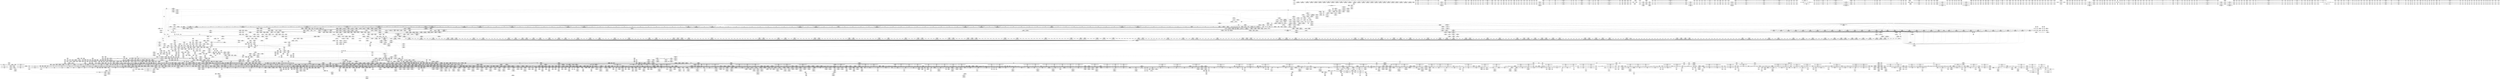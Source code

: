 digraph {
	CE0x5d0ca00 [shape=record,shape=Mrecord,label="{CE0x5d0ca00|aa_get_profile_rcu:_land.lhs.true|*SummSource*}"]
	CE0x5d82730 [shape=record,shape=Mrecord,label="{CE0x5d82730|kref_sub:_tmp2|include/linux/kref.h,71|*SummSource*}"]
	CE0x5ce97a0 [shape=record,shape=Mrecord,label="{CE0x5ce97a0|rcu_lock_acquire:_tmp1|*SummSource*}"]
	CE0x5cc4610 [shape=record,shape=Mrecord,label="{CE0x5cc4610|kref_sub:_if.then15|*SummSink*}"]
	CE0x5cc0810 [shape=record,shape=Mrecord,label="{CE0x5cc0810|kref_sub:_tmp9|include/linux/kref.h,73|*SummSink*}"]
	CE0x5c514c0 [shape=record,shape=Mrecord,label="{CE0x5c514c0|i64*_getelementptr_inbounds_(_37_x_i64_,_37_x_i64_*___llvm_gcov_ctr66,_i64_0,_i64_8)|*Constant*|*SummSink*}"]
	CE0x5ba4020 [shape=record,shape=Mrecord,label="{CE0x5ba4020|mediated_filesystem:_tmp1|*SummSink*}"]
	CE0x5cfe570 [shape=record,shape=Mrecord,label="{CE0x5cfe570|aa_get_profile_rcu:_call9|security/apparmor/include/policy.h,310|*SummSource*}"]
	CE0x5bdb960 [shape=record,shape=Mrecord,label="{CE0x5bdb960|i64*_getelementptr_inbounds_(_37_x_i64_,_37_x_i64_*___llvm_gcov_ctr66,_i64_0,_i64_10)|*Constant*}"]
	CE0x5bf3c80 [shape=record,shape=Mrecord,label="{CE0x5bf3c80|i32_2|*Constant*}"]
	CE0x5d2b5c0 [shape=record,shape=Mrecord,label="{CE0x5d2b5c0|GLOBAL:_rcu_read_lock.__warned|Global_var:rcu_read_lock.__warned}"]
	CE0x5e1f8d0 [shape=record,shape=Mrecord,label="{CE0x5e1f8d0|atomic_read:_v|Function::atomic_read&Arg::v::}"]
	CE0x5c12a80 [shape=record,shape=Mrecord,label="{CE0x5c12a80|80:_i64,_:_CRE_1220,1221_}"]
	CE0x5c12ca0 [shape=record,shape=Mrecord,label="{CE0x5c12ca0|80:_i64,_:_CRE_1222,1223_}"]
	CE0x5cd1f60 [shape=record,shape=Mrecord,label="{CE0x5cd1f60|rcu_read_lock:_tmp20|include/linux/rcupdate.h,882}"]
	CE0x5d1c2c0 [shape=record,shape=Mrecord,label="{CE0x5d1c2c0|GLOBAL:_kref_get_not0|*Constant*|*SummSource*}"]
	CE0x5d36c00 [shape=record,shape=Mrecord,label="{CE0x5d36c00|rcu_read_lock:_call|include/linux/rcupdate.h,882}"]
	CE0x5e03190 [shape=record,shape=Mrecord,label="{CE0x5e03190|COLLAPSED:_GCMRE___llvm_gcov_ctr80_internal_global_4_x_i64_zeroinitializer:_elem_0:default:}"]
	CE0x5d2d870 [shape=record,shape=Mrecord,label="{CE0x5d2d870|kref_get_not0:_call|security/apparmor/include/apparmor.h,83|*SummSource*}"]
	CE0x5e1ef10 [shape=record,shape=Mrecord,label="{CE0x5e1ef10|GLOBAL:___llvm_gcov_ctr71|Global_var:__llvm_gcov_ctr71}"]
	CE0x5ce2c70 [shape=record,shape=Mrecord,label="{CE0x5ce2c70|rcu_read_unlock:_tmp19|include/linux/rcupdate.h,933}"]
	CE0x5df3430 [shape=record,shape=Mrecord,label="{CE0x5df3430|rcu_lock_release:_tmp6|*SummSource*}"]
	CE0x5d2c200 [shape=record,shape=Mrecord,label="{CE0x5d2c200|i32_(i32*,_i32,_i32*)*_asm_sideeffect_.pushsection_.smp_locks,_22a_22_0A.balign_4_0A.long_671f_-_._0A.popsection_0A671:_0A_09lock_xaddl_$0,_$1_0A_,_r,_*m,0,*m,_memory_,_cc_,_dirflag_,_fpsr_,_flags_|*SummSource*}"]
	CE0x5bb7270 [shape=record,shape=Mrecord,label="{CE0x5bb7270|VOIDTB_TE:_GCE_rcu_lock_map_external_global_%struct.lockdep_map_120,124_|*MultipleSource*|security/apparmor/lsm.c,326|security/apparmor/lsm.c,327}"]
	CE0x5bf3d50 [shape=record,shape=Mrecord,label="{CE0x5bf3d50|i32_2|*Constant*|*SummSource*}"]
	CE0x5ba70c0 [shape=record,shape=Mrecord,label="{CE0x5ba70c0|80:_i64,_:_CRE_56,64_|*MultipleSource*|security/apparmor/include/apparmor.h,117|*LoadInst*|security/apparmor/include/apparmor.h,117}"]
	CE0x5dd48d0 [shape=record,shape=Mrecord,label="{CE0x5dd48d0|rcu_lock_acquire:_tmp|*SummSource*}"]
	CE0x5c48230 [shape=record,shape=Mrecord,label="{CE0x5c48230|aa_current_profile:_tmp57|security/apparmor/include/context.h,156|*SummSink*}"]
	CE0x5d80320 [shape=record,shape=Mrecord,label="{CE0x5d80320|kref_sub:_lnot1|include/linux/kref.h,71}"]
	CE0x5d32810 [shape=record,shape=Mrecord,label="{CE0x5d32810|atomic_add_unless:_u|Function::atomic_add_unless&Arg::u::}"]
	CE0x5d1d4e0 [shape=record,shape=Mrecord,label="{CE0x5d1d4e0|aa_get_profile_rcu:_tmp27|security/apparmor/include/policy.h,309|*SummSource*}"]
	CE0x5cd5300 [shape=record,shape=Mrecord,label="{CE0x5cd5300|rcu_read_lock:_tmp22|include/linux/rcupdate.h,884}"]
	CE0x5c72f00 [shape=record,shape=Mrecord,label="{CE0x5c72f00|_call_void_mcount()_#2|*SummSink*}"]
	CE0x5cdba10 [shape=record,shape=Mrecord,label="{CE0x5cdba10|rcu_read_unlock:_tmp9|include/linux/rcupdate.h,933|*SummSink*}"]
	CE0x5c5ca50 [shape=record,shape=Mrecord,label="{CE0x5c5ca50|0:_i8,_:_GCMR_aa_get_profile_rcu.__warned_internal_global_i8_0,_section_.data.unlikely_,_align_1:_elem_0:default:}"]
	CE0x5b85db0 [shape=record,shape=Mrecord,label="{CE0x5b85db0|72:_%struct.hlist_bl_node**,_80:_%struct.dentry*,_104:_%struct.inode*,_:_CRE_72,80_|*MultipleSource*|Function::apparmor_path_rename&Arg::old_dentry::|security/apparmor/lsm.c,323}"]
	CE0x5c3fe30 [shape=record,shape=Mrecord,label="{CE0x5c3fe30|i64_-2147483648|*Constant*|*SummSource*}"]
	CE0x5cfa340 [shape=record,shape=Mrecord,label="{CE0x5cfa340|rcu_read_lock:_tobool|include/linux/rcupdate.h,882|*SummSource*}"]
	CE0x5be8300 [shape=record,shape=Mrecord,label="{CE0x5be8300|0:_%struct.vfsmount*,_:_CRE_8,16_|*MultipleSource*|Function::apparmor_path_rename&Arg::old_dir::|security/apparmor/lsm.c,328}"]
	CE0x5c39410 [shape=record,shape=Mrecord,label="{CE0x5c39410|i1_true|*Constant*|*SummSink*}"]
	CE0x5e01a10 [shape=record,shape=Mrecord,label="{CE0x5e01a10|atomic_sub_and_test:_cmp|./arch/x86/include/asm/atomic.h,81|*SummSink*}"]
	CE0x5e1b600 [shape=record,shape=Mrecord,label="{CE0x5e1b600|i64_2|*Constant*}"]
	CE0x5d2a2d0 [shape=record,shape=Mrecord,label="{CE0x5d2a2d0|GLOBAL:_rcu_read_lock.__warned|Global_var:rcu_read_lock.__warned|*SummSource*}"]
	CE0x5c243c0 [shape=record,shape=Mrecord,label="{CE0x5c243c0|80:_i64,_:_CRE_1864,1872_|*MultipleSource*|security/apparmor/include/apparmor.h,117|*LoadInst*|security/apparmor/include/apparmor.h,117}"]
	CE0x5d29a90 [shape=record,shape=Mrecord,label="{CE0x5d29a90|_call_void_rcu_read_unlock()_#7,_!dbg_!15515|security/apparmor/include/policy.h,311}"]
	CE0x5ddb650 [shape=record,shape=Mrecord,label="{CE0x5ddb650|kref_sub:_tmp14|include/linux/kref.h,77}"]
	CE0x5cd0990 [shape=record,shape=Mrecord,label="{CE0x5cd0990|rcu_read_lock:_tmp18|include/linux/rcupdate.h,882}"]
	CE0x5b9b170 [shape=record,shape=Mrecord,label="{CE0x5b9b170|72:_%struct.hlist_bl_node**,_80:_%struct.dentry*,_104:_%struct.inode*,_:_CRE_199,200_}"]
	CE0x5df3f70 [shape=record,shape=Mrecord,label="{CE0x5df3f70|rcu_lock_release:_tmp6}"]
	CE0x5cde930 [shape=record,shape=Mrecord,label="{CE0x5cde930|i64*_getelementptr_inbounds_(_4_x_i64_,_4_x_i64_*___llvm_gcov_ctr43,_i64_0,_i64_3)|*Constant*|*SummSink*}"]
	CE0x5cfdf00 [shape=record,shape=Mrecord,label="{CE0x5cfdf00|aa_get_profile_rcu:_tmp10|security/apparmor/include/policy.h,309|*SummSink*}"]
	CE0x5c618c0 [shape=record,shape=Mrecord,label="{CE0x5c618c0|aa_current_profile:_tmp11|security/apparmor/include/context.h,151|*SummSink*}"]
	CE0x5babfe0 [shape=record,shape=Mrecord,label="{CE0x5babfe0|_ret_%struct.task_struct*_%tmp4,_!dbg_!15471|./arch/x86/include/asm/current.h,14|*SummSink*}"]
	CE0x5c5e720 [shape=record,shape=Mrecord,label="{CE0x5c5e720|_call_void_lockdep_rcu_suspicious(i8*_getelementptr_inbounds_(_35_x_i8_,_35_x_i8_*_.str16,_i32_0,_i32_0),_i32_309,_i8*_getelementptr_inbounds_(_41_x_i8_,_41_x_i8_*_.str9,_i32_0,_i32_0))_#7,_!dbg_!15489|security/apparmor/include/policy.h,309}"]
	CE0x5d82b30 [shape=record,shape=Mrecord,label="{CE0x5d82b30|kref_get:_tmp1|*SummSource*}"]
	CE0x5cfb1b0 [shape=record,shape=Mrecord,label="{CE0x5cfb1b0|i64*_getelementptr_inbounds_(_5_x_i64_,_5_x_i64_*___llvm_gcov_ctr74,_i64_0,_i64_4)|*Constant*|*SummSource*}"]
	CE0x5e25df0 [shape=record,shape=Mrecord,label="{CE0x5e25df0|__atomic_add_unless:_c.0|*SummSource*}"]
	CE0x5e3b0e0 [shape=record,shape=Mrecord,label="{CE0x5e3b0e0|i64_1|*Constant*}"]
	CE0x5bafc70 [shape=record,shape=Mrecord,label="{CE0x5bafc70|apparmor_path_rename:_call1|security/apparmor/lsm.c,326|*SummSink*}"]
	CE0x5c344f0 [shape=record,shape=Mrecord,label="{CE0x5c344f0|aa_current_profile:_tmp14|security/apparmor/include/context.h,151|*SummSource*}"]
	CE0x5bdfc80 [shape=record,shape=Mrecord,label="{CE0x5bdfc80|80:_i64,_:_CRE_384,388_|*MultipleSource*|security/apparmor/include/apparmor.h,117|*LoadInst*|security/apparmor/include/apparmor.h,117}"]
	CE0x5d0f4c0 [shape=record,shape=Mrecord,label="{CE0x5d0f4c0|aa_get_profile_rcu:_tmp22|security/apparmor/include/policy.h,309}"]
	CE0x5c20620 [shape=record,shape=Mrecord,label="{CE0x5c20620|80:_i64,_:_CRE_1667,1668_}"]
	CE0x5d0b7d0 [shape=record,shape=Mrecord,label="{CE0x5d0b7d0|kref_put:_tmp|*SummSink*}"]
	CE0x5bc6ee0 [shape=record,shape=Mrecord,label="{CE0x5bc6ee0|aa_current_profile:_tmp62|security/apparmor/include/context.h,159|*SummSource*}"]
	CE0x5d8bbd0 [shape=record,shape=Mrecord,label="{CE0x5d8bbd0|kref_get:_tmp6|include/linux/kref.h,47}"]
	CE0x5b8bf50 [shape=record,shape=Mrecord,label="{CE0x5b8bf50|72:_%struct.hlist_bl_node**,_80:_%struct.dentry*,_104:_%struct.inode*,_:_CRE_174,175_}"]
	CE0x5cc8610 [shape=record,shape=Mrecord,label="{CE0x5cc8610|GLOBAL:_kref_put|*Constant*|*SummSource*}"]
	CE0x5beabb0 [shape=record,shape=Mrecord,label="{CE0x5beabb0|i64*_getelementptr_inbounds_(_12_x_i64_,_12_x_i64_*___llvm_gcov_ctr81,_i64_0,_i64_11)|*Constant*|*SummSink*}"]
	CE0x5c07930 [shape=record,shape=Mrecord,label="{CE0x5c07930|aa_current_profile:_do.body27|*SummSink*}"]
	CE0x5c2b810 [shape=record,shape=Mrecord,label="{CE0x5c2b810|aa_current_profile:_lnot.ext|security/apparmor/include/context.h,153|*SummSource*}"]
	CE0x5bcc680 [shape=record,shape=Mrecord,label="{CE0x5bcc680|aa_current_profile:_tmp73|security/apparmor/include/context.h,159}"]
	CE0x5c58810 [shape=record,shape=Mrecord,label="{CE0x5c58810|i32_0|*Constant*}"]
	CE0x5c201e0 [shape=record,shape=Mrecord,label="{CE0x5c201e0|80:_i64,_:_CRE_1663,1664_}"]
	CE0x5bbc1f0 [shape=record,shape=Mrecord,label="{CE0x5bbc1f0|apparmor_path_rename:_tmp13|security/apparmor/lsm.c,327|*SummSink*}"]
	CE0x5cd4670 [shape=record,shape=Mrecord,label="{CE0x5cd4670|rcu_read_unlock:_tmp12|include/linux/rcupdate.h,933}"]
	CE0x5c14840 [shape=record,shape=Mrecord,label="{CE0x5c14840|80:_i64,_:_CRE_1248,1249_}"]
	CE0x5b9a900 [shape=record,shape=Mrecord,label="{CE0x5b9a900|72:_%struct.hlist_bl_node**,_80:_%struct.dentry*,_104:_%struct.inode*,_:_CRE_194,195_}"]
	CE0x5e2a7e0 [shape=record,shape=Mrecord,label="{CE0x5e2a7e0|atomic_cmpxchg:_old|Function::atomic_cmpxchg&Arg::old::}"]
	CE0x5bb9490 [shape=record,shape=Mrecord,label="{CE0x5bb9490|VOIDTB_TE:_GCE_rcu_lock_map_external_global_%struct.lockdep_map_240,248_|*MultipleSource*|security/apparmor/lsm.c,326|security/apparmor/lsm.c,327}"]
	CE0x5ce81c0 [shape=record,shape=Mrecord,label="{CE0x5ce81c0|kref_get:_call|include/linux/kref.h,47|*SummSource*}"]
	CE0x5be9a80 [shape=record,shape=Mrecord,label="{CE0x5be9a80|apparmor_path_rename:_mnt5|security/apparmor/lsm.c,329}"]
	CE0x5bf4ad0 [shape=record,shape=Mrecord,label="{CE0x5bf4ad0|apparmor_path_rename:_tmp18|security/apparmor/lsm.c,330|*SummSource*}"]
	CE0x5bd31f0 [shape=record,shape=Mrecord,label="{CE0x5bd31f0|aa_current_profile:_cred39|security/apparmor/include/context.h,159|*SummSource*}"]
	CE0x5d7de60 [shape=record,shape=Mrecord,label="{CE0x5d7de60|GLOBAL:___rcu_read_unlock|*Constant*|*SummSink*}"]
	CE0x5d92830 [shape=record,shape=Mrecord,label="{CE0x5d92830|__rcu_read_lock:_tmp6|include/linux/rcupdate.h,240|*SummSink*}"]
	CE0x5c29880 [shape=record,shape=Mrecord,label="{CE0x5c29880|44:_i32,_48:_i16,_128:_i8*,_:_SCMRE_16,20_|*MultipleSource*|security/apparmor/include/context.h,151|security/apparmor/include/context.h,151}"]
	CE0x5cb3450 [shape=record,shape=Mrecord,label="{CE0x5cb3450|kref_sub:_if.end|*SummSink*}"]
	CE0x5c02d10 [shape=record,shape=Mrecord,label="{CE0x5c02d10|aa_current_profile:_tmp44|security/apparmor/include/context.h,153|*SummSource*}"]
	CE0x5ced110 [shape=record,shape=Mrecord,label="{CE0x5ced110|i64_4|*Constant*}"]
	CE0x5bfea00 [shape=record,shape=Mrecord,label="{CE0x5bfea00|kref_sub:_if.then15|*SummSource*}"]
	CE0x5bf3040 [shape=record,shape=Mrecord,label="{CE0x5bf3040|apparmor_path_rename:_tobool|security/apparmor/lsm.c,338|*SummSink*}"]
	CE0x5d8ecf0 [shape=record,shape=Mrecord,label="{CE0x5d8ecf0|kref_get:_lnot15|include/linux/kref.h,47|*SummSink*}"]
	CE0x5c1b1f0 [shape=record,shape=Mrecord,label="{CE0x5c1b1f0|80:_i64,_:_CRE_1366,1367_}"]
	CE0x5c52b80 [shape=record,shape=Mrecord,label="{CE0x5c52b80|i8_1|*Constant*|*SummSink*}"]
	CE0x5cf72a0 [shape=record,shape=Mrecord,label="{CE0x5cf72a0|_call_void_mcount()_#2|*SummSource*}"]
	CE0x5d1c5a0 [shape=record,shape=Mrecord,label="{CE0x5d1c5a0|kref_get_not0:_entry}"]
	CE0x5cc04e0 [shape=record,shape=Mrecord,label="{CE0x5cc04e0|_call_void_mcount()_#2|*SummSink*}"]
	CE0x5c25b20 [shape=record,shape=Mrecord,label="{CE0x5c25b20|__atomic_add_unless:_u|Function::__atomic_add_unless&Arg::u::|*SummSink*}"]
	CE0x5d39620 [shape=record,shape=Mrecord,label="{CE0x5d39620|rcu_read_lock:_tmp8|include/linux/rcupdate.h,882|*SummSource*}"]
	CE0x5ce39d0 [shape=record,shape=Mrecord,label="{CE0x5ce39d0|i64*_getelementptr_inbounds_(_11_x_i64_,_11_x_i64_*___llvm_gcov_ctr48,_i64_0,_i64_10)|*Constant*|*SummSink*}"]
	CE0x5cedcb0 [shape=record,shape=Mrecord,label="{CE0x5cedcb0|aa_get_profile:_tmp3|security/apparmor/include/policy.h,275}"]
	CE0x5c6bdb0 [shape=record,shape=Mrecord,label="{CE0x5c6bdb0|aa_current_profile:_if.then|*SummSource*}"]
	CE0x5caf060 [shape=record,shape=Mrecord,label="{CE0x5caf060|kref_get:_lnot24|include/linux/kref.h,47}"]
	CE0x5cc2450 [shape=record,shape=Mrecord,label="{CE0x5cc2450|_call_void_%release(%struct.arch_spinlock*_%kref)_#7,_!dbg_!15489|include/linux/kref.h,74|*SummSource*}"]
	CE0x5c3e270 [shape=record,shape=Mrecord,label="{CE0x5c3e270|GLOBAL:_aa_current_profile.__warned|Global_var:aa_current_profile.__warned|*SummSink*}"]
	CE0x5df9f30 [shape=record,shape=Mrecord,label="{CE0x5df9f30|atomic_sub_and_test:_tmp6|./arch/x86/include/asm/atomic.h,81|*SummSource*}"]
	CE0x5bba330 [shape=record,shape=Mrecord,label="{CE0x5bba330|VOIDTB_TE:_GCE_rcu_lock_map_external_global_%struct.lockdep_map_536,544_|*MultipleSource*|security/apparmor/lsm.c,326|security/apparmor/lsm.c,327}"]
	CE0x5d041f0 [shape=record,shape=Mrecord,label="{CE0x5d041f0|i64_6|*Constant*}"]
	CE0x5d8d920 [shape=record,shape=Mrecord,label="{CE0x5d8d920|GLOBAL:___preempt_count_add|*Constant*}"]
	CE0x5ba2360 [shape=record,shape=Mrecord,label="{CE0x5ba2360|apparmor_path_rename:_tmp2|*LoadInst*|security/apparmor/lsm.c,323}"]
	CE0x5bf4180 [shape=record,shape=Mrecord,label="{CE0x5bf4180|apparmor_path_rename:_i_uid|security/apparmor/lsm.c,330|*SummSource*}"]
	CE0x5cd5470 [shape=record,shape=Mrecord,label="{CE0x5cd5470|rcu_read_lock:_tmp22|include/linux/rcupdate.h,884|*SummSource*}"]
	CE0x5c1da90 [shape=record,shape=Mrecord,label="{CE0x5c1da90|80:_i64,_:_CRE_1626,1627_}"]
	CE0x5be8600 [shape=record,shape=Mrecord,label="{CE0x5be8600|apparmor_path_rename:_tmp14|*LoadInst*|security/apparmor/lsm.c,328|*SummSource*}"]
	CE0x5b7b660 [shape=record,shape=Mrecord,label="{CE0x5b7b660|apparmor_path_rename:_entry}"]
	CE0x5c554a0 [shape=record,shape=Mrecord,label="{CE0x5c554a0|aa_get_newest_profile:_if.then2|*SummSink*}"]
	CE0x5c7e9a0 [shape=record,shape=Mrecord,label="{CE0x5c7e9a0|aa_put_profile:_tmp3|security/apparmor/include/policy.h,341|*SummSink*}"]
	CE0x5d1bd00 [shape=record,shape=Mrecord,label="{CE0x5d1bd00|aa_get_profile_rcu:_tobool10|security/apparmor/include/policy.h,310}"]
	CE0x5e35fb0 [shape=record,shape=Mrecord,label="{CE0x5e35fb0|__atomic_add_unless:_tmp19|./arch/x86/include/asm/atomic.h,206}"]
	CE0x5cdb860 [shape=record,shape=Mrecord,label="{CE0x5cdb860|i64*_getelementptr_inbounds_(_11_x_i64_,_11_x_i64_*___llvm_gcov_ctr48,_i64_0,_i64_8)|*Constant*}"]
	CE0x5c06cb0 [shape=record,shape=Mrecord,label="{CE0x5c06cb0|_ret_i32_%retval.0,_!dbg_!15505|security/apparmor/lsm.c,345|*SummSink*}"]
	CE0x5ce04b0 [shape=record,shape=Mrecord,label="{CE0x5ce04b0|rcu_read_unlock:_do.body}"]
	CE0x5e19be0 [shape=record,shape=Mrecord,label="{CE0x5e19be0|GLOBAL:_atomic_read|*Constant*|*SummSource*}"]
	CE0x5e32e60 [shape=record,shape=Mrecord,label="{CE0x5e32e60|i64*_getelementptr_inbounds_(_4_x_i64_,_4_x_i64_*___llvm_gcov_ctr51,_i64_0,_i64_1)|*Constant*|*SummSource*}"]
	CE0x5c2c4e0 [shape=record,shape=Mrecord,label="{CE0x5c2c4e0|GLOBAL:_llvm.expect.i64|*Constant*|*SummSource*}"]
	CE0x5d093c0 [shape=record,shape=Mrecord,label="{CE0x5d093c0|aa_get_profile_rcu:_do.end11|*SummSink*}"]
	CE0x5d1ea00 [shape=record,shape=Mrecord,label="{CE0x5d1ea00|aa_get_profile_rcu:_tmp29|security/apparmor/include/policy.h,309|*SummSink*}"]
	CE0x5dd6d80 [shape=record,shape=Mrecord,label="{CE0x5dd6d80|__rcu_read_lock:_tmp2|*SummSource*}"]
	CE0x5c21610 [shape=record,shape=Mrecord,label="{CE0x5c21610|80:_i64,_:_CRE_1682,1683_}"]
	CE0x5b8cf20 [shape=record,shape=Mrecord,label="{CE0x5b8cf20|72:_%struct.hlist_bl_node**,_80:_%struct.dentry*,_104:_%struct.inode*,_:_CRE_209,210_}"]
	CE0x5be43d0 [shape=record,shape=Mrecord,label="{CE0x5be43d0|80:_i64,_:_CRE_456,457_}"]
	CE0x5cdcca0 [shape=record,shape=Mrecord,label="{CE0x5cdcca0|i64*_getelementptr_inbounds_(_11_x_i64_,_11_x_i64_*___llvm_gcov_ctr48,_i64_0,_i64_0)|*Constant*|*SummSource*}"]
	CE0x5b9d360 [shape=record,shape=Mrecord,label="{CE0x5b9d360|apparmor_path_rename:_tmp8|security/apparmor/lsm.c,324|*SummSource*}"]
	CE0x5c38700 [shape=record,shape=Mrecord,label="{CE0x5c38700|mediated_filesystem:_and|security/apparmor/include/apparmor.h,117}"]
	CE0x5d8e5b0 [shape=record,shape=Mrecord,label="{CE0x5d8e5b0|kref_get:_if.end32|*SummSink*}"]
	CE0x5bbdc40 [shape=record,shape=Mrecord,label="{CE0x5bbdc40|aa_current_profile:_tmp39|security/apparmor/include/context.h,153|*SummSink*}"]
	CE0x5e16050 [shape=record,shape=Mrecord,label="{CE0x5e16050|__preempt_count_add:_tmp7|./arch/x86/include/asm/preempt.h,73}"]
	CE0x5b9ae10 [shape=record,shape=Mrecord,label="{CE0x5b9ae10|72:_%struct.hlist_bl_node**,_80:_%struct.dentry*,_104:_%struct.inode*,_:_CRE_197,198_}"]
	CE0x5baf170 [shape=record,shape=Mrecord,label="{CE0x5baf170|apparmor_path_rename:_call|security/apparmor/lsm.c,323|*SummSink*}"]
	CE0x5b9df20 [shape=record,shape=Mrecord,label="{CE0x5b9df20|apparmor_path_rename:_old_path|security/apparmor/lsm.c, 328}"]
	CE0x5df9b10 [shape=record,shape=Mrecord,label="{CE0x5df9b10|atomic_add_return:_tmp1|*SummSink*}"]
	CE0x5bb48c0 [shape=record,shape=Mrecord,label="{CE0x5bb48c0|aa_current_profile:_tobool|security/apparmor/include/context.h,151|*SummSink*}"]
	CE0x5e13ec0 [shape=record,shape=Mrecord,label="{CE0x5e13ec0|__preempt_count_add:_tmp4|./arch/x86/include/asm/preempt.h,72|*SummSink*}"]
	CE0x5c41ae0 [shape=record,shape=Mrecord,label="{CE0x5c41ae0|aa_get_newest_profile:_entry|*SummSource*}"]
	CE0x5c3b930 [shape=record,shape=Mrecord,label="{CE0x5c3b930|aa_current_profile:_tmp27|security/apparmor/include/context.h,153|*SummSink*}"]
	CE0x5d90660 [shape=record,shape=Mrecord,label="{CE0x5d90660|kref_get:_tobool14|include/linux/kref.h,47|*SummSink*}"]
	CE0x5dfb8f0 [shape=record,shape=Mrecord,label="{CE0x5dfb8f0|GLOBAL:___preempt_count_sub|*Constant*}"]
	CE0x5d35650 [shape=record,shape=Mrecord,label="{CE0x5d35650|GLOBAL:___llvm_gcov_ctr42|Global_var:__llvm_gcov_ctr42|*SummSink*}"]
	CE0x5cd9c90 [shape=record,shape=Mrecord,label="{CE0x5cd9c90|kref_get:_lnot1|include/linux/kref.h,47}"]
	CE0x5c317b0 [shape=record,shape=Mrecord,label="{CE0x5c317b0|kref_get:_tmp19|include/linux/kref.h,47}"]
	CE0x5c1f0e0 [shape=record,shape=Mrecord,label="{CE0x5c1f0e0|80:_i64,_:_CRE_1647,1648_}"]
	CE0x5d7f070 [shape=record,shape=Mrecord,label="{CE0x5d7f070|kref_sub:_conv12|include/linux/kref.h,71|*SummSink*}"]
	CE0x5b8b020 [shape=record,shape=Mrecord,label="{CE0x5b8b020|72:_%struct.hlist_bl_node**,_80:_%struct.dentry*,_104:_%struct.inode*,_:_CRE_56,64_|*MultipleSource*|Function::apparmor_path_rename&Arg::old_dentry::|security/apparmor/lsm.c,323}"]
	CE0x5c1b0e0 [shape=record,shape=Mrecord,label="{CE0x5c1b0e0|80:_i64,_:_CRE_1365,1366_}"]
	CE0x5c76e20 [shape=record,shape=Mrecord,label="{CE0x5c76e20|i64*_getelementptr_inbounds_(_9_x_i64_,_9_x_i64_*___llvm_gcov_ctr67,_i64_0,_i64_6)|*Constant*|*SummSink*}"]
	CE0x5b9e2c0 [shape=record,shape=Mrecord,label="{CE0x5b9e2c0|aa_current_profile:_tmp}"]
	CE0x5d22940 [shape=record,shape=Mrecord,label="{CE0x5d22940|aa_get_profile_rcu:_count|security/apparmor/include/policy.h,310|*SummSource*}"]
	CE0x5df73d0 [shape=record,shape=Mrecord,label="{CE0x5df73d0|__rcu_read_unlock:_tmp1|*SummSource*}"]
	CE0x5bc3c10 [shape=record,shape=Mrecord,label="{CE0x5bc3c10|72:_%struct.hlist_bl_node**,_80:_%struct.dentry*,_104:_%struct.inode*,_:_CRE_162,163_}"]
	CE0x5c30f70 [shape=record,shape=Mrecord,label="{CE0x5c30f70|i8_1|*Constant*}"]
	CE0x5c2d480 [shape=record,shape=Mrecord,label="{CE0x5c2d480|i64_12|*Constant*|*SummSink*}"]
	CE0x5d80810 [shape=record,shape=Mrecord,label="{CE0x5d80810|kref_sub:_return}"]
	CE0x5bf9d00 [shape=record,shape=Mrecord,label="{CE0x5bf9d00|aa_get_profile:_entry|*SummSource*}"]
	CE0x5cc4a50 [shape=record,shape=Mrecord,label="{CE0x5cc4a50|void_(%struct.arch_spinlock*)*_null|*Constant*|*SummSink*}"]
	CE0x5c13410 [shape=record,shape=Mrecord,label="{CE0x5c13410|80:_i64,_:_CRE_1229,1230_}"]
	CE0x5be4c50 [shape=record,shape=Mrecord,label="{CE0x5be4c50|80:_i64,_:_CRE_464,472_|*MultipleSource*|security/apparmor/include/apparmor.h,117|*LoadInst*|security/apparmor/include/apparmor.h,117}"]
	CE0x5bd9060 [shape=record,shape=Mrecord,label="{CE0x5bd9060|i64*_getelementptr_inbounds_(_4_x_i64_,_4_x_i64_*___llvm_gcov_ctr49,_i64_0,_i64_1)|*Constant*|*SummSource*}"]
	CE0x5beccd0 [shape=record,shape=Mrecord,label="{CE0x5beccd0|apparmor_path_rename:_d_inode7|security/apparmor/lsm.c,330|*SummSource*}"]
	CE0x5c07380 [shape=record,shape=Mrecord,label="{CE0x5c07380|aa_current_profile:_do.end15}"]
	CE0x5cecf30 [shape=record,shape=Mrecord,label="{CE0x5cecf30|GLOBAL:___llvm_gcov_ctr68|Global_var:__llvm_gcov_ctr68|*SummSink*}"]
	CE0x5b9afc0 [shape=record,shape=Mrecord,label="{CE0x5b9afc0|72:_%struct.hlist_bl_node**,_80:_%struct.dentry*,_104:_%struct.inode*,_:_CRE_198,199_}"]
	CE0x5b8c500 [shape=record,shape=Mrecord,label="{CE0x5b8c500|72:_%struct.hlist_bl_node**,_80:_%struct.dentry*,_104:_%struct.inode*,_:_CRE_203,204_}"]
	CE0x5b9f980 [shape=record,shape=Mrecord,label="{CE0x5b9f980|aa_current_profile:_if.then23}"]
	CE0x5bded00 [shape=record,shape=Mrecord,label="{CE0x5bded00|80:_i64,_:_CRE_320,328_|*MultipleSource*|security/apparmor/include/apparmor.h,117|*LoadInst*|security/apparmor/include/apparmor.h,117}"]
	CE0x5c706b0 [shape=record,shape=Mrecord,label="{CE0x5c706b0|i64_2|*Constant*}"]
	CE0x5d91780 [shape=record,shape=Mrecord,label="{CE0x5d91780|COLLAPSED:_GCMRE___llvm_gcov_ctr43_internal_global_4_x_i64_zeroinitializer:_elem_0:default:}"]
	CE0x5cd47a0 [shape=record,shape=Mrecord,label="{CE0x5cd47a0|rcu_read_unlock:_tmp12|include/linux/rcupdate.h,933|*SummSource*}"]
	CE0x5e18d90 [shape=record,shape=Mrecord,label="{CE0x5e18d90|atomic_read:_tmp2|*SummSink*}"]
	CE0x5c78280 [shape=record,shape=Mrecord,label="{CE0x5c78280|aa_get_newest_profile:_if.end|*SummSource*}"]
	CE0x5e1eb50 [shape=record,shape=Mrecord,label="{CE0x5e1eb50|__atomic_add_unless:_tmp4|./arch/x86/include/asm/atomic.h,199|*SummSink*}"]
	CE0x5d3ca50 [shape=record,shape=Mrecord,label="{CE0x5d3ca50|rcu_read_lock:_tmp13|include/linux/rcupdate.h,882}"]
	CE0x5c2d0f0 [shape=record,shape=Mrecord,label="{CE0x5c2d0f0|44:_i32,_48:_i16,_128:_i8*,_:_SCMRE_168,176_|*MultipleSource*|security/apparmor/include/context.h,151|security/apparmor/include/context.h,151}"]
	CE0x5bdb620 [shape=record,shape=Mrecord,label="{CE0x5bdb620|aa_current_profile:_tmp18|security/apparmor/include/context.h,151|*SummSink*}"]
	CE0x5d89bc0 [shape=record,shape=Mrecord,label="{CE0x5d89bc0|GLOBAL:___llvm_gcov_ctr79|Global_var:__llvm_gcov_ctr79|*SummSource*}"]
	CE0x5de1a80 [shape=record,shape=Mrecord,label="{CE0x5de1a80|rcu_lock_acquire:_tmp7}"]
	CE0x5c271c0 [shape=record,shape=Mrecord,label="{CE0x5c271c0|rcu_lock_release:_bb|*SummSink*}"]
	CE0x5b8b6e0 [shape=record,shape=Mrecord,label="{CE0x5b8b6e0|72:_%struct.hlist_bl_node**,_80:_%struct.dentry*,_104:_%struct.inode*,_:_CRE_169,170_}"]
	CE0x5c45540 [shape=record,shape=Mrecord,label="{CE0x5c45540|aa_current_profile:_tmp50|security/apparmor/include/context.h,155}"]
	CE0x5bfff30 [shape=record,shape=Mrecord,label="{CE0x5bfff30|i64*_getelementptr_inbounds_(_9_x_i64_,_9_x_i64_*___llvm_gcov_ctr67,_i64_0,_i64_7)|*Constant*}"]
	CE0x5e39830 [shape=record,shape=Mrecord,label="{CE0x5e39830|atomic_read:_tmp4|*LoadInst*|./arch/x86/include/asm/atomic.h,27|*SummSource*}"]
	CE0x5c75d80 [shape=record,shape=Mrecord,label="{CE0x5c75d80|aa_put_profile:_tmp4|security/apparmor/include/policy.h,341}"]
	CE0x5c45d70 [shape=record,shape=Mrecord,label="{CE0x5c45d70|i32_12|*Constant*}"]
	CE0x5d34480 [shape=record,shape=Mrecord,label="{CE0x5d34480|__rcu_read_lock:_entry|*SummSink*}"]
	CE0x5bee5d0 [shape=record,shape=Mrecord,label="{CE0x5bee5d0|apparmor_path_rename:_tmp23|security/apparmor/lsm.c,338|*SummSource*}"]
	CE0x5d3d0f0 [shape=record,shape=Mrecord,label="{CE0x5d3d0f0|rcu_read_lock:_tmp14|include/linux/rcupdate.h,882|*SummSource*}"]
	CE0x5cdf260 [shape=record,shape=Mrecord,label="{CE0x5cdf260|kref_get:_expval20|include/linux/kref.h,47|*SummSource*}"]
	CE0x5cc01b0 [shape=record,shape=Mrecord,label="{CE0x5cc01b0|_ret_i32_%conv1,_!dbg_!15478|./arch/x86/include/asm/atomic.h,81}"]
	CE0x5c07ab0 [shape=record,shape=Mrecord,label="{CE0x5c07ab0|aa_current_profile:_bb}"]
	CE0x5bc84c0 [shape=record,shape=Mrecord,label="{CE0x5bc84c0|aa_current_profile:_tobool31|security/apparmor/include/context.h,159}"]
	CE0x5df7fe0 [shape=record,shape=Mrecord,label="{CE0x5df7fe0|__rcu_read_unlock:_tmp7|include/linux/rcupdate.h,245|*SummSource*}"]
	CE0x5e1fc20 [shape=record,shape=Mrecord,label="{CE0x5e1fc20|i64*_getelementptr_inbounds_(_4_x_i64_,_4_x_i64_*___llvm_gcov_ctr51,_i64_0,_i64_3)|*Constant*}"]
	CE0x5ba34d0 [shape=record,shape=Mrecord,label="{CE0x5ba34d0|72:_%struct.hlist_bl_node**,_80:_%struct.dentry*,_104:_%struct.inode*,_:_CRE_315,316_}"]
	CE0x5bfd2e0 [shape=record,shape=Mrecord,label="{CE0x5bfd2e0|kref_sub:_tmp|*SummSink*}"]
	CE0x5c16600 [shape=record,shape=Mrecord,label="{CE0x5c16600|80:_i64,_:_CRE_1276,1277_}"]
	CE0x5d329f0 [shape=record,shape=Mrecord,label="{CE0x5d329f0|rcu_read_lock:_do.end}"]
	CE0x5dfadf0 [shape=record,shape=Mrecord,label="{CE0x5dfadf0|i64*_getelementptr_inbounds_(_4_x_i64_,_4_x_i64_*___llvm_gcov_ctr80,_i64_0,_i64_0)|*Constant*|*SummSource*}"]
	CE0x5bf49c0 [shape=record,shape=Mrecord,label="{CE0x5bf49c0|apparmor_path_rename:_tmp18|security/apparmor/lsm.c,330}"]
	CE0x5df6c80 [shape=record,shape=Mrecord,label="{CE0x5df6c80|__preempt_count_sub:_val|Function::__preempt_count_sub&Arg::val::}"]
	CE0x5d22eb0 [shape=record,shape=Mrecord,label="{CE0x5d22eb0|aa_get_profile_rcu:_call9|security/apparmor/include/policy.h,310}"]
	CE0x5c5d860 [shape=record,shape=Mrecord,label="{CE0x5c5d860|_call_void___rcu_read_lock()_#7,_!dbg_!15467|include/linux/rcupdate.h,879|*SummSource*}"]
	CE0x5d24f50 [shape=record,shape=Mrecord,label="{CE0x5d24f50|aa_get_profile_rcu:_tmp38|security/apparmor/include/policy.h,310}"]
	CE0x5bd6220 [shape=record,shape=Mrecord,label="{CE0x5bd6220|aa_current_profile:_tmp78|security/apparmor/include/context.h,159|*SummSink*}"]
	CE0x5c562f0 [shape=record,shape=Mrecord,label="{CE0x5c562f0|%struct.task_struct*_(%struct.task_struct**)*_asm_movq_%gs:$_1:P_,$0_,_r,im,_dirflag_,_fpsr_,_flags_|*SummSource*}"]
	CE0x5bae280 [shape=record,shape=Mrecord,label="{CE0x5bae280|i64*_getelementptr_inbounds_(_12_x_i64_,_12_x_i64_*___llvm_gcov_ctr81,_i64_0,_i64_3)|*Constant*}"]
	CE0x5d359b0 [shape=record,shape=Mrecord,label="{CE0x5d359b0|rcu_read_lock:_tmp4|include/linux/rcupdate.h,882}"]
	CE0x5cf2710 [shape=record,shape=Mrecord,label="{CE0x5cf2710|GLOBAL:_rcu_read_lock|*Constant*|*SummSource*}"]
	CE0x5c2d6f0 [shape=record,shape=Mrecord,label="{CE0x5c2d6f0|aa_current_profile:_tmp23|security/apparmor/include/context.h,151}"]
	CE0x5ddebe0 [shape=record,shape=Mrecord,label="{CE0x5ddebe0|_call_void_asm_addl_$1,_%gs:$0_,_*m,ri,*m,_dirflag_,_fpsr_,_flags_(i32*___preempt_count,_i32_%val,_i32*___preempt_count)_#2,_!dbg_!15471,_!srcloc_!15474|./arch/x86/include/asm/preempt.h,72|*SummSink*}"]
	CE0x5bd10c0 [shape=record,shape=Mrecord,label="{CE0x5bd10c0|get_current:_bb|*SummSink*}"]
	CE0x5e2b5c0 [shape=record,shape=Mrecord,label="{CE0x5e2b5c0|__atomic_add_unless:_cmp3|./arch/x86/include/asm/atomic.h,202}"]
	CE0x5c19540 [shape=record,shape=Mrecord,label="{CE0x5c19540|80:_i64,_:_CRE_1339,1340_}"]
	CE0x5be89a0 [shape=record,shape=Mrecord,label="{CE0x5be89a0|apparmor_path_rename:_dentry|security/apparmor/lsm.c,328}"]
	CE0x5c27810 [shape=record,shape=Mrecord,label="{CE0x5c27810|rcu_lock_release:_tmp|*SummSource*}"]
	CE0x5b9d7f0 [shape=record,shape=Mrecord,label="{CE0x5b9d7f0|apparmor_path_rename:_call1|security/apparmor/lsm.c,326|*SummSource*}"]
	CE0x5dd9c20 [shape=record,shape=Mrecord,label="{CE0x5dd9c20|atomic_add_return:_counter|./arch/x86/include/asm/atomic.h,157|*SummSource*}"]
	CE0x5c3c430 [shape=record,shape=Mrecord,label="{CE0x5c3c430|i64*_getelementptr_inbounds_(_9_x_i64_,_9_x_i64_*___llvm_gcov_ctr67,_i64_0,_i64_8)|*Constant*}"]
	CE0x5e2ec20 [shape=record,shape=Mrecord,label="{CE0x5e2ec20|i64_6|*Constant*}"]
	CE0x5d31d90 [shape=record,shape=Mrecord,label="{CE0x5d31d90|rcu_read_lock:_tobool1|include/linux/rcupdate.h,882|*SummSink*}"]
	CE0x5d2cf60 [shape=record,shape=Mrecord,label="{CE0x5d2cf60|_call_void_mcount()_#2}"]
	CE0x5bcebb0 [shape=record,shape=Mrecord,label="{CE0x5bcebb0|aa_current_profile:_tmp71|security/apparmor/include/context.h,159}"]
	CE0x5d0b240 [shape=record,shape=Mrecord,label="{CE0x5d0b240|aa_get_profile_rcu:_do.end7|*SummSink*}"]
	CE0x5b9c6d0 [shape=record,shape=Mrecord,label="{CE0x5b9c6d0|i64*_getelementptr_inbounds_(_2_x_i64_,_2_x_i64_*___llvm_gcov_ctr55,_i64_0,_i64_0)|*Constant*}"]
	CE0x5d247b0 [shape=record,shape=Mrecord,label="{CE0x5d247b0|i64_18|*Constant*|*SummSource*}"]
	CE0x5ba44d0 [shape=record,shape=Mrecord,label="{CE0x5ba44d0|i32_78|*Constant*}"]
	CE0x5cf2630 [shape=record,shape=Mrecord,label="{CE0x5cf2630|GLOBAL:_rcu_read_lock|*Constant*}"]
	CE0x5cebbb0 [shape=record,shape=Mrecord,label="{CE0x5cebbb0|i64*_getelementptr_inbounds_(_11_x_i64_,_11_x_i64_*___llvm_gcov_ctr48,_i64_0,_i64_8)|*Constant*|*SummSource*}"]
	CE0x5ce2620 [shape=record,shape=Mrecord,label="{CE0x5ce2620|i64*_getelementptr_inbounds_(_11_x_i64_,_11_x_i64_*___llvm_gcov_ctr48,_i64_0,_i64_9)|*Constant*|*SummSink*}"]
	CE0x5d82ec0 [shape=record,shape=Mrecord,label="{CE0x5d82ec0|_call_void_asm_sideeffect_,_memory_,_dirflag_,_fpsr_,_flags_()_#2,_!dbg_!15471,_!srcloc_!15472|include/linux/rcupdate.h,239}"]
	CE0x5df3a60 [shape=record,shape=Mrecord,label="{CE0x5df3a60|i64_ptrtoint_(i8*_blockaddress(_rcu_lock_release,_%__here)_to_i64)|*Constant*|*SummSink*}"]
	CE0x5ccf230 [shape=record,shape=Mrecord,label="{CE0x5ccf230|i32_883|*Constant*|*SummSink*}"]
	CE0x5c0e4e0 [shape=record,shape=Mrecord,label="{CE0x5c0e4e0|80:_i64,_:_CRE_604,605_}"]
	CE0x5bca460 [shape=record,shape=Mrecord,label="{CE0x5bca460|aa_current_profile:_tmp67|security/apparmor/include/context.h,159|*SummSource*}"]
	CE0x5d851c0 [shape=record,shape=Mrecord,label="{CE0x5d851c0|_call_void_asm_sideeffect_,_memory_,_dirflag_,_fpsr_,_flags_()_#2,_!dbg_!15471,_!srcloc_!15472|include/linux/rcupdate.h,239|*SummSink*}"]
	CE0x5d0cbe0 [shape=record,shape=Mrecord,label="{CE0x5d0cbe0|rcu_read_unlock:_do.end}"]
	CE0x5ced5a0 [shape=record,shape=Mrecord,label="{CE0x5ced5a0|GLOBAL:___llvm_gcov_ctr74|Global_var:__llvm_gcov_ctr74|*SummSink*}"]
	CE0x5e39610 [shape=record,shape=Mrecord,label="{CE0x5e39610|atomic_cmpxchg:_counter|./arch/x86/include/asm/atomic.h,177}"]
	CE0x5c4bfd0 [shape=record,shape=Mrecord,label="{CE0x5c4bfd0|GLOBAL:_aa_replace_current_profile|*Constant*|*SummSource*}"]
	CE0x5c7a580 [shape=record,shape=Mrecord,label="{CE0x5c7a580|aa_put_profile:_tmp3|security/apparmor/include/policy.h,341}"]
	CE0x5baf980 [shape=record,shape=Mrecord,label="{CE0x5baf980|mediated_filesystem:_inode|Function::mediated_filesystem&Arg::inode::}"]
	CE0x5bcf560 [shape=record,shape=Mrecord,label="{CE0x5bcf560|_call_void_lockdep_rcu_suspicious(i8*_getelementptr_inbounds_(_36_x_i8_,_36_x_i8_*_.str12,_i32_0,_i32_0),_i32_159,_i8*_getelementptr_inbounds_(_45_x_i8_,_45_x_i8_*_.str14,_i32_0,_i32_0))_#7,_!dbg_!15560|security/apparmor/include/context.h,159|*SummSink*}"]
	CE0x5bb8fb0 [shape=record,shape=Mrecord,label="{CE0x5bb8fb0|VOIDTB_TE:_GCE_rcu_lock_map_external_global_%struct.lockdep_map_224,232_|*MultipleSource*|security/apparmor/lsm.c,326|security/apparmor/lsm.c,327}"]
	CE0x5cc2980 [shape=record,shape=Mrecord,label="{CE0x5cc2980|i64*_getelementptr_inbounds_(_9_x_i64_,_9_x_i64_*___llvm_gcov_ctr79,_i64_0,_i64_7)|*Constant*}"]
	CE0x5cb4b20 [shape=record,shape=Mrecord,label="{CE0x5cb4b20|kref_get:_tmp17|include/linux/kref.h,47|*SummSink*}"]
	CE0x5be3c60 [shape=record,shape=Mrecord,label="{CE0x5be3c60|80:_i64,_:_CRE_449,450_}"]
	CE0x5b9b680 [shape=record,shape=Mrecord,label="{CE0x5b9b680|72:_%struct.hlist_bl_node**,_80:_%struct.dentry*,_104:_%struct.inode*,_:_CRE_202,203_}"]
	CE0x5ccc740 [shape=record,shape=Mrecord,label="{CE0x5ccc740|aa_get_profile:_tobool|security/apparmor/include/policy.h,275|*SummSink*}"]
	CE0x5cdc920 [shape=record,shape=Mrecord,label="{CE0x5cdc920|rcu_read_unlock:_land.lhs.true2|*SummSource*}"]
	CE0x5c63e10 [shape=record,shape=Mrecord,label="{CE0x5c63e10|aa_current_profile:_profile7|security/apparmor/include/context.h,153}"]
	CE0x5d92900 [shape=record,shape=Mrecord,label="{CE0x5d92900|__rcu_read_lock:_tmp7|include/linux/rcupdate.h,240|*SummSink*}"]
	CE0x5bda070 [shape=record,shape=Mrecord,label="{CE0x5bda070|kref_sub:_tobool|include/linux/kref.h,71|*SummSource*}"]
	CE0x5bd8fa0 [shape=record,shape=Mrecord,label="{CE0x5bd8fa0|i64*_getelementptr_inbounds_(_4_x_i64_,_4_x_i64_*___llvm_gcov_ctr49,_i64_0,_i64_1)|*Constant*}"]
	CE0x5c104c0 [shape=record,shape=Mrecord,label="{CE0x5c104c0|80:_i64,_:_CRE_648,656_|*MultipleSource*|security/apparmor/include/apparmor.h,117|*LoadInst*|security/apparmor/include/apparmor.h,117}"]
	CE0x5c760e0 [shape=record,shape=Mrecord,label="{CE0x5c760e0|aa_get_newest_profile:_tmp11|security/apparmor/include/policy.h,329|*SummSource*}"]
	CE0x5de1800 [shape=record,shape=Mrecord,label="{CE0x5de1800|rcu_lock_acquire:_tmp6|*SummSink*}"]
	CE0x5ce8f50 [shape=record,shape=Mrecord,label="{CE0x5ce8f50|kref_sub:_expval|include/linux/kref.h,71|*SummSink*}"]
	CE0x5d8bf90 [shape=record,shape=Mrecord,label="{CE0x5d8bf90|kref_sub:_tmp4|include/linux/kref.h,71|*SummSink*}"]
	CE0x5bca050 [shape=record,shape=Mrecord,label="{CE0x5bca050|aa_current_profile:_tmp66|security/apparmor/include/context.h,159|*SummSink*}"]
	CE0x5d8aa30 [shape=record,shape=Mrecord,label="{CE0x5d8aa30|kref_get:_tmp5|include/linux/kref.h,47}"]
	CE0x5cf74d0 [shape=record,shape=Mrecord,label="{CE0x5cf74d0|GLOBAL:_kref_get|*Constant*}"]
	CE0x5baf380 [shape=record,shape=Mrecord,label="{CE0x5baf380|GLOBAL:_mediated_filesystem|*Constant*|*SummSource*}"]
	CE0x5bdab80 [shape=record,shape=Mrecord,label="{CE0x5bdab80|aa_get_profile:_entry}"]
	CE0x5c81cd0 [shape=record,shape=Mrecord,label="{CE0x5c81cd0|aa_put_profile:_tmp1|*SummSink*}"]
	CE0x5e33100 [shape=record,shape=Mrecord,label="{CE0x5e33100|__atomic_add_unless:_tmp14|./arch/x86/include/asm/atomic.h,203|*SummSource*}"]
	CE0x5d26d00 [shape=record,shape=Mrecord,label="{CE0x5d26d00|GLOBAL:_rcu_read_unlock|*Constant*|*SummSink*}"]
	CE0x5d30ec0 [shape=record,shape=Mrecord,label="{CE0x5d30ec0|atomic_add_unless:_entry|*SummSink*}"]
	CE0x5d91fa0 [shape=record,shape=Mrecord,label="{CE0x5d91fa0|i64*_getelementptr_inbounds_(_9_x_i64_,_9_x_i64_*___llvm_gcov_ctr79,_i64_0,_i64_3)|*Constant*|*SummSource*}"]
	CE0x5cae180 [shape=record,shape=Mrecord,label="{CE0x5cae180|GLOBAL:_warn_slowpath_null|*Constant*|*SummSink*}"]
	CE0x5ce6d70 [shape=record,shape=Mrecord,label="{CE0x5ce6d70|__preempt_count_add:_entry}"]
	CE0x5cdc050 [shape=record,shape=Mrecord,label="{CE0x5cdc050|rcu_lock_acquire:_tmp4|include/linux/rcupdate.h,418|*SummSource*}"]
	CE0x5d02a70 [shape=record,shape=Mrecord,label="{CE0x5d02a70|GLOBAL:_rcu_lock_map|Global_var:rcu_lock_map|*SummSource*}"]
	CE0x5c0e3d0 [shape=record,shape=Mrecord,label="{CE0x5c0e3d0|80:_i64,_:_CRE_603,604_}"]
	CE0x5c1a640 [shape=record,shape=Mrecord,label="{CE0x5c1a640|80:_i64,_:_CRE_1355,1356_}"]
	CE0x5e21750 [shape=record,shape=Mrecord,label="{CE0x5e21750|atomic_read:_tmp2}"]
	CE0x5bb9700 [shape=record,shape=Mrecord,label="{CE0x5bb9700|VOIDTB_TE:_GCE_rcu_lock_map_external_global_%struct.lockdep_map_248,256_|*MultipleSource*|security/apparmor/lsm.c,326|security/apparmor/lsm.c,327}"]
	CE0x5c62bd0 [shape=record,shape=Mrecord,label="{CE0x5c62bd0|i64*_getelementptr_inbounds_(_37_x_i64_,_37_x_i64_*___llvm_gcov_ctr66,_i64_0,_i64_13)|*Constant*|*SummSource*}"]
	CE0x5d8b080 [shape=record,shape=Mrecord,label="{CE0x5d8b080|COLLAPSED:_GCMRE___llvm_gcov_ctr75_internal_global_11_x_i64_zeroinitializer:_elem_0:default:}"]
	CE0x5c174b0 [shape=record,shape=Mrecord,label="{CE0x5c174b0|80:_i64,_:_CRE_1308,1309_}"]
	CE0x5d34cd0 [shape=record,shape=Mrecord,label="{CE0x5d34cd0|rcu_read_unlock:_tmp14|include/linux/rcupdate.h,933}"]
	CE0x5cc70a0 [shape=record,shape=Mrecord,label="{CE0x5cc70a0|aa_put_profile:_count|security/apparmor/include/policy.h,342|*SummSource*}"]
	CE0x5c5d6b0 [shape=record,shape=Mrecord,label="{CE0x5c5d6b0|_call_void_mcount()_#2|*SummSink*}"]
	CE0x5d35520 [shape=record,shape=Mrecord,label="{CE0x5d35520|rcu_read_unlock:_tmp7|include/linux/rcupdate.h,933|*SummSource*}"]
	CE0x5d03a40 [shape=record,shape=Mrecord,label="{CE0x5d03a40|aa_get_profile_rcu:_tmp}"]
	CE0x5c47900 [shape=record,shape=Mrecord,label="{CE0x5c47900|aa_current_profile:_tmp58|security/apparmor/include/context.h,156}"]
	CE0x5e09150 [shape=record,shape=Mrecord,label="{CE0x5e09150|__atomic_add_unless:_lnot.ext|./arch/x86/include/asm/atomic.h,199}"]
	CE0x5be7390 [shape=record,shape=Mrecord,label="{CE0x5be7390|i64*_getelementptr_inbounds_(_12_x_i64_,_12_x_i64_*___llvm_gcov_ctr81,_i64_0,_i64_10)|*Constant*|*SummSource*}"]
	CE0x5d057c0 [shape=record,shape=Mrecord,label="{CE0x5d057c0|aa_get_profile_rcu:_if.end}"]
	CE0x5cf3ac0 [shape=record,shape=Mrecord,label="{CE0x5cf3ac0|aa_get_profile_rcu:_tmp11|security/apparmor/include/policy.h,309}"]
	CE0x5bd8b60 [shape=record,shape=Mrecord,label="{CE0x5bd8b60|kref_sub:_lnot.ext|include/linux/kref.h,71|*SummSink*}"]
	CE0x5bdf0e0 [shape=record,shape=Mrecord,label="{CE0x5bdf0e0|80:_i64,_:_CRE_336,344_|*MultipleSource*|security/apparmor/include/apparmor.h,117|*LoadInst*|security/apparmor/include/apparmor.h,117}"]
	CE0x5c10af0 [shape=record,shape=Mrecord,label="{CE0x5c10af0|80:_i64,_:_CRE_672,680_|*MultipleSource*|security/apparmor/include/apparmor.h,117|*LoadInst*|security/apparmor/include/apparmor.h,117}"]
	CE0x5cb17a0 [shape=record,shape=Mrecord,label="{CE0x5cb17a0|kref_get:_tmp14|include/linux/kref.h,47|*SummSink*}"]
	CE0x5cc5e40 [shape=record,shape=Mrecord,label="{CE0x5cc5e40|COLLAPSED:_GCMRE___llvm_gcov_ctr79_internal_global_9_x_i64_zeroinitializer:_elem_0:default:}"]
	CE0x5c38bf0 [shape=record,shape=Mrecord,label="{CE0x5c38bf0|mediated_filesystem:_tobool|security/apparmor/include/apparmor.h,117}"]
	CE0x5be8ec0 [shape=record,shape=Mrecord,label="{CE0x5be8ec0|apparmor_path_rename:_dentry|security/apparmor/lsm.c,328|*SummSink*}"]
	CE0x5d2b2d0 [shape=record,shape=Mrecord,label="{CE0x5d2b2d0|rcu_read_lock:_tmp7|include/linux/rcupdate.h,882}"]
	CE0x5bbe300 [shape=record,shape=Mrecord,label="{CE0x5bbe300|_call_void_asm_sideeffect_1:_09ud2_0A.pushsection___bug_table,_22a_22_0A2:_09.long_1b_-_2b,_$_0:c_-_2b_0A_09.word_$_1:c_,_0_0A_09.org_2b+$_2:c_0A.popsection_,_i,i,i,_dirflag_,_fpsr_,_flags_(i8*_getelementptr_inbounds_(_36_x_i8_,_36_x_i8_*_.str12,_i32_0,_i32_0),_i32_153,_i64_12)_#2,_!dbg_!15515,_!srcloc_!15518|security/apparmor/include/context.h,153|*SummSink*}"]
	CE0x5e39e60 [shape=record,shape=Mrecord,label="{CE0x5e39e60|i64*_getelementptr_inbounds_(_2_x_i64_,_2_x_i64_*___llvm_gcov_ctr73,_i64_0,_i64_1)|*Constant*|*SummSink*}"]
	CE0x5c0cb60 [shape=record,shape=Mrecord,label="{CE0x5c0cb60|80:_i64,_:_CRE_580,581_}"]
	CE0x5c7cc10 [shape=record,shape=Mrecord,label="{CE0x5c7cc10|aa_get_profile:_tmp1}"]
	CE0x5bda6a0 [shape=record,shape=Mrecord,label="{CE0x5bda6a0|aa_get_newest_profile:_call4|security/apparmor/include/policy.h,332|*SummSink*}"]
	CE0x5d35f70 [shape=record,shape=Mrecord,label="{CE0x5d35f70|rcu_read_unlock:_tmp16|include/linux/rcupdate.h,933|*SummSink*}"]
	CE0x5cb20b0 [shape=record,shape=Mrecord,label="{CE0x5cb20b0|kref_get:_tmp16|include/linux/kref.h,47|*SummSink*}"]
	CE0x5be4a30 [shape=record,shape=Mrecord,label="{CE0x5be4a30|80:_i64,_:_CRE_462,463_}"]
	CE0x5becd40 [shape=record,shape=Mrecord,label="{CE0x5becd40|0:_i16,_4:_i32,_8:_i16,_40:_%struct.super_block*,_72:_i32,_:_SCMRE_4,6_|*MultipleSource*|Function::mediated_filesystem&Arg::inode::|*LoadInst*|security/apparmor/lsm.c,323|security/apparmor/lsm.c, 330|security/apparmor/lsm.c,330}"]
	CE0x5c55fb0 [shape=record,shape=Mrecord,label="{CE0x5c55fb0|COLLAPSED:_GCMRE___llvm_gcov_ctr112_internal_global_2_x_i64_zeroinitializer:_elem_0:default:}"]
	CE0x5bfe990 [shape=record,shape=Mrecord,label="{CE0x5bfe990|i64*_getelementptr_inbounds_(_9_x_i64_,_9_x_i64_*___llvm_gcov_ctr79,_i64_0,_i64_0)|*Constant*|*SummSink*}"]
	CE0x5cc0b90 [shape=record,shape=Mrecord,label="{CE0x5cc0b90|kref_sub:_tmp10|include/linux/kref.h,73|*SummSource*}"]
	CE0x5d81800 [shape=record,shape=Mrecord,label="{CE0x5d81800|atomic_add_unless:_tmp|*SummSource*}"]
	CE0x5e2aa80 [shape=record,shape=Mrecord,label="{CE0x5e2aa80|atomic_cmpxchg:_old|Function::atomic_cmpxchg&Arg::old::|*SummSink*}"]
	CE0x5cdae40 [shape=record,shape=Mrecord,label="{CE0x5cdae40|kref_get:_cmp|include/linux/kref.h,47}"]
	CE0x5df7040 [shape=record,shape=Mrecord,label="{CE0x5df7040|_ret_void,_!dbg_!15477|./arch/x86/include/asm/preempt.h,78|*SummSource*}"]
	CE0x5bc0e20 [shape=record,shape=Mrecord,label="{CE0x5bc0e20|apparmor_path_rename:_tmp27|security/apparmor/lsm.c,343|*SummSource*}"]
	CE0x5bcd750 [shape=record,shape=Mrecord,label="{CE0x5bcd750|aa_current_profile:_tmp69|security/apparmor/include/context.h,159}"]
	CE0x5d2e190 [shape=record,shape=Mrecord,label="{CE0x5d2e190|GLOBAL:___llvm_gcov_ctr42|Global_var:__llvm_gcov_ctr42|*SummSource*}"]
	CE0x5bff8a0 [shape=record,shape=Mrecord,label="{CE0x5bff8a0|kref_sub:_tmp8|include/linux/kref.h,73|*SummSource*}"]
	CE0x5b9df90 [shape=record,shape=Mrecord,label="{CE0x5b9df90|apparmor_path_rename:_old_path|security/apparmor/lsm.c, 328|*SummSource*}"]
	CE0x5c54fd0 [shape=record,shape=Mrecord,label="{CE0x5c54fd0|aa_get_profile:_if.then|*SummSink*}"]
	CE0x5d05b30 [shape=record,shape=Mrecord,label="{CE0x5d05b30|_ret_i32_%retval.0,_!dbg_!15493|include/linux/kref.h,78|*SummSource*}"]
	CE0x5cc6f70 [shape=record,shape=Mrecord,label="{CE0x5cc6f70|aa_put_profile:_count|security/apparmor/include/policy.h,342}"]
	CE0x5c51b10 [shape=record,shape=Mrecord,label="{CE0x5c51b10|aa_current_profile:_if.then12|*SummSource*}"]
	CE0x5bb4830 [shape=record,shape=Mrecord,label="{CE0x5bb4830|aa_current_profile:_call|security/apparmor/include/context.h,151|*SummSink*}"]
	CE0x5cd3fa0 [shape=record,shape=Mrecord,label="{CE0x5cd3fa0|kref_get:_lnot.ext|include/linux/kref.h,47}"]
	CE0x5e0eee0 [shape=record,shape=Mrecord,label="{CE0x5e0eee0|i32_1|*Constant*}"]
	CE0x5c51c90 [shape=record,shape=Mrecord,label="{CE0x5c51c90|aa_current_profile:_tmp15|security/apparmor/include/context.h,151|*SummSource*}"]
	CE0x5c54bc0 [shape=record,shape=Mrecord,label="{CE0x5c54bc0|%struct.aa_profile*_null|*Constant*}"]
	CE0x5dec130 [shape=record,shape=Mrecord,label="{CE0x5dec130|_call_void_mcount()_#2|*SummSource*}"]
	CE0x5e15940 [shape=record,shape=Mrecord,label="{CE0x5e15940|__preempt_count_add:_tmp3|*SummSink*}"]
	CE0x5df97f0 [shape=record,shape=Mrecord,label="{CE0x5df97f0|atomic_add_return:_tmp1}"]
	CE0x5e0a7c0 [shape=record,shape=Mrecord,label="{CE0x5e0a7c0|__preempt_count_sub:_tmp5|./arch/x86/include/asm/preempt.h,77|*SummSource*}"]
	CE0x5c12420 [shape=record,shape=Mrecord,label="{CE0x5c12420|80:_i64,_:_CRE_1214,1215_}"]
	CE0x5ba4580 [shape=record,shape=Mrecord,label="{CE0x5ba4580|i32_78|*Constant*|*SummSink*}"]
	CE0x5c27730 [shape=record,shape=Mrecord,label="{CE0x5c27730|rcu_lock_release:_tmp}"]
	CE0x5c38f30 [shape=record,shape=Mrecord,label="{CE0x5c38f30|mediated_filesystem:_tobool|security/apparmor/include/apparmor.h,117|*SummSink*}"]
	CE0x5cf8c20 [shape=record,shape=Mrecord,label="{CE0x5cf8c20|_call_void_mcount()_#2|*SummSource*}"]
	CE0x5c3c820 [shape=record,shape=Mrecord,label="{CE0x5c3c820|i64*_getelementptr_inbounds_(_9_x_i64_,_9_x_i64_*___llvm_gcov_ctr67,_i64_0,_i64_8)|*Constant*|*SummSource*}"]
	CE0x5c141e0 [shape=record,shape=Mrecord,label="{CE0x5c141e0|80:_i64,_:_CRE_1242,1243_}"]
	CE0x5c38220 [shape=record,shape=Mrecord,label="{CE0x5c38220|GLOBAL:_current_task|Global_var:current_task|*SummSource*}"]
	CE0x5c7d240 [shape=record,shape=Mrecord,label="{CE0x5c7d240|aa_get_profile_rcu:_land.lhs.true3|*SummSource*}"]
	CE0x5d32d10 [shape=record,shape=Mrecord,label="{CE0x5d32d10|atomic_add_unless:_u|Function::atomic_add_unless&Arg::u::|*SummSource*}"]
	CE0x5ce1f30 [shape=record,shape=Mrecord,label="{CE0x5ce1f30|i8*_getelementptr_inbounds_(_44_x_i8_,_44_x_i8_*_.str13,_i32_0,_i32_0)|*Constant*|*SummSource*}"]
	CE0x5bee4c0 [shape=record,shape=Mrecord,label="{CE0x5bee4c0|apparmor_path_rename:_tmp23|security/apparmor/lsm.c,338}"]
	CE0x5c1beb0 [shape=record,shape=Mrecord,label="{CE0x5c1beb0|80:_i64,_:_CRE_1392,1536_|*MultipleSource*|security/apparmor/include/apparmor.h,117|*LoadInst*|security/apparmor/include/apparmor.h,117}"]
	CE0x5d8d610 [shape=record,shape=Mrecord,label="{CE0x5d8d610|i64*_getelementptr_inbounds_(_11_x_i64_,_11_x_i64_*___llvm_gcov_ctr75,_i64_0,_i64_0)|*Constant*}"]
	CE0x5ba75a0 [shape=record,shape=Mrecord,label="{CE0x5ba75a0|80:_i64,_:_CRE_80,88_|*MultipleSource*|security/apparmor/include/apparmor.h,117|*LoadInst*|security/apparmor/include/apparmor.h,117}"]
	CE0x5c5a3a0 [shape=record,shape=Mrecord,label="{CE0x5c5a3a0|aa_current_profile:_land.lhs.true32|*SummSource*}"]
	CE0x5e1bea0 [shape=record,shape=Mrecord,label="{CE0x5e1bea0|i64*_getelementptr_inbounds_(_10_x_i64_,_10_x_i64_*___llvm_gcov_ctr71,_i64_0,_i64_1)|*Constant*}"]
	CE0x5b8cd70 [shape=record,shape=Mrecord,label="{CE0x5b8cd70|72:_%struct.hlist_bl_node**,_80:_%struct.dentry*,_104:_%struct.inode*,_:_CRE_208,209_}"]
	CE0x5c12db0 [shape=record,shape=Mrecord,label="{CE0x5c12db0|80:_i64,_:_CRE_1223,1224_}"]
	CE0x5ccc2f0 [shape=record,shape=Mrecord,label="{CE0x5ccc2f0|aa_get_profile_rcu:_tobool|security/apparmor/include/policy.h,309|*SummSink*}"]
	CE0x5d36430 [shape=record,shape=Mrecord,label="{CE0x5d36430|i64*_getelementptr_inbounds_(_11_x_i64_,_11_x_i64_*___llvm_gcov_ctr42,_i64_0,_i64_0)|*Constant*|*SummSink*}"]
	CE0x5b8ed20 [shape=record,shape=Mrecord,label="{CE0x5b8ed20|i64_1|*Constant*|*SummSource*}"]
	CE0x5c34120 [shape=record,shape=Mrecord,label="{CE0x5c34120|aa_get_newest_profile:_tmp7|security/apparmor/include/policy.h,327}"]
	CE0x5bd9bc0 [shape=record,shape=Mrecord,label="{CE0x5bd9bc0|__preempt_count_add:_val|Function::__preempt_count_add&Arg::val::}"]
	CE0x5d26ed0 [shape=record,shape=Mrecord,label="{CE0x5d26ed0|rcu_read_unlock:_entry|*SummSource*}"]
	CE0x5e2d2b0 [shape=record,shape=Mrecord,label="{CE0x5e2d2b0|__atomic_add_unless:_lnot.ext8|./arch/x86/include/asm/atomic.h,202|*SummSource*}"]
	CE0x5bdad00 [shape=record,shape=Mrecord,label="{CE0x5bdad00|GLOBAL:_aa_get_profile|*Constant*|*SummSource*}"]
	CE0x5cc7a70 [shape=record,shape=Mrecord,label="{CE0x5cc7a70|aa_put_profile:_call|security/apparmor/include/policy.h,342|*SummSink*}"]
	CE0x5cb4570 [shape=record,shape=Mrecord,label="{CE0x5cb4570|kref_get:_lnot38|include/linux/kref.h,47}"]
	CE0x5c2c660 [shape=record,shape=Mrecord,label="{CE0x5c2c660|aa_current_profile:_expval|security/apparmor/include/context.h,153}"]
	CE0x5c5b480 [shape=record,shape=Mrecord,label="{CE0x5c5b480|aa_current_profile:_lor.end|*SummSource*}"]
	CE0x5b974a0 [shape=record,shape=Mrecord,label="{CE0x5b974a0|aa_current_profile:_if.end34|*SummSink*}"]
	CE0x5df10a0 [shape=record,shape=Mrecord,label="{CE0x5df10a0|i32_1|*Constant*}"]
	CE0x5e19660 [shape=record,shape=Mrecord,label="{CE0x5e19660|__preempt_count_sub:_sub|./arch/x86/include/asm/preempt.h,77|*SummSource*}"]
	CE0x5c1f300 [shape=record,shape=Mrecord,label="{CE0x5c1f300|80:_i64,_:_CRE_1649,1650_}"]
	CE0x5d3d880 [shape=record,shape=Mrecord,label="{CE0x5d3d880|_ret_i32_%conv,_!dbg_!15473|include/linux/atomic.h,17|*SummSink*}"]
	CE0x5d3ad00 [shape=record,shape=Mrecord,label="{CE0x5d3ad00|rcu_read_lock:_tmp11|include/linux/rcupdate.h,882}"]
	CE0x57f6130 [shape=record,shape=Mrecord,label="{CE0x57f6130|72:_%struct.hlist_bl_node**,_80:_%struct.dentry*,_104:_%struct.inode*,_:_CRE_40,48_|*MultipleSource*|Function::apparmor_path_rename&Arg::old_dentry::|security/apparmor/lsm.c,323}"]
	CE0x5c0b4c0 [shape=record,shape=Mrecord,label="{CE0x5c0b4c0|80:_i64,_:_CRE_560,561_}"]
	CE0x5c3dde0 [shape=record,shape=Mrecord,label="{CE0x5c3dde0|GLOBAL:___llvm_gcov_ctr67|Global_var:__llvm_gcov_ctr67|*SummSink*}"]
	CE0x5cfc680 [shape=record,shape=Mrecord,label="{CE0x5cfc680|aa_get_profile_rcu:_call4|security/apparmor/include/policy.h,309}"]
	CE0x5bd4690 [shape=record,shape=Mrecord,label="{CE0x5bd4690|aa_current_profile:_tmp77|security/apparmor/include/context.h,159|*SummSource*}"]
	CE0x5c2ffa0 [shape=record,shape=Mrecord,label="{CE0x5c2ffa0|44:_i32,_48:_i16,_128:_i8*,_:_SCMRE_112,120_|*MultipleSource*|security/apparmor/include/context.h,151|security/apparmor/include/context.h,151}"]
	CE0x5c449e0 [shape=record,shape=Mrecord,label="{CE0x5c449e0|aa_current_profile:_tmp49|security/apparmor/include/context.h,153|*SummSink*}"]
	CE0x5e2b1b0 [shape=record,shape=Mrecord,label="{CE0x5e2b1b0|_ret_i32_%tmp4,_!dbg_!15478|./arch/x86/include/asm/atomic.h,177}"]
	CE0x5c21d80 [shape=record,shape=Mrecord,label="{CE0x5c21d80|80:_i64,_:_CRE_1696,1704_|*MultipleSource*|security/apparmor/include/apparmor.h,117|*LoadInst*|security/apparmor/include/apparmor.h,117}"]
	CE0x5e26630 [shape=record,shape=Mrecord,label="{CE0x5e26630|GLOBAL:_llvm.expect.i64|*Constant*}"]
	CE0x5e3fa10 [shape=record,shape=Mrecord,label="{CE0x5e3fa10|atomic_cmpxchg:_tmp1|*SummSink*}"]
	CE0x5b82d60 [shape=record,shape=Mrecord,label="{CE0x5b82d60|apparmor_path_rename:_if.end|*SummSource*}"]
	CE0x5c37aa0 [shape=record,shape=Mrecord,label="{CE0x5c37aa0|i64*_getelementptr_inbounds_(_37_x_i64_,_37_x_i64_*___llvm_gcov_ctr66,_i64_0,_i64_17)|*Constant*}"]
	CE0x5c0bfb0 [shape=record,shape=Mrecord,label="{CE0x5c0bfb0|80:_i64,_:_CRE_569,570_}"]
	CE0x5be7f40 [shape=record,shape=Mrecord,label="{CE0x5be7f40|apparmor_path_rename:_tmp30|security/apparmor/lsm.c,344}"]
	CE0x5cebe50 [shape=record,shape=Mrecord,label="{CE0x5cebe50|i64*_getelementptr_inbounds_(_11_x_i64_,_11_x_i64_*___llvm_gcov_ctr48,_i64_0,_i64_8)|*Constant*|*SummSink*}"]
	CE0x5c750c0 [shape=record,shape=Mrecord,label="{CE0x5c750c0|i64*_getelementptr_inbounds_(_2_x_i64_,_2_x_i64_*___llvm_gcov_ctr69,_i64_0,_i64_1)|*Constant*|*SummSink*}"]
	CE0x5cf17e0 [shape=record,shape=Mrecord,label="{CE0x5cf17e0|_ret_void,_!dbg_!15492|include/linux/rcupdate.h,884}"]
	CE0x5b96580 [shape=record,shape=Mrecord,label="{CE0x5b96580|apparmor_path_rename:_tmp3|security/apparmor/lsm.c,323|*SummSource*}"]
	CE0x5c2efa0 [shape=record,shape=Mrecord,label="{CE0x5c2efa0|44:_i32,_48:_i16,_128:_i8*,_:_SCMRE_52,56_|*MultipleSource*|security/apparmor/include/context.h,151|security/apparmor/include/context.h,151}"]
	CE0x5baead0 [shape=record,shape=Mrecord,label="{CE0x5baead0|apparmor_path_rename:_tmp7|security/apparmor/lsm.c,324|*SummSource*}"]
	CE0x5cc5f20 [shape=record,shape=Mrecord,label="{CE0x5cc5f20|__rcu_read_lock:_tmp1}"]
	CE0x5b8bbf0 [shape=record,shape=Mrecord,label="{CE0x5b8bbf0|72:_%struct.hlist_bl_node**,_80:_%struct.dentry*,_104:_%struct.inode*,_:_CRE_172,173_}"]
	CE0x5c724b0 [shape=record,shape=Mrecord,label="{CE0x5c724b0|aa_get_newest_profile:_tmp11|security/apparmor/include/policy.h,329}"]
	CE0x5cd1210 [shape=record,shape=Mrecord,label="{CE0x5cd1210|_call_void_lockdep_rcu_suspicious(i8*_getelementptr_inbounds_(_25_x_i8_,_25_x_i8_*_.str10,_i32_0,_i32_0),_i32_883,_i8*_getelementptr_inbounds_(_42_x_i8_,_42_x_i8_*_.str11,_i32_0,_i32_0))_#7,_!dbg_!15485|include/linux/rcupdate.h,882|*SummSource*}"]
	CE0x5c2ac20 [shape=record,shape=Mrecord,label="{CE0x5c2ac20|aa_current_profile:_lnot9|security/apparmor/include/context.h,153|*SummSource*}"]
	CE0x5bf0860 [shape=record,shape=Mrecord,label="{CE0x5bf0860|aa_current_profile:_call3|security/apparmor/include/context.h,151}"]
	CE0x5bd5a60 [shape=record,shape=Mrecord,label="{CE0x5bd5a60|aa_current_profile:_tmp79|security/apparmor/include/context.h,162}"]
	CE0x5ddcc00 [shape=record,shape=Mrecord,label="{CE0x5ddcc00|kref_sub:_tmp17|include/linux/kref.h,78|*SummSink*}"]
	CE0x5bb8d40 [shape=record,shape=Mrecord,label="{CE0x5bb8d40|VOIDTB_TE:_GCE_rcu_lock_map_external_global_%struct.lockdep_map_216,224_|*MultipleSource*|security/apparmor/lsm.c,326|security/apparmor/lsm.c,327}"]
	CE0x5c5e530 [shape=record,shape=Mrecord,label="{CE0x5c5e530|i8_1|*Constant*}"]
	CE0x5cd5d60 [shape=record,shape=Mrecord,label="{CE0x5cd5d60|rcu_read_unlock:_tmp2|*SummSource*}"]
	CE0x5cb2a40 [shape=record,shape=Mrecord,label="{CE0x5cb2a40|i64*_getelementptr_inbounds_(_11_x_i64_,_11_x_i64_*___llvm_gcov_ctr75,_i64_0,_i64_10)|*Constant*}"]
	CE0x5dd3f40 [shape=record,shape=Mrecord,label="{CE0x5dd3f40|_call_void_lock_acquire(%struct.lockdep_map*_%map,_i32_0,_i32_0,_i32_2,_i32_0,_%struct.lockdep_map*_null,_i64_ptrtoint_(i8*_blockaddress(_rcu_lock_acquire,_%__here)_to_i64))_#7,_!dbg_!15473|include/linux/rcupdate.h,418}"]
	CE0x5def3a0 [shape=record,shape=Mrecord,label="{CE0x5def3a0|_call_void_lock_release(%struct.lockdep_map*_%map,_i32_1,_i64_ptrtoint_(i8*_blockaddress(_rcu_lock_release,_%__here)_to_i64))_#7,_!dbg_!15473|include/linux/rcupdate.h,423}"]
	CE0x5c15c70 [shape=record,shape=Mrecord,label="{CE0x5c15c70|80:_i64,_:_CRE_1267,1268_}"]
	CE0x5c01870 [shape=record,shape=Mrecord,label="{CE0x5c01870|aa_current_profile:_tmp42|security/apparmor/include/context.h,153}"]
	CE0x5e1d8b0 [shape=record,shape=Mrecord,label="{CE0x5e1d8b0|atomic_read:_tmp|*SummSink*}"]
	CE0x5e23540 [shape=record,shape=Mrecord,label="{CE0x5e23540|_call_void_mcount()_#2}"]
	CE0x5c532b0 [shape=record,shape=Mrecord,label="{CE0x5c532b0|aa_current_profile:_tmp5|security/apparmor/include/context.h,151|*SummSource*}"]
	CE0x5e24ae0 [shape=record,shape=Mrecord,label="{CE0x5e24ae0|__atomic_add_unless:_call2|./arch/x86/include/asm/atomic.h,201|*SummSource*}"]
	CE0x5bc48c0 [shape=record,shape=Mrecord,label="{CE0x5bc48c0|mediated_filesystem:_tmp2}"]
	CE0x5c20400 [shape=record,shape=Mrecord,label="{CE0x5c20400|80:_i64,_:_CRE_1665,1666_}"]
	CE0x5c17400 [shape=record,shape=Mrecord,label="{CE0x5c17400|80:_i64,_:_CRE_1307,1308_}"]
	CE0x5c3dc40 [shape=record,shape=Mrecord,label="{CE0x5c3dc40|aa_get_newest_profile:_tmp2|security/apparmor/include/policy.h,326}"]
	CE0x5c163e0 [shape=record,shape=Mrecord,label="{CE0x5c163e0|80:_i64,_:_CRE_1274,1275_}"]
	CE0x5c396b0 [shape=record,shape=Mrecord,label="{CE0x5c396b0|mediated_filesystem:_lnot|security/apparmor/include/apparmor.h,117|*SummSink*}"]
	CE0x5c50620 [shape=record,shape=Mrecord,label="{CE0x5c50620|aa_current_profile:_tmp12|security/apparmor/include/context.h,151|*SummSink*}"]
	CE0x5c47150 [shape=record,shape=Mrecord,label="{CE0x5c47150|aa_current_profile:_profile24|security/apparmor/include/context.h,156}"]
	CE0x5dfc7f0 [shape=record,shape=Mrecord,label="{CE0x5dfc7f0|i64*_getelementptr_inbounds_(_4_x_i64_,_4_x_i64_*___llvm_gcov_ctr80,_i64_0,_i64_3)|*Constant*|*SummSink*}"]
	CE0x5dda780 [shape=record,shape=Mrecord,label="{CE0x5dda780|__rcu_read_lock:_tmp4|include/linux/rcupdate.h,239}"]
	CE0x5bbfd50 [shape=record,shape=Mrecord,label="{CE0x5bbfd50|i32_82|*Constant*}"]
	CE0x5d80550 [shape=record,shape=Mrecord,label="{CE0x5d80550|kref_get:_expval41|include/linux/kref.h,47|*SummSource*}"]
	CE0x5c121b0 [shape=record,shape=Mrecord,label="{CE0x5c121b0|80:_i64,_:_CRE_1211,1212_}"]
	CE0x5c46360 [shape=record,shape=Mrecord,label="{CE0x5c46360|aa_current_profile:_flags|security/apparmor/include/context.h,155|*SummSource*}"]
	CE0x5c08340 [shape=record,shape=Mrecord,label="{CE0x5c08340|mediated_filesystem:_tmp}"]
	CE0x5c0c940 [shape=record,shape=Mrecord,label="{CE0x5c0c940|80:_i64,_:_CRE_578,579_}"]
	CE0x5d12130 [shape=record,shape=Mrecord,label="{CE0x5d12130|i32_309|*Constant*|*SummSink*}"]
	CE0x5c64b30 [shape=record,shape=Mrecord,label="{CE0x5c64b30|aa_current_profile:_do.end20|*SummSource*}"]
	CE0x5c17cd0 [shape=record,shape=Mrecord,label="{CE0x5c17cd0|80:_i64,_:_CRE_1316,1317_}"]
	CE0x5bba5a0 [shape=record,shape=Mrecord,label="{CE0x5bba5a0|VOIDTB_TE:_GCE_rcu_lock_map_external_global_%struct.lockdep_map_544,592_|*MultipleSource*|security/apparmor/lsm.c,326|security/apparmor/lsm.c,327}"]
	CE0x5ded730 [shape=record,shape=Mrecord,label="{CE0x5ded730|rcu_lock_release:_tmp2|*SummSource*}"]
	CE0x5c81690 [shape=record,shape=Mrecord,label="{CE0x5c81690|aa_get_newest_profile:_tmp6|security/apparmor/include/policy.h,327|*SummSink*}"]
	CE0x5d31080 [shape=record,shape=Mrecord,label="{CE0x5d31080|kref_get_not0:_refcount|security/apparmor/include/apparmor.h,83|*SummSource*}"]
	CE0x5cd03d0 [shape=record,shape=Mrecord,label="{CE0x5cd03d0|rcu_read_lock:_tmp17|include/linux/rcupdate.h,882}"]
	CE0x5c717e0 [shape=record,shape=Mrecord,label="{CE0x5c717e0|get_current:_tmp4|./arch/x86/include/asm/current.h,14}"]
	CE0x5d87db0 [shape=record,shape=Mrecord,label="{CE0x5d87db0|kref_get:_conv19|include/linux/kref.h,47|*SummSource*}"]
	CE0x5c48680 [shape=record,shape=Mrecord,label="{CE0x5c48680|i64_512|*Constant*}"]
	CE0x5bfd6c0 [shape=record,shape=Mrecord,label="{CE0x5bfd6c0|kref_sub:_tmp1|*SummSink*}"]
	CE0x5ba3830 [shape=record,shape=Mrecord,label="{CE0x5ba3830|72:_%struct.hlist_bl_node**,_80:_%struct.dentry*,_104:_%struct.inode*,_:_CRE_317,318_}"]
	CE0x5df21b0 [shape=record,shape=Mrecord,label="{CE0x5df21b0|_call_void_mcount()_#2|*SummSource*}"]
	CE0x5c5c4e0 [shape=record,shape=Mrecord,label="{CE0x5c5c4e0|aa_current_profile:_tmp3|*SummSource*}"]
	CE0x5cddaa0 [shape=record,shape=Mrecord,label="{CE0x5cddaa0|rcu_read_unlock:_land.lhs.true|*SummSink*}"]
	CE0x5c44ee0 [shape=record,shape=Mrecord,label="{CE0x5c44ee0|aa_current_profile:_profile21|security/apparmor/include/context.h,155}"]
	CE0x5d28560 [shape=record,shape=Mrecord,label="{CE0x5d28560|kref_get_not0:_tmp3|*SummSource*}"]
	CE0x5cde450 [shape=record,shape=Mrecord,label="{CE0x5cde450|rcu_read_unlock:_tmp6|include/linux/rcupdate.h,933|*SummSource*}"]
	CE0x5ce7fd0 [shape=record,shape=Mrecord,label="{CE0x5ce7fd0|kref_get:_lnot2|include/linux/kref.h,47|*SummSource*}"]
	CE0x5cad910 [shape=record,shape=Mrecord,label="{CE0x5cad910|i8*_getelementptr_inbounds_(_21_x_i8_,_21_x_i8_*_.str17,_i32_0,_i32_0)|*Constant*|*SummSource*}"]
	CE0x5dfeac0 [shape=record,shape=Mrecord,label="{CE0x5dfeac0|__preempt_count_sub:_entry}"]
	CE0x5e142d0 [shape=record,shape=Mrecord,label="{CE0x5e142d0|__preempt_count_sub:_sub|./arch/x86/include/asm/preempt.h,77|*SummSink*}"]
	CE0x5d81510 [shape=record,shape=Mrecord,label="{CE0x5d81510|i64*_getelementptr_inbounds_(_2_x_i64_,_2_x_i64_*___llvm_gcov_ctr70,_i64_0,_i64_0)|*Constant*|*SummSource*}"]
	CE0x5d8fbe0 [shape=record,shape=Mrecord,label="{CE0x5d8fbe0|kref_get:_if.end33|*SummSource*}"]
	CE0x5c0f1a0 [shape=record,shape=Mrecord,label="{CE0x5c0f1a0|80:_i64,_:_CRE_616,617_}"]
	CE0x5bfbef0 [shape=record,shape=Mrecord,label="{CE0x5bfbef0|rcu_lock_acquire:_tmp3}"]
	CE0x5d28cf0 [shape=record,shape=Mrecord,label="{CE0x5d28cf0|aa_get_profile_rcu:_tmp41|security/apparmor/include/policy.h,311|*SummSink*}"]
	CE0x5d0f950 [shape=record,shape=Mrecord,label="{CE0x5d0f950|aa_get_profile_rcu:_tmp23|security/apparmor/include/policy.h,309}"]
	CE0x5cafc10 [shape=record,shape=Mrecord,label="{CE0x5cafc10|kref_get:_lnot.ext27|include/linux/kref.h,47|*SummSource*}"]
	CE0x5e14c50 [shape=record,shape=Mrecord,label="{CE0x5e14c50|atomic_read:_bb|*SummSink*}"]
	CE0x5d27440 [shape=record,shape=Mrecord,label="{CE0x5d27440|_ret_void,_!dbg_!15492|include/linux/rcupdate.h,938}"]
	CE0x5bf6710 [shape=record,shape=Mrecord,label="{CE0x5bf6710|apparmor_path_rename:_i_mode|security/apparmor/lsm.c,331|*SummSource*}"]
	CE0x5bdeef0 [shape=record,shape=Mrecord,label="{CE0x5bdeef0|80:_i64,_:_CRE_328,336_|*MultipleSource*|security/apparmor/include/apparmor.h,117|*LoadInst*|security/apparmor/include/apparmor.h,117}"]
	CE0x5bd9de0 [shape=record,shape=Mrecord,label="{CE0x5bd9de0|i32_0|*Constant*}"]
	CE0x5c65070 [shape=record,shape=Mrecord,label="{CE0x5c65070|i8*_getelementptr_inbounds_(_45_x_i8_,_45_x_i8_*_.str14,_i32_0,_i32_0)|*Constant*|*SummSink*}"]
	CE0x5c11e50 [shape=record,shape=Mrecord,label="{CE0x5c11e50|80:_i64,_:_CRE_1209,1210_}"]
	CE0x5bce9b0 [shape=record,shape=Mrecord,label="{CE0x5bce9b0|i64*_getelementptr_inbounds_(_37_x_i64_,_37_x_i64_*___llvm_gcov_ctr66,_i64_0,_i64_34)|*Constant*|*SummSink*}"]
	CE0x5c60a50 [shape=record,shape=Mrecord,label="{CE0x5c60a50|aa_get_profile_rcu:_tmp6|security/apparmor/include/policy.h,309}"]
	CE0x5e1b220 [shape=record,shape=Mrecord,label="{CE0x5e1b220|__atomic_add_unless:_tobool|./arch/x86/include/asm/atomic.h,199|*SummSink*}"]
	CE0x57f6000 [shape=record,shape=Mrecord,label="{CE0x57f6000|_call_void_mcount()_#2}"]
	CE0x5bef7c0 [shape=record,shape=Mrecord,label="{CE0x5bef7c0|aa_path_perm:_cond|Function::aa_path_perm&Arg::cond::|*SummSink*}"]
	CE0x5ba5230 [shape=record,shape=Mrecord,label="{CE0x5ba5230|aa_current_profile:_tmp21|security/apparmor/include/context.h,151|*SummSink*}"]
	CE0x5e49940 [shape=record,shape=Mrecord,label="{CE0x5e49940|i64*_getelementptr_inbounds_(_2_x_i64_,_2_x_i64_*___llvm_gcov_ctr73,_i64_0,_i64_1)|*Constant*}"]
	CE0x5d09200 [shape=record,shape=Mrecord,label="{CE0x5d09200|aa_get_profile_rcu:_do.end11}"]
	CE0x5be0b80 [shape=record,shape=Mrecord,label="{CE0x5be0b80|80:_i64,_:_CRE_403,404_}"]
	CE0x5c1e530 [shape=record,shape=Mrecord,label="{CE0x5c1e530|80:_i64,_:_CRE_1636,1637_}"]
	CE0x5bda240 [shape=record,shape=Mrecord,label="{CE0x5bda240|i64*_getelementptr_inbounds_(_4_x_i64_,_4_x_i64_*___llvm_gcov_ctr45,_i64_0,_i64_1)|*Constant*|*SummSink*}"]
	CE0x5df3fe0 [shape=record,shape=Mrecord,label="{CE0x5df3fe0|i64*_getelementptr_inbounds_(_4_x_i64_,_4_x_i64_*___llvm_gcov_ctr49,_i64_0,_i64_3)|*Constant*|*SummSink*}"]
	CE0x5c089b0 [shape=record,shape=Mrecord,label="{CE0x5c089b0|apparmor_path_rename:_tmp32|security/apparmor/lsm.c,345|*SummSink*}"]
	CE0x5bb68b0 [shape=record,shape=Mrecord,label="{CE0x5bb68b0|VOIDTB_TE:_GCE_rcu_lock_map_external_global_%struct.lockdep_map_88,96_|*MultipleSource*|security/apparmor/lsm.c,326|security/apparmor/lsm.c,327}"]
	CE0x5e1b970 [shape=record,shape=Mrecord,label="{CE0x5e1b970|__preempt_count_sub:_tmp6|./arch/x86/include/asm/preempt.h,78|*SummSource*}"]
	CE0x5bc9150 [shape=record,shape=Mrecord,label="{CE0x5bc9150|aa_current_profile:_tmp64|security/apparmor/include/context.h,159}"]
	CE0x5bf9f30 [shape=record,shape=Mrecord,label="{CE0x5bf9f30|aa_get_newest_profile:_call4|security/apparmor/include/policy.h,332|*SummSource*}"]
	CE0x5bb0f40 [shape=record,shape=Mrecord,label="{CE0x5bb0f40|mediated_filesystem:_i_sb|security/apparmor/include/apparmor.h,117}"]
	CE0x5d208e0 [shape=record,shape=Mrecord,label="{CE0x5d208e0|aa_get_profile_rcu:_tmp32|security/apparmor/include/policy.h,310|*SummSink*}"]
	CE0x5d83660 [shape=record,shape=Mrecord,label="{CE0x5d83660|kref_sub:_lnot.ext11|include/linux/kref.h,71|*SummSource*}"]
	CE0x5d7f2b0 [shape=record,shape=Mrecord,label="{CE0x5d7f2b0|kref_get:_tobool|include/linux/kref.h,47}"]
	CE0x5e14420 [shape=record,shape=Mrecord,label="{CE0x5e14420|_call_void_asm_addl_$1,_%gs:$0_,_*m,ri,*m,_dirflag_,_fpsr_,_flags_(i32*___preempt_count,_i32_%sub,_i32*___preempt_count)_#2,_!dbg_!15474,_!srcloc_!15475|./arch/x86/include/asm/preempt.h,77}"]
	CE0x5d2a000 [shape=record,shape=Mrecord,label="{CE0x5d2a000|rcu_read_lock:_tmp5|include/linux/rcupdate.h,882}"]
	CE0x5c4d020 [shape=record,shape=Mrecord,label="{CE0x5c4d020|_ret_void,_!dbg_!15475|security/apparmor/include/policy.h,343|*SummSink*}"]
	CE0x5c7d480 [shape=record,shape=Mrecord,label="{CE0x5c7d480|aa_get_profile_rcu:_do.cond}"]
	CE0x5e148a0 [shape=record,shape=Mrecord,label="{CE0x5e148a0|atomic_cmpxchg:_tmp4|./arch/x86/include/asm/atomic.h,177|*SummSource*}"]
	CE0x5b8aa80 [shape=record,shape=Mrecord,label="{CE0x5b8aa80|apparmor_path_rename:_tmp5|security/apparmor/lsm.c,323|*SummSink*}"]
	CE0x5d81230 [shape=record,shape=Mrecord,label="{CE0x5d81230|kref_get:_lnot2|include/linux/kref.h,47|*SummSink*}"]
	CE0x5bbec30 [shape=record,shape=Mrecord,label="{CE0x5bbec30|void_(i8*,_i32,_i64)*_asm_sideeffect_1:_09ud2_0A.pushsection___bug_table,_22a_22_0A2:_09.long_1b_-_2b,_$_0:c_-_2b_0A_09.word_$_1:c_,_0_0A_09.org_2b+$_2:c_0A.popsection_,_i,i,i,_dirflag_,_fpsr_,_flags_}"]
	CE0x5c38a60 [shape=record,shape=Mrecord,label="{CE0x5c38a60|i64_0|*Constant*}"]
	CE0x5d20cf0 [shape=record,shape=Mrecord,label="{CE0x5d20cf0|aa_get_profile_rcu:_tmp33|security/apparmor/include/policy.h,310|*SummSource*}"]
	CE0x5d85550 [shape=record,shape=Mrecord,label="{CE0x5d85550|kref_get:_tobool6|include/linux/kref.h,47}"]
	CE0x5cc33c0 [shape=record,shape=Mrecord,label="{CE0x5cc33c0|kref_sub:_if.end16}"]
	CE0x5be12f0 [shape=record,shape=Mrecord,label="{CE0x5be12f0|80:_i64,_:_CRE_410,411_}"]
	CE0x5b9be20 [shape=record,shape=Mrecord,label="{CE0x5b9be20|72:_%struct.hlist_bl_node**,_80:_%struct.dentry*,_104:_%struct.inode*,_:_CRE_147,148_}"]
	CE0x5c41f10 [shape=record,shape=Mrecord,label="{CE0x5c41f10|aa_get_newest_profile:_p|Function::aa_get_newest_profile&Arg::p::|*SummSource*}"]
	CE0x5df7e70 [shape=record,shape=Mrecord,label="{CE0x5df7e70|__rcu_read_unlock:_tmp7|include/linux/rcupdate.h,245}"]
	CE0x5be41b0 [shape=record,shape=Mrecord,label="{CE0x5be41b0|80:_i64,_:_CRE_454,455_}"]
	CE0x5c14510 [shape=record,shape=Mrecord,label="{CE0x5c14510|80:_i64,_:_CRE_1245,1246_}"]
	CE0x5b881d0 [shape=record,shape=Mrecord,label="{CE0x5b881d0|72:_%struct.hlist_bl_node**,_80:_%struct.dentry*,_104:_%struct.inode*,_:_CRE_178,179_}"]
	CE0x5cd0440 [shape=record,shape=Mrecord,label="{CE0x5cd0440|rcu_read_lock:_tmp17|include/linux/rcupdate.h,882|*SummSource*}"]
	CE0x5cb3140 [shape=record,shape=Mrecord,label="{CE0x5cb3140|kref_get:_tmp21|include/linux/kref.h,47|*SummSink*}"]
	CE0x5c52830 [shape=record,shape=Mrecord,label="{CE0x5c52830|i8_1|*Constant*}"]
	CE0x5d7edc0 [shape=record,shape=Mrecord,label="{CE0x5d7edc0|kref_sub:_conv12|include/linux/kref.h,71}"]
	CE0x5df0e90 [shape=record,shape=Mrecord,label="{CE0x5df0e90|GLOBAL:_lock_release|*Constant*|*SummSink*}"]
	CE0x5e25bd0 [shape=record,shape=Mrecord,label="{CE0x5e25bd0|__atomic_add_unless:_c.0}"]
	CE0x5c13740 [shape=record,shape=Mrecord,label="{CE0x5c13740|80:_i64,_:_CRE_1232,1233_}"]
	CE0x5d2c500 [shape=record,shape=Mrecord,label="{CE0x5d2c500|i64*_getelementptr_inbounds_(_11_x_i64_,_11_x_i64_*___llvm_gcov_ctr42,_i64_0,_i64_1)|*Constant*|*SummSink*}"]
	CE0x5b8eb20 [shape=record,shape=Mrecord,label="{CE0x5b8eb20|apparmor_path_rename:_if.then11|*SummSink*}"]
	CE0x5d2cb50 [shape=record,shape=Mrecord,label="{CE0x5d2cb50|GLOBAL:_rcu_read_unlock.__warned|Global_var:rcu_read_unlock.__warned|*SummSink*}"]
	CE0x5bf5e40 [shape=record,shape=Mrecord,label="{CE0x5bf5e40|i64_7|*Constant*|*SummSink*}"]
	CE0x5df9660 [shape=record,shape=Mrecord,label="{CE0x5df9660|atomic_add_return:_tmp2|*SummSink*}"]
	CE0x5c0ad70 [shape=record,shape=Mrecord,label="{CE0x5c0ad70|mediated_filesystem:_tmp5|security/apparmor/include/apparmor.h,117}"]
	CE0x5dd3c10 [shape=record,shape=Mrecord,label="{CE0x5dd3c10|void_(i32*,_i8*,_i32,_i32*)*_asm_sideeffect_.pushsection_.smp_locks,_22a_22_0A.balign_4_0A.long_671f_-_._0A.popsection_0A671:_0A_09lock_subl_$2,_$0_sete_$1_,_*m,_*qm,er,*m,_memory_,_dirflag_,_fpsr_,_flags_|*SummSource*}"]
	CE0x5c16e80 [shape=record,shape=Mrecord,label="{CE0x5c16e80|80:_i64,_:_CRE_1304,1305_}"]
	CE0x5e3f8b0 [shape=record,shape=Mrecord,label="{CE0x5e3f8b0|atomic_cmpxchg:_tmp1|*SummSource*}"]
	CE0x5cc0a30 [shape=record,shape=Mrecord,label="{CE0x5cc0a30|kref_sub:_tmp10|include/linux/kref.h,73}"]
	CE0x5c0a3c0 [shape=record,shape=Mrecord,label="{CE0x5c0a3c0|80:_i64,_:_CRE_2120,2248_|*MultipleSource*|security/apparmor/include/apparmor.h,117|*LoadInst*|security/apparmor/include/apparmor.h,117}"]
	CE0x5c164f0 [shape=record,shape=Mrecord,label="{CE0x5c164f0|80:_i64,_:_CRE_1275,1276_}"]
	CE0x5ddc810 [shape=record,shape=Mrecord,label="{CE0x5ddc810|kref_sub:_tmp16|include/linux/kref.h,78}"]
	CE0x5ba0c50 [shape=record,shape=Mrecord,label="{CE0x5ba0c50|72:_%struct.hlist_bl_node**,_80:_%struct.dentry*,_104:_%struct.inode*,_:_CRE_248,256_|*MultipleSource*|Function::apparmor_path_rename&Arg::old_dentry::|security/apparmor/lsm.c,323}"]
	CE0x5d36a80 [shape=record,shape=Mrecord,label="{CE0x5d36a80|rcu_lock_acquire:_map|Function::rcu_lock_acquire&Arg::map::|*SummSink*}"]
	CE0x5e125c0 [shape=record,shape=Mrecord,label="{CE0x5e125c0|__atomic_add_unless:_tmp5|./arch/x86/include/asm/atomic.h,199|*SummSource*}"]
	CE0x5d7fa90 [shape=record,shape=Mrecord,label="{CE0x5d7fa90|kref_get:_if.then22}"]
	CE0x5be2830 [shape=record,shape=Mrecord,label="{CE0x5be2830|80:_i64,_:_CRE_430,431_}"]
	CE0x5dd6900 [shape=record,shape=Mrecord,label="{CE0x5dd6900|_call_void_mcount()_#2|*SummSink*}"]
	CE0x5bb1960 [shape=record,shape=Mrecord,label="{CE0x5bb1960|mediated_filesystem:_s_flags|security/apparmor/include/apparmor.h,117}"]
	CE0x5c7e1a0 [shape=record,shape=Mrecord,label="{CE0x5c7e1a0|aa_get_profile_rcu:_tmp5|security/apparmor/include/policy.h,309|*SummSink*}"]
	CE0x5d31b40 [shape=record,shape=Mrecord,label="{CE0x5d31b40|atomic_add_unless:_a|Function::atomic_add_unless&Arg::a::}"]
	CE0x5bc9a60 [shape=record,shape=Mrecord,label="{CE0x5bc9a60|aa_current_profile:_tmp65|security/apparmor/include/context.h,159|*SummSink*}"]
	CE0x5cb12d0 [shape=record,shape=Mrecord,label="{CE0x5cb12d0|kref_get:_tmp13|include/linux/kref.h,47|*SummSink*}"]
	CE0x5ba9d10 [shape=record,shape=Mrecord,label="{CE0x5ba9d10|0:_%struct.vfsmount*,_8:_%struct.dentry*,_:_SCMRE_8,16_|*MultipleSource*|security/apparmor/lsm.c, 329|security/apparmor/lsm.c, 328|security/apparmor/lsm.c,328}"]
	CE0x5bdf4c0 [shape=record,shape=Mrecord,label="{CE0x5bdf4c0|80:_i64,_:_CRE_352,360_|*MultipleSource*|security/apparmor/include/apparmor.h,117|*LoadInst*|security/apparmor/include/apparmor.h,117}"]
	CE0x5d24100 [shape=record,shape=Mrecord,label="{CE0x5d24100|aa_get_profile_rcu:_tmp36|*SummSink*}"]
	CE0x5c41d90 [shape=record,shape=Mrecord,label="{CE0x5c41d90|_ret_%struct.aa_profile*_%retval.0,_!dbg_!15485|security/apparmor/include/policy.h,333|*SummSource*}"]
	CE0x5c24e90 [shape=record,shape=Mrecord,label="{CE0x5c24e90|__atomic_add_unless:_v|Function::__atomic_add_unless&Arg::v::}"]
	CE0x5cfc840 [shape=record,shape=Mrecord,label="{CE0x5cfc840|rcu_read_lock:_if.then|*SummSource*}"]
	CE0x5cb4290 [shape=record,shape=Mrecord,label="{CE0x5cb4290|kref_get:_lnot36|include/linux/kref.h,47|*SummSource*}"]
	CE0x5e17c20 [shape=record,shape=Mrecord,label="{CE0x5e17c20|GLOBAL:___preempt_count|Global_var:__preempt_count|*SummSource*}"]
	CE0x5b8e610 [shape=record,shape=Mrecord,label="{CE0x5b8e610|72:_%struct.hlist_bl_node**,_80:_%struct.dentry*,_104:_%struct.inode*,_:_CRE_149,150_}"]
	CE0x5c095a0 [shape=record,shape=Mrecord,label="{CE0x5c095a0|80:_i64,_:_CRE_1880,1884_|*MultipleSource*|security/apparmor/include/apparmor.h,117|*LoadInst*|security/apparmor/include/apparmor.h,117}"]
	CE0x5c16710 [shape=record,shape=Mrecord,label="{CE0x5c16710|80:_i64,_:_CRE_1277,1278_}"]
	CE0x5c1b520 [shape=record,shape=Mrecord,label="{CE0x5c1b520|80:_i64,_:_CRE_1369,1370_}"]
	CE0x5e2c260 [shape=record,shape=Mrecord,label="{CE0x5e2c260|i64*_getelementptr_inbounds_(_10_x_i64_,_10_x_i64_*___llvm_gcov_ctr71,_i64_0,_i64_7)|*Constant*|*SummSink*}"]
	CE0x5cf92a0 [shape=record,shape=Mrecord,label="{CE0x5cf92a0|aa_get_profile_rcu:_tmp2}"]
	CE0x5c1efd0 [shape=record,shape=Mrecord,label="{CE0x5c1efd0|80:_i64,_:_CRE_1646,1647_}"]
	CE0x5e2d470 [shape=record,shape=Mrecord,label="{CE0x5e2d470|__atomic_add_unless:_lnot.ext8|./arch/x86/include/asm/atomic.h,202|*SummSink*}"]
	CE0x5d36710 [shape=record,shape=Mrecord,label="{CE0x5d36710|atomic_add_unless:_v|Function::atomic_add_unless&Arg::v::|*SummSource*}"]
	CE0x5e18820 [shape=record,shape=Mrecord,label="{CE0x5e18820|__preempt_count_sub:_tmp5|./arch/x86/include/asm/preempt.h,77}"]
	CE0x5c3d3e0 [shape=record,shape=Mrecord,label="{CE0x5c3d3e0|aa_get_newest_profile:_tmp19|security/apparmor/include/policy.h,333}"]
	CE0x5d2a630 [shape=record,shape=Mrecord,label="{CE0x5d2a630|rcu_read_lock:_tmp6|include/linux/rcupdate.h,882}"]
	CE0x5cad3f0 [shape=record,shape=Mrecord,label="{CE0x5cad3f0|_call_void_warn_slowpath_null(i8*_getelementptr_inbounds_(_21_x_i8_,_21_x_i8_*_.str17,_i32_0,_i32_0),_i32_47)_#7,_!dbg_!15491|include/linux/kref.h,47|*SummSource*}"]
	CE0x5c5b130 [shape=record,shape=Mrecord,label="{CE0x5c5b130|get_current:_tmp4|./arch/x86/include/asm/current.h,14|*SummSource*}"]
	CE0x5cbff00 [shape=record,shape=Mrecord,label="{CE0x5cbff00|atomic_sub_and_test:_entry|*SummSource*}"]
	CE0x5d95b00 [shape=record,shape=Mrecord,label="{CE0x5d95b00|i64*_getelementptr_inbounds_(_11_x_i64_,_11_x_i64_*___llvm_gcov_ctr75,_i64_0,_i64_5)|*Constant*|*SummSource*}"]
	CE0x5c224c0 [shape=record,shape=Mrecord,label="{CE0x5c224c0|80:_i64,_:_CRE_1728,1736_|*MultipleSource*|security/apparmor/include/apparmor.h,117|*LoadInst*|security/apparmor/include/apparmor.h,117}"]
	CE0x5d948d0 [shape=record,shape=Mrecord,label="{CE0x5d948d0|_call_void_mcount()_#2|*SummSource*}"]
	CE0x5d31720 [shape=record,shape=Mrecord,label="{CE0x5d31720|rcu_read_lock:_land.lhs.true2|*SummSource*}"]
	CE0x5bd80a0 [shape=record,shape=Mrecord,label="{CE0x5bd80a0|kref_sub:_if.end|*SummSource*}"]
	CE0x5c74a70 [shape=record,shape=Mrecord,label="{CE0x5c74a70|aa_get_profile_rcu:_if.then}"]
	CE0x5c6a250 [shape=record,shape=Mrecord,label="{CE0x5c6a250|GLOBAL:___llvm_gcov_ctr48|Global_var:__llvm_gcov_ctr48}"]
	CE0x5c3b360 [shape=record,shape=Mrecord,label="{CE0x5c3b360|aa_current_profile:_tmp26|security/apparmor/include/context.h,153|*SummSink*}"]
	CE0x5bcbc20 [shape=record,shape=Mrecord,label="{CE0x5bcbc20|i64*_getelementptr_inbounds_(_37_x_i64_,_37_x_i64_*___llvm_gcov_ctr66,_i64_0,_i64_34)|*Constant*|*SummSource*}"]
	CE0x5c1d3e0 [shape=record,shape=Mrecord,label="{CE0x5c1d3e0|80:_i64,_:_CRE_1619,1620_}"]
	CE0x5b8ecb0 [shape=record,shape=Mrecord,label="{CE0x5b8ecb0|i64_1|*Constant*}"]
	CE0x5bee000 [shape=record,shape=Mrecord,label="{CE0x5bee000|apparmor_path_rename:_tmp22|security/apparmor/lsm.c,338|*SummSource*}"]
	CE0x5c4c3f0 [shape=record,shape=Mrecord,label="{CE0x5c4c3f0|_call_void_aa_put_profile(%struct.aa_profile*_%call25)_#7,_!dbg_!15544|security/apparmor/include/context.h,158|*SummSource*}"]
	CE0x5dfa440 [shape=record,shape=Mrecord,label="{CE0x5dfa440|i64*_getelementptr_inbounds_(_4_x_i64_,_4_x_i64_*___llvm_gcov_ctr80,_i64_0,_i64_2)|*Constant*}"]
	CE0x5e06770 [shape=record,shape=Mrecord,label="{CE0x5e06770|__atomic_add_unless:_tmp3|*SummSink*}"]
	CE0x5baa3c0 [shape=record,shape=Mrecord,label="{CE0x5baa3c0|apparmor_path_rename:_mnt3|security/apparmor/lsm.c,328|*SummSource*}"]
	CE0x5c5de40 [shape=record,shape=Mrecord,label="{CE0x5c5de40|aa_current_profile:_tobool|security/apparmor/include/context.h,151|*SummSource*}"]
	CE0x5c57970 [shape=record,shape=Mrecord,label="{CE0x5c57970|GLOBAL:_current_task|Global_var:current_task|*SummSink*}"]
	CE0x5bdc900 [shape=record,shape=Mrecord,label="{CE0x5bdc900|80:_i64,_:_CRE_152,160_|*MultipleSource*|security/apparmor/include/apparmor.h,117|*LoadInst*|security/apparmor/include/apparmor.h,117}"]
	CE0x5e00c20 [shape=record,shape=Mrecord,label="{CE0x5e00c20|atomic_sub_and_test:_tmp8|./arch/x86/include/asm/atomic.h,81|*SummSink*}"]
	CE0x5e1b7c0 [shape=record,shape=Mrecord,label="{CE0x5e1b7c0|__atomic_add_unless:_tmp4|./arch/x86/include/asm/atomic.h,199}"]
	CE0x5be4b40 [shape=record,shape=Mrecord,label="{CE0x5be4b40|80:_i64,_:_CRE_463,464_}"]
	CE0x5beb6e0 [shape=record,shape=Mrecord,label="{CE0x5beb6e0|apparmor_path_rename:_dentry6|security/apparmor/lsm.c,329}"]
	CE0x5c0f3c0 [shape=record,shape=Mrecord,label="{CE0x5c0f3c0|80:_i64,_:_CRE_618,619_}"]
	CE0x5e2dd30 [shape=record,shape=Mrecord,label="{CE0x5e2dd30|__atomic_add_unless:_conv9|./arch/x86/include/asm/atomic.h,202|*SummSource*}"]
	CE0x5e307e0 [shape=record,shape=Mrecord,label="{CE0x5e307e0|i64*_getelementptr_inbounds_(_10_x_i64_,_10_x_i64_*___llvm_gcov_ctr71,_i64_0,_i64_7)|*Constant*}"]
	CE0x5c75810 [shape=record,shape=Mrecord,label="{CE0x5c75810|aa_get_newest_profile:_flags|security/apparmor/include/policy.h,329}"]
	CE0x5c06b00 [shape=record,shape=Mrecord,label="{CE0x5c06b00|_ret_i32_%retval.0,_!dbg_!15505|security/apparmor/lsm.c,345|*SummSource*}"]
	CE0x5dfeeb0 [shape=record,shape=Mrecord,label="{CE0x5dfeeb0|i64*_getelementptr_inbounds_(_4_x_i64_,_4_x_i64_*___llvm_gcov_ctr50,_i64_0,_i64_1)|*Constant*|*SummSource*}"]
	CE0x5bde540 [shape=record,shape=Mrecord,label="{CE0x5bde540|80:_i64,_:_CRE_288,296_|*MultipleSource*|security/apparmor/include/apparmor.h,117|*LoadInst*|security/apparmor/include/apparmor.h,117}"]
	CE0x5c4c520 [shape=record,shape=Mrecord,label="{CE0x5c4c520|_call_void_aa_put_profile(%struct.aa_profile*_%call25)_#7,_!dbg_!15544|security/apparmor/include/context.h,158|*SummSink*}"]
	CE0x5bf1890 [shape=record,shape=Mrecord,label="{CE0x5bf1890|aa_path_perm:_profile|Function::aa_path_perm&Arg::profile::|*SummSource*}"]
	CE0x5cd1ba0 [shape=record,shape=Mrecord,label="{CE0x5cd1ba0|rcu_read_lock:_tmp19|include/linux/rcupdate.h,882|*SummSource*}"]
	CE0x5caed20 [shape=record,shape=Mrecord,label="{CE0x5caed20|kref_get:_tobool23|include/linux/kref.h,47|*SummSink*}"]
	CE0x5c320a0 [shape=record,shape=Mrecord,label="{CE0x5c320a0|kref_get:_tmp20|include/linux/kref.h,47|*SummSink*}"]
	CE0x5b964e0 [shape=record,shape=Mrecord,label="{CE0x5b964e0|apparmor_path_rename:_tmp3|security/apparmor/lsm.c,323}"]
	CE0x5d0aa80 [shape=record,shape=Mrecord,label="{CE0x5d0aa80|aa_get_profile_rcu:_tmp14|security/apparmor/include/policy.h,309|*SummSource*}"]
	CE0x5c200d0 [shape=record,shape=Mrecord,label="{CE0x5c200d0|80:_i64,_:_CRE_1662,1663_}"]
	CE0x5d84420 [shape=record,shape=Mrecord,label="{CE0x5d84420|kref_get:_conv|include/linux/kref.h,47|*SummSink*}"]
	CE0x5cd79d0 [shape=record,shape=Mrecord,label="{CE0x5cd79d0|kref_get:_call|include/linux/kref.h,47|*SummSink*}"]
	CE0x5c0df90 [shape=record,shape=Mrecord,label="{CE0x5c0df90|80:_i64,_:_CRE_599,600_}"]
	CE0x5c589d0 [shape=record,shape=Mrecord,label="{CE0x5c589d0|aa_get_profile_rcu:_tobool|security/apparmor/include/policy.h,309}"]
	CE0x5d37ae0 [shape=record,shape=Mrecord,label="{CE0x5d37ae0|_ret_void,_!dbg_!15474|include/linux/rcupdate.h,419|*SummSource*}"]
	CE0x5e40ca0 [shape=record,shape=Mrecord,label="{CE0x5e40ca0|_call_void_mcount()_#2}"]
	CE0x5e1e870 [shape=record,shape=Mrecord,label="{CE0x5e1e870|__preempt_count_sub:_tmp7|./arch/x86/include/asm/preempt.h,78}"]
	CE0x5cc99b0 [shape=record,shape=Mrecord,label="{CE0x5cc99b0|_ret_i32_%call,_!dbg_!15471|include/linux/kref.h,99|*SummSink*}"]
	CE0x5c4cf10 [shape=record,shape=Mrecord,label="{CE0x5c4cf10|_ret_void,_!dbg_!15475|security/apparmor/include/policy.h,343|*SummSource*}"]
	CE0x5cdbb80 [shape=record,shape=Mrecord,label="{CE0x5cdbb80|rcu_read_unlock:_tmp10|include/linux/rcupdate.h,933|*SummSink*}"]
	CE0x5c19760 [shape=record,shape=Mrecord,label="{CE0x5c19760|80:_i64,_:_CRE_1341,1342_}"]
	CE0x5be2a50 [shape=record,shape=Mrecord,label="{CE0x5be2a50|80:_i64,_:_CRE_432,433_}"]
	CE0x5bd9f60 [shape=record,shape=Mrecord,label="{CE0x5bd9f60|kref_sub:_tobool|include/linux/kref.h,71}"]
	CE0x5d91130 [shape=record,shape=Mrecord,label="{CE0x5d91130|kref_sub:_tmp6|include/linux/kref.h,71|*SummSink*}"]
	CE0x5bcab20 [shape=record,shape=Mrecord,label="{CE0x5bcab20|i64*_getelementptr_inbounds_(_37_x_i64_,_37_x_i64_*___llvm_gcov_ctr66,_i64_0,_i64_31)|*Constant*|*SummSource*}"]
	CE0x5bb6b20 [shape=record,shape=Mrecord,label="{CE0x5bb6b20|VOIDTB_TE:_GCE_rcu_lock_map_external_global_%struct.lockdep_map_96,104_|*MultipleSource*|security/apparmor/lsm.c,326|security/apparmor/lsm.c,327}"]
	CE0x5bf1130 [shape=record,shape=Mrecord,label="{CE0x5bf1130|apparmor_path_rename:_tmp25|security/apparmor/lsm.c,339|*SummSink*}"]
	CE0x5baf4f0 [shape=record,shape=Mrecord,label="{CE0x5baf4f0|GLOBAL:_mediated_filesystem|*Constant*|*SummSink*}"]
	CE0x5d252d0 [shape=record,shape=Mrecord,label="{CE0x5d252d0|aa_get_profile_rcu:_tmp38|security/apparmor/include/policy.h,310|*SummSink*}"]
	CE0x5c42390 [shape=record,shape=Mrecord,label="{CE0x5c42390|_ret_%struct.aa_profile*_%retval.0,_!dbg_!15485|security/apparmor/include/policy.h,333|*SummSink*}"]
	CE0x5b96d80 [shape=record,shape=Mrecord,label="{CE0x5b96d80|apparmor_path_rename:_tmp4|security/apparmor/lsm.c,323}"]
	CE0x5ba5610 [shape=record,shape=Mrecord,label="{CE0x5ba5610|i32_22|*Constant*|*SummSource*}"]
	CE0x5cc0410 [shape=record,shape=Mrecord,label="{CE0x5cc0410|_call_void_mcount()_#2|*SummSource*}"]
	CE0x5dfe5c0 [shape=record,shape=Mrecord,label="{CE0x5dfe5c0|_call_void_mcount()_#2|*SummSource*}"]
	CE0x5c441a0 [shape=record,shape=Mrecord,label="{CE0x5c441a0|aa_current_profile:_tmp48|security/apparmor/include/context.h,153|*SummSource*}"]
	CE0x5c3aac0 [shape=record,shape=Mrecord,label="{CE0x5c3aac0|%struct.aa_task_cxt*_null|*Constant*|*SummSink*}"]
	CE0x5c7b650 [shape=record,shape=Mrecord,label="{CE0x5c7b650|aa_put_profile:_tobool|security/apparmor/include/policy.h,341}"]
	CE0x5d2a790 [shape=record,shape=Mrecord,label="{CE0x5d2a790|rcu_read_unlock:_tmp8|include/linux/rcupdate.h,933|*SummSource*}"]
	CE0x5e25170 [shape=record,shape=Mrecord,label="{CE0x5e25170|__atomic_add_unless:_expval|./arch/x86/include/asm/atomic.h,199|*SummSink*}"]
	CE0x5e309d0 [shape=record,shape=Mrecord,label="{CE0x5e309d0|i64*_getelementptr_inbounds_(_10_x_i64_,_10_x_i64_*___llvm_gcov_ctr71,_i64_0,_i64_7)|*Constant*|*SummSource*}"]
	CE0x5cd8b50 [shape=record,shape=Mrecord,label="{CE0x5cd8b50|kref_get:_tmp2|include/linux/kref.h,47|*SummSink*}"]
	CE0x5be4700 [shape=record,shape=Mrecord,label="{CE0x5be4700|80:_i64,_:_CRE_459,460_}"]
	CE0x5c1a530 [shape=record,shape=Mrecord,label="{CE0x5c1a530|80:_i64,_:_CRE_1354,1355_}"]
	CE0x5bace60 [shape=record,shape=Mrecord,label="{CE0x5bace60|apparmor_path_rename:_old_dir|Function::apparmor_path_rename&Arg::old_dir::}"]
	CE0x5b98100 [shape=record,shape=Mrecord,label="{CE0x5b98100|__atomic_add_unless:_add|./arch/x86/include/asm/atomic.h,201}"]
	CE0x5e23bd0 [shape=record,shape=Mrecord,label="{CE0x5e23bd0|__atomic_add_unless:_if.end}"]
	CE0x5e1b410 [shape=record,shape=Mrecord,label="{CE0x5e1b410|i64_3|*Constant*}"]
	CE0x5c1aec0 [shape=record,shape=Mrecord,label="{CE0x5c1aec0|80:_i64,_:_CRE_1363,1364_}"]
	CE0x5cc9c90 [shape=record,shape=Mrecord,label="{CE0x5cc9c90|aa_put_profile:_tmp8|security/apparmor/include/policy.h,343|*SummSink*}"]
	CE0x5bab180 [shape=record,shape=Mrecord,label="{CE0x5bab180|i64*_getelementptr_inbounds_(_12_x_i64_,_12_x_i64_*___llvm_gcov_ctr81,_i64_0,_i64_8)|*Constant*|*SummSource*}"]
	CE0x5bccce0 [shape=record,shape=Mrecord,label="{CE0x5bccce0|i64*_getelementptr_inbounds_(_37_x_i64_,_37_x_i64_*___llvm_gcov_ctr66,_i64_0,_i64_35)|*Constant*}"]
	CE0x5be20c0 [shape=record,shape=Mrecord,label="{CE0x5be20c0|80:_i64,_:_CRE_423,424_}"]
	CE0x5bdcc60 [shape=record,shape=Mrecord,label="{CE0x5bdcc60|80:_i64,_:_CRE_176,184_|*MultipleSource*|security/apparmor/include/apparmor.h,117|*LoadInst*|security/apparmor/include/apparmor.h,117}"]
	CE0x5d933f0 [shape=record,shape=Mrecord,label="{CE0x5d933f0|i64*_getelementptr_inbounds_(_11_x_i64_,_11_x_i64_*___llvm_gcov_ctr75,_i64_0,_i64_5)|*Constant*|*SummSink*}"]
	CE0x5d02f60 [shape=record,shape=Mrecord,label="{CE0x5d02f60|aa_get_profile_rcu:_tobool2|security/apparmor/include/policy.h,309}"]
	CE0x5c36700 [shape=record,shape=Mrecord,label="{CE0x5c36700|aa_current_profile:_tmp35|security/apparmor/include/context.h,153}"]
	CE0x5bd60a0 [shape=record,shape=Mrecord,label="{CE0x5bd60a0|aa_current_profile:_tmp78|security/apparmor/include/context.h,159|*SummSource*}"]
	CE0x5dd3ed0 [shape=record,shape=Mrecord,label="{CE0x5dd3ed0|rcu_lock_acquire:_tmp5|include/linux/rcupdate.h,418|*SummSink*}"]
	CE0x5e10350 [shape=record,shape=Mrecord,label="{CE0x5e10350|__atomic_add_unless:_expval|./arch/x86/include/asm/atomic.h,199}"]
	CE0x5d25110 [shape=record,shape=Mrecord,label="{CE0x5d25110|aa_get_profile_rcu:_tmp38|security/apparmor/include/policy.h,310|*SummSource*}"]
	CE0x5bb5c80 [shape=record,shape=Mrecord,label="{CE0x5bb5c80|VOIDTB_TE:_GCE_rcu_lock_map_external_global_%struct.lockdep_map_48,52_|*MultipleSource*|security/apparmor/lsm.c,326|security/apparmor/lsm.c,327}"]
	CE0x5bbdfb0 [shape=record,shape=Mrecord,label="{CE0x5bbdfb0|_call_void_asm_sideeffect_1:_09ud2_0A.pushsection___bug_table,_22a_22_0A2:_09.long_1b_-_2b,_$_0:c_-_2b_0A_09.word_$_1:c_,_0_0A_09.org_2b+$_2:c_0A.popsection_,_i,i,i,_dirflag_,_fpsr_,_flags_(i8*_getelementptr_inbounds_(_36_x_i8_,_36_x_i8_*_.str12,_i32_0,_i32_0),_i32_153,_i64_12)_#2,_!dbg_!15515,_!srcloc_!15518|security/apparmor/include/context.h,153}"]
	CE0x5c7f2f0 [shape=record,shape=Mrecord,label="{CE0x5c7f2f0|GLOBAL:_aa_get_profile_rcu.__warned|Global_var:aa_get_profile_rcu.__warned}"]
	CE0x5b88ba0 [shape=record,shape=Mrecord,label="{CE0x5b88ba0|72:_%struct.hlist_bl_node**,_80:_%struct.dentry*,_104:_%struct.inode*,_:_CRE_89,90_}"]
	CE0x5e31fe0 [shape=record,shape=Mrecord,label="{CE0x5e31fe0|atomic_cmpxchg:_tmp3|*SummSink*}"]
	CE0x5d2c390 [shape=record,shape=Mrecord,label="{CE0x5d2c390|atomic_add_return:_add|./arch/x86/include/asm/atomic.h,157|*SummSource*}"]
	CE0x5c23df0 [shape=record,shape=Mrecord,label="{CE0x5c23df0|80:_i64,_:_CRE_1840,1848_|*MultipleSource*|security/apparmor/include/apparmor.h,117|*LoadInst*|security/apparmor/include/apparmor.h,117}"]
	CE0x5e304d0 [shape=record,shape=Mrecord,label="{CE0x5e304d0|__atomic_add_unless:_tmp13|./arch/x86/include/asm/atomic.h,202|*SummSink*}"]
	CE0x5bf5d20 [shape=record,shape=Mrecord,label="{CE0x5bf5d20|i64_7|*Constant*|*SummSource*}"]
	CE0x5de2ad0 [shape=record,shape=Mrecord,label="{CE0x5de2ad0|atomic_add_unless:_call|include/linux/atomic.h,17|*SummSource*}"]
	CE0x5cee7b0 [shape=record,shape=Mrecord,label="{CE0x5cee7b0|aa_get_profile_rcu:_tmp4|security/apparmor/include/policy.h,309|*SummSource*}"]
	CE0x5d3b4d0 [shape=record,shape=Mrecord,label="{CE0x5d3b4d0|rcu_read_lock:_tmp12|include/linux/rcupdate.h,882|*SummSink*}"]
	CE0x5c0f2b0 [shape=record,shape=Mrecord,label="{CE0x5c0f2b0|80:_i64,_:_CRE_617,618_}"]
	CE0x5c359b0 [shape=record,shape=Mrecord,label="{CE0x5c359b0|aa_get_newest_profile:_tmp8|*LoadInst*|security/apparmor/include/policy.h,329|*SummSource*}"]
	CE0x5cf22b0 [shape=record,shape=Mrecord,label="{CE0x5cf22b0|aa_get_profile:_tmp6|security/apparmor/include/policy.h,276}"]
	CE0x5bedac0 [shape=record,shape=Mrecord,label="{CE0x5bedac0|apparmor_path_rename:_tmp16|*LoadInst*|security/apparmor/lsm.c,330}"]
	CE0x5bc0010 [shape=record,shape=Mrecord,label="{CE0x5bc0010|i32_82|*Constant*|*SummSink*}"]
	CE0x5c48810 [shape=record,shape=Mrecord,label="{CE0x5c48810|i64_512|*Constant*|*SummSource*}"]
	CE0x5b89720 [shape=record,shape=Mrecord,label="{CE0x5b89720|apparmor_path_rename:_tmp1|*SummSink*}"]
	"CONST[source:1(input),value:2(dynamic)][purpose:{object}]"
	CE0x5bc49e0 [shape=record,shape=Mrecord,label="{CE0x5bc49e0|72:_%struct.hlist_bl_node**,_80:_%struct.dentry*,_104:_%struct.inode*,_:_CRE_184,185_}"]
	CE0x5e01090 [shape=record,shape=Mrecord,label="{CE0x5e01090|atomic_sub_and_test:_conv|./arch/x86/include/asm/atomic.h,81|*SummSink*}"]
	CE0x5c140d0 [shape=record,shape=Mrecord,label="{CE0x5c140d0|80:_i64,_:_CRE_1241,1242_}"]
	CE0x5ce0840 [shape=record,shape=Mrecord,label="{CE0x5ce0840|atomic_add_return:_v|Function::atomic_add_return&Arg::v::}"]
	CE0x5e2f500 [shape=record,shape=Mrecord,label="{CE0x5e2f500|__atomic_add_unless:_tmp11|./arch/x86/include/asm/atomic.h,202}"]
	CE0x5bf26e0 [shape=record,shape=Mrecord,label="{CE0x5bf26e0|apparmor_path_rename:_d_inode9|security/apparmor/lsm.c,331}"]
	CE0x5d33890 [shape=record,shape=Mrecord,label="{CE0x5d33890|__rcu_read_lock:_tmp5|include/linux/rcupdate.h,239|*SummSource*}"]
	CE0x5bf65e0 [shape=record,shape=Mrecord,label="{CE0x5bf65e0|apparmor_path_rename:_i_mode|security/apparmor/lsm.c,331}"]
	CE0x5e12760 [shape=record,shape=Mrecord,label="{CE0x5e12760|i64*_getelementptr_inbounds_(_10_x_i64_,_10_x_i64_*___llvm_gcov_ctr71,_i64_0,_i64_4)|*Constant*|*SummSink*}"]
	CE0x5dd9f10 [shape=record,shape=Mrecord,label="{CE0x5dd9f10|atomic_add_return:_tmp4|./arch/x86/include/asm/atomic.h,157}"]
	"CONST[source:2(external),value:2(dynamic)][purpose:{subject}]"
	CE0x5c0ff70 [shape=record,shape=Mrecord,label="{CE0x5c0ff70|80:_i64,_:_CRE_629,630_}"]
	CE0x5cdb570 [shape=record,shape=Mrecord,label="{CE0x5cdb570|i64*_getelementptr_inbounds_(_4_x_i64_,_4_x_i64_*___llvm_gcov_ctr45,_i64_0,_i64_0)|*Constant*|*SummSink*}"]
	CE0x5c495a0 [shape=record,shape=Mrecord,label="{CE0x5c495a0|i64_24|*Constant*}"]
	CE0x5be2c70 [shape=record,shape=Mrecord,label="{CE0x5be2c70|80:_i64,_:_CRE_434,435_}"]
	CE0x5d112b0 [shape=record,shape=Mrecord,label="{CE0x5d112b0|i64*_getelementptr_inbounds_(_20_x_i64_,_20_x_i64_*___llvm_gcov_ctr68,_i64_0,_i64_12)|*Constant*}"]
	CE0x5cf8a10 [shape=record,shape=Mrecord,label="{CE0x5cf8a10|kref_get_not0:_tmp1|*SummSink*}"]
	CE0x5bd1b70 [shape=record,shape=Mrecord,label="{CE0x5bd1b70|i64*_getelementptr_inbounds_(_9_x_i64_,_9_x_i64_*___llvm_gcov_ctr67,_i64_0,_i64_0)|*Constant*|*SummSink*}"]
	CE0x5d801a0 [shape=record,shape=Mrecord,label="{CE0x5d801a0|kref_sub:_lnot|include/linux/kref.h,71|*SummSource*}"]
	CE0x5cc6db0 [shape=record,shape=Mrecord,label="{CE0x5cc6db0|kref_sub:_tmp13|include/linux/kref.h,74|*SummSource*}"]
	CE0x5ba8dc0 [shape=record,shape=Mrecord,label="{CE0x5ba8dc0|apparmor_path_rename:_tmp2|*LoadInst*|security/apparmor/lsm.c,323|*SummSink*}"]
	CE0x5c0fb30 [shape=record,shape=Mrecord,label="{CE0x5c0fb30|80:_i64,_:_CRE_625,626_}"]
	CE0x5c12860 [shape=record,shape=Mrecord,label="{CE0x5c12860|80:_i64,_:_CRE_1218,1219_}"]
	CE0x5c3a480 [shape=record,shape=Mrecord,label="{CE0x5c3a480|aa_current_profile:_tmp23|security/apparmor/include/context.h,151|*SummSink*}"]
	CE0x5d07030 [shape=record,shape=Mrecord,label="{CE0x5d07030|aa_get_profile_rcu:_land.lhs.true|*SummSink*}"]
	CE0x5bb36e0 [shape=record,shape=Mrecord,label="{CE0x5bb36e0|i32_11|*Constant*|*SummSource*}"]
	CE0x5e192a0 [shape=record,shape=Mrecord,label="{CE0x5e192a0|i64*_getelementptr_inbounds_(_10_x_i64_,_10_x_i64_*___llvm_gcov_ctr71,_i64_0,_i64_0)|*Constant*|*SummSource*}"]
	CE0x5cd6580 [shape=record,shape=Mrecord,label="{CE0x5cd6580|rcu_read_unlock:_tmp9|include/linux/rcupdate.h,933}"]
	CE0x5bf04f0 [shape=record,shape=Mrecord,label="{CE0x5bf04f0|aa_current_profile:_tmp20|security/apparmor/include/context.h,151|*SummSink*}"]
	CE0x5bfaaf0 [shape=record,shape=Mrecord,label="{CE0x5bfaaf0|aa_get_newest_profile:_call|security/apparmor/include/policy.h,330}"]
	CE0x5c41e30 [shape=record,shape=Mrecord,label="{CE0x5c41e30|aa_get_newest_profile:_p|Function::aa_get_newest_profile&Arg::p::}"]
	CE0x5c0d600 [shape=record,shape=Mrecord,label="{CE0x5c0d600|80:_i64,_:_CRE_590,591_}"]
	CE0x5cc3650 [shape=record,shape=Mrecord,label="{CE0x5cc3650|rcu_lock_release:_tmp|*SummSink*}"]
	CE0x5c15500 [shape=record,shape=Mrecord,label="{CE0x5c15500|80:_i64,_:_CRE_1260,1261_}"]
	CE0x5c7ccc0 [shape=record,shape=Mrecord,label="{CE0x5c7ccc0|aa_get_profile:_tmp}"]
	CE0x5d1ff70 [shape=record,shape=Mrecord,label="{CE0x5d1ff70|aa_get_profile_rcu:_tmp31|security/apparmor/include/policy.h,310}"]
	CE0x5d33920 [shape=record,shape=Mrecord,label="{CE0x5d33920|rcu_read_lock:_bb}"]
	CE0x5d2f980 [shape=record,shape=Mrecord,label="{CE0x5d2f980|i64*_getelementptr_inbounds_(_11_x_i64_,_11_x_i64_*___llvm_gcov_ctr42,_i64_0,_i64_0)|*Constant*|*SummSource*}"]
	CE0x5ba6f20 [shape=record,shape=Mrecord,label="{CE0x5ba6f20|80:_i64,_:_CRE_48,56_|*MultipleSource*|security/apparmor/include/apparmor.h,117|*LoadInst*|security/apparmor/include/apparmor.h,117}"]
	CE0x5c06980 [shape=record,shape=Mrecord,label="{CE0x5c06980|i64*_getelementptr_inbounds_(_2_x_i64_,_2_x_i64_*___llvm_gcov_ctr55,_i64_0,_i64_0)|*Constant*|*SummSink*}"]
	CE0x5dd4ca0 [shape=record,shape=Mrecord,label="{CE0x5dd4ca0|atomic_add_unless:_tmp3|*SummSource*}"]
	CE0x5bc23b0 [shape=record,shape=Mrecord,label="{CE0x5bc23b0|mediated_filesystem:_tmp1|*SummSource*}"]
	CE0x5d05310 [shape=record,shape=Mrecord,label="{CE0x5d05310|i64_1|*Constant*}"]
	CE0x5cc32c0 [shape=record,shape=Mrecord,label="{CE0x5cc32c0|__rcu_read_lock:_tmp1|*SummSource*}"]
	CE0x5d043b0 [shape=record,shape=Mrecord,label="{CE0x5d043b0|kref_put:_bb}"]
	CE0x5c691b0 [shape=record,shape=Mrecord,label="{CE0x5c691b0|aa_current_profile:_tmp18|security/apparmor/include/context.h,151}"]
	CE0x5cb0b00 [shape=record,shape=Mrecord,label="{CE0x5cb0b00|kref_get:_tobool30|include/linux/kref.h,47|*SummSource*}"]
	CE0x5c31ba0 [shape=record,shape=Mrecord,label="{CE0x5c31ba0|i64*_getelementptr_inbounds_(_11_x_i64_,_11_x_i64_*___llvm_gcov_ctr75,_i64_0,_i64_10)|*Constant*|*SummSink*}"]
	CE0x5dfe980 [shape=record,shape=Mrecord,label="{CE0x5dfe980|GLOBAL:___preempt_count_sub|*Constant*|*SummSink*}"]
	CE0x5c1ce90 [shape=record,shape=Mrecord,label="{CE0x5c1ce90|80:_i64,_:_CRE_1616,1617_}"]
	CE0x5d068b0 [shape=record,shape=Mrecord,label="{CE0x5d068b0|aa_get_profile_rcu:_land.end}"]
	CE0x5d28260 [shape=record,shape=Mrecord,label="{CE0x5d28260|rcu_read_lock:_tmp|*SummSource*}"]
	CE0x5c6fdf0 [shape=record,shape=Mrecord,label="{CE0x5c6fdf0|aa_get_newest_profile:_tmp3|security/apparmor/include/policy.h,326|*SummSource*}"]
	CE0x5d0aee0 [shape=record,shape=Mrecord,label="{CE0x5d0aee0|GLOBAL:_kref_sub|*Constant*|*SummSink*}"]
	CE0x5d87ee0 [shape=record,shape=Mrecord,label="{CE0x5d87ee0|kref_get:_conv19|include/linux/kref.h,47|*SummSink*}"]
	CE0x5decd10 [shape=record,shape=Mrecord,label="{CE0x5decd10|i64*_getelementptr_inbounds_(_4_x_i64_,_4_x_i64_*___llvm_gcov_ctr50,_i64_0,_i64_2)|*Constant*|*SummSink*}"]
	CE0x5dee3f0 [shape=record,shape=Mrecord,label="{CE0x5dee3f0|atomic_sub_and_test:_tmp5|./arch/x86/include/asm/atomic.h,81}"]
	CE0x5e0d510 [shape=record,shape=Mrecord,label="{CE0x5e0d510|atomic_sub_and_test:_counter|./arch/x86/include/asm/atomic.h,81|*SummSource*}"]
	CE0x5c4f930 [shape=record,shape=Mrecord,label="{CE0x5c4f930|aa_current_profile:_tmp9|security/apparmor/include/context.h,151|*SummSink*}"]
	CE0x5c819f0 [shape=record,shape=Mrecord,label="{CE0x5c819f0|aa_put_profile:_tmp1}"]
	CE0x5deee00 [shape=record,shape=Mrecord,label="{CE0x5deee00|rcu_lock_release:_tmp4|include/linux/rcupdate.h,423}"]
	CE0x5c1d870 [shape=record,shape=Mrecord,label="{CE0x5c1d870|80:_i64,_:_CRE_1624,1625_}"]
	CE0x5c26fa0 [shape=record,shape=Mrecord,label="{CE0x5c26fa0|rcu_lock_release:_bb}"]
	CE0x5e00f30 [shape=record,shape=Mrecord,label="{CE0x5e00f30|atomic_sub_and_test:_conv|./arch/x86/include/asm/atomic.h,81|*SummSource*}"]
	CE0x5c151d0 [shape=record,shape=Mrecord,label="{CE0x5c151d0|80:_i64,_:_CRE_1257,1258_}"]
	CE0x5c18880 [shape=record,shape=Mrecord,label="{CE0x5c18880|80:_i64,_:_CRE_1327,1328_}"]
	CE0x5be81e0 [shape=record,shape=Mrecord,label="{CE0x5be81e0|0:_%struct.vfsmount*,_:_CRE_0,8_|*MultipleSource*|Function::apparmor_path_rename&Arg::old_dir::|security/apparmor/lsm.c,328}"]
	CE0x5c767e0 [shape=record,shape=Mrecord,label="{CE0x5c767e0|i64*_getelementptr_inbounds_(_2_x_i64_,_2_x_i64_*___llvm_gcov_ctr112,_i64_0,_i64_1)|*Constant*|*SummSink*}"]
	CE0x5df82c0 [shape=record,shape=Mrecord,label="{CE0x5df82c0|i64*_getelementptr_inbounds_(_2_x_i64_,_2_x_i64_*___llvm_gcov_ctr76,_i64_0,_i64_0)|*Constant*}"]
	CE0x5c23060 [shape=record,shape=Mrecord,label="{CE0x5c23060|80:_i64,_:_CRE_1784,1792_|*MultipleSource*|security/apparmor/include/apparmor.h,117|*LoadInst*|security/apparmor/include/apparmor.h,117}"]
	CE0x5c51530 [shape=record,shape=Mrecord,label="{CE0x5c51530|aa_current_profile:_tmp14|security/apparmor/include/context.h,151}"]
	CE0x5d852e0 [shape=record,shape=Mrecord,label="{CE0x5d852e0|i64*_getelementptr_inbounds_(_4_x_i64_,_4_x_i64_*___llvm_gcov_ctr43,_i64_0,_i64_3)|*Constant*}"]
	CE0x5ce4ce0 [shape=record,shape=Mrecord,label="{CE0x5ce4ce0|_ret_void,_!dbg_!15474|include/linux/rcupdate.h,424|*SummSink*}"]
	CE0x5cfba80 [shape=record,shape=Mrecord,label="{CE0x5cfba80|rcu_read_lock:_tmp1|*SummSource*}"]
	CE0x5c2de70 [shape=record,shape=Mrecord,label="{CE0x5c2de70|aa_current_profile:_tmp24|security/apparmor/include/context.h,153}"]
	CE0x5c79d60 [shape=record,shape=Mrecord,label="{CE0x5c79d60|kref_put:_tmp3|*SummSink*}"]
	CE0x5d822b0 [shape=record,shape=Mrecord,label="{CE0x5d822b0|kref_get:_lnot4|include/linux/kref.h,47|*SummSink*}"]
	CE0x5c44820 [shape=record,shape=Mrecord,label="{CE0x5c44820|aa_current_profile:_tmp49|security/apparmor/include/context.h,153|*SummSource*}"]
	CE0x5d24280 [shape=record,shape=Mrecord,label="{CE0x5d24280|i64_17|*Constant*}"]
	CE0x5cfe6f0 [shape=record,shape=Mrecord,label="{CE0x5cfe6f0|aa_get_profile_rcu:_call9|security/apparmor/include/policy.h,310|*SummSink*}"]
	CE0x5ccb6a0 [shape=record,shape=Mrecord,label="{CE0x5ccb6a0|aa_get_profile:_tmp1|*SummSink*}"]
	CE0x5d8e2b0 [shape=record,shape=Mrecord,label="{CE0x5d8e2b0|kref_get:_bb|*SummSource*}"]
	CE0x5d32ba0 [shape=record,shape=Mrecord,label="{CE0x5d32ba0|rcu_read_lock:_do.end|*SummSink*}"]
	CE0x5e01e60 [shape=record,shape=Mrecord,label="{CE0x5e01e60|atomic_sub_and_test:_conv1|./arch/x86/include/asm/atomic.h,81|*SummSink*}"]
	CE0x5b9fa50 [shape=record,shape=Mrecord,label="{CE0x5b9fa50|aa_current_profile:_if.then23|*SummSource*}"]
	CE0x5c02490 [shape=record,shape=Mrecord,label="{CE0x5c02490|i64*_getelementptr_inbounds_(_37_x_i64_,_37_x_i64_*___llvm_gcov_ctr66,_i64_0,_i64_21)|*Constant*}"]
	CE0x5dde560 [shape=record,shape=Mrecord,label="{CE0x5dde560|__rcu_read_lock:_do.end|*SummSource*}"]
	CE0x5c12970 [shape=record,shape=Mrecord,label="{CE0x5c12970|80:_i64,_:_CRE_1219,1220_}"]
	CE0x5c615e0 [shape=record,shape=Mrecord,label="{CE0x5c615e0|aa_current_profile:_tmp11|security/apparmor/include/context.h,151}"]
	CE0x5e34820 [shape=record,shape=Mrecord,label="{CE0x5e34820|__atomic_add_unless:_tmp17|./arch/x86/include/asm/atomic.h,204|*SummSink*}"]
	CE0x5c5cc00 [shape=record,shape=Mrecord,label="{CE0x5c5cc00|aa_current_profile:_if.then12|*SummSink*}"]
	CE0x5c13850 [shape=record,shape=Mrecord,label="{CE0x5c13850|80:_i64,_:_CRE_1233,1234_}"]
	CE0x5d3d480 [shape=record,shape=Mrecord,label="{CE0x5d3d480|kref_sub:_lnot4|include/linux/kref.h,71}"]
	CE0x5d027e0 [shape=record,shape=Mrecord,label="{CE0x5d027e0|aa_get_profile_rcu:_tobool5|security/apparmor/include/policy.h,309|*SummSink*}"]
	CE0x5d34140 [shape=record,shape=Mrecord,label="{CE0x5d34140|__rcu_read_lock:_entry|*SummSource*}"]
	CE0x5dffd50 [shape=record,shape=Mrecord,label="{CE0x5dffd50|i64*_getelementptr_inbounds_(_4_x_i64_,_4_x_i64_*___llvm_gcov_ctr50,_i64_0,_i64_0)|*Constant*}"]
	CE0x5ddd7c0 [shape=record,shape=Mrecord,label="{CE0x5ddd7c0|kref_sub:_tmp14|include/linux/kref.h,77|*SummSink*}"]
	CE0x5e0f290 [shape=record,shape=Mrecord,label="{CE0x5e0f290|_call_void_mcount()_#2}"]
	CE0x5ce4a40 [shape=record,shape=Mrecord,label="{CE0x5ce4a40|GLOBAL:_rcu_lock_release|*Constant*|*SummSource*}"]
	CE0x5c68e70 [shape=record,shape=Mrecord,label="{CE0x5c68e70|aa_current_profile:_tmp17|security/apparmor/include/context.h,151|*SummSink*}"]
	CE0x5d8e7e0 [shape=record,shape=Mrecord,label="{CE0x5d8e7e0|i64*_getelementptr_inbounds_(_4_x_i64_,_4_x_i64_*___llvm_gcov_ctr45,_i64_0,_i64_1)|*Constant*}"]
	CE0x5d89100 [shape=record,shape=Mrecord,label="{CE0x5d89100|i32_0|*Constant*}"]
	CE0x5ba7740 [shape=record,shape=Mrecord,label="{CE0x5ba7740|80:_i64,_:_CRE_88,96_|*MultipleSource*|security/apparmor/include/apparmor.h,117|*LoadInst*|security/apparmor/include/apparmor.h,117}"]
	CE0x5d94c90 [shape=record,shape=Mrecord,label="{CE0x5d94c90|kref_get:_tmp8|include/linux/kref.h,47|*SummSource*}"]
	CE0x5e2ce90 [shape=record,shape=Mrecord,label="{CE0x5e2ce90|__atomic_add_unless:_lnot7|./arch/x86/include/asm/atomic.h,202|*SummSink*}"]
	CE0x5cc7bf0 [shape=record,shape=Mrecord,label="{CE0x5cc7bf0|i64*_getelementptr_inbounds_(_5_x_i64_,_5_x_i64_*___llvm_gcov_ctr77,_i64_0,_i64_4)|*Constant*|*SummSink*}"]
	CE0x5bb2070 [shape=record,shape=Mrecord,label="{CE0x5bb2070|VOIDTB_TE:_GCE_rcu_lock_map_external_global_%struct.lockdep_map_32,40_|*MultipleSource*|security/apparmor/lsm.c,326|security/apparmor/lsm.c,327}"]
	CE0x5cc7250 [shape=record,shape=Mrecord,label="{CE0x5cc7250|aa_put_profile:_count|security/apparmor/include/policy.h,342|*SummSink*}"]
	CE0x5c7c9a0 [shape=record,shape=Mrecord,label="{CE0x5c7c9a0|aa_get_profile:_tmp|*SummSink*}"]
	CE0x5d889c0 [shape=record,shape=Mrecord,label="{CE0x5d889c0|kref_get:_tmp4|include/linux/kref.h,47}"]
	CE0x5d833b0 [shape=record,shape=Mrecord,label="{CE0x5d833b0|kref_get:_lnot.ext5|include/linux/kref.h,47|*SummSink*}"]
	CE0x5c666b0 [shape=record,shape=Mrecord,label="{CE0x5c666b0|aa_current_profile:_tobool8|security/apparmor/include/context.h,153}"]
	CE0x5baaf00 [shape=record,shape=Mrecord,label="{CE0x5baaf00|_ret_i1_%lnot,_!dbg_!15473|security/apparmor/include/apparmor.h,117}"]
	CE0x5e0a5c0 [shape=record,shape=Mrecord,label="{CE0x5e0a5c0|atomic_sub_and_test:_bb|*SummSink*}"]
	CE0x5b84730 [shape=record,shape=Mrecord,label="{CE0x5b84730|apparmor_path_rename:_d_inode|security/apparmor/lsm.c,323|*SummSink*}"]
	CE0x5bf6450 [shape=record,shape=Mrecord,label="{CE0x5bf6450|apparmor_path_rename:_tmp21|security/apparmor/lsm.c,338|*SummSink*}"]
	CE0x5c3d560 [shape=record,shape=Mrecord,label="{CE0x5c3d560|aa_get_newest_profile:_tmp19|security/apparmor/include/policy.h,333|*SummSource*}"]
	CE0x5d26390 [shape=record,shape=Mrecord,label="{CE0x5d26390|i64*_getelementptr_inbounds_(_20_x_i64_,_20_x_i64_*___llvm_gcov_ctr68,_i64_0,_i64_19)|*Constant*|*SummSource*}"]
	CE0x5ce0a90 [shape=record,shape=Mrecord,label="{CE0x5ce0a90|atomic_add_return:_v|Function::atomic_add_return&Arg::v::|*SummSink*}"]
	CE0x5c46a80 [shape=record,shape=Mrecord,label="{CE0x5c46a80|aa_current_profile:_tmp51|security/apparmor/include/context.h,155|*SummSink*}"]
	CE0x5c34a20 [shape=record,shape=Mrecord,label="{CE0x5c34a20|i64*_getelementptr_inbounds_(_37_x_i64_,_37_x_i64_*___llvm_gcov_ctr66,_i64_0,_i64_8)|*Constant*}"]
	CE0x5baa000 [shape=record,shape=Mrecord,label="{CE0x5baa000|apparmor_path_rename:_old_dir|Function::apparmor_path_rename&Arg::old_dir::|*SummSink*}"]
	CE0x5bee740 [shape=record,shape=Mrecord,label="{CE0x5bee740|apparmor_path_rename:_tmp23|security/apparmor/lsm.c,338|*SummSink*}"]
	CE0x5dd8c20 [shape=record,shape=Mrecord,label="{CE0x5dd8c20|GLOBAL:_lock_acquire|*Constant*|*SummSource*}"]
	CE0x5c43390 [shape=record,shape=Mrecord,label="{CE0x5c43390|aa_current_profile:_tmp47|security/apparmor/include/context.h,153}"]
	CE0x5e0f8a0 [shape=record,shape=Mrecord,label="{CE0x5e0f8a0|__atomic_add_unless:_cmp|./arch/x86/include/asm/atomic.h,199|*SummSink*}"]
	CE0x5ba0ec0 [shape=record,shape=Mrecord,label="{CE0x5ba0ec0|72:_%struct.hlist_bl_node**,_80:_%struct.dentry*,_104:_%struct.inode*,_:_CRE_232,240_|*MultipleSource*|Function::apparmor_path_rename&Arg::old_dentry::|security/apparmor/lsm.c,323}"]
	CE0x5be4e70 [shape=record,shape=Mrecord,label="{CE0x5be4e70|80:_i64,_:_CRE_480,488_|*MultipleSource*|security/apparmor/include/apparmor.h,117|*LoadInst*|security/apparmor/include/apparmor.h,117}"]
	CE0x5c4e9c0 [shape=record,shape=Mrecord,label="{CE0x5c4e9c0|GLOBAL:_aa_put_profile|*Constant*|*SummSink*}"]
	CE0x5de2050 [shape=record,shape=Mrecord,label="{CE0x5de2050|i64_ptrtoint_(i8*_blockaddress(_rcu_lock_acquire,_%__here)_to_i64)|*Constant*|*SummSource*}"]
	CE0x5cb4690 [shape=record,shape=Mrecord,label="{CE0x5cb4690|kref_get:_lnot38|include/linux/kref.h,47|*SummSource*}"]
	CE0x5ba3680 [shape=record,shape=Mrecord,label="{CE0x5ba3680|72:_%struct.hlist_bl_node**,_80:_%struct.dentry*,_104:_%struct.inode*,_:_CRE_316,317_}"]
	CE0x5c68d90 [shape=record,shape=Mrecord,label="{CE0x5c68d90|aa_current_profile:_tmp17|security/apparmor/include/context.h,151}"]
	CE0x5c76fb0 [shape=record,shape=Mrecord,label="{CE0x5c76fb0|aa_get_newest_profile:_tobool1|security/apparmor/include/policy.h,329}"]
	CE0x5d2d000 [shape=record,shape=Mrecord,label="{CE0x5d2d000|_call_void_mcount()_#2|*SummSource*}"]
	CE0x5c009d0 [shape=record,shape=Mrecord,label="{CE0x5c009d0|i32_153|*Constant*}"]
	CE0x5bf41f0 [shape=record,shape=Mrecord,label="{CE0x5bf41f0|apparmor_path_rename:_i_uid|security/apparmor/lsm.c,330|*SummSink*}"]
	CE0x5bf1c40 [shape=record,shape=Mrecord,label="{CE0x5bf1c40|aa_path_perm:_path|Function::aa_path_perm&Arg::path::|*SummSource*}"]
	CE0x5c32210 [shape=record,shape=Mrecord,label="{CE0x5c32210|i64*_getelementptr_inbounds_(_5_x_i64_,_5_x_i64_*___llvm_gcov_ctr77,_i64_0,_i64_3)|*Constant*|*SummSource*}"]
	CE0x5d06070 [shape=record,shape=Mrecord,label="{CE0x5d06070|aa_get_profile_rcu:_tmp12|security/apparmor/include/policy.h,309|*SummSink*}"]
	CE0x5d107d0 [shape=record,shape=Mrecord,label="{CE0x5d107d0|aa_get_profile_rcu:_tmp24|security/apparmor/include/policy.h,309|*SummSink*}"]
	CE0x5d2afb0 [shape=record,shape=Mrecord,label="{CE0x5d2afb0|rcu_read_lock:_tmp6|include/linux/rcupdate.h,882|*SummSource*}"]
	CE0x5c580f0 [shape=record,shape=Mrecord,label="{CE0x5c580f0|get_current:_tmp3}"]
	CE0x5bcb090 [shape=record,shape=Mrecord,label="{CE0x5bcb090|i32_159|*Constant*}"]
	CE0x5d24090 [shape=record,shape=Mrecord,label="{CE0x5d24090|aa_get_profile_rcu:_tmp36|*SummSource*}"]
	CE0x5c4cde0 [shape=record,shape=Mrecord,label="{CE0x5c4cde0|_ret_void,_!dbg_!15475|security/apparmor/include/policy.h,343}"]
	CE0x5bb3b40 [shape=record,shape=Mrecord,label="{CE0x5bb3b40|apparmor_path_rename:_mode|security/apparmor/lsm.c,327|*SummSource*}"]
	CE0x5bea490 [shape=record,shape=Mrecord,label="{CE0x5bea490|apparmor_path_rename:_tmp30|security/apparmor/lsm.c,344|*SummSource*}"]
	CE0x5bec9a0 [shape=record,shape=Mrecord,label="{CE0x5bec9a0|apparmor_path_rename:_uid|security/apparmor/lsm.c,330|*SummSink*}"]
	CE0x5c45b00 [shape=record,shape=Mrecord,label="{CE0x5c45b00|aa_current_profile:_tmp56|security/apparmor/include/context.h,156}"]
	CE0x5b9f000 [shape=record,shape=Mrecord,label="{CE0x5b9f000|i32_1|*Constant*|*SummSource*}"]
	CE0x5bd2650 [shape=record,shape=Mrecord,label="{CE0x5bd2650|aa_current_profile:_tmp75|security/apparmor/include/context.h,159|*SummSink*}"]
	CE0x5cd93f0 [shape=record,shape=Mrecord,label="{CE0x5cd93f0|i64_2|*Constant*}"]
	CE0x5be1d90 [shape=record,shape=Mrecord,label="{CE0x5be1d90|80:_i64,_:_CRE_420,421_}"]
	CE0x5b8c6b0 [shape=record,shape=Mrecord,label="{CE0x5b8c6b0|72:_%struct.hlist_bl_node**,_80:_%struct.dentry*,_104:_%struct.inode*,_:_CRE_204,205_}"]
	CE0x5cc1ba0 [shape=record,shape=Mrecord,label="{CE0x5cc1ba0|i64*_getelementptr_inbounds_(_4_x_i64_,_4_x_i64_*___llvm_gcov_ctr50,_i64_0,_i64_1)|*Constant*}"]
	CE0x5ccf0b0 [shape=record,shape=Mrecord,label="{CE0x5ccf0b0|i32_883|*Constant*|*SummSource*}"]
	CE0x5c71020 [shape=record,shape=Mrecord,label="{CE0x5c71020|aa_get_newest_profile:_tmp9|security/apparmor/include/policy.h,329}"]
	CE0x5c72820 [shape=record,shape=Mrecord,label="{CE0x5c72820|aa_put_profile:_tmp2|security/apparmor/include/policy.h,341|*SummSink*}"]
	CE0x5e26e10 [shape=record,shape=Mrecord,label="{CE0x5e26e10|__atomic_add_unless:_cmp|./arch/x86/include/asm/atomic.h,199}"]
	CE0x5bc10a0 [shape=record,shape=Mrecord,label="{CE0x5bc10a0|apparmor_path_rename:_tmp28|security/apparmor/lsm.c,343|*SummSink*}"]
	CE0x5c12750 [shape=record,shape=Mrecord,label="{CE0x5c12750|80:_i64,_:_CRE_1217,1218_}"]
	CE0x5c64a10 [shape=record,shape=Mrecord,label="{CE0x5c64a10|aa_current_profile:_do.end20}"]
	CE0x5ccecd0 [shape=record,shape=Mrecord,label="{CE0x5ccecd0|i8*_getelementptr_inbounds_(_25_x_i8_,_25_x_i8_*_.str10,_i32_0,_i32_0)|*Constant*|*SummSink*}"]
	CE0x5dffbb0 [shape=record,shape=Mrecord,label="{CE0x5dffbb0|__rcu_read_unlock:_do.body|*SummSource*}"]
	CE0x5d0d9b0 [shape=record,shape=Mrecord,label="{CE0x5d0d9b0|i64*_getelementptr_inbounds_(_2_x_i64_,_2_x_i64_*___llvm_gcov_ctr70,_i64_0,_i64_0)|*Constant*|*SummSink*}"]
	CE0x5c12ec0 [shape=record,shape=Mrecord,label="{CE0x5c12ec0|80:_i64,_:_CRE_1224,1225_}"]
	CE0x5d8f1e0 [shape=record,shape=Mrecord,label="{CE0x5d8f1e0|kref_sub:_expval13|include/linux/kref.h,71|*SummSink*}"]
	CE0x5c1d270 [shape=record,shape=Mrecord,label="{CE0x5c1d270|80:_i64,_:_CRE_1618,1619_}"]
	CE0x5c75440 [shape=record,shape=Mrecord,label="{CE0x5c75440|aa_put_profile:_tmp4|security/apparmor/include/policy.h,341|*SummSink*}"]
	CE0x5c67170 [shape=record,shape=Mrecord,label="{CE0x5c67170|aa_current_profile:_lnot|security/apparmor/include/context.h,153}"]
	CE0x5bd5ad0 [shape=record,shape=Mrecord,label="{CE0x5bd5ad0|aa_current_profile:_tmp79|security/apparmor/include/context.h,162|*SummSource*}"]
	CE0x5c7a510 [shape=record,shape=Mrecord,label="{CE0x5c7a510|GLOBAL:___llvm_gcov_ctr77|Global_var:__llvm_gcov_ctr77|*SummSink*}"]
	CE0x5bfe440 [shape=record,shape=Mrecord,label="{CE0x5bfe440|kref_sub:_cmp|include/linux/kref.h,71|*SummSource*}"]
	CE0x5df6b70 [shape=record,shape=Mrecord,label="{CE0x5df6b70|_ret_void,_!dbg_!15477|./arch/x86/include/asm/preempt.h,78}"]
	CE0x5dd2ab0 [shape=record,shape=Mrecord,label="{CE0x5dd2ab0|GLOBAL:___atomic_add_unless|*Constant*}"]
	CE0x5ce5e10 [shape=record,shape=Mrecord,label="{CE0x5ce5e10|rcu_read_unlock:_tmp21|include/linux/rcupdate.h,935}"]
	CE0x5d364a0 [shape=record,shape=Mrecord,label="{CE0x5d364a0|rcu_read_lock:_land.lhs.true}"]
	CE0x5cf2ea0 [shape=record,shape=Mrecord,label="{CE0x5cf2ea0|aa_get_profile_rcu:_do.end}"]
	CE0x5c00b20 [shape=record,shape=Mrecord,label="{CE0x5c00b20|i32_153|*Constant*|*SummSource*}"]
	CE0x5d32070 [shape=record,shape=Mrecord,label="{CE0x5d32070|GLOBAL:_rcu_read_lock.__warned|Global_var:rcu_read_lock.__warned|*SummSink*}"]
	CE0x5c40680 [shape=record,shape=Mrecord,label="{CE0x5c40680|i64*_getelementptr_inbounds_(_37_x_i64_,_37_x_i64_*___llvm_gcov_ctr66,_i64_0,_i64_22)|*Constant*}"]
	CE0x5bedb30 [shape=record,shape=Mrecord,label="{CE0x5bedb30|apparmor_path_rename:_tmp16|*LoadInst*|security/apparmor/lsm.c,330|*SummSource*}"]
	CE0x5e21230 [shape=record,shape=Mrecord,label="{CE0x5e21230|__atomic_add_unless:_bb}"]
	CE0x5beadc0 [shape=record,shape=Mrecord,label="{CE0x5beadc0|apparmor_path_rename:_tmp15|*LoadInst*|security/apparmor/lsm.c,329}"]
	CE0x5bc9740 [shape=record,shape=Mrecord,label="{CE0x5bc9740|aa_current_profile:_tmp65|security/apparmor/include/context.h,159}"]
	CE0x5c758e0 [shape=record,shape=Mrecord,label="{CE0x5c758e0|aa_get_newest_profile:_tmp8|*LoadInst*|security/apparmor/include/policy.h,329|*SummSink*}"]
	CE0x5bc7410 [shape=record,shape=Mrecord,label="{CE0x5bc7410|GLOBAL:_aa_current_profile.__warned15|Global_var:aa_current_profile.__warned15}"]
	CE0x5bf8480 [shape=record,shape=Mrecord,label="{CE0x5bf8480|aa_get_newest_profile:_replacedby|security/apparmor/include/policy.h,330|*SummSink*}"]
	CE0x5c1d760 [shape=record,shape=Mrecord,label="{CE0x5c1d760|80:_i64,_:_CRE_1623,1624_}"]
	CE0x5c20950 [shape=record,shape=Mrecord,label="{CE0x5c20950|80:_i64,_:_CRE_1670,1671_}"]
	CE0x5bf0c20 [shape=record,shape=Mrecord,label="{CE0x5bf0c20|GLOBAL:_get_current|*Constant*}"]
	CE0x5e1a4b0 [shape=record,shape=Mrecord,label="{CE0x5e1a4b0|__atomic_add_unless:_for.end|*SummSink*}"]
	CE0x5bc8be0 [shape=record,shape=Mrecord,label="{CE0x5bc8be0|i64_30|*Constant*|*SummSource*}"]
	CE0x5c3c4a0 [shape=record,shape=Mrecord,label="{CE0x5c3c4a0|i64*_getelementptr_inbounds_(_9_x_i64_,_9_x_i64_*___llvm_gcov_ctr67,_i64_0,_i64_8)|*Constant*|*SummSink*}"]
	CE0x5d28890 [shape=record,shape=Mrecord,label="{CE0x5d28890|rcu_read_lock:_land.lhs.true|*SummSource*}"]
	CE0x5c2b230 [shape=record,shape=Mrecord,label="{CE0x5c2b230|aa_current_profile:_lnot10|security/apparmor/include/context.h,153|*SummSource*}"]
	CE0x5d3a410 [shape=record,shape=Mrecord,label="{CE0x5d3a410|rcu_read_lock:_tmp9|include/linux/rcupdate.h,882|*SummSink*}"]
	CE0x5e18160 [shape=record,shape=Mrecord,label="{CE0x5e18160|__preempt_count_add:_tmp6|./arch/x86/include/asm/preempt.h,73}"]
	CE0x5ce0920 [shape=record,shape=Mrecord,label="{CE0x5ce0920|atomic_add_return:_v|Function::atomic_add_return&Arg::v::|*SummSource*}"]
	CE0x5c09fe0 [shape=record,shape=Mrecord,label="{CE0x5c09fe0|80:_i64,_:_CRE_2056,2112_|*MultipleSource*|security/apparmor/include/apparmor.h,117|*LoadInst*|security/apparmor/include/apparmor.h,117}"]
	CE0x5c27f00 [shape=record,shape=Mrecord,label="{CE0x5c27f00|rcu_lock_release:_tmp3|*SummSource*}"]
	CE0x5c41a20 [shape=record,shape=Mrecord,label="{CE0x5c41a20|aa_get_newest_profile:_entry}"]
	CE0x5ce1ec0 [shape=record,shape=Mrecord,label="{CE0x5ce1ec0|i8*_getelementptr_inbounds_(_44_x_i8_,_44_x_i8_*_.str13,_i32_0,_i32_0)|*Constant*}"]
	CE0x5cf0c40 [shape=record,shape=Mrecord,label="{CE0x5cf0c40|aa_get_profile:_tmp5|security/apparmor/include/policy.h,275|*SummSink*}"]
	CE0x5bf9d70 [shape=record,shape=Mrecord,label="{CE0x5bf9d70|aa_get_newest_profile:_call4|security/apparmor/include/policy.h,332}"]
	CE0x5bc3ef0 [shape=record,shape=Mrecord,label="{CE0x5bc3ef0|72:_%struct.hlist_bl_node**,_80:_%struct.dentry*,_104:_%struct.inode*,_:_CRE_164,165_}"]
	CE0x5c5c3e0 [shape=record,shape=Mrecord,label="{CE0x5c5c3e0|aa_current_profile:_tmp3}"]
	CE0x5bbcd80 [shape=record,shape=Mrecord,label="{CE0x5bbcd80|i64_3|*Constant*|*SummSource*}"]
	CE0x5cc3f80 [shape=record,shape=Mrecord,label="{CE0x5cc3f80|i64*_getelementptr_inbounds_(_9_x_i64_,_9_x_i64_*___llvm_gcov_ctr79,_i64_0,_i64_6)|*Constant*|*SummSink*}"]
	CE0x5e20c60 [shape=record,shape=Mrecord,label="{CE0x5e20c60|i64_1|*Constant*}"]
	CE0x5c0c610 [shape=record,shape=Mrecord,label="{CE0x5c0c610|80:_i64,_:_CRE_575,576_}"]
	CE0x5b7b390 [shape=record,shape=Mrecord,label="{CE0x5b7b390|72:_%struct.hlist_bl_node**,_80:_%struct.dentry*,_104:_%struct.inode*,_:_CRE_159,160_}"]
	CE0x5c25ec0 [shape=record,shape=Mrecord,label="{CE0x5c25ec0|_ret_i32_%c.0,_!dbg_!15497|./arch/x86/include/asm/atomic.h,206|*SummSink*}"]
	CE0x5c2df60 [shape=record,shape=Mrecord,label="{CE0x5c2df60|aa_current_profile:_tmp24|security/apparmor/include/context.h,153|*SummSource*}"]
	CE0x5cdb0c0 [shape=record,shape=Mrecord,label="{CE0x5cdb0c0|rcu_read_unlock:_tobool|include/linux/rcupdate.h,933|*SummSink*}"]
	CE0x5cc2350 [shape=record,shape=Mrecord,label="{CE0x5cc2350|_call_void_%release(%struct.arch_spinlock*_%kref)_#7,_!dbg_!15489|include/linux/kref.h,74}"]
	CE0x5c00fa0 [shape=record,shape=Mrecord,label="{CE0x5c00fa0|i64*_getelementptr_inbounds_(_37_x_i64_,_37_x_i64_*___llvm_gcov_ctr66,_i64_0,_i64_18)|*Constant*}"]
	CE0x5cc0fd0 [shape=record,shape=Mrecord,label="{CE0x5cc0fd0|kref_sub:_tmp11|include/linux/kref.h,73|*SummSource*}"]
	CE0x5ba9a90 [shape=record,shape=Mrecord,label="{CE0x5ba9a90|apparmor_path_rename:_old_dir|Function::apparmor_path_rename&Arg::old_dir::|*SummSource*}"]
	CE0x5c58e60 [shape=record,shape=Mrecord,label="{CE0x5c58e60|aa_current_profile:_land.lhs.true}"]
	CE0x5e16350 [shape=record,shape=Mrecord,label="{CE0x5e16350|i64*_getelementptr_inbounds_(_4_x_i64_,_4_x_i64_*___llvm_gcov_ctr44,_i64_0,_i64_0)|*Constant*|*SummSink*}"]
	CE0x5e0e270 [shape=record,shape=Mrecord,label="{CE0x5e0e270|atomic_sub_and_test:_tmp1|*SummSource*}"]
	CE0x5e15880 [shape=record,shape=Mrecord,label="{CE0x5e15880|__preempt_count_add:_tmp3|*SummSource*}"]
	CE0x5c13fc0 [shape=record,shape=Mrecord,label="{CE0x5c13fc0|80:_i64,_:_CRE_1240,1241_}"]
	CE0x5c2d680 [shape=record,shape=Mrecord,label="{CE0x5c2d680|aa_current_profile:_tmp23|security/apparmor/include/context.h,151|*SummSource*}"]
	CE0x5bc61d0 [shape=record,shape=Mrecord,label="{CE0x5bc61d0|aa_current_profile:_do.body5}"]
	CE0x5bd52e0 [shape=record,shape=Mrecord,label="{CE0x5bd52e0|i64*_getelementptr_inbounds_(_2_x_i64_,_2_x_i64_*___llvm_gcov_ctr112,_i64_0,_i64_0)|*Constant*}"]
	CE0x5cc8ff0 [shape=record,shape=Mrecord,label="{CE0x5cc8ff0|GLOBAL:_aa_free_profile_kref|*Constant*|*SummSource*}"]
	CE0x5debaf0 [shape=record,shape=Mrecord,label="{CE0x5debaf0|__rcu_read_unlock:_tmp6|include/linux/rcupdate.h,245|*SummSource*}"]
	CE0x5d25580 [shape=record,shape=Mrecord,label="{CE0x5d25580|aa_get_profile_rcu:_tmp39|security/apparmor/include/policy.h,310}"]
	CE0x5ddb010 [shape=record,shape=Mrecord,label="{CE0x5ddb010|GLOBAL:_atomic_sub_and_test|*Constant*}"]
	CE0x5bc4060 [shape=record,shape=Mrecord,label="{CE0x5bc4060|72:_%struct.hlist_bl_node**,_80:_%struct.dentry*,_104:_%struct.inode*,_:_CRE_165,166_}"]
	CE0x5c39100 [shape=record,shape=Mrecord,label="{CE0x5c39100|i1_true|*Constant*}"]
	CE0x5d30820 [shape=record,shape=Mrecord,label="{CE0x5d30820|i64*_getelementptr_inbounds_(_11_x_i64_,_11_x_i64_*___llvm_gcov_ctr42,_i64_0,_i64_1)|*Constant*}"]
	CE0x5e02940 [shape=record,shape=Mrecord,label="{CE0x5e02940|__atomic_add_unless:_lnot1|./arch/x86/include/asm/atomic.h,199}"]
	CE0x5bac7b0 [shape=record,shape=Mrecord,label="{CE0x5bac7b0|apparmor_path_rename:_retval.0|*SummSink*}"]
	CE0x5ccd490 [shape=record,shape=Mrecord,label="{CE0x5ccd490|rcu_read_lock:_tmp15|include/linux/rcupdate.h,882|*SummSink*}"]
	CE0x5e02240 [shape=record,shape=Mrecord,label="{CE0x5e02240|i64*_getelementptr_inbounds_(_4_x_i64_,_4_x_i64_*___llvm_gcov_ctr80,_i64_0,_i64_3)|*Constant*|*SummSource*}"]
	CE0x5c61cd0 [shape=record,shape=Mrecord,label="{CE0x5c61cd0|aa_current_profile:_tmp12|security/apparmor/include/context.h,151|*SummSource*}"]
	CE0x5c78c90 [shape=record,shape=Mrecord,label="{CE0x5c78c90|aa_get_newest_profile:_tmp9|security/apparmor/include/policy.h,329|*SummSource*}"]
	CE0x5ced610 [shape=record,shape=Mrecord,label="{CE0x5ced610|aa_get_profile:_tmp2|security/apparmor/include/policy.h,275|*SummSink*}"]
	CE0x5ce2ce0 [shape=record,shape=Mrecord,label="{CE0x5ce2ce0|rcu_read_unlock:_tmp19|include/linux/rcupdate.h,933|*SummSource*}"]
	CE0x5d89800 [shape=record,shape=Mrecord,label="{CE0x5d89800|kref_get:_tmp3|include/linux/kref.h,47|*SummSink*}"]
	CE0x5cdfe80 [shape=record,shape=Mrecord,label="{CE0x5cdfe80|kref_sub:_lnot10|include/linux/kref.h,71}"]
	CE0x5ced2e0 [shape=record,shape=Mrecord,label="{CE0x5ced2e0|i64_2|*Constant*}"]
	CE0x5ce5e80 [shape=record,shape=Mrecord,label="{CE0x5ce5e80|rcu_read_unlock:_tmp21|include/linux/rcupdate.h,935|*SummSource*}"]
	CE0x5d89460 [shape=record,shape=Mrecord,label="{CE0x5d89460|__rcu_read_lock:_tmp3}"]
	CE0x5de0cf0 [shape=record,shape=Mrecord,label="{CE0x5de0cf0|atomic_add_unless:_bb|*SummSource*}"]
	CE0x5c29bd0 [shape=record,shape=Mrecord,label="{CE0x5c29bd0|44:_i32,_48:_i16,_128:_i8*,_:_SCMRE_24,28_|*MultipleSource*|security/apparmor/include/context.h,151|security/apparmor/include/context.h,151}"]
	CE0x5ba1840 [shape=record,shape=Mrecord,label="{CE0x5ba1840|72:_%struct.hlist_bl_node**,_80:_%struct.dentry*,_104:_%struct.inode*,_:_CRE_280,288_|*MultipleSource*|Function::apparmor_path_rename&Arg::old_dentry::|security/apparmor/lsm.c,323}"]
	CE0x5be1fb0 [shape=record,shape=Mrecord,label="{CE0x5be1fb0|80:_i64,_:_CRE_422,423_}"]
	CE0x5e3f800 [shape=record,shape=Mrecord,label="{CE0x5e3f800|i64*_getelementptr_inbounds_(_2_x_i64_,_2_x_i64_*___llvm_gcov_ctr73,_i64_0,_i64_0)|*Constant*}"]
	CE0x5d81ed0 [shape=record,shape=Mrecord,label="{CE0x5d81ed0|_call_void_mcount()_#2}"]
	CE0x5c7e590 [shape=record,shape=Mrecord,label="{CE0x5c7e590|i64*_getelementptr_inbounds_(_9_x_i64_,_9_x_i64_*___llvm_gcov_ctr67,_i64_0,_i64_3)|*Constant*|*SummSource*}"]
	CE0x5e38990 [shape=record,shape=Mrecord,label="{CE0x5e38990|i64*_getelementptr_inbounds_(_2_x_i64_,_2_x_i64_*___llvm_gcov_ctr73,_i64_0,_i64_0)|*Constant*|*SummSource*}"]
	CE0x5d0b840 [shape=record,shape=Mrecord,label="{CE0x5d0b840|i64*_getelementptr_inbounds_(_2_x_i64_,_2_x_i64_*___llvm_gcov_ctr78,_i64_0,_i64_1)|*Constant*|*SummSink*}"]
	CE0x5c52ee0 [shape=record,shape=Mrecord,label="{CE0x5c52ee0|GLOBAL:___llvm_gcov_ctr66|Global_var:__llvm_gcov_ctr66}"]
	CE0x5c170a0 [shape=record,shape=Mrecord,label="{CE0x5c170a0|80:_i64,_:_CRE_1305,1306_}"]
	CE0x5bf6000 [shape=record,shape=Mrecord,label="{CE0x5bf6000|i64_6|*Constant*}"]
	CE0x5d898e0 [shape=record,shape=Mrecord,label="{CE0x5d898e0|GLOBAL:_kref_get.__warned|Global_var:kref_get.__warned|*SummSink*}"]
	CE0x5e15770 [shape=record,shape=Mrecord,label="{CE0x5e15770|__preempt_count_add:_tmp3}"]
	CE0x5d23e60 [shape=record,shape=Mrecord,label="{CE0x5d23e60|i1_false|*Constant*|*SummSink*}"]
	CE0x5ce9580 [shape=record,shape=Mrecord,label="{CE0x5ce9580|rcu_read_unlock:_if.end|*SummSink*}"]
	CE0x5c1eec0 [shape=record,shape=Mrecord,label="{CE0x5c1eec0|80:_i64,_:_CRE_1645,1646_}"]
	CE0x5c18bb0 [shape=record,shape=Mrecord,label="{CE0x5c18bb0|80:_i64,_:_CRE_1330,1331_}"]
	CE0x5d211c0 [shape=record,shape=Mrecord,label="{CE0x5d211c0|i64*_getelementptr_inbounds_(_20_x_i64_,_20_x_i64_*___llvm_gcov_ctr68,_i64_0,_i64_16)|*Constant*}"]
	CE0x5c2da10 [shape=record,shape=Mrecord,label="{CE0x5c2da10|i64_11|*Constant*|*SummSink*}"]
	CE0x5c7a7b0 [shape=record,shape=Mrecord,label="{CE0x5c7a7b0|aa_get_newest_profile:_if.end3|*SummSink*}"]
	CE0x5c75950 [shape=record,shape=Mrecord,label="{CE0x5c75950|aa_get_newest_profile:_flags|security/apparmor/include/policy.h,329|*SummSink*}"]
	CE0x5c33d10 [shape=record,shape=Mrecord,label="{CE0x5c33d10|GLOBAL:_aa_current_profile.__warned|Global_var:aa_current_profile.__warned}"]
	CE0x5e06b10 [shape=record,shape=Mrecord,label="{CE0x5e06b10|_call_void_mcount()_#2|*SummSource*}"]
	CE0x5c78fa0 [shape=record,shape=Mrecord,label="{CE0x5c78fa0|aa_get_newest_profile:_tmp10|security/apparmor/include/policy.h,329}"]
	CE0x5d1c160 [shape=record,shape=Mrecord,label="{CE0x5d1c160|GLOBAL:_kref_get_not0|*Constant*}"]
	CE0x5deca30 [shape=record,shape=Mrecord,label="{CE0x5deca30|rcu_lock_release:_indirectgoto|*SummSink*}"]
	CE0x5bea0e0 [shape=record,shape=Mrecord,label="{CE0x5bea0e0|apparmor_path_rename:_mnt5|security/apparmor/lsm.c,329|*SummSource*}"]
	CE0x5b85420 [shape=record,shape=Mrecord,label="{CE0x5b85420|apparmor_path_rename:_if.then2|*SummSource*}"]
	CE0x5c4f860 [shape=record,shape=Mrecord,label="{CE0x5c4f860|aa_current_profile:_tmp9|security/apparmor/include/context.h,151|*SummSource*}"]
	CE0x5babed0 [shape=record,shape=Mrecord,label="{CE0x5babed0|_ret_%struct.task_struct*_%tmp4,_!dbg_!15471|./arch/x86/include/asm/current.h,14}"]
	CE0x5c4a880 [shape=record,shape=Mrecord,label="{CE0x5c4a880|aa_current_profile:_tmp54|security/apparmor/include/context.h,155|*SummSource*}"]
	CE0x5e1c3a0 [shape=record,shape=Mrecord,label="{CE0x5e1c3a0|__preempt_count_sub:_tmp1|*SummSource*}"]
	CE0x5d28670 [shape=record,shape=Mrecord,label="{CE0x5d28670|kref_get_not0:_tmp3|*SummSink*}"]
	CE0x5df02c0 [shape=record,shape=Mrecord,label="{CE0x5df02c0|rcu_lock_release:_tmp5|include/linux/rcupdate.h,423|*SummSource*}"]
	CE0x5be1ea0 [shape=record,shape=Mrecord,label="{CE0x5be1ea0|80:_i64,_:_CRE_421,422_}"]
	CE0x5debc70 [shape=record,shape=Mrecord,label="{CE0x5debc70|__rcu_read_unlock:_tmp6|include/linux/rcupdate.h,245|*SummSink*}"]
	CE0x5e2b720 [shape=record,shape=Mrecord,label="{CE0x5e2b720|__atomic_add_unless:_cmp3|./arch/x86/include/asm/atomic.h,202|*SummSource*}"]
	CE0x5bf8140 [shape=record,shape=Mrecord,label="{CE0x5bf8140|i32_10|*Constant*|*SummSink*}"]
	CE0x5c6a560 [shape=record,shape=Mrecord,label="{CE0x5c6a560|aa_current_profile:_call28|security/apparmor/include/context.h,159|*SummSource*}"]
	CE0x5b82b70 [shape=record,shape=Mrecord,label="{CE0x5b82b70|apparmor_path_rename:_if.end13}"]
	CE0x5b8ca10 [shape=record,shape=Mrecord,label="{CE0x5b8ca10|72:_%struct.hlist_bl_node**,_80:_%struct.dentry*,_104:_%struct.inode*,_:_CRE_206,207_}"]
	CE0x5c26960 [shape=record,shape=Mrecord,label="{CE0x5c26960|i64*_getelementptr_inbounds_(_4_x_i64_,_4_x_i64_*___llvm_gcov_ctr49,_i64_0,_i64_0)|*Constant*|*SummSink*}"]
	CE0x5d837c0 [shape=record,shape=Mrecord,label="{CE0x5d837c0|kref_sub:_lnot.ext11|include/linux/kref.h,71|*SummSink*}"]
	CE0x5c40810 [shape=record,shape=Mrecord,label="{CE0x5c40810|i64*_getelementptr_inbounds_(_37_x_i64_,_37_x_i64_*___llvm_gcov_ctr66,_i64_0,_i64_22)|*Constant*|*SummSource*}"]
	CE0x5c68430 [shape=record,shape=Mrecord,label="{CE0x5c68430|GLOBAL:_lockdep_rcu_suspicious|*Constant*|*SummSink*}"]
	CE0x5d30650 [shape=record,shape=Mrecord,label="{CE0x5d30650|GLOBAL:_atomic_add_unless|*Constant*|*SummSource*}"]
	CE0x5b83350 [shape=record,shape=Mrecord,label="{CE0x5b83350|aa_put_profile:_tmp7|security/apparmor/include/policy.h,342}"]
	CE0x5c0e1b0 [shape=record,shape=Mrecord,label="{CE0x5c0e1b0|80:_i64,_:_CRE_601,602_}"]
	CE0x5cd2a50 [shape=record,shape=Mrecord,label="{CE0x5cd2a50|rcu_read_unlock:_tmp1}"]
	CE0x5bb0c90 [shape=record,shape=Mrecord,label="{CE0x5bb0c90|mediated_filesystem:_i_sb|security/apparmor/include/apparmor.h,117|*SummSource*}"]
	CE0x5c77dd0 [shape=record,shape=Mrecord,label="{CE0x5c77dd0|aa_get_profile:_tmp|*SummSource*}"]
	CE0x5cfd230 [shape=record,shape=Mrecord,label="{CE0x5cfd230|aa_get_profile:_tmp8|security/apparmor/include/policy.h,278}"]
	CE0x5bf7d80 [shape=record,shape=Mrecord,label="{CE0x5bf7d80|aa_path_perm:_entry|*SummSink*}"]
	CE0x5d1e540 [shape=record,shape=Mrecord,label="{CE0x5d1e540|aa_get_profile_rcu:_tmp30|security/apparmor/include/policy.h,310|*SummSource*}"]
	CE0x5ce6190 [shape=record,shape=Mrecord,label="{CE0x5ce6190|rcu_read_unlock:_tmp21|include/linux/rcupdate.h,935|*SummSink*}"]
	CE0x5bd29c0 [shape=record,shape=Mrecord,label="{CE0x5bd29c0|aa_current_profile:_call38|security/apparmor/include/context.h,159}"]
	CE0x5c74180 [shape=record,shape=Mrecord,label="{CE0x5c74180|aa_put_profile:_tmp}"]
	CE0x5e05a80 [shape=record,shape=Mrecord,label="{CE0x5e05a80|i64*_getelementptr_inbounds_(_2_x_i64_,_2_x_i64_*___llvm_gcov_ctr76,_i64_0,_i64_1)|*Constant*|*SummSource*}"]
	CE0x5c5ecc0 [shape=record,shape=Mrecord,label="{CE0x5c5ecc0|_call_void_lockdep_rcu_suspicious(i8*_getelementptr_inbounds_(_35_x_i8_,_35_x_i8_*_.str16,_i32_0,_i32_0),_i32_309,_i8*_getelementptr_inbounds_(_41_x_i8_,_41_x_i8_*_.str9,_i32_0,_i32_0))_#7,_!dbg_!15489|security/apparmor/include/policy.h,309|*SummSink*}"]
	CE0x5bb85f0 [shape=record,shape=Mrecord,label="{CE0x5bb85f0|VOIDTB_TE:_GCE_rcu_lock_map_external_global_%struct.lockdep_map_192,196_|*MultipleSource*|security/apparmor/lsm.c,326|security/apparmor/lsm.c,327}"]
	CE0x5ba99b0 [shape=record,shape=Mrecord,label="{CE0x5ba99b0|apparmor_path_rename:_mnt|security/apparmor/lsm.c,328|*SummSink*}"]
	CE0x5b7ac60 [shape=record,shape=Mrecord,label="{CE0x5b7ac60|72:_%struct.hlist_bl_node**,_80:_%struct.dentry*,_104:_%struct.inode*,_:_CRE_154,155_}"]
	CE0x5d11e00 [shape=record,shape=Mrecord,label="{CE0x5d11e00|GLOBAL:_lockdep_rcu_suspicious|*Constant*}"]
	CE0x5c34bb0 [shape=record,shape=Mrecord,label="{CE0x5c34bb0|i64*_getelementptr_inbounds_(_37_x_i64_,_37_x_i64_*___llvm_gcov_ctr66,_i64_0,_i64_8)|*Constant*|*SummSource*}"]
	CE0x5e14750 [shape=record,shape=Mrecord,label="{CE0x5e14750|atomic_cmpxchg:_tmp4|./arch/x86/include/asm/atomic.h,177}"]
	CE0x5c0ab80 [shape=record,shape=Mrecord,label="{CE0x5c0ab80|80:_i64,_:_CRE_2268,2304_|*MultipleSource*|security/apparmor/include/apparmor.h,117|*LoadInst*|security/apparmor/include/apparmor.h,117}"]
	CE0x5bafa50 [shape=record,shape=Mrecord,label="{CE0x5bafa50|mediated_filesystem:_inode|Function::mediated_filesystem&Arg::inode::|*SummSource*}"]
	CE0x5bbce10 [shape=record,shape=Mrecord,label="{CE0x5bbce10|i64_3|*Constant*|*SummSink*}"]
	CE0x5de1ea0 [shape=record,shape=Mrecord,label="{CE0x5de1ea0|%struct.lockdep_map*_null|*Constant*|*SummSink*}"]
	CE0x5bde160 [shape=record,shape=Mrecord,label="{CE0x5bde160|80:_i64,_:_CRE_272,280_|*MultipleSource*|security/apparmor/include/apparmor.h,117|*LoadInst*|security/apparmor/include/apparmor.h,117}"]
	CE0x5d121a0 [shape=record,shape=Mrecord,label="{CE0x5d121a0|i32_309|*Constant*|*SummSource*}"]
	CE0x5d05fa0 [shape=record,shape=Mrecord,label="{CE0x5d05fa0|aa_get_profile_rcu:_tmp12|security/apparmor/include/policy.h,309|*SummSource*}"]
	CE0x5c7a140 [shape=record,shape=Mrecord,label="{CE0x5c7a140|aa_get_newest_profile:_tmp5|security/apparmor/include/policy.h,326}"]
	CE0x5b83050 [shape=record,shape=Mrecord,label="{CE0x5b83050|aa_put_profile:_tmp7|security/apparmor/include/policy.h,342|*SummSink*}"]
	CE0x5e1bff0 [shape=record,shape=Mrecord,label="{CE0x5e1bff0|i64*_getelementptr_inbounds_(_10_x_i64_,_10_x_i64_*___llvm_gcov_ctr71,_i64_0,_i64_1)|*Constant*|*SummSource*}"]
	CE0x5bc1320 [shape=record,shape=Mrecord,label="{CE0x5bc1320|apparmor_path_rename:_tmp11|security/apparmor/lsm.c,327}"]
	CE0x5e40f70 [shape=record,shape=Mrecord,label="{CE0x5e40f70|atomic_cmpxchg:_bb|*SummSink*}"]
	CE0x5bc6320 [shape=record,shape=Mrecord,label="{CE0x5bc6320|aa_current_profile:_do.body5|*SummSource*}"]
	CE0x5bdeb10 [shape=record,shape=Mrecord,label="{CE0x5bdeb10|80:_i64,_:_CRE_312,320_|*MultipleSource*|security/apparmor/include/apparmor.h,117|*LoadInst*|security/apparmor/include/apparmor.h,117}"]
	CE0x5d328e0 [shape=record,shape=Mrecord,label="{CE0x5d328e0|rcu_read_lock:_if.end|*SummSink*}"]
	CE0x5e0ea40 [shape=record,shape=Mrecord,label="{CE0x5e0ea40|__atomic_add_unless:_tmp1}"]
	CE0x5c7c680 [shape=record,shape=Mrecord,label="{CE0x5c7c680|aa_put_profile:_tmp2|security/apparmor/include/policy.h,341|*SummSource*}"]
	CE0x5cc78f0 [shape=record,shape=Mrecord,label="{CE0x5cc78f0|aa_put_profile:_call|security/apparmor/include/policy.h,342|*SummSource*}"]
	CE0x5d8df70 [shape=record,shape=Mrecord,label="{CE0x5d8df70|kref_sub:_tmp5|include/linux/kref.h,71}"]
	CE0x5d92e80 [shape=record,shape=Mrecord,label="{CE0x5d92e80|kref_get:_tobool7|include/linux/kref.h,47|*SummSink*}"]
	CE0x5df1fe0 [shape=record,shape=Mrecord,label="{CE0x5df1fe0|__rcu_read_unlock:_bb|*SummSource*}"]
	CE0x5c1f520 [shape=record,shape=Mrecord,label="{CE0x5c1f520|80:_i64,_:_CRE_1651,1652_}"]
	CE0x5d051d0 [shape=record,shape=Mrecord,label="{CE0x5d051d0|aa_get_profile_rcu:_tmp12|security/apparmor/include/policy.h,309}"]
	CE0x5cb1200 [shape=record,shape=Mrecord,label="{CE0x5cb1200|kref_get:_tmp13|include/linux/kref.h,47|*SummSource*}"]
	CE0x5d0d320 [shape=record,shape=Mrecord,label="{CE0x5d0d320|aa_get_profile_rcu:_call4|security/apparmor/include/policy.h,309|*SummSource*}"]
	CE0x5d82150 [shape=record,shape=Mrecord,label="{CE0x5d82150|kref_get:_lnot4|include/linux/kref.h,47|*SummSource*}"]
	CE0x5e33090 [shape=record,shape=Mrecord,label="{CE0x5e33090|__atomic_add_unless:_tmp14|./arch/x86/include/asm/atomic.h,203}"]
	CE0x5d8d2d0 [shape=record,shape=Mrecord,label="{CE0x5d8d2d0|i64*_getelementptr_inbounds_(_11_x_i64_,_11_x_i64_*___llvm_gcov_ctr75,_i64_0,_i64_0)|*Constant*|*SummSource*}"]
	CE0x5cb3760 [shape=record,shape=Mrecord,label="{CE0x5cb3760|kref_get:_tmp22|include/linux/kref.h,47|*SummSource*}"]
	CE0x5d00c90 [shape=record,shape=Mrecord,label="{CE0x5d00c90|kref_get_not0:_tmp}"]
	CE0x5c1ded0 [shape=record,shape=Mrecord,label="{CE0x5c1ded0|80:_i64,_:_CRE_1630,1631_}"]
	CE0x5c54710 [shape=record,shape=Mrecord,label="{CE0x5c54710|aa_current_profile:_land.lhs.true2|*SummSink*}"]
	CE0x5c79be0 [shape=record,shape=Mrecord,label="{CE0x5c79be0|kref_put:_tmp3}"]
	CE0x5d2cd30 [shape=record,shape=Mrecord,label="{CE0x5d2cd30|rcu_read_lock:_if.end|*SummSource*}"]
	CE0x5ce9fc0 [shape=record,shape=Mrecord,label="{CE0x5ce9fc0|_ret_i32_%add,_!dbg_!15475|./arch/x86/include/asm/atomic.h,157|*SummSink*}"]
	CE0x5d923e0 [shape=record,shape=Mrecord,label="{CE0x5d923e0|kref_get:_if.then22|*SummSource*}"]
	CE0x5c14730 [shape=record,shape=Mrecord,label="{CE0x5c14730|80:_i64,_:_CRE_1247,1248_}"]
	CE0x5e20260 [shape=record,shape=Mrecord,label="{CE0x5e20260|__atomic_add_unless:_if.then12|*SummSource*}"]
	CE0x5bd9ab0 [shape=record,shape=Mrecord,label="{CE0x5bd9ab0|_ret_void,_!dbg_!15476|./arch/x86/include/asm/preempt.h,73}"]
	CE0x5d00060 [shape=record,shape=Mrecord,label="{CE0x5d00060|_call_void_rcu_lock_acquire(%struct.lockdep_map*_rcu_lock_map)_#7,_!dbg_!15468|include/linux/rcupdate.h,881|*SummSource*}"]
	CE0x5d8dd10 [shape=record,shape=Mrecord,label="{CE0x5d8dd10|kref_get:_tmp6|include/linux/kref.h,47|*SummSink*}"]
	CE0x5c14ea0 [shape=record,shape=Mrecord,label="{CE0x5c14ea0|80:_i64,_:_CRE_1254,1255_}"]
	CE0x5cdd630 [shape=record,shape=Mrecord,label="{CE0x5cdd630|atomic_add_unless:_tmp|*SummSink*}"]
	CE0x5c5ae50 [shape=record,shape=Mrecord,label="{CE0x5c5ae50|aa_current_profile:_call|security/apparmor/include/context.h,151}"]
	CE0x5c2f1a0 [shape=record,shape=Mrecord,label="{CE0x5c2f1a0|44:_i32,_48:_i16,_128:_i8*,_:_SCMRE_56,64_|*MultipleSource*|security/apparmor/include/context.h,151|security/apparmor/include/context.h,151}"]
	CE0x5e051b0 [shape=record,shape=Mrecord,label="{CE0x5e051b0|__preempt_count_add:_do.end|*SummSource*}"]
	CE0x5cd6c40 [shape=record,shape=Mrecord,label="{CE0x5cd6c40|_ret_i32_%add,_!dbg_!15475|./arch/x86/include/asm/atomic.h,157|*SummSource*}"]
	CE0x5e1a390 [shape=record,shape=Mrecord,label="{CE0x5e1a390|__atomic_add_unless:_for.end|*SummSource*}"]
	CE0x5c47a60 [shape=record,shape=Mrecord,label="{CE0x5c47a60|aa_current_profile:_tmp58|security/apparmor/include/context.h,156|*SummSource*}"]
	CE0x5c2d2f0 [shape=record,shape=Mrecord,label="{CE0x5c2d2f0|aa_current_profile:_tmp22|security/apparmor/include/context.h,151|*SummSource*}"]
	CE0x5b8de40 [shape=record,shape=Mrecord,label="{CE0x5b8de40|mediated_filesystem:_tmp|*SummSink*}"]
	CE0x5ce7890 [shape=record,shape=Mrecord,label="{CE0x5ce7890|_ret_void,_!dbg_!15476|./arch/x86/include/asm/preempt.h,73|*SummSource*}"]
	CE0x5bd0d80 [shape=record,shape=Mrecord,label="{CE0x5bd0d80|get_current:_bb}"]
	CE0x5c17780 [shape=record,shape=Mrecord,label="{CE0x5c17780|80:_i64,_:_CRE_1311,1312_}"]
	CE0x5bb05f0 [shape=record,shape=Mrecord,label="{CE0x5bb05f0|aa_current_profile:_entry|*SummSource*}"]
	CE0x5bd4d60 [shape=record,shape=Mrecord,label="{CE0x5bd4d60|aa_current_profile:_tmp80|security/apparmor/include/context.h,162}"]
	CE0x5c20840 [shape=record,shape=Mrecord,label="{CE0x5c20840|80:_i64,_:_CRE_1669,1670_}"]
	CE0x5e1c270 [shape=record,shape=Mrecord,label="{CE0x5e1c270|__preempt_count_sub:_tmp3|*SummSource*}"]
	CE0x5c66e20 [shape=record,shape=Mrecord,label="{CE0x5c66e20|aa_current_profile:_expval|security/apparmor/include/context.h,153|*SummSource*}"]
	CE0x5cf87b0 [shape=record,shape=Mrecord,label="{CE0x5cf87b0|kref_get_not0:_tmp1|*SummSource*}"]
	CE0x5d21a80 [shape=record,shape=Mrecord,label="{CE0x5d21a80|aa_get_profile_rcu:_tmp34|security/apparmor/include/policy.h,310|*SummSink*}"]
	CE0x5c160b0 [shape=record,shape=Mrecord,label="{CE0x5c160b0|80:_i64,_:_CRE_1271,1272_}"]
	CE0x5e19e40 [shape=record,shape=Mrecord,label="{CE0x5e19e40|atomic_read:_tmp|*SummSource*}"]
	CE0x5c6b600 [shape=record,shape=Mrecord,label="{CE0x5c6b600|i32_151|*Constant*}"]
	CE0x5df9580 [shape=record,shape=Mrecord,label="{CE0x5df9580|atomic_add_return:_tmp2}"]
	CE0x5d25740 [shape=record,shape=Mrecord,label="{CE0x5d25740|aa_get_profile_rcu:_tmp39|security/apparmor/include/policy.h,310|*SummSource*}"]
	CE0x5d05380 [shape=record,shape=Mrecord,label="{CE0x5d05380|kref_put:_tmp1}"]
	CE0x5e1c920 [shape=record,shape=Mrecord,label="{CE0x5e1c920|GLOBAL:___preempt_count|Global_var:__preempt_count}"]
	CE0x5c79220 [shape=record,shape=Mrecord,label="{CE0x5c79220|aa_get_newest_profile:_and|security/apparmor/include/policy.h,329}"]
	CE0x5e2a030 [shape=record,shape=Mrecord,label="{CE0x5e2a030|GLOBAL:_atomic_cmpxchg|*Constant*|*SummSink*}"]
	CE0x5c29e90 [shape=record,shape=Mrecord,label="{CE0x5c29e90|44:_i32,_48:_i16,_128:_i8*,_:_SCMRE_32,36_|*MultipleSource*|security/apparmor/include/context.h,151|security/apparmor/include/context.h,151}"]
	CE0x5cf73f0 [shape=record,shape=Mrecord,label="{CE0x5cf73f0|_call_void_mcount()_#2|*SummSink*}"]
	CE0x5d00650 [shape=record,shape=Mrecord,label="{CE0x5d00650|aa_get_profile_rcu:_tmp|*SummSource*}"]
	CE0x5cf5150 [shape=record,shape=Mrecord,label="{CE0x5cf5150|aa_get_profile_rcu:_tmp3}"]
	CE0x5d35cd0 [shape=record,shape=Mrecord,label="{CE0x5d35cd0|rcu_read_unlock:_tmp16|include/linux/rcupdate.h,933}"]
	CE0x5d261a0 [shape=record,shape=Mrecord,label="{CE0x5d261a0|i64*_getelementptr_inbounds_(_20_x_i64_,_20_x_i64_*___llvm_gcov_ctr68,_i64_0,_i64_19)|*Constant*}"]
	CE0x5be4920 [shape=record,shape=Mrecord,label="{CE0x5be4920|80:_i64,_:_CRE_461,462_}"]
	CE0x5d03430 [shape=record,shape=Mrecord,label="{CE0x5d03430|i64*_getelementptr_inbounds_(_2_x_i64_,_2_x_i64_*___llvm_gcov_ctr78,_i64_0,_i64_1)|*Constant*}"]
	CE0x5c3b770 [shape=record,shape=Mrecord,label="{CE0x5c3b770|aa_current_profile:_tmp27|security/apparmor/include/context.h,153|*SummSource*}"]
	CE0x5d0e4e0 [shape=record,shape=Mrecord,label="{CE0x5d0e4e0|aa_get_profile_rcu:_tobool5|security/apparmor/include/policy.h,309}"]
	CE0x5e191c0 [shape=record,shape=Mrecord,label="{CE0x5e191c0|i64*_getelementptr_inbounds_(_10_x_i64_,_10_x_i64_*___llvm_gcov_ctr71,_i64_0,_i64_0)|*Constant*}"]
	CE0x5d92c30 [shape=record,shape=Mrecord,label="{CE0x5d92c30|kref_get:_tobool7|include/linux/kref.h,47}"]
	CE0x5d07c70 [shape=record,shape=Mrecord,label="{CE0x5d07c70|aa_get_profile_rcu:_do.body1|*SummSource*}"]
	CE0x5ddb0d0 [shape=record,shape=Mrecord,label="{CE0x5ddb0d0|GLOBAL:_atomic_sub_and_test|*Constant*|*SummSource*}"]
	CE0x5c50500 [shape=record,shape=Mrecord,label="{CE0x5c50500|aa_current_profile:_if.end|*SummSource*}"]
	CE0x5d83cc0 [shape=record,shape=Mrecord,label="{CE0x5d83cc0|kref_get:_lnot12|include/linux/kref.h,47}"]
	CE0x5be3b50 [shape=record,shape=Mrecord,label="{CE0x5be3b50|80:_i64,_:_CRE_448,449_}"]
	CE0x5cdddb0 [shape=record,shape=Mrecord,label="{CE0x5cdddb0|atomic_add_return:_entry}"]
	CE0x5d2a920 [shape=record,shape=Mrecord,label="{CE0x5d2a920|rcu_read_unlock:_tmp8|include/linux/rcupdate.h,933|*SummSink*}"]
	CE0x5e1ac30 [shape=record,shape=Mrecord,label="{CE0x5e1ac30|atomic_read:_entry|*SummSource*}"]
	CE0x5c29a70 [shape=record,shape=Mrecord,label="{CE0x5c29a70|44:_i32,_48:_i16,_128:_i8*,_:_SCMRE_20,24_|*MultipleSource*|security/apparmor/include/context.h,151|security/apparmor/include/context.h,151}"]
	CE0x5de06a0 [shape=record,shape=Mrecord,label="{CE0x5de06a0|i8*_undef|*Constant*}"]
	CE0x5b9c7c0 [shape=record,shape=Mrecord,label="{CE0x5b9c7c0|i64*_getelementptr_inbounds_(_2_x_i64_,_2_x_i64_*___llvm_gcov_ctr55,_i64_0,_i64_0)|*Constant*|*SummSource*}"]
	CE0x5c35e00 [shape=record,shape=Mrecord,label="{CE0x5c35e00|aa_current_profile:_tobool11|security/apparmor/include/context.h,153}"]
	CE0x5d213b0 [shape=record,shape=Mrecord,label="{CE0x5d213b0|i64*_getelementptr_inbounds_(_20_x_i64_,_20_x_i64_*___llvm_gcov_ctr68,_i64_0,_i64_16)|*Constant*|*SummSource*}"]
	CE0x5d1ced0 [shape=record,shape=Mrecord,label="{CE0x5d1ced0|aa_get_profile_rcu:_tmp26|security/apparmor/include/policy.h,309|*SummSink*}"]
	CE0x5cc8950 [shape=record,shape=Mrecord,label="{CE0x5cc8950|kref_put:_entry|*SummSource*}"]
	CE0x5bd54e0 [shape=record,shape=Mrecord,label="{CE0x5bd54e0|aa_current_profile:_profile42|security/apparmor/include/context.h,162|*SummSource*}"]
	CE0x5d2c490 [shape=record,shape=Mrecord,label="{CE0x5d2c490|rcu_read_lock:_tmp|*SummSink*}"]
	CE0x5dd7bc0 [shape=record,shape=Mrecord,label="{CE0x5dd7bc0|__rcu_read_lock:_bb|*SummSink*}"]
	CE0x5bff740 [shape=record,shape=Mrecord,label="{CE0x5bff740|kref_sub:_tmp8|include/linux/kref.h,73}"]
	CE0x5e03c80 [shape=record,shape=Mrecord,label="{CE0x5e03c80|__preempt_count_add:_bb|*SummSink*}"]
	CE0x5c099e0 [shape=record,shape=Mrecord,label="{CE0x5c099e0|80:_i64,_:_CRE_1904,1920_|*MultipleSource*|security/apparmor/include/apparmor.h,117|*LoadInst*|security/apparmor/include/apparmor.h,117}"]
	CE0x5c1e750 [shape=record,shape=Mrecord,label="{CE0x5c1e750|80:_i64,_:_CRE_1638,1639_}"]
	CE0x5c752d0 [shape=record,shape=Mrecord,label="{CE0x5c752d0|aa_put_profile:_tmp4|security/apparmor/include/policy.h,341|*SummSource*}"]
	CE0x5e06380 [shape=record,shape=Mrecord,label="{CE0x5e06380|atomic_sub_and_test:_c|./arch/x86/include/asm/atomic.h, 81|*SummSource*}"]
	CE0x5c096b0 [shape=record,shape=Mrecord,label="{CE0x5c096b0|80:_i64,_:_CRE_1888,1896_|*MultipleSource*|security/apparmor/include/apparmor.h,117|*LoadInst*|security/apparmor/include/apparmor.h,117}"]
	CE0x5cd2090 [shape=record,shape=Mrecord,label="{CE0x5cd2090|rcu_read_lock:_tmp20|include/linux/rcupdate.h,882|*SummSource*}"]
	CE0x5bbd780 [shape=record,shape=Mrecord,label="{CE0x5bbd780|i64*_getelementptr_inbounds_(_37_x_i64_,_37_x_i64_*___llvm_gcov_ctr66,_i64_0,_i64_18)|*Constant*|*SummSink*}"]
	CE0x5be40a0 [shape=record,shape=Mrecord,label="{CE0x5be40a0|80:_i64,_:_CRE_453,454_}"]
	CE0x5c5f2e0 [shape=record,shape=Mrecord,label="{CE0x5c5f2e0|i8*_getelementptr_inbounds_(_41_x_i8_,_41_x_i8_*_.str9,_i32_0,_i32_0)|*Constant*|*SummSource*}"]
	CE0x5c0dd70 [shape=record,shape=Mrecord,label="{CE0x5c0dd70|80:_i64,_:_CRE_597,598_}"]
	CE0x5c3db00 [shape=record,shape=Mrecord,label="{CE0x5c3db00|aa_put_profile:_bb}"]
	CE0x5b9e3a0 [shape=record,shape=Mrecord,label="{CE0x5b9e3a0|aa_current_profile:_tmp|*SummSource*}"]
	CE0x5d95270 [shape=record,shape=Mrecord,label="{CE0x5d95270|kref_get:_tmp9|include/linux/kref.h,47|*SummSink*}"]
	CE0x5c4b300 [shape=record,shape=Mrecord,label="{CE0x5c4b300|i64*_getelementptr_inbounds_(_37_x_i64_,_37_x_i64_*___llvm_gcov_ctr66,_i64_0,_i64_26)|*Constant*}"]
	CE0x5cfe3d0 [shape=record,shape=Mrecord,label="{CE0x5cfe3d0|aa_get_profile:_tmp9|security/apparmor/include/policy.h,278|*SummSource*}"]
	CE0x5ce70f0 [shape=record,shape=Mrecord,label="{CE0x5ce70f0|GLOBAL:_atomic_add_return|*Constant*|*SummSource*}"]
	CE0x5bf87e0 [shape=record,shape=Mrecord,label="{CE0x5bf87e0|i32_1|*Constant*}"]
	CE0x5e09340 [shape=record,shape=Mrecord,label="{CE0x5e09340|__atomic_add_unless:_lnot.ext|./arch/x86/include/asm/atomic.h,199|*SummSource*}"]
	CE0x5bbbcb0 [shape=record,shape=Mrecord,label="{CE0x5bbbcb0|apparmor_path_rename:_tmp12|security/apparmor/lsm.c,327|*SummSink*}"]
	CE0x5be5470 [shape=record,shape=Mrecord,label="{CE0x5be5470|80:_i64,_:_CRE_504,512_|*MultipleSource*|security/apparmor/include/apparmor.h,117|*LoadInst*|security/apparmor/include/apparmor.h,117}"]
	CE0x5bf6dd0 [shape=record,shape=Mrecord,label="{CE0x5bf6dd0|apparmor_path_rename:_tmp20|security/apparmor/lsm.c,331|*SummSink*}"]
	CE0x5e1c0b0 [shape=record,shape=Mrecord,label="{CE0x5e1c0b0|i64*_getelementptr_inbounds_(_4_x_i64_,_4_x_i64_*___llvm_gcov_ctr51,_i64_0,_i64_2)|*Constant*|*SummSource*}"]
	CE0x5bb1550 [shape=record,shape=Mrecord,label="{CE0x5bb1550|mediated_filesystem:_tmp4|*LoadInst*|security/apparmor/include/apparmor.h,117}"]
	CE0x5cff840 [shape=record,shape=Mrecord,label="{CE0x5cff840|kref_get:_expval|include/linux/kref.h,47}"]
	CE0x5c26b00 [shape=record,shape=Mrecord,label="{CE0x5c26b00|__rcu_read_unlock:_tmp4|include/linux/rcupdate.h,244|*SummSink*}"]
	CE0x5c47f20 [shape=record,shape=Mrecord,label="{CE0x5c47f20|aa_current_profile:_tmp56|security/apparmor/include/context.h,156|*SummSink*}"]
	CE0x5d22280 [shape=record,shape=Mrecord,label="{CE0x5d22280|aa_get_profile_rcu:_tmp35|security/apparmor/include/policy.h,310|*SummSink*}"]
	CE0x5c11c60 [shape=record,shape=Mrecord,label="{CE0x5c11c60|80:_i64,_:_CRE_1208,1209_}"]
	CE0x5cfadb0 [shape=record,shape=Mrecord,label="{CE0x5cfadb0|aa_get_profile_rcu:_tmp20|security/apparmor/include/policy.h,309}"]
	CE0x5cad090 [shape=record,shape=Mrecord,label="{CE0x5cad090|kref_get:_tmp12|include/linux/kref.h,47|*SummSink*}"]
	CE0x5c2d4f0 [shape=record,shape=Mrecord,label="{CE0x5c2d4f0|aa_current_profile:_tmp22|security/apparmor/include/context.h,151|*SummSink*}"]
	CE0x5ce4120 [shape=record,shape=Mrecord,label="{CE0x5ce4120|rcu_lock_release:_entry|*SummSource*}"]
	CE0x5bedef0 [shape=record,shape=Mrecord,label="{CE0x5bedef0|apparmor_path_rename:_tmp22|security/apparmor/lsm.c,338}"]
	CE0x5c4f6c0 [shape=record,shape=Mrecord,label="{CE0x5c4f6c0|aa_current_profile:_tmp9|security/apparmor/include/context.h,151}"]
	CE0x63e5f00 [shape=record,shape=Mrecord,label="{CE0x63e5f00|apparmor_path_rename:_bb}"]
	CE0x5c773d0 [shape=record,shape=Mrecord,label="{CE0x5c773d0|aa_get_newest_profile:_tobool1|security/apparmor/include/policy.h,329|*SummSource*}"]
	CE0x5bc18b0 [shape=record,shape=Mrecord,label="{CE0x5bc18b0|aa_current_profile:_if.then33|*SummSink*}"]
	CE0x5e3a5d0 [shape=record,shape=Mrecord,label="{CE0x5e3a5d0|__preempt_count_sub:_do.end|*SummSink*}"]
	CE0x5c5f8a0 [shape=record,shape=Mrecord,label="{CE0x5c5f8a0|i64*_getelementptr_inbounds_(_20_x_i64_,_20_x_i64_*___llvm_gcov_ctr68,_i64_0,_i64_10)|*Constant*|*SummSink*}"]
	CE0x5cdf140 [shape=record,shape=Mrecord,label="{CE0x5cdf140|kref_get:_expval20|include/linux/kref.h,47}"]
	CE0x5dd78f0 [shape=record,shape=Mrecord,label="{CE0x5dd78f0|i64*_getelementptr_inbounds_(_4_x_i64_,_4_x_i64_*___llvm_gcov_ctr50,_i64_0,_i64_1)|*Constant*|*SummSink*}"]
	CE0x5ce0520 [shape=record,shape=Mrecord,label="{CE0x5ce0520|rcu_read_unlock:_if.then}"]
	CE0x5d8d990 [shape=record,shape=Mrecord,label="{CE0x5d8d990|_call_void___preempt_count_add(i32_1)_#7,_!dbg_!15468|include/linux/rcupdate.h,239}"]
	CE0x5d0a680 [shape=record,shape=Mrecord,label="{CE0x5d0a680|COLLAPSED:_GCMRE___llvm_gcov_ctr78_internal_global_2_x_i64_zeroinitializer:_elem_0:default:}"]
	CE0x5d3b360 [shape=record,shape=Mrecord,label="{CE0x5d3b360|rcu_read_lock:_tmp12|include/linux/rcupdate.h,882|*SummSource*}"]
	CE0x5df1b80 [shape=record,shape=Mrecord,label="{CE0x5df1b80|__rcu_read_unlock:_bb}"]
	CE0x5d24820 [shape=record,shape=Mrecord,label="{CE0x5d24820|i64_18|*Constant*|*SummSink*}"]
	CE0x5bbc040 [shape=record,shape=Mrecord,label="{CE0x5bbc040|apparmor_path_rename:_tmp13|security/apparmor/lsm.c,327|*SummSource*}"]
	CE0x5ba3d40 [shape=record,shape=Mrecord,label="{CE0x5ba3d40|apparmor_path_rename:_tmp2|*LoadInst*|security/apparmor/lsm.c,323|*SummSource*}"]
	CE0x5cf06e0 [shape=record,shape=Mrecord,label="{CE0x5cf06e0|aa_get_profile_rcu:_tmp21|security/apparmor/include/policy.h,309|*SummSink*}"]
	CE0x5c5d460 [shape=record,shape=Mrecord,label="{CE0x5c5d460|_call_void_mcount()_#2}"]
	CE0x5c02120 [shape=record,shape=Mrecord,label="{CE0x5c02120|aa_current_profile:_tmp43|security/apparmor/include/context.h,153|*SummSink*}"]
	CE0x5df1800 [shape=record,shape=Mrecord,label="{CE0x5df1800|rcu_lock_release:_tmp7|*SummSink*}"]
	CE0x5b893e0 [shape=record,shape=Mrecord,label="{CE0x5b893e0|apparmor_path_rename:_return}"]
	CE0x5c7b060 [shape=record,shape=Mrecord,label="{CE0x5c7b060|COLLAPSED:_GCMRE___llvm_gcov_ctr67_internal_global_9_x_i64_zeroinitializer:_elem_0:default:}"]
	CE0x5d3a910 [shape=record,shape=Mrecord,label="{CE0x5d3a910|rcu_read_lock:_tmp10|include/linux/rcupdate.h,882|*SummSource*}"]
	CE0x5c67ff0 [shape=record,shape=Mrecord,label="{CE0x5c67ff0|_call_void_mcount()_#2}"]
	CE0x5ced400 [shape=record,shape=Mrecord,label="{CE0x5ced400|aa_get_profile:_tmp2|security/apparmor/include/policy.h,275}"]
	CE0x5d86010 [shape=record,shape=Mrecord,label="{CE0x5d86010|kref_get:_lnot10|include/linux/kref.h,47}"]
	CE0x5c1e0f0 [shape=record,shape=Mrecord,label="{CE0x5c1e0f0|80:_i64,_:_CRE_1632,1633_}"]
	CE0x5cde640 [shape=record,shape=Mrecord,label="{CE0x5cde640|i64*_getelementptr_inbounds_(_4_x_i64_,_4_x_i64_*___llvm_gcov_ctr43,_i64_0,_i64_3)|*Constant*|*SummSource*}"]
	CE0x5cdce50 [shape=record,shape=Mrecord,label="{CE0x5cdce50|atomic_add_return:_i|Function::atomic_add_return&Arg::i::}"]
	CE0x5e22e40 [shape=record,shape=Mrecord,label="{CE0x5e22e40|i32_(i32*,_i32,_i32,_i32*)*_asm_sideeffect_.pushsection_.smp_locks,_22a_22_0A.balign_4_0A.long_671f_-_._0A.popsection_0A671:_0A_09lock_cmpxchgl_$2,$1_,_ax_,_*m,r,0,*m,_memory_,_dirflag_,_fpsr_,_flags_}"]
	CE0x5ba25b0 [shape=record,shape=Mrecord,label="{CE0x5ba25b0|72:_%struct.hlist_bl_node**,_80:_%struct.dentry*,_104:_%struct.inode*,_:_CRE_305,306_}"]
	CE0x5b84dc0 [shape=record,shape=Mrecord,label="{CE0x5b84dc0|_call_void_mcount()_#2|*SummSink*}"]
	CE0x5df0770 [shape=record,shape=Mrecord,label="{CE0x5df0770|_call_void_lock_release(%struct.lockdep_map*_%map,_i32_1,_i64_ptrtoint_(i8*_blockaddress(_rcu_lock_release,_%__here)_to_i64))_#7,_!dbg_!15473|include/linux/rcupdate.h,423|*SummSink*}"]
	CE0x5c13520 [shape=record,shape=Mrecord,label="{CE0x5c13520|80:_i64,_:_CRE_1230,1231_}"]
	CE0x5bbd470 [shape=record,shape=Mrecord,label="{CE0x5bbd470|aa_current_profile:_tmp38|security/apparmor/include/context.h,153|*SummSink*}"]
	CE0x5b9d970 [shape=record,shape=Mrecord,label="{CE0x5b9d970|mediated_filesystem:_tmp2|*SummSink*}"]
	CE0x5df2250 [shape=record,shape=Mrecord,label="{CE0x5df2250|_call_void_mcount()_#2|*SummSink*}"]
	CE0x5c25630 [shape=record,shape=Mrecord,label="{CE0x5c25630|__atomic_add_unless:_a|Function::__atomic_add_unless&Arg::a::|*SummSink*}"]
	CE0x5bb6d90 [shape=record,shape=Mrecord,label="{CE0x5bb6d90|VOIDTB_TE:_GCE_rcu_lock_map_external_global_%struct.lockdep_map_104,112_|*MultipleSource*|security/apparmor/lsm.c,326|security/apparmor/lsm.c,327}"]
	CE0x5bce630 [shape=record,shape=Mrecord,label="{CE0x5bce630|aa_current_profile:_tmp70|security/apparmor/include/context.h,159|*SummSource*}"]
	CE0x5bfda90 [shape=record,shape=Mrecord,label="{CE0x5bfda90|kref_sub:_call|include/linux/kref.h,73|*SummSink*}"]
	CE0x5c19210 [shape=record,shape=Mrecord,label="{CE0x5c19210|80:_i64,_:_CRE_1336,1337_}"]
	CE0x5c5d940 [shape=record,shape=Mrecord,label="{CE0x5c5d940|_call_void___rcu_read_lock()_#7,_!dbg_!15467|include/linux/rcupdate.h,879|*SummSink*}"]
	CE0x5c45820 [shape=record,shape=Mrecord,label="{CE0x5c45820|aa_current_profile:_tmp50|security/apparmor/include/context.h,155|*SummSink*}"]
	CE0x5c561c0 [shape=record,shape=Mrecord,label="{CE0x5c561c0|%struct.task_struct*_(%struct.task_struct**)*_asm_movq_%gs:$_1:P_,$0_,_r,im,_dirflag_,_fpsr_,_flags_}"]
	CE0x5c17ef0 [shape=record,shape=Mrecord,label="{CE0x5c17ef0|80:_i64,_:_CRE_1318,1319_}"]
	CE0x5d88820 [shape=record,shape=Mrecord,label="{CE0x5d88820|GLOBAL:___llvm_gcov_ctr75|Global_var:__llvm_gcov_ctr75|*SummSource*}"]
	CE0x5cf0980 [shape=record,shape=Mrecord,label="{CE0x5cf0980|aa_get_profile:_tmp5|security/apparmor/include/policy.h,275}"]
	CE0x5c5a100 [shape=record,shape=Mrecord,label="{CE0x5c5a100|aa_get_newest_profile:_if.end3}"]
	CE0x5df6760 [shape=record,shape=Mrecord,label="{CE0x5df6760|__rcu_read_unlock:_tmp3|*SummSink*}"]
	CE0x5cff5a0 [shape=record,shape=Mrecord,label="{CE0x5cff5a0|GLOBAL:_llvm.expect.i64|*Constant*}"]
	CE0x5bd5350 [shape=record,shape=Mrecord,label="{CE0x5bd5350|aa_current_profile:_profile42|security/apparmor/include/context.h,162}"]
	CE0x5be44e0 [shape=record,shape=Mrecord,label="{CE0x5be44e0|80:_i64,_:_CRE_457,458_}"]
	CE0x5ccde40 [shape=record,shape=Mrecord,label="{CE0x5ccde40|i64*_getelementptr_inbounds_(_11_x_i64_,_11_x_i64_*___llvm_gcov_ctr42,_i64_0,_i64_8)|*Constant*|*SummSource*}"]
	CE0x5dd99e0 [shape=record,shape=Mrecord,label="{CE0x5dd99e0|i64*_getelementptr_inbounds_(_4_x_i64_,_4_x_i64_*___llvm_gcov_ctr45,_i64_0,_i64_3)|*Constant*|*SummSink*}"]
	CE0x5d35e00 [shape=record,shape=Mrecord,label="{CE0x5d35e00|rcu_read_unlock:_tmp16|include/linux/rcupdate.h,933|*SummSource*}"]
	CE0x5bbbf30 [shape=record,shape=Mrecord,label="{CE0x5bbbf30|apparmor_path_rename:_tmp13|security/apparmor/lsm.c,327}"]
	CE0x5d95590 [shape=record,shape=Mrecord,label="{CE0x5d95590|kref_get:_tmp10|include/linux/kref.h,47|*SummSource*}"]
	CE0x5c346b0 [shape=record,shape=Mrecord,label="{CE0x5c346b0|aa_current_profile:_tmp14|security/apparmor/include/context.h,151|*SummSink*}"]
	CE0x5bcda40 [shape=record,shape=Mrecord,label="{CE0x5bcda40|aa_current_profile:_tmp69|security/apparmor/include/context.h,159|*SummSink*}"]
	CE0x5cdcb70 [shape=record,shape=Mrecord,label="{CE0x5cdcb70|i64*_getelementptr_inbounds_(_11_x_i64_,_11_x_i64_*___llvm_gcov_ctr48,_i64_0,_i64_0)|*Constant*}"]
	CE0x5c114a0 [shape=record,shape=Mrecord,label="{CE0x5c114a0|80:_i64,_:_CRE_720,736_|*MultipleSource*|security/apparmor/include/apparmor.h,117|*LoadInst*|security/apparmor/include/apparmor.h,117}"]
	CE0x5c0f910 [shape=record,shape=Mrecord,label="{CE0x5c0f910|80:_i64,_:_CRE_623,624_}"]
	CE0x5d29330 [shape=record,shape=Mrecord,label="{CE0x5d29330|aa_get_profile_rcu:_tmp42|security/apparmor/include/policy.h,311}"]
	CE0x5d94dd0 [shape=record,shape=Mrecord,label="{CE0x5d94dd0|kref_get:_tmp8|include/linux/kref.h,47|*SummSink*}"]
	CE0x5ccd800 [shape=record,shape=Mrecord,label="{CE0x5ccd800|rcu_read_lock:_tmp16|include/linux/rcupdate.h,882|*SummSource*}"]
	CE0x5d31630 [shape=record,shape=Mrecord,label="{CE0x5d31630|rcu_read_lock:_land.lhs.true2}"]
	CE0x5bc9330 [shape=record,shape=Mrecord,label="{CE0x5bc9330|aa_current_profile:_tmp64|security/apparmor/include/context.h,159|*SummSink*}"]
	CE0x5d3a060 [shape=record,shape=Mrecord,label="{CE0x5d3a060|rcu_read_lock:_tmp9|include/linux/rcupdate.h,882}"]
	CE0x5e20f10 [shape=record,shape=Mrecord,label="{CE0x5e20f10|atomic_read:_tmp1|*SummSource*}"]
	CE0x5c1f850 [shape=record,shape=Mrecord,label="{CE0x5c1f850|80:_i64,_:_CRE_1654,1655_}"]
	CE0x5bf7a20 [shape=record,shape=Mrecord,label="{CE0x5bf7a20|GLOBAL:_aa_path_perm|*Constant*|*SummSink*}"]
	CE0x5c4e760 [shape=record,shape=Mrecord,label="{CE0x5c4e760|GLOBAL:_aa_put_profile|*Constant*|*SummSource*}"]
	CE0x5decf10 [shape=record,shape=Mrecord,label="{CE0x5decf10|i64_1|*Constant*}"]
	CE0x5c36380 [shape=record,shape=Mrecord,label="{CE0x5c36380|i64_15|*Constant*}"]
	CE0x5c19870 [shape=record,shape=Mrecord,label="{CE0x5c19870|80:_i64,_:_CRE_1342,1343_}"]
	CE0x5bbcd10 [shape=record,shape=Mrecord,label="{CE0x5bbcd10|i64_3|*Constant*}"]
	CE0x5d96350 [shape=record,shape=Mrecord,label="{CE0x5d96350|i8*_getelementptr_inbounds_(_21_x_i8_,_21_x_i8_*_.str17,_i32_0,_i32_0)|*Constant*}"]
	CE0x5be5c80 [shape=record,shape=Mrecord,label="{CE0x5be5c80|apparmor_path_rename:_mnt|security/apparmor/lsm.c,328}"]
	CE0x5cd1b30 [shape=record,shape=Mrecord,label="{CE0x5cd1b30|rcu_read_lock:_tmp19|include/linux/rcupdate.h,882}"]
	CE0x5ccd6d0 [shape=record,shape=Mrecord,label="{CE0x5ccd6d0|rcu_read_lock:_tmp16|include/linux/rcupdate.h,882}"]
	CE0x5c13eb0 [shape=record,shape=Mrecord,label="{CE0x5c13eb0|80:_i64,_:_CRE_1239,1240_}"]
	CE0x5caff60 [shape=record,shape=Mrecord,label="{CE0x5caff60|kref_get:_conv28|include/linux/kref.h,47}"]
	CE0x5d09030 [shape=record,shape=Mrecord,label="{CE0x5d09030|kref_sub:_count|Function::kref_sub&Arg::count::}"]
	CE0x5cd0c30 [shape=record,shape=Mrecord,label="{CE0x5cd0c30|rcu_read_lock:_tmp18|include/linux/rcupdate.h,882|*SummSink*}"]
	CE0x5c01950 [shape=record,shape=Mrecord,label="{CE0x5c01950|aa_current_profile:_tmp42|security/apparmor/include/context.h,153|*SummSink*}"]
	CE0x5ddbb90 [shape=record,shape=Mrecord,label="{CE0x5ddbb90|kref_sub:_tmp15|include/linux/kref.h,77|*SummSource*}"]
	CE0x5dddeb0 [shape=record,shape=Mrecord,label="{CE0x5dddeb0|kref_sub:_tmp17|include/linux/kref.h,78}"]
	CE0x5e2c2d0 [shape=record,shape=Mrecord,label="{CE0x5e2c2d0|__atomic_add_unless:_lnot7|./arch/x86/include/asm/atomic.h,202}"]
	CE0x5ba83c0 [shape=record,shape=Mrecord,label="{CE0x5ba83c0|mediated_filesystem:_tmp3}"]
	CE0x5d0fa80 [shape=record,shape=Mrecord,label="{CE0x5d0fa80|aa_get_profile_rcu:_tmp23|security/apparmor/include/policy.h,309|*SummSource*}"]
	CE0x5cc8e90 [shape=record,shape=Mrecord,label="{CE0x5cc8e90|GLOBAL:_aa_free_profile_kref|*Constant*}"]
	CE0x5d89070 [shape=record,shape=Mrecord,label="{CE0x5d89070|kref_get:_tmp|*SummSink*}"]
	CE0x5cec7d0 [shape=record,shape=Mrecord,label="{CE0x5cec7d0|rcu_read_unlock:_tmp18|include/linux/rcupdate.h,933}"]
	CE0x5d1c6c0 [shape=record,shape=Mrecord,label="{CE0x5d1c6c0|kref_get_not0:_entry|*SummSink*}"]
	CE0x5cc8ba0 [shape=record,shape=Mrecord,label="{CE0x5cc8ba0|kref_put:_kref|Function::kref_put&Arg::kref::}"]
	CE0x5ba0f70 [shape=record,shape=Mrecord,label="{CE0x5ba0f70|72:_%struct.hlist_bl_node**,_80:_%struct.dentry*,_104:_%struct.inode*,_:_CRE_256,264_|*MultipleSource*|Function::apparmor_path_rename&Arg::old_dentry::|security/apparmor/lsm.c,323}"]
	CE0x5bbb670 [shape=record,shape=Mrecord,label="{CE0x5bbb670|apparmor_path_rename:_call12|security/apparmor/lsm.c,339}"]
	CE0x5c0e2c0 [shape=record,shape=Mrecord,label="{CE0x5c0e2c0|80:_i64,_:_CRE_602,603_}"]
	CE0x5c741f0 [shape=record,shape=Mrecord,label="{CE0x5c741f0|COLLAPSED:_GCMRE___llvm_gcov_ctr77_internal_global_5_x_i64_zeroinitializer:_elem_0:default:}"]
	CE0x5dd3a50 [shape=record,shape=Mrecord,label="{CE0x5dd3a50|_call_void_mcount()_#2}"]
	CE0x5d36ea0 [shape=record,shape=Mrecord,label="{CE0x5d36ea0|kref_get:_lnot.ext13|include/linux/kref.h,47|*SummSource*}"]
	CE0x5cd04b0 [shape=record,shape=Mrecord,label="{CE0x5cd04b0|rcu_read_lock:_tmp17|include/linux/rcupdate.h,882|*SummSink*}"]
	CE0x5d8c2e0 [shape=record,shape=Mrecord,label="{CE0x5d8c2e0|kref_get:_tobool21|include/linux/kref.h,47|*SummSource*}"]
	CE0x5cefd80 [shape=record,shape=Mrecord,label="{CE0x5cefd80|aa_get_profile:_tmp4|security/apparmor/include/policy.h,275|*SummSource*}"]
	CE0x5d099e0 [shape=record,shape=Mrecord,label="{CE0x5d099e0|aa_get_profile_rcu:_tmp13|security/apparmor/include/policy.h,309|*SummSink*}"]
	CE0x5c32790 [shape=record,shape=Mrecord,label="{CE0x5c32790|aa_put_profile:_tmp6|security/apparmor/include/policy.h,342}"]
	CE0x5cee510 [shape=record,shape=Mrecord,label="{CE0x5cee510|aa_get_profile:_tmp4|security/apparmor/include/policy.h,275}"]
	CE0x5e13930 [shape=record,shape=Mrecord,label="{CE0x5e13930|__atomic_add_unless:_tmp}"]
	CE0x5c73890 [shape=record,shape=Mrecord,label="{CE0x5c73890|aa_get_newest_profile:_tmp4|security/apparmor/include/policy.h,326|*SummSink*}"]
	CE0x5d8a8a0 [shape=record,shape=Mrecord,label="{CE0x5d8a8a0|kref_get:_tmp4|include/linux/kref.h,47|*SummSink*}"]
	CE0x5d8ef60 [shape=record,shape=Mrecord,label="{CE0x5d8ef60|kref_sub:_expval13|include/linux/kref.h,71}"]
	CE0x5d3bfa0 [shape=record,shape=Mrecord,label="{CE0x5d3bfa0|i64_7|*Constant*}"]
	CE0x5c19fe0 [shape=record,shape=Mrecord,label="{CE0x5c19fe0|80:_i64,_:_CRE_1349,1350_}"]
	CE0x5d94390 [shape=record,shape=Mrecord,label="{CE0x5d94390|i64_2|*Constant*}"]
	CE0x5e2e8b0 [shape=record,shape=Mrecord,label="{CE0x5e2e8b0|__atomic_add_unless:_tobool11|./arch/x86/include/asm/atomic.h,202|*SummSource*}"]
	CE0x5c1b630 [shape=record,shape=Mrecord,label="{CE0x5c1b630|80:_i64,_:_CRE_1370,1371_}"]
	CE0x5c0d0b0 [shape=record,shape=Mrecord,label="{CE0x5c0d0b0|80:_i64,_:_CRE_585,586_}"]
	CE0x5d20eb0 [shape=record,shape=Mrecord,label="{CE0x5d20eb0|aa_get_profile_rcu:_tmp33|security/apparmor/include/policy.h,310|*SummSink*}"]
	CE0x5d11420 [shape=record,shape=Mrecord,label="{CE0x5d11420|i8*_getelementptr_inbounds_(_35_x_i8_,_35_x_i8_*_.str16,_i32_0,_i32_0)|*Constant*}"]
	CE0x5dff6d0 [shape=record,shape=Mrecord,label="{CE0x5dff6d0|i64_1|*Constant*}"]
	CE0x5c36f20 [shape=record,shape=Mrecord,label="{CE0x5c36f20|i64*_getelementptr_inbounds_(_37_x_i64_,_37_x_i64_*___llvm_gcov_ctr66,_i64_0,_i64_16)|*Constant*|*SummSource*}"]
	CE0x5cffbc0 [shape=record,shape=Mrecord,label="{CE0x5cffbc0|i64*_getelementptr_inbounds_(_20_x_i64_,_20_x_i64_*___llvm_gcov_ctr68,_i64_0,_i64_1)|*Constant*|*SummSource*}"]
	CE0x5d363c0 [shape=record,shape=Mrecord,label="{CE0x5d363c0|rcu_read_lock:_if.then|*SummSink*}"]
	CE0x5be7760 [shape=record,shape=Mrecord,label="{CE0x5be7760|apparmor_path_rename:_tmp29|security/apparmor/lsm.c,344}"]
	CE0x5bcc190 [shape=record,shape=Mrecord,label="{CE0x5bcc190|aa_current_profile:_tmp72|security/apparmor/include/context.h,159|*SummSource*}"]
	CE0x5ccbe80 [shape=record,shape=Mrecord,label="{CE0x5ccbe80|_call_void_mcount()_#2|*SummSink*}"]
	CE0x5e1dfb0 [shape=record,shape=Mrecord,label="{CE0x5e1dfb0|i64_1|*Constant*}"]
	CE0x5e06ff0 [shape=record,shape=Mrecord,label="{CE0x5e06ff0|__atomic_add_unless:_tmp7|./arch/x86/include/asm/atomic.h,199|*SummSource*}"]
	CE0x5e39950 [shape=record,shape=Mrecord,label="{CE0x5e39950|atomic_read:_tmp4|*LoadInst*|./arch/x86/include/asm/atomic.h,27|*SummSink*}"]
	CE0x5c58370 [shape=record,shape=Mrecord,label="{CE0x5c58370|aa_current_profile:_do.body13|*SummSink*}"]
	CE0x5bafb60 [shape=record,shape=Mrecord,label="{CE0x5bafb60|mediated_filesystem:_inode|Function::mediated_filesystem&Arg::inode::|*SummSink*}"]
	CE0x5be1400 [shape=record,shape=Mrecord,label="{CE0x5be1400|80:_i64,_:_CRE_411,412_}"]
	CE0x5d39440 [shape=record,shape=Mrecord,label="{CE0x5d39440|0:_i8,_:_GCMR_rcu_read_lock.__warned_internal_global_i8_0,_section_.data.unlikely_,_align_1:_elem_0:default:}"]
	CE0x5ce63b0 [shape=record,shape=Mrecord,label="{CE0x5ce63b0|rcu_read_unlock:_tmp22|include/linux/rcupdate.h,935|*SummSink*}"]
	CE0x5d90960 [shape=record,shape=Mrecord,label="{CE0x5d90960|__rcu_read_lock:_tmp5|include/linux/rcupdate.h,239|*SummSink*}"]
	CE0x5cf2320 [shape=record,shape=Mrecord,label="{CE0x5cf2320|aa_get_profile:_tmp6|security/apparmor/include/policy.h,276|*SummSource*}"]
	CE0x5b86d30 [shape=record,shape=Mrecord,label="{CE0x5b86d30|72:_%struct.hlist_bl_node**,_80:_%struct.dentry*,_104:_%struct.inode*,_:_CRE_95,96_}"]
	CE0x5cfed80 [shape=record,shape=Mrecord,label="{CE0x5cfed80|kref_get:_entry|*SummSource*}"]
	CE0x5d2db20 [shape=record,shape=Mrecord,label="{CE0x5d2db20|rcu_read_lock:_tmp4|include/linux/rcupdate.h,882|*SummSource*}"]
	CE0x5cb4ab0 [shape=record,shape=Mrecord,label="{CE0x5cb4ab0|kref_get:_tmp17|include/linux/kref.h,47|*SummSource*}"]
	CE0x5be45f0 [shape=record,shape=Mrecord,label="{CE0x5be45f0|80:_i64,_:_CRE_458,459_}"]
	CE0x5e11770 [shape=record,shape=Mrecord,label="{CE0x5e11770|_call_void_mcount()_#2|*SummSink*}"]
	CE0x5dd7d50 [shape=record,shape=Mrecord,label="{CE0x5dd7d50|__rcu_read_lock:_do.body|*SummSource*}"]
	CE0x5d106f0 [shape=record,shape=Mrecord,label="{CE0x5d106f0|aa_get_profile_rcu:_tmp24|security/apparmor/include/policy.h,309}"]
	CE0x5c72760 [shape=record,shape=Mrecord,label="{CE0x5c72760|aa_put_profile:_tobool|security/apparmor/include/policy.h,341|*SummSink*}"]
	CE0x5bfd9c0 [shape=record,shape=Mrecord,label="{CE0x5bfd9c0|kref_sub:_call|include/linux/kref.h,73|*SummSource*}"]
	CE0x5cbfd60 [shape=record,shape=Mrecord,label="{CE0x5cbfd60|GLOBAL:_atomic_sub_and_test|*Constant*|*SummSink*}"]
	CE0x5bf6240 [shape=record,shape=Mrecord,label="{CE0x5bf6240|apparmor_path_rename:_tmp21|security/apparmor/lsm.c,338}"]
	CE0x5d8eb20 [shape=record,shape=Mrecord,label="{CE0x5d8eb20|kref_get:_tmp6|include/linux/kref.h,47|*SummSource*}"]
	CE0x5ce2ed0 [shape=record,shape=Mrecord,label="{CE0x5ce2ed0|rcu_read_unlock:_tmp19|include/linux/rcupdate.h,933|*SummSink*}"]
	CE0x5c67710 [shape=record,shape=Mrecord,label="{CE0x5c67710|aa_current_profile:_tmp31}"]
	CE0x5bf2b20 [shape=record,shape=Mrecord,label="{CE0x5bf2b20|aa_path_perm:_path|Function::aa_path_perm&Arg::path::|*SummSink*}"]
	CE0x5cf7ed0 [shape=record,shape=Mrecord,label="{CE0x5cf7ed0|kref_put:_call|include/linux/kref.h,99|*SummSource*}"]
	CE0x5dd4230 [shape=record,shape=Mrecord,label="{CE0x5dd4230|rcu_lock_acquire:_tmp5|include/linux/rcupdate.h,418|*SummSource*}"]
	CE0x5b97170 [shape=record,shape=Mrecord,label="{CE0x5b97170|apparmor_path_rename:_old_dentry|Function::apparmor_path_rename&Arg::old_dentry::|*SummSource*}"]
	CE0x5bf44f0 [shape=record,shape=Mrecord,label="{CE0x5bf44f0|apparmor_path_rename:_tmp17|security/apparmor/lsm.c,330}"]
	CE0x5bf6140 [shape=record,shape=Mrecord,label="{CE0x5bf6140|i64_6|*Constant*|*SummSink*}"]
	CE0x5d23810 [shape=record,shape=Mrecord,label="{CE0x5d23810|aa_get_profile_rcu:_lnot|security/apparmor/include/policy.h,310|*SummSource*}"]
	CE0x5bc75a0 [shape=record,shape=Mrecord,label="{CE0x5bc75a0|GLOBAL:_aa_current_profile.__warned15|Global_var:aa_current_profile.__warned15|*SummSource*}"]
	CE0x5dd6af0 [shape=record,shape=Mrecord,label="{CE0x5dd6af0|i64*_getelementptr_inbounds_(_4_x_i64_,_4_x_i64_*___llvm_gcov_ctr45,_i64_0,_i64_0)|*Constant*|*SummSource*}"]
	CE0x5e01cf0 [shape=record,shape=Mrecord,label="{CE0x5e01cf0|atomic_sub_and_test:_conv1|./arch/x86/include/asm/atomic.h,81|*SummSource*}"]
	CE0x5bd6d50 [shape=record,shape=Mrecord,label="{CE0x5bd6d50|kref_get:_conv40|include/linux/kref.h,47|*SummSource*}"]
	CE0x5d820a0 [shape=record,shape=Mrecord,label="{CE0x5d820a0|_call_void_mcount()_#2|*SummSink*}"]
	CE0x5c2fba0 [shape=record,shape=Mrecord,label="{CE0x5c2fba0|44:_i32,_48:_i16,_128:_i8*,_:_SCMRE_96,104_|*MultipleSource*|security/apparmor/include/context.h,151|security/apparmor/include/context.h,151}"]
	CE0x5e07170 [shape=record,shape=Mrecord,label="{CE0x5e07170|__atomic_add_unless:_tmp7|./arch/x86/include/asm/atomic.h,199|*SummSink*}"]
	CE0x5ba0a30 [shape=record,shape=Mrecord,label="{CE0x5ba0a30|72:_%struct.hlist_bl_node**,_80:_%struct.dentry*,_104:_%struct.inode*,_:_CRE_224,232_|*MultipleSource*|Function::apparmor_path_rename&Arg::old_dentry::|security/apparmor/lsm.c,323}"]
	CE0x5cfd100 [shape=record,shape=Mrecord,label="{CE0x5cfd100|i64*_getelementptr_inbounds_(_5_x_i64_,_5_x_i64_*___llvm_gcov_ctr74,_i64_0,_i64_4)|*Constant*|*SummSink*}"]
	CE0x5dd47f0 [shape=record,shape=Mrecord,label="{CE0x5dd47f0|rcu_lock_acquire:_tmp}"]
	CE0x5c20fb0 [shape=record,shape=Mrecord,label="{CE0x5c20fb0|80:_i64,_:_CRE_1676,1677_}"]
	CE0x5cd2200 [shape=record,shape=Mrecord,label="{CE0x5cd2200|rcu_read_lock:_tmp20|include/linux/rcupdate.h,882|*SummSink*}"]
	CE0x5dffab0 [shape=record,shape=Mrecord,label="{CE0x5dffab0|__rcu_read_unlock:_do.end|*SummSink*}"]
	CE0x5cec510 [shape=record,shape=Mrecord,label="{CE0x5cec510|rcu_read_unlock:_tmp17|include/linux/rcupdate.h,933|*SummSink*}"]
	CE0x5c61740 [shape=record,shape=Mrecord,label="{CE0x5c61740|aa_current_profile:_tmp11|security/apparmor/include/context.h,151|*SummSource*}"]
	CE0x5cfce60 [shape=record,shape=Mrecord,label="{CE0x5cfce60|rcu_read_lock:_tmp2}"]
	CE0x5cb0980 [shape=record,shape=Mrecord,label="{CE0x5cb0980|kref_get:_tobool30|include/linux/kref.h,47}"]
	CE0x5de03b0 [shape=record,shape=Mrecord,label="{CE0x5de03b0|rcu_lock_acquire:_tmp7|*SummSource*}"]
	CE0x5cc92f0 [shape=record,shape=Mrecord,label="{CE0x5cc92f0|kref_put:_release|Function::kref_put&Arg::release::|*SummSource*}"]
	CE0x5c76850 [shape=record,shape=Mrecord,label="{CE0x5c76850|i64_1|*Constant*}"]
	CE0x5c2f7a0 [shape=record,shape=Mrecord,label="{CE0x5c2f7a0|44:_i32,_48:_i16,_128:_i8*,_:_SCMRE_80,88_|*MultipleSource*|security/apparmor/include/context.h,151|security/apparmor/include/context.h,151}"]
	CE0x5cff9d0 [shape=record,shape=Mrecord,label="{CE0x5cff9d0|aa_get_profile_rcu:_tmp1|*SummSink*}"]
	CE0x5d01070 [shape=record,shape=Mrecord,label="{CE0x5d01070|aa_get_profile_rcu:_tmp11|security/apparmor/include/policy.h,309|*SummSink*}"]
	CE0x5d09fb0 [shape=record,shape=Mrecord,label="{CE0x5d09fb0|kref_sub:_kref|Function::kref_sub&Arg::kref::}"]
	CE0x5c2c730 [shape=record,shape=Mrecord,label="{CE0x5c2c730|aa_current_profile:_expval|security/apparmor/include/context.h,153|*SummSink*}"]
	CE0x5c4f500 [shape=record,shape=Mrecord,label="{CE0x5c4f500|i64_5|*Constant*}"]
	CE0x5d36610 [shape=record,shape=Mrecord,label="{CE0x5d36610|atomic_add_unless:_v|Function::atomic_add_unless&Arg::v::}"]
	CE0x5bf6b50 [shape=record,shape=Mrecord,label="{CE0x5bf6b50|apparmor_path_rename:_tmp20|security/apparmor/lsm.c,331}"]
	CE0x5cb4110 [shape=record,shape=Mrecord,label="{CE0x5cb4110|kref_get:_lnot36|include/linux/kref.h,47}"]
	CE0x5de2dd0 [shape=record,shape=Mrecord,label="{CE0x5de2dd0|GLOBAL:___atomic_add_unless|*Constant*|*SummSource*}"]
	CE0x5d0fc40 [shape=record,shape=Mrecord,label="{CE0x5d0fc40|aa_get_profile_rcu:_tmp23|security/apparmor/include/policy.h,309|*SummSink*}"]
	CE0x5e11850 [shape=record,shape=Mrecord,label="{CE0x5e11850|i64*_getelementptr_inbounds_(_4_x_i64_,_4_x_i64_*___llvm_gcov_ctr51,_i64_0,_i64_2)|*Constant*}"]
	CE0x5d2b120 [shape=record,shape=Mrecord,label="{CE0x5d2b120|rcu_read_lock:_tmp6|include/linux/rcupdate.h,882|*SummSink*}"]
	CE0x5cdb2d0 [shape=record,shape=Mrecord,label="{CE0x5cdb2d0|rcu_read_unlock:_tmp4|include/linux/rcupdate.h,933|*SummSink*}"]
	CE0x5cdb710 [shape=record,shape=Mrecord,label="{CE0x5cdb710|rcu_lock_acquire:_bb|*SummSource*}"]
	CE0x5caf550 [shape=record,shape=Mrecord,label="{CE0x5caf550|kref_get:_lnot26|include/linux/kref.h,47}"]
	CE0x5e34d70 [shape=record,shape=Mrecord,label="{CE0x5e34d70|__atomic_add_unless:_tmp17|./arch/x86/include/asm/atomic.h,204|*SummSource*}"]
	CE0x5c67480 [shape=record,shape=Mrecord,label="{CE0x5c67480|aa_current_profile:_lnot|security/apparmor/include/context.h,153|*SummSink*}"]
	CE0x5c62470 [shape=record,shape=Mrecord,label="{CE0x5c62470|aa_get_newest_profile:_tmp7|security/apparmor/include/policy.h,327|*SummSource*}"]
	CE0x5c44210 [shape=record,shape=Mrecord,label="{CE0x5c44210|aa_current_profile:_tmp48|security/apparmor/include/context.h,153|*SummSink*}"]
	CE0x5d244e0 [shape=record,shape=Mrecord,label="{CE0x5d244e0|i64_17|*Constant*|*SummSink*}"]
	CE0x5d8e8a0 [shape=record,shape=Mrecord,label="{CE0x5d8e8a0|i64*_getelementptr_inbounds_(_4_x_i64_,_4_x_i64_*___llvm_gcov_ctr45,_i64_0,_i64_1)|*Constant*|*SummSource*}"]
	CE0x5c142f0 [shape=record,shape=Mrecord,label="{CE0x5c142f0|80:_i64,_:_CRE_1243,1244_}"]
	CE0x5c19320 [shape=record,shape=Mrecord,label="{CE0x5c19320|80:_i64,_:_CRE_1337,1338_}"]
	CE0x5c3de50 [shape=record,shape=Mrecord,label="{CE0x5c3de50|aa_get_newest_profile:_tmp2|security/apparmor/include/policy.h,326|*SummSink*}"]
	CE0x5c80df0 [shape=record,shape=Mrecord,label="{CE0x5c80df0|i32_5|*Constant*}"]
	CE0x5c78320 [shape=record,shape=Mrecord,label="{CE0x5c78320|GLOBAL:_rcu_read_lock|*Constant*|*SummSink*}"]
	CE0x5ddb210 [shape=record,shape=Mrecord,label="{CE0x5ddb210|kref_sub:_return|*SummSource*}"]
	CE0x5e0ae80 [shape=record,shape=Mrecord,label="{CE0x5e0ae80|atomic_sub_and_test:_tmp7|./arch/x86/include/asm/atomic.h,81}"]
	CE0x5c1bda0 [shape=record,shape=Mrecord,label="{CE0x5c1bda0|80:_i64,_:_CRE_1384,1392_|*MultipleSource*|security/apparmor/include/apparmor.h,117|*LoadInst*|security/apparmor/include/apparmor.h,117}"]
	CE0x5c49c50 [shape=record,shape=Mrecord,label="{CE0x5c49c50|aa_current_profile:_tmp52|security/apparmor/include/context.h,155}"]
	CE0x5bb7750 [shape=record,shape=Mrecord,label="{CE0x5bb7750|VOIDTB_TE:_GCE_rcu_lock_map_external_global_%struct.lockdep_map_128,136_|*MultipleSource*|security/apparmor/lsm.c,326|security/apparmor/lsm.c,327}"]
	CE0x5d88160 [shape=record,shape=Mrecord,label="{CE0x5d88160|i64*_getelementptr_inbounds_(_2_x_i64_,_2_x_i64_*___llvm_gcov_ctr70,_i64_0,_i64_1)|*Constant*}"]
	CE0x5bf9990 [shape=record,shape=Mrecord,label="{CE0x5bf9990|aa_get_newest_profile:_tmp17|security/apparmor/include/policy.h,332|*SummSource*}"]
	CE0x5dee250 [shape=record,shape=Mrecord,label="{CE0x5dee250|atomic_add_return:_tmp4|./arch/x86/include/asm/atomic.h,157|*SummSink*}"]
	CE0x5d0a380 [shape=record,shape=Mrecord,label="{CE0x5d0a380|aa_get_profile_rcu:_land.rhs|*SummSource*}"]
	CE0x5d2c8b0 [shape=record,shape=Mrecord,label="{CE0x5d2c8b0|GLOBAL:_rcu_read_unlock.__warned|Global_var:rcu_read_unlock.__warned}"]
	CE0x5d3c500 [shape=record,shape=Mrecord,label="{CE0x5d3c500|rcu_read_unlock:_call3|include/linux/rcupdate.h,933|*SummSink*}"]
	CE0x5b8b530 [shape=record,shape=Mrecord,label="{CE0x5b8b530|72:_%struct.hlist_bl_node**,_80:_%struct.dentry*,_104:_%struct.inode*,_:_CRE_168,169_}"]
	CE0x5c18000 [shape=record,shape=Mrecord,label="{CE0x5c18000|80:_i64,_:_CRE_1319,1320_}"]
	CE0x5bb8860 [shape=record,shape=Mrecord,label="{CE0x5bb8860|VOIDTB_TE:_GCE_rcu_lock_map_external_global_%struct.lockdep_map_200,208_|*MultipleSource*|security/apparmor/lsm.c,326|security/apparmor/lsm.c,327}"]
	CE0x5cddfd0 [shape=record,shape=Mrecord,label="{CE0x5cddfd0|atomic_add_return:_entry|*SummSink*}"]
	CE0x5e0f690 [shape=record,shape=Mrecord,label="{CE0x5e0f690|__preempt_count_sub:_do.end|*SummSource*}"]
	CE0x5c3ec70 [shape=record,shape=Mrecord,label="{CE0x5c3ec70|_call_void_lockdep_rcu_suspicious(i8*_getelementptr_inbounds_(_36_x_i8_,_36_x_i8_*_.str12,_i32_0,_i32_0),_i32_151,_i8*_getelementptr_inbounds_(_45_x_i8_,_45_x_i8_*_.str14,_i32_0,_i32_0))_#7,_!dbg_!15483|security/apparmor/include/context.h,151|*SummSource*}"]
	CE0x5b96df0 [shape=record,shape=Mrecord,label="{CE0x5b96df0|i64_0|*Constant*|*SummSource*}"]
	CE0x5dfc9c0 [shape=record,shape=Mrecord,label="{CE0x5dfc9c0|atomic_sub_and_test:_tmp1}"]
	CE0x5e39280 [shape=record,shape=Mrecord,label="{CE0x5e39280|__preempt_count_sub:_tmp2|*SummSource*}"]
	CE0x5d0de20 [shape=record,shape=Mrecord,label="{CE0x5d0de20|aa_get_profile_rcu:_tmp19|security/apparmor/include/policy.h,309|*SummSource*}"]
	CE0x5b8daf0 [shape=record,shape=Mrecord,label="{CE0x5b8daf0|72:_%struct.hlist_bl_node**,_80:_%struct.dentry*,_104:_%struct.inode*,_:_CRE_216,217_}"]
	CE0x5c22e70 [shape=record,shape=Mrecord,label="{CE0x5c22e70|80:_i64,_:_CRE_1776,1784_|*MultipleSource*|security/apparmor/include/apparmor.h,117|*LoadInst*|security/apparmor/include/apparmor.h,117}"]
	"CONST[source:1(input),value:2(dynamic)][purpose:{subject}]"
	CE0x5dd5130 [shape=record,shape=Mrecord,label="{CE0x5dd5130|_call_void_mcount()_#2|*SummSource*}"]
	CE0x5baea60 [shape=record,shape=Mrecord,label="{CE0x5baea60|apparmor_path_rename:_tmp7|security/apparmor/lsm.c,324}"]
	CE0x5c50140 [shape=record,shape=Mrecord,label="{CE0x5c50140|aa_current_profile:_if.then|*SummSink*}"]
	CE0x5c0f5e0 [shape=record,shape=Mrecord,label="{CE0x5c0f5e0|80:_i64,_:_CRE_620,621_}"]
	CE0x5d81d00 [shape=record,shape=Mrecord,label="{CE0x5d81d00|__rcu_read_lock:_tmp|*SummSink*}"]
	CE0x5c14fb0 [shape=record,shape=Mrecord,label="{CE0x5c14fb0|80:_i64,_:_CRE_1255,1256_}"]
	CE0x5e139a0 [shape=record,shape=Mrecord,label="{CE0x5e139a0|COLLAPSED:_GCMRE___llvm_gcov_ctr71_internal_global_10_x_i64_zeroinitializer:_elem_0:default:}"]
	CE0x5b973a0 [shape=record,shape=Mrecord,label="{CE0x5b973a0|aa_current_profile:_if.end34|*SummSource*}"]
	CE0x5cd8590 [shape=record,shape=Mrecord,label="{CE0x5cd8590|kref_get:_refcount|include/linux/kref.h,47|*SummSource*}"]
	CE0x5c66490 [shape=record,shape=Mrecord,label="{CE0x5c66490|aa_current_profile:_tmp30|security/apparmor/include/context.h,153|*SummSource*}"]
	CE0x5c01c60 [shape=record,shape=Mrecord,label="{CE0x5c01c60|i64*_getelementptr_inbounds_(_37_x_i64_,_37_x_i64_*___llvm_gcov_ctr66,_i64_0,_i64_21)|*Constant*|*SummSink*}"]
	CE0x5d1a830 [shape=record,shape=Mrecord,label="{CE0x5d1a830|i64*_getelementptr_inbounds_(_20_x_i64_,_20_x_i64_*___llvm_gcov_ctr68,_i64_0,_i64_12)|*Constant*|*SummSource*}"]
	CE0x5d33c40 [shape=record,shape=Mrecord,label="{CE0x5d33c40|rcu_read_lock:_do.body}"]
	CE0x5b8c860 [shape=record,shape=Mrecord,label="{CE0x5b8c860|72:_%struct.hlist_bl_node**,_80:_%struct.dentry*,_104:_%struct.inode*,_:_CRE_205,206_}"]
	CE0x5d1f950 [shape=record,shape=Mrecord,label="{CE0x5d1f950|i64_14|*Constant*}"]
	CE0x5cccee0 [shape=record,shape=Mrecord,label="{CE0x5cccee0|rcu_read_lock:_tmp14|include/linux/rcupdate.h,882|*SummSink*}"]
	CE0x5c0fa20 [shape=record,shape=Mrecord,label="{CE0x5c0fa20|80:_i64,_:_CRE_624,625_}"]
	CE0x5c68e00 [shape=record,shape=Mrecord,label="{CE0x5c68e00|aa_current_profile:_tmp17|security/apparmor/include/context.h,151|*SummSource*}"]
	CE0x5bbb600 [shape=record,shape=Mrecord,label="{CE0x5bbb600|i64*_getelementptr_inbounds_(_12_x_i64_,_12_x_i64_*___llvm_gcov_ctr81,_i64_0,_i64_9)|*Constant*|*SummSink*}"]
	CE0x5be1620 [shape=record,shape=Mrecord,label="{CE0x5be1620|80:_i64,_:_CRE_413,414_}"]
	CE0x5be33e0 [shape=record,shape=Mrecord,label="{CE0x5be33e0|80:_i64,_:_CRE_441,442_}"]
	CE0x5c27e40 [shape=record,shape=Mrecord,label="{CE0x5c27e40|rcu_lock_release:_tmp3}"]
	CE0x5bf6c60 [shape=record,shape=Mrecord,label="{CE0x5bf6c60|apparmor_path_rename:_tmp20|security/apparmor/lsm.c,331|*SummSource*}"]
	CE0x5c0de80 [shape=record,shape=Mrecord,label="{CE0x5c0de80|80:_i64,_:_CRE_598,599_}"]
	CE0x5c58fd0 [shape=record,shape=Mrecord,label="{CE0x5c58fd0|aa_get_newest_profile:_tmp2|security/apparmor/include/policy.h,326|*SummSource*}"]
	CE0x5e02b50 [shape=record,shape=Mrecord,label="{CE0x5e02b50|i64*_getelementptr_inbounds_(_4_x_i64_,_4_x_i64_*___llvm_gcov_ctr51,_i64_0,_i64_3)|*Constant*|*SummSink*}"]
	CE0x5e27a50 [shape=record,shape=Mrecord,label="{CE0x5e27a50|i64*_getelementptr_inbounds_(_2_x_i64_,_2_x_i64_*___llvm_gcov_ctr72,_i64_0,_i64_1)|*Constant*|*SummSource*}"]
	CE0x5d31830 [shape=record,shape=Mrecord,label="{CE0x5d31830|rcu_read_lock:_land.lhs.true2|*SummSink*}"]
	CE0x5cf9aa0 [shape=record,shape=Mrecord,label="{CE0x5cf9aa0|aa_get_profile_rcu:_call|security/apparmor/include/policy.h,309|*SummSink*}"]
	CE0x5d802b0 [shape=record,shape=Mrecord,label="{CE0x5d802b0|GLOBAL:___llvm_gcov_ctr79|Global_var:__llvm_gcov_ctr79|*SummSink*}"]
	CE0x5cb3060 [shape=record,shape=Mrecord,label="{CE0x5cb3060|kref_get:_tmp21|include/linux/kref.h,47}"]
	CE0x5e17670 [shape=record,shape=Mrecord,label="{CE0x5e17670|__preempt_count_add:_tmp|*SummSource*}"]
	CE0x5bdb380 [shape=record,shape=Mrecord,label="{CE0x5bdb380|aa_get_profile:_p|Function::aa_get_profile&Arg::p::|*SummSink*}"]
	CE0x5cffdc0 [shape=record,shape=Mrecord,label="{CE0x5cffdc0|_ret_void,_!dbg_!15474|include/linux/rcupdate.h,240}"]
	CE0x5d34820 [shape=record,shape=Mrecord,label="{CE0x5d34820|rcu_read_unlock:_tmp13|include/linux/rcupdate.h,933|*SummSource*}"]
	CE0x5ded620 [shape=record,shape=Mrecord,label="{CE0x5ded620|i64*_getelementptr_inbounds_(_2_x_i64_,_2_x_i64_*___llvm_gcov_ctr76,_i64_0,_i64_1)|*Constant*}"]
	CE0x5d7ded0 [shape=record,shape=Mrecord,label="{CE0x5d7ded0|_ret_void,_!dbg_!15474|include/linux/rcupdate.h,245|*SummSink*}"]
	CE0x5e34530 [shape=record,shape=Mrecord,label="{CE0x5e34530|__atomic_add_unless:_tmp16|./arch/x86/include/asm/atomic.h,204|*SummSource*}"]
	CE0x5b86060 [shape=record,shape=Mrecord,label="{CE0x5b86060|72:_%struct.hlist_bl_node**,_80:_%struct.dentry*,_104:_%struct.inode*,_:_CRE_80,88_|*MultipleSource*|Function::apparmor_path_rename&Arg::old_dentry::|security/apparmor/lsm.c,323}"]
	CE0x5e05ce0 [shape=record,shape=Mrecord,label="{CE0x5e05ce0|atomic_add_return:_tmp|*SummSource*}"]
	CE0x5c38770 [shape=record,shape=Mrecord,label="{CE0x5c38770|mediated_filesystem:_and|security/apparmor/include/apparmor.h,117|*SummSource*}"]
	CE0x5e199c0 [shape=record,shape=Mrecord,label="{CE0x5e199c0|GLOBAL:_atomic_read|*Constant*}"]
	CE0x5c04af0 [shape=record,shape=Mrecord,label="{CE0x5c04af0|aa_current_profile:_tmp33|security/apparmor/include/context.h,153|*SummSink*}"]
	CE0x5e007e0 [shape=record,shape=Mrecord,label="{CE0x5e007e0|i64*_getelementptr_inbounds_(_4_x_i64_,_4_x_i64_*___llvm_gcov_ctr80,_i64_0,_i64_0)|*Constant*|*SummSink*}"]
	CE0x5bc09e0 [shape=record,shape=Mrecord,label="{CE0x5bc09e0|i64*_getelementptr_inbounds_(_12_x_i64_,_12_x_i64_*___llvm_gcov_ctr81,_i64_0,_i64_9)|*Constant*|*SummSource*}"]
	CE0x5c439f0 [shape=record,shape=Mrecord,label="{CE0x5c439f0|i64*_getelementptr_inbounds_(_37_x_i64_,_37_x_i64_*___llvm_gcov_ctr66,_i64_0,_i64_23)|*Constant*}"]
	CE0x5d25e90 [shape=record,shape=Mrecord,label="{CE0x5d25e90|aa_get_profile_rcu:_tmp40|security/apparmor/include/policy.h,310|*SummSink*}"]
	CE0x5d02b80 [shape=record,shape=Mrecord,label="{CE0x5d02b80|GLOBAL:_rcu_lock_map|Global_var:rcu_lock_map|*SummSink*}"]
	CE0x5caf670 [shape=record,shape=Mrecord,label="{CE0x5caf670|kref_get:_lnot26|include/linux/kref.h,47|*SummSource*}"]
	CE0x5dd86a0 [shape=record,shape=Mrecord,label="{CE0x5dd86a0|__rcu_read_unlock:_tmp4|include/linux/rcupdate.h,244}"]
	CE0x5bec170 [shape=record,shape=Mrecord,label="{CE0x5bec170|apparmor_path_rename:_new_dentry|Function::apparmor_path_rename&Arg::new_dentry::|*SummSource*}"]
	CE0x5cd8420 [shape=record,shape=Mrecord,label="{CE0x5cd8420|kref_get:_refcount|include/linux/kref.h,47|*SummSink*}"]
	CE0x5d119e0 [shape=record,shape=Mrecord,label="{CE0x5d119e0|i8*_getelementptr_inbounds_(_35_x_i8_,_35_x_i8_*_.str16,_i32_0,_i32_0)|*Constant*|*SummSink*}"]
	CE0x5b88e50 [shape=record,shape=Mrecord,label="{CE0x5b88e50|72:_%struct.hlist_bl_node**,_80:_%struct.dentry*,_104:_%struct.inode*,_:_CRE_90,91_}"]
	CE0x5c2cb10 [shape=record,shape=Mrecord,label="{CE0x5c2cb10|aa_current_profile:_tmp19|security/apparmor/include/context.h,151|*SummSource*}"]
	CE0x5cd38b0 [shape=record,shape=Mrecord,label="{CE0x5cd38b0|rcu_read_unlock:_tmp15|include/linux/rcupdate.h,933|*SummSource*}"]
	CE0x5e344c0 [shape=record,shape=Mrecord,label="{CE0x5e344c0|__atomic_add_unless:_tmp16|./arch/x86/include/asm/atomic.h,204}"]
	CE0x5cfae20 [shape=record,shape=Mrecord,label="{CE0x5cfae20|aa_get_profile_rcu:_tmp20|security/apparmor/include/policy.h,309|*SummSource*}"]
	CE0x5c65000 [shape=record,shape=Mrecord,label="{CE0x5c65000|i8*_getelementptr_inbounds_(_45_x_i8_,_45_x_i8_*_.str14,_i32_0,_i32_0)|*Constant*|*SummSource*}"]
	CE0x5c632a0 [shape=record,shape=Mrecord,label="{CE0x5c632a0|aa_current_profile:_tmp28|security/apparmor/include/context.h,153|*SummSink*}"]
	CE0x5c0a7a0 [shape=record,shape=Mrecord,label="{CE0x5c0a7a0|80:_i64,_:_CRE_2256,2264_|*MultipleSource*|security/apparmor/include/apparmor.h,117|*LoadInst*|security/apparmor/include/apparmor.h,117}"]
	CE0x5bb9be0 [shape=record,shape=Mrecord,label="{CE0x5bb9be0|VOIDTB_TE:_GCE_rcu_lock_map_external_global_%struct.lockdep_map_264,268_|*MultipleSource*|security/apparmor/lsm.c,326|security/apparmor/lsm.c,327}"]
	CE0x5cd4060 [shape=record,shape=Mrecord,label="{CE0x5cd4060|kref_get:_lnot.ext|include/linux/kref.h,47|*SummSource*}"]
	CE0x5e0c120 [shape=record,shape=Mrecord,label="{CE0x5e0c120|atomic_sub_and_test:_counter|./arch/x86/include/asm/atomic.h,81|*SummSink*}"]
	CE0x5c0c720 [shape=record,shape=Mrecord,label="{CE0x5c0c720|80:_i64,_:_CRE_576,577_}"]
	CE0x5e1d080 [shape=record,shape=Mrecord,label="{CE0x5e1d080|__preempt_count_sub:_tmp7|./arch/x86/include/asm/preempt.h,78|*SummSource*}"]
	CE0x5d04510 [shape=record,shape=Mrecord,label="{CE0x5d04510|kref_put:_bb|*SummSource*}"]
	CE0x5e23490 [shape=record,shape=Mrecord,label="{CE0x5e23490|__atomic_add_unless:_conv|./arch/x86/include/asm/atomic.h,199|*SummSink*}"]
	CE0x5d319d0 [shape=record,shape=Mrecord,label="{CE0x5d319d0|i32_1|*Constant*}"]
	CE0x5c58f10 [shape=record,shape=Mrecord,label="{CE0x5c58f10|aa_get_newest_profile:_tobool|security/apparmor/include/policy.h,326}"]
	CE0x5bbf9a0 [shape=record,shape=Mrecord,label="{CE0x5bbf9a0|apparmor_path_rename:_call12|security/apparmor/lsm.c,339|*SummSink*}"]
	CE0x5b84140 [shape=record,shape=Mrecord,label="{CE0x5b84140|apparmor_path_rename:_tmp6|security/apparmor/lsm.c,323}"]
	CE0x5c6a3c0 [shape=record,shape=Mrecord,label="{CE0x5c6a3c0|GLOBAL:___llvm_gcov_ctr48|Global_var:__llvm_gcov_ctr48|*SummSource*}"]
	CE0x5c1eb90 [shape=record,shape=Mrecord,label="{CE0x5c1eb90|80:_i64,_:_CRE_1642,1643_}"]
	CE0x5c61b40 [shape=record,shape=Mrecord,label="{CE0x5c61b40|aa_current_profile:_tmp12|security/apparmor/include/context.h,151}"]
	CE0x5d3aa80 [shape=record,shape=Mrecord,label="{CE0x5d3aa80|rcu_read_lock:_tmp10|include/linux/rcupdate.h,882|*SummSink*}"]
	CE0x5e0b910 [shape=record,shape=Mrecord,label="{CE0x5e0b910|i64*_getelementptr_inbounds_(_4_x_i64_,_4_x_i64_*___llvm_gcov_ctr44,_i64_0,_i64_2)|*Constant*|*SummSource*}"]
	CE0x5cc7710 [shape=record,shape=Mrecord,label="{CE0x5cc7710|aa_put_profile:_call|security/apparmor/include/policy.h,342}"]
	CE0x5d2ac40 [shape=record,shape=Mrecord,label="{CE0x5d2ac40|kref_sub:_conv|include/linux/kref.h,71|*SummSource*}"]
	CE0x5c6b770 [shape=record,shape=Mrecord,label="{CE0x5c6b770|i32_151|*Constant*|*SummSource*}"]
	CE0x5cf94d0 [shape=record,shape=Mrecord,label="{CE0x5cf94d0|_ret_void,_!dbg_!15510|include/linux/kref.h,48}"]
	CE0x5d2c9e0 [shape=record,shape=Mrecord,label="{CE0x5d2c9e0|GLOBAL:_rcu_read_unlock.__warned|Global_var:rcu_read_unlock.__warned|*SummSource*}"]
	CE0x5c77d60 [shape=record,shape=Mrecord,label="{CE0x5c77d60|COLLAPSED:_GCMRE___llvm_gcov_ctr74_internal_global_5_x_i64_zeroinitializer:_elem_0:default:}"]
	CE0x5cffe80 [shape=record,shape=Mrecord,label="{CE0x5cffe80|_ret_void,_!dbg_!15474|include/linux/rcupdate.h,240|*SummSource*}"]
	CE0x5b97bd0 [shape=record,shape=Mrecord,label="{CE0x5b97bd0|__atomic_add_unless:_tmp9|./arch/x86/include/asm/atomic.h,200}"]
	CE0x5d0ceb0 [shape=record,shape=Mrecord,label="{CE0x5d0ceb0|rcu_read_lock:_tmp3}"]
	CE0x5d83250 [shape=record,shape=Mrecord,label="{CE0x5d83250|kref_get:_lnot.ext5|include/linux/kref.h,47|*SummSource*}"]
	CE0x5c17290 [shape=record,shape=Mrecord,label="{CE0x5c17290|80:_i64,_:_CRE_1306,1307_}"]
	CE0x5e17450 [shape=record,shape=Mrecord,label="{CE0x5e17450|__atomic_add_unless:_tmp7|./arch/x86/include/asm/atomic.h,199}"]
	CE0x5c688c0 [shape=record,shape=Mrecord,label="{CE0x5c688c0|i64*_getelementptr_inbounds_(_37_x_i64_,_37_x_i64_*___llvm_gcov_ctr66,_i64_0,_i64_9)|*Constant*|*SummSink*}"]
	CE0x5bb09b0 [shape=record,shape=Mrecord,label="{CE0x5bb09b0|_ret_%struct.aa_profile*_%tmp81,_!dbg_!15575|security/apparmor/include/context.h,162|*SummSource*}"]
	CE0x5b8ee00 [shape=record,shape=Mrecord,label="{CE0x5b8ee00|apparmor_path_rename:_tmp1|*SummSource*}"]
	CE0x5ba4170 [shape=record,shape=Mrecord,label="{CE0x5ba4170|i64*_getelementptr_inbounds_(_2_x_i64_,_2_x_i64_*___llvm_gcov_ctr55,_i64_0,_i64_1)|*Constant*}"]
	CE0x5bdf8a0 [shape=record,shape=Mrecord,label="{CE0x5bdf8a0|80:_i64,_:_CRE_368,372_|*MultipleSource*|security/apparmor/include/apparmor.h,117|*LoadInst*|security/apparmor/include/apparmor.h,117}"]
	CE0x5c0e0a0 [shape=record,shape=Mrecord,label="{CE0x5c0e0a0|80:_i64,_:_CRE_600,601_}"]
	CE0x5c40310 [shape=record,shape=Mrecord,label="{CE0x5c40310|aa_current_profile:_tmp45|security/apparmor/include/context.h,153|*SummSink*}"]
	CE0x5c73d70 [shape=record,shape=Mrecord,label="{CE0x5c73d70|aa_get_newest_profile:_tmp1}"]
	CE0x5c58d80 [shape=record,shape=Mrecord,label="{CE0x5c58d80|aa_current_profile:_do.cond|*SummSink*}"]
	CE0x5bffb20 [shape=record,shape=Mrecord,label="{CE0x5bffb20|kref_sub:_tmp9|include/linux/kref.h,73}"]
	CE0x5ba7400 [shape=record,shape=Mrecord,label="{CE0x5ba7400|80:_i64,_:_CRE_72,80_|*MultipleSource*|security/apparmor/include/apparmor.h,117|*LoadInst*|security/apparmor/include/apparmor.h,117}"]
	CE0x5b7bb10 [shape=record,shape=Mrecord,label="{CE0x5b7bb10|i64*_getelementptr_inbounds_(_12_x_i64_,_12_x_i64_*___llvm_gcov_ctr81,_i64_0,_i64_0)|*Constant*|*SummSink*}"]
	CE0x5c53a70 [shape=record,shape=Mrecord,label="{CE0x5c53a70|get_current:_tmp|*SummSink*}"]
	CE0x5bd4ee0 [shape=record,shape=Mrecord,label="{CE0x5bd4ee0|aa_current_profile:_tmp80|security/apparmor/include/context.h,162|*SummSource*}"]
	CE0x5d33720 [shape=record,shape=Mrecord,label="{CE0x5d33720|__rcu_read_lock:_tmp5|include/linux/rcupdate.h,239}"]
	CE0x5df64a0 [shape=record,shape=Mrecord,label="{CE0x5df64a0|i64*_getelementptr_inbounds_(_4_x_i64_,_4_x_i64_*___llvm_gcov_ctr50,_i64_0,_i64_2)|*Constant*}"]
	CE0x5c2f5a0 [shape=record,shape=Mrecord,label="{CE0x5c2f5a0|44:_i32,_48:_i16,_128:_i8*,_:_SCMRE_72,80_|*MultipleSource*|security/apparmor/include/context.h,151|security/apparmor/include/context.h,151}"]
	CE0x5d27920 [shape=record,shape=Mrecord,label="{CE0x5d27920|aa_get_profile:_if.end|*SummSink*}"]
	CE0x5de2d60 [shape=record,shape=Mrecord,label="{CE0x5de2d60|__atomic_add_unless:_entry}"]
	CE0x5d36820 [shape=record,shape=Mrecord,label="{CE0x5d36820|atomic_add_unless:_v|Function::atomic_add_unless&Arg::v::|*SummSink*}"]
	CE0x5c13b80 [shape=record,shape=Mrecord,label="{CE0x5c13b80|80:_i64,_:_CRE_1236,1237_}"]
	CE0x5ba94c0 [shape=record,shape=Mrecord,label="{CE0x5ba94c0|i64*_getelementptr_inbounds_(_12_x_i64_,_12_x_i64_*___llvm_gcov_ctr81,_i64_0,_i64_3)|*Constant*|*SummSink*}"]
	CE0x5d294f0 [shape=record,shape=Mrecord,label="{CE0x5d294f0|aa_get_profile_rcu:_tmp42|security/apparmor/include/policy.h,311|*SummSource*}"]
	CE0x5ccc670 [shape=record,shape=Mrecord,label="{CE0x5ccc670|aa_get_profile:_tobool|security/apparmor/include/policy.h,275|*SummSource*}"]
	CE0x5e052a0 [shape=record,shape=Mrecord,label="{CE0x5e052a0|_call_void_mcount()_#2|*SummSource*}"]
	CE0x5c80a10 [shape=record,shape=Mrecord,label="{CE0x5c80a10|aa_get_newest_profile:_tmp14|security/apparmor/include/policy.h,330|*SummSource*}"]
	CE0x5beaed0 [shape=record,shape=Mrecord,label="{CE0x5beaed0|0:_%struct.vfsmount*,_:_CRE_0,8_|*MultipleSource*|Function::apparmor_path_rename&Arg::new_dir::|security/apparmor/lsm.c,329}"]
	CE0x5bb79c0 [shape=record,shape=Mrecord,label="{CE0x5bb79c0|VOIDTB_TE:_GCE_rcu_lock_map_external_global_%struct.lockdep_map_136,144_|*MultipleSource*|security/apparmor/lsm.c,326|security/apparmor/lsm.c,327}"]
	CE0x5cb3660 [shape=record,shape=Mrecord,label="{CE0x5cb3660|kref_get:_tmp22|include/linux/kref.h,47}"]
	CE0x5e2a280 [shape=record,shape=Mrecord,label="{CE0x5e2a280|__atomic_add_unless:_lnot5|./arch/x86/include/asm/atomic.h,202|*SummSink*}"]
	CE0x5b7b490 [shape=record,shape=Mrecord,label="{CE0x5b7b490|72:_%struct.hlist_bl_node**,_80:_%struct.dentry*,_104:_%struct.inode*,_:_CRE_160,161_}"]
	CE0x5cee820 [shape=record,shape=Mrecord,label="{CE0x5cee820|aa_get_profile_rcu:_tmp4|security/apparmor/include/policy.h,309|*SummSink*}"]
	CE0x5b8ea00 [shape=record,shape=Mrecord,label="{CE0x5b8ea00|apparmor_path_rename:_if.then11|*SummSource*}"]
	CE0x5d7f910 [shape=record,shape=Mrecord,label="{CE0x5d7f910|kref_sub:_lnot|include/linux/kref.h,71}"]
	CE0x5ce6de0 [shape=record,shape=Mrecord,label="{CE0x5ce6de0|__preempt_count_add:_val|Function::__preempt_count_add&Arg::val::|*SummSink*}"]
	CE0x5e09700 [shape=record,shape=Mrecord,label="{CE0x5e09700|atomic_sub_and_test:_tmp8|./arch/x86/include/asm/atomic.h,81|*SummSource*}"]
	CE0x5bd1520 [shape=record,shape=Mrecord,label="{CE0x5bd1520|aa_put_profile:_tmp5|security/apparmor/include/policy.h,341|*SummSource*}"]
	CE0x5b891c0 [shape=record,shape=Mrecord,label="{CE0x5b891c0|apparmor_path_rename:_if.end13|*SummSource*}"]
	CE0x5d26be0 [shape=record,shape=Mrecord,label="{CE0x5d26be0|GLOBAL:_rcu_read_unlock|*Constant*}"]
	CE0x5bfb490 [shape=record,shape=Mrecord,label="{CE0x5bfb490|GLOBAL:_aa_get_profile_rcu|*Constant*}"]
	CE0x5c19cb0 [shape=record,shape=Mrecord,label="{CE0x5c19cb0|80:_i64,_:_CRE_1346,1347_}"]
	CE0x5c0a5b0 [shape=record,shape=Mrecord,label="{CE0x5c0a5b0|80:_i64,_:_CRE_2248,2256_|*MultipleSource*|security/apparmor/include/apparmor.h,117|*LoadInst*|security/apparmor/include/apparmor.h,117}"]
	CE0x5d34fb0 [shape=record,shape=Mrecord,label="{CE0x5d34fb0|kref_get:_lnot|include/linux/kref.h,47}"]
	CE0x5bc98a0 [shape=record,shape=Mrecord,label="{CE0x5bc98a0|aa_current_profile:_tmp65|security/apparmor/include/context.h,159|*SummSource*}"]
	CE0x5cdf3c0 [shape=record,shape=Mrecord,label="{CE0x5cdf3c0|kref_get:_expval20|include/linux/kref.h,47|*SummSink*}"]
	CE0x5bd9790 [shape=record,shape=Mrecord,label="{CE0x5bd9790|kref_sub:_lnot10|include/linux/kref.h,71|*SummSink*}"]
	CE0x5cc9650 [shape=record,shape=Mrecord,label="{CE0x5cc9650|_ret_i32_%call,_!dbg_!15471|include/linux/kref.h,99}"]
	CE0x5b97d50 [shape=record,shape=Mrecord,label="{CE0x5b97d50|__atomic_add_unless:_tmp9|./arch/x86/include/asm/atomic.h,200|*SummSource*}"]
	CE0x5e19dd0 [shape=record,shape=Mrecord,label="{CE0x5e19dd0|COLLAPSED:_GCMRE___llvm_gcov_ctr72_internal_global_2_x_i64_zeroinitializer:_elem_0:default:}"]
	CE0x5d3cbb0 [shape=record,shape=Mrecord,label="{CE0x5d3cbb0|rcu_read_lock:_tmp13|include/linux/rcupdate.h,882|*SummSource*}"]
	CE0x5d009f0 [shape=record,shape=Mrecord,label="{CE0x5d009f0|i64*_getelementptr_inbounds_(_2_x_i64_,_2_x_i64_*___llvm_gcov_ctr69,_i64_0,_i64_0)|*Constant*|*SummSource*}"]
	CE0x5bec0b0 [shape=record,shape=Mrecord,label="{CE0x5bec0b0|apparmor_path_rename:_new_dentry|Function::apparmor_path_rename&Arg::new_dentry::}"]
	CE0x5bc5210 [shape=record,shape=Mrecord,label="{CE0x5bc5210|VOIDTB_TE:_GCE_rcu_lock_map_external_global_%struct.lockdep_map_0,8_|*MultipleSource*|security/apparmor/lsm.c,326|security/apparmor/lsm.c,327}"]
	CE0x5c4ffc0 [shape=record,shape=Mrecord,label="{CE0x5c4ffc0|aa_current_profile:_land.lhs.true30|*SummSink*}"]
	CE0x5ceaad0 [shape=record,shape=Mrecord,label="{CE0x5ceaad0|kref_sub:_tobool7|include/linux/kref.h,71|*SummSink*}"]
	CE0x5ba0080 [shape=record,shape=Mrecord,label="{CE0x5ba0080|72:_%struct.hlist_bl_node**,_80:_%struct.dentry*,_104:_%struct.inode*,_:_CRE_219,220_}"]
	CE0x5bd3090 [shape=record,shape=Mrecord,label="{CE0x5bd3090|aa_current_profile:_cred39|security/apparmor/include/context.h,159}"]
	CE0x5d90150 [shape=record,shape=Mrecord,label="{CE0x5d90150|i64*_getelementptr_inbounds_(_9_x_i64_,_9_x_i64_*___llvm_gcov_ctr79,_i64_0,_i64_3)|*Constant*}"]
	CE0x5cf2b10 [shape=record,shape=Mrecord,label="{CE0x5cf2b10|i32_0|*Constant*}"]
	CE0x5bb3750 [shape=record,shape=Mrecord,label="{CE0x5bb3750|i32_11|*Constant*}"]
	CE0x5cfd4e0 [shape=record,shape=Mrecord,label="{CE0x5cfd4e0|aa_get_profile_rcu:_tmp2|*SummSink*}"]
	CE0x5e1ad40 [shape=record,shape=Mrecord,label="{CE0x5e1ad40|atomic_read:_entry|*SummSink*}"]
	CE0x5c1ab90 [shape=record,shape=Mrecord,label="{CE0x5c1ab90|80:_i64,_:_CRE_1360,1361_}"]
	CE0x5c3bd80 [shape=record,shape=Mrecord,label="{CE0x5c3bd80|_ret_%struct.aa_profile*_%p,_!dbg_!15476|security/apparmor/include/policy.h,278|*SummSource*}"]
	CE0x5e099f0 [shape=record,shape=Mrecord,label="{CE0x5e099f0|_call_void_mcount()_#2|*SummSink*}"]
	CE0x5bc3d80 [shape=record,shape=Mrecord,label="{CE0x5bc3d80|72:_%struct.hlist_bl_node**,_80:_%struct.dentry*,_104:_%struct.inode*,_:_CRE_163,164_}"]
	CE0x5ddece0 [shape=record,shape=Mrecord,label="{CE0x5ddece0|rcu_lock_acquire:_indirectgoto}"]
	CE0x5dfad00 [shape=record,shape=Mrecord,label="{CE0x5dfad00|i64_1|*Constant*}"]
	CE0x5e04a40 [shape=record,shape=Mrecord,label="{CE0x5e04a40|__preempt_count_add:_do.end}"]
	CE0x5bec880 [shape=record,shape=Mrecord,label="{CE0x5bec880|0:_i16,_4:_i32,_8:_i16,_40:_%struct.super_block*,_72:_i32,_:_SCMRE_0,4_|*MultipleSource*|Function::mediated_filesystem&Arg::inode::|*LoadInst*|security/apparmor/lsm.c,323|security/apparmor/lsm.c, 330|security/apparmor/lsm.c,330}"]
	CE0x5d0b150 [shape=record,shape=Mrecord,label="{CE0x5d0b150|kref_sub:_entry|*SummSource*}"]
	CE0x5c77540 [shape=record,shape=Mrecord,label="{CE0x5c77540|i64*_getelementptr_inbounds_(_5_x_i64_,_5_x_i64_*___llvm_gcov_ctr77,_i64_0,_i64_0)|*Constant*|*SummSink*}"]
	CE0x5c5a9e0 [shape=record,shape=Mrecord,label="{CE0x5c5a9e0|i64*_getelementptr_inbounds_(_2_x_i64_,_2_x_i64_*___llvm_gcov_ctr112,_i64_0,_i64_1)|*Constant*}"]
	CE0x5c42eb0 [shape=record,shape=Mrecord,label="{CE0x5c42eb0|aa_current_profile:_tmp46|security/apparmor/include/context.h,153|*SummSink*}"]
	CE0x5d22c50 [shape=record,shape=Mrecord,label="{CE0x5d22c50|aa_get_profile_rcu:_count|security/apparmor/include/policy.h,310|*SummSink*}"]
	CE0x5e0aad0 [shape=record,shape=Mrecord,label="{CE0x5e0aad0|_call_void_asm_sideeffect_.pushsection_.smp_locks,_22a_22_0A.balign_4_0A.long_671f_-_._0A.popsection_0A671:_0A_09lock_subl_$2,_$0_sete_$1_,_*m,_*qm,er,*m,_memory_,_dirflag_,_fpsr_,_flags_(i32*_%counter,_i8*_%c,_i32_%i,_i32*_%counter)_#2,_!dbg_!15473,_!srcloc_!15474|./arch/x86/include/asm/atomic.h,81|*SummSource*}"]
	CE0x5b88020 [shape=record,shape=Mrecord,label="{CE0x5b88020|72:_%struct.hlist_bl_node**,_80:_%struct.dentry*,_104:_%struct.inode*,_:_CRE_177,178_}"]
	CE0x5c35830 [shape=record,shape=Mrecord,label="{CE0x5c35830|aa_get_newest_profile:_tmp8|*LoadInst*|security/apparmor/include/policy.h,329}"]
	CE0x5bd6520 [shape=record,shape=Mrecord,label="{CE0x5bd6520|aa_current_profile:_cxt.0}"]
	CE0x5b90d00 [shape=record,shape=Mrecord,label="{CE0x5b90d00|apparmor_path_rename:_tmp26|security/apparmor/lsm.c,339|*SummSource*}"]
	CE0x5c47340 [shape=record,shape=Mrecord,label="{CE0x5c47340|aa_current_profile:_profile24|security/apparmor/include/context.h,156|*SummSource*}"]
	CE0x5bc30c0 [shape=record,shape=Mrecord,label="{CE0x5bc30c0|__preempt_count_add:_do.body}"]
	CE0x5c339a0 [shape=record,shape=Mrecord,label="{CE0x5c339a0|aa_current_profile:_tmp7|security/apparmor/include/context.h,151|*SummSink*}"]
	CE0x5ba9620 [shape=record,shape=Mrecord,label="{CE0x5ba9620|apparmor_path_rename:_tmp4|security/apparmor/lsm.c,323|*SummSource*}"]
	CE0x5c1e200 [shape=record,shape=Mrecord,label="{CE0x5c1e200|80:_i64,_:_CRE_1633,1634_}"]
	CE0x5bf4c40 [shape=record,shape=Mrecord,label="{CE0x5bf4c40|apparmor_path_rename:_tmp18|security/apparmor/lsm.c,330|*SummSink*}"]
	CE0x5c14a60 [shape=record,shape=Mrecord,label="{CE0x5c14a60|80:_i64,_:_CRE_1250,1251_}"]
	CE0x5c7ad10 [shape=record,shape=Mrecord,label="{CE0x5c7ad10|aa_get_profile_rcu:_tmp6|security/apparmor/include/policy.h,309|*SummSink*}"]
	CE0x5ccd320 [shape=record,shape=Mrecord,label="{CE0x5ccd320|rcu_read_lock:_tmp15|include/linux/rcupdate.h,882|*SummSource*}"]
	CE0x5c13da0 [shape=record,shape=Mrecord,label="{CE0x5c13da0|80:_i64,_:_CRE_1238,1239_}"]
	CE0x5c63aa0 [shape=record,shape=Mrecord,label="{CE0x5c63aa0|aa_current_profile:_tmp29|security/apparmor/include/context.h,153|*SummSink*}"]
	CE0x5c04360 [shape=record,shape=Mrecord,label="{CE0x5c04360|aa_current_profile:_tmp32|security/apparmor/include/context.h,153|*SummSource*}"]
	CE0x5c74260 [shape=record,shape=Mrecord,label="{CE0x5c74260|aa_put_profile:_tmp|*SummSource*}"]
	CE0x5cc6690 [shape=record,shape=Mrecord,label="{CE0x5cc6690|kref_sub:_tmp12|include/linux/kref.h,74|*SummSource*}"]
	CE0x5c37730 [shape=record,shape=Mrecord,label="{CE0x5c37730|aa_current_profile:_tmp37|security/apparmor/include/context.h,153|*SummSink*}"]
	CE0x5e07430 [shape=record,shape=Mrecord,label="{CE0x5e07430|i64*_getelementptr_inbounds_(_10_x_i64_,_10_x_i64_*___llvm_gcov_ctr71,_i64_0,_i64_4)|*Constant*}"]
	CE0x5c4fea0 [shape=record,shape=Mrecord,label="{CE0x5c4fea0|aa_current_profile:_if.end41|*SummSink*}"]
	CE0x5e3b5a0 [shape=record,shape=Mrecord,label="{CE0x5e3b5a0|i64*_getelementptr_inbounds_(_4_x_i64_,_4_x_i64_*___llvm_gcov_ctr51,_i64_0,_i64_0)|*Constant*|*SummSink*}"]
	CE0x5be0630 [shape=record,shape=Mrecord,label="{CE0x5be0630|80:_i64,_:_CRE_398,399_}"]
	CE0x5bbd950 [shape=record,shape=Mrecord,label="{CE0x5bbd950|aa_current_profile:_tmp39|security/apparmor/include/context.h,153}"]
	CE0x5c70a70 [shape=record,shape=Mrecord,label="{CE0x5c70a70|aa_put_profile:_if.then|*SummSink*}"]
	CE0x5b9c350 [shape=record,shape=Mrecord,label="{CE0x5b9c350|72:_%struct.hlist_bl_node**,_80:_%struct.dentry*,_104:_%struct.inode*,_:_CRE_144,145_}"]
	CE0x5c1c4e0 [shape=record,shape=Mrecord,label="{CE0x5c1c4e0|80:_i64,_:_CRE_1584,1592_|*MultipleSource*|security/apparmor/include/apparmor.h,117|*LoadInst*|security/apparmor/include/apparmor.h,117}"]
	CE0x5d0f530 [shape=record,shape=Mrecord,label="{CE0x5d0f530|aa_get_profile_rcu:_tmp22|security/apparmor/include/policy.h,309|*SummSource*}"]
	CE0x5cf9780 [shape=record,shape=Mrecord,label="{CE0x5cf9780|aa_get_profile_rcu:_call|security/apparmor/include/policy.h,309}"]
	CE0x5bf6340 [shape=record,shape=Mrecord,label="{CE0x5bf6340|apparmor_path_rename:_tmp21|security/apparmor/lsm.c,338|*SummSource*}"]
	CE0x5d8fb10 [shape=record,shape=Mrecord,label="{CE0x5d8fb10|kref_get:_if.end33}"]
	CE0x5de0800 [shape=record,shape=Mrecord,label="{CE0x5de0800|i8*_undef|*Constant*|*SummSink*}"]
	CE0x5c12fd0 [shape=record,shape=Mrecord,label="{CE0x5c12fd0|80:_i64,_:_CRE_1225,1226_}"]
	CE0x5e20170 [shape=record,shape=Mrecord,label="{CE0x5e20170|__atomic_add_unless:_if.then12}"]
	CE0x5e136f0 [shape=record,shape=Mrecord,label="{CE0x5e136f0|atomic_read:_counter|./arch/x86/include/asm/atomic.h,27}"]
	CE0x5c2bde0 [shape=record,shape=Mrecord,label="{CE0x5c2bde0|aa_current_profile:_conv|security/apparmor/include/context.h,153|*SummSource*}"]
	CE0x5c78d60 [shape=record,shape=Mrecord,label="{CE0x5c78d60|aa_get_newest_profile:_tmp9|security/apparmor/include/policy.h,329|*SummSink*}"]
	CE0x5e00ad0 [shape=record,shape=Mrecord,label="{CE0x5e00ad0|atomic_sub_and_test:_tmp2|*SummSink*}"]
	CE0x5be3820 [shape=record,shape=Mrecord,label="{CE0x5be3820|80:_i64,_:_CRE_445,446_}"]
	CE0x5bf78b0 [shape=record,shape=Mrecord,label="{CE0x5bf78b0|GLOBAL:_aa_path_perm|*Constant*|*SummSource*}"]
	CE0x5cd6f20 [shape=record,shape=Mrecord,label="{CE0x5cd6f20|rcu_read_unlock:_tmp4|include/linux/rcupdate.h,933}"]
	CE0x5c2dbc0 [shape=record,shape=Mrecord,label="{CE0x5c2dbc0|i64_12|*Constant*}"]
	CE0x5c0fe60 [shape=record,shape=Mrecord,label="{CE0x5c0fe60|80:_i64,_:_CRE_628,629_}"]
	CE0x5c1c6d0 [shape=record,shape=Mrecord,label="{CE0x5c1c6d0|80:_i64,_:_CRE_1592,1596_|*MultipleSource*|security/apparmor/include/apparmor.h,117|*LoadInst*|security/apparmor/include/apparmor.h,117}"]
	CE0x5ba08f0 [shape=record,shape=Mrecord,label="{CE0x5ba08f0|72:_%struct.hlist_bl_node**,_80:_%struct.dentry*,_104:_%struct.inode*,_:_CRE_240,248_|*MultipleSource*|Function::apparmor_path_rename&Arg::old_dentry::|security/apparmor/lsm.c,323}"]
	CE0x5d31550 [shape=record,shape=Mrecord,label="{CE0x5d31550|rcu_read_lock:_do.body|*SummSink*}"]
	CE0x5c17560 [shape=record,shape=Mrecord,label="{CE0x5c17560|80:_i64,_:_CRE_1309,1310_}"]
	CE0x5ddc430 [shape=record,shape=Mrecord,label="{CE0x5ddc430|i64*_getelementptr_inbounds_(_9_x_i64_,_9_x_i64_*___llvm_gcov_ctr79,_i64_0,_i64_8)|*Constant*|*SummSource*}"]
	CE0x5bff110 [shape=record,shape=Mrecord,label="{CE0x5bff110|atomic_sub_and_test:_i|Function::atomic_sub_and_test&Arg::i::}"]
	CE0x5c2c190 [shape=record,shape=Mrecord,label="{CE0x5c2c190|GLOBAL:_llvm.expect.i64|*Constant*}"]
	CE0x5dfcb80 [shape=record,shape=Mrecord,label="{CE0x5dfcb80|i32_0|*Constant*}"]
	CE0x5bde350 [shape=record,shape=Mrecord,label="{CE0x5bde350|80:_i64,_:_CRE_280,288_|*MultipleSource*|security/apparmor/include/apparmor.h,117|*LoadInst*|security/apparmor/include/apparmor.h,117}"]
	CE0x5c0d820 [shape=record,shape=Mrecord,label="{CE0x5c0d820|80:_i64,_:_CRE_592,593_}"]
	CE0x5bfcf20 [shape=record,shape=Mrecord,label="{CE0x5bfcf20|kref_sub:_refcount|include/linux/kref.h,73|*SummSource*}"]
	CE0x5e345a0 [shape=record,shape=Mrecord,label="{CE0x5e345a0|__atomic_add_unless:_tmp16|./arch/x86/include/asm/atomic.h,204|*SummSink*}"]
	CE0x5bde920 [shape=record,shape=Mrecord,label="{CE0x5bde920|80:_i64,_:_CRE_304,312_|*MultipleSource*|security/apparmor/include/apparmor.h,117|*LoadInst*|security/apparmor/include/apparmor.h,117}"]
	CE0x5df23a0 [shape=record,shape=Mrecord,label="{CE0x5df23a0|i32_0|*Constant*}"]
	CE0x5c1edb0 [shape=record,shape=Mrecord,label="{CE0x5c1edb0|80:_i64,_:_CRE_1644,1645_}"]
	CE0x5d01d40 [shape=record,shape=Mrecord,label="{CE0x5d01d40|rcu_lock_acquire:_tmp2|*SummSource*}"]
	CE0x5c59950 [shape=record,shape=Mrecord,label="{CE0x5c59950|get_current:_tmp2|*SummSource*}"]
	CE0x5c090d0 [shape=record,shape=Mrecord,label="{CE0x5c090d0|80:_i64,_:_CRE_1875,1876_}"]
	CE0x5c5e8e0 [shape=record,shape=Mrecord,label="{CE0x5c5e8e0|_call_void_lockdep_rcu_suspicious(i8*_getelementptr_inbounds_(_35_x_i8_,_35_x_i8_*_.str16,_i32_0,_i32_0),_i32_309,_i8*_getelementptr_inbounds_(_41_x_i8_,_41_x_i8_*_.str9,_i32_0,_i32_0))_#7,_!dbg_!15489|security/apparmor/include/policy.h,309|*SummSource*}"]
	CE0x5c02620 [shape=record,shape=Mrecord,label="{CE0x5c02620|i64*_getelementptr_inbounds_(_37_x_i64_,_37_x_i64_*___llvm_gcov_ctr66,_i64_0,_i64_21)|*Constant*|*SummSource*}"]
	CE0x5d38e40 [shape=record,shape=Mrecord,label="{CE0x5d38e40|kref_get:_lnot12|include/linux/kref.h,47|*SummSource*}"]
	CE0x5cc15a0 [shape=record,shape=Mrecord,label="{CE0x5cc15a0|kref_sub:_if.then|*SummSource*}"]
	CE0x5cf40e0 [shape=record,shape=Mrecord,label="{CE0x5cf40e0|i64*_getelementptr_inbounds_(_20_x_i64_,_20_x_i64_*___llvm_gcov_ctr68,_i64_0,_i64_2)|*Constant*|*SummSink*}"]
	CE0x5c1fc90 [shape=record,shape=Mrecord,label="{CE0x5c1fc90|80:_i64,_:_CRE_1658,1659_}"]
	CE0x5bdcfc0 [shape=record,shape=Mrecord,label="{CE0x5bdcfc0|80:_i64,_:_CRE_192,200_|*MultipleSource*|security/apparmor/include/apparmor.h,117|*LoadInst*|security/apparmor/include/apparmor.h,117}"]
	CE0x5c11a70 [shape=record,shape=Mrecord,label="{CE0x5c11a70|80:_i64,_:_CRE_896,1208_|*MultipleSource*|security/apparmor/include/apparmor.h,117|*LoadInst*|security/apparmor/include/apparmor.h,117}"]
	CE0x5bbacf0 [shape=record,shape=Mrecord,label="{CE0x5bbacf0|apparmor_path_rename:_tmp9|security/apparmor/lsm.c,327|*SummSink*}"]
	CE0x5c72c50 [shape=record,shape=Mrecord,label="{CE0x5c72c50|i64*_getelementptr_inbounds_(_2_x_i64_,_2_x_i64_*___llvm_gcov_ctr112,_i64_0,_i64_0)|*Constant*|*SummSink*}"]
	CE0x5bcbbb0 [shape=record,shape=Mrecord,label="{CE0x5bcbbb0|i64*_getelementptr_inbounds_(_37_x_i64_,_37_x_i64_*___llvm_gcov_ctr66,_i64_0,_i64_34)|*Constant*}"]
	CE0x5b886e0 [shape=record,shape=Mrecord,label="{CE0x5b886e0|72:_%struct.hlist_bl_node**,_80:_%struct.dentry*,_104:_%struct.inode*,_:_CRE_181,182_}"]
	CE0x5d829a0 [shape=record,shape=Mrecord,label="{CE0x5d829a0|kref_get:_tmp1}"]
	CE0x5e359a0 [shape=record,shape=Mrecord,label="{CE0x5e359a0|__atomic_add_unless:_tmp18|./arch/x86/include/asm/atomic.h,206|*SummSink*}"]
	CE0x5c73710 [shape=record,shape=Mrecord,label="{CE0x5c73710|aa_get_newest_profile:_tmp4|security/apparmor/include/policy.h,326|*SummSource*}"]
	CE0x5c627e0 [shape=record,shape=Mrecord,label="{CE0x5c627e0|aa_get_newest_profile:_flags|security/apparmor/include/policy.h,329|*SummSource*}"]
	CE0x5bc26a0 [shape=record,shape=Mrecord,label="{CE0x5bc26a0|atomic_sub_and_test:_tmp4|./arch/x86/include/asm/atomic.h,81|*SummSource*}"]
	CE0x5c14400 [shape=record,shape=Mrecord,label="{CE0x5c14400|80:_i64,_:_CRE_1244,1245_}"]
	CE0x5c5ad60 [shape=record,shape=Mrecord,label="{CE0x5c5ad60|aa_current_profile:_tmp2|*SummSink*}"]
	CE0x5d000d0 [shape=record,shape=Mrecord,label="{CE0x5d000d0|_call_void_rcu_lock_acquire(%struct.lockdep_map*_rcu_lock_map)_#7,_!dbg_!15468|include/linux/rcupdate.h,881|*SummSink*}"]
	CE0x5c153f0 [shape=record,shape=Mrecord,label="{CE0x5c153f0|80:_i64,_:_CRE_1259,1260_}"]
	CE0x5cfe260 [shape=record,shape=Mrecord,label="{CE0x5cfe260|aa_get_profile:_tmp9|security/apparmor/include/policy.h,278}"]
	CE0x5d2a160 [shape=record,shape=Mrecord,label="{CE0x5d2a160|rcu_read_lock:_tmp5|include/linux/rcupdate.h,882|*SummSource*}"]
	CE0x5cb4ed0 [shape=record,shape=Mrecord,label="{CE0x5cb4ed0|kref_get:_tmp18|include/linux/kref.h,47}"]
	CE0x5c802a0 [shape=record,shape=Mrecord,label="{CE0x5c802a0|aa_get_newest_profile:_tmp13|security/apparmor/include/policy.h,330}"]
	CE0x5d059f0 [shape=record,shape=Mrecord,label="{CE0x5d059f0|aa_get_profile_rcu:_if.end|*SummSink*}"]
	CE0x5e2f910 [shape=record,shape=Mrecord,label="{CE0x5e2f910|__atomic_add_unless:_tmp11|./arch/x86/include/asm/atomic.h,202|*SummSink*}"]
	CE0x5c01f60 [shape=record,shape=Mrecord,label="{CE0x5c01f60|aa_current_profile:_tmp43|security/apparmor/include/context.h,153|*SummSource*}"]
	CE0x5c709b0 [shape=record,shape=Mrecord,label="{CE0x5c709b0|aa_put_profile:_if.then|*SummSource*}"]
	CE0x5cd9aa0 [shape=record,shape=Mrecord,label="{CE0x5cd9aa0|rcu_read_unlock:_tmp|*SummSource*}"]
	CE0x5be7b50 [shape=record,shape=Mrecord,label="{CE0x5be7b50|apparmor_path_rename:_tmp30|security/apparmor/lsm.c,344|*SummSink*}"]
	CE0x5c3fb50 [shape=record,shape=Mrecord,label="{CE0x5c3fb50|aa_current_profile:_do.end17}"]
	CE0x5bfa370 [shape=record,shape=Mrecord,label="{CE0x5bfa370|aa_get_newest_profile:_tmp16|security/apparmor/include/policy.h,332|*SummSource*}"]
	CE0x5d8d080 [shape=record,shape=Mrecord,label="{CE0x5d8d080|kref_sub:_tmp7|include/linux/kref.h,71|*SummSource*}"]
	CE0x5d28180 [shape=record,shape=Mrecord,label="{CE0x5d28180|rcu_read_lock:_tmp}"]
	CE0x5c49ae0 [shape=record,shape=Mrecord,label="{CE0x5c49ae0|i64_25|*Constant*|*SummSource*}"]
	CE0x5d8b660 [shape=record,shape=Mrecord,label="{CE0x5d8b660|i64*_getelementptr_inbounds_(_4_x_i64_,_4_x_i64_*___llvm_gcov_ctr43,_i64_0,_i64_2)|*Constant*|*SummSink*}"]
	CE0x5c247a0 [shape=record,shape=Mrecord,label="{CE0x5c247a0|80:_i64,_:_CRE_1873,1874_}"]
	CE0x5bf10c0 [shape=record,shape=Mrecord,label="{CE0x5bf10c0|apparmor_path_rename:_tmp25|security/apparmor/lsm.c,339|*SummSource*}"]
	CE0x5ccd970 [shape=record,shape=Mrecord,label="{CE0x5ccd970|rcu_read_lock:_tmp16|include/linux/rcupdate.h,882|*SummSink*}"]
	CE0x5c32870 [shape=record,shape=Mrecord,label="{CE0x5c32870|aa_put_profile:_tmp6|security/apparmor/include/policy.h,342|*SummSink*}"]
	CE0x5be8700 [shape=record,shape=Mrecord,label="{CE0x5be8700|apparmor_path_rename:_mnt4|security/apparmor/lsm.c,329|*SummSink*}"]
	CE0x5b9ef60 [shape=record,shape=Mrecord,label="{CE0x5b9ef60|i32_1|*Constant*}"]
	CE0x5c68fe0 [shape=record,shape=Mrecord,label="{CE0x5c68fe0|i64*_getelementptr_inbounds_(_37_x_i64_,_37_x_i64_*___llvm_gcov_ctr66,_i64_0,_i64_10)|*Constant*|*SummSink*}"]
	CE0x5cb1b30 [shape=record,shape=Mrecord,label="{CE0x5cb1b30|kref_get:_tmp15|include/linux/kref.h,47|*SummSource*}"]
	CE0x5c3f570 [shape=record,shape=Mrecord,label="{CE0x5c3f570|i8*_getelementptr_inbounds_(_36_x_i8_,_36_x_i8_*_.str12,_i32_0,_i32_0)|*Constant*|*SummSink*}"]
	CE0x5cdfa20 [shape=record,shape=Mrecord,label="{CE0x5cdfa20|rcu_read_unlock:_tmp11|include/linux/rcupdate.h,933}"]
	CE0x5c0cc70 [shape=record,shape=Mrecord,label="{CE0x5c0cc70|80:_i64,_:_CRE_581,582_}"]
	CE0x5be0470 [shape=record,shape=Mrecord,label="{CE0x5be0470|80:_i64,_:_CRE_396,397_}"]
	CE0x5bd4530 [shape=record,shape=Mrecord,label="{CE0x5bd4530|aa_current_profile:_tmp77|security/apparmor/include/context.h,159}"]
	CE0x5c03790 [shape=record,shape=Mrecord,label="{CE0x5c03790|i64*_getelementptr_inbounds_(_37_x_i64_,_37_x_i64_*___llvm_gcov_ctr66,_i64_0,_i64_19)|*Constant*|*SummSink*}"]
	CE0x5cd4c30 [shape=record,shape=Mrecord,label="{CE0x5cd4c30|rcu_read_lock:_tmp21|include/linux/rcupdate.h,884|*SummSource*}"]
	CE0x5b84c80 [shape=record,shape=Mrecord,label="{CE0x5b84c80|i32_5|*Constant*}"]
	CE0x5cdf5d0 [shape=record,shape=Mrecord,label="{CE0x5cdf5d0|rcu_read_unlock:_tmp10|include/linux/rcupdate.h,933}"]
	CE0x5e36520 [shape=record,shape=Mrecord,label="{CE0x5e36520|__preempt_count_sub:_do.body}"]
	CE0x5c80890 [shape=record,shape=Mrecord,label="{CE0x5c80890|aa_get_newest_profile:_tmp14|security/apparmor/include/policy.h,330}"]
	CE0x5c5b3e0 [shape=record,shape=Mrecord,label="{CE0x5c5b3e0|aa_current_profile:_lor.end}"]
	CE0x5b84850 [shape=record,shape=Mrecord,label="{CE0x5b84850|apparmor_path_rename:_if.end14|*SummSource*}"]
	CE0x5bb04d0 [shape=record,shape=Mrecord,label="{CE0x5bb04d0|aa_current_profile:_entry}"]
	CE0x5bfa810 [shape=record,shape=Mrecord,label="{CE0x5bfa810|aa_get_newest_profile:_profile|security/apparmor/include/policy.h,330}"]
	CE0x5c55090 [shape=record,shape=Mrecord,label="{CE0x5c55090|aa_get_profile:_bb}"]
	CE0x5bdcab0 [shape=record,shape=Mrecord,label="{CE0x5bdcab0|80:_i64,_:_CRE_160,176_|*MultipleSource*|security/apparmor/include/apparmor.h,117|*LoadInst*|security/apparmor/include/apparmor.h,117}"]
	CE0x5dff7e0 [shape=record,shape=Mrecord,label="{CE0x5dff7e0|COLLAPSED:_GCMRE___llvm_gcov_ctr50_internal_global_4_x_i64_zeroinitializer:_elem_0:default:}"]
	CE0x5bcd160 [shape=record,shape=Mrecord,label="{CE0x5bcd160|aa_current_profile:_tmp68|security/apparmor/include/context.h,159}"]
	CE0x5c19430 [shape=record,shape=Mrecord,label="{CE0x5c19430|80:_i64,_:_CRE_1338,1339_}"]
	CE0x5b7e940 [shape=record,shape=Mrecord,label="{CE0x5b7e940|apparmor_path_rename:_return|*SummSource*}"]
	CE0x5c13960 [shape=record,shape=Mrecord,label="{CE0x5c13960|80:_i64,_:_CRE_1234,1235_}"]
	CE0x5c4ea30 [shape=record,shape=Mrecord,label="{CE0x5c4ea30|aa_put_profile:_p|Function::aa_put_profile&Arg::p::}"]
	CE0x5c5dca0 [shape=record,shape=Mrecord,label="{CE0x5c5dca0|aa_current_profile:_tobool|security/apparmor/include/context.h,151}"]
	CE0x5c052a0 [shape=record,shape=Mrecord,label="{CE0x5c052a0|apparmor_path_rename:_retval.0}"]
	CE0x5c264a0 [shape=record,shape=Mrecord,label="{CE0x5c264a0|atomic_add_unless:_conv|include/linux/atomic.h,17|*SummSink*}"]
	CE0x5e232c0 [shape=record,shape=Mrecord,label="{CE0x5e232c0|__atomic_add_unless:_conv|./arch/x86/include/asm/atomic.h,199}"]
	CE0x5cc4b60 [shape=record,shape=Mrecord,label="{CE0x5cc4b60|kref_sub:_cmp|include/linux/kref.h,71}"]
	CE0x5ba45f0 [shape=record,shape=Mrecord,label="{CE0x5ba45f0|i32_78|*Constant*|*SummSource*}"]
	CE0x5d339c0 [shape=record,shape=Mrecord,label="{CE0x5d339c0|rcu_read_lock:_bb|*SummSource*}"]
	CE0x5c73de0 [shape=record,shape=Mrecord,label="{CE0x5c73de0|aa_get_newest_profile:_tmp1|*SummSource*}"]
	CE0x5d083b0 [shape=record,shape=Mrecord,label="{CE0x5d083b0|aa_get_profile_rcu:_tmp13|security/apparmor/include/policy.h,309|*SummSource*}"]
	CE0x5d034a0 [shape=record,shape=Mrecord,label="{CE0x5d034a0|i64*_getelementptr_inbounds_(_2_x_i64_,_2_x_i64_*___llvm_gcov_ctr78,_i64_0,_i64_1)|*Constant*|*SummSource*}"]
	CE0x5cdb8d0 [shape=record,shape=Mrecord,label="{CE0x5cdb8d0|rcu_read_unlock:_tmp9|include/linux/rcupdate.h,933|*SummSource*}"]
	CE0x5dedcd0 [shape=record,shape=Mrecord,label="{CE0x5dedcd0|i64*_getelementptr_inbounds_(_4_x_i64_,_4_x_i64_*___llvm_gcov_ctr80,_i64_0,_i64_2)|*Constant*|*SummSource*}"]
	CE0x5d353f0 [shape=record,shape=Mrecord,label="{CE0x5d353f0|rcu_read_unlock:_tmp7|include/linux/rcupdate.h,933}"]
	CE0x5bfd3e0 [shape=record,shape=Mrecord,label="{CE0x5bfd3e0|i64_1|*Constant*}"]
	CE0x5ce9a00 [shape=record,shape=Mrecord,label="{CE0x5ce9a00|rcu_lock_acquire:_tmp1|*SummSink*}"]
	CE0x5e14040 [shape=record,shape=Mrecord,label="{CE0x5e14040|__preempt_count_add:_tmp5|./arch/x86/include/asm/preempt.h,72|*SummSink*}"]
	CE0x5c0ca50 [shape=record,shape=Mrecord,label="{CE0x5c0ca50|80:_i64,_:_CRE_579,580_}"]
	CE0x5c11690 [shape=record,shape=Mrecord,label="{CE0x5c11690|80:_i64,_:_CRE_736,880_|*MultipleSource*|security/apparmor/include/apparmor.h,117|*LoadInst*|security/apparmor/include/apparmor.h,117}"]
	CE0x5c524c0 [shape=record,shape=Mrecord,label="{CE0x5c524c0|aa_current_profile:_tmp16|security/apparmor/include/context.h,151|*SummSink*}"]
	CE0x5cf6080 [shape=record,shape=Mrecord,label="{CE0x5cf6080|_call_void_rcu_read_lock()_#7,_!dbg_!15469|security/apparmor/include/policy.h,307|*SummSink*}"]
	CE0x5dd5300 [shape=record,shape=Mrecord,label="{CE0x5dd5300|i64*_getelementptr_inbounds_(_4_x_i64_,_4_x_i64_*___llvm_gcov_ctr45,_i64_0,_i64_3)|*Constant*}"]
	CE0x5c72200 [shape=record,shape=Mrecord,label="{CE0x5c72200|aa_get_newest_profile:_tmp10|security/apparmor/include/policy.h,329|*SummSink*}"]
	CE0x5dd91f0 [shape=record,shape=Mrecord,label="{CE0x5dd91f0|i32_2|*Constant*}"]
	CE0x5c15610 [shape=record,shape=Mrecord,label="{CE0x5c15610|80:_i64,_:_CRE_1261,1262_}"]
	CE0x5c1b960 [shape=record,shape=Mrecord,label="{CE0x5c1b960|80:_i64,_:_CRE_1373,1374_}"]
	CE0x5d2d710 [shape=record,shape=Mrecord,label="{CE0x5d2d710|rcu_read_unlock:_bb}"]
	CE0x5b88de0 [shape=record,shape=Mrecord,label="{CE0x5b88de0|72:_%struct.hlist_bl_node**,_80:_%struct.dentry*,_104:_%struct.inode*,_:_CRE_96,104_|*MultipleSource*|Function::apparmor_path_rename&Arg::old_dentry::|security/apparmor/lsm.c,323}"]
	CE0x5e0d3f0 [shape=record,shape=Mrecord,label="{CE0x5e0d3f0|atomic_sub_and_test:_counter|./arch/x86/include/asm/atomic.h,81}"]
	CE0x5c6e550 [shape=record,shape=Mrecord,label="{CE0x5c6e550|aa_current_profile:_tmp59|security/apparmor/include/context.h,159}"]
	CE0x5c0d4f0 [shape=record,shape=Mrecord,label="{CE0x5c0d4f0|80:_i64,_:_CRE_589,590_}"]
	CE0x5c19980 [shape=record,shape=Mrecord,label="{CE0x5c19980|80:_i64,_:_CRE_1343,1344_}"]
	CE0x5b87cc0 [shape=record,shape=Mrecord,label="{CE0x5b87cc0|72:_%struct.hlist_bl_node**,_80:_%struct.dentry*,_104:_%struct.inode*,_:_CRE_175,176_}"]
	CE0x5c2a3f0 [shape=record,shape=Mrecord,label="{CE0x5c2a3f0|44:_i32,_48:_i16,_128:_i8*,_:_SCMRE_44,48_|*MultipleSource*|security/apparmor/include/context.h,151|security/apparmor/include/context.h,151}"]
	CE0x5cfd470 [shape=record,shape=Mrecord,label="{CE0x5cfd470|aa_get_profile_rcu:_tmp2|*SummSource*}"]
	CE0x5cff090 [shape=record,shape=Mrecord,label="{CE0x5cff090|kref_get:_kref|Function::kref_get&Arg::kref::|*SummSink*}"]
	CE0x5d89660 [shape=record,shape=Mrecord,label="{CE0x5d89660|__rcu_read_lock:_bb}"]
	CE0x5de2130 [shape=record,shape=Mrecord,label="{CE0x5de2130|i64_ptrtoint_(i8*_blockaddress(_rcu_lock_acquire,_%__here)_to_i64)|*Constant*|*SummSink*}"]
	CE0x5c4a720 [shape=record,shape=Mrecord,label="{CE0x5c4a720|aa_current_profile:_tmp54|security/apparmor/include/context.h,155}"]
	CE0x5bd3ab0 [shape=record,shape=Mrecord,label="{CE0x5bd3ab0|aa_current_profile:_tmp76|security/apparmor/include/context.h,159|*SummSink*}"]
	CE0x5d33260 [shape=record,shape=Mrecord,label="{CE0x5d33260|GLOBAL:_rcu_lock_acquire|*Constant*|*SummSource*}"]
	CE0x5cd10a0 [shape=record,shape=Mrecord,label="{CE0x5cd10a0|_call_void_lockdep_rcu_suspicious(i8*_getelementptr_inbounds_(_25_x_i8_,_25_x_i8_*_.str10,_i32_0,_i32_0),_i32_883,_i8*_getelementptr_inbounds_(_42_x_i8_,_42_x_i8_*_.str11,_i32_0,_i32_0))_#7,_!dbg_!15485|include/linux/rcupdate.h,882}"]
	CE0x5cd15d0 [shape=record,shape=Mrecord,label="{CE0x5cd15d0|_call_void_lockdep_rcu_suspicious(i8*_getelementptr_inbounds_(_25_x_i8_,_25_x_i8_*_.str10,_i32_0,_i32_0),_i32_883,_i8*_getelementptr_inbounds_(_42_x_i8_,_42_x_i8_*_.str11,_i32_0,_i32_0))_#7,_!dbg_!15485|include/linux/rcupdate.h,882|*SummSink*}"]
	CE0x5e12ed0 [shape=record,shape=Mrecord,label="{CE0x5e12ed0|__atomic_add_unless:_if.end13|*SummSource*}"]
	CE0x5d202f0 [shape=record,shape=Mrecord,label="{CE0x5d202f0|aa_get_profile_rcu:_tmp31|security/apparmor/include/policy.h,310|*SummSink*}"]
	CE0x5be3e80 [shape=record,shape=Mrecord,label="{CE0x5be3e80|80:_i64,_:_CRE_451,452_}"]
	CE0x5cb47f0 [shape=record,shape=Mrecord,label="{CE0x5cb47f0|kref_get:_lnot38|include/linux/kref.h,47|*SummSink*}"]
	CE0x5cd8f40 [shape=record,shape=Mrecord,label="{CE0x5cd8f40|GLOBAL:_warn_slowpath_null|*Constant*}"]
	CE0x5e06270 [shape=record,shape=Mrecord,label="{CE0x5e06270|atomic_sub_and_test:_c|./arch/x86/include/asm/atomic.h, 81}"]
	CE0x5c106e0 [shape=record,shape=Mrecord,label="{CE0x5c106e0|80:_i64,_:_CRE_656,664_|*MultipleSource*|security/apparmor/include/apparmor.h,117|*LoadInst*|security/apparmor/include/apparmor.h,117}"]
	CE0x5cdf740 [shape=record,shape=Mrecord,label="{CE0x5cdf740|rcu_read_unlock:_tmp10|include/linux/rcupdate.h,933|*SummSource*}"]
	CE0x5d93db0 [shape=record,shape=Mrecord,label="{CE0x5d93db0|kref_get:_lnot8|include/linux/kref.h,47}"]
	CE0x5c1e640 [shape=record,shape=Mrecord,label="{CE0x5c1e640|80:_i64,_:_CRE_1637,1638_}"]
	CE0x5c81900 [shape=record,shape=Mrecord,label="{CE0x5c81900|aa_get_newest_profile:_tmp7|security/apparmor/include/policy.h,327|*SummSink*}"]
	CE0x5d06e50 [shape=record,shape=Mrecord,label="{CE0x5d06e50|_ret_i32_%retval.0,_!dbg_!15493|include/linux/kref.h,78}"]
	CE0x5ce9b40 [shape=record,shape=Mrecord,label="{CE0x5ce9b40|rcu_read_unlock:_tobool1|include/linux/rcupdate.h,933|*SummSink*}"]
	CE0x5c61110 [shape=record,shape=Mrecord,label="{CE0x5c61110|aa_current_profile:_tmp10|security/apparmor/include/context.h,151|*SummSource*}"]
	CE0x5de1f90 [shape=record,shape=Mrecord,label="{CE0x5de1f90|i64_ptrtoint_(i8*_blockaddress(_rcu_lock_acquire,_%__here)_to_i64)|*Constant*}"]
	CE0x5ce73a0 [shape=record,shape=Mrecord,label="{CE0x5ce73a0|rcu_read_unlock:_tmp7|include/linux/rcupdate.h,933|*SummSink*}"]
	CE0x5b9d6e0 [shape=record,shape=Mrecord,label="{CE0x5b9d6e0|apparmor_path_rename:_call1|security/apparmor/lsm.c,326}"]
	CE0x5dd7ed0 [shape=record,shape=Mrecord,label="{CE0x5dd7ed0|i64*_getelementptr_inbounds_(_4_x_i64_,_4_x_i64_*___llvm_gcov_ctr43,_i64_0,_i64_0)|*Constant*}"]
	CE0x5cd8a70 [shape=record,shape=Mrecord,label="{CE0x5cd8a70|kref_sub:_if.end16|*SummSink*}"]
	CE0x5bb9220 [shape=record,shape=Mrecord,label="{CE0x5bb9220|VOIDTB_TE:_GCE_rcu_lock_map_external_global_%struct.lockdep_map_232,240_|*MultipleSource*|security/apparmor/lsm.c,326|security/apparmor/lsm.c,327}"]
	CE0x5d8e480 [shape=record,shape=Mrecord,label="{CE0x5d8e480|kref_get:_if.end32}"]
	CE0x5d1f5a0 [shape=record,shape=Mrecord,label="{CE0x5d1f5a0|i64_15|*Constant*}"]
	CE0x5ce9470 [shape=record,shape=Mrecord,label="{CE0x5ce9470|rcu_read_unlock:_if.end|*SummSource*}"]
	CE0x5e33970 [shape=record,shape=Mrecord,label="{CE0x5e33970|__atomic_add_unless:_tmp15|./arch/x86/include/asm/atomic.h,203|*SummSource*}"]
	CE0x5be6c00 [shape=record,shape=Mrecord,label="{CE0x5be6c00|i64*_getelementptr_inbounds_(_12_x_i64_,_12_x_i64_*___llvm_gcov_ctr81,_i64_0,_i64_10)|*Constant*|*SummSink*}"]
	CE0x5d080d0 [shape=record,shape=Mrecord,label="{CE0x5d080d0|kref_sub:_release|Function::kref_sub&Arg::release::|*SummSource*}"]
	CE0x5c2a930 [shape=record,shape=Mrecord,label="{CE0x5c2a930|aa_current_profile:_tmp31|*SummSink*}"]
	CE0x5c55f00 [shape=record,shape=Mrecord,label="{CE0x5c55f00|aa_current_profile:_tmp5|security/apparmor/include/context.h,151}"]
	CE0x5cfd790 [shape=record,shape=Mrecord,label="{CE0x5cfd790|_call_void_rcu_read_lock()_#7,_!dbg_!15469|security/apparmor/include/policy.h,307|*SummSource*}"]
	CE0x5be64e0 [shape=record,shape=Mrecord,label="{CE0x5be64e0|apparmor_path_rename:_tmp28|security/apparmor/lsm.c,343|*SummSource*}"]
	CE0x5c7a8b0 [shape=record,shape=Mrecord,label="{CE0x5c7a8b0|aa_get_newest_profile:_return}"]
	CE0x5c456a0 [shape=record,shape=Mrecord,label="{CE0x5c456a0|aa_current_profile:_tmp50|security/apparmor/include/context.h,155|*SummSource*}"]
	CE0x5e3abb0 [shape=record,shape=Mrecord,label="{CE0x5e3abb0|void_(i32*,_i32,_i32*)*_asm_addl_$1,_%gs:$0_,_*m,ri,*m,_dirflag_,_fpsr_,_flags_}"]
	CE0x5e333f0 [shape=record,shape=Mrecord,label="{CE0x5e333f0|__atomic_add_unless:_tmp15|./arch/x86/include/asm/atomic.h,203|*SummSink*}"]
	CE0x5bef650 [shape=record,shape=Mrecord,label="{CE0x5bef650|aa_path_perm:_cond|Function::aa_path_perm&Arg::cond::|*SummSource*}"]
	CE0x5d0c8b0 [shape=record,shape=Mrecord,label="{CE0x5d0c8b0|aa_get_profile_rcu:_land.lhs.true}"]
	CE0x5c2de00 [shape=record,shape=Mrecord,label="{CE0x5c2de00|i64*_getelementptr_inbounds_(_37_x_i64_,_37_x_i64_*___llvm_gcov_ctr66,_i64_0,_i64_13)|*Constant*|*SummSink*}"]
	CE0x5d2d9f0 [shape=record,shape=Mrecord,label="{CE0x5d2d9f0|kref_get_not0:_call|security/apparmor/include/apparmor.h,83|*SummSink*}"]
	CE0x5e060e0 [shape=record,shape=Mrecord,label="{CE0x5e060e0|atomic_sub_and_test:_do.end|*SummSink*}"]
	CE0x5e2c000 [shape=record,shape=Mrecord,label="{CE0x5e2c000|__atomic_add_unless:_lnot5|./arch/x86/include/asm/atomic.h,202|*SummSource*}"]
	CE0x5bb38b0 [shape=record,shape=Mrecord,label="{CE0x5bb38b0|VOIDTB_TE:_GCE_rcu_lock_map_external_global_%struct.lockdep_map_24,32_|*MultipleSource*|security/apparmor/lsm.c,326|security/apparmor/lsm.c,327}"]
	CE0x5cf1e30 [shape=record,shape=Mrecord,label="{CE0x5cf1e30|aa_get_profile_rcu:_tmp9|security/apparmor/include/policy.h,309|*SummSink*}"]
	CE0x5ce3250 [shape=record,shape=Mrecord,label="{CE0x5ce3250|rcu_read_unlock:_tmp20|include/linux/rcupdate.h,933|*SummSource*}"]
	CE0x5cadb10 [shape=record,shape=Mrecord,label="{CE0x5cadb10|i8*_getelementptr_inbounds_(_21_x_i8_,_21_x_i8_*_.str17,_i32_0,_i32_0)|*Constant*|*SummSink*}"]
	CE0x5bed860 [shape=record,shape=Mrecord,label="{CE0x5bed860|apparmor_path_rename:_d_inode7|security/apparmor/lsm.c,330|*SummSink*}"]
	CE0x5c3bf20 [shape=record,shape=Mrecord,label="{CE0x5c3bf20|_ret_%struct.aa_profile*_%p,_!dbg_!15476|security/apparmor/include/policy.h,278|*SummSink*}"]
	CE0x5d86110 [shape=record,shape=Mrecord,label="{CE0x5d86110|kref_get:_lnot10|include/linux/kref.h,47|*SummSource*}"]
	CE0x5bcece0 [shape=record,shape=Mrecord,label="{CE0x5bcece0|aa_current_profile:_tmp71|security/apparmor/include/context.h,159|*SummSource*}"]
	CE0x5d94190 [shape=record,shape=Mrecord,label="{CE0x5d94190|kref_sub:_tobool6|include/linux/kref.h,71|*SummSink*}"]
	CE0x5ce88a0 [shape=record,shape=Mrecord,label="{CE0x5ce88a0|kref_sub:_lnot2|include/linux/kref.h,71}"]
	CE0x5e2ff00 [shape=record,shape=Mrecord,label="{CE0x5e2ff00|__atomic_add_unless:_tmp12|./arch/x86/include/asm/atomic.h,202|*SummSink*}"]
	CE0x5b8a3d0 [shape=record,shape=Mrecord,label="{CE0x5b8a3d0|apparmor_path_rename:_if.then}"]
	CE0x5c070e0 [shape=record,shape=Mrecord,label="{CE0x5c070e0|aa_current_profile:_land.lhs.true|*SummSource*}"]
	CE0x5c2cef0 [shape=record,shape=Mrecord,label="{CE0x5c2cef0|44:_i32,_48:_i16,_128:_i8*,_:_SCMRE_160,168_|*MultipleSource*|security/apparmor/include/context.h,151|security/apparmor/include/context.h,151}"]
	CE0x5c112b0 [shape=record,shape=Mrecord,label="{CE0x5c112b0|80:_i64,_:_CRE_712,720_|*MultipleSource*|security/apparmor/include/apparmor.h,117|*LoadInst*|security/apparmor/include/apparmor.h,117}"]
	CE0x5cf9e70 [shape=record,shape=Mrecord,label="{CE0x5cf9e70|kref_get_not0:_tmp2|*SummSource*}"]
	CE0x5d1e230 [shape=record,shape=Mrecord,label="{CE0x5d1e230|aa_get_profile_rcu:_tmp28|security/apparmor/include/policy.h,309|*SummSink*}"]
	CE0x5c49a70 [shape=record,shape=Mrecord,label="{CE0x5c49a70|i64_25|*Constant*}"]
	CE0x5e0dcb0 [shape=record,shape=Mrecord,label="{CE0x5e0dcb0|__preempt_count_add:_bb}"]
	CE0x5b9b4d0 [shape=record,shape=Mrecord,label="{CE0x5b9b4d0|72:_%struct.hlist_bl_node**,_80:_%struct.dentry*,_104:_%struct.inode*,_:_CRE_201,202_}"]
	CE0x5c60720 [shape=record,shape=Mrecord,label="{CE0x5c60720|i64_14|*Constant*|*SummSource*}"]
	CE0x5e08dc0 [shape=record,shape=Mrecord,label="{CE0x5e08dc0|__preempt_count_add:_tmp1|*SummSource*}"]
	CE0x5d09c40 [shape=record,shape=Mrecord,label="{CE0x5d09c40|aa_get_profile_rcu:_tmp14|security/apparmor/include/policy.h,309}"]
	CE0x5c53600 [shape=record,shape=Mrecord,label="{CE0x5c53600|aa_current_profile:_do.end15|*SummSource*}"]
	CE0x5c421a0 [shape=record,shape=Mrecord,label="{CE0x5c421a0|_ret_%struct.aa_profile*_%retval.0,_!dbg_!15485|security/apparmor/include/policy.h,333}"]
	CE0x5d86280 [shape=record,shape=Mrecord,label="{CE0x5d86280|rcu_lock_acquire:_bb|*SummSink*}"]
	CE0x5b9aab0 [shape=record,shape=Mrecord,label="{CE0x5b9aab0|72:_%struct.hlist_bl_node**,_80:_%struct.dentry*,_104:_%struct.inode*,_:_CRE_195,196_}"]
	CE0x5b9f1b0 [shape=record,shape=Mrecord,label="{CE0x5b9f1b0|aa_current_profile:_if.end18}"]
	CE0x5dee570 [shape=record,shape=Mrecord,label="{CE0x5dee570|atomic_sub_and_test:_tmp5|./arch/x86/include/asm/atomic.h,81|*SummSource*}"]
	CE0x5dec510 [shape=record,shape=Mrecord,label="{CE0x5dec510|_call_void_mcount()_#2}"]
	CE0x5bbd030 [shape=record,shape=Mrecord,label="{CE0x5bbd030|apparmor_path_rename:_cmp|security/apparmor/lsm.c,327}"]
	CE0x5e33f10 [shape=record,shape=Mrecord,label="{CE0x5e33f10|i64*_getelementptr_inbounds_(_10_x_i64_,_10_x_i64_*___llvm_gcov_ctr71,_i64_0,_i64_8)|*Constant*|*SummSource*}"]
	CE0x5ccfa40 [shape=record,shape=Mrecord,label="{CE0x5ccfa40|i8*_getelementptr_inbounds_(_42_x_i8_,_42_x_i8_*_.str11,_i32_0,_i32_0)|*Constant*|*SummSink*}"]
	CE0x5d04d70 [shape=record,shape=Mrecord,label="{CE0x5d04d70|i64*_getelementptr_inbounds_(_2_x_i64_,_2_x_i64_*___llvm_gcov_ctr69,_i64_0,_i64_0)|*Constant*|*SummSink*}"]
	CE0x5bbf320 [shape=record,shape=Mrecord,label="{CE0x5bbf320|aa_current_profile:_tmp36|security/apparmor/include/context.h,153|*SummSource*}"]
	CE0x5e2efd0 [shape=record,shape=Mrecord,label="{CE0x5e2efd0|__atomic_add_unless:_tmp10|./arch/x86/include/asm/atomic.h,202}"]
	CE0x5c0b2d0 [shape=record,shape=Mrecord,label="{CE0x5c0b2d0|80:_i64,_:_CRE_552,556_|*MultipleSource*|security/apparmor/include/apparmor.h,117|*LoadInst*|security/apparmor/include/apparmor.h,117}"]
	CE0x5baa350 [shape=record,shape=Mrecord,label="{CE0x5baa350|apparmor_path_rename:_mnt3|security/apparmor/lsm.c,328|*SummSink*}"]
	CE0x5c78440 [shape=record,shape=Mrecord,label="{CE0x5c78440|_ret_void,_!dbg_!15492|include/linux/rcupdate.h,884|*SummSink*}"]
	CE0x5dd90c0 [shape=record,shape=Mrecord,label="{CE0x5dd90c0|i32_0|*Constant*}"]
	CE0x5c1feb0 [shape=record,shape=Mrecord,label="{CE0x5c1feb0|80:_i64,_:_CRE_1660,1661_}"]
	CE0x5bc4b90 [shape=record,shape=Mrecord,label="{CE0x5bc4b90|72:_%struct.hlist_bl_node**,_80:_%struct.dentry*,_104:_%struct.inode*,_:_CRE_185,186_}"]
	CE0x5e2b8a0 [shape=record,shape=Mrecord,label="{CE0x5e2b8a0|__atomic_add_unless:_cmp3|./arch/x86/include/asm/atomic.h,202|*SummSink*}"]
	CE0x5c4eaa0 [shape=record,shape=Mrecord,label="{CE0x5c4eaa0|aa_put_profile:_entry|*SummSink*}"]
	CE0x5dd65f0 [shape=record,shape=Mrecord,label="{CE0x5dd65f0|atomic_add_unless:_tmp2|*SummSink*}"]
	CE0x5cc22e0 [shape=record,shape=Mrecord,label="{CE0x5cc22e0|_call_void_%release(%struct.arch_spinlock*_%kref)_#7,_!dbg_!15489|include/linux/kref.h,74|*SummSink*}"]
	CE0x5c4ed20 [shape=record,shape=Mrecord,label="{CE0x5c4ed20|i64_3|*Constant*}"]
	CE0x5c63fa0 [shape=record,shape=Mrecord,label="{CE0x5c63fa0|aa_current_profile:_profile7|security/apparmor/include/context.h,153|*SummSource*}"]
	CE0x5d88a30 [shape=record,shape=Mrecord,label="{CE0x5d88a30|kref_get:_tmp3|include/linux/kref.h,47|*SummSource*}"]
	CE0x5dfd1b0 [shape=record,shape=Mrecord,label="{CE0x5dfd1b0|__rcu_read_unlock:_tmp2|*SummSink*}"]
	CE0x5df98b0 [shape=record,shape=Mrecord,label="{CE0x5df98b0|atomic_add_return:_tmp1|*SummSource*}"]
	CE0x5d8fcf0 [shape=record,shape=Mrecord,label="{CE0x5d8fcf0|kref_get:_if.end33|*SummSink*}"]
	CE0x5c6a770 [shape=record,shape=Mrecord,label="{CE0x5c6a770|aa_current_profile:_tobool29|security/apparmor/include/context.h,159|*SummSink*}"]
	CE0x5bab9f0 [shape=record,shape=Mrecord,label="{CE0x5bab9f0|get_current:_entry}"]
	CE0x5cd9ff0 [shape=record,shape=Mrecord,label="{CE0x5cd9ff0|GLOBAL:___llvm_gcov_ctr48|Global_var:__llvm_gcov_ctr48|*SummSink*}"]
	CE0x5c40080 [shape=record,shape=Mrecord,label="{CE0x5c40080|aa_current_profile:_tmp45|security/apparmor/include/context.h,153}"]
	CE0x5c262e0 [shape=record,shape=Mrecord,label="{CE0x5c262e0|atomic_add_unless:_conv|include/linux/atomic.h,17}"]
	CE0x5e0c310 [shape=record,shape=Mrecord,label="{CE0x5e0c310|_call_void_asm_sideeffect_.pushsection_.smp_locks,_22a_22_0A.balign_4_0A.long_671f_-_._0A.popsection_0A671:_0A_09lock_subl_$2,_$0_sete_$1_,_*m,_*qm,er,*m,_memory_,_dirflag_,_fpsr_,_flags_(i32*_%counter,_i8*_%c,_i32_%i,_i32*_%counter)_#2,_!dbg_!15473,_!srcloc_!15474|./arch/x86/include/asm/atomic.h,81}"]
	CE0x5e24e80 [shape=record,shape=Mrecord,label="{CE0x5e24e80|atomic_read:_tmp3|*SummSource*}"]
	CE0x5b9bfe0 [shape=record,shape=Mrecord,label="{CE0x5b9bfe0|72:_%struct.hlist_bl_node**,_80:_%struct.dentry*,_104:_%struct.inode*,_:_CRE_148,149_}"]
	CE0x5bdf6b0 [shape=record,shape=Mrecord,label="{CE0x5bdf6b0|80:_i64,_:_CRE_360,368_|*MultipleSource*|security/apparmor/include/apparmor.h,117|*LoadInst*|security/apparmor/include/apparmor.h,117}"]
	CE0x5e40810 [shape=record,shape=Mrecord,label="{CE0x5e40810|i64*_getelementptr_inbounds_(_4_x_i64_,_4_x_i64_*___llvm_gcov_ctr51,_i64_0,_i64_0)|*Constant*|*SummSource*}"]
	CE0x5d05cd0 [shape=record,shape=Mrecord,label="{CE0x5d05cd0|_ret_i32_%retval.0,_!dbg_!15493|include/linux/kref.h,78|*SummSink*}"]
	CE0x5d0a610 [shape=record,shape=Mrecord,label="{CE0x5d0a610|kref_put:_tmp}"]
	CE0x5c2a6a0 [shape=record,shape=Mrecord,label="{CE0x5c2a6a0|i64*_getelementptr_inbounds_(_5_x_i64_,_5_x_i64_*___llvm_gcov_ctr77,_i64_0,_i64_0)|*Constant*}"]
	CE0x5c4a130 [shape=record,shape=Mrecord,label="{CE0x5c4a130|aa_current_profile:_tmp53|security/apparmor/include/context.h,155}"]
	CE0x5d8f080 [shape=record,shape=Mrecord,label="{CE0x5d8f080|kref_sub:_expval13|include/linux/kref.h,71|*SummSource*}"]
	CE0x5bff4e0 [shape=record,shape=Mrecord,label="{CE0x5bff4e0|kref_sub:_tobool14|include/linux/kref.h,73}"]
	CE0x5d22780 [shape=record,shape=Mrecord,label="{CE0x5d22780|aa_get_profile_rcu:_count|security/apparmor/include/policy.h,310}"]
	CE0x5c3a780 [shape=record,shape=Mrecord,label="{CE0x5c3a780|%struct.aa_task_cxt*_null|*Constant*}"]
	CE0x5ba9180 [shape=record,shape=Mrecord,label="{CE0x5ba9180|_ret_i1_%lnot,_!dbg_!15473|security/apparmor/include/apparmor.h,117|*SummSink*}"]
	CE0x5cc6f00 [shape=record,shape=Mrecord,label="{CE0x5cc6f00|i64*_getelementptr_inbounds_(_5_x_i64_,_5_x_i64_*___llvm_gcov_ctr77,_i64_0,_i64_4)|*Constant*}"]
	CE0x5d23180 [shape=record,shape=Mrecord,label="{CE0x5d23180|_ret_i32_%call,_!dbg_!15471|security/apparmor/include/apparmor.h,83|*SummSource*}"]
	CE0x5bfe850 [shape=record,shape=Mrecord,label="{CE0x5bfe850|kref_sub:_bb|*SummSink*}"]
	CE0x5d8d1e0 [shape=record,shape=Mrecord,label="{CE0x5d8d1e0|kref_sub:_tmp7|include/linux/kref.h,71|*SummSink*}"]
	CE0x5df11d0 [shape=record,shape=Mrecord,label="{CE0x5df11d0|i64_ptrtoint_(i8*_blockaddress(_rcu_lock_release,_%__here)_to_i64)|*Constant*}"]
	CE0x5b976e0 [shape=record,shape=Mrecord,label="{CE0x5b976e0|aa_current_profile:_do.body13|*SummSource*}"]
	CE0x5e20a30 [shape=record,shape=Mrecord,label="{CE0x5e20a30|_ret_i32_%tmp4,_!dbg_!15471|./arch/x86/include/asm/atomic.h,27|*SummSource*}"]
	CE0x5d35840 [shape=record,shape=Mrecord,label="{CE0x5d35840|i64_2|*Constant*}"]
	CE0x5c13a70 [shape=record,shape=Mrecord,label="{CE0x5c13a70|80:_i64,_:_CRE_1235,1236_}"]
	CE0x5bdc3f0 [shape=record,shape=Mrecord,label="{CE0x5bdc3f0|80:_i64,_:_CRE_132,136_|*MultipleSource*|security/apparmor/include/apparmor.h,117|*LoadInst*|security/apparmor/include/apparmor.h,117}"]
	CE0x5ce57e0 [shape=record,shape=Mrecord,label="{CE0x5ce57e0|_call_void___rcu_read_unlock()_#7,_!dbg_!15491|include/linux/rcupdate.h,937|*SummSource*}"]
	CE0x5e407a0 [shape=record,shape=Mrecord,label="{CE0x5e407a0|__preempt_count_sub:_tmp|*SummSource*}"]
	CE0x5e2b290 [shape=record,shape=Mrecord,label="{CE0x5e2b290|_ret_i32_%tmp4,_!dbg_!15478|./arch/x86/include/asm/atomic.h,177|*SummSource*}"]
	CE0x5cc0cb0 [shape=record,shape=Mrecord,label="{CE0x5cc0cb0|kref_sub:_tmp10|include/linux/kref.h,73|*SummSink*}"]
	CE0x5bc2140 [shape=record,shape=Mrecord,label="{CE0x5bc2140|mediated_filesystem:_tmp1}"]
	CE0x5c74590 [shape=record,shape=Mrecord,label="{CE0x5c74590|aa_put_profile:_tmp9|security/apparmor/include/policy.h,343}"]
	CE0x5e35120 [shape=record,shape=Mrecord,label="{CE0x5e35120|i64*_getelementptr_inbounds_(_10_x_i64_,_10_x_i64_*___llvm_gcov_ctr71,_i64_0,_i64_9)|*Constant*}"]
	CE0x5bdfa90 [shape=record,shape=Mrecord,label="{CE0x5bdfa90|80:_i64,_:_CRE_376,380_|*MultipleSource*|security/apparmor/include/apparmor.h,117|*LoadInst*|security/apparmor/include/apparmor.h,117}"]
	CE0x5c784b0 [shape=record,shape=Mrecord,label="{CE0x5c784b0|rcu_read_lock:_entry}"]
	CE0x5c4a290 [shape=record,shape=Mrecord,label="{CE0x5c4a290|aa_current_profile:_tmp53|security/apparmor/include/context.h,155|*SummSource*}"]
	CE0x5c19100 [shape=record,shape=Mrecord,label="{CE0x5c19100|80:_i64,_:_CRE_1335,1336_}"]
	CE0x5bdc5a0 [shape=record,shape=Mrecord,label="{CE0x5bdc5a0|80:_i64,_:_CRE_136,140_|*MultipleSource*|security/apparmor/include/apparmor.h,117|*LoadInst*|security/apparmor/include/apparmor.h,117}"]
	CE0x5be32d0 [shape=record,shape=Mrecord,label="{CE0x5be32d0|80:_i64,_:_CRE_440,441_}"]
	CE0x5cc5dd0 [shape=record,shape=Mrecord,label="{CE0x5cc5dd0|kref_sub:_tmp}"]
	CE0x5d00480 [shape=record,shape=Mrecord,label="{CE0x5d00480|kref_put:_call|include/linux/kref.h,99}"]
	CE0x5dd8420 [shape=record,shape=Mrecord,label="{CE0x5dd8420|__preempt_count_add:_tmp4|./arch/x86/include/asm/preempt.h,72}"]
	CE0x5c16a40 [shape=record,shape=Mrecord,label="{CE0x5c16a40|80:_i64,_:_CRE_1280,1288_|*MultipleSource*|security/apparmor/include/apparmor.h,117|*LoadInst*|security/apparmor/include/apparmor.h,117}"]
	CE0x5c46900 [shape=record,shape=Mrecord,label="{CE0x5c46900|aa_current_profile:_tmp51|security/apparmor/include/context.h,155|*SummSource*}"]
	CE0x5c39640 [shape=record,shape=Mrecord,label="{CE0x5c39640|mediated_filesystem:_lnot|security/apparmor/include/apparmor.h,117|*SummSource*}"]
	CE0x5cf6a20 [shape=record,shape=Mrecord,label="{CE0x5cf6a20|GLOBAL:___llvm_gcov_ctr68|Global_var:__llvm_gcov_ctr68}"]
	CE0x5d3d580 [shape=record,shape=Mrecord,label="{CE0x5d3d580|kref_sub:_lnot4|include/linux/kref.h,71|*SummSource*}"]
	CE0x5dec5a0 [shape=record,shape=Mrecord,label="{CE0x5dec5a0|_call_void_mcount()_#2|*SummSource*}"]
	CE0x5e22980 [shape=record,shape=Mrecord,label="{CE0x5e22980|atomic_cmpxchg:_tmp2|*SummSource*}"]
	CE0x5c130e0 [shape=record,shape=Mrecord,label="{CE0x5c130e0|80:_i64,_:_CRE_1226,1227_}"]
	CE0x5ba7d00 [shape=record,shape=Mrecord,label="{CE0x5ba7d00|i32_8|*Constant*|*SummSource*}"]
	CE0x5e32d90 [shape=record,shape=Mrecord,label="{CE0x5e32d90|i64*_getelementptr_inbounds_(_4_x_i64_,_4_x_i64_*___llvm_gcov_ctr51,_i64_0,_i64_1)|*Constant*}"]
	CE0x5c085c0 [shape=record,shape=Mrecord,label="{CE0x5c085c0|apparmor_path_rename:_tmp31|security/apparmor/lsm.c,345}"]
	CE0x5bbd400 [shape=record,shape=Mrecord,label="{CE0x5bbd400|aa_current_profile:_tmp38|security/apparmor/include/context.h,153|*SummSource*}"]
	CE0x5d28c80 [shape=record,shape=Mrecord,label="{CE0x5d28c80|aa_get_profile_rcu:_tmp41|security/apparmor/include/policy.h,311|*SummSource*}"]
	CE0x5cd41c0 [shape=record,shape=Mrecord,label="{CE0x5cd41c0|kref_get:_lnot.ext|include/linux/kref.h,47|*SummSink*}"]
	CE0x5d91e10 [shape=record,shape=Mrecord,label="{CE0x5d91e10|kref_get:_lnot15|include/linux/kref.h,47|*SummSource*}"]
	CE0x5dee9a0 [shape=record,shape=Mrecord,label="{CE0x5dee9a0|i64*_getelementptr_inbounds_(_4_x_i64_,_4_x_i64_*___llvm_gcov_ctr49,_i64_0,_i64_2)|*Constant*|*SummSource*}"]
	CE0x5e05720 [shape=record,shape=Mrecord,label="{CE0x5e05720|atomic_add_return:_counter|./arch/x86/include/asm/atomic.h,157|*SummSink*}"]
	CE0x5cb0c10 [shape=record,shape=Mrecord,label="{CE0x5cb0c10|kref_get:_tobool30|include/linux/kref.h,47|*SummSink*}"]
	CE0x5dfc860 [shape=record,shape=Mrecord,label="{CE0x5dfc860|__preempt_count_add:_do.body|*SummSource*}"]
	CE0x5c012e0 [shape=record,shape=Mrecord,label="{CE0x5c012e0|i64*_getelementptr_inbounds_(_37_x_i64_,_37_x_i64_*___llvm_gcov_ctr66,_i64_0,_i64_19)|*Constant*|*SummSource*}"]
	CE0x5c5f350 [shape=record,shape=Mrecord,label="{CE0x5c5f350|i8*_getelementptr_inbounds_(_41_x_i8_,_41_x_i8_*_.str9,_i32_0,_i32_0)|*Constant*|*SummSink*}"]
	CE0x5c19a90 [shape=record,shape=Mrecord,label="{CE0x5c19a90|80:_i64,_:_CRE_1344,1345_}"]
	CE0x5c720a0 [shape=record,shape=Mrecord,label="{CE0x5c720a0|aa_get_newest_profile:_tmp10|security/apparmor/include/policy.h,329|*SummSource*}"]
	CE0x5c54840 [shape=record,shape=Mrecord,label="{CE0x5c54840|i64*_getelementptr_inbounds_(_37_x_i64_,_37_x_i64_*___llvm_gcov_ctr66,_i64_0,_i64_0)|*Constant*}"]
	CE0x5ced840 [shape=record,shape=Mrecord,label="{CE0x5ced840|i64_8|*Constant*|*SummSink*}"]
	CE0x5e1cce0 [shape=record,shape=Mrecord,label="{CE0x5e1cce0|i64*_getelementptr_inbounds_(_4_x_i64_,_4_x_i64_*___llvm_gcov_ctr44,_i64_0,_i64_3)|*Constant*|*SummSource*}"]
	CE0x5beead0 [shape=record,shape=Mrecord,label="{CE0x5beead0|apparmor_path_rename:_tmp24|security/apparmor/lsm.c,338|*SummSource*}"]
	CE0x5c0f4d0 [shape=record,shape=Mrecord,label="{CE0x5c0f4d0|80:_i64,_:_CRE_619,620_}"]
	CE0x5d0a020 [shape=record,shape=Mrecord,label="{CE0x5d0a020|kref_sub:_kref|Function::kref_sub&Arg::kref::|*SummSource*}"]
	CE0x5d3c260 [shape=record,shape=Mrecord,label="{CE0x5d3c260|rcu_read_unlock:_call3|include/linux/rcupdate.h,933}"]
	CE0x5b90fc0 [shape=record,shape=Mrecord,label="{CE0x5b90fc0|apparmor_path_rename:_tmp10|security/apparmor/lsm.c,327|*SummSink*}"]
	CE0x5c0fc40 [shape=record,shape=Mrecord,label="{CE0x5c0fc40|80:_i64,_:_CRE_626,627_}"]
	CE0x5c20510 [shape=record,shape=Mrecord,label="{CE0x5c20510|80:_i64,_:_CRE_1666,1667_}"]
	CE0x5bf8ac0 [shape=record,shape=Mrecord,label="{CE0x5bf8ac0|aa_get_newest_profile:_tmp15|*LoadInst*|security/apparmor/include/policy.h,330|*SummSource*}"]
	CE0x5c27670 [shape=record,shape=Mrecord,label="{CE0x5c27670|atomic_sub_and_test:_bb}"]
	CE0x5bda9c0 [shape=record,shape=Mrecord,label="{CE0x5bda9c0|GLOBAL:_aa_get_profile|*Constant*}"]
	CE0x5c64f90 [shape=record,shape=Mrecord,label="{CE0x5c64f90|i8*_getelementptr_inbounds_(_45_x_i8_,_45_x_i8_*_.str14,_i32_0,_i32_0)|*Constant*}"]
	CE0x5e1dd40 [shape=record,shape=Mrecord,label="{CE0x5e1dd40|__atomic_add_unless:_lnot|./arch/x86/include/asm/atomic.h,199|*SummSink*}"]
	CE0x5d36d80 [shape=record,shape=Mrecord,label="{CE0x5d36d80|kref_get:_lnot.ext13|include/linux/kref.h,47}"]
	CE0x5ce8620 [shape=record,shape=Mrecord,label="{CE0x5ce8620|rcu_read_unlock:_land.lhs.true}"]
	CE0x5c0c2e0 [shape=record,shape=Mrecord,label="{CE0x5c0c2e0|80:_i64,_:_CRE_572,573_}"]
	CE0x5c091c0 [shape=record,shape=Mrecord,label="{CE0x5c091c0|80:_i64,_:_CRE_1876,1877_}"]
	CE0x5c30ab0 [shape=record,shape=Mrecord,label="{CE0x5c30ab0|aa_put_profile:_bb|*SummSource*}"]
	CE0x5bcfd50 [shape=record,shape=Mrecord,label="{CE0x5bcfd50|aa_current_profile:_cxt.0|*SummSource*}"]
	CE0x5c74010 [shape=record,shape=Mrecord,label="{CE0x5c74010|aa_get_newest_profile:_tmp1|*SummSink*}"]
	CE0x5c0d710 [shape=record,shape=Mrecord,label="{CE0x5c0d710|80:_i64,_:_CRE_591,592_}"]
	CE0x5ccc930 [shape=record,shape=Mrecord,label="{CE0x5ccc930|aa_get_profile_rcu:_do.body1|*SummSink*}"]
	CE0x5c32f30 [shape=record,shape=Mrecord,label="{CE0x5c32f30|aa_current_profile:_tmp1|*SummSource*}"]
	CE0x5e23aa0 [shape=record,shape=Mrecord,label="{CE0x5e23aa0|__atomic_add_unless:_if.then|*SummSink*}"]
	CE0x5ba8d50 [shape=record,shape=Mrecord,label="{CE0x5ba8d50|i64_2|*Constant*}"]
	CE0x5be5850 [shape=record,shape=Mrecord,label="{CE0x5be5850|80:_i64,_:_CRE_528,536_|*MultipleSource*|security/apparmor/include/apparmor.h,117|*LoadInst*|security/apparmor/include/apparmor.h,117}"]
	CE0x5c647d0 [shape=record,shape=Mrecord,label="{CE0x5c647d0|aa_current_profile:_land.lhs.true30|*SummSource*}"]
	CE0x5e1dc40 [shape=record,shape=Mrecord,label="{CE0x5e1dc40|__atomic_add_unless:_call|./arch/x86/include/asm/atomic.h,197|*SummSink*}"]
	CE0x5c4c150 [shape=record,shape=Mrecord,label="{CE0x5c4c150|GLOBAL:_aa_replace_current_profile|*Constant*|*SummSink*}"]
	CE0x5d26f40 [shape=record,shape=Mrecord,label="{CE0x5d26f40|rcu_read_unlock:_entry}"]
	CE0x5ddb6c0 [shape=record,shape=Mrecord,label="{CE0x5ddb6c0|i64*_getelementptr_inbounds_(_9_x_i64_,_9_x_i64_*___llvm_gcov_ctr79,_i64_0,_i64_7)|*Constant*|*SummSink*}"]
	CE0x5c034a0 [shape=record,shape=Mrecord,label="{CE0x5c034a0|aa_current_profile:_tmp40|security/apparmor/include/context.h,153|*SummSource*}"]
	CE0x5e0cf40 [shape=record,shape=Mrecord,label="{CE0x5e0cf40|atomic_sub_and_test:_bb|*SummSource*}"]
	CE0x5e26bf0 [shape=record,shape=Mrecord,label="{CE0x5e26bf0|__atomic_add_unless:_c.0|*SummSink*}"]
	CE0x5d27780 [shape=record,shape=Mrecord,label="{CE0x5d27780|aa_get_profile:_if.end}"]
	CE0x5d0bbf0 [shape=record,shape=Mrecord,label="{CE0x5d0bbf0|aa_get_profile_rcu:_tmp15|security/apparmor/include/policy.h,309|*SummSource*}"]
	CE0x5c3fc20 [shape=record,shape=Mrecord,label="{CE0x5c3fc20|aa_current_profile:_do.end17|*SummSource*}"]
	CE0x5e3fd80 [shape=record,shape=Mrecord,label="{CE0x5e3fd80|COLLAPSED:_GCMRE___llvm_gcov_ctr73_internal_global_2_x_i64_zeroinitializer:_elem_0:default:}"]
	CE0x5dd5070 [shape=record,shape=Mrecord,label="{CE0x5dd5070|_call_void_mcount()_#2}"]
	CE0x5c4ae10 [shape=record,shape=Mrecord,label="{CE0x5c4ae10|aa_current_profile:_tmp55|security/apparmor/include/context.h,155|*SummSource*}"]
	CE0x5b8bda0 [shape=record,shape=Mrecord,label="{CE0x5b8bda0|72:_%struct.hlist_bl_node**,_80:_%struct.dentry*,_104:_%struct.inode*,_:_CRE_173,174_}"]
	CE0x5e0cba0 [shape=record,shape=Mrecord,label="{CE0x5e0cba0|_call_void_mcount()_#2|*SummSink*}"]
	CE0x5bbfe60 [shape=record,shape=Mrecord,label="{CE0x5bbfe60|i32_82|*Constant*|*SummSource*}"]
	CE0x5c09df0 [shape=record,shape=Mrecord,label="{CE0x5c09df0|80:_i64,_:_CRE_1928,2056_|*MultipleSource*|security/apparmor/include/apparmor.h,117|*LoadInst*|security/apparmor/include/apparmor.h,117}"]
	CE0x5c36d90 [shape=record,shape=Mrecord,label="{CE0x5c36d90|i64*_getelementptr_inbounds_(_37_x_i64_,_37_x_i64_*___llvm_gcov_ctr66,_i64_0,_i64_16)|*Constant*}"]
	CE0x5d8b0f0 [shape=record,shape=Mrecord,label="{CE0x5d8b0f0|kref_get:_tmp|*SummSource*}"]
	CE0x5bc1c30 [shape=record,shape=Mrecord,label="{CE0x5bc1c30|aa_current_profile:_do.body|*SummSink*}"]
	CE0x5d3cfc0 [shape=record,shape=Mrecord,label="{CE0x5d3cfc0|rcu_read_lock:_tmp14|include/linux/rcupdate.h,882}"]
	CE0x5c3abe0 [shape=record,shape=Mrecord,label="{CE0x5c3abe0|aa_current_profile:_tmp25|security/apparmor/include/context.h,153|*SummSource*}"]
	CE0x5cf68a0 [shape=record,shape=Mrecord,label="{CE0x5cf68a0|aa_get_profile_rcu:_tmp8|security/apparmor/include/policy.h,309}"]
	CE0x5cccc20 [shape=record,shape=Mrecord,label="{CE0x5cccc20|aa_get_profile_rcu:_do.body6|*SummSource*}"]
	CE0x5d32a90 [shape=record,shape=Mrecord,label="{CE0x5d32a90|rcu_read_lock:_do.end|*SummSource*}"]
	CE0x5e14610 [shape=record,shape=Mrecord,label="{CE0x5e14610|_call_void_asm_addl_$1,_%gs:$0_,_*m,ri,*m,_dirflag_,_fpsr_,_flags_(i32*___preempt_count,_i32_%sub,_i32*___preempt_count)_#2,_!dbg_!15474,_!srcloc_!15475|./arch/x86/include/asm/preempt.h,77|*SummSource*}"]
	CE0x5c1e420 [shape=record,shape=Mrecord,label="{CE0x5c1e420|80:_i64,_:_CRE_1635,1636_}"]
	CE0x5bdbeb0 [shape=record,shape=Mrecord,label="{CE0x5bdbeb0|80:_i64,_:_CRE_112,120_|*MultipleSource*|security/apparmor/include/apparmor.h,117|*LoadInst*|security/apparmor/include/apparmor.h,117}"]
	CE0x5d0e9e0 [shape=record,shape=Mrecord,label="{CE0x5d0e9e0|kref_put:_tmp2}"]
	CE0x5cb3c20 [shape=record,shape=Mrecord,label="{CE0x5cb3c20|kref_get:_tobool35|include/linux/kref.h,47|*SummSource*}"]
	CE0x5bbcb60 [shape=record,shape=Mrecord,label="{CE0x5bbcb60|i64_5|*Constant*|*SummSource*}"]
	CE0x5deba80 [shape=record,shape=Mrecord,label="{CE0x5deba80|__rcu_read_unlock:_tmp6|include/linux/rcupdate.h,245}"]
	CE0x5cbf9c0 [shape=record,shape=Mrecord,label="{CE0x5cbf9c0|i64*_getelementptr_inbounds_(_9_x_i64_,_9_x_i64_*___llvm_gcov_ctr79,_i64_0,_i64_0)|*Constant*|*SummSource*}"]
	CE0x5cfbd70 [shape=record,shape=Mrecord,label="{CE0x5cfbd70|aa_get_profile_rcu:_do.end|*SummSource*}"]
	CE0x5bf6070 [shape=record,shape=Mrecord,label="{CE0x5bf6070|i64_6|*Constant*|*SummSource*}"]
	CE0x5c450a0 [shape=record,shape=Mrecord,label="{CE0x5c450a0|aa_current_profile:_profile21|security/apparmor/include/context.h,155|*SummSource*}"]
	CE0x5bf2030 [shape=record,shape=Mrecord,label="{CE0x5bf2030|apparmor_path_rename:_mode8|security/apparmor/lsm.c,330|*SummSource*}"]
	CE0x5d3cc80 [shape=record,shape=Mrecord,label="{CE0x5d3cc80|rcu_read_lock:_tmp13|include/linux/rcupdate.h,882|*SummSink*}"]
	CE0x5e05660 [shape=record,shape=Mrecord,label="{CE0x5e05660|atomic_add_return:_counter|./arch/x86/include/asm/atomic.h,157}"]
	CE0x5dd9970 [shape=record,shape=Mrecord,label="{CE0x5dd9970|rcu_lock_acquire:_tmp6}"]
	CE0x5df6a00 [shape=record,shape=Mrecord,label="{CE0x5df6a00|__preempt_count_sub:_entry|*SummSink*}"]
	CE0x5e1e020 [shape=record,shape=Mrecord,label="{CE0x5e1e020|__preempt_count_add:_tmp1}"]
	CE0x5cdd1a0 [shape=record,shape=Mrecord,label="{CE0x5cdd1a0|rcu_read_unlock:_tmp6|include/linux/rcupdate.h,933}"]
	CE0x5e104d0 [shape=record,shape=Mrecord,label="{CE0x5e104d0|__atomic_add_unless:_expval|./arch/x86/include/asm/atomic.h,199|*SummSource*}"]
	CE0x5be1c80 [shape=record,shape=Mrecord,label="{CE0x5be1c80|80:_i64,_:_CRE_419,420_}"]
	CE0x5bc3aa0 [shape=record,shape=Mrecord,label="{CE0x5bc3aa0|72:_%struct.hlist_bl_node**,_80:_%struct.dentry*,_104:_%struct.inode*,_:_CRE_161,162_}"]
	CE0x5d0c6e0 [shape=record,shape=Mrecord,label="{CE0x5d0c6e0|aa_get_profile_rcu:_do.cond|*SummSource*}"]
	CE0x5cad550 [shape=record,shape=Mrecord,label="{CE0x5cad550|_call_void_warn_slowpath_null(i8*_getelementptr_inbounds_(_21_x_i8_,_21_x_i8_*_.str17,_i32_0,_i32_0),_i32_47)_#7,_!dbg_!15491|include/linux/kref.h,47|*SummSink*}"]
	CE0x5dd9350 [shape=record,shape=Mrecord,label="{CE0x5dd9350|%struct.lockdep_map*_null|*Constant*}"]
	CE0x5c23250 [shape=record,shape=Mrecord,label="{CE0x5c23250|80:_i64,_:_CRE_1792,1800_|*MultipleSource*|security/apparmor/include/apparmor.h,117|*LoadInst*|security/apparmor/include/apparmor.h,117}"]
	CE0x5c75050 [shape=record,shape=Mrecord,label="{CE0x5c75050|kref_get_not0:_tmp|*SummSink*}"]
	CE0x5c53830 [shape=record,shape=Mrecord,label="{CE0x5c53830|aa_current_profile:_land.lhs.true2}"]
	CE0x5b96920 [shape=record,shape=Mrecord,label="{CE0x5b96920|i64_0|*Constant*}"]
	CE0x5b81bf0 [shape=record,shape=Mrecord,label="{CE0x5b81bf0|apparmor_path_rename:_entry|*SummSource*}"]
	CE0x5bf5c10 [shape=record,shape=Mrecord,label="{CE0x5bf5c10|i64_7|*Constant*}"]
	CE0x5c18770 [shape=record,shape=Mrecord,label="{CE0x5c18770|80:_i64,_:_CRE_1326,1327_}"]
	CE0x5d30060 [shape=record,shape=Mrecord,label="{CE0x5d30060|GLOBAL:___rcu_read_lock|*Constant*|*SummSink*}"]
	CE0x5bd87c0 [shape=record,shape=Mrecord,label="{CE0x5bd87c0|_call_void_lock_acquire(%struct.lockdep_map*_%map,_i32_0,_i32_0,_i32_2,_i32_0,_%struct.lockdep_map*_null,_i64_ptrtoint_(i8*_blockaddress(_rcu_lock_acquire,_%__here)_to_i64))_#7,_!dbg_!15473|include/linux/rcupdate.h,418|*SummSink*}"]
	CE0x5cb38c0 [shape=record,shape=Mrecord,label="{CE0x5cb38c0|kref_get:_tmp22|include/linux/kref.h,47|*SummSink*}"]
	CE0x5d83560 [shape=record,shape=Mrecord,label="{CE0x5d83560|kref_sub:_lnot.ext11|include/linux/kref.h,71}"]
	CE0x5b85840 [shape=record,shape=Mrecord,label="{CE0x5b85840|i32_0|*Constant*|*SummSource*}"]
	CE0x5cdb1a0 [shape=record,shape=Mrecord,label="{CE0x5cdb1a0|rcu_read_unlock:_tmp4|include/linux/rcupdate.h,933|*SummSource*}"]
	CE0x5dfeb30 [shape=record,shape=Mrecord,label="{CE0x5dfeb30|__preempt_count_sub:_val|Function::__preempt_count_sub&Arg::val::|*SummSink*}"]
	CE0x5bd1e80 [shape=record,shape=Mrecord,label="{CE0x5bd1e80|aa_current_profile:_tmp74|security/apparmor/include/context.h,159|*SummSink*}"]
	CE0x5cee390 [shape=record,shape=Mrecord,label="{CE0x5cee390|GLOBAL:___llvm_gcov_ctr74|Global_var:__llvm_gcov_ctr74|*SummSource*}"]
	CE0x5dde400 [shape=record,shape=Mrecord,label="{CE0x5dde400|__rcu_read_lock:_do.end}"]
	CE0x5dfb760 [shape=record,shape=Mrecord,label="{CE0x5dfb760|_call_void___preempt_count_sub(i32_1)_#7,_!dbg_!15472|include/linux/rcupdate.h,244|*SummSink*}"]
	CE0x5e07f60 [shape=record,shape=Mrecord,label="{CE0x5e07f60|atomic_cmpxchg:_bb}"]
	CE0x5d2c110 [shape=record,shape=Mrecord,label="{CE0x5d2c110|i32_(i32*,_i32,_i32*)*_asm_sideeffect_.pushsection_.smp_locks,_22a_22_0A.balign_4_0A.long_671f_-_._0A.popsection_0A671:_0A_09lock_xaddl_$0,_$1_0A_,_r,_*m,0,*m,_memory_,_cc_,_dirflag_,_fpsr_,_flags_}"]
	CE0x5e036d0 [shape=record,shape=Mrecord,label="{CE0x5e036d0|i64*_getelementptr_inbounds_(_4_x_i64_,_4_x_i64_*___llvm_gcov_ctr80,_i64_0,_i64_1)|*Constant*}"]
	CE0x5e36170 [shape=record,shape=Mrecord,label="{CE0x5e36170|__atomic_add_unless:_tmp19|./arch/x86/include/asm/atomic.h,206|*SummSource*}"]
	CE0x5c65460 [shape=record,shape=Mrecord,label="{CE0x5c65460|i64*_getelementptr_inbounds_(_37_x_i64_,_37_x_i64_*___llvm_gcov_ctr66,_i64_0,_i64_9)|*Constant*}"]
	CE0x5c7b5c0 [shape=record,shape=Mrecord,label="{CE0x5c7b5c0|aa_put_profile:_tmp|*SummSink*}"]
	CE0x5cdc7e0 [shape=record,shape=Mrecord,label="{CE0x5cdc7e0|kref_sub:_lnot.ext5|include/linux/kref.h,71}"]
	CE0x5d1c440 [shape=record,shape=Mrecord,label="{CE0x5d1c440|GLOBAL:_kref_get_not0|*Constant*|*SummSink*}"]
	CE0x5e2e2c0 [shape=record,shape=Mrecord,label="{CE0x5e2e2c0|__atomic_add_unless:_expval10|./arch/x86/include/asm/atomic.h,202|*SummSource*}"]
	CE0x5c23fe0 [shape=record,shape=Mrecord,label="{CE0x5c23fe0|80:_i64,_:_CRE_1848,1856_|*MultipleSource*|security/apparmor/include/apparmor.h,117|*LoadInst*|security/apparmor/include/apparmor.h,117}"]
	CE0x5bfb950 [shape=record,shape=Mrecord,label="{CE0x5bfb950|aa_get_profile_rcu:_entry|*SummSource*}"]
	CE0x5ce7050 [shape=record,shape=Mrecord,label="{CE0x5ce7050|GLOBAL:_atomic_add_return|*Constant*}"]
	CE0x5b96a30 [shape=record,shape=Mrecord,label="{CE0x5b96a30|GLOBAL:___llvm_gcov_ctr81|Global_var:__llvm_gcov_ctr81}"]
	CE0x5c1a420 [shape=record,shape=Mrecord,label="{CE0x5c1a420|80:_i64,_:_CRE_1353,1354_}"]
	CE0x5d234d0 [shape=record,shape=Mrecord,label="{CE0x5d234d0|i1_true|*Constant*}"]
	CE0x5e11100 [shape=record,shape=Mrecord,label="{CE0x5e11100|_call_void_mcount()_#2|*SummSource*}"]
	CE0x5c55180 [shape=record,shape=Mrecord,label="{CE0x5c55180|aa_get_profile:_bb|*SummSource*}"]
	CE0x5b9a750 [shape=record,shape=Mrecord,label="{CE0x5b9a750|72:_%struct.hlist_bl_node**,_80:_%struct.dentry*,_104:_%struct.inode*,_:_CRE_193,194_}"]
	CE0x5ce66c0 [shape=record,shape=Mrecord,label="{CE0x5ce66c0|rcu_read_unlock:_tmp22|include/linux/rcupdate.h,935|*SummSource*}"]
	CE0x5bc8f00 [shape=record,shape=Mrecord,label="{CE0x5bc8f00|i64_29|*Constant*}"]
	CE0x5d10ae0 [shape=record,shape=Mrecord,label="{CE0x5d10ae0|i64*_getelementptr_inbounds_(_20_x_i64_,_20_x_i64_*___llvm_gcov_ctr68,_i64_0,_i64_12)|*Constant*|*SummSink*}"]
	CE0x5d23690 [shape=record,shape=Mrecord,label="{CE0x5d23690|aa_get_profile_rcu:_lnot|security/apparmor/include/policy.h,310}"]
	CE0x5b88890 [shape=record,shape=Mrecord,label="{CE0x5b88890|72:_%struct.hlist_bl_node**,_80:_%struct.dentry*,_104:_%struct.inode*,_:_CRE_182,183_}"]
	CE0x5d07fc0 [shape=record,shape=Mrecord,label="{CE0x5d07fc0|kref_sub:_release|Function::kref_sub&Arg::release::}"]
	CE0x5e3b150 [shape=record,shape=Mrecord,label="{CE0x5e3b150|__preempt_count_sub:_tmp1}"]
	CE0x5d1ed10 [shape=record,shape=Mrecord,label="{CE0x5d1ed10|%struct.aa_profile*_null|*Constant*}"]
	CE0x5bcc7b0 [shape=record,shape=Mrecord,label="{CE0x5bcc7b0|aa_current_profile:_tmp73|security/apparmor/include/context.h,159|*SummSource*}"]
	CE0x5bc5370 [shape=record,shape=Mrecord,label="{CE0x5bc5370|VOIDTB_TE:_GCE_rcu_lock_map_external_global_%struct.lockdep_map_8,16_|*MultipleSource*|security/apparmor/lsm.c,326|security/apparmor/lsm.c,327}"]
	CE0x5c81a60 [shape=record,shape=Mrecord,label="{CE0x5c81a60|aa_put_profile:_tmp1|*SummSource*}"]
	CE0x5d24a70 [shape=record,shape=Mrecord,label="{CE0x5d24a70|aa_get_profile_rcu:_tmp37|security/apparmor/include/policy.h,310|*SummSource*}"]
	CE0x5d81af0 [shape=record,shape=Mrecord,label="{CE0x5d81af0|_call_void_mcount()_#2|*SummSource*}"]
	CE0x5e3afd0 [shape=record,shape=Mrecord,label="{CE0x5e3afd0|atomic_cmpxchg:_tmp}"]
	CE0x5dfd140 [shape=record,shape=Mrecord,label="{CE0x5dfd140|__rcu_read_unlock:_tmp2|*SummSource*}"]
	CE0x5bbaf60 [shape=record,shape=Mrecord,label="{CE0x5bbaf60|apparmor_path_rename:_cmp|security/apparmor/lsm.c,327|*SummSink*}"]
	CE0x5c303a0 [shape=record,shape=Mrecord,label="{CE0x5c303a0|44:_i32,_48:_i16,_128:_i8*,_:_SCMRE_128,136_|*MultipleSource*|security/apparmor/include/context.h,151|security/apparmor/include/context.h,151}"]
	CE0x5d1ca20 [shape=record,shape=Mrecord,label="{CE0x5d1ca20|kref_get_not0:_kref|Function::kref_get_not0&Arg::kref::|*SummSink*}"]
	CE0x5be22e0 [shape=record,shape=Mrecord,label="{CE0x5be22e0|80:_i64,_:_CRE_425,426_}"]
	CE0x5be34f0 [shape=record,shape=Mrecord,label="{CE0x5be34f0|80:_i64,_:_CRE_442,443_}"]
	CE0x5c0e700 [shape=record,shape=Mrecord,label="{CE0x5c0e700|80:_i64,_:_CRE_606,607_}"]
	CE0x5e05dc0 [shape=record,shape=Mrecord,label="{CE0x5e05dc0|atomic_add_return:_tmp}"]
	CE0x5e270d0 [shape=record,shape=Mrecord,label="{CE0x5e270d0|_call_void_asm_addl_$1,_%gs:$0_,_*m,ri,*m,_dirflag_,_fpsr_,_flags_(i32*___preempt_count,_i32_%sub,_i32*___preempt_count)_#2,_!dbg_!15474,_!srcloc_!15475|./arch/x86/include/asm/preempt.h,77|*SummSink*}"]
	CE0x5d3aff0 [shape=record,shape=Mrecord,label="{CE0x5d3aff0|rcu_read_lock:_tmp11|include/linux/rcupdate.h,882|*SummSink*}"]
	CE0x5bc9ed0 [shape=record,shape=Mrecord,label="{CE0x5bc9ed0|aa_current_profile:_tmp66|security/apparmor/include/context.h,159|*SummSource*}"]
	CE0x5cc4430 [shape=record,shape=Mrecord,label="{CE0x5cc4430|__preempt_count_add:_entry|*SummSink*}"]
	CE0x5e1ca90 [shape=record,shape=Mrecord,label="{CE0x5e1ca90|GLOBAL:___preempt_count|Global_var:__preempt_count|*SummSink*}"]
	CE0x5d857d0 [shape=record,shape=Mrecord,label="{CE0x5d857d0|kref_get:_tobool6|include/linux/kref.h,47|*SummSink*}"]
	CE0x5cc3c20 [shape=record,shape=Mrecord,label="{CE0x5cc3c20|_ret_i32_%conv1,_!dbg_!15478|./arch/x86/include/asm/atomic.h,81|*SummSource*}"]
	CE0x5bca620 [shape=record,shape=Mrecord,label="{CE0x5bca620|aa_current_profile:_tmp67|security/apparmor/include/context.h,159|*SummSink*}"]
	CE0x5e20370 [shape=record,shape=Mrecord,label="{CE0x5e20370|__atomic_add_unless:_if.then12|*SummSink*}"]
	CE0x5c72b70 [shape=record,shape=Mrecord,label="{CE0x5c72b70|aa_get_newest_profile:_bb|*SummSink*}"]
	CE0x5ce89c0 [shape=record,shape=Mrecord,label="{CE0x5ce89c0|kref_sub:_lnot2|include/linux/kref.h,71|*SummSource*}"]
	CE0x5be31c0 [shape=record,shape=Mrecord,label="{CE0x5be31c0|80:_i64,_:_CRE_439,440_}"]
	CE0x5b7f660 [shape=record,shape=Mrecord,label="{CE0x5b7f660|apparmor_path_rename:_if.end14}"]
	CE0x5cb1f50 [shape=record,shape=Mrecord,label="{CE0x5cb1f50|kref_get:_tmp16|include/linux/kref.h,47|*SummSource*}"]
	CE0x5c2c320 [shape=record,shape=Mrecord,label="{CE0x5c2c320|GLOBAL:_llvm.expect.i64|*Constant*|*SummSink*}"]
	CE0x5dd8710 [shape=record,shape=Mrecord,label="{CE0x5dd8710|__rcu_read_unlock:_tmp4|include/linux/rcupdate.h,244|*SummSource*}"]
	CE0x5cae110 [shape=record,shape=Mrecord,label="{CE0x5cae110|GLOBAL:_warn_slowpath_null|*Constant*|*SummSource*}"]
	CE0x5baf6a0 [shape=record,shape=Mrecord,label="{CE0x5baf6a0|mediated_filesystem:_entry|*SummSource*}"]
	CE0x5bc7de0 [shape=record,shape=Mrecord,label="{CE0x5bc7de0|aa_current_profile:_tmp63|security/apparmor/include/context.h,159|*SummSource*}"]
	CE0x5dec280 [shape=record,shape=Mrecord,label="{CE0x5dec280|_call_void_mcount()_#2|*SummSink*}"]
	CE0x5e1f970 [shape=record,shape=Mrecord,label="{CE0x5e1f970|atomic_read:_v|Function::atomic_read&Arg::v::|*SummSource*}"]
	CE0x5e2ccd0 [shape=record,shape=Mrecord,label="{CE0x5e2ccd0|__atomic_add_unless:_lnot7|./arch/x86/include/asm/atomic.h,202|*SummSource*}"]
	CE0x5c692e0 [shape=record,shape=Mrecord,label="{CE0x5c692e0|aa_current_profile:_tmp18|security/apparmor/include/context.h,151|*SummSource*}"]
	CE0x5d1e710 [shape=record,shape=Mrecord,label="{CE0x5d1e710|aa_get_profile_rcu:_tmp29|security/apparmor/include/policy.h,309}"]
	CE0x5e23fa0 [shape=record,shape=Mrecord,label="{CE0x5e23fa0|__preempt_count_sub:_tmp6|./arch/x86/include/asm/preempt.h,78}"]
	CE0x5c10ce0 [shape=record,shape=Mrecord,label="{CE0x5c10ce0|80:_i64,_:_CRE_680,696_|*MultipleSource*|security/apparmor/include/apparmor.h,117|*LoadInst*|security/apparmor/include/apparmor.h,117}"]
	CE0x5ba4940 [shape=record,shape=Mrecord,label="{CE0x5ba4940|aa_current_profile:_cred|security/apparmor/include/context.h,151|*SummSource*}"]
	CE0x5ce47e0 [shape=record,shape=Mrecord,label="{CE0x5ce47e0|GLOBAL:_rcu_lock_release|*Constant*|*SummSink*}"]
	CE0x5bfa3e0 [shape=record,shape=Mrecord,label="{CE0x5bfa3e0|aa_get_newest_profile:_tmp16|security/apparmor/include/policy.h,332|*SummSink*}"]
	CE0x5d058d0 [shape=record,shape=Mrecord,label="{CE0x5d058d0|aa_get_profile_rcu:_if.end|*SummSource*}"]
	CE0x5bf7f90 [shape=record,shape=Mrecord,label="{CE0x5bf7f90|i32_10|*Constant*}"]
	CE0x5c80d80 [shape=record,shape=Mrecord,label="{CE0x5c80d80|aa_get_newest_profile:_tmp15|*LoadInst*|security/apparmor/include/policy.h,330|*SummSink*}"]
	CE0x5cd4490 [shape=record,shape=Mrecord,label="{CE0x5cd4490|rcu_read_unlock:_tmp11|include/linux/rcupdate.h,933|*SummSink*}"]
	CE0x5d032d0 [shape=record,shape=Mrecord,label="{CE0x5d032d0|kref_put:_tmp1|*SummSink*}"]
	CE0x5c15830 [shape=record,shape=Mrecord,label="{CE0x5c15830|80:_i64,_:_CRE_1263,1264_}"]
	CE0x5ba2b40 [shape=record,shape=Mrecord,label="{CE0x5ba2b40|72:_%struct.hlist_bl_node**,_80:_%struct.dentry*,_104:_%struct.inode*,_:_CRE_309,310_}"]
	CE0x5b96ba0 [shape=record,shape=Mrecord,label="{CE0x5b96ba0|GLOBAL:___llvm_gcov_ctr81|Global_var:__llvm_gcov_ctr81|*SummSource*}"]
	CE0x5ba4750 [shape=record,shape=Mrecord,label="{CE0x5ba4750|aa_current_profile:_cred|security/apparmor/include/context.h,151}"]
	CE0x5c0ee70 [shape=record,shape=Mrecord,label="{CE0x5c0ee70|80:_i64,_:_CRE_613,614_}"]
	CE0x5d8a450 [shape=record,shape=Mrecord,label="{CE0x5d8a450|atomic_add_unless:_tmp1}"]
	CE0x5be9d70 [shape=record,shape=Mrecord,label="{CE0x5be9d70|apparmor_path_rename:_new_dir|Function::apparmor_path_rename&Arg::new_dir::|*SummSink*}"]
	CE0x5ce3fb0 [shape=record,shape=Mrecord,label="{CE0x5ce3fb0|_call_void_rcu_lock_release(%struct.lockdep_map*_rcu_lock_map)_#7,_!dbg_!15490|include/linux/rcupdate.h,935|*SummSink*}"]
	CE0x5c0bb70 [shape=record,shape=Mrecord,label="{CE0x5c0bb70|80:_i64,_:_CRE_565,566_}"]
	CE0x5d91c90 [shape=record,shape=Mrecord,label="{CE0x5d91c90|kref_get:_lnot15|include/linux/kref.h,47}"]
	CE0x5bd9d50 [shape=record,shape=Mrecord,label="{CE0x5bd9d50|__preempt_count_add:_val|Function::__preempt_count_add&Arg::val::|*SummSource*}"]
	CE0x5dd7fd0 [shape=record,shape=Mrecord,label="{CE0x5dd7fd0|i64*_getelementptr_inbounds_(_4_x_i64_,_4_x_i64_*___llvm_gcov_ctr43,_i64_0,_i64_0)|*Constant*|*SummSource*}"]
	CE0x5bd37d0 [shape=record,shape=Mrecord,label="{CE0x5bd37d0|aa_current_profile:_tmp76|security/apparmor/include/context.h,159}"]
	CE0x5ce9210 [shape=record,shape=Mrecord,label="{CE0x5ce9210|kref_sub:_tobool6|include/linux/kref.h,71}"]
	CE0x5be3a40 [shape=record,shape=Mrecord,label="{CE0x5be3a40|80:_i64,_:_CRE_447,448_}"]
	CE0x5ba0740 [shape=record,shape=Mrecord,label="{CE0x5ba0740|72:_%struct.hlist_bl_node**,_80:_%struct.dentry*,_104:_%struct.inode*,_:_CRE_223,224_}"]
	CE0x5b8ed90 [shape=record,shape=Mrecord,label="{CE0x5b8ed90|i64_1|*Constant*|*SummSink*}"]
	CE0x5c503f0 [shape=record,shape=Mrecord,label="{CE0x5c503f0|aa_current_profile:_if.end}"]
	CE0x5c529c0 [shape=record,shape=Mrecord,label="{CE0x5c529c0|i8_1|*Constant*|*SummSource*}"]
	CE0x5d21a10 [shape=record,shape=Mrecord,label="{CE0x5d21a10|aa_get_profile_rcu:_tmp34|security/apparmor/include/policy.h,310|*SummSource*}"]
	CE0x5cf5360 [shape=record,shape=Mrecord,label="{CE0x5cf5360|aa_get_profile_rcu:_tmp3|*SummSink*}"]
	CE0x5ccbd70 [shape=record,shape=Mrecord,label="{CE0x5ccbd70|_call_void_mcount()_#2|*SummSource*}"]
	CE0x5c563c0 [shape=record,shape=Mrecord,label="{CE0x5c563c0|0:_i8,_:_GCMR_aa_current_profile.__warned_internal_global_i8_0,_section_.data.unlikely_,_align_1:_elem_0:default:}"]
	CE0x5e20050 [shape=record,shape=Mrecord,label="{CE0x5e20050|__atomic_add_unless:_bb|*SummSink*}"]
	CE0x5cefae0 [shape=record,shape=Mrecord,label="{CE0x5cefae0|i64*_getelementptr_inbounds_(_20_x_i64_,_20_x_i64_*___llvm_gcov_ctr68,_i64_0,_i64_2)|*Constant*|*SummSource*}"]
	CE0x5d80f10 [shape=record,shape=Mrecord,label="{CE0x5d80f10|kref_sub:_tobool14|include/linux/kref.h,73|*SummSink*}"]
	CE0x5c46d40 [shape=record,shape=Mrecord,label="{CE0x5c46d40|aa_current_profile:_tmp57|security/apparmor/include/context.h,156|*SummSource*}"]
	CE0x5bf2b90 [shape=record,shape=Mrecord,label="{CE0x5bf2b90|apparmor_path_rename:_tmp19|*LoadInst*|security/apparmor/lsm.c,331}"]
	CE0x5bcd550 [shape=record,shape=Mrecord,label="{CE0x5bcd550|i64*_getelementptr_inbounds_(_37_x_i64_,_37_x_i64_*___llvm_gcov_ctr66,_i64_0,_i64_33)|*Constant*|*SummSink*}"]
	CE0x5d924a0 [shape=record,shape=Mrecord,label="{CE0x5d924a0|kref_get:_if.then22|*SummSink*}"]
	CE0x5e17230 [shape=record,shape=Mrecord,label="{CE0x5e17230|__atomic_add_unless:_tmp6|./arch/x86/include/asm/atomic.h,199|*SummSink*}"]
	CE0x5cc8c10 [shape=record,shape=Mrecord,label="{CE0x5cc8c10|kref_put:_kref|Function::kref_put&Arg::kref::|*SummSource*}"]
	CE0x5cd3780 [shape=record,shape=Mrecord,label="{CE0x5cd3780|rcu_read_unlock:_tmp15|include/linux/rcupdate.h,933}"]
	CE0x5c26d70 [shape=record,shape=Mrecord,label="{CE0x5c26d70|_call_void_asm_sideeffect_,_memory_,_dirflag_,_fpsr_,_flags_()_#2,_!dbg_!15468,_!srcloc_!15471|include/linux/rcupdate.h,244}"]
	CE0x5c29ff0 [shape=record,shape=Mrecord,label="{CE0x5c29ff0|44:_i32,_48:_i16,_128:_i8*,_:_SCMRE_36,40_|*MultipleSource*|security/apparmor/include/context.h,151|security/apparmor/include/context.h,151}"]
	CE0x5cd8e60 [shape=record,shape=Mrecord,label="{CE0x5cd8e60|GLOBAL:___llvm_gcov_ctr75|Global_var:__llvm_gcov_ctr75}"]
	CE0x5d36950 [shape=record,shape=Mrecord,label="{CE0x5d36950|rcu_lock_acquire:_map|Function::rcu_lock_acquire&Arg::map::|*SummSource*}"]
	CE0x5be3d70 [shape=record,shape=Mrecord,label="{CE0x5be3d70|80:_i64,_:_CRE_450,451_}"]
	CE0x57f3610 [shape=record,shape=Mrecord,label="{CE0x57f3610|_call_void_mcount()_#2|*SummSource*}"]
	CE0x5cf2e30 [shape=record,shape=Mrecord,label="{CE0x5cf2e30|i64*_getelementptr_inbounds_(_20_x_i64_,_20_x_i64_*___llvm_gcov_ctr68,_i64_0,_i64_0)|*Constant*|*SummSink*}"]
	CE0x5d96140 [shape=record,shape=Mrecord,label="{CE0x5d96140|kref_get:_tmp11|include/linux/kref.h,47|*SummSink*}"]
	CE0x5c4bc80 [shape=record,shape=Mrecord,label="{CE0x5c4bc80|aa_put_profile:_entry|*SummSource*}"]
	CE0x5d927c0 [shape=record,shape=Mrecord,label="{CE0x5d927c0|__rcu_read_lock:_tmp6|include/linux/rcupdate.h,240|*SummSource*}"]
	CE0x5c3cc40 [shape=record,shape=Mrecord,label="{CE0x5c3cc40|aa_get_newest_profile:_tmp18|security/apparmor/include/policy.h,333|*SummSource*}"]
	CE0x5c60c10 [shape=record,shape=Mrecord,label="{CE0x5c60c10|aa_get_profile_rcu:_tmp6|security/apparmor/include/policy.h,309|*SummSource*}"]
	CE0x5be1510 [shape=record,shape=Mrecord,label="{CE0x5be1510|80:_i64,_:_CRE_412,413_}"]
	CE0x5d0b320 [shape=record,shape=Mrecord,label="{CE0x5d0b320|aa_get_profile_rcu:_do.body}"]
	CE0x5e1bdb0 [shape=record,shape=Mrecord,label="{CE0x5e1bdb0|__atomic_add_unless:_tmp1|*SummSink*}"]
	CE0x5c2fda0 [shape=record,shape=Mrecord,label="{CE0x5c2fda0|44:_i32,_48:_i16,_128:_i8*,_:_SCMRE_104,112_|*MultipleSource*|security/apparmor/include/context.h,151|security/apparmor/include/context.h,151}"]
	CE0x5c18330 [shape=record,shape=Mrecord,label="{CE0x5c18330|80:_i64,_:_CRE_1322,1323_}"]
	CE0x5bd0f10 [shape=record,shape=Mrecord,label="{CE0x5bd0f10|get_current:_bb|*SummSource*}"]
	CE0x5bd0bc0 [shape=record,shape=Mrecord,label="{CE0x5bd0bc0|get_current:_tmp|*SummSource*}"]
	CE0x5c72e70 [shape=record,shape=Mrecord,label="{CE0x5c72e70|aa_get_newest_profile:_tmp|*SummSink*}"]
	CE0x5d00d70 [shape=record,shape=Mrecord,label="{CE0x5d00d70|kref_get_not0:_tmp|*SummSource*}"]
	CE0x5c21940 [shape=record,shape=Mrecord,label="{CE0x5c21940|80:_i64,_:_CRE_1685,1686_}"]
	CE0x5d8c9b0 [shape=record,shape=Mrecord,label="{CE0x5d8c9b0|__rcu_read_lock:_tmp|*SummSource*}"]
	CE0x5ce5770 [shape=record,shape=Mrecord,label="{CE0x5ce5770|_call_void___rcu_read_unlock()_#7,_!dbg_!15491|include/linux/rcupdate.h,937}"]
	CE0x5c01e30 [shape=record,shape=Mrecord,label="{CE0x5c01e30|aa_current_profile:_tmp43|security/apparmor/include/context.h,153}"]
	CE0x5e279b0 [shape=record,shape=Mrecord,label="{CE0x5e279b0|i64*_getelementptr_inbounds_(_2_x_i64_,_2_x_i64_*___llvm_gcov_ctr72,_i64_0,_i64_1)|*Constant*}"]
	CE0x5be2d80 [shape=record,shape=Mrecord,label="{CE0x5be2d80|80:_i64,_:_CRE_435,436_}"]
	CE0x5ce5080 [shape=record,shape=Mrecord,label="{CE0x5ce5080|rcu_lock_release:_map|Function::rcu_lock_release&Arg::map::|*SummSource*}"]
	CE0x5dfdb50 [shape=record,shape=Mrecord,label="{CE0x5dfdb50|atomic_sub_and_test:_tmp3|*SummSink*}"]
	CE0x5cc1800 [shape=record,shape=Mrecord,label="{CE0x5cc1800|__rcu_read_unlock:_tmp}"]
	CE0x5dddbb0 [shape=record,shape=Mrecord,label="{CE0x5dddbb0|kref_sub:_tmp15|include/linux/kref.h,77}"]
	CE0x5c13630 [shape=record,shape=Mrecord,label="{CE0x5c13630|80:_i64,_:_CRE_1231,1232_}"]
	CE0x5bf1050 [shape=record,shape=Mrecord,label="{CE0x5bf1050|apparmor_path_rename:_tmp25|security/apparmor/lsm.c,339}"]
	CE0x5d0a0f0 [shape=record,shape=Mrecord,label="{CE0x5d0a0f0|kref_sub:_kref|Function::kref_sub&Arg::kref::|*SummSink*}"]
	CE0x5cfca70 [shape=record,shape=Mrecord,label="{CE0x5cfca70|rcu_read_lock:_if.then}"]
	CE0x5c51150 [shape=record,shape=Mrecord,label="{CE0x5c51150|aa_current_profile:_tmp13|security/apparmor/include/context.h,151}"]
	CE0x5d391f0 [shape=record,shape=Mrecord,label="{CE0x5d391f0|rcu_read_lock:_tmp8|include/linux/rcupdate.h,882}"]
	CE0x5cb5130 [shape=record,shape=Mrecord,label="{CE0x5cb5130|kref_get:_tmp18|include/linux/kref.h,47|*SummSink*}"]
	CE0x5bd1e10 [shape=record,shape=Mrecord,label="{CE0x5bd1e10|aa_current_profile:_tmp74|security/apparmor/include/context.h,159|*SummSource*}"]
	CE0x5c53060 [shape=record,shape=Mrecord,label="{CE0x5c53060|GLOBAL:___llvm_gcov_ctr66|Global_var:__llvm_gcov_ctr66|*SummSource*}"]
	CE0x5bd16d0 [shape=record,shape=Mrecord,label="{CE0x5bd16d0|aa_put_profile:_tmp5|security/apparmor/include/policy.h,341|*SummSink*}"]
	CE0x5cfa270 [shape=record,shape=Mrecord,label="{CE0x5cfa270|rcu_read_lock:_tobool|include/linux/rcupdate.h,882}"]
	CE0x5dfaf50 [shape=record,shape=Mrecord,label="{CE0x5dfaf50|i64*_getelementptr_inbounds_(_4_x_i64_,_4_x_i64_*___llvm_gcov_ctr80,_i64_0,_i64_0)|*Constant*}"]
	CE0x5dda7f0 [shape=record,shape=Mrecord,label="{CE0x5dda7f0|__rcu_read_lock:_tmp4|include/linux/rcupdate.h,239|*SummSource*}"]
	CE0x5b8b890 [shape=record,shape=Mrecord,label="{CE0x5b8b890|72:_%struct.hlist_bl_node**,_80:_%struct.dentry*,_104:_%struct.inode*,_:_CRE_170,171_}"]
	CE0x5b83ef0 [shape=record,shape=Mrecord,label="{CE0x5b83ef0|apparmor_path_rename:_if.then|*SummSink*}"]
	CE0x5bdafa0 [shape=record,shape=Mrecord,label="{CE0x5bdafa0|aa_get_profile:_entry|*SummSink*}"]
	CE0x5e15d10 [shape=record,shape=Mrecord,label="{CE0x5e15d10|__preempt_count_add:_tmp7|./arch/x86/include/asm/preempt.h,73|*SummSink*}"]
	CE0x5d29c50 [shape=record,shape=Mrecord,label="{CE0x5d29c50|_call_void_rcu_read_unlock()_#7,_!dbg_!15515|security/apparmor/include/policy.h,311|*SummSink*}"]
	CE0x5d37e10 [shape=record,shape=Mrecord,label="{CE0x5d37e10|rcu_read_unlock:_tmp3|*SummSource*}"]
	CE0x5d8cb70 [shape=record,shape=Mrecord,label="{CE0x5d8cb70|GLOBAL:_kref_get.__warned|Global_var:kref_get.__warned}"]
	CE0x5c604f0 [shape=record,shape=Mrecord,label="{CE0x5c604f0|i64_15|*Constant*|*SummSink*}"]
	CE0x5e30310 [shape=record,shape=Mrecord,label="{CE0x5e30310|__atomic_add_unless:_tmp13|./arch/x86/include/asm/atomic.h,202|*SummSource*}"]
	CE0x5c7b0d0 [shape=record,shape=Mrecord,label="{CE0x5c7b0d0|aa_get_newest_profile:_tmp|*SummSource*}"]
	CE0x5c305a0 [shape=record,shape=Mrecord,label="{CE0x5c305a0|44:_i32,_48:_i16,_128:_i8*,_:_SCMRE_136,144_|*MultipleSource*|security/apparmor/include/context.h,151|security/apparmor/include/context.h,151}"]
	CE0x5be21d0 [shape=record,shape=Mrecord,label="{CE0x5be21d0|80:_i64,_:_CRE_424,425_}"]
	CE0x5e11c70 [shape=record,shape=Mrecord,label="{CE0x5e11c70|__atomic_add_unless:_lnot1|./arch/x86/include/asm/atomic.h,199|*SummSink*}"]
	CE0x5c431c0 [shape=record,shape=Mrecord,label="{CE0x5c431c0|i64*_getelementptr_inbounds_(_37_x_i64_,_37_x_i64_*___llvm_gcov_ctr66,_i64_0,_i64_23)|*Constant*|*SummSink*}"]
	CE0x5bcc970 [shape=record,shape=Mrecord,label="{CE0x5bcc970|aa_current_profile:_tmp73|security/apparmor/include/context.h,159|*SummSink*}"]
	CE0x5ccf960 [shape=record,shape=Mrecord,label="{CE0x5ccf960|i8*_getelementptr_inbounds_(_42_x_i8_,_42_x_i8_*_.str11,_i32_0,_i32_0)|*Constant*}"]
	CE0x5b85360 [shape=record,shape=Mrecord,label="{CE0x5b85360|apparmor_path_rename:_if.end}"]
	CE0x5d8ad90 [shape=record,shape=Mrecord,label="{CE0x5d8ad90|_call_void_warn_slowpath_null(i8*_getelementptr_inbounds_(_21_x_i8_,_21_x_i8_*_.str17,_i32_0,_i32_0),_i32_71)_#7,_!dbg_!15480|include/linux/kref.h,71}"]
	CE0x5e20b60 [shape=record,shape=Mrecord,label="{CE0x5e20b60|_ret_i32_%tmp4,_!dbg_!15471|./arch/x86/include/asm/atomic.h,27|*SummSink*}"]
	CE0x5d03720 [shape=record,shape=Mrecord,label="{CE0x5d03720|aa_get_profile_rcu:_tmp|*SummSink*}"]
	CE0x5c4fcb0 [shape=record,shape=Mrecord,label="{CE0x5c4fcb0|aa_current_profile:_tmp10|security/apparmor/include/context.h,151}"]
	CE0x5cf3da0 [shape=record,shape=Mrecord,label="{CE0x5cf3da0|aa_get_profile:_tmp7|security/apparmor/include/policy.h,276|*SummSink*}"]
	CE0x5cfbc90 [shape=record,shape=Mrecord,label="{CE0x5cfbc90|rcu_read_lock:_tmp1|*SummSink*}"]
	CE0x5e3b2b0 [shape=record,shape=Mrecord,label="{CE0x5e3b2b0|__preempt_count_sub:_bb}"]
	CE0x5c38110 [shape=record,shape=Mrecord,label="{CE0x5c38110|%struct.task_struct*_(%struct.task_struct**)*_asm_movq_%gs:$_1:P_,$0_,_r,im,_dirflag_,_fpsr_,_flags_|*SummSink*}"]
	CE0x5cd8340 [shape=record,shape=Mrecord,label="{CE0x5cd8340|kref_get:_refcount|include/linux/kref.h,47}"]
	CE0x5cbfe40 [shape=record,shape=Mrecord,label="{CE0x5cbfe40|atomic_sub_and_test:_entry}"]
	CE0x5bfbc80 [shape=record,shape=Mrecord,label="{CE0x5bfbc80|aa_get_profile_rcu:_p|Function::aa_get_profile_rcu&Arg::p::|*SummSource*}"]
	CE0x5c27500 [shape=record,shape=Mrecord,label="{CE0x5c27500|atomic_add_return:_add|./arch/x86/include/asm/atomic.h,157|*SummSink*}"]
	CE0x5bbba50 [shape=record,shape=Mrecord,label="{CE0x5bbba50|apparmor_path_rename:_tmp12|security/apparmor/lsm.c,327}"]
	CE0x5cc8520 [shape=record,shape=Mrecord,label="{CE0x5cc8520|GLOBAL:_kref_put|*Constant*}"]
	CE0x5bebb60 [shape=record,shape=Mrecord,label="{CE0x5bebb60|apparmor_path_rename:_dentry6|security/apparmor/lsm.c,329|*SummSink*}"]
	CE0x5cd3200 [shape=record,shape=Mrecord,label="{CE0x5cd3200|kref_sub:_refcount|include/linux/kref.h,73|*SummSink*}"]
	CE0x5e38b80 [shape=record,shape=Mrecord,label="{CE0x5e38b80|__preempt_count_sub:_do.end}"]
	CE0x5df7270 [shape=record,shape=Mrecord,label="{CE0x5df7270|i64*_getelementptr_inbounds_(_4_x_i64_,_4_x_i64_*___llvm_gcov_ctr50,_i64_0,_i64_3)|*Constant*}"]
	CE0x5e3fdf0 [shape=record,shape=Mrecord,label="{CE0x5e3fdf0|atomic_cmpxchg:_tmp|*SummSource*}"]
	CE0x5d08ed0 [shape=record,shape=Mrecord,label="{CE0x5d08ed0|i32_1|*Constant*}"]
	CE0x5bf0330 [shape=record,shape=Mrecord,label="{CE0x5bf0330|aa_current_profile:_tmp20|security/apparmor/include/context.h,151|*SummSource*}"]
	CE0x5be0a70 [shape=record,shape=Mrecord,label="{CE0x5be0a70|80:_i64,_:_CRE_402,403_}"]
	CE0x5cfefc0 [shape=record,shape=Mrecord,label="{CE0x5cfefc0|kref_get:_kref|Function::kref_get&Arg::kref::|*SummSource*}"]
	CE0x5dd7400 [shape=record,shape=Mrecord,label="{CE0x5dd7400|rcu_lock_acquire:___here}"]
	CE0x5bfbf80 [shape=record,shape=Mrecord,label="{CE0x5bfbf80|rcu_lock_acquire:_tmp3|*SummSource*}"]
	CE0x5e39ed0 [shape=record,shape=Mrecord,label="{CE0x5e39ed0|atomic_cmpxchg:_tmp1}"]
	CE0x5c6b370 [shape=record,shape=Mrecord,label="{CE0x5c6b370|i64_28|*Constant*|*SummSink*}"]
	CE0x5c04470 [shape=record,shape=Mrecord,label="{CE0x5c04470|aa_current_profile:_tmp32|security/apparmor/include/context.h,153|*SummSink*}"]
	CE0x5be7250 [shape=record,shape=Mrecord,label="{CE0x5be7250|i64*_getelementptr_inbounds_(_12_x_i64_,_12_x_i64_*___llvm_gcov_ctr81,_i64_0,_i64_10)|*Constant*}"]
	CE0x5e3a000 [shape=record,shape=Mrecord,label="{CE0x5e3a000|i64*_getelementptr_inbounds_(_4_x_i64_,_4_x_i64_*___llvm_gcov_ctr51,_i64_0,_i64_2)|*Constant*|*SummSink*}"]
	CE0x5c35230 [shape=record,shape=Mrecord,label="{CE0x5c35230|aa_current_profile:_tmp15|security/apparmor/include/context.h,151}"]
	CE0x5c12530 [shape=record,shape=Mrecord,label="{CE0x5c12530|80:_i64,_:_CRE_1215,1216_}"]
	CE0x5cf2950 [shape=record,shape=Mrecord,label="{CE0x5cf2950|rcu_read_lock:_call|include/linux/rcupdate.h,882|*SummSink*}"]
	CE0x5c6b1f0 [shape=record,shape=Mrecord,label="{CE0x5c6b1f0|i64_28|*Constant*|*SummSource*}"]
	CE0x5c12040 [shape=record,shape=Mrecord,label="{CE0x5c12040|80:_i64,_:_CRE_1210,1211_}"]
	CE0x5b96190 [shape=record,shape=Mrecord,label="{CE0x5b96190|GLOBAL:___llvm_gcov_ctr81|Global_var:__llvm_gcov_ctr81|*SummSink*}"]
	CE0x5b9e530 [shape=record,shape=Mrecord,label="{CE0x5b9e530|72:_%struct.hlist_bl_node**,_80:_%struct.dentry*,_104:_%struct.inode*,_:_CRE_8,12_|*MultipleSource*|Function::apparmor_path_rename&Arg::old_dentry::|security/apparmor/lsm.c,323}"]
	CE0x5cd9a30 [shape=record,shape=Mrecord,label="{CE0x5cd9a30|COLLAPSED:_GCMRE___llvm_gcov_ctr48_internal_global_11_x_i64_zeroinitializer:_elem_0:default:}"]
	CE0x5bd1da0 [shape=record,shape=Mrecord,label="{CE0x5bd1da0|aa_current_profile:_tmp74|security/apparmor/include/context.h,159}"]
	CE0x5df0bf0 [shape=record,shape=Mrecord,label="{CE0x5df0bf0|GLOBAL:_lock_release|*Constant*|*SummSource*}"]
	CE0x5cb24d0 [shape=record,shape=Mrecord,label="{CE0x5cb24d0|i64*_getelementptr_inbounds_(_11_x_i64_,_11_x_i64_*___llvm_gcov_ctr75,_i64_0,_i64_8)|*Constant*|*SummSource*}"]
	CE0x5c3ec00 [shape=record,shape=Mrecord,label="{CE0x5c3ec00|_call_void_lockdep_rcu_suspicious(i8*_getelementptr_inbounds_(_36_x_i8_,_36_x_i8_*_.str12,_i32_0,_i32_0),_i32_151,_i8*_getelementptr_inbounds_(_45_x_i8_,_45_x_i8_*_.str14,_i32_0,_i32_0))_#7,_!dbg_!15483|security/apparmor/include/context.h,151}"]
	CE0x5bc8f70 [shape=record,shape=Mrecord,label="{CE0x5bc8f70|i64_29|*Constant*|*SummSource*}"]
	CE0x5b83500 [shape=record,shape=Mrecord,label="{CE0x5b83500|aa_put_profile:_tmp7|security/apparmor/include/policy.h,342|*SummSource*}"]
	CE0x5c1aa80 [shape=record,shape=Mrecord,label="{CE0x5c1aa80|80:_i64,_:_CRE_1359,1360_}"]
	CE0x5c31f40 [shape=record,shape=Mrecord,label="{CE0x5c31f40|kref_get:_tmp20|include/linux/kref.h,47|*SummSource*}"]
	CE0x5c4cb60 [shape=record,shape=Mrecord,label="{CE0x5c4cb60|aa_put_profile:_p|Function::aa_put_profile&Arg::p::|*SummSource*}"]
	CE0x5c35f60 [shape=record,shape=Mrecord,label="{CE0x5c35f60|aa_current_profile:_tobool11|security/apparmor/include/context.h,153|*SummSource*}"]
	CE0x5c09270 [shape=record,shape=Mrecord,label="{CE0x5c09270|80:_i64,_:_CRE_1877,1878_}"]
	CE0x5c1c2f0 [shape=record,shape=Mrecord,label="{CE0x5c1c2f0|80:_i64,_:_CRE_1568,1584_|*MultipleSource*|security/apparmor/include/apparmor.h,117|*LoadInst*|security/apparmor/include/apparmor.h,117}"]
	CE0x5e1ab60 [shape=record,shape=Mrecord,label="{CE0x5e1ab60|atomic_read:_entry}"]
	CE0x5be5660 [shape=record,shape=Mrecord,label="{CE0x5be5660|80:_i64,_:_CRE_512,528_|*MultipleSource*|security/apparmor/include/apparmor.h,117|*LoadInst*|security/apparmor/include/apparmor.h,117}"]
	CE0x5d2ba30 [shape=record,shape=Mrecord,label="{CE0x5d2ba30|kref_get_not0:_refcount|security/apparmor/include/apparmor.h,83}"]
	CE0x5c607d0 [shape=record,shape=Mrecord,label="{CE0x5c607d0|i64_14|*Constant*|*SummSink*}"]
	CE0x5d29000 [shape=record,shape=Mrecord,label="{CE0x5d29000|aa_get_profile_rcu:_tmp42|security/apparmor/include/policy.h,311|*SummSink*}"]
	CE0x5d0dc90 [shape=record,shape=Mrecord,label="{CE0x5d0dc90|aa_get_profile_rcu:_tmp19|security/apparmor/include/policy.h,309}"]
	CE0x5cc0010 [shape=record,shape=Mrecord,label="{CE0x5cc0010|atomic_sub_and_test:_entry|*SummSink*}"]
	CE0x5ddf1d0 [shape=record,shape=Mrecord,label="{CE0x5ddf1d0|_call_void___preempt_count_add(i32_1)_#7,_!dbg_!15468|include/linux/rcupdate.h,239|*SummSink*}"]
	CE0x5d1bdd0 [shape=record,shape=Mrecord,label="{CE0x5d1bdd0|aa_get_profile_rcu:_tobool10|security/apparmor/include/policy.h,310|*SummSource*}"]
	CE0x5be5060 [shape=record,shape=Mrecord,label="{CE0x5be5060|80:_i64,_:_CRE_488,496_|*MultipleSource*|security/apparmor/include/apparmor.h,117|*LoadInst*|security/apparmor/include/apparmor.h,117}"]
	CE0x5c50990 [shape=record,shape=Mrecord,label="{CE0x5c50990|i64*_getelementptr_inbounds_(_37_x_i64_,_37_x_i64_*___llvm_gcov_ctr66,_i64_0,_i64_6)|*Constant*}"]
	CE0x5cf9600 [shape=record,shape=Mrecord,label="{CE0x5cf9600|_ret_void,_!dbg_!15510|include/linux/kref.h,48|*SummSource*}"]
	CE0x5b859a0 [shape=record,shape=Mrecord,label="{CE0x5b859a0|apparmor_path_rename:_d_inode|security/apparmor/lsm.c,323}"]
	CE0x5c2dc30 [shape=record,shape=Mrecord,label="{CE0x5c2dc30|i64_12|*Constant*|*SummSource*}"]
	CE0x5dfb080 [shape=record,shape=Mrecord,label="{CE0x5dfb080|__rcu_read_unlock:_tmp5|include/linux/rcupdate.h,244}"]
	CE0x5bdd4d0 [shape=record,shape=Mrecord,label="{CE0x5bdd4d0|80:_i64,_:_CRE_216,224_|*MultipleSource*|security/apparmor/include/apparmor.h,117|*LoadInst*|security/apparmor/include/apparmor.h,117}"]
	CE0x5c37c30 [shape=record,shape=Mrecord,label="{CE0x5c37c30|i64*_getelementptr_inbounds_(_37_x_i64_,_37_x_i64_*___llvm_gcov_ctr66,_i64_0,_i64_17)|*Constant*|*SummSource*}"]
	CE0x5d0a270 [shape=record,shape=Mrecord,label="{CE0x5d0a270|aa_get_profile_rcu:_land.rhs}"]
	CE0x5d03f40 [shape=record,shape=Mrecord,label="{CE0x5d03f40|aa_get_profile_rcu:_tobool2|security/apparmor/include/policy.h,309|*SummSink*}"]
	CE0x5ba1ad0 [shape=record,shape=Mrecord,label="{CE0x5ba1ad0|72:_%struct.hlist_bl_node**,_80:_%struct.dentry*,_104:_%struct.inode*,_:_CRE_288,296_|*MultipleSource*|Function::apparmor_path_rename&Arg::old_dentry::|security/apparmor/lsm.c,323}"]
	CE0x5c53700 [shape=record,shape=Mrecord,label="{CE0x5c53700|aa_current_profile:_do.end15|*SummSink*}"]
	CE0x5ddc390 [shape=record,shape=Mrecord,label="{CE0x5ddc390|i64*_getelementptr_inbounds_(_9_x_i64_,_9_x_i64_*___llvm_gcov_ctr79,_i64_0,_i64_8)|*Constant*}"]
	CE0x5baf2c0 [shape=record,shape=Mrecord,label="{CE0x5baf2c0|GLOBAL:_mediated_filesystem|*Constant*}"]
	CE0x5cf6eb0 [shape=record,shape=Mrecord,label="{CE0x5cf6eb0|GLOBAL:_kref_get|*Constant*|*SummSink*}"]
	CE0x5b83980 [shape=record,shape=Mrecord,label="{CE0x5b83980|apparmor_path_rename:_tmp1}"]
	CE0x5d866b0 [shape=record,shape=Mrecord,label="{CE0x5d866b0|kref_get:_expval|include/linux/kref.h,47|*SummSink*}"]
	CE0x5caf8c0 [shape=record,shape=Mrecord,label="{CE0x5caf8c0|kref_get:_lnot26|include/linux/kref.h,47|*SummSink*}"]
	CE0x5cdbfe0 [shape=record,shape=Mrecord,label="{CE0x5cdbfe0|rcu_lock_acquire:_tmp4|include/linux/rcupdate.h,418}"]
	CE0x5bc2630 [shape=record,shape=Mrecord,label="{CE0x5bc2630|atomic_sub_and_test:_tmp4|./arch/x86/include/asm/atomic.h,81}"]
	CE0x5c0c1d0 [shape=record,shape=Mrecord,label="{CE0x5c0c1d0|80:_i64,_:_CRE_571,572_}"]
	CE0x5e1a5f0 [shape=record,shape=Mrecord,label="{CE0x5e1a5f0|i64*_getelementptr_inbounds_(_2_x_i64_,_2_x_i64_*___llvm_gcov_ctr72,_i64_0,_i64_0)|*Constant*}"]
	CE0x5cc8ce0 [shape=record,shape=Mrecord,label="{CE0x5cc8ce0|kref_put:_kref|Function::kref_put&Arg::kref::|*SummSink*}"]
	CE0x5e12550 [shape=record,shape=Mrecord,label="{CE0x5e12550|__atomic_add_unless:_tmp6|./arch/x86/include/asm/atomic.h,199}"]
	CE0x5b88a40 [shape=record,shape=Mrecord,label="{CE0x5b88a40|72:_%struct.hlist_bl_node**,_80:_%struct.dentry*,_104:_%struct.inode*,_:_CRE_183,184_}"]
	CE0x5cec760 [shape=record,shape=Mrecord,label="{CE0x5cec760|i32_934|*Constant*}"]
	CE0x5c545f0 [shape=record,shape=Mrecord,label="{CE0x5c545f0|i64*_getelementptr_inbounds_(_37_x_i64_,_37_x_i64_*___llvm_gcov_ctr66,_i64_0,_i64_0)|*Constant*|*SummSink*}"]
	CE0x5cee580 [shape=record,shape=Mrecord,label="{CE0x5cee580|aa_get_profile:_tmp3|security/apparmor/include/policy.h,275|*SummSource*}"]
	CE0x5cae460 [shape=record,shape=Mrecord,label="{CE0x5cae460|i32_47|*Constant*}"]
	CE0x5c19650 [shape=record,shape=Mrecord,label="{CE0x5c19650|80:_i64,_:_CRE_1340,1341_}"]
	CE0x5d8b4b0 [shape=record,shape=Mrecord,label="{CE0x5d8b4b0|i64*_getelementptr_inbounds_(_4_x_i64_,_4_x_i64_*___llvm_gcov_ctr43,_i64_0,_i64_2)|*Constant*}"]
	CE0x5e16210 [shape=record,shape=Mrecord,label="{CE0x5e16210|__preempt_count_add:_tmp7|./arch/x86/include/asm/preempt.h,73|*SummSource*}"]
	CE0x5c1a0f0 [shape=record,shape=Mrecord,label="{CE0x5c1a0f0|80:_i64,_:_CRE_1350,1351_}"]
	CE0x5d89f30 [shape=record,shape=Mrecord,label="{CE0x5d89f30|kref_sub:_tmp3|include/linux/kref.h,71|*SummSink*}"]
	CE0x5cfc020 [shape=record,shape=Mrecord,label="{CE0x5cfc020|_ret_void,_!dbg_!15474|include/linux/rcupdate.h,240|*SummSink*}"]
	CE0x5bc2e70 [shape=record,shape=Mrecord,label="{CE0x5bc2e70|__atomic_add_unless:_if.end13|*SummSink*}"]
	CE0x5e181d0 [shape=record,shape=Mrecord,label="{CE0x5e181d0|__preempt_count_add:_tmp6|./arch/x86/include/asm/preempt.h,73|*SummSource*}"]
	CE0x5cfda60 [shape=record,shape=Mrecord,label="{CE0x5cfda60|aa_get_profile:_tmp9|security/apparmor/include/policy.h,278|*SummSink*}"]
	CE0x5b9de30 [shape=record,shape=Mrecord,label="{CE0x5b9de30|72:_%struct.hlist_bl_node**,_80:_%struct.dentry*,_104:_%struct.inode*,_:_CRE_16,24_|*MultipleSource*|Function::apparmor_path_rename&Arg::old_dentry::|security/apparmor/lsm.c,323}"]
	CE0x5c14c80 [shape=record,shape=Mrecord,label="{CE0x5c14c80|80:_i64,_:_CRE_1252,1253_}"]
	CE0x5c7e0b0 [shape=record,shape=Mrecord,label="{CE0x5c7e0b0|i32_0|*Constant*}"]
	CE0x5bfa0a0 [shape=record,shape=Mrecord,label="{CE0x5bfa0a0|aa_get_newest_profile:_tmp16|security/apparmor/include/policy.h,332}"]
	CE0x5e08590 [shape=record,shape=Mrecord,label="{CE0x5e08590|__preempt_count_add:_tmp1|*SummSink*}"]
	CE0x5e0b710 [shape=record,shape=Mrecord,label="{CE0x5e0b710|atomic_sub_and_test:_do.body|*SummSink*}"]
	CE0x5c3d8d0 [shape=record,shape=Mrecord,label="{CE0x5c3d8d0|aa_put_profile:_bb|*SummSink*}"]
	CE0x5bc3250 [shape=record,shape=Mrecord,label="{CE0x5bc3250|i64*_getelementptr_inbounds_(_4_x_i64_,_4_x_i64_*___llvm_gcov_ctr44,_i64_0,_i64_1)|*Constant*|*SummSink*}"]
	CE0x5d11760 [shape=record,shape=Mrecord,label="{CE0x5d11760|i8*_getelementptr_inbounds_(_35_x_i8_,_35_x_i8_*_.str16,_i32_0,_i32_0)|*Constant*|*SummSource*}"]
	CE0x5d308f0 [shape=record,shape=Mrecord,label="{CE0x5d308f0|i64*_getelementptr_inbounds_(_11_x_i64_,_11_x_i64_*___llvm_gcov_ctr42,_i64_0,_i64_1)|*Constant*|*SummSource*}"]
	CE0x5d8fe60 [shape=record,shape=Mrecord,label="{CE0x5d8fe60|kref_get:_bb}"]
	CE0x5d0efa0 [shape=record,shape=Mrecord,label="{CE0x5d0efa0|_ret_void,_!dbg_!15474|include/linux/rcupdate.h,419|*SummSink*}"]
	CE0x5d34eb0 [shape=record,shape=Mrecord,label="{CE0x5d34eb0|i1_true|*Constant*}"]
	CE0x5d32ed0 [shape=record,shape=Mrecord,label="{CE0x5d32ed0|atomic_add_unless:_u|Function::atomic_add_unless&Arg::u::|*SummSink*}"]
	CE0x5e016d0 [shape=record,shape=Mrecord,label="{CE0x5e016d0|atomic_sub_and_test:_cmp|./arch/x86/include/asm/atomic.h,81}"]
	CE0x5c17670 [shape=record,shape=Mrecord,label="{CE0x5c17670|80:_i64,_:_CRE_1310,1311_}"]
	CE0x5c1ba70 [shape=record,shape=Mrecord,label="{CE0x5c1ba70|80:_i64,_:_CRE_1374,1375_}"]
	CE0x5c56430 [shape=record,shape=Mrecord,label="{CE0x5c56430|aa_current_profile:_tmp8|security/apparmor/include/context.h,151|*SummSource*}"]
	CE0x5cce4a0 [shape=record,shape=Mrecord,label="{CE0x5cce4a0|GLOBAL:_lockdep_rcu_suspicious|*Constant*}"]
	CE0x5bdae60 [shape=record,shape=Mrecord,label="{CE0x5bdae60|GLOBAL:_aa_get_profile|*Constant*|*SummSink*}"]
	CE0x5c2ede0 [shape=record,shape=Mrecord,label="{CE0x5c2ede0|44:_i32,_48:_i16,_128:_i8*,_:_SCMRE_48,52_|*MultipleSource*|security/apparmor/include/context.h,151|security/apparmor/include/context.h,151}"]
	CE0x5c66720 [shape=record,shape=Mrecord,label="{CE0x5c66720|aa_current_profile:_tobool8|security/apparmor/include/context.h,153|*SummSink*}"]
	CE0x5c40fe0 [shape=record,shape=Mrecord,label="{CE0x5c40fe0|aa_current_profile:_call25|security/apparmor/include/context.h,156}"]
	CE0x5c1aca0 [shape=record,shape=Mrecord,label="{CE0x5c1aca0|80:_i64,_:_CRE_1361,1362_}"]
	CE0x5c4cc40 [shape=record,shape=Mrecord,label="{CE0x5c4cc40|aa_put_profile:_p|Function::aa_put_profile&Arg::p::|*SummSink*}"]
	CE0x5dffb40 [shape=record,shape=Mrecord,label="{CE0x5dffb40|__rcu_read_unlock:_do.body}"]
	CE0x5d1c8a0 [shape=record,shape=Mrecord,label="{CE0x5d1c8a0|kref_get_not0:_kref|Function::kref_get_not0&Arg::kref::}"]
	CE0x5dffa20 [shape=record,shape=Mrecord,label="{CE0x5dffa20|__rcu_read_unlock:_do.end|*SummSource*}"]
	CE0x5d84310 [shape=record,shape=Mrecord,label="{CE0x5d84310|kref_get:_conv|include/linux/kref.h,47|*SummSource*}"]
	CE0x5c6e370 [shape=record,shape=Mrecord,label="{CE0x5c6e370|i64_27|*Constant*}"]
	CE0x5ce23c0 [shape=record,shape=Mrecord,label="{CE0x5ce23c0|i64*_getelementptr_inbounds_(_11_x_i64_,_11_x_i64_*___llvm_gcov_ctr48,_i64_0,_i64_9)|*Constant*}"]
	CE0x5b91220 [shape=record,shape=Mrecord,label="{CE0x5b91220|aa_get_newest_profile:_if.then}"]
	CE0x5bee1b0 [shape=record,shape=Mrecord,label="{CE0x5bee1b0|apparmor_path_rename:_tmp22|security/apparmor/lsm.c,338|*SummSink*}"]
	CE0x5d2b450 [shape=record,shape=Mrecord,label="{CE0x5d2b450|rcu_read_lock:_tmp7|include/linux/rcupdate.h,882|*SummSink*}"]
	CE0x5cdfc30 [shape=record,shape=Mrecord,label="{CE0x5cdfc30|kref_sub:_lnot8|include/linux/kref.h,71|*SummSink*}"]
	CE0x5c083b0 [shape=record,shape=Mrecord,label="{CE0x5c083b0|COLLAPSED:_GCMRE___llvm_gcov_ctr55_internal_global_2_x_i64_zeroinitializer:_elem_0:default:}"]
	CE0x5e1d380 [shape=record,shape=Mrecord,label="{CE0x5e1d380|__atomic_add_unless:_call|./arch/x86/include/asm/atomic.h,197}"]
	CE0x5c50070 [shape=record,shape=Mrecord,label="{CE0x5c50070|aa_current_profile:_land.lhs.true2|*SummSource*}"]
	CE0x5ba4240 [shape=record,shape=Mrecord,label="{CE0x5ba4240|i64*_getelementptr_inbounds_(_2_x_i64_,_2_x_i64_*___llvm_gcov_ctr55,_i64_0,_i64_1)|*Constant*|*SummSource*}"]
	CE0x5cc4950 [shape=record,shape=Mrecord,label="{CE0x5cc4950|void_(%struct.arch_spinlock*)*_null|*Constant*|*SummSource*}"]
	CE0x5d84690 [shape=record,shape=Mrecord,label="{CE0x5d84690|kref_sub:_tmp3|include/linux/kref.h,71}"]
	CE0x5cf5fe0 [shape=record,shape=Mrecord,label="{CE0x5cf5fe0|_call_void_kref_get(%struct.arch_spinlock*_%count)_#7,_!dbg_!15474|security/apparmor/include/policy.h,276|*SummSource*}"]
	CE0x5c0f6f0 [shape=record,shape=Mrecord,label="{CE0x5c0f6f0|80:_i64,_:_CRE_621,622_}"]
	CE0x5dfed80 [shape=record,shape=Mrecord,label="{CE0x5dfed80|__rcu_read_unlock:_tmp|*SummSource*}"]
	CE0x5d03920 [shape=record,shape=Mrecord,label="{CE0x5d03920|i64*_getelementptr_inbounds_(_20_x_i64_,_20_x_i64_*___llvm_gcov_ctr68,_i64_0,_i64_1)|*Constant*|*SummSink*}"]
	CE0x5caecb0 [shape=record,shape=Mrecord,label="{CE0x5caecb0|kref_get:_tobool23|include/linux/kref.h,47|*SummSource*}"]
	CE0x5c0bea0 [shape=record,shape=Mrecord,label="{CE0x5c0bea0|80:_i64,_:_CRE_568,569_}"]
	CE0x5c6f320 [shape=record,shape=Mrecord,label="{CE0x5c6f320|aa_get_newest_profile:_tobool|security/apparmor/include/policy.h,326|*SummSource*}"]
	CE0x5bba0c0 [shape=record,shape=Mrecord,label="{CE0x5bba0c0|VOIDTB_TE:_GCE_rcu_lock_map_external_global_%struct.lockdep_map_528,536_|*MultipleSource*|security/apparmor/lsm.c,326|security/apparmor/lsm.c,327}"]
	CE0x5bd2190 [shape=record,shape=Mrecord,label="{CE0x5bd2190|i64*_getelementptr_inbounds_(_37_x_i64_,_37_x_i64_*___llvm_gcov_ctr66,_i64_0,_i64_36)|*Constant*|*SummSink*}"]
	CE0x5bb0190 [shape=record,shape=Mrecord,label="{CE0x5bb0190|GLOBAL:_aa_current_profile|*Constant*|*SummSource*}"]
	CE0x5cf6f80 [shape=record,shape=Mrecord,label="{CE0x5cf6f80|kref_get:_entry}"]
	CE0x5d91620 [shape=record,shape=Mrecord,label="{CE0x5d91620|kref_get:_if.then31|*SummSink*}"]
	CE0x5cb10a0 [shape=record,shape=Mrecord,label="{CE0x5cb10a0|kref_get:_tmp13|include/linux/kref.h,47}"]
	CE0x5bfd480 [shape=record,shape=Mrecord,label="{CE0x5bfd480|kref_sub:_tmp1|*SummSource*}"]
	CE0x5bb0e70 [shape=record,shape=Mrecord,label="{CE0x5bb0e70|i32_0|*Constant*}"]
	CE0x5cb23d0 [shape=record,shape=Mrecord,label="{CE0x5cb23d0|i64*_getelementptr_inbounds_(_11_x_i64_,_11_x_i64_*___llvm_gcov_ctr75,_i64_0,_i64_8)|*Constant*}"]
	CE0x5c21b60 [shape=record,shape=Mrecord,label="{CE0x5c21b60|80:_i64,_:_CRE_1687,1688_}"]
	CE0x5e2f260 [shape=record,shape=Mrecord,label="{CE0x5e2f260|__atomic_add_unless:_tmp10|./arch/x86/include/asm/atomic.h,202|*SummSink*}"]
	CE0x5c14b70 [shape=record,shape=Mrecord,label="{CE0x5c14b70|80:_i64,_:_CRE_1251,1252_}"]
	CE0x5cf8740 [shape=record,shape=Mrecord,label="{CE0x5cf8740|kref_get_not0:_tmp1}"]
	CE0x5c20ea0 [shape=record,shape=Mrecord,label="{CE0x5c20ea0|80:_i64,_:_CRE_1675,1676_}"]
	CE0x5d258c0 [shape=record,shape=Mrecord,label="{CE0x5d258c0|aa_get_profile_rcu:_tmp39|security/apparmor/include/policy.h,310|*SummSink*}"]
	CE0x5cf0ad0 [shape=record,shape=Mrecord,label="{CE0x5cf0ad0|aa_get_profile:_tmp5|security/apparmor/include/policy.h,275|*SummSource*}"]
	CE0x5e33cb0 [shape=record,shape=Mrecord,label="{CE0x5e33cb0|i64*_getelementptr_inbounds_(_10_x_i64_,_10_x_i64_*___llvm_gcov_ctr71,_i64_0,_i64_8)|*Constant*|*SummSink*}"]
	CE0x5e39680 [shape=record,shape=Mrecord,label="{CE0x5e39680|atomic_cmpxchg:_counter|./arch/x86/include/asm/atomic.h,177|*SummSource*}"]
	CE0x5c77b60 [shape=record,shape=Mrecord,label="{CE0x5c77b60|GLOBAL:___llvm_gcov_ctr67|Global_var:__llvm_gcov_ctr67}"]
	CE0x5c79520 [shape=record,shape=Mrecord,label="{CE0x5c79520|aa_get_profile_rcu:_tmp5|security/apparmor/include/policy.h,309|*SummSource*}"]
	CE0x5be8770 [shape=record,shape=Mrecord,label="{CE0x5be8770|apparmor_path_rename:_tmp14|*LoadInst*|security/apparmor/lsm.c,328|*SummSink*}"]
	CE0x5d0ef30 [shape=record,shape=Mrecord,label="{CE0x5d0ef30|rcu_lock_acquire:_entry|*SummSink*}"]
	CE0x5ba5850 [shape=record,shape=Mrecord,label="{CE0x5ba5850|i32_22|*Constant*|*SummSink*}"]
	CE0x5c446f0 [shape=record,shape=Mrecord,label="{CE0x5c446f0|aa_current_profile:_tmp49|security/apparmor/include/context.h,153}"]
	CE0x5e2e0d0 [shape=record,shape=Mrecord,label="{CE0x5e2e0d0|__atomic_add_unless:_expval10|./arch/x86/include/asm/atomic.h,202}"]
	CE0x5b88380 [shape=record,shape=Mrecord,label="{CE0x5b88380|72:_%struct.hlist_bl_node**,_80:_%struct.dentry*,_104:_%struct.inode*,_:_CRE_179,180_}"]
	CE0x5c16930 [shape=record,shape=Mrecord,label="{CE0x5c16930|80:_i64,_:_CRE_1279,1280_}"]
	CE0x5c18dd0 [shape=record,shape=Mrecord,label="{CE0x5c18dd0|80:_i64,_:_CRE_1332,1333_}"]
	CE0x5c585d0 [shape=record,shape=Mrecord,label="{CE0x5c585d0|aa_current_profile:_if.then33|*SummSource*}"]
	CE0x5e33170 [shape=record,shape=Mrecord,label="{CE0x5e33170|__atomic_add_unless:_tmp14|./arch/x86/include/asm/atomic.h,203|*SummSink*}"]
	CE0x5cfee10 [shape=record,shape=Mrecord,label="{CE0x5cfee10|kref_get:_entry|*SummSink*}"]
	"CONST[source:0(mediator),value:0(static)][purpose:{operation}]"
	CE0x5be0c90 [shape=record,shape=Mrecord,label="{CE0x5be0c90|80:_i64,_:_CRE_404,405_}"]
	CE0x5c56a90 [shape=record,shape=Mrecord,label="{CE0x5c56a90|aa_current_profile:_tobool1|security/apparmor/include/context.h,151|*SummSource*}"]
	CE0x5c3ccb0 [shape=record,shape=Mrecord,label="{CE0x5c3ccb0|aa_get_newest_profile:_tmp18|security/apparmor/include/policy.h,333|*SummSink*}"]
	CE0x5d8af20 [shape=record,shape=Mrecord,label="{CE0x5d8af20|_call_void_warn_slowpath_null(i8*_getelementptr_inbounds_(_21_x_i8_,_21_x_i8_*_.str17,_i32_0,_i32_0),_i32_71)_#7,_!dbg_!15480|include/linux/kref.h,71|*SummSource*}"]
	CE0x5bef230 [shape=record,shape=Mrecord,label="{CE0x5bef230|aa_path_perm:_request|Function::aa_path_perm&Arg::request::|*SummSink*}"]
	CE0x5e11ef0 [shape=record,shape=Mrecord,label="{CE0x5e11ef0|atomic_cmpxchg:_counter|./arch/x86/include/asm/atomic.h,177|*SummSink*}"]
	CE0x5cdd990 [shape=record,shape=Mrecord,label="{CE0x5cdd990|rcu_read_unlock:_land.lhs.true|*SummSource*}"]
	CE0x5cb03b0 [shape=record,shape=Mrecord,label="{CE0x5cb03b0|kref_get:_expval29|include/linux/kref.h,47}"]
	CE0x5d0cdf0 [shape=record,shape=Mrecord,label="{CE0x5d0cdf0|rcu_read_unlock:_do.end|*SummSink*}"]
	CE0x5cd2f30 [shape=record,shape=Mrecord,label="{CE0x5cd2f30|i32_71|*Constant*|*SummSource*}"]
	CE0x5c09490 [shape=record,shape=Mrecord,label="{CE0x5c09490|80:_i64,_:_CRE_1879,1880_}"]
	CE0x5bd4810 [shape=record,shape=Mrecord,label="{CE0x5bd4810|aa_current_profile:_tmp77|security/apparmor/include/context.h,159|*SummSink*}"]
	"CONST[source:0(mediator),value:2(dynamic)][purpose:{subject}]"
	CE0x5b851e0 [shape=record,shape=Mrecord,label="{CE0x5b851e0|apparmor_path_rename:_tmp|*SummSink*}"]
	CE0x5e368d0 [shape=record,shape=Mrecord,label="{CE0x5e368d0|__preempt_count_sub:_do.body|*SummSink*}"]
	CE0x5bbbb60 [shape=record,shape=Mrecord,label="{CE0x5bbbb60|apparmor_path_rename:_tmp12|security/apparmor/lsm.c,327|*SummSource*}"]
	CE0x5c50b20 [shape=record,shape=Mrecord,label="{CE0x5c50b20|i64*_getelementptr_inbounds_(_37_x_i64_,_37_x_i64_*___llvm_gcov_ctr66,_i64_0,_i64_6)|*Constant*|*SummSource*}"]
	CE0x5c4eeb0 [shape=record,shape=Mrecord,label="{CE0x5c4eeb0|i64_2|*Constant*}"]
	CE0x5e0ad80 [shape=record,shape=Mrecord,label="{CE0x5e0ad80|void_(i32*,_i8*,_i32,_i32*)*_asm_sideeffect_.pushsection_.smp_locks,_22a_22_0A.balign_4_0A.long_671f_-_._0A.popsection_0A671:_0A_09lock_subl_$2,_$0_sete_$1_,_*m,_*qm,er,*m,_memory_,_dirflag_,_fpsr_,_flags_}"]
	CE0x5c360e0 [shape=record,shape=Mrecord,label="{CE0x5c360e0|aa_current_profile:_tobool11|security/apparmor/include/context.h,153|*SummSink*}"]
	CE0x5b936e0 [shape=record,shape=Mrecord,label="{CE0x5b936e0|apparmor_path_rename:_if.then11}"]
	CE0x5b8ba40 [shape=record,shape=Mrecord,label="{CE0x5b8ba40|72:_%struct.hlist_bl_node**,_80:_%struct.dentry*,_104:_%struct.inode*,_:_CRE_171,172_}"]
	CE0x5b9a5a0 [shape=record,shape=Mrecord,label="{CE0x5b9a5a0|72:_%struct.hlist_bl_node**,_80:_%struct.dentry*,_104:_%struct.inode*,_:_CRE_192,193_}"]
	CE0x5bd7020 [shape=record,shape=Mrecord,label="{CE0x5bd7020|kref_get:_expval41|include/linux/kref.h,47}"]
	CE0x5d02000 [shape=record,shape=Mrecord,label="{CE0x5d02000|aa_get_profile_rcu:_tmp18|security/apparmor/include/policy.h,309|*SummSource*}"]
	CE0x5d93380 [shape=record,shape=Mrecord,label="{CE0x5d93380|kref_sub:_lnot.ext|include/linux/kref.h,71}"]
	CE0x5dd7390 [shape=record,shape=Mrecord,label="{CE0x5dd7390|rcu_lock_release:_tmp2}"]
	CE0x5b86b00 [shape=record,shape=Mrecord,label="{CE0x5b86b00|72:_%struct.hlist_bl_node**,_80:_%struct.dentry*,_104:_%struct.inode*,_:_CRE_93,94_}"]
	CE0x5c4f370 [shape=record,shape=Mrecord,label="{CE0x5c4f370|i64_4|*Constant*}"]
	CE0x5c42e40 [shape=record,shape=Mrecord,label="{CE0x5c42e40|aa_current_profile:_tmp46|security/apparmor/include/context.h,153|*SummSource*}"]
	CE0x5d34990 [shape=record,shape=Mrecord,label="{CE0x5d34990|rcu_read_unlock:_tmp13|include/linux/rcupdate.h,933|*SummSink*}"]
	CE0x5cfdd50 [shape=record,shape=Mrecord,label="{CE0x5cfdd50|aa_get_profile_rcu:_tmp10|security/apparmor/include/policy.h,309|*SummSource*}"]
	CE0x5c79b10 [shape=record,shape=Mrecord,label="{CE0x5c79b10|i64*_getelementptr_inbounds_(_9_x_i64_,_9_x_i64_*___llvm_gcov_ctr67,_i64_0,_i64_3)|*Constant*}"]
	CE0x5c04f60 [shape=record,shape=Mrecord,label="{CE0x5c04f60|aa_current_profile:_tmp34|security/apparmor/include/context.h,153|*SummSource*}"]
	CE0x5dd8490 [shape=record,shape=Mrecord,label="{CE0x5dd8490|__preempt_count_add:_tmp4|./arch/x86/include/asm/preempt.h,72|*SummSource*}"]
	CE0x5ccfe50 [shape=record,shape=Mrecord,label="{CE0x5ccfe50|i64*_getelementptr_inbounds_(_11_x_i64_,_11_x_i64_*___llvm_gcov_ctr42,_i64_0,_i64_9)|*Constant*}"]
	CE0x5bc1430 [shape=record,shape=Mrecord,label="{CE0x5bc1430|apparmor_path_rename:_tmp11|security/apparmor/lsm.c,327|*SummSource*}"]
	CE0x5c2a1f0 [shape=record,shape=Mrecord,label="{CE0x5c2a1f0|44:_i32,_48:_i16,_128:_i8*,_:_SCMRE_40,44_|*MultipleSource*|security/apparmor/include/context.h,151|security/apparmor/include/context.h,151}"]
	CE0x5c09380 [shape=record,shape=Mrecord,label="{CE0x5c09380|80:_i64,_:_CRE_1878,1879_}"]
	CE0x5c1ffc0 [shape=record,shape=Mrecord,label="{CE0x5c1ffc0|80:_i64,_:_CRE_1661,1662_}"]
	CE0x5beca10 [shape=record,shape=Mrecord,label="{CE0x5beca10|apparmor_path_rename:_uid|security/apparmor/lsm.c,330|*SummSource*}"]
	CE0x5c6ec10 [shape=record,shape=Mrecord,label="{CE0x5c6ec10|aa_current_profile:_tmp60|security/apparmor/include/context.h,159|*SummSource*}"]
	CE0x5d0cce0 [shape=record,shape=Mrecord,label="{CE0x5d0cce0|rcu_read_unlock:_do.end|*SummSource*}"]
	CE0x5ba6be0 [shape=record,shape=Mrecord,label="{CE0x5ba6be0|80:_i64,_:_CRE_32,40_|*MultipleSource*|security/apparmor/include/apparmor.h,117|*LoadInst*|security/apparmor/include/apparmor.h,117}"]
	CE0x5e2af40 [shape=record,shape=Mrecord,label="{CE0x5e2af40|atomic_cmpxchg:_new|Function::atomic_cmpxchg&Arg::new::|*SummSink*}"]
	CE0x5c6edd0 [shape=record,shape=Mrecord,label="{CE0x5c6edd0|aa_current_profile:_tmp60|security/apparmor/include/context.h,159|*SummSink*}"]
	CE0x5c32ec0 [shape=record,shape=Mrecord,label="{CE0x5c32ec0|aa_current_profile:_tmp1}"]
	CE0x5c04290 [shape=record,shape=Mrecord,label="{CE0x5c04290|aa_current_profile:_tmp32|security/apparmor/include/context.h,153}"]
	CE0x5c2c7a0 [shape=record,shape=Mrecord,label="{CE0x5c2c7a0|i64*_getelementptr_inbounds_(_37_x_i64_,_37_x_i64_*___llvm_gcov_ctr66,_i64_0,_i64_16)|*Constant*|*SummSink*}"]
	CE0x5ce4c70 [shape=record,shape=Mrecord,label="{CE0x5ce4c70|rcu_lock_release:_entry|*SummSink*}"]
	CE0x5c519c0 [shape=record,shape=Mrecord,label="{CE0x5c519c0|aa_current_profile:_if.then12}"]
	CE0x5ddb360 [shape=record,shape=Mrecord,label="{CE0x5ddb360|i64*_getelementptr_inbounds_(_9_x_i64_,_9_x_i64_*___llvm_gcov_ctr79,_i64_0,_i64_7)|*Constant*|*SummSource*}"]
	CE0x5c0d930 [shape=record,shape=Mrecord,label="{CE0x5c0d930|80:_i64,_:_CRE_593,594_}"]
	CE0x5dfa5c0 [shape=record,shape=Mrecord,label="{CE0x5dfa5c0|atomic_sub_and_test:_tmp3}"]
	CE0x5c1c0d0 [shape=record,shape=Mrecord,label="{CE0x5c1c0d0|80:_i64,_:_CRE_1536,1568_|*MultipleSource*|security/apparmor/include/apparmor.h,117|*LoadInst*|security/apparmor/include/apparmor.h,117}"]
	CE0x5c58b40 [shape=record,shape=Mrecord,label="{CE0x5c58b40|aa_current_profile:_do.cond}"]
	CE0x5d825d0 [shape=record,shape=Mrecord,label="{CE0x5d825d0|kref_sub:_tmp2|include/linux/kref.h,71}"]
	CE0x5bc19e0 [shape=record,shape=Mrecord,label="{CE0x5bc19e0|aa_current_profile:_do.body}"]
	CE0x5dd2e90 [shape=record,shape=Mrecord,label="{CE0x5dd2e90|atomic_add_unless:_call|include/linux/atomic.h,17}"]
	CE0x5cf37e0 [shape=record,shape=Mrecord,label="{CE0x5cf37e0|GLOBAL:___llvm_gcov_ctr68|Global_var:__llvm_gcov_ctr68|*SummSource*}"]
	CE0x5d8c1b0 [shape=record,shape=Mrecord,label="{CE0x5d8c1b0|kref_get:_tobool21|include/linux/kref.h,47}"]
	CE0x5bc2710 [shape=record,shape=Mrecord,label="{CE0x5bc2710|atomic_sub_and_test:_tmp4|./arch/x86/include/asm/atomic.h,81|*SummSink*}"]
	CE0x5c5cd60 [shape=record,shape=Mrecord,label="{CE0x5c5cd60|aa_current_profile:_do.end}"]
	CE0x5cfb800 [shape=record,shape=Mrecord,label="{CE0x5cfb800|rcu_read_unlock:_tmp2}"]
	CE0x5be6c70 [shape=record,shape=Mrecord,label="{CE0x5be6c70|apparmor_path_rename:_error.1}"]
	CE0x5c42dd0 [shape=record,shape=Mrecord,label="{CE0x5c42dd0|aa_current_profile:_tmp46|security/apparmor/include/context.h,153}"]
	CE0x5bf27c0 [shape=record,shape=Mrecord,label="{CE0x5bf27c0|apparmor_path_rename:_d_inode9|security/apparmor/lsm.c,331|*SummSource*}"]
	CE0x5ba24d0 [shape=record,shape=Mrecord,label="{CE0x5ba24d0|72:_%struct.hlist_bl_node**,_80:_%struct.dentry*,_104:_%struct.inode*,_:_CRE_304,305_}"]
	CE0x5bc43c0 [shape=record,shape=Mrecord,label="{CE0x5bc43c0|72:_%struct.hlist_bl_node**,_80:_%struct.dentry*,_104:_%struct.inode*,_:_CRE_167,168_}"]
	CE0x5d39a20 [shape=record,shape=Mrecord,label="{CE0x5d39a20|i64_4|*Constant*}"]
	CE0x5bb1480 [shape=record,shape=Mrecord,label="{CE0x5bb1480|i32_10|*Constant*}"]
	CE0x5c606b0 [shape=record,shape=Mrecord,label="{CE0x5c606b0|i64_14|*Constant*}"]
	CE0x5c80310 [shape=record,shape=Mrecord,label="{CE0x5c80310|aa_get_newest_profile:_tmp13|security/apparmor/include/policy.h,330|*SummSource*}"]
	CE0x5cb3b20 [shape=record,shape=Mrecord,label="{CE0x5cb3b20|kref_get:_tobool35|include/linux/kref.h,47}"]
	CE0x5ce0620 [shape=record,shape=Mrecord,label="{CE0x5ce0620|rcu_read_unlock:_if.then|*SummSource*}"]
	CE0x5bc9d70 [shape=record,shape=Mrecord,label="{CE0x5bc9d70|aa_current_profile:_tmp66|security/apparmor/include/context.h,159}"]
	CE0x5b9fed0 [shape=record,shape=Mrecord,label="{CE0x5b9fed0|72:_%struct.hlist_bl_node**,_80:_%struct.dentry*,_104:_%struct.inode*,_:_CRE_218,219_}"]
	CE0x5b90b90 [shape=record,shape=Mrecord,label="{CE0x5b90b90|apparmor_path_rename:_tmp26|security/apparmor/lsm.c,339}"]
	CE0x5d2f320 [shape=record,shape=Mrecord,label="{CE0x5d2f320|COLLAPSED:_GCMRE___llvm_gcov_ctr70_internal_global_2_x_i64_zeroinitializer:_elem_0:default:}"]
	CE0x5c0d3e0 [shape=record,shape=Mrecord,label="{CE0x5c0d3e0|80:_i64,_:_CRE_588,589_}"]
	CE0x5c1eca0 [shape=record,shape=Mrecord,label="{CE0x5c1eca0|80:_i64,_:_CRE_1643,1644_}"]
	CE0x5e3ac20 [shape=record,shape=Mrecord,label="{CE0x5e3ac20|i32_0|*Constant*}"]
	CE0x5cc9bb0 [shape=record,shape=Mrecord,label="{CE0x5cc9bb0|aa_put_profile:_tmp8|security/apparmor/include/policy.h,343}"]
	CE0x5be0fc0 [shape=record,shape=Mrecord,label="{CE0x5be0fc0|80:_i64,_:_CRE_407,408_}"]
	CE0x5cf1910 [shape=record,shape=Mrecord,label="{CE0x5cf1910|i64*_getelementptr_inbounds_(_5_x_i64_,_5_x_i64_*___llvm_gcov_ctr74,_i64_0,_i64_3)|*Constant*|*SummSource*}"]
	CE0x5be2720 [shape=record,shape=Mrecord,label="{CE0x5be2720|80:_i64,_:_CRE_429,430_}"]
	CE0x5c1f630 [shape=record,shape=Mrecord,label="{CE0x5c1f630|80:_i64,_:_CRE_1652,1653_}"]
	CE0x5bfb2f0 [shape=record,shape=Mrecord,label="{CE0x5bfb2f0|aa_get_newest_profile:_call|security/apparmor/include/policy.h,330|*SummSink*}"]
	CE0x5be3600 [shape=record,shape=Mrecord,label="{CE0x5be3600|80:_i64,_:_CRE_443,444_}"]
	CE0x5ba2e10 [shape=record,shape=Mrecord,label="{CE0x5ba2e10|72:_%struct.hlist_bl_node**,_80:_%struct.dentry*,_104:_%struct.inode*,_:_CRE_311,312_}"]
	CE0x5d925c0 [shape=record,shape=Mrecord,label="{CE0x5d925c0|kref_get:_if.then}"]
	CE0x5c07520 [shape=record,shape=Mrecord,label="{CE0x5c07520|mediated_filesystem:_bb}"]
	CE0x5c2b3f0 [shape=record,shape=Mrecord,label="{CE0x5c2b3f0|aa_current_profile:_lnot10|security/apparmor/include/context.h,153|*SummSink*}"]
	CE0x5bcc480 [shape=record,shape=Mrecord,label="{CE0x5bcc480|i64*_getelementptr_inbounds_(_37_x_i64_,_37_x_i64_*___llvm_gcov_ctr66,_i64_0,_i64_35)|*Constant*|*SummSink*}"]
	CE0x5cd4ca0 [shape=record,shape=Mrecord,label="{CE0x5cd4ca0|rcu_read_lock:_tmp21|include/linux/rcupdate.h,884|*SummSink*}"]
	CE0x5d24b80 [shape=record,shape=Mrecord,label="{CE0x5d24b80|aa_get_profile_rcu:_tmp37|security/apparmor/include/policy.h,310|*SummSink*}"]
	CE0x5d02180 [shape=record,shape=Mrecord,label="{CE0x5d02180|aa_get_profile_rcu:_tmp18|security/apparmor/include/policy.h,309|*SummSink*}"]
	CE0x5b855c0 [shape=record,shape=Mrecord,label="{CE0x5b855c0|i32_0|*Constant*}"]
	CE0x5b90880 [shape=record,shape=Mrecord,label="{CE0x5b90880|apparmor_path_rename:_tmp26|security/apparmor/lsm.c,339|*SummSink*}"]
	CE0x5bdd680 [shape=record,shape=Mrecord,label="{CE0x5bdd680|80:_i64,_:_CRE_224,240_|*MultipleSource*|security/apparmor/include/apparmor.h,117|*LoadInst*|security/apparmor/include/apparmor.h,117}"]
	CE0x5cd88b0 [shape=record,shape=Mrecord,label="{CE0x5cd88b0|kref_sub:_bb}"]
	CE0x5c41730 [shape=record,shape=Mrecord,label="{CE0x5c41730|GLOBAL:_aa_get_newest_profile|*Constant*|*SummSource*}"]
	CE0x5cc6c50 [shape=record,shape=Mrecord,label="{CE0x5cc6c50|kref_sub:_tmp13|include/linux/kref.h,74}"]
	CE0x5cef240 [shape=record,shape=Mrecord,label="{CE0x5cef240|aa_get_profile_rcu:_tmp7|security/apparmor/include/policy.h,309|*SummSource*}"]
	CE0x5cda730 [shape=record,shape=Mrecord,label="{CE0x5cda730|kref_sub:_lnot8|include/linux/kref.h,71|*SummSource*}"]
	CE0x5df7200 [shape=record,shape=Mrecord,label="{CE0x5df7200|_ret_void,_!dbg_!15477|./arch/x86/include/asm/preempt.h,78|*SummSink*}"]
	CE0x5decb90 [shape=record,shape=Mrecord,label="{CE0x5decb90|i64*_getelementptr_inbounds_(_4_x_i64_,_4_x_i64_*___llvm_gcov_ctr50,_i64_0,_i64_2)|*Constant*|*SummSource*}"]
	CE0x5bf56e0 [shape=record,shape=Mrecord,label="{CE0x5bf56e0|apparmor_path_rename:_tobool|security/apparmor/lsm.c,338}"]
	CE0x5ba5510 [shape=record,shape=Mrecord,label="{CE0x5ba5510|i32_22|*Constant*}"]
	CE0x5c3cbd0 [shape=record,shape=Mrecord,label="{CE0x5c3cbd0|aa_get_newest_profile:_tmp18|security/apparmor/include/policy.h,333}"]
	CE0x5cc8a30 [shape=record,shape=Mrecord,label="{CE0x5cc8a30|kref_put:_entry|*SummSink*}"]
	CE0x5cc0ed0 [shape=record,shape=Mrecord,label="{CE0x5cc0ed0|kref_sub:_tmp11|include/linux/kref.h,73}"]
	CE0x5bc7f70 [shape=record,shape=Mrecord,label="{CE0x5bc7f70|aa_current_profile:_tmp63|security/apparmor/include/context.h,159|*SummSink*}"]
	CE0x5caec40 [shape=record,shape=Mrecord,label="{CE0x5caec40|kref_get:_tobool23|include/linux/kref.h,47}"]
	CE0x5c28050 [shape=record,shape=Mrecord,label="{CE0x5c28050|rcu_lock_release:_tmp3|*SummSink*}"]
	CE0x5ba8f00 [shape=record,shape=Mrecord,label="{CE0x5ba8f00|apparmor_path_rename:_call|security/apparmor/lsm.c,323|*SummSource*}"]
	CE0x5bffe30 [shape=record,shape=Mrecord,label="{CE0x5bffe30|kref_sub:_if.then15}"]
	CE0x5bc3520 [shape=record,shape=Mrecord,label="{CE0x5bc3520|mediated_filesystem:_tmp|*SummSource*}"]
	CE0x5e24950 [shape=record,shape=Mrecord,label="{CE0x5e24950|__atomic_add_unless:_call2|./arch/x86/include/asm/atomic.h,201}"]
	CE0x5bac600 [shape=record,shape=Mrecord,label="{CE0x5bac600|apparmor_path_rename:_retval.0|*SummSource*}"]
	CE0x5c20c80 [shape=record,shape=Mrecord,label="{CE0x5c20c80|80:_i64,_:_CRE_1673,1674_}"]
	CE0x5d95a00 [shape=record,shape=Mrecord,label="{CE0x5d95a00|i64*_getelementptr_inbounds_(_11_x_i64_,_11_x_i64_*___llvm_gcov_ctr75,_i64_0,_i64_5)|*Constant*}"]
	CE0x5ddea20 [shape=record,shape=Mrecord,label="{CE0x5ddea20|_call_void_asm_addl_$1,_%gs:$0_,_*m,ri,*m,_dirflag_,_fpsr_,_flags_(i32*___preempt_count,_i32_%val,_i32*___preempt_count)_#2,_!dbg_!15471,_!srcloc_!15474|./arch/x86/include/asm/preempt.h,72|*SummSource*}"]
	CE0x5cb3d80 [shape=record,shape=Mrecord,label="{CE0x5cb3d80|kref_get:_tobool35|include/linux/kref.h,47|*SummSink*}"]
	CE0x5e04b20 [shape=record,shape=Mrecord,label="{CE0x5e04b20|i64*_getelementptr_inbounds_(_4_x_i64_,_4_x_i64_*___llvm_gcov_ctr44,_i64_0,_i64_1)|*Constant*}"]
	CE0x5c6b060 [shape=record,shape=Mrecord,label="{CE0x5c6b060|i64_28|*Constant*}"]
	CE0x5b89030 [shape=record,shape=Mrecord,label="{CE0x5b89030|72:_%struct.hlist_bl_node**,_80:_%struct.dentry*,_104:_%struct.inode*,_:_CRE_91,92_}"]
	CE0x5be30b0 [shape=record,shape=Mrecord,label="{CE0x5be30b0|80:_i64,_:_CRE_438,439_}"]
	CE0x5c7f7b0 [shape=record,shape=Mrecord,label="{CE0x5c7f7b0|aa_get_newest_profile:_tmp12|security/apparmor/include/policy.h,329|*SummSink*}"]
	CE0x5c222d0 [shape=record,shape=Mrecord,label="{CE0x5c222d0|80:_i64,_:_CRE_1720,1728_|*MultipleSource*|security/apparmor/include/apparmor.h,117|*LoadInst*|security/apparmor/include/apparmor.h,117}"]
	CE0x5cd6da0 [shape=record,shape=Mrecord,label="{CE0x5cd6da0|rcu_read_unlock:_tobool|include/linux/rcupdate.h,933|*SummSource*}"]
	CE0x5baf630 [shape=record,shape=Mrecord,label="{CE0x5baf630|mediated_filesystem:_entry}"]
	CE0x5c31890 [shape=record,shape=Mrecord,label="{CE0x5c31890|kref_get:_tmp19|include/linux/kref.h,47|*SummSink*}"]
	CE0x5c21720 [shape=record,shape=Mrecord,label="{CE0x5c21720|80:_i64,_:_CRE_1683,1684_}"]
	CE0x5dd7cb0 [shape=record,shape=Mrecord,label="{CE0x5dd7cb0|__rcu_read_lock:_do.body}"]
	CE0x5cd1d80 [shape=record,shape=Mrecord,label="{CE0x5cd1d80|i64*_getelementptr_inbounds_(_11_x_i64_,_11_x_i64_*___llvm_gcov_ctr42,_i64_0,_i64_10)|*Constant*|*SummSink*}"]
	CE0x5c1fda0 [shape=record,shape=Mrecord,label="{CE0x5c1fda0|80:_i64,_:_CRE_1659,1660_}"]
	CE0x5c6eab0 [shape=record,shape=Mrecord,label="{CE0x5c6eab0|aa_current_profile:_tmp60|security/apparmor/include/context.h,159}"]
	CE0x5c59570 [shape=record,shape=Mrecord,label="{CE0x5c59570|aa_current_profile:_do.body27}"]
	CE0x5d239d0 [shape=record,shape=Mrecord,label="{CE0x5d239d0|aa_get_profile_rcu:_lnot|security/apparmor/include/policy.h,310|*SummSink*}"]
	CE0x5bfd150 [shape=record,shape=Mrecord,label="{CE0x5bfd150|kref_sub:_call|include/linux/kref.h,73}"]
	CE0x5be11e0 [shape=record,shape=Mrecord,label="{CE0x5be11e0|80:_i64,_:_CRE_409,410_}"]
	CE0x5bfec50 [shape=record,shape=Mrecord,label="{CE0x5bfec50|kref_sub:_tmp|*SummSource*}"]
	CE0x5d00d00 [shape=record,shape=Mrecord,label="{CE0x5d00d00|COLLAPSED:_GCMRE___llvm_gcov_ctr69_internal_global_2_x_i64_zeroinitializer:_elem_0:default:}"]
	CE0x5c1b300 [shape=record,shape=Mrecord,label="{CE0x5c1b300|80:_i64,_:_CRE_1367,1368_}"]
	CE0x5c6acf0 [shape=record,shape=Mrecord,label="{CE0x5c6acf0|aa_current_profile:_tobool29|security/apparmor/include/context.h,159|*SummSource*}"]
	CE0x5cea770 [shape=record,shape=Mrecord,label="{CE0x5cea770|i32_71|*Constant*|*SummSink*}"]
	CE0x5d05580 [shape=record,shape=Mrecord,label="{CE0x5d05580|kref_put:_tmp1|*SummSource*}"]
	CE0x5c775d0 [shape=record,shape=Mrecord,label="{CE0x5c775d0|i64*_getelementptr_inbounds_(_5_x_i64_,_5_x_i64_*___llvm_gcov_ctr77,_i64_0,_i64_0)|*Constant*|*SummSource*}"]
	CE0x5c55b70 [shape=record,shape=Mrecord,label="{CE0x5c55b70|aa_current_profile:_tmp4|security/apparmor/include/context.h,151|*SummSource*}"]
	CE0x5c31e40 [shape=record,shape=Mrecord,label="{CE0x5c31e40|kref_get:_tmp20|include/linux/kref.h,47}"]
	CE0x5d001d0 [shape=record,shape=Mrecord,label="{CE0x5d001d0|kref_put:_tmp2|*SummSink*}"]
	CE0x5d8a640 [shape=record,shape=Mrecord,label="{CE0x5d8a640|atomic_add_unless:_tmp1|*SummSource*}"]
	CE0x5bf2100 [shape=record,shape=Mrecord,label="{CE0x5bf2100|apparmor_path_rename:_mode8|security/apparmor/lsm.c,330|*SummSink*}"]
	CE0x5c1cca0 [shape=record,shape=Mrecord,label="{CE0x5c1cca0|80:_i64,_:_CRE_1608,1612_|*MultipleSource*|security/apparmor/include/apparmor.h,117|*LoadInst*|security/apparmor/include/apparmor.h,117}"]
	CE0x5c1f410 [shape=record,shape=Mrecord,label="{CE0x5c1f410|80:_i64,_:_CRE_1650,1651_}"]
	CE0x5cd3c80 [shape=record,shape=Mrecord,label="{CE0x5cd3c80|kref_sub:_expval|include/linux/kref.h,71}"]
	CE0x5ba89d0 [shape=record,shape=Mrecord,label="{CE0x5ba89d0|_call_void_mcount()_#2|*SummSink*}"]
	CE0x5b91350 [shape=record,shape=Mrecord,label="{CE0x5b91350|apparmor_path_rename:_tmp}"]
	CE0x5bab680 [shape=record,shape=Mrecord,label="{CE0x5bab680|GLOBAL:_get_current|*Constant*|*SummSource*}"]
	CE0x5c7cba0 [shape=record,shape=Mrecord,label="{CE0x5c7cba0|aa_get_profile:_tobool|security/apparmor/include/policy.h,275}"]
	CE0x5d0c030 [shape=record,shape=Mrecord,label="{CE0x5d0c030|GLOBAL:_kref_sub|*Constant*}"]
	CE0x5c6ff50 [shape=record,shape=Mrecord,label="{CE0x5c6ff50|i64*_getelementptr_inbounds_(_5_x_i64_,_5_x_i64_*___llvm_gcov_ctr74,_i64_0,_i64_0)|*Constant*}"]
	CE0x5d80b80 [shape=record,shape=Mrecord,label="{CE0x5d80b80|kref_sub:_if.end}"]
	CE0x5d06780 [shape=record,shape=Mrecord,label="{CE0x5d06780|aa_get_profile_rcu:_do.body6|*SummSink*}"]
	CE0x5bf4770 [shape=record,shape=Mrecord,label="{CE0x5bf4770|apparmor_path_rename:_tmp17|security/apparmor/lsm.c,330|*SummSink*}"]
	CE0x5ce84e0 [shape=record,shape=Mrecord,label="{CE0x5ce84e0|rcu_read_unlock:_do.body|*SummSink*}"]
	CE0x5d1fc50 [shape=record,shape=Mrecord,label="{CE0x5d1fc50|aa_get_profile_rcu:_tmp30|security/apparmor/include/policy.h,310|*SummSink*}"]
	CE0x5c6ab70 [shape=record,shape=Mrecord,label="{CE0x5c6ab70|aa_current_profile:_tobool29|security/apparmor/include/context.h,159}"]
	CE0x5bd3d70 [shape=record,shape=Mrecord,label="{CE0x5bd3d70|aa_current_profile:_security40|security/apparmor/include/context.h,159}"]
	CE0x5e09540 [shape=record,shape=Mrecord,label="{CE0x5e09540|__preempt_count_add:_do.end|*SummSink*}"]
	CE0x5c45b70 [shape=record,shape=Mrecord,label="{CE0x5c45b70|aa_current_profile:_tmp56|security/apparmor/include/context.h,156|*SummSource*}"]
	CE0x5d0bdb0 [shape=record,shape=Mrecord,label="{CE0x5d0bdb0|aa_get_profile_rcu:_tmp15|security/apparmor/include/policy.h,309|*SummSink*}"]
	CE0x5c5cf70 [shape=record,shape=Mrecord,label="{CE0x5c5cf70|aa_current_profile:_do.end|*SummSink*}"]
	CE0x5ce0df0 [shape=record,shape=Mrecord,label="{CE0x5ce0df0|_call_void_lockdep_rcu_suspicious(i8*_getelementptr_inbounds_(_25_x_i8_,_25_x_i8_*_.str10,_i32_0,_i32_0),_i32_934,_i8*_getelementptr_inbounds_(_44_x_i8_,_44_x_i8_*_.str13,_i32_0,_i32_0))_#7,_!dbg_!15483|include/linux/rcupdate.h,933|*SummSink*}"]
	CE0x5df8cd0 [shape=record,shape=Mrecord,label="{CE0x5df8cd0|_call_void_asm_sideeffect_,_memory_,_dirflag_,_fpsr_,_flags_()_#2,_!dbg_!15468,_!srcloc_!15471|include/linux/rcupdate.h,244|*SummSource*}"]
	CE0x5c53f90 [shape=record,shape=Mrecord,label="{CE0x5c53f90|aa_current_profile:_lor.rhs|*SummSource*}"]
	CE0x5e05380 [shape=record,shape=Mrecord,label="{CE0x5e05380|_call_void_mcount()_#2|*SummSink*}"]
	CE0x5bce5c0 [shape=record,shape=Mrecord,label="{CE0x5bce5c0|aa_current_profile:_tmp70|security/apparmor/include/context.h,159}"]
	CE0x5d017a0 [shape=record,shape=Mrecord,label="{CE0x5d017a0|i64_8|*Constant*}"]
	CE0x5d91470 [shape=record,shape=Mrecord,label="{CE0x5d91470|kref_get:_if.then31}"]
	CE0x5dfd0d0 [shape=record,shape=Mrecord,label="{CE0x5dfd0d0|__rcu_read_unlock:_tmp2}"]
	CE0x5d2cc20 [shape=record,shape=Mrecord,label="{CE0x5d2cc20|rcu_read_lock:_if.end}"]
	CE0x5dda9c0 [shape=record,shape=Mrecord,label="{CE0x5dda9c0|i64*_getelementptr_inbounds_(_4_x_i64_,_4_x_i64_*___llvm_gcov_ctr43,_i64_0,_i64_1)|*Constant*}"]
	CE0x5c150c0 [shape=record,shape=Mrecord,label="{CE0x5c150c0|80:_i64,_:_CRE_1256,1257_}"]
	CE0x5c29090 [shape=record,shape=Mrecord,label="{CE0x5c29090|aa_current_profile:_tmp22|security/apparmor/include/context.h,151}"]
	CE0x5e13a10 [shape=record,shape=Mrecord,label="{CE0x5e13a10|__atomic_add_unless:_tmp|*SummSource*}"]
	CE0x5d02660 [shape=record,shape=Mrecord,label="{CE0x5d02660|aa_get_profile_rcu:_tobool5|security/apparmor/include/policy.h,309|*SummSource*}"]
	CE0x5bd6bd0 [shape=record,shape=Mrecord,label="{CE0x5bd6bd0|kref_get:_conv40|include/linux/kref.h,47}"]
	CE0x5deeb40 [shape=record,shape=Mrecord,label="{CE0x5deeb40|i64*_getelementptr_inbounds_(_4_x_i64_,_4_x_i64_*___llvm_gcov_ctr49,_i64_0,_i64_2)|*Constant*|*SummSink*}"]
	CE0x5c654d0 [shape=record,shape=Mrecord,label="{CE0x5c654d0|i64*_getelementptr_inbounds_(_37_x_i64_,_37_x_i64_*___llvm_gcov_ctr66,_i64_0,_i64_9)|*Constant*|*SummSource*}"]
	CE0x5c7bdf0 [shape=record,shape=Mrecord,label="{CE0x5c7bdf0|_call_void_mcount()_#2|*SummSink*}"]
	CE0x5cfcf40 [shape=record,shape=Mrecord,label="{CE0x5cfcf40|rcu_read_lock:_tmp2|*SummSink*}"]
	CE0x5bb9e50 [shape=record,shape=Mrecord,label="{CE0x5bb9e50|VOIDTB_TE:_GCE_rcu_lock_map_external_global_%struct.lockdep_map_272,528_|*MultipleSource*|security/apparmor/lsm.c,326|security/apparmor/lsm.c,327}"]
	CE0x5e0e750 [shape=record,shape=Mrecord,label="{CE0x5e0e750|atomic_sub_and_test:_c|./arch/x86/include/asm/atomic.h, 81|*SummSink*}"]
	CE0x5c2e800 [shape=record,shape=Mrecord,label="{CE0x5c2e800|aa_current_profile:_tobool6|security/apparmor/include/context.h,153|*SummSource*}"]
	CE0x5cd9510 [shape=record,shape=Mrecord,label="{CE0x5cd9510|kref_get:_tmp2|include/linux/kref.h,47}"]
	CE0x5dd4860 [shape=record,shape=Mrecord,label="{CE0x5dd4860|COLLAPSED:_GCMRE___llvm_gcov_ctr45_internal_global_4_x_i64_zeroinitializer:_elem_0:default:}"]
	CE0x5ba63d0 [shape=record,shape=Mrecord,label="{CE0x5ba63d0|80:_i64,_:_CRE_8,16_|*MultipleSource*|security/apparmor/include/apparmor.h,117|*LoadInst*|security/apparmor/include/apparmor.h,117}"]
	CE0x5cd89e0 [shape=record,shape=Mrecord,label="{CE0x5cd89e0|kref_sub:_if.end16|*SummSource*}"]
	CE0x5d83a60 [shape=record,shape=Mrecord,label="{CE0x5d83a60|kref_get:_lnot10|include/linux/kref.h,47|*SummSink*}"]
	CE0x5c4b490 [shape=record,shape=Mrecord,label="{CE0x5c4b490|i64*_getelementptr_inbounds_(_37_x_i64_,_37_x_i64_*___llvm_gcov_ctr66,_i64_0,_i64_26)|*Constant*|*SummSource*}"]
	CE0x5ccdd10 [shape=record,shape=Mrecord,label="{CE0x5ccdd10|i64*_getelementptr_inbounds_(_11_x_i64_,_11_x_i64_*___llvm_gcov_ctr42,_i64_0,_i64_8)|*Constant*}"]
	CE0x5e12680 [shape=record,shape=Mrecord,label="{CE0x5e12680|__atomic_add_unless:_tmp5|./arch/x86/include/asm/atomic.h,199|*SummSink*}"]
	CE0x5ba0590 [shape=record,shape=Mrecord,label="{CE0x5ba0590|72:_%struct.hlist_bl_node**,_80:_%struct.dentry*,_104:_%struct.inode*,_:_CRE_222,223_}"]
	CE0x5c46b80 [shape=record,shape=Mrecord,label="{CE0x5c46b80|aa_current_profile:_tmp57|security/apparmor/include/context.h,156}"]
	CE0x5d22590 [shape=record,shape=Mrecord,label="{CE0x5d22590|i32_1|*Constant*}"]
	CE0x5d30500 [shape=record,shape=Mrecord,label="{CE0x5d30500|GLOBAL:_atomic_add_unless|*Constant*}"]
	CE0x5c1adb0 [shape=record,shape=Mrecord,label="{CE0x5c1adb0|80:_i64,_:_CRE_1362,1363_}"]
	CE0x5c202f0 [shape=record,shape=Mrecord,label="{CE0x5c202f0|80:_i64,_:_CRE_1664,1665_}"]
	CE0x5bfd370 [shape=record,shape=Mrecord,label="{CE0x5bfd370|void_(%struct.arch_spinlock*)*_null|*Constant*}"]
	CE0x5b8ade0 [shape=record,shape=Mrecord,label="{CE0x5b8ade0|72:_%struct.hlist_bl_node**,_80:_%struct.dentry*,_104:_%struct.inode*,_:_CRE_48,52_|*MultipleSource*|Function::apparmor_path_rename&Arg::old_dentry::|security/apparmor/lsm.c,323}"]
	CE0x5bad130 [shape=record,shape=Mrecord,label="{CE0x5bad130|_ret_i1_%lnot,_!dbg_!15473|security/apparmor/include/apparmor.h,117|*SummSource*}"]
	CE0x5d81d70 [shape=record,shape=Mrecord,label="{CE0x5d81d70|i64*_getelementptr_inbounds_(_4_x_i64_,_4_x_i64_*___llvm_gcov_ctr43,_i64_0,_i64_1)|*Constant*|*SummSource*}"]
	CE0x5bb0ac0 [shape=record,shape=Mrecord,label="{CE0x5bb0ac0|_ret_%struct.aa_profile*_%tmp81,_!dbg_!15575|security/apparmor/include/context.h,162}"]
	CE0x5cd0f70 [shape=record,shape=Mrecord,label="{CE0x5cd0f70|i8_1|*Constant*}"]
	CE0x5d0b470 [shape=record,shape=Mrecord,label="{CE0x5d0b470|aa_get_profile_rcu:_do.body|*SummSource*}"]
	CE0x5c102a0 [shape=record,shape=Mrecord,label="{CE0x5c102a0|80:_i64,_:_CRE_632,640_|*MultipleSource*|security/apparmor/include/apparmor.h,117|*LoadInst*|security/apparmor/include/apparmor.h,117}"]
	CE0x5bb9970 [shape=record,shape=Mrecord,label="{CE0x5bb9970|VOIDTB_TE:_GCE_rcu_lock_map_external_global_%struct.lockdep_map_256,264_|*MultipleSource*|security/apparmor/lsm.c,326|security/apparmor/lsm.c,327}"]
	CE0x5d0da20 [shape=record,shape=Mrecord,label="{CE0x5d0da20|i64*_getelementptr_inbounds_(_2_x_i64_,_2_x_i64_*___llvm_gcov_ctr70,_i64_0,_i64_0)|*Constant*}"]
	CE0x5c38800 [shape=record,shape=Mrecord,label="{CE0x5c38800|mediated_filesystem:_and|security/apparmor/include/apparmor.h,117|*SummSink*}"]
	CE0x5bdaf30 [shape=record,shape=Mrecord,label="{CE0x5bdaf30|aa_get_profile:_p|Function::aa_get_profile&Arg::p::}"]
	CE0x5c15d80 [shape=record,shape=Mrecord,label="{CE0x5c15d80|80:_i64,_:_CRE_1268,1269_}"]
	CE0x5e097c0 [shape=record,shape=Mrecord,label="{CE0x5e097c0|atomic_sub_and_test:_tmp7|./arch/x86/include/asm/atomic.h,81|*SummSink*}"]
	CE0x5c18550 [shape=record,shape=Mrecord,label="{CE0x5c18550|80:_i64,_:_CRE_1324,1325_}"]
	CE0x5c75df0 [shape=record,shape=Mrecord,label="{CE0x5c75df0|aa_put_profile:_tmp3|security/apparmor/include/policy.h,341|*SummSource*}"]
	CE0x5cd0ac0 [shape=record,shape=Mrecord,label="{CE0x5cd0ac0|rcu_read_lock:_tmp18|include/linux/rcupdate.h,882|*SummSource*}"]
	CE0x5d93770 [shape=record,shape=Mrecord,label="{CE0x5d93770|kref_get:_lnot17|include/linux/kref.h,47|*SummSource*}"]
	CE0x5c59ab0 [shape=record,shape=Mrecord,label="{CE0x5c59ab0|get_current:_tmp3|*SummSink*}"]
	CE0x5c03430 [shape=record,shape=Mrecord,label="{CE0x5c03430|aa_current_profile:_tmp40|security/apparmor/include/context.h,153}"]
	CE0x5d8cfa0 [shape=record,shape=Mrecord,label="{CE0x5d8cfa0|kref_sub:_tmp7|include/linux/kref.h,71}"]
	CE0x5e29b00 [shape=record,shape=Mrecord,label="{CE0x5e29b00|GLOBAL:_atomic_cmpxchg|*Constant*}"]
	CE0x5d8b830 [shape=record,shape=Mrecord,label="{CE0x5d8b830|kref_get:_tmp5|include/linux/kref.h,47|*SummSource*}"]
	CE0x5bd1a30 [shape=record,shape=Mrecord,label="{CE0x5bd1a30|i64*_getelementptr_inbounds_(_5_x_i64_,_5_x_i64_*___llvm_gcov_ctr77,_i64_0,_i64_3)|*Constant*}"]
	CE0x5b8a490 [shape=record,shape=Mrecord,label="{CE0x5b8a490|apparmor_path_rename:_if.then|*SummSource*}"]
	CE0x5bc2af0 [shape=record,shape=Mrecord,label="{CE0x5bc2af0|atomic_read:_bb}"]
	CE0x5cc9120 [shape=record,shape=Mrecord,label="{CE0x5cc9120|GLOBAL:_aa_free_profile_kref|*Constant*|*SummSink*}"]
	CE0x5c1f1f0 [shape=record,shape=Mrecord,label="{CE0x5c1f1f0|80:_i64,_:_CRE_1648,1649_}"]
	CE0x5d37da0 [shape=record,shape=Mrecord,label="{CE0x5d37da0|rcu_read_unlock:_tmp3}"]
	CE0x5be77d0 [shape=record,shape=Mrecord,label="{CE0x5be77d0|apparmor_path_rename:_tmp29|security/apparmor/lsm.c,344|*SummSource*}"]
	CE0x5d2dc10 [shape=record,shape=Mrecord,label="{CE0x5d2dc10|rcu_read_lock:_tmp4|include/linux/rcupdate.h,882|*SummSink*}"]
	CE0x5be4d60 [shape=record,shape=Mrecord,label="{CE0x5be4d60|80:_i64,_:_CRE_472,480_|*MultipleSource*|security/apparmor/include/apparmor.h,117|*LoadInst*|security/apparmor/include/apparmor.h,117}"]
	CE0x5d23010 [shape=record,shape=Mrecord,label="{CE0x5d23010|_ret_i32_%call,_!dbg_!15471|security/apparmor/include/apparmor.h,83}"]
	CE0x5c3fd60 [shape=record,shape=Mrecord,label="{CE0x5c3fd60|i64_-2147483648|*Constant*}"]
	CE0x5cb0210 [shape=record,shape=Mrecord,label="{CE0x5cb0210|kref_get:_conv28|include/linux/kref.h,47|*SummSink*}"]
	CE0x5c24bb0 [shape=record,shape=Mrecord,label="{CE0x5c24bb0|__atomic_add_unless:_entry|*SummSink*}"]
	CE0x5cc9f20 [shape=record,shape=Mrecord,label="{CE0x5cc9f20|aa_put_profile:_tmp9|security/apparmor/include/policy.h,343|*SummSink*}"]
	CE0x5ceec40 [shape=record,shape=Mrecord,label="{CE0x5ceec40|i64*_getelementptr_inbounds_(_5_x_i64_,_5_x_i64_*___llvm_gcov_ctr74,_i64_0,_i64_3)|*Constant*|*SummSink*}"]
	CE0x5e02080 [shape=record,shape=Mrecord,label="{CE0x5e02080|i64*_getelementptr_inbounds_(_4_x_i64_,_4_x_i64_*___llvm_gcov_ctr80,_i64_0,_i64_3)|*Constant*}"]
	CE0x5e34bb0 [shape=record,shape=Mrecord,label="{CE0x5e34bb0|__atomic_add_unless:_tmp17|./arch/x86/include/asm/atomic.h,204}"]
	CE0x5d8b950 [shape=record,shape=Mrecord,label="{CE0x5d8b950|kref_get:_tmp5|include/linux/kref.h,47|*SummSink*}"]
	CE0x5c12310 [shape=record,shape=Mrecord,label="{CE0x5c12310|80:_i64,_:_CRE_1213,1214_}"]
	CE0x5dd8230 [shape=record,shape=Mrecord,label="{CE0x5dd8230|i64*_getelementptr_inbounds_(_4_x_i64_,_4_x_i64_*___llvm_gcov_ctr44,_i64_0,_i64_2)|*Constant*|*SummSink*}"]
	CE0x5e2e480 [shape=record,shape=Mrecord,label="{CE0x5e2e480|__atomic_add_unless:_expval10|./arch/x86/include/asm/atomic.h,202|*SummSink*}"]
	CE0x5be2940 [shape=record,shape=Mrecord,label="{CE0x5be2940|80:_i64,_:_CRE_431,432_}"]
	CE0x5d7e030 [shape=record,shape=Mrecord,label="{CE0x5d7e030|__rcu_read_unlock:_entry}"]
	CE0x5d069c0 [shape=record,shape=Mrecord,label="{CE0x5d069c0|aa_get_profile_rcu:_land.end|*SummSource*}"]
	CE0x5c32800 [shape=record,shape=Mrecord,label="{CE0x5c32800|aa_put_profile:_tmp6|security/apparmor/include/policy.h,342|*SummSource*}"]
	CE0x5cd6780 [shape=record,shape=Mrecord,label="{CE0x5cd6780|rcu_read_unlock:_tobool1|include/linux/rcupdate.h,933|*SummSource*}"]
	CE0x5cb1540 [shape=record,shape=Mrecord,label="{CE0x5cb1540|kref_get:_tmp14|include/linux/kref.h,47}"]
	CE0x5bef9a0 [shape=record,shape=Mrecord,label="{CE0x5bef9a0|_ret_i32_%call17,_!dbg_!15526|security/apparmor/file.c,307}"]
	CE0x5e1ef80 [shape=record,shape=Mrecord,label="{CE0x5e1ef80|GLOBAL:___llvm_gcov_ctr71|Global_var:__llvm_gcov_ctr71|*SummSource*}"]
	CE0x5bab070 [shape=record,shape=Mrecord,label="{CE0x5bab070|i64*_getelementptr_inbounds_(_12_x_i64_,_12_x_i64_*___llvm_gcov_ctr81,_i64_0,_i64_8)|*Constant*}"]
	CE0x5b8f010 [shape=record,shape=Mrecord,label="{CE0x5b8f010|apparmor_path_rename:_new_path|security/apparmor/lsm.c, 329|*SummSink*}"]
	CE0x5bf34e0 [shape=record,shape=Mrecord,label="{CE0x5bf34e0|aa_path_perm:_flags|Function::aa_path_perm&Arg::flags::|*SummSource*}"]
	CE0x5c2cb80 [shape=record,shape=Mrecord,label="{CE0x5c2cb80|aa_current_profile:_tmp19|security/apparmor/include/context.h,151|*SummSink*}"]
	CE0x5bf0200 [shape=record,shape=Mrecord,label="{CE0x5bf0200|aa_current_profile:_tmp20|security/apparmor/include/context.h,151}"]
	CE0x5cc3e00 [shape=record,shape=Mrecord,label="{CE0x5cc3e00|_ret_i32_%conv1,_!dbg_!15478|./arch/x86/include/asm/atomic.h,81|*SummSink*}"]
	CE0x5be5280 [shape=record,shape=Mrecord,label="{CE0x5be5280|80:_i64,_:_CRE_496,504_|*MultipleSource*|security/apparmor/include/apparmor.h,117|*LoadInst*|security/apparmor/include/apparmor.h,117}"]
	CE0x5e2ee10 [shape=record,shape=Mrecord,label="{CE0x5e2ee10|i64_5|*Constant*}"]
	CE0x5d84bf0 [shape=record,shape=Mrecord,label="{CE0x5d84bf0|kref_get:_tmp7|include/linux/kref.h,47}"]
	CE0x5e05e80 [shape=record,shape=Mrecord,label="{CE0x5e05e80|atomic_sub_and_test:_do.end}"]
	CE0x5c0e5f0 [shape=record,shape=Mrecord,label="{CE0x5c0e5f0|80:_i64,_:_CRE_605,606_}"]
	CE0x5bf4f90 [shape=record,shape=Mrecord,label="{CE0x5bf4f90|i32_4|*Constant*|*SummSink*}"]
	CE0x5b984b0 [shape=record,shape=Mrecord,label="{CE0x5b984b0|__atomic_add_unless:_add|./arch/x86/include/asm/atomic.h,201|*SummSink*}"]
	CE0x5c050e0 [shape=record,shape=Mrecord,label="{CE0x5c050e0|aa_current_profile:_tmp34|security/apparmor/include/context.h,153|*SummSink*}"]
	CE0x5b9fc80 [shape=record,shape=Mrecord,label="{CE0x5b9fc80|aa_current_profile:_if.end34}"]
	CE0x5c41170 [shape=record,shape=Mrecord,label="{CE0x5c41170|aa_current_profile:_call25|security/apparmor/include/context.h,156|*SummSource*}"]
	CE0x5e230f0 [shape=record,shape=Mrecord,label="{CE0x5e230f0|__atomic_add_unless:_lnot.ext|./arch/x86/include/asm/atomic.h,199|*SummSink*}"]
	CE0x5c68110 [shape=record,shape=Mrecord,label="{CE0x5c68110|_call_void_mcount()_#2|*SummSource*}"]
	CE0x57f3740 [shape=record,shape=Mrecord,label="{CE0x57f3740|apparmor_path_rename:_cond|security/apparmor/lsm.c, 330|*SummSource*}"]
	CE0x5df92b0 [shape=record,shape=Mrecord,label="{CE0x5df92b0|atomic_add_return:_tmp3|*SummSink*}"]
	CE0x5e04e30 [shape=record,shape=Mrecord,label="{CE0x5e04e30|__preempt_count_add:_tmp2}"]
	CE0x5df85d0 [shape=record,shape=Mrecord,label="{CE0x5df85d0|i64*_getelementptr_inbounds_(_2_x_i64_,_2_x_i64_*___llvm_gcov_ctr76,_i64_0,_i64_0)|*Constant*|*SummSink*}"]
	CE0x5d0b590 [shape=record,shape=Mrecord,label="{CE0x5d0b590|aa_get_profile_rcu:_do.body|*SummSink*}"]
	CE0x5c2a810 [shape=record,shape=Mrecord,label="{CE0x5c2a810|aa_put_profile:_if.end|*SummSource*}"]
	CE0x5cf30b0 [shape=record,shape=Mrecord,label="{CE0x5cf30b0|i64*_getelementptr_inbounds_(_2_x_i64_,_2_x_i64_*___llvm_gcov_ctr69,_i64_0,_i64_1)|*Constant*}"]
	CE0x5c48fe0 [shape=record,shape=Mrecord,label="{CE0x5c48fe0|aa_current_profile:_tobool22|security/apparmor/include/context.h,155}"]
	CE0x5bddd80 [shape=record,shape=Mrecord,label="{CE0x5bddd80|80:_i64,_:_CRE_264,268_|*MultipleSource*|security/apparmor/include/apparmor.h,117|*LoadInst*|security/apparmor/include/apparmor.h,117}"]
	CE0x5c638e0 [shape=record,shape=Mrecord,label="{CE0x5c638e0|aa_current_profile:_tmp29|security/apparmor/include/context.h,153|*SummSource*}"]
	CE0x5bf8940 [shape=record,shape=Mrecord,label="{CE0x5bf8940|aa_get_newest_profile:_tmp15|*LoadInst*|security/apparmor/include/policy.h,330}"]
	CE0x5d0c1c0 [shape=record,shape=Mrecord,label="{CE0x5d0c1c0|GLOBAL:_kref_sub|*Constant*|*SummSource*}"]
	CE0x5d2e7e0 [shape=record,shape=Mrecord,label="{CE0x5d2e7e0|_call_void_mcount()_#2|*SummSource*}"]
	CE0x5df8db0 [shape=record,shape=Mrecord,label="{CE0x5df8db0|_call_void_asm_sideeffect_,_memory_,_dirflag_,_fpsr_,_flags_()_#2,_!dbg_!15468,_!srcloc_!15471|include/linux/rcupdate.h,244|*SummSink*}"]
	CE0x5cb0e10 [shape=record,shape=Mrecord,label="{CE0x5cb0e10|i64_7|*Constant*}"]
	CE0x5b97810 [shape=record,shape=Mrecord,label="{CE0x5b97810|__atomic_add_unless:_tmp9|./arch/x86/include/asm/atomic.h,200|*SummSink*}"]
	CE0x5dfdda0 [shape=record,shape=Mrecord,label="{CE0x5dfdda0|_call_void_mcount()_#2}"]
	CE0x5d02a00 [shape=record,shape=Mrecord,label="{CE0x5d02a00|i64_7|*Constant*}"]
	CE0x5d1ce60 [shape=record,shape=Mrecord,label="{CE0x5d1ce60|aa_get_profile_rcu:_tmp26|security/apparmor/include/policy.h,309|*SummSource*}"]
	CE0x5d281f0 [shape=record,shape=Mrecord,label="{CE0x5d281f0|COLLAPSED:_GCMRE___llvm_gcov_ctr42_internal_global_11_x_i64_zeroinitializer:_elem_0:default:}"]
	CE0x5df66a0 [shape=record,shape=Mrecord,label="{CE0x5df66a0|__rcu_read_unlock:_tmp3|*SummSource*}"]
	CE0x5d1fb10 [shape=record,shape=Mrecord,label="{CE0x5d1fb10|aa_get_profile_rcu:_tmp30|security/apparmor/include/policy.h,310}"]
	CE0x5cf65a0 [shape=record,shape=Mrecord,label="{CE0x5cf65a0|_call_void_kref_get(%struct.arch_spinlock*_%count)_#7,_!dbg_!15474|security/apparmor/include/policy.h,276|*SummSink*}"]
	CE0x5ce8040 [shape=record,shape=Mrecord,label="{CE0x5ce8040|kref_get:_call|include/linux/kref.h,47}"]
	CE0x5b7a980 [shape=record,shape=Mrecord,label="{CE0x5b7a980|72:_%struct.hlist_bl_node**,_80:_%struct.dentry*,_104:_%struct.inode*,_:_CRE_152,153_}"]
	CE0x5c23820 [shape=record,shape=Mrecord,label="{CE0x5c23820|80:_i64,_:_CRE_1816,1824_|*MultipleSource*|security/apparmor/include/apparmor.h,117|*LoadInst*|security/apparmor/include/apparmor.h,117}"]
	CE0x5c6fb20 [shape=record,shape=Mrecord,label="{CE0x5c6fb20|GLOBAL:___llvm_gcov_ctr67|Global_var:__llvm_gcov_ctr67|*SummSource*}"]
	CE0x5be8170 [shape=record,shape=Mrecord,label="{CE0x5be8170|apparmor_path_rename:_tmp14|*LoadInst*|security/apparmor/lsm.c,328}"]
	CE0x5c18110 [shape=record,shape=Mrecord,label="{CE0x5c18110|80:_i64,_:_CRE_1320,1321_}"]
	CE0x5c1cab0 [shape=record,shape=Mrecord,label="{CE0x5c1cab0|80:_i64,_:_CRE_1600,1604_|*MultipleSource*|security/apparmor/include/apparmor.h,117|*LoadInst*|security/apparmor/include/apparmor.h,117}"]
	CE0x5bee9c0 [shape=record,shape=Mrecord,label="{CE0x5bee9c0|apparmor_path_rename:_tmp24|security/apparmor/lsm.c,338}"]
	CE0x5c492e0 [shape=record,shape=Mrecord,label="{CE0x5c492e0|aa_current_profile:_tobool22|security/apparmor/include/context.h,155|*SummSink*}"]
	CE0x5cdd210 [shape=record,shape=Mrecord,label="{CE0x5cdd210|rcu_read_unlock:_tmp5|include/linux/rcupdate.h,933|*SummSource*}"]
	CE0x5cc9c20 [shape=record,shape=Mrecord,label="{CE0x5cc9c20|aa_put_profile:_tmp8|security/apparmor/include/policy.h,343|*SummSource*}"]
	CE0x5ced8b0 [shape=record,shape=Mrecord,label="{CE0x5ced8b0|aa_get_profile_rcu:_tmp16|security/apparmor/include/policy.h,309}"]
	CE0x5d31490 [shape=record,shape=Mrecord,label="{CE0x5d31490|rcu_read_lock:_do.body|*SummSource*}"]
	CE0x5c0a1d0 [shape=record,shape=Mrecord,label="{CE0x5c0a1d0|80:_i64,_:_CRE_2112,2120_|*MultipleSource*|security/apparmor/include/apparmor.h,117|*LoadInst*|security/apparmor/include/apparmor.h,117}"]
	CE0x5c19ed0 [shape=record,shape=Mrecord,label="{CE0x5c19ed0|80:_i64,_:_CRE_1348,1349_}"]
	CE0x5bc0e90 [shape=record,shape=Mrecord,label="{CE0x5bc0e90|apparmor_path_rename:_tmp27|security/apparmor/lsm.c,343|*SummSink*}"]
	CE0x5c2e930 [shape=record,shape=Mrecord,label="{CE0x5c2e930|aa_get_newest_profile:_bb}"]
	CE0x5cd9140 [shape=record,shape=Mrecord,label="{CE0x5cd9140|i32_71|*Constant*}"]
	CE0x5c10ed0 [shape=record,shape=Mrecord,label="{CE0x5c10ed0|80:_i64,_:_CRE_696,704_|*MultipleSource*|security/apparmor/include/apparmor.h,117|*LoadInst*|security/apparmor/include/apparmor.h,117}"]
	CE0x5cc9490 [shape=record,shape=Mrecord,label="{CE0x5cc9490|kref_put:_release|Function::kref_put&Arg::release::|*SummSink*}"]
	CE0x5d1ef00 [shape=record,shape=Mrecord,label="{CE0x5d1ef00|aa_get_profile_rcu:_tobool8|security/apparmor/include/policy.h,310}"]
	CE0x5d397c0 [shape=record,shape=Mrecord,label="{CE0x5d397c0|rcu_read_lock:_tmp8|include/linux/rcupdate.h,882|*SummSink*}"]
	CE0x5d87c30 [shape=record,shape=Mrecord,label="{CE0x5d87c30|kref_get:_conv19|include/linux/kref.h,47}"]
	CE0x5bbcc00 [shape=record,shape=Mrecord,label="{CE0x5bbcc00|i64_5|*Constant*|*SummSink*}"]
	CE0x5c415d0 [shape=record,shape=Mrecord,label="{CE0x5c415d0|GLOBAL:_aa_get_newest_profile|*Constant*}"]
	CE0x5dfb1d0 [shape=record,shape=Mrecord,label="{CE0x5dfb1d0|__rcu_read_unlock:_tmp5|include/linux/rcupdate.h,244|*SummSource*}"]
	CE0x5c48990 [shape=record,shape=Mrecord,label="{CE0x5c48990|i64_512|*Constant*|*SummSink*}"]
	CE0x5c35670 [shape=record,shape=Mrecord,label="{CE0x5c35670|i64_512|*Constant*}"]
	CE0x5ce6ba0 [shape=record,shape=Mrecord,label="{CE0x5ce6ba0|GLOBAL:___preempt_count_add|*Constant*|*SummSink*}"]
	CE0x5e10a50 [shape=record,shape=Mrecord,label="{CE0x5e10a50|__atomic_add_unless:_tmp2}"]
	CE0x5c5a4a0 [shape=record,shape=Mrecord,label="{CE0x5c5a4a0|aa_current_profile:_land.lhs.true32|*SummSink*}"]
	CE0x5bb8380 [shape=record,shape=Mrecord,label="{CE0x5bb8380|VOIDTB_TE:_GCE_rcu_lock_map_external_global_%struct.lockdep_map_160,188_|*MultipleSource*|security/apparmor/lsm.c,326|security/apparmor/lsm.c,327}"]
	CE0x5d2e900 [shape=record,shape=Mrecord,label="{CE0x5d2e900|_call_void_mcount()_#2|*SummSink*}"]
	CE0x5bc70a0 [shape=record,shape=Mrecord,label="{CE0x5bc70a0|aa_current_profile:_tmp62|security/apparmor/include/context.h,159|*SummSink*}"]
	CE0x5bcb750 [shape=record,shape=Mrecord,label="{CE0x5bcb750|i32_159|*Constant*|*SummSink*}"]
	CE0x5de1d70 [shape=record,shape=Mrecord,label="{CE0x5de1d70|%struct.lockdep_map*_null|*Constant*|*SummSource*}"]
	CE0x5d37000 [shape=record,shape=Mrecord,label="{CE0x5d37000|kref_get:_lnot.ext13|include/linux/kref.h,47|*SummSink*}"]
	CE0x5c518e0 [shape=record,shape=Mrecord,label="{CE0x5c518e0|aa_current_profile:_if.end|*SummSink*}"]
	CE0x5cd3b20 [shape=record,shape=Mrecord,label="{CE0x5cd3b20|i64_0|*Constant*}"]
	CE0x5e1e520 [shape=record,shape=Mrecord,label="{CE0x5e1e520|__preempt_count_sub:_tmp7|./arch/x86/include/asm/preempt.h,78|*SummSink*}"]
	CE0x5d94ae0 [shape=record,shape=Mrecord,label="{CE0x5d94ae0|i64*_getelementptr_inbounds_(_4_x_i64_,_4_x_i64_*___llvm_gcov_ctr45,_i64_0,_i64_2)|*Constant*}"]
	CE0x5be6370 [shape=record,shape=Mrecord,label="{CE0x5be6370|apparmor_path_rename:_tmp28|security/apparmor/lsm.c,343}"]
	CE0x5bb1110 [shape=record,shape=Mrecord,label="{CE0x5bb1110|mediated_filesystem:_i_sb|security/apparmor/include/apparmor.h,117|*SummSink*}"]
	CE0x5c73550 [shape=record,shape=Mrecord,label="{CE0x5c73550|aa_get_newest_profile:_tmp4|security/apparmor/include/policy.h,326}"]
	CE0x5cc6620 [shape=record,shape=Mrecord,label="{CE0x5cc6620|kref_sub:_tmp12|include/linux/kref.h,74}"]
	CE0x5b86ff0 [shape=record,shape=Mrecord,label="{CE0x5b86ff0|72:_%struct.hlist_bl_node**,_80:_%struct.dentry*,_104:_%struct.inode*,_:_CRE_112,144_|*MultipleSource*|Function::apparmor_path_rename&Arg::old_dentry::|security/apparmor/lsm.c,323}"]
	CE0x5c70020 [shape=record,shape=Mrecord,label="{CE0x5c70020|i64*_getelementptr_inbounds_(_5_x_i64_,_5_x_i64_*___llvm_gcov_ctr74,_i64_0,_i64_0)|*Constant*|*SummSource*}"]
	CE0x5cf38e0 [shape=record,shape=Mrecord,label="{CE0x5cf38e0|aa_get_profile_rcu:_tmp8|security/apparmor/include/policy.h,309|*SummSource*}"]
	CE0x5d8ccd0 [shape=record,shape=Mrecord,label="{CE0x5d8ccd0|GLOBAL:_kref_get.__warned|Global_var:kref_get.__warned|*SummSource*}"]
	CE0x5cf3870 [shape=record,shape=Mrecord,label="{CE0x5cf3870|aa_get_profile_rcu:_tmp9|security/apparmor/include/policy.h,309}"]
	CE0x5d7e750 [shape=record,shape=Mrecord,label="{CE0x5d7e750|_ret_void,_!dbg_!15474|include/linux/rcupdate.h,245|*SummSource*}"]
	CE0x5bb6640 [shape=record,shape=Mrecord,label="{CE0x5bb6640|VOIDTB_TE:_GCE_rcu_lock_map_external_global_%struct.lockdep_map_80,88_|*MultipleSource*|security/apparmor/lsm.c,326|security/apparmor/lsm.c,327}"]
	CE0x5decf80 [shape=record,shape=Mrecord,label="{CE0x5decf80|rcu_lock_release:_tmp1}"]
	CE0x5bf1d70 [shape=record,shape=Mrecord,label="{CE0x5bf1d70|i32_4|*Constant*}"]
	CE0x5cec300 [shape=record,shape=Mrecord,label="{CE0x5cec300|rcu_read_unlock:_tmp17|include/linux/rcupdate.h,933|*SummSource*}"]
	CE0x5e20cd0 [shape=record,shape=Mrecord,label="{CE0x5e20cd0|atomic_read:_tmp1}"]
	CE0x5dd7b30 [shape=record,shape=Mrecord,label="{CE0x5dd7b30|__rcu_read_lock:_bb|*SummSource*}"]
	CE0x5c774d0 [shape=record,shape=Mrecord,label="{CE0x5c774d0|aa_get_newest_profile:_tobool1|security/apparmor/include/policy.h,329|*SummSink*}"]
	CE0x5de0c30 [shape=record,shape=Mrecord,label="{CE0x5de0c30|atomic_add_unless:_bb}"]
	CE0x5e098e0 [shape=record,shape=Mrecord,label="{CE0x5e098e0|i64*_getelementptr_inbounds_(_4_x_i64_,_4_x_i64_*___llvm_gcov_ctr44,_i64_0,_i64_2)|*Constant*}"]
	CE0x5bfc0d0 [shape=record,shape=Mrecord,label="{CE0x5bfc0d0|rcu_lock_acquire:_tmp3|*SummSink*}"]
	CE0x5d7f6b0 [shape=record,shape=Mrecord,label="{CE0x5d7f6b0|i1_true|*Constant*}"]
	CE0x5d8e100 [shape=record,shape=Mrecord,label="{CE0x5d8e100|kref_sub:_tmp5|include/linux/kref.h,71|*SummSource*}"]
	CE0x5e1e3b0 [shape=record,shape=Mrecord,label="{CE0x5e1e3b0|__atomic_add_unless:_lnot|./arch/x86/include/asm/atomic.h,199}"]
	CE0x5c1f960 [shape=record,shape=Mrecord,label="{CE0x5c1f960|80:_i64,_:_CRE_1655,1656_}"]
	CE0x5b9c3c0 [shape=record,shape=Mrecord,label="{CE0x5b9c3c0|72:_%struct.hlist_bl_node**,_80:_%struct.dentry*,_104:_%struct.inode*,_:_CRE_145,146_}"]
	CE0x5c5b680 [shape=record,shape=Mrecord,label="{CE0x5c5b680|aa_current_profile:_land.lhs.true32}"]
	CE0x5d37990 [shape=record,shape=Mrecord,label="{CE0x5d37990|_ret_void,_!dbg_!15474|include/linux/rcupdate.h,419}"]
	CE0x5bfcb30 [shape=record,shape=Mrecord,label="{CE0x5bfcb30|__rcu_read_lock:_tmp7|include/linux/rcupdate.h,240}"]
	CE0x5d86590 [shape=record,shape=Mrecord,label="{CE0x5d86590|kref_get:_expval|include/linux/kref.h,47|*SummSource*}"]
	CE0x5d94ff0 [shape=record,shape=Mrecord,label="{CE0x5d94ff0|kref_get:_tmp9|include/linux/kref.h,47}"]
	CE0x5d356c0 [shape=record,shape=Mrecord,label="{CE0x5d356c0|i64_3|*Constant*}"]
	CE0x5e3a860 [shape=record,shape=Mrecord,label="{CE0x5e3a860|__preempt_count_sub:_tmp|*SummSink*}"]
	CE0x5ce5910 [shape=record,shape=Mrecord,label="{CE0x5ce5910|_call_void___rcu_read_unlock()_#7,_!dbg_!15491|include/linux/rcupdate.h,937|*SummSink*}"]
	CE0x5be6d80 [shape=record,shape=Mrecord,label="{CE0x5be6d80|apparmor_path_rename:_error.1|*SummSource*}"]
	CE0x5d93b80 [shape=record,shape=Mrecord,label="{CE0x5d93b80|__rcu_read_lock:_tmp6|include/linux/rcupdate.h,240}"]
	CE0x5e499d0 [shape=record,shape=Mrecord,label="{CE0x5e499d0|i64*_getelementptr_inbounds_(_2_x_i64_,_2_x_i64_*___llvm_gcov_ctr73,_i64_0,_i64_1)|*Constant*|*SummSource*}"]
	CE0x5ba7260 [shape=record,shape=Mrecord,label="{CE0x5ba7260|80:_i64,_:_CRE_64,72_|*MultipleSource*|security/apparmor/include/apparmor.h,117|*LoadInst*|security/apparmor/include/apparmor.h,117}"]
	CE0x5c3cfc0 [shape=record,shape=Mrecord,label="{CE0x5c3cfc0|aa_get_newest_profile:_tmp19|security/apparmor/include/policy.h,333|*SummSink*}"]
	CE0x5d33ad0 [shape=record,shape=Mrecord,label="{CE0x5d33ad0|rcu_read_lock:_bb|*SummSink*}"]
	CE0x5c59100 [shape=record,shape=Mrecord,label="{CE0x5c59100|aa_get_newest_profile:_tobool|security/apparmor/include/policy.h,326|*SummSink*}"]
	CE0x5c5ac80 [shape=record,shape=Mrecord,label="{CE0x5c5ac80|aa_current_profile:_tmp2}"]
	CE0x5d1cdf0 [shape=record,shape=Mrecord,label="{CE0x5d1cdf0|aa_get_profile_rcu:_tmp26|security/apparmor/include/policy.h,309}"]
	CE0x5cf3150 [shape=record,shape=Mrecord,label="{CE0x5cf3150|i64*_getelementptr_inbounds_(_2_x_i64_,_2_x_i64_*___llvm_gcov_ctr69,_i64_0,_i64_1)|*Constant*|*SummSource*}"]
	CE0x5c0d2d0 [shape=record,shape=Mrecord,label="{CE0x5c0d2d0|80:_i64,_:_CRE_587,588_}"]
	CE0x5c2f3a0 [shape=record,shape=Mrecord,label="{CE0x5c2f3a0|44:_i32,_48:_i16,_128:_i8*,_:_SCMRE_64,72_|*MultipleSource*|security/apparmor/include/context.h,151|security/apparmor/include/context.h,151}"]
	CE0x5c56c50 [shape=record,shape=Mrecord,label="{CE0x5c56c50|aa_current_profile:_tobool1|security/apparmor/include/context.h,151|*SummSink*}"]
	CE0x5bba810 [shape=record,shape=Mrecord,label="{CE0x5bba810|apparmor_path_rename:_tmp9|security/apparmor/lsm.c,327}"]
	CE0x5b9f0f0 [shape=record,shape=Mrecord,label="{CE0x5b9f0f0|i32_1|*Constant*|*SummSink*}"]
	CE0x5c23440 [shape=record,shape=Mrecord,label="{CE0x5c23440|80:_i64,_:_CRE_1800,1804_|*MultipleSource*|security/apparmor/include/apparmor.h,117|*LoadInst*|security/apparmor/include/apparmor.h,117}"]
	CE0x5bd3f00 [shape=record,shape=Mrecord,label="{CE0x5bd3f00|aa_current_profile:_security40|security/apparmor/include/context.h,159|*SummSource*}"]
	CE0x5d0c800 [shape=record,shape=Mrecord,label="{CE0x5d0c800|aa_get_profile_rcu:_do.cond|*SummSink*}"]
	CE0x5b7e530 [shape=record,shape=Mrecord,label="{CE0x5b7e530|apparmor_path_rename:_if.end14|*SummSink*}"]
	CE0x5bd2360 [shape=record,shape=Mrecord,label="{CE0x5bd2360|aa_current_profile:_tmp75|security/apparmor/include/context.h,159}"]
	CE0x5cf7aa0 [shape=record,shape=Mrecord,label="{CE0x5cf7aa0|aa_get_profile_rcu:_tmp1|*SummSource*}"]
	CE0x5ce4fc0 [shape=record,shape=Mrecord,label="{CE0x5ce4fc0|rcu_lock_release:_map|Function::rcu_lock_release&Arg::map::}"]
	CE0x5cb4c90 [shape=record,shape=Mrecord,label="{CE0x5cb4c90|i64*_getelementptr_inbounds_(_11_x_i64_,_11_x_i64_*___llvm_gcov_ctr75,_i64_0,_i64_9)|*Constant*|*SummSink*}"]
	CE0x5c259a0 [shape=record,shape=Mrecord,label="{CE0x5c259a0|__atomic_add_unless:_u|Function::__atomic_add_unless&Arg::u::|*SummSource*}"]
	CE0x5c635b0 [shape=record,shape=Mrecord,label="{CE0x5c635b0|aa_current_profile:_tobool8|security/apparmor/include/context.h,153|*SummSource*}"]
	CE0x5e30120 [shape=record,shape=Mrecord,label="{CE0x5e30120|__atomic_add_unless:_tmp13|./arch/x86/include/asm/atomic.h,202}"]
	CE0x5de3240 [shape=record,shape=Mrecord,label="{CE0x5de3240|__atomic_add_unless:_entry|*SummSource*}"]
	CE0x5c23c00 [shape=record,shape=Mrecord,label="{CE0x5c23c00|80:_i64,_:_CRE_1832,1840_|*MultipleSource*|security/apparmor/include/apparmor.h,117|*LoadInst*|security/apparmor/include/apparmor.h,117}"]
	CE0x5be9500 [shape=record,shape=Mrecord,label="{CE0x5be9500|apparmor_path_rename:_mnt4|security/apparmor/lsm.c,329}"]
	CE0x5b7aaf0 [shape=record,shape=Mrecord,label="{CE0x5b7aaf0|72:_%struct.hlist_bl_node**,_80:_%struct.dentry*,_104:_%struct.inode*,_:_CRE_153,154_}"]
	CE0x5c10900 [shape=record,shape=Mrecord,label="{CE0x5c10900|80:_i64,_:_CRE_664,672_|*MultipleSource*|security/apparmor/include/apparmor.h,117|*LoadInst*|security/apparmor/include/apparmor.h,117}"]
	CE0x5bd5b40 [shape=record,shape=Mrecord,label="{CE0x5bd5b40|aa_current_profile:_tmp79|security/apparmor/include/context.h,162|*SummSink*}"]
	CE0x5de2bd0 [shape=record,shape=Mrecord,label="{CE0x5de2bd0|atomic_add_unless:_call|include/linux/atomic.h,17|*SummSink*}"]
	CE0x5d92d70 [shape=record,shape=Mrecord,label="{CE0x5d92d70|kref_get:_tobool7|include/linux/kref.h,47|*SummSource*}"]
	CE0x5de0710 [shape=record,shape=Mrecord,label="{CE0x5de0710|i8*_undef|*Constant*|*SummSource*}"]
	CE0x5bf7ca0 [shape=record,shape=Mrecord,label="{CE0x5bf7ca0|aa_path_perm:_entry|*SummSource*}"]
	CE0x5d04de0 [shape=record,shape=Mrecord,label="{CE0x5d04de0|i64*_getelementptr_inbounds_(_2_x_i64_,_2_x_i64_*___llvm_gcov_ctr69,_i64_0,_i64_0)|*Constant*}"]
	CE0x5b843c0 [shape=record,shape=Mrecord,label="{CE0x5b843c0|apparmor_path_rename:_tmp6|security/apparmor/lsm.c,323|*SummSink*}"]
	CE0x5b9fb50 [shape=record,shape=Mrecord,label="{CE0x5b9fb50|aa_current_profile:_if.then23|*SummSink*}"]
	CE0x5c612d0 [shape=record,shape=Mrecord,label="{CE0x5c612d0|aa_current_profile:_tmp10|security/apparmor/include/context.h,151|*SummSink*}"]
	CE0x5b865d0 [shape=record,shape=Mrecord,label="{CE0x5b865d0|apparmor_path_rename:_tmp5|security/apparmor/lsm.c,323}"]
	CE0x5c7f630 [shape=record,shape=Mrecord,label="{CE0x5c7f630|aa_get_newest_profile:_tmp12|security/apparmor/include/policy.h,329|*SummSource*}"]
	CE0x5c08630 [shape=record,shape=Mrecord,label="{CE0x5c08630|apparmor_path_rename:_tmp31|security/apparmor/lsm.c,345|*SummSource*}"]
	CE0x5e03b00 [shape=record,shape=Mrecord,label="{CE0x5e03b00|__preempt_count_add:_bb|*SummSource*}"]
	CE0x5be3710 [shape=record,shape=Mrecord,label="{CE0x5be3710|80:_i64,_:_CRE_444,445_}"]
	CE0x5d3d710 [shape=record,shape=Mrecord,label="{CE0x5d3d710|_ret_i32_%conv,_!dbg_!15473|include/linux/atomic.h,17|*SummSource*}"]
	CE0x5c540a0 [shape=record,shape=Mrecord,label="{CE0x5c540a0|aa_current_profile:_lor.rhs|*SummSink*}"]
	CE0x5d24950 [shape=record,shape=Mrecord,label="{CE0x5d24950|aa_get_profile_rcu:_tmp37|security/apparmor/include/policy.h,310}"]
	CE0x5bdbaf0 [shape=record,shape=Mrecord,label="{CE0x5bdbaf0|i64*_getelementptr_inbounds_(_37_x_i64_,_37_x_i64_*___llvm_gcov_ctr66,_i64_0,_i64_10)|*Constant*|*SummSource*}"]
	CE0x5b8d430 [shape=record,shape=Mrecord,label="{CE0x5b8d430|72:_%struct.hlist_bl_node**,_80:_%struct.dentry*,_104:_%struct.inode*,_:_CRE_212,213_}"]
	CE0x5d3ae80 [shape=record,shape=Mrecord,label="{CE0x5d3ae80|rcu_read_lock:_tmp11|include/linux/rcupdate.h,882|*SummSource*}"]
	CE0x5c254b0 [shape=record,shape=Mrecord,label="{CE0x5c254b0|__atomic_add_unless:_a|Function::__atomic_add_unless&Arg::a::|*SummSource*}"]
	CE0x5c3bbc0 [shape=record,shape=Mrecord,label="{CE0x5c3bbc0|_ret_%struct.aa_profile*_%p,_!dbg_!15476|security/apparmor/include/policy.h,278}"]
	CE0x5e1a690 [shape=record,shape=Mrecord,label="{CE0x5e1a690|i64*_getelementptr_inbounds_(_2_x_i64_,_2_x_i64_*___llvm_gcov_ctr72,_i64_0,_i64_0)|*Constant*|*SummSource*}"]
	CE0x5dd7960 [shape=record,shape=Mrecord,label="{CE0x5dd7960|__rcu_read_unlock:_tmp1}"]
	CE0x5be3930 [shape=record,shape=Mrecord,label="{CE0x5be3930|80:_i64,_:_CRE_446,447_}"]
	CE0x5cb0630 [shape=record,shape=Mrecord,label="{CE0x5cb0630|kref_get:_expval29|include/linux/kref.h,47|*SummSink*}"]
	CE0x5be1730 [shape=record,shape=Mrecord,label="{CE0x5be1730|80:_i64,_:_CRE_414,415_}"]
	CE0x5c267f0 [shape=record,shape=Mrecord,label="{CE0x5c267f0|rcu_lock_release:___here|*SummSink*}"]
	CE0x5c375b0 [shape=record,shape=Mrecord,label="{CE0x5c375b0|aa_current_profile:_tmp37|security/apparmor/include/context.h,153|*SummSource*}"]
	CE0x5c4db00 [shape=record,shape=Mrecord,label="{CE0x5c4db00|aa_put_profile:_entry}"]
	CE0x5cdf9b0 [shape=record,shape=Mrecord,label="{CE0x5cdf9b0|_call_void_lockdep_rcu_suspicious(i8*_getelementptr_inbounds_(_25_x_i8_,_25_x_i8_*_.str10,_i32_0,_i32_0),_i32_934,_i8*_getelementptr_inbounds_(_44_x_i8_,_44_x_i8_*_.str13,_i32_0,_i32_0))_#7,_!dbg_!15483|include/linux/rcupdate.h,933}"]
	CE0x5baed50 [shape=record,shape=Mrecord,label="{CE0x5baed50|apparmor_path_rename:_tmp8|security/apparmor/lsm.c,324|*SummSink*}"]
	CE0x5bb0bd0 [shape=record,shape=Mrecord,label="{CE0x5bb0bd0|_ret_%struct.aa_profile*_%tmp81,_!dbg_!15575|security/apparmor/include/context.h,162|*SummSink*}"]
	CE0x5d246f0 [shape=record,shape=Mrecord,label="{CE0x5d246f0|i64_18|*Constant*}"]
	CE0x5cd1c10 [shape=record,shape=Mrecord,label="{CE0x5cd1c10|rcu_read_lock:_tmp19|include/linux/rcupdate.h,882|*SummSink*}"]
	CE0x5bcce70 [shape=record,shape=Mrecord,label="{CE0x5bcce70|i64*_getelementptr_inbounds_(_37_x_i64_,_37_x_i64_*___llvm_gcov_ctr66,_i64_0,_i64_35)|*Constant*|*SummSource*}"]
	CE0x5c10190 [shape=record,shape=Mrecord,label="{CE0x5c10190|80:_i64,_:_CRE_631,632_}"]
	CE0x5c18660 [shape=record,shape=Mrecord,label="{CE0x5c18660|80:_i64,_:_CRE_1325,1326_}"]
	CE0x5c49d20 [shape=record,shape=Mrecord,label="{CE0x5c49d20|aa_current_profile:_tmp52|security/apparmor/include/context.h,155|*SummSource*}"]
	CE0x5d346f0 [shape=record,shape=Mrecord,label="{CE0x5d346f0|rcu_read_unlock:_tmp13|include/linux/rcupdate.h,933}"]
	CE0x5bfd0e0 [shape=record,shape=Mrecord,label="{CE0x5bfd0e0|atomic_sub_and_test:_i|Function::atomic_sub_and_test&Arg::i::|*SummSink*}"]
	CE0x5df3840 [shape=record,shape=Mrecord,label="{CE0x5df3840|rcu_lock_release:_tmp7}"]
	CE0x5e3b4b0 [shape=record,shape=Mrecord,label="{CE0x5e3b4b0|i64*_getelementptr_inbounds_(_4_x_i64_,_4_x_i64_*___llvm_gcov_ctr51,_i64_0,_i64_0)|*Constant*}"]
	CE0x5c21e90 [shape=record,shape=Mrecord,label="{CE0x5c21e90|80:_i64,_:_CRE_1704,1712_|*MultipleSource*|security/apparmor/include/apparmor.h,117|*LoadInst*|security/apparmor/include/apparmor.h,117}"]
	CE0x5c418e0 [shape=record,shape=Mrecord,label="{CE0x5c418e0|GLOBAL:_aa_get_newest_profile|*Constant*|*SummSink*}"]
	CE0x5cf9ee0 [shape=record,shape=Mrecord,label="{CE0x5cf9ee0|kref_get_not0:_tmp2|*SummSink*}"]
	CE0x5ba88c0 [shape=record,shape=Mrecord,label="{CE0x5ba88c0|_call_void_mcount()_#2|*SummSource*}"]
	CE0x5bf09f0 [shape=record,shape=Mrecord,label="{CE0x5bf09f0|aa_current_profile:_call3|security/apparmor/include/context.h,151|*SummSource*}"]
	CE0x5be0060 [shape=record,shape=Mrecord,label="{CE0x5be0060|80:_i64,_:_CRE_393,394_}"]
	CE0x5d096e0 [shape=record,shape=Mrecord,label="{CE0x5d096e0|rcu_lock_acquire:_entry|*SummSource*}"]
	CE0x5ccbd00 [shape=record,shape=Mrecord,label="{CE0x5ccbd00|_call_void_mcount()_#2}"]
	CE0x5c59b70 [shape=record,shape=Mrecord,label="{CE0x5c59b70|i64*_getelementptr_inbounds_(_37_x_i64_,_37_x_i64_*___llvm_gcov_ctr66,_i64_0,_i64_1)|*Constant*|*SummSource*}"]
	CE0x5d07ab0 [shape=record,shape=Mrecord,label="{CE0x5d07ab0|aa_get_profile_rcu:_bb|*SummSink*}"]
	CE0x5d85d90 [shape=record,shape=Mrecord,label="{CE0x5d85d90|kref_get:_lnot8|include/linux/kref.h,47|*SummSink*}"]
	CE0x5ddd580 [shape=record,shape=Mrecord,label="{CE0x5ddd580|kref_sub:_tmp14|include/linux/kref.h,77|*SummSource*}"]
	CE0x5c685b0 [shape=record,shape=Mrecord,label="{CE0x5c685b0|i32_151|*Constant*|*SummSink*}"]
	CE0x5c28520 [shape=record,shape=Mrecord,label="{CE0x5c28520|atomic_add_unless:_cmp|include/linux/atomic.h,17|*SummSource*}"]
	CE0x5c3ff20 [shape=record,shape=Mrecord,label="{CE0x5c3ff20|i64_-2147483648|*Constant*|*SummSink*}"]
	CE0x5d7e0a0 [shape=record,shape=Mrecord,label="{CE0x5d7e0a0|__rcu_read_unlock:_entry|*SummSource*}"]
	CE0x5c277a0 [shape=record,shape=Mrecord,label="{CE0x5c277a0|COLLAPSED:_GCMRE___llvm_gcov_ctr49_internal_global_4_x_i64_zeroinitializer:_elem_0:default:}"]
	CE0x5c283a0 [shape=record,shape=Mrecord,label="{CE0x5c283a0|atomic_add_unless:_cmp|include/linux/atomic.h,17}"]
	CE0x5c12260 [shape=record,shape=Mrecord,label="{CE0x5c12260|80:_i64,_:_CRE_1212,1213_}"]
	CE0x5bf4e50 [shape=record,shape=Mrecord,label="{CE0x5bf4e50|i32_4|*Constant*|*SummSource*}"]
	CE0x5bce6a0 [shape=record,shape=Mrecord,label="{CE0x5bce6a0|aa_current_profile:_tmp70|security/apparmor/include/context.h,159|*SummSink*}"]
	CE0x5bff550 [shape=record,shape=Mrecord,label="{CE0x5bff550|atomic_sub_and_test:_v|Function::atomic_sub_and_test&Arg::v::}"]
	CE0x5b91490 [shape=record,shape=Mrecord,label="{CE0x5b91490|apparmor_path_rename:_tmp|*SummSource*}"]
	CE0x5baeb40 [shape=record,shape=Mrecord,label="{CE0x5baeb40|apparmor_path_rename:_tmp7|security/apparmor/lsm.c,324|*SummSink*}"]
	CE0x5b96f20 [shape=record,shape=Mrecord,label="{CE0x5b96f20|i32_5|*Constant*|*SummSink*}"]
	CE0x5bdb0b0 [shape=record,shape=Mrecord,label="{CE0x5bdb0b0|aa_get_newest_profile:_retval.0}"]
	CE0x5df7d40 [shape=record,shape=Mrecord,label="{CE0x5df7d40|atomic_add_return:_bb}"]
	CE0x5c2caa0 [shape=record,shape=Mrecord,label="{CE0x5c2caa0|aa_current_profile:_tmp19|security/apparmor/include/context.h,151}"]
	CE0x5c5cb30 [shape=record,shape=Mrecord,label="{CE0x5c5cb30|i64*_getelementptr_inbounds_(_20_x_i64_,_20_x_i64_*___llvm_gcov_ctr68,_i64_0,_i64_9)|*Constant*|*SummSink*}"]
	CE0x5bff970 [shape=record,shape=Mrecord,label="{CE0x5bff970|kref_sub:_tmp8|include/linux/kref.h,73|*SummSink*}"]
	CE0x5be1b70 [shape=record,shape=Mrecord,label="{CE0x5be1b70|80:_i64,_:_CRE_418,419_}"]
	CE0x5c27390 [shape=record,shape=Mrecord,label="{CE0x5c27390|atomic_sub_and_test:_tmp}"]
	CE0x5c097c0 [shape=record,shape=Mrecord,label="{CE0x5c097c0|80:_i64,_:_CRE_1896,1904_|*MultipleSource*|security/apparmor/include/apparmor.h,117|*LoadInst*|security/apparmor/include/apparmor.h,117}"]
	CE0x5c2b680 [shape=record,shape=Mrecord,label="{CE0x5c2b680|aa_current_profile:_lnot.ext|security/apparmor/include/context.h,153}"]
	CE0x5c2d890 [shape=record,shape=Mrecord,label="{CE0x5c2d890|i64_11|*Constant*|*SummSource*}"]
	CE0x5bd69e0 [shape=record,shape=Mrecord,label="{CE0x5bd69e0|kref_get:_lnot.ext39|include/linux/kref.h,47|*SummSink*}"]
	CE0x5d232f0 [shape=record,shape=Mrecord,label="{CE0x5d232f0|_ret_i32_%call,_!dbg_!15471|security/apparmor/include/apparmor.h,83|*SummSink*}"]
	CE0x5c1dba0 [shape=record,shape=Mrecord,label="{CE0x5c1dba0|80:_i64,_:_CRE_1627,1628_}"]
	CE0x5e069c0 [shape=record,shape=Mrecord,label="{CE0x5e069c0|_call_void_mcount()_#2}"]
	CE0x5d8e370 [shape=record,shape=Mrecord,label="{CE0x5d8e370|kref_get:_bb|*SummSink*}"]
	CE0x5dd6df0 [shape=record,shape=Mrecord,label="{CE0x5dd6df0|__rcu_read_lock:_tmp2|*SummSink*}"]
	CE0x5e2a170 [shape=record,shape=Mrecord,label="{CE0x5e2a170|atomic_cmpxchg:_entry|*SummSink*}"]
	CE0x5c2b0a0 [shape=record,shape=Mrecord,label="{CE0x5c2b0a0|aa_current_profile:_lnot10|security/apparmor/include/context.h,153}"]
	CE0x5cb43a0 [shape=record,shape=Mrecord,label="{CE0x5cb43a0|kref_get:_lnot36|include/linux/kref.h,47|*SummSink*}"]
	CE0x5cdbd50 [shape=record,shape=Mrecord,label="{CE0x5cdbd50|i64*_getelementptr_inbounds_(_4_x_i64_,_4_x_i64_*___llvm_gcov_ctr45,_i64_0,_i64_2)|*Constant*|*SummSink*}"]
	CE0x5d2ad50 [shape=record,shape=Mrecord,label="{CE0x5d2ad50|kref_sub:_conv|include/linux/kref.h,71|*SummSink*}"]
	CE0x5e3ae00 [shape=record,shape=Mrecord,label="{CE0x5e3ae00|__preempt_count_sub:_sub|./arch/x86/include/asm/preempt.h,77}"]
	CE0x5bc0440 [shape=record,shape=Mrecord,label="{CE0x5bc0440|apparmor_path_rename:_error.0|*SummSource*}"]
	CE0x5c80fb0 [shape=record,shape=Mrecord,label="{CE0x5c80fb0|aa_get_newest_profile:_replacedby|security/apparmor/include/policy.h,330}"]
	CE0x5b970d0 [shape=record,shape=Mrecord,label="{CE0x5b970d0|apparmor_path_rename:_old_dentry|Function::apparmor_path_rename&Arg::old_dentry::}"]
	CE0x5d37c60 [shape=record,shape=Mrecord,label="{CE0x5d37c60|rcu_read_lock:_call|include/linux/rcupdate.h,882|*SummSource*}"]
	CE0x5cf2a30 [shape=record,shape=Mrecord,label="{CE0x5cf2a30|rcu_read_lock:_tobool|include/linux/rcupdate.h,882|*SummSink*}"]
	CE0x5e11420 [shape=record,shape=Mrecord,label="{CE0x5e11420|__atomic_add_unless:_tmp|*SummSink*}"]
	CE0x5bf5850 [shape=record,shape=Mrecord,label="{CE0x5bf5850|apparmor_path_rename:_tobool|security/apparmor/lsm.c,338|*SummSource*}"]
	CE0x5c4bc10 [shape=record,shape=Mrecord,label="{CE0x5c4bc10|GLOBAL:_aa_replace_current_profile|*Constant*}"]
	CE0x5cff2c0 [shape=record,shape=Mrecord,label="{CE0x5cff2c0|aa_get_profile_rcu:_tmp17|security/apparmor/include/policy.h,309|*SummSink*}"]
	CE0x5c77020 [shape=record,shape=Mrecord,label="{CE0x5c77020|aa_get_newest_profile:_and|security/apparmor/include/policy.h,329|*SummSink*}"]
	CE0x5e26f10 [shape=record,shape=Mrecord,label="{CE0x5e26f10|__atomic_add_unless:_cmp|./arch/x86/include/asm/atomic.h,199|*SummSource*}"]
	CE0x5ba29f0 [shape=record,shape=Mrecord,label="{CE0x5ba29f0|72:_%struct.hlist_bl_node**,_80:_%struct.dentry*,_104:_%struct.inode*,_:_CRE_308,309_}"]
	CE0x5ce2c00 [shape=record,shape=Mrecord,label="{CE0x5ce2c00|i64*_getelementptr_inbounds_(_11_x_i64_,_11_x_i64_*___llvm_gcov_ctr48,_i64_0,_i64_10)|*Constant*}"]
	CE0x5e17cf0 [shape=record,shape=Mrecord,label="{CE0x5e17cf0|__preempt_count_add:_do.body|*SummSink*}"]
	CE0x5b8d5e0 [shape=record,shape=Mrecord,label="{CE0x5b8d5e0|72:_%struct.hlist_bl_node**,_80:_%struct.dentry*,_104:_%struct.inode*,_:_CRE_213,214_}"]
	CE0x5cb00e0 [shape=record,shape=Mrecord,label="{CE0x5cb00e0|kref_get:_conv28|include/linux/kref.h,47|*SummSource*}"]
	CE0x5c47500 [shape=record,shape=Mrecord,label="{CE0x5c47500|aa_current_profile:_profile24|security/apparmor/include/context.h,156|*SummSink*}"]
	CE0x5cae5f0 [shape=record,shape=Mrecord,label="{CE0x5cae5f0|i32_47|*Constant*|*SummSource*}"]
	CE0x5d89dd0 [shape=record,shape=Mrecord,label="{CE0x5d89dd0|kref_sub:_tmp3|include/linux/kref.h,71|*SummSource*}"]
	CE0x5c5b8b0 [shape=record,shape=Mrecord,label="{CE0x5c5b8b0|_call_void_mcount()_#2|*SummSource*}"]
	CE0x5e10b30 [shape=record,shape=Mrecord,label="{CE0x5e10b30|__atomic_add_unless:_tmp2|*SummSink*}"]
	CE0x5bcf3a0 [shape=record,shape=Mrecord,label="{CE0x5bcf3a0|_call_void_lockdep_rcu_suspicious(i8*_getelementptr_inbounds_(_36_x_i8_,_36_x_i8_*_.str12,_i32_0,_i32_0),_i32_159,_i8*_getelementptr_inbounds_(_45_x_i8_,_45_x_i8_*_.str14,_i32_0,_i32_0))_#7,_!dbg_!15560|security/apparmor/include/context.h,159|*SummSource*}"]
	CE0x5ba39e0 [shape=record,shape=Mrecord,label="{CE0x5ba39e0|72:_%struct.hlist_bl_node**,_80:_%struct.dentry*,_104:_%struct.inode*,_:_CRE_318,319_}"]
	CE0x5e239a0 [shape=record,shape=Mrecord,label="{CE0x5e239a0|__atomic_add_unless:_if.then|*SummSource*}"]
	CE0x5bf71d0 [shape=record,shape=Mrecord,label="{CE0x5bf71d0|apparmor_path_rename:_call10|security/apparmor/lsm.c,334|*SummSource*}"]
	CE0x5cc42d0 [shape=record,shape=Mrecord,label="{CE0x5cc42d0|__preempt_count_add:_entry|*SummSource*}"]
	CE0x5d3c8e0 [shape=record,shape=Mrecord,label="{CE0x5d3c8e0|i64_6|*Constant*}"]
	CE0x5bd2b50 [shape=record,shape=Mrecord,label="{CE0x5bd2b50|aa_current_profile:_call38|security/apparmor/include/context.h,159|*SummSource*}"]
	CE0x5bfb8b0 [shape=record,shape=Mrecord,label="{CE0x5bfb8b0|aa_get_profile_rcu:_entry}"]
	CE0x5bcdf40 [shape=record,shape=Mrecord,label="{CE0x5bcdf40|i64*_getelementptr_inbounds_(_37_x_i64_,_37_x_i64_*___llvm_gcov_ctr66,_i64_0,_i64_33)|*Constant*|*SummSource*}"]
	CE0x5d83150 [shape=record,shape=Mrecord,label="{CE0x5d83150|kref_get:_lnot.ext5|include/linux/kref.h,47}"]
	CE0x5cd2540 [shape=record,shape=Mrecord,label="{CE0x5cd2540|i64*_getelementptr_inbounds_(_11_x_i64_,_11_x_i64_*___llvm_gcov_ctr42,_i64_0,_i64_10)|*Constant*}"]
	CE0x5bd8620 [shape=record,shape=Mrecord,label="{CE0x5bd8620|GLOBAL:_lock_acquire|*Constant*}"]
	CE0x5df34a0 [shape=record,shape=Mrecord,label="{CE0x5df34a0|rcu_lock_release:_tmp6|*SummSink*}"]
	CE0x5bef150 [shape=record,shape=Mrecord,label="{CE0x5bef150|aa_path_perm:_request|Function::aa_path_perm&Arg::request::|*SummSource*}"]
	CE0x5c0b8a0 [shape=record,shape=Mrecord,label="{CE0x5c0b8a0|80:_i64,_:_CRE_562,563_}"]
	CE0x5e358c0 [shape=record,shape=Mrecord,label="{CE0x5e358c0|__atomic_add_unless:_tmp18|./arch/x86/include/asm/atomic.h,206}"]
	CE0x5d3b9a0 [shape=record,shape=Mrecord,label="{CE0x5d3b9a0|rcu_read_lock:_call3|include/linux/rcupdate.h,882|*SummSource*}"]
	CE0x5be0eb0 [shape=record,shape=Mrecord,label="{CE0x5be0eb0|80:_i64,_:_CRE_406,407_}"]
	CE0x5e132f0 [shape=record,shape=Mrecord,label="{CE0x5e132f0|__atomic_add_unless:_if.end13}"]
	CE0x5bf0bb0 [shape=record,shape=Mrecord,label="{CE0x5bf0bb0|aa_current_profile:_call3|security/apparmor/include/context.h,151|*SummSink*}"]
	CE0x5de02f0 [shape=record,shape=Mrecord,label="{CE0x5de02f0|atomic_add_unless:_bb|*SummSink*}"]
	CE0x5c683c0 [shape=record,shape=Mrecord,label="{CE0x5c683c0|GLOBAL:_lockdep_rcu_suspicious|*Constant*|*SummSource*}"]
	CE0x5ba6d80 [shape=record,shape=Mrecord,label="{CE0x5ba6d80|80:_i64,_:_CRE_40,48_|*MultipleSource*|security/apparmor/include/apparmor.h,117|*LoadInst*|security/apparmor/include/apparmor.h,117}"]
	CE0x5b8ef00 [shape=record,shape=Mrecord,label="{CE0x5b8ef00|apparmor_path_rename:_new_path|security/apparmor/lsm.c, 329|*SummSource*}"]
	CE0x5c4f070 [shape=record,shape=Mrecord,label="{CE0x5c4f070|aa_current_profile:_tmp4|security/apparmor/include/context.h,151}"]
	CE0x5cf2390 [shape=record,shape=Mrecord,label="{CE0x5cf2390|aa_get_profile:_tmp6|security/apparmor/include/policy.h,276|*SummSink*}"]
	CE0x5c73400 [shape=record,shape=Mrecord,label="{CE0x5c73400|aa_put_profile:_tobool|security/apparmor/include/policy.h,341|*SummSource*}"]
	CE0x5cf2020 [shape=record,shape=Mrecord,label="{CE0x5cf2020|aa_get_profile_rcu:_tmp10|security/apparmor/include/policy.h,309}"]
	CE0x5cd5af0 [shape=record,shape=Mrecord,label="{CE0x5cd5af0|kref_get_not0:_bb|*SummSource*}"]
	CE0x5cdac00 [shape=record,shape=Mrecord,label="{CE0x5cdac00|i32_2|*Constant*}"]
	CE0x5c24d80 [shape=record,shape=Mrecord,label="{CE0x5c24d80|_ret_i32_%c.0,_!dbg_!15497|./arch/x86/include/asm/atomic.h,206}"]
	CE0x5df05d0 [shape=record,shape=Mrecord,label="{CE0x5df05d0|GLOBAL:_lock_release|*Constant*}"]
	CE0x5bd40b0 [shape=record,shape=Mrecord,label="{CE0x5bd40b0|aa_current_profile:_security40|security/apparmor/include/context.h,159|*SummSink*}"]
	CE0x5d93180 [shape=record,shape=Mrecord,label="{CE0x5d93180|kref_sub:_lnot1|include/linux/kref.h,71|*SummSink*}"]
	CE0x5df8750 [shape=record,shape=Mrecord,label="{CE0x5df8750|COLLAPSED:_GCMRE___llvm_gcov_ctr76_internal_global_2_x_i64_zeroinitializer:_elem_0:default:}"]
	CE0x5e2ea30 [shape=record,shape=Mrecord,label="{CE0x5e2ea30|__atomic_add_unless:_tobool11|./arch/x86/include/asm/atomic.h,202|*SummSink*}"]
	CE0x5d220c0 [shape=record,shape=Mrecord,label="{CE0x5d220c0|aa_get_profile_rcu:_tmp35|security/apparmor/include/policy.h,310|*SummSource*}"]
	CE0x5ba1d60 [shape=record,shape=Mrecord,label="{CE0x5ba1d60|72:_%struct.hlist_bl_node**,_80:_%struct.dentry*,_104:_%struct.inode*,_:_CRE_296,304_|*MultipleSource*|Function::apparmor_path_rename&Arg::old_dentry::|security/apparmor/lsm.c,323}"]
	CE0x5e2be40 [shape=record,shape=Mrecord,label="{CE0x5e2be40|__atomic_add_unless:_lnot5|./arch/x86/include/asm/atomic.h,202}"]
	CE0x5d243d0 [shape=record,shape=Mrecord,label="{CE0x5d243d0|i64_17|*Constant*|*SummSource*}"]
	CE0x5be1840 [shape=record,shape=Mrecord,label="{CE0x5be1840|80:_i64,_:_CRE_415,416_}"]
	CE0x5c0c830 [shape=record,shape=Mrecord,label="{CE0x5c0c830|80:_i64,_:_CRE_577,578_}"]
	CE0x5dd6510 [shape=record,shape=Mrecord,label="{CE0x5dd6510|atomic_add_unless:_tmp2}"]
	CE0x5beb340 [shape=record,shape=Mrecord,label="{CE0x5beb340|apparmor_path_rename:_tmp15|*LoadInst*|security/apparmor/lsm.c,329|*SummSource*}"]
	CE0x5c58c60 [shape=record,shape=Mrecord,label="{CE0x5c58c60|aa_current_profile:_do.cond|*SummSource*}"]
	CE0x5d094f0 [shape=record,shape=Mrecord,label="{CE0x5d094f0|aa_get_profile_rcu:_bb}"]
	CE0x5d07b80 [shape=record,shape=Mrecord,label="{CE0x5d07b80|aa_get_profile_rcu:_do.body1}"]
	CE0x5bfb170 [shape=record,shape=Mrecord,label="{CE0x5bfb170|aa_get_newest_profile:_call|security/apparmor/include/policy.h,330|*SummSource*}"]
	CE0x5d7e640 [shape=record,shape=Mrecord,label="{CE0x5d7e640|_ret_void,_!dbg_!15474|include/linux/rcupdate.h,245}"]
	CE0x5e028d0 [shape=record,shape=Mrecord,label="{CE0x5e028d0|GLOBAL:___llvm_gcov_ctr71|Global_var:__llvm_gcov_ctr71|*SummSink*}"]
	CE0x5bb63d0 [shape=record,shape=Mrecord,label="{CE0x5bb63d0|VOIDTB_TE:_GCE_rcu_lock_map_external_global_%struct.lockdep_map_72,80_|*MultipleSource*|security/apparmor/lsm.c,326|security/apparmor/lsm.c,327}"]
	CE0x5b8e6f0 [shape=record,shape=Mrecord,label="{CE0x5b8e6f0|72:_%struct.hlist_bl_node**,_80:_%struct.dentry*,_104:_%struct.inode*,_:_CRE_150,151_}"]
	CE0x5cd4910 [shape=record,shape=Mrecord,label="{CE0x5cd4910|rcu_read_unlock:_tmp12|include/linux/rcupdate.h,933|*SummSink*}"]
	CE0x5d91510 [shape=record,shape=Mrecord,label="{CE0x5d91510|kref_get:_if.then31|*SummSource*}"]
	CE0x5d06cc0 [shape=record,shape=Mrecord,label="{CE0x5d06cc0|kref_sub:_release|Function::kref_sub&Arg::release::|*SummSink*}"]
	CE0x5cd7780 [shape=record,shape=Mrecord,label="{CE0x5cd7780|rcu_read_unlock:_tmp|*SummSink*}"]
	CE0x5cf6d90 [shape=record,shape=Mrecord,label="{CE0x5cf6d90|GLOBAL:_kref_get|*Constant*|*SummSource*}"]
	CE0x5c19dc0 [shape=record,shape=Mrecord,label="{CE0x5c19dc0|80:_i64,_:_CRE_1347,1348_}"]
	CE0x5e1fa80 [shape=record,shape=Mrecord,label="{CE0x5e1fa80|atomic_read:_v|Function::atomic_read&Arg::v::|*SummSink*}"]
	CE0x5c18440 [shape=record,shape=Mrecord,label="{CE0x5c18440|80:_i64,_:_CRE_1323,1324_}"]
	CE0x5d10140 [shape=record,shape=Mrecord,label="{CE0x5d10140|i64*_getelementptr_inbounds_(_20_x_i64_,_20_x_i64_*___llvm_gcov_ctr68,_i64_0,_i64_11)|*Constant*|*SummSource*}"]
	CE0x5c54320 [shape=record,shape=Mrecord,label="{CE0x5c54320|get_current:_tmp2}"]
	CE0x5e1fd40 [shape=record,shape=Mrecord,label="{CE0x5e1fd40|GLOBAL:___preempt_count|Global_var:__preempt_count}"]
	CE0x5bb7000 [shape=record,shape=Mrecord,label="{CE0x5bb7000|VOIDTB_TE:_GCE_rcu_lock_map_external_global_%struct.lockdep_map_112,120_|*MultipleSource*|security/apparmor/lsm.c,326|security/apparmor/lsm.c,327}"]
	CE0x5ba6550 [shape=record,shape=Mrecord,label="{CE0x5ba6550|80:_i64,_:_CRE_16,20_|*MultipleSource*|security/apparmor/include/apparmor.h,117|*LoadInst*|security/apparmor/include/apparmor.h,117}"]
	CE0x5bb3c10 [shape=record,shape=Mrecord,label="{CE0x5bb3c10|apparmor_path_rename:_mode|security/apparmor/lsm.c,327|*SummSink*}"]
	CE0x5babc50 [shape=record,shape=Mrecord,label="{CE0x5babc50|get_current:_entry|*SummSink*}"]
	CE0x5d0ea50 [shape=record,shape=Mrecord,label="{CE0x5d0ea50|kref_put:_tmp2|*SummSource*}"]
	CE0x5de3030 [shape=record,shape=Mrecord,label="{CE0x5de3030|__atomic_add_unless:_v|Function::__atomic_add_unless&Arg::v::|*SummSink*}"]
	CE0x5c02d80 [shape=record,shape=Mrecord,label="{CE0x5c02d80|aa_current_profile:_tmp44|security/apparmor/include/context.h,153|*SummSink*}"]
	CE0x5e17800 [shape=record,shape=Mrecord,label="{CE0x5e17800|void_(i32*,_i32,_i32*)*_asm_addl_$1,_%gs:$0_,_*m,ri,*m,_dirflag_,_fpsr_,_flags_|*SummSink*}"]
	CE0x5cc6080 [shape=record,shape=Mrecord,label="{CE0x5cc6080|i64*_getelementptr_inbounds_(_9_x_i64_,_9_x_i64_*___llvm_gcov_ctr79,_i64_0,_i64_6)|*Constant*|*SummSource*}"]
	CE0x5ded1e0 [shape=record,shape=Mrecord,label="{CE0x5ded1e0|rcu_lock_release:_tmp1|*SummSource*}"]
	CE0x5bdc750 [shape=record,shape=Mrecord,label="{CE0x5bdc750|80:_i64,_:_CRE_144,152_|*MultipleSource*|security/apparmor/include/apparmor.h,117|*LoadInst*|security/apparmor/include/apparmor.h,117}"]
	CE0x5c70cb0 [shape=record,shape=Mrecord,label="{CE0x5c70cb0|i64_4|*Constant*}"]
	CE0x5ccfec0 [shape=record,shape=Mrecord,label="{CE0x5ccfec0|i64*_getelementptr_inbounds_(_11_x_i64_,_11_x_i64_*___llvm_gcov_ctr42,_i64_0,_i64_9)|*Constant*|*SummSource*}"]
	CE0x5d1e840 [shape=record,shape=Mrecord,label="{CE0x5d1e840|aa_get_profile_rcu:_tmp29|security/apparmor/include/policy.h,309|*SummSource*}"]
	CE0x5cafaf0 [shape=record,shape=Mrecord,label="{CE0x5cafaf0|kref_get:_lnot.ext27|include/linux/kref.h,47}"]
	CE0x5b9ac60 [shape=record,shape=Mrecord,label="{CE0x5b9ac60|72:_%struct.hlist_bl_node**,_80:_%struct.dentry*,_104:_%struct.inode*,_:_CRE_196,197_}"]
	CE0x5cd8d00 [shape=record,shape=Mrecord,label="{CE0x5cd8d00|kref_get:_tmp3|include/linux/kref.h,47}"]
	CE0x5bd2d10 [shape=record,shape=Mrecord,label="{CE0x5bd2d10|aa_current_profile:_call38|security/apparmor/include/context.h,159|*SummSink*}"]
	CE0x5cfb870 [shape=record,shape=Mrecord,label="{CE0x5cfb870|rcu_read_unlock:_tmp2|*SummSink*}"]
	CE0x5bdc060 [shape=record,shape=Mrecord,label="{CE0x5bdc060|80:_i64,_:_CRE_120,128_|*MultipleSource*|security/apparmor/include/apparmor.h,117|*LoadInst*|security/apparmor/include/apparmor.h,117}"]
	CE0x5c213f0 [shape=record,shape=Mrecord,label="{CE0x5c213f0|80:_i64,_:_CRE_1680,1681_}"]
	CE0x5c270a0 [shape=record,shape=Mrecord,label="{CE0x5c270a0|rcu_lock_release:_bb|*SummSource*}"]
	CE0x5e41150 [shape=record,shape=Mrecord,label="{CE0x5e41150|i64*_getelementptr_inbounds_(_2_x_i64_,_2_x_i64_*___llvm_gcov_ctr73,_i64_0,_i64_0)|*Constant*|*SummSink*}"]
	CE0x5ccd1f0 [shape=record,shape=Mrecord,label="{CE0x5ccd1f0|rcu_read_lock:_tmp15|include/linux/rcupdate.h,882}"]
	CE0x5b86270 [shape=record,shape=Mrecord,label="{CE0x5b86270|apparmor_path_rename:_tmp4|security/apparmor/lsm.c,323|*SummSink*}"]
	CE0x5dd3c80 [shape=record,shape=Mrecord,label="{CE0x5dd3c80|i32_0|*Constant*}"]
	CE0x5ba27a0 [shape=record,shape=Mrecord,label="{CE0x5ba27a0|72:_%struct.hlist_bl_node**,_80:_%struct.dentry*,_104:_%struct.inode*,_:_CRE_306,307_}"]
	CE0x5d813f0 [shape=record,shape=Mrecord,label="{CE0x5d813f0|kref_get:_lnot4|include/linux/kref.h,47}"]
	CE0x5cc1ed0 [shape=record,shape=Mrecord,label="{CE0x5cc1ed0|kref_sub:_bb|*SummSource*}"]
	CE0x5c3fa50 [shape=record,shape=Mrecord,label="{CE0x5c3fa50|aa_current_profile:_do.end20|*SummSink*}"]
	CE0x5bff220 [shape=record,shape=Mrecord,label="{CE0x5bff220|atomic_sub_and_test:_i|Function::atomic_sub_and_test&Arg::i::|*SummSource*}"]
	CE0x5c5f7a0 [shape=record,shape=Mrecord,label="{CE0x5c5f7a0|i64*_getelementptr_inbounds_(_20_x_i64_,_20_x_i64_*___llvm_gcov_ctr68,_i64_0,_i64_10)|*Constant*|*SummSource*}"]
	CE0x5d08590 [shape=record,shape=Mrecord,label="{CE0x5d08590|i64*_getelementptr_inbounds_(_2_x_i64_,_2_x_i64_*___llvm_gcov_ctr78,_i64_0,_i64_0)|*Constant*|*SummSink*}"]
	CE0x5df08e0 [shape=record,shape=Mrecord,label="{CE0x5df08e0|i64*_getelementptr_inbounds_(_4_x_i64_,_4_x_i64_*___llvm_gcov_ctr49,_i64_0,_i64_3)|*Constant*}"]
	CE0x5be2b60 [shape=record,shape=Mrecord,label="{CE0x5be2b60|80:_i64,_:_CRE_433,434_}"]
	CE0x5bc2cb0 [shape=record,shape=Mrecord,label="{CE0x5bc2cb0|atomic_read:_bb|*SummSource*}"]
	CE0x5c0bd90 [shape=record,shape=Mrecord,label="{CE0x5c0bd90|80:_i64,_:_CRE_567,568_}"]
	CE0x5d8ff20 [shape=record,shape=Mrecord,label="{CE0x5d8ff20|kref_sub:_tmp5|include/linux/kref.h,71|*SummSink*}"]
	CE0x5dffe20 [shape=record,shape=Mrecord,label="{CE0x5dffe20|i64*_getelementptr_inbounds_(_4_x_i64_,_4_x_i64_*___llvm_gcov_ctr50,_i64_0,_i64_0)|*Constant*|*SummSource*}"]
	CE0x5c15fa0 [shape=record,shape=Mrecord,label="{CE0x5c15fa0|80:_i64,_:_CRE_1270,1271_}"]
	CE0x5bf13f0 [shape=record,shape=Mrecord,label="{CE0x5bf13f0|aa_path_perm:_op|Function::aa_path_perm&Arg::op::|*SummSource*}"]
	CE0x5e43110 [shape=record,shape=Mrecord,label="{CE0x5e43110|i32_(i32*,_i32,_i32,_i32*)*_asm_sideeffect_.pushsection_.smp_locks,_22a_22_0A.balign_4_0A.long_671f_-_._0A.popsection_0A671:_0A_09lock_cmpxchgl_$2,$1_,_ax_,_*m,r,0,*m,_memory_,_dirflag_,_fpsr_,_flags_|*SummSink*}"]
	CE0x5bc20d0 [shape=record,shape=Mrecord,label="{CE0x5bc20d0|i64_1|*Constant*}"]
	CE0x5bb10a0 [shape=record,shape=Mrecord,label="{CE0x5bb10a0|mediated_filesystem:_tmp4|*LoadInst*|security/apparmor/include/apparmor.h,117|*SummSink*}"]
	CE0x5b8dca0 [shape=record,shape=Mrecord,label="{CE0x5b8dca0|72:_%struct.hlist_bl_node**,_80:_%struct.dentry*,_104:_%struct.inode*,_:_CRE_217,218_}"]
	CE0x5c5a230 [shape=record,shape=Mrecord,label="{CE0x5c5a230|aa_get_newest_profile:_if.end3|*SummSource*}"]
	CE0x5c36a20 [shape=record,shape=Mrecord,label="{CE0x5c36a20|aa_current_profile:_tmp35|security/apparmor/include/context.h,153|*SummSink*}"]
	CE0x5bfb5f0 [shape=record,shape=Mrecord,label="{CE0x5bfb5f0|GLOBAL:_aa_get_profile_rcu|*Constant*|*SummSource*}"]
	CE0x5ba5d40 [shape=record,shape=Mrecord,label="{CE0x5ba5d40|mediated_filesystem:_s_flags|security/apparmor/include/apparmor.h,117|*SummSink*}"]
	CE0x5dede40 [shape=record,shape=Mrecord,label="{CE0x5dede40|i64*_getelementptr_inbounds_(_4_x_i64_,_4_x_i64_*___llvm_gcov_ctr80,_i64_0,_i64_2)|*Constant*|*SummSink*}"]
	CE0x5e350b0 [shape=record,shape=Mrecord,label="{CE0x5e350b0|i64*_getelementptr_inbounds_(_10_x_i64_,_10_x_i64_*___llvm_gcov_ctr71,_i64_0,_i64_9)|*Constant*|*SummSink*}"]
	CE0x5ce2430 [shape=record,shape=Mrecord,label="{CE0x5ce2430|i64*_getelementptr_inbounds_(_11_x_i64_,_11_x_i64_*___llvm_gcov_ctr48,_i64_0,_i64_9)|*Constant*|*SummSource*}"]
	CE0x5d85000 [shape=record,shape=Mrecord,label="{CE0x5d85000|kref_get:_tmp8|include/linux/kref.h,47}"]
	CE0x5c81e00 [shape=record,shape=Mrecord,label="{CE0x5c81e00|aa_get_newest_profile:_if.then|*SummSource*}"]
	CE0x5e40df0 [shape=record,shape=Mrecord,label="{CE0x5e40df0|atomic_cmpxchg:_bb|*SummSource*}"]
	CE0x5cea140 [shape=record,shape=Mrecord,label="{CE0x5cea140|kref_get:_cmp|include/linux/kref.h,47|*SummSource*}"]
	CE0x5bfbd90 [shape=record,shape=Mrecord,label="{CE0x5bfbd90|aa_get_profile_rcu:_p|Function::aa_get_profile_rcu&Arg::p::|*SummSink*}"]
	CE0x5bd6e80 [shape=record,shape=Mrecord,label="{CE0x5bd6e80|kref_get:_conv40|include/linux/kref.h,47|*SummSink*}"]
	CE0x5c20a60 [shape=record,shape=Mrecord,label="{CE0x5c20a60|80:_i64,_:_CRE_1671,1672_}"]
	CE0x5ddf060 [shape=record,shape=Mrecord,label="{CE0x5ddf060|_call_void___preempt_count_add(i32_1)_#7,_!dbg_!15468|include/linux/rcupdate.h,239|*SummSource*}"]
	CE0x5ba0230 [shape=record,shape=Mrecord,label="{CE0x5ba0230|72:_%struct.hlist_bl_node**,_80:_%struct.dentry*,_104:_%struct.inode*,_:_CRE_220,221_}"]
	CE0x5c241d0 [shape=record,shape=Mrecord,label="{CE0x5c241d0|80:_i64,_:_CRE_1856,1864_|*MultipleSource*|security/apparmor/include/apparmor.h,117|*LoadInst*|security/apparmor/include/apparmor.h,117}"]
	CE0x5d806b0 [shape=record,shape=Mrecord,label="{CE0x5d806b0|kref_get:_expval41|include/linux/kref.h,47|*SummSink*}"]
	CE0x5c5d560 [shape=record,shape=Mrecord,label="{CE0x5c5d560|_call_void_mcount()_#2|*SummSource*}"]
	CE0x5cf71a0 [shape=record,shape=Mrecord,label="{CE0x5cf71a0|_call_void_mcount()_#2}"]
	CE0x5c56710 [shape=record,shape=Mrecord,label="{CE0x5c56710|aa_current_profile:_tmp8|security/apparmor/include/context.h,151|*SummSink*}"]
	CE0x5bf6890 [shape=record,shape=Mrecord,label="{CE0x5bf6890|apparmor_path_rename:_i_mode|security/apparmor/lsm.c,331|*SummSink*}"]
	CE0x5bca2d0 [shape=record,shape=Mrecord,label="{CE0x5bca2d0|aa_current_profile:_tmp67|security/apparmor/include/context.h,159}"]
	CE0x5c2bc50 [shape=record,shape=Mrecord,label="{CE0x5c2bc50|aa_current_profile:_conv|security/apparmor/include/context.h,153}"]
	CE0x5bd0680 [shape=record,shape=Mrecord,label="{CE0x5bd0680|aa_current_profile:_tmp81|security/apparmor/include/context.h,162}"]
	CE0x5bf5ba0 [shape=record,shape=Mrecord,label="{CE0x5bf5ba0|i64*_getelementptr_inbounds_(_12_x_i64_,_12_x_i64_*___llvm_gcov_ctr81,_i64_0,_i64_8)|*Constant*|*SummSink*}"]
	CE0x5ddbd80 [shape=record,shape=Mrecord,label="{CE0x5ddbd80|i32_1|*Constant*}"]
	CE0x5c79360 [shape=record,shape=Mrecord,label="{CE0x5c79360|aa_get_profile_rcu:_tmp5|security/apparmor/include/policy.h,309}"]
	CE0x5b93600 [shape=record,shape=Mrecord,label="{CE0x5b93600|apparmor_path_rename:_bb|*SummSink*}"]
	CE0x5cdedd0 [shape=record,shape=Mrecord,label="{CE0x5cdedd0|kref_get:_lnot.ext18|include/linux/kref.h,47|*SummSource*}"]
	CE0x5c584a0 [shape=record,shape=Mrecord,label="{CE0x5c584a0|aa_current_profile:_if.then33}"]
	CE0x5def0f0 [shape=record,shape=Mrecord,label="{CE0x5def0f0|rcu_lock_release:_tmp4|include/linux/rcupdate.h,423|*SummSink*}"]
	CE0x5c1a750 [shape=record,shape=Mrecord,label="{CE0x5c1a750|80:_i64,_:_CRE_1356,1357_}"]
	CE0x5bf39d0 [shape=record,shape=Mrecord,label="{CE0x5bf39d0|i32_230|*Constant*|*SummSource*}"]
	CE0x5c00370 [shape=record,shape=Mrecord,label="{CE0x5c00370|void_(i8*,_i32,_i64)*_asm_sideeffect_1:_09ud2_0A.pushsection___bug_table,_22a_22_0A2:_09.long_1b_-_2b,_$_0:c_-_2b_0A_09.word_$_1:c_,_0_0A_09.org_2b+$_2:c_0A.popsection_,_i,i,i,_dirflag_,_fpsr_,_flags_|*SummSource*}"]
	CE0x5ce3120 [shape=record,shape=Mrecord,label="{CE0x5ce3120|rcu_read_unlock:_tmp20|include/linux/rcupdate.h,933}"]
	CE0x5bfe5a0 [shape=record,shape=Mrecord,label="{CE0x5bfe5a0|kref_sub:_cmp|include/linux/kref.h,71|*SummSink*}"]
	CE0x5bbda80 [shape=record,shape=Mrecord,label="{CE0x5bbda80|aa_current_profile:_tmp39|security/apparmor/include/context.h,153|*SummSource*}"]
	CE0x5c7fc80 [shape=record,shape=Mrecord,label="{CE0x5c7fc80|i64*_getelementptr_inbounds_(_9_x_i64_,_9_x_i64_*___llvm_gcov_ctr67,_i64_0,_i64_6)|*Constant*|*SummSource*}"]
	CE0x5cc88c0 [shape=record,shape=Mrecord,label="{CE0x5cc88c0|kref_put:_entry}"]
	CE0x5ddc880 [shape=record,shape=Mrecord,label="{CE0x5ddc880|kref_sub:_tmp16|include/linux/kref.h,78|*SummSource*}"]
	CE0x5bfbbb0 [shape=record,shape=Mrecord,label="{CE0x5bfbbb0|aa_get_profile_rcu:_p|Function::aa_get_profile_rcu&Arg::p::}"]
	CE0x5e0adf0 [shape=record,shape=Mrecord,label="{CE0x5e0adf0|void_(i32*,_i8*,_i32,_i32*)*_asm_sideeffect_.pushsection_.smp_locks,_22a_22_0A.balign_4_0A.long_671f_-_._0A.popsection_0A671:_0A_09lock_subl_$2,_$0_sete_$1_,_*m,_*qm,er,*m,_memory_,_dirflag_,_fpsr_,_flags_|*SummSink*}"]
	CE0x5d0cf50 [shape=record,shape=Mrecord,label="{CE0x5d0cf50|rcu_read_lock:_tmp3|*SummSource*}"]
	CE0x5c02ca0 [shape=record,shape=Mrecord,label="{CE0x5c02ca0|aa_current_profile:_tmp44|security/apparmor/include/context.h,153}"]
	CE0x5d912b0 [shape=record,shape=Mrecord,label="{CE0x5d912b0|i8*_getelementptr_inbounds_(_21_x_i8_,_21_x_i8_*_.str17,_i32_0,_i32_0)|*Constant*}"]
	CE0x5ddee80 [shape=record,shape=Mrecord,label="{CE0x5ddee80|rcu_lock_acquire:_indirectgoto|*SummSink*}"]
	CE0x5e255c0 [shape=record,shape=Mrecord,label="{CE0x5e255c0|__atomic_add_unless:_tobool|./arch/x86/include/asm/atomic.h,199|*SummSource*}"]
	CE0x5cdd320 [shape=record,shape=Mrecord,label="{CE0x5cdd320|rcu_read_unlock:_tmp5|include/linux/rcupdate.h,933|*SummSink*}"]
	CE0x5b7b9b0 [shape=record,shape=Mrecord,label="{CE0x5b7b9b0|i64*_getelementptr_inbounds_(_12_x_i64_,_12_x_i64_*___llvm_gcov_ctr81,_i64_0,_i64_0)|*Constant*}"]
	CE0x5d2c5e0 [shape=record,shape=Mrecord,label="{CE0x5d2c5e0|rcu_read_lock:_tmp1}"]
	CE0x5d2f0c0 [shape=record,shape=Mrecord,label="{CE0x5d2f0c0|i64*_getelementptr_inbounds_(_11_x_i64_,_11_x_i64_*___llvm_gcov_ctr48,_i64_0,_i64_1)|*Constant*|*SummSource*}"]
	CE0x5b85c60 [shape=record,shape=Mrecord,label="{CE0x5b85c60|apparmor_path_rename:_d_inode|security/apparmor/lsm.c,323|*SummSource*}"]
	CE0x5d23ce0 [shape=record,shape=Mrecord,label="{CE0x5d23ce0|i1_false|*Constant*|*SummSource*}"]
	CE0x5c54420 [shape=record,shape=Mrecord,label="{CE0x5c54420|get_current:_tmp1|*SummSource*}"]
	CE0x5cdcf60 [shape=record,shape=Mrecord,label="{CE0x5cdcf60|atomic_add_return:_i|Function::atomic_add_return&Arg::i::|*SummSource*}"]
	CE0x5cd6b60 [shape=record,shape=Mrecord,label="{CE0x5cd6b60|_ret_i32_%add,_!dbg_!15475|./arch/x86/include/asm/atomic.h,157}"]
	CE0x5b8e2e0 [shape=record,shape=Mrecord,label="{CE0x5b8e2e0|72:_%struct.hlist_bl_node**,_80:_%struct.dentry*,_104:_%struct.inode*,_:_CRE_146,147_}"]
	CE0x5b975d0 [shape=record,shape=Mrecord,label="{CE0x5b975d0|aa_current_profile:_do.body13}"]
	CE0x5c04050 [shape=record,shape=Mrecord,label="{CE0x5c04050|i64*_getelementptr_inbounds_(_37_x_i64_,_37_x_i64_*___llvm_gcov_ctr66,_i64_0,_i64_19)|*Constant*}"]
	CE0x5ce93b0 [shape=record,shape=Mrecord,label="{CE0x5ce93b0|rcu_read_unlock:_if.end}"]
	CE0x5bbf6a0 [shape=record,shape=Mrecord,label="{CE0x5bbf6a0|i64*_getelementptr_inbounds_(_37_x_i64_,_37_x_i64_*___llvm_gcov_ctr66,_i64_0,_i64_17)|*Constant*|*SummSink*}"]
	CE0x5ba9ba0 [shape=record,shape=Mrecord,label="{CE0x5ba9ba0|0:_%struct.vfsmount*,_8:_%struct.dentry*,_:_SCMRE_0,8_|*MultipleSource*|security/apparmor/lsm.c, 329|security/apparmor/lsm.c, 328|security/apparmor/lsm.c,328}"]
	CE0x5cf4dc0 [shape=record,shape=Mrecord,label="{CE0x5cf4dc0|_ret_void,_!dbg_!15510|include/linux/kref.h,48|*SummSink*}"]
	CE0x5b7af40 [shape=record,shape=Mrecord,label="{CE0x5b7af40|72:_%struct.hlist_bl_node**,_80:_%struct.dentry*,_104:_%struct.inode*,_:_CRE_156,157_}"]
	CE0x5d2c320 [shape=record,shape=Mrecord,label="{CE0x5d2c320|i32_(i32*,_i32,_i32*)*_asm_sideeffect_.pushsection_.smp_locks,_22a_22_0A.balign_4_0A.long_671f_-_._0A.popsection_0A671:_0A_09lock_xaddl_$0,_$1_0A_,_r,_*m,0,*m,_memory_,_cc_,_dirflag_,_fpsr_,_flags_|*SummSink*}"]
	CE0x5caf2f0 [shape=record,shape=Mrecord,label="{CE0x5caf2f0|kref_get:_lnot24|include/linux/kref.h,47|*SummSink*}"]
	CE0x5ba03e0 [shape=record,shape=Mrecord,label="{CE0x5ba03e0|72:_%struct.hlist_bl_node**,_80:_%struct.dentry*,_104:_%struct.inode*,_:_CRE_221,222_}"]
	CE0x5d82930 [shape=record,shape=Mrecord,label="{CE0x5d82930|i64_1|*Constant*}"]
	CE0x5bbd390 [shape=record,shape=Mrecord,label="{CE0x5bbd390|aa_current_profile:_tmp38|security/apparmor/include/context.h,153}"]
	CE0x5c24fa0 [shape=record,shape=Mrecord,label="{CE0x5c24fa0|__atomic_add_unless:_v|Function::__atomic_add_unless&Arg::v::|*SummSource*}"]
	CE0x5e217c0 [shape=record,shape=Mrecord,label="{CE0x5e217c0|atomic_read:_tmp2|*SummSource*}"]
	CE0x5c2bf60 [shape=record,shape=Mrecord,label="{CE0x5c2bf60|aa_current_profile:_conv|security/apparmor/include/context.h,153|*SummSink*}"]
	CE0x5bc9050 [shape=record,shape=Mrecord,label="{CE0x5bc9050|i64_29|*Constant*|*SummSink*}"]
	CE0x5c0ea30 [shape=record,shape=Mrecord,label="{CE0x5c0ea30|80:_i64,_:_CRE_609,610_}"]
	CE0x5cd3a20 [shape=record,shape=Mrecord,label="{CE0x5cd3a20|rcu_read_unlock:_tmp15|include/linux/rcupdate.h,933|*SummSink*}"]
	CE0x5d1e1c0 [shape=record,shape=Mrecord,label="{CE0x5d1e1c0|aa_get_profile_rcu:_tmp28|security/apparmor/include/policy.h,309|*SummSource*}"]
	CE0x5c047d0 [shape=record,shape=Mrecord,label="{CE0x5c047d0|aa_current_profile:_tmp33|security/apparmor/include/context.h,153}"]
	CE0x5d270c0 [shape=record,shape=Mrecord,label="{CE0x5d270c0|rcu_read_unlock:_entry|*SummSink*}"]
	CE0x5bff6d0 [shape=record,shape=Mrecord,label="{CE0x5bff6d0|i64_5|*Constant*}"]
	CE0x5b96650 [shape=record,shape=Mrecord,label="{CE0x5b96650|apparmor_path_rename:_tmp3|security/apparmor/lsm.c,323|*SummSink*}"]
	CE0x5cef080 [shape=record,shape=Mrecord,label="{CE0x5cef080|aa_get_profile_rcu:_tmp7|security/apparmor/include/policy.h,309}"]
	CE0x5c42780 [shape=record,shape=Mrecord,label="{CE0x5c42780|aa_current_profile:_call26|security/apparmor/include/context.h,157|*SummSink*}"]
	CE0x5beefc0 [shape=record,shape=Mrecord,label="{CE0x5beefc0|i32_230|*Constant*|*SummSink*}"]
	CE0x5ce9d00 [shape=record,shape=Mrecord,label="{CE0x5ce9d00|0:_i8,_:_GCMR_rcu_read_unlock.__warned_internal_global_i8_0,_section_.data.unlikely_,_align_1:_elem_0:default:}"]
	CE0x5c3b080 [shape=record,shape=Mrecord,label="{CE0x5c3b080|aa_current_profile:_tmp26|security/apparmor/include/context.h,153}"]
	CE0x5d7ea10 [shape=record,shape=Mrecord,label="{CE0x5d7ea10|kref_get:_if.end|*SummSource*}"]
	CE0x5dfe500 [shape=record,shape=Mrecord,label="{CE0x5dfe500|_call_void_mcount()_#2}"]
	CE0x5e081a0 [shape=record,shape=Mrecord,label="{CE0x5e081a0|__atomic_add_unless:_if.then}"]
	CE0x5b9b320 [shape=record,shape=Mrecord,label="{CE0x5b9b320|72:_%struct.hlist_bl_node**,_80:_%struct.dentry*,_104:_%struct.inode*,_:_CRE_200,201_}"]
	CE0x5cd9de0 [shape=record,shape=Mrecord,label="{CE0x5cd9de0|kref_get:_lnot1|include/linux/kref.h,47|*SummSource*}"]
	CE0x5c7c830 [shape=record,shape=Mrecord,label="{CE0x5c7c830|aa_get_newest_profile:_if.then|*SummSink*}"]
	CE0x5d84e20 [shape=record,shape=Mrecord,label="{CE0x5d84e20|kref_get:_tmp7|include/linux/kref.h,47|*SummSink*}"]
	CE0x5ddabd0 [shape=record,shape=Mrecord,label="{CE0x5ddabd0|kref_sub:_if.then}"]
	CE0x5ce4bc0 [shape=record,shape=Mrecord,label="{CE0x5ce4bc0|rcu_lock_release:_entry}"]
	CE0x5c291f0 [shape=record,shape=Mrecord,label="{CE0x5c291f0|44:_i32,_48:_i16,_128:_i8*,_:_SCMRE_0,4_|*MultipleSource*|security/apparmor/include/context.h,151|security/apparmor/include/context.h,151}"]
	CE0x5bddb90 [shape=record,shape=Mrecord,label="{CE0x5bddb90|80:_i64,_:_CRE_256,264_|*MultipleSource*|security/apparmor/include/apparmor.h,117|*LoadInst*|security/apparmor/include/apparmor.h,117}"]
	CE0x5c152e0 [shape=record,shape=Mrecord,label="{CE0x5c152e0|80:_i64,_:_CRE_1258,1259_}"]
	CE0x5ddbe40 [shape=record,shape=Mrecord,label="{CE0x5ddbe40|kref_sub:_retval.0}"]
	CE0x5babe30 [shape=record,shape=Mrecord,label="{CE0x5babe30|_ret_%struct.task_struct*_%tmp4,_!dbg_!15471|./arch/x86/include/asm/current.h,14|*SummSource*}"]
	CE0x5c17de0 [shape=record,shape=Mrecord,label="{CE0x5c17de0|80:_i64,_:_CRE_1317,1318_}"]
	CE0x5bbc810 [shape=record,shape=Mrecord,label="{CE0x5bbc810|i64_4|*Constant*|*SummSource*}"]
	CE0x5c01010 [shape=record,shape=Mrecord,label="{CE0x5c01010|i64*_getelementptr_inbounds_(_37_x_i64_,_37_x_i64_*___llvm_gcov_ctr66,_i64_0,_i64_18)|*Constant*|*SummSource*}"]
	CE0x5b8d940 [shape=record,shape=Mrecord,label="{CE0x5b8d940|72:_%struct.hlist_bl_node**,_80:_%struct.dentry*,_104:_%struct.inode*,_:_CRE_215,216_}"]
	CE0x5bb5ef0 [shape=record,shape=Mrecord,label="{CE0x5bb5ef0|VOIDTB_TE:_GCE_rcu_lock_map_external_global_%struct.lockdep_map_56,64_|*MultipleSource*|security/apparmor/lsm.c,326|security/apparmor/lsm.c,327}"]
	CE0x5c66cc0 [shape=record,shape=Mrecord,label="{CE0x5c66cc0|%struct.aa_profile*_null|*Constant*|*SummSource*}"]
	CE0x5bb3aa0 [shape=record,shape=Mrecord,label="{CE0x5bb3aa0|apparmor_path_rename:_mode|security/apparmor/lsm.c,327}"]
	CE0x5d82d40 [shape=record,shape=Mrecord,label="{CE0x5d82d40|_ret_void,_!dbg_!15476|./arch/x86/include/asm/preempt.h,73|*SummSink*}"]
	CE0x5c66350 [shape=record,shape=Mrecord,label="{CE0x5c66350|aa_current_profile:_tmp30|security/apparmor/include/context.h,153}"]
	CE0x5ced950 [shape=record,shape=Mrecord,label="{CE0x5ced950|aa_get_profile_rcu:_tmp16|security/apparmor/include/policy.h,309|*SummSource*}"]
	CE0x5ba15b0 [shape=record,shape=Mrecord,label="{CE0x5ba15b0|72:_%struct.hlist_bl_node**,_80:_%struct.dentry*,_104:_%struct.inode*,_:_CRE_272,280_|*MultipleSource*|Function::apparmor_path_rename&Arg::old_dentry::|security/apparmor/lsm.c,323}"]
	CE0x5bc04e0 [shape=record,shape=Mrecord,label="{CE0x5bc04e0|apparmor_path_rename:_error.0|*SummSink*}"]
	CE0x5c0ed60 [shape=record,shape=Mrecord,label="{CE0x5c0ed60|80:_i64,_:_CRE_612,613_}"]
	CE0x5cd42d0 [shape=record,shape=Mrecord,label="{CE0x5cd42d0|rcu_read_unlock:_tmp11|include/linux/rcupdate.h,933|*SummSource*}"]
	CE0x5c4bb10 [shape=record,shape=Mrecord,label="{CE0x5c4bb10|aa_current_profile:_call26|security/apparmor/include/context.h,157|*SummSource*}"]
	CE0x5cea2c0 [shape=record,shape=Mrecord,label="{CE0x5cea2c0|kref_get:_cmp|include/linux/kref.h,47|*SummSink*}"]
	CE0x5c0ba10 [shape=record,shape=Mrecord,label="{CE0x5c0ba10|80:_i64,_:_CRE_563,564_}"]
	CE0x5c12640 [shape=record,shape=Mrecord,label="{CE0x5c12640|80:_i64,_:_CRE_1216,1217_}"]
	CE0x5c1e310 [shape=record,shape=Mrecord,label="{CE0x5c1e310|80:_i64,_:_CRE_1634,1635_}"]
	CE0x5e226b0 [shape=record,shape=Mrecord,label="{CE0x5e226b0|__atomic_add_unless:_tmp8|./arch/x86/include/asm/atomic.h,200|*SummSink*}"]
	CE0x5c16820 [shape=record,shape=Mrecord,label="{CE0x5c16820|80:_i64,_:_CRE_1278,1279_}"]
	CE0x5bc54e0 [shape=record,shape=Mrecord,label="{CE0x5bc54e0|VOIDTB_TE:_GCE_rcu_lock_map_external_global_%struct.lockdep_map_16,24_|*MultipleSource*|security/apparmor/lsm.c,326|security/apparmor/lsm.c,327}"]
	CE0x5c66610 [shape=record,shape=Mrecord,label="{CE0x5c66610|aa_current_profile:_tmp30|security/apparmor/include/context.h,153|*SummSink*}"]
	CE0x5d07960 [shape=record,shape=Mrecord,label="{CE0x5d07960|aa_get_profile_rcu:_bb|*SummSource*}"]
	CE0x5c0c0c0 [shape=record,shape=Mrecord,label="{CE0x5c0c0c0|80:_i64,_:_CRE_570,571_}"]
	CE0x5bf5440 [shape=record,shape=Mrecord,label="{CE0x5bf5440|_ret_i32_%call17,_!dbg_!15526|security/apparmor/file.c,307|*SummSink*}"]
	CE0x5d7ec20 [shape=record,shape=Mrecord,label="{CE0x5d7ec20|kref_get:_tmp}"]
	CE0x5d8be70 [shape=record,shape=Mrecord,label="{CE0x5d8be70|kref_sub:_tmp4|include/linux/kref.h,71|*SummSource*}"]
	CE0x5c21c70 [shape=record,shape=Mrecord,label="{CE0x5c21c70|80:_i64,_:_CRE_1688,1696_|*MultipleSource*|security/apparmor/include/apparmor.h,117|*LoadInst*|security/apparmor/include/apparmor.h,117}"]
	CE0x5c18990 [shape=record,shape=Mrecord,label="{CE0x5c18990|80:_i64,_:_CRE_1328,1329_}"]
	CE0x5e138c0 [shape=record,shape=Mrecord,label="{CE0x5e138c0|_call_void_mcount()_#2}"]
	CE0x5bdce10 [shape=record,shape=Mrecord,label="{CE0x5bdce10|80:_i64,_:_CRE_184,188_|*MultipleSource*|security/apparmor/include/apparmor.h,117|*LoadInst*|security/apparmor/include/apparmor.h,117}"]
	CE0x5cc6700 [shape=record,shape=Mrecord,label="{CE0x5cc6700|kref_sub:_tmp12|include/linux/kref.h,74|*SummSink*}"]
	CE0x5cc9200 [shape=record,shape=Mrecord,label="{CE0x5cc9200|kref_put:_release|Function::kref_put&Arg::release::}"]
	CE0x5bbf2b0 [shape=record,shape=Mrecord,label="{CE0x5bbf2b0|aa_current_profile:_tmp36|security/apparmor/include/context.h,153}"]
	CE0x5d0ba60 [shape=record,shape=Mrecord,label="{CE0x5d0ba60|aa_get_profile_rcu:_tmp15|security/apparmor/include/policy.h,309}"]
	CE0x5bd5f40 [shape=record,shape=Mrecord,label="{CE0x5bd5f40|aa_current_profile:_tmp78|security/apparmor/include/context.h,159}"]
	CE0x5c08ee0 [shape=record,shape=Mrecord,label="{CE0x5c08ee0|apparmor_path_rename:_tmp32|security/apparmor/lsm.c,345|*SummSource*}"]
	CE0x5b8f190 [shape=record,shape=Mrecord,label="{CE0x5b8f190|aa_current_profile:_if.end41|*SummSource*}"]
	CE0x5c467a0 [shape=record,shape=Mrecord,label="{CE0x5c467a0|aa_current_profile:_tmp51|security/apparmor/include/context.h,155}"]
	CE0x5bef500 [shape=record,shape=Mrecord,label="{CE0x5bef500|aa_path_perm:_cond|Function::aa_path_perm&Arg::cond::}"]
	CE0x5ce1a00 [shape=record,shape=Mrecord,label="{CE0x5ce1a00|i32_934|*Constant*|*SummSink*}"]
	CE0x5d1e150 [shape=record,shape=Mrecord,label="{CE0x5d1e150|aa_get_profile_rcu:_tmp28|security/apparmor/include/policy.h,309}"]
	CE0x5cf9940 [shape=record,shape=Mrecord,label="{CE0x5cf9940|aa_get_profile_rcu:_call|security/apparmor/include/policy.h,309|*SummSource*}"]
	CE0x5b87e70 [shape=record,shape=Mrecord,label="{CE0x5b87e70|72:_%struct.hlist_bl_node**,_80:_%struct.dentry*,_104:_%struct.inode*,_:_CRE_176,177_}"]
	CE0x5d08630 [shape=record,shape=Mrecord,label="{CE0x5d08630|i64*_getelementptr_inbounds_(_2_x_i64_,_2_x_i64_*___llvm_gcov_ctr78,_i64_0,_i64_0)|*Constant*|*SummSource*}"]
	CE0x5d39e70 [shape=record,shape=Mrecord,label="{CE0x5d39e70|rcu_read_lock:_tmp9|include/linux/rcupdate.h,882|*SummSource*}"]
	CE0x5cffac0 [shape=record,shape=Mrecord,label="{CE0x5cffac0|i64*_getelementptr_inbounds_(_20_x_i64_,_20_x_i64_*___llvm_gcov_ctr68,_i64_0,_i64_1)|*Constant*}"]
	CE0x5c1a860 [shape=record,shape=Mrecord,label="{CE0x5c1a860|80:_i64,_:_CRE_1357,1358_}"]
	CE0x5e0d1e0 [shape=record,shape=Mrecord,label="{CE0x5e0d1e0|__preempt_count_add:_tmp5|./arch/x86/include/asm/preempt.h,72}"]
	CE0x5c3c2d0 [shape=record,shape=Mrecord,label="{CE0x5c3c2d0|aa_get_newest_profile:_retval.0|*SummSource*}"]
	CE0x5bf5130 [shape=record,shape=Mrecord,label="{CE0x5bf5130|apparmor_path_rename:_d_inode9|security/apparmor/lsm.c,331|*SummSink*}"]
	CE0x5e0dab0 [shape=record,shape=Mrecord,label="{CE0x5e0dab0|void_(i32*,_i32,_i32*)*_asm_addl_$1,_%gs:$0_,_*m,ri,*m,_dirflag_,_fpsr_,_flags_}"]
	CE0x5ba1320 [shape=record,shape=Mrecord,label="{CE0x5ba1320|72:_%struct.hlist_bl_node**,_80:_%struct.dentry*,_104:_%struct.inode*,_:_CRE_264,272_|*MultipleSource*|Function::apparmor_path_rename&Arg::old_dentry::|security/apparmor/lsm.c,323}"]
	CE0x5ba3170 [shape=record,shape=Mrecord,label="{CE0x5ba3170|72:_%struct.hlist_bl_node**,_80:_%struct.dentry*,_104:_%struct.inode*,_:_CRE_313,314_}"]
	CE0x5e2fd80 [shape=record,shape=Mrecord,label="{CE0x5e2fd80|__atomic_add_unless:_tmp12|./arch/x86/include/asm/atomic.h,202|*SummSource*}"]
	CE0x5c11880 [shape=record,shape=Mrecord,label="{CE0x5c11880|80:_i64,_:_CRE_880,896_|*MultipleSource*|security/apparmor/include/apparmor.h,117|*LoadInst*|security/apparmor/include/apparmor.h,117}"]
	CE0x5cfced0 [shape=record,shape=Mrecord,label="{CE0x5cfced0|rcu_read_lock:_tmp2|*SummSource*}"]
	CE0x5e14a10 [shape=record,shape=Mrecord,label="{CE0x5e14a10|atomic_cmpxchg:_tmp4|./arch/x86/include/asm/atomic.h,177|*SummSink*}"]
	CE0x5d081f0 [shape=record,shape=Mrecord,label="{CE0x5d081f0|aa_get_profile_rcu:_tmp13|security/apparmor/include/policy.h,309}"]
	CE0x5d0d4e0 [shape=record,shape=Mrecord,label="{CE0x5d0d4e0|aa_get_profile_rcu:_call4|security/apparmor/include/policy.h,309|*SummSink*}"]
	CE0x5cfc320 [shape=record,shape=Mrecord,label="{CE0x5cfc320|_call_void_rcu_lock_acquire(%struct.lockdep_map*_rcu_lock_map)_#7,_!dbg_!15468|include/linux/rcupdate.h,881}"]
	CE0x5d01960 [shape=record,shape=Mrecord,label="{CE0x5d01960|i64_8|*Constant*|*SummSource*}"]
	CE0x5d89b50 [shape=record,shape=Mrecord,label="{CE0x5d89b50|kref_get:_tmp4|include/linux/kref.h,47|*SummSource*}"]
	CE0x5ccc800 [shape=record,shape=Mrecord,label="{CE0x5ccc800|aa_get_profile:_tmp2|security/apparmor/include/policy.h,275|*SummSource*}"]
	CE0x5c226b0 [shape=record,shape=Mrecord,label="{CE0x5c226b0|80:_i64,_:_CRE_1736,1752_|*MultipleSource*|security/apparmor/include/apparmor.h,117|*LoadInst*|security/apparmor/include/apparmor.h,117}"]
	CE0x5c54a00 [shape=record,shape=Mrecord,label="{CE0x5c54a00|get_current:_tmp}"]
	CE0x5c3b1e0 [shape=record,shape=Mrecord,label="{CE0x5c3b1e0|aa_current_profile:_tmp26|security/apparmor/include/context.h,153|*SummSource*}"]
	CE0x5d0f290 [shape=record,shape=Mrecord,label="{CE0x5d0f290|GLOBAL:_rcu_lock_map|Global_var:rcu_lock_map}"]
	CE0x5bc7760 [shape=record,shape=Mrecord,label="{CE0x5bc7760|GLOBAL:_aa_current_profile.__warned15|Global_var:aa_current_profile.__warned15|*SummSink*}"]
	CE0x5e386d0 [shape=record,shape=Mrecord,label="{CE0x5e386d0|atomic_read:_counter|./arch/x86/include/asm/atomic.h,27|*SummSource*}"]
	CE0x5bcd240 [shape=record,shape=Mrecord,label="{CE0x5bcd240|aa_current_profile:_tmp68|security/apparmor/include/context.h,159|*SummSink*}"]
	CE0x5c1f740 [shape=record,shape=Mrecord,label="{CE0x5c1f740|80:_i64,_:_CRE_1653,1654_}"]
	CE0x5c7ab00 [shape=record,shape=Mrecord,label="{CE0x5c7ab00|aa_get_newest_profile:_return|*SummSink*}"]
	CE0x5cce6f0 [shape=record,shape=Mrecord,label="{CE0x5cce6f0|i8*_getelementptr_inbounds_(_25_x_i8_,_25_x_i8_*_.str10,_i32_0,_i32_0)|*Constant*}"]
	CE0x5e01890 [shape=record,shape=Mrecord,label="{CE0x5e01890|atomic_sub_and_test:_cmp|./arch/x86/include/asm/atomic.h,81|*SummSource*}"]
	CE0x5e0f740 [shape=record,shape=Mrecord,label="{CE0x5e0f740|__preempt_count_sub:_tmp1|*SummSink*}"]
	CE0x5e235b0 [shape=record,shape=Mrecord,label="{CE0x5e235b0|_call_void_mcount()_#2|*SummSource*}"]
	CE0x5c08d70 [shape=record,shape=Mrecord,label="{CE0x5c08d70|apparmor_path_rename:_tmp32|security/apparmor/lsm.c,345}"]
	CE0x5bdd320 [shape=record,shape=Mrecord,label="{CE0x5bdd320|80:_i64,_:_CRE_208,216_|*MultipleSource*|security/apparmor/include/apparmor.h,117|*LoadInst*|security/apparmor/include/apparmor.h,117}"]
	CE0x5c0cfa0 [shape=record,shape=Mrecord,label="{CE0x5c0cfa0|80:_i64,_:_CRE_584,585_}"]
	CE0x5bf4110 [shape=record,shape=Mrecord,label="{CE0x5bf4110|apparmor_path_rename:_i_uid|security/apparmor/lsm.c,330}"]
	CE0x5ce86f0 [shape=record,shape=Mrecord,label="{CE0x5ce86f0|kref_sub:_tobool|include/linux/kref.h,71|*SummSink*}"]
	CE0x5c5b970 [shape=record,shape=Mrecord,label="{CE0x5c5b970|_call_void_mcount()_#2|*SummSink*}"]
	CE0x5dd7530 [shape=record,shape=Mrecord,label="{CE0x5dd7530|rcu_lock_acquire:___here|*SummSink*}"]
	CE0x5e36710 [shape=record,shape=Mrecord,label="{CE0x5e36710|__preempt_count_sub:_do.body|*SummSource*}"]
	CE0x5d39ab0 [shape=record,shape=Mrecord,label="{CE0x5d39ab0|rcu_read_lock:_tobool1|include/linux/rcupdate.h,882}"]
	CE0x5ccf9d0 [shape=record,shape=Mrecord,label="{CE0x5ccf9d0|i8*_getelementptr_inbounds_(_42_x_i8_,_42_x_i8_*_.str11,_i32_0,_i32_0)|*Constant*|*SummSource*}"]
	CE0x5ba5b00 [shape=record,shape=Mrecord,label="{CE0x5ba5b00|aa_current_profile:_security|security/apparmor/include/context.h,151|*SummSource*}"]
	CE0x5e11ad0 [shape=record,shape=Mrecord,label="{CE0x5e11ad0|__atomic_add_unless:_lnot1|./arch/x86/include/asm/atomic.h,199|*SummSource*}"]
	CE0x5d93650 [shape=record,shape=Mrecord,label="{CE0x5d93650|kref_get:_lnot17|include/linux/kref.h,47}"]
	CE0x5d10760 [shape=record,shape=Mrecord,label="{CE0x5d10760|aa_get_profile_rcu:_tmp24|security/apparmor/include/policy.h,309|*SummSource*}"]
	CE0x5bb22c0 [shape=record,shape=Mrecord,label="{CE0x5bb22c0|VOIDTB_TE:_GCE_rcu_lock_map_external_global_%struct.lockdep_map_40,48_|*MultipleSource*|security/apparmor/lsm.c,326|security/apparmor/lsm.c,327}"]
	CE0x5cf5e00 [shape=record,shape=Mrecord,label="{CE0x5cf5e00|_call_void_kref_get(%struct.arch_spinlock*_%count)_#7,_!dbg_!15474|security/apparmor/include/policy.h,276}"]
	CE0x5c6e620 [shape=record,shape=Mrecord,label="{CE0x5c6e620|aa_current_profile:_tmp59|security/apparmor/include/context.h,159|*SummSource*}"]
	CE0x5c813a0 [shape=record,shape=Mrecord,label="{CE0x5c813a0|_call_void_mcount()_#2|*SummSource*}"]
	CE0x5cdca20 [shape=record,shape=Mrecord,label="{CE0x5cdca20|rcu_read_unlock:_land.lhs.true2|*SummSink*}"]
	CE0x5bc1da0 [shape=record,shape=Mrecord,label="{CE0x5bc1da0|72:_%struct.hlist_bl_node**,_80:_%struct.dentry*,_104:_%struct.inode*,_:_CRE_24,40_|*MultipleSource*|Function::apparmor_path_rename&Arg::old_dentry::|security/apparmor/lsm.c,323}"]
	CE0x5c0b0e0 [shape=record,shape=Mrecord,label="{CE0x5c0b0e0|80:_i64,_:_CRE_544,552_|*MultipleSource*|security/apparmor/include/apparmor.h,117|*LoadInst*|security/apparmor/include/apparmor.h,117}"]
	CE0x5c0d1c0 [shape=record,shape=Mrecord,label="{CE0x5c0d1c0|80:_i64,_:_CRE_586,587_}"]
	CE0x5c53d40 [shape=record,shape=Mrecord,label="{CE0x5c53d40|i64*_getelementptr_inbounds_(_2_x_i64_,_2_x_i64_*___llvm_gcov_ctr112,_i64_0,_i64_0)|*Constant*|*SummSource*}"]
	CE0x5c2e760 [shape=record,shape=Mrecord,label="{CE0x5c2e760|aa_current_profile:_tobool6|security/apparmor/include/context.h,153}"]
	CE0x5bc03d0 [shape=record,shape=Mrecord,label="{CE0x5bc03d0|apparmor_path_rename:_error.0}"]
	CE0x5c0dc60 [shape=record,shape=Mrecord,label="{CE0x5c0dc60|80:_i64,_:_CRE_596,597_}"]
	CE0x5ba4f10 [shape=record,shape=Mrecord,label="{CE0x5ba4f10|aa_current_profile:_tmp21|security/apparmor/include/context.h,151}"]
	CE0x5d01db0 [shape=record,shape=Mrecord,label="{CE0x5d01db0|rcu_lock_acquire:_tmp2|*SummSink*}"]
	CE0x5d2d780 [shape=record,shape=Mrecord,label="{CE0x5d2d780|kref_get_not0:_call|security/apparmor/include/apparmor.h,83}"]
	CE0x5c49b50 [shape=record,shape=Mrecord,label="{CE0x5c49b50|i64_25|*Constant*|*SummSink*}"]
	CE0x5d3a1d0 [shape=record,shape=Mrecord,label="{CE0x5d3a1d0|i64*_getelementptr_inbounds_(_11_x_i64_,_11_x_i64_*___llvm_gcov_ctr42,_i64_0,_i64_8)|*Constant*|*SummSink*}"]
	CE0x5bf3ed0 [shape=record,shape=Mrecord,label="{CE0x5bf3ed0|i32_2|*Constant*|*SummSink*}"]
	CE0x5ba2c60 [shape=record,shape=Mrecord,label="{CE0x5ba2c60|72:_%struct.hlist_bl_node**,_80:_%struct.dentry*,_104:_%struct.inode*,_:_CRE_310,311_}"]
	CE0x5dd76d0 [shape=record,shape=Mrecord,label="{CE0x5dd76d0|__rcu_read_lock:_tmp3|*SummSink*}"]
	CE0x5c22a90 [shape=record,shape=Mrecord,label="{CE0x5c22a90|80:_i64,_:_CRE_1760,1764_|*MultipleSource*|security/apparmor/include/apparmor.h,117|*LoadInst*|security/apparmor/include/apparmor.h,117}"]
	CE0x5df6d90 [shape=record,shape=Mrecord,label="{CE0x5df6d90|__preempt_count_sub:_val|Function::__preempt_count_sub&Arg::val::|*SummSource*}"]
	CE0x5e0e9d0 [shape=record,shape=Mrecord,label="{CE0x5e0e9d0|i64_1|*Constant*}"]
	CE0x5b8e860 [shape=record,shape=Mrecord,label="{CE0x5b8e860|72:_%struct.hlist_bl_node**,_80:_%struct.dentry*,_104:_%struct.inode*,_:_CRE_151,152_}"]
	CE0x5bcb4d0 [shape=record,shape=Mrecord,label="{CE0x5bcb4d0|i32_159|*Constant*|*SummSource*}"]
	CE0x5e114b0 [shape=record,shape=Mrecord,label="{CE0x5e114b0|i64*_getelementptr_inbounds_(_10_x_i64_,_10_x_i64_*___llvm_gcov_ctr71,_i64_0,_i64_1)|*Constant*|*SummSink*}"]
	CE0x5c3f160 [shape=record,shape=Mrecord,label="{CE0x5c3f160|i8*_getelementptr_inbounds_(_36_x_i8_,_36_x_i8_*_.str12,_i32_0,_i32_0)|*Constant*}"]
	CE0x5e2acf0 [shape=record,shape=Mrecord,label="{CE0x5e2acf0|atomic_cmpxchg:_new|Function::atomic_cmpxchg&Arg::new::}"]
	CE0x5d0cb10 [shape=record,shape=Mrecord,label="{CE0x5d0cb10|rcu_read_unlock:_if.then|*SummSink*}"]
	CE0x5c76e90 [shape=record,shape=Mrecord,label="{CE0x5c76e90|aa_get_newest_profile:_and|security/apparmor/include/policy.h,329|*SummSource*}"]
	CE0x5b857d0 [shape=record,shape=Mrecord,label="{CE0x5b857d0|i32_0|*Constant*|*SummSink*}"]
	CE0x5e23f30 [shape=record,shape=Mrecord,label="{CE0x5e23f30|i64*_getelementptr_inbounds_(_4_x_i64_,_4_x_i64_*___llvm_gcov_ctr51,_i64_0,_i64_3)|*Constant*|*SummSource*}"]
	CE0x5e236c0 [shape=record,shape=Mrecord,label="{CE0x5e236c0|_call_void_mcount()_#2|*SummSink*}"]
	CE0x5be03c0 [shape=record,shape=Mrecord,label="{CE0x5be03c0|80:_i64,_:_CRE_395,396_}"]
	CE0x5d06ae0 [shape=record,shape=Mrecord,label="{CE0x5d06ae0|aa_get_profile_rcu:_land.end|*SummSink*}"]
	CE0x5c78630 [shape=record,shape=Mrecord,label="{CE0x5c78630|rcu_read_lock:_entry|*SummSource*}"]
	CE0x5ce8310 [shape=record,shape=Mrecord,label="{CE0x5ce8310|i64*_getelementptr_inbounds_(_11_x_i64_,_11_x_i64_*___llvm_gcov_ctr48,_i64_0,_i64_0)|*Constant*|*SummSink*}"]
	CE0x5d88bf0 [shape=record,shape=Mrecord,label="{CE0x5d88bf0|_call_void_warn_slowpath_null(i8*_getelementptr_inbounds_(_21_x_i8_,_21_x_i8_*_.str17,_i32_0,_i32_0),_i32_71)_#7,_!dbg_!15480|include/linux/kref.h,71|*SummSink*}"]
	CE0x5c19ba0 [shape=record,shape=Mrecord,label="{CE0x5c19ba0|80:_i64,_:_CRE_1345,1346_}"]
	CE0x5e35c20 [shape=record,shape=Mrecord,label="{CE0x5e35c20|__atomic_add_unless:_tmp19|./arch/x86/include/asm/atomic.h,206|*SummSink*}"]
	CE0x5bb16d0 [shape=record,shape=Mrecord,label="{CE0x5bb16d0|mediated_filesystem:_tmp4|*LoadInst*|security/apparmor/include/apparmor.h,117|*SummSource*}"]
	CE0x5c7a6d0 [shape=record,shape=Mrecord,label="{CE0x5c7a6d0|GLOBAL:___llvm_gcov_ctr77|Global_var:__llvm_gcov_ctr77}"]
	CE0x5d2f850 [shape=record,shape=Mrecord,label="{CE0x5d2f850|i64*_getelementptr_inbounds_(_11_x_i64_,_11_x_i64_*___llvm_gcov_ctr42,_i64_0,_i64_0)|*Constant*}"]
	CE0x5cdea70 [shape=record,shape=Mrecord,label="{CE0x5cdea70|kref_get:_lnot17|include/linux/kref.h,47|*SummSink*}"]
	CE0x5e0e340 [shape=record,shape=Mrecord,label="{CE0x5e0e340|void_(i32*,_i32,_i32*)*_asm_addl_$1,_%gs:$0_,_*m,ri,*m,_dirflag_,_fpsr_,_flags_|*SummSource*}"]
	CE0x5c4ca40 [shape=record,shape=Mrecord,label="{CE0x5c4ca40|aa_current_profile:_call28|security/apparmor/include/context.h,159}"]
	CE0x5bcd1d0 [shape=record,shape=Mrecord,label="{CE0x5bcd1d0|aa_current_profile:_tmp68|security/apparmor/include/context.h,159|*SummSource*}"]
	CE0x5d90530 [shape=record,shape=Mrecord,label="{CE0x5d90530|kref_get:_tobool14|include/linux/kref.h,47|*SummSource*}"]
	CE0x5c252d0 [shape=record,shape=Mrecord,label="{CE0x5c252d0|__atomic_add_unless:_a|Function::__atomic_add_unless&Arg::a::}"]
	CE0x5cb4fd0 [shape=record,shape=Mrecord,label="{CE0x5cb4fd0|kref_get:_tmp18|include/linux/kref.h,47|*SummSource*}"]
	CE0x5ba85a0 [shape=record,shape=Mrecord,label="{CE0x5ba85a0|mediated_filesystem:_tmp3|*SummSink*}"]
	CE0x5c4ecb0 [shape=record,shape=Mrecord,label="{CE0x5c4ecb0|GLOBAL:___llvm_gcov_ctr66|Global_var:__llvm_gcov_ctr66|*SummSink*}"]
	CE0x5cdd6c0 [shape=record,shape=Mrecord,label="{CE0x5cdd6c0|i64*_getelementptr_inbounds_(_2_x_i64_,_2_x_i64_*___llvm_gcov_ctr70,_i64_0,_i64_1)|*Constant*|*SummSink*}"]
	CE0x5c16b50 [shape=record,shape=Mrecord,label="{CE0x5c16b50|80:_i64,_:_CRE_1288,1296_|*MultipleSource*|security/apparmor/include/apparmor.h,117|*LoadInst*|security/apparmor/include/apparmor.h,117}"]
	CE0x5c0db50 [shape=record,shape=Mrecord,label="{CE0x5c0db50|80:_i64,_:_CRE_595,596_}"]
	CE0x5ce71d0 [shape=record,shape=Mrecord,label="{CE0x5ce71d0|GLOBAL:_atomic_add_return|*Constant*|*SummSink*}"]
	CE0x5e04460 [shape=record,shape=Mrecord,label="{CE0x5e04460|atomic_sub_and_test:_tmp8|./arch/x86/include/asm/atomic.h,81}"]
	CE0x5bdf2d0 [shape=record,shape=Mrecord,label="{CE0x5bdf2d0|80:_i64,_:_CRE_344,352_|*MultipleSource*|security/apparmor/include/apparmor.h,117|*LoadInst*|security/apparmor/include/apparmor.h,117}"]
	CE0x5c1bb80 [shape=record,shape=Mrecord,label="{CE0x5c1bb80|80:_i64,_:_CRE_1375,1376_}"]
	CE0x5e030c0 [shape=record,shape=Mrecord,label="{CE0x5e030c0|atomic_sub_and_test:_tmp|*SummSink*}"]
	CE0x5c069f0 [shape=record,shape=Mrecord,label="{CE0x5c069f0|_ret_i32_%retval.0,_!dbg_!15505|security/apparmor/lsm.c,345}"]
	CE0x5c553e0 [shape=record,shape=Mrecord,label="{CE0x5c553e0|aa_get_newest_profile:_if.then2|*SummSource*}"]
	CE0x5ba3b90 [shape=record,shape=Mrecord,label="{CE0x5ba3b90|72:_%struct.hlist_bl_node**,_80:_%struct.dentry*,_104:_%struct.inode*,_:_CRE_319,320_}"]
	CE0x5c4da30 [shape=record,shape=Mrecord,label="{CE0x5c4da30|GLOBAL:_aa_put_profile|*Constant*}"]
	CE0x5d84190 [shape=record,shape=Mrecord,label="{CE0x5d84190|kref_get:_conv|include/linux/kref.h,47}"]
	CE0x5c2e410 [shape=record,shape=Mrecord,label="{CE0x5c2e410|aa_current_profile:_tmp25|security/apparmor/include/context.h,153}"]
	CE0x5d0f5a0 [shape=record,shape=Mrecord,label="{CE0x5d0f5a0|aa_get_profile_rcu:_tmp22|security/apparmor/include/policy.h,309|*SummSink*}"]
	CE0x5d20b00 [shape=record,shape=Mrecord,label="{CE0x5d20b00|aa_get_profile_rcu:_tmp33|security/apparmor/include/policy.h,310}"]
	CE0x5c5f270 [shape=record,shape=Mrecord,label="{CE0x5c5f270|i8*_getelementptr_inbounds_(_41_x_i8_,_41_x_i8_*_.str9,_i32_0,_i32_0)|*Constant*}"]
	CE0x5bd8690 [shape=record,shape=Mrecord,label="{CE0x5bd8690|_call_void_lock_acquire(%struct.lockdep_map*_%map,_i32_0,_i32_0,_i32_2,_i32_0,_%struct.lockdep_map*_null,_i64_ptrtoint_(i8*_blockaddress(_rcu_lock_acquire,_%__here)_to_i64))_#7,_!dbg_!15473|include/linux/rcupdate.h,418|*SummSource*}"]
	CE0x5e156b0 [shape=record,shape=Mrecord,label="{CE0x5e156b0|_call_void_mcount()_#2|*SummSource*}"]
	CE0x5c17ab0 [shape=record,shape=Mrecord,label="{CE0x5c17ab0|80:_i64,_:_CRE_1314,1315_}"]
	CE0x5e10190 [shape=record,shape=Mrecord,label="{CE0x5e10190|i64_0|*Constant*}"]
	CE0x5c28b90 [shape=record,shape=Mrecord,label="{CE0x5c28b90|mediated_filesystem:_tmp5|security/apparmor/include/apparmor.h,117|*SummSink*}"]
	CE0x5d28c10 [shape=record,shape=Mrecord,label="{CE0x5d28c10|aa_get_profile_rcu:_tmp41|security/apparmor/include/policy.h,311}"]
	CE0x5bbd0a0 [shape=record,shape=Mrecord,label="{CE0x5bbd0a0|apparmor_path_rename:_cmp|security/apparmor/lsm.c,327|*SummSource*}"]
	CE0x5c64160 [shape=record,shape=Mrecord,label="{CE0x5c64160|aa_current_profile:_profile7|security/apparmor/include/context.h,153|*SummSink*}"]
	CE0x5b9f420 [shape=record,shape=Mrecord,label="{CE0x5b9f420|aa_current_profile:_if.end18|*SummSink*}"]
	CE0x5cb30d0 [shape=record,shape=Mrecord,label="{CE0x5cb30d0|kref_get:_tmp21|include/linux/kref.h,47|*SummSource*}"]
	CE0x5d33100 [shape=record,shape=Mrecord,label="{CE0x5d33100|GLOBAL:_rcu_lock_acquire|*Constant*|*SummSink*}"]
	CE0x5c14d90 [shape=record,shape=Mrecord,label="{CE0x5c14d90|80:_i64,_:_CRE_1253,1254_}"]
	CE0x5d93ed0 [shape=record,shape=Mrecord,label="{CE0x5d93ed0|kref_get:_lnot8|include/linux/kref.h,47|*SummSource*}"]
	CE0x5bfe6d0 [shape=record,shape=Mrecord,label="{CE0x5bfe6d0|kref_sub:_lnot|include/linux/kref.h,71|*SummSink*}"]
	CE0x5c66a70 [shape=record,shape=Mrecord,label="{CE0x5c66a70|%struct.aa_profile*_null|*Constant*}"]
	CE0x5c4af90 [shape=record,shape=Mrecord,label="{CE0x5c4af90|aa_current_profile:_tmp55|security/apparmor/include/context.h,155|*SummSink*}"]
	CE0x5bd13d0 [shape=record,shape=Mrecord,label="{CE0x5bd13d0|aa_put_profile:_tmp5|security/apparmor/include/policy.h,341}"]
	CE0x5cc0730 [shape=record,shape=Mrecord,label="{CE0x5cc0730|kref_sub:_tmp9|include/linux/kref.h,73|*SummSource*}"]
	CE0x5bb6160 [shape=record,shape=Mrecord,label="{CE0x5bb6160|VOIDTB_TE:_GCE_rcu_lock_map_external_global_%struct.lockdep_map_64,72_|*MultipleSource*|security/apparmor/lsm.c,326|security/apparmor/lsm.c,327}"]
	CE0x5cc36c0 [shape=record,shape=Mrecord,label="{CE0x5cc36c0|i64*_getelementptr_inbounds_(_4_x_i64_,_4_x_i64_*___llvm_gcov_ctr49,_i64_0,_i64_1)|*Constant*|*SummSink*}"]
	CE0x5c67300 [shape=record,shape=Mrecord,label="{CE0x5c67300|aa_current_profile:_lnot|security/apparmor/include/context.h,153|*SummSource*}"]
	CE0x5e1c1a0 [shape=record,shape=Mrecord,label="{CE0x5e1c1a0|__preempt_count_sub:_tmp3}"]
	CE0x5cfef50 [shape=record,shape=Mrecord,label="{CE0x5cfef50|kref_get:_kref|Function::kref_get&Arg::kref::}"]
	CE0x5df7cd0 [shape=record,shape=Mrecord,label="{CE0x5df7cd0|__rcu_read_unlock:_tmp7|include/linux/rcupdate.h,245|*SummSink*}"]
	CE0x5c29d30 [shape=record,shape=Mrecord,label="{CE0x5c29d30|44:_i32,_48:_i16,_128:_i8*,_:_SCMRE_28,32_|*MultipleSource*|security/apparmor/include/context.h,151|security/apparmor/include/context.h,151}"]
	CE0x5baa1c0 [shape=record,shape=Mrecord,label="{CE0x5baa1c0|apparmor_path_rename:_mnt3|security/apparmor/lsm.c,328}"]
	CE0x5c6fd30 [shape=record,shape=Mrecord,label="{CE0x5c6fd30|aa_get_newest_profile:_tmp3|security/apparmor/include/policy.h,326}"]
	CE0x5dff290 [shape=record,shape=Mrecord,label="{CE0x5dff290|_call_void_mcount()_#2|*SummSink*}"]
	CE0x5bc9220 [shape=record,shape=Mrecord,label="{CE0x5bc9220|aa_current_profile:_tmp64|security/apparmor/include/context.h,159|*SummSource*}"]
	CE0x5e0fb80 [shape=record,shape=Mrecord,label="{CE0x5e0fb80|i1_true|*Constant*}"]
	CE0x5df5e10 [shape=record,shape=Mrecord,label="{CE0x5df5e10|atomic_sub_and_test:_tmp5|./arch/x86/include/asm/atomic.h,81|*SummSink*}"]
	CE0x5b912e0 [shape=record,shape=Mrecord,label="{CE0x5b912e0|COLLAPSED:_GCMRE___llvm_gcov_ctr81_internal_global_12_x_i64_zeroinitializer:_elem_0:default:}"]
	CE0x5c56900 [shape=record,shape=Mrecord,label="{CE0x5c56900|aa_current_profile:_tobool1|security/apparmor/include/context.h,151}"]
	CE0x5c622f0 [shape=record,shape=Mrecord,label="{CE0x5c622f0|aa_current_profile:_call|security/apparmor/include/context.h,151|*SummSource*}"]
	CE0x5cf8500 [shape=record,shape=Mrecord,label="{CE0x5cf8500|i64*_getelementptr_inbounds_(_20_x_i64_,_20_x_i64_*___llvm_gcov_ctr68,_i64_0,_i64_9)|*Constant*}"]
	CE0x5b89370 [shape=record,shape=Mrecord,label="{CE0x5b89370|apparmor_path_rename:_entry|*SummSink*}"]
	CE0x5b88fc0 [shape=record,shape=Mrecord,label="{CE0x5b88fc0|72:_%struct.hlist_bl_node**,_80:_%struct.dentry*,_104:_%struct.inode*,_:_CRE_92,93_}"]
	CE0x5beb670 [shape=record,shape=Mrecord,label="{CE0x5beb670|apparmor_path_rename:_dentry6|security/apparmor/lsm.c,329|*SummSource*}"]
	CE0x5c09c00 [shape=record,shape=Mrecord,label="{CE0x5c09c00|80:_i64,_:_CRE_1920,1928_|*MultipleSource*|security/apparmor/include/apparmor.h,117|*LoadInst*|security/apparmor/include/apparmor.h,117}"]
	CE0x5cec290 [shape=record,shape=Mrecord,label="{CE0x5cec290|rcu_read_unlock:_tmp17|include/linux/rcupdate.h,933}"]
	CE0x5e31eb0 [shape=record,shape=Mrecord,label="{CE0x5e31eb0|atomic_cmpxchg:_tmp3}"]
	CE0x5bc85c0 [shape=record,shape=Mrecord,label="{CE0x5bc85c0|aa_current_profile:_tobool31|security/apparmor/include/context.h,159|*SummSource*}"]
	CE0x5e03990 [shape=record,shape=Mrecord,label="{CE0x5e03990|i64*_getelementptr_inbounds_(_4_x_i64_,_4_x_i64_*___llvm_gcov_ctr44,_i64_0,_i64_0)|*Constant*}"]
	CE0x5c263c0 [shape=record,shape=Mrecord,label="{CE0x5c263c0|atomic_add_unless:_conv|include/linux/atomic.h,17|*SummSource*}"]
	CE0x5d96060 [shape=record,shape=Mrecord,label="{CE0x5d96060|kref_get:_tmp11|include/linux/kref.h,47}"]
	CE0x5ba5090 [shape=record,shape=Mrecord,label="{CE0x5ba5090|aa_current_profile:_tmp21|security/apparmor/include/context.h,151|*SummSource*}"]
	CE0x5d11fb0 [shape=record,shape=Mrecord,label="{CE0x5d11fb0|i32_309|*Constant*}"]
	CE0x5e24fd0 [shape=record,shape=Mrecord,label="{CE0x5e24fd0|atomic_read:_tmp3|*SummSink*}"]
	CE0x5b88530 [shape=record,shape=Mrecord,label="{CE0x5b88530|72:_%struct.hlist_bl_node**,_80:_%struct.dentry*,_104:_%struct.inode*,_:_CRE_180,181_}"]
	CE0x5c1afd0 [shape=record,shape=Mrecord,label="{CE0x5c1afd0|80:_i64,_:_CRE_1364,1365_}"]
	CE0x5cf03f0 [shape=record,shape=Mrecord,label="{CE0x5cf03f0|aa_get_profile_rcu:_tmp21|security/apparmor/include/policy.h,309}"]
	CE0x5cf3b30 [shape=record,shape=Mrecord,label="{CE0x5cf3b30|aa_get_profile_rcu:_tmp9|security/apparmor/include/policy.h,309|*SummSource*}"]
	CE0x5bf1a00 [shape=record,shape=Mrecord,label="{CE0x5bf1a00|aa_path_perm:_path|Function::aa_path_perm&Arg::path::}"]
	CE0x5e00a60 [shape=record,shape=Mrecord,label="{CE0x5e00a60|atomic_sub_and_test:_tmp2|*SummSource*}"]
	CE0x5c0e810 [shape=record,shape=Mrecord,label="{CE0x5c0e810|80:_i64,_:_CRE_607,608_}"]
	CE0x5bacb10 [shape=record,shape=Mrecord,label="{CE0x5bacb10|i64*_getelementptr_inbounds_(_12_x_i64_,_12_x_i64_*___llvm_gcov_ctr81,_i64_0,_i64_11)|*Constant*}"]
	CE0x5c32e50 [shape=record,shape=Mrecord,label="{CE0x5c32e50|i64*_getelementptr_inbounds_(_37_x_i64_,_37_x_i64_*___llvm_gcov_ctr66,_i64_0,_i64_1)|*Constant*|*SummSink*}"]
	CE0x5c179a0 [shape=record,shape=Mrecord,label="{CE0x5c179a0|80:_i64,_:_CRE_1313,1314_}"]
	CE0x5ce3e80 [shape=record,shape=Mrecord,label="{CE0x5ce3e80|_call_void_rcu_lock_release(%struct.lockdep_map*_rcu_lock_map)_#7,_!dbg_!15490|include/linux/rcupdate.h,935|*SummSource*}"]
	CE0x5cafd70 [shape=record,shape=Mrecord,label="{CE0x5cafd70|kref_get:_lnot.ext27|include/linux/kref.h,47|*SummSink*}"]
	CE0x5bb8ad0 [shape=record,shape=Mrecord,label="{CE0x5bb8ad0|VOIDTB_TE:_GCE_rcu_lock_map_external_global_%struct.lockdep_map_208,212_|*MultipleSource*|security/apparmor/lsm.c,326|security/apparmor/lsm.c,327}"]
	CE0x5ce6c10 [shape=record,shape=Mrecord,label="{CE0x5ce6c10|GLOBAL:___preempt_count_add|*Constant*|*SummSource*}"]
	CE0x5c16c60 [shape=record,shape=Mrecord,label="{CE0x5c16c60|80:_i64,_:_CRE_1296,1300_|*MultipleSource*|security/apparmor/include/apparmor.h,117|*LoadInst*|security/apparmor/include/apparmor.h,117}"]
	CE0x5b9f300 [shape=record,shape=Mrecord,label="{CE0x5b9f300|aa_current_profile:_if.end18|*SummSource*}"]
	CE0x5d81f90 [shape=record,shape=Mrecord,label="{CE0x5d81f90|_call_void_mcount()_#2|*SummSource*}"]
	CE0x5d277f0 [shape=record,shape=Mrecord,label="{CE0x5d277f0|aa_get_profile:_if.end|*SummSource*}"]
	CE0x5be9af0 [shape=record,shape=Mrecord,label="{CE0x5be9af0|apparmor_path_rename:_new_dir|Function::apparmor_path_rename&Arg::new_dir::}"]
	CE0x5d23af0 [shape=record,shape=Mrecord,label="{CE0x5d23af0|i1_false|*Constant*}"]
	CE0x5b7add0 [shape=record,shape=Mrecord,label="{CE0x5b7add0|72:_%struct.hlist_bl_node**,_80:_%struct.dentry*,_104:_%struct.inode*,_:_CRE_155,156_}"]
	CE0x5bd3930 [shape=record,shape=Mrecord,label="{CE0x5bd3930|aa_current_profile:_tmp76|security/apparmor/include/context.h,159|*SummSource*}"]
	CE0x5c2f9a0 [shape=record,shape=Mrecord,label="{CE0x5c2f9a0|44:_i32,_48:_i16,_128:_i8*,_:_SCMRE_88,89_|*MultipleSource*|security/apparmor/include/context.h,151|security/apparmor/include/context.h,151}"]
	CE0x5c0ef80 [shape=record,shape=Mrecord,label="{CE0x5c0ef80|80:_i64,_:_CRE_614,615_}"]
	CE0x5c434c0 [shape=record,shape=Mrecord,label="{CE0x5c434c0|aa_current_profile:_tmp47|security/apparmor/include/context.h,153|*SummSource*}"]
	CE0x5e2b400 [shape=record,shape=Mrecord,label="{CE0x5e2b400|_ret_i32_%tmp4,_!dbg_!15478|./arch/x86/include/asm/atomic.h,177|*SummSink*}"]
	CE0x5cec900 [shape=record,shape=Mrecord,label="{CE0x5cec900|rcu_read_unlock:_tmp18|include/linux/rcupdate.h,933|*SummSource*}"]
	CE0x5bf8dd0 [shape=record,shape=Mrecord,label="{CE0x5bf8dd0|_ret_%struct.aa_profile*_%tmp6,_!dbg_!15516|security/apparmor/include/policy.h,313|*SummSource*}"]
	CE0x5d810d0 [shape=record,shape=Mrecord,label="{CE0x5d810d0|GLOBAL:___llvm_gcov_ctr75|Global_var:__llvm_gcov_ctr75|*SummSink*}"]
	CE0x5cd3dc0 [shape=record,shape=Mrecord,label="{CE0x5cd3dc0|kref_sub:_expval|include/linux/kref.h,71|*SummSource*}"]
	CE0x5cd7000 [shape=record,shape=Mrecord,label="{CE0x5cd7000|rcu_read_unlock:_tobool|include/linux/rcupdate.h,933}"]
	CE0x5c1fb80 [shape=record,shape=Mrecord,label="{CE0x5c1fb80|80:_i64,_:_CRE_1657,1658_}"]
	CE0x5c4c290 [shape=record,shape=Mrecord,label="{CE0x5c4c290|_call_void_aa_put_profile(%struct.aa_profile*_%call25)_#7,_!dbg_!15544|security/apparmor/include/context.h,158}"]
	CE0x5d87a40 [shape=record,shape=Mrecord,label="{CE0x5d87a40|kref_get:_lnot.ext18|include/linux/kref.h,47|*SummSink*}"]
	CE0x5bf1cb0 [shape=record,shape=Mrecord,label="{CE0x5bf1cb0|aa_path_perm:_profile|Function::aa_path_perm&Arg::profile::|*SummSink*}"]
	CE0x5cd2ac0 [shape=record,shape=Mrecord,label="{CE0x5cd2ac0|rcu_read_unlock:_tmp1|*SummSource*}"]
	CE0x5df3e50 [shape=record,shape=Mrecord,label="{CE0x5df3e50|i64*_getelementptr_inbounds_(_4_x_i64_,_4_x_i64_*___llvm_gcov_ctr49,_i64_0,_i64_3)|*Constant*|*SummSource*}"]
	CE0x5dfe9f0 [shape=record,shape=Mrecord,label="{CE0x5dfe9f0|GLOBAL:___preempt_count_sub|*Constant*|*SummSource*}"]
	CE0x5c814b0 [shape=record,shape=Mrecord,label="{CE0x5c814b0|_call_void_mcount()_#2|*SummSink*}"]
	CE0x5cae270 [shape=record,shape=Mrecord,label="{CE0x5cae270|i32_47|*Constant*|*SummSink*}"]
	CE0x5bd81b0 [shape=record,shape=Mrecord,label="{CE0x5bd81b0|__rcu_read_lock:_tmp1|*SummSink*}"]
	CE0x5cede00 [shape=record,shape=Mrecord,label="{CE0x5cede00|GLOBAL:___llvm_gcov_ctr74|Global_var:__llvm_gcov_ctr74}"]
	CE0x5d849b0 [shape=record,shape=Mrecord,label="{CE0x5d849b0|i64_3|*Constant*}"]
	CE0x5c07200 [shape=record,shape=Mrecord,label="{CE0x5c07200|aa_current_profile:_land.lhs.true|*SummSink*}"]
	CE0x5dd40c0 [shape=record,shape=Mrecord,label="{CE0x5dd40c0|rcu_lock_acquire:_tmp5|include/linux/rcupdate.h,418}"]
	CE0x5c59730 [shape=record,shape=Mrecord,label="{CE0x5c59730|get_current:_tmp1}"]
	CE0x5d2def0 [shape=record,shape=Mrecord,label="{CE0x5d2def0|i64_0|*Constant*}"]
	CE0x5bedbc0 [shape=record,shape=Mrecord,label="{CE0x5bedbc0|apparmor_path_rename:_tmp16|*LoadInst*|security/apparmor/lsm.c,330|*SummSink*}"]
	CE0x5e05f70 [shape=record,shape=Mrecord,label="{CE0x5e05f70|atomic_sub_and_test:_do.end|*SummSource*}"]
	CE0x5cdd490 [shape=record,shape=Mrecord,label="{CE0x5cdd490|rcu_read_unlock:_tmp8|include/linux/rcupdate.h,933}"]
	CE0x5d3a7e0 [shape=record,shape=Mrecord,label="{CE0x5d3a7e0|rcu_read_lock:_tmp10|include/linux/rcupdate.h,882}"]
	CE0x5cdb130 [shape=record,shape=Mrecord,label="{CE0x5cdb130|rcu_read_unlock:_tmp5|include/linux/rcupdate.h,933}"]
	CE0x5d3c390 [shape=record,shape=Mrecord,label="{CE0x5d3c390|rcu_read_unlock:_call3|include/linux/rcupdate.h,933|*SummSource*}"]
	CE0x5e24c60 [shape=record,shape=Mrecord,label="{CE0x5e24c60|__atomic_add_unless:_call2|./arch/x86/include/asm/atomic.h,201|*SummSink*}"]
	CE0x5cd74e0 [shape=record,shape=Mrecord,label="{CE0x5cd74e0|kref_sub:_conv|include/linux/kref.h,71}"]
	CE0x5bea150 [shape=record,shape=Mrecord,label="{CE0x5bea150|apparmor_path_rename:_mnt5|security/apparmor/lsm.c,329|*SummSink*}"]
	CE0x5b7baa0 [shape=record,shape=Mrecord,label="{CE0x5b7baa0|i64*_getelementptr_inbounds_(_12_x_i64_,_12_x_i64_*___llvm_gcov_ctr81,_i64_0,_i64_0)|*Constant*|*SummSource*}"]
	CE0x5bd6880 [shape=record,shape=Mrecord,label="{CE0x5bd6880|kref_get:_lnot.ext39|include/linux/kref.h,47|*SummSource*}"]
	CE0x5bbf390 [shape=record,shape=Mrecord,label="{CE0x5bbf390|aa_current_profile:_tmp36|security/apparmor/include/context.h,153|*SummSink*}"]
	CE0x5beb040 [shape=record,shape=Mrecord,label="{CE0x5beb040|0:_%struct.vfsmount*,_:_CRE_8,16_|*MultipleSource*|Function::apparmor_path_rename&Arg::new_dir::|security/apparmor/lsm.c,329}"]
	CE0x5c03ce0 [shape=record,shape=Mrecord,label="{CE0x5c03ce0|aa_current_profile:_tmp41|security/apparmor/include/context.h,153|*SummSink*}"]
	CE0x5bc1ed0 [shape=record,shape=Mrecord,label="{CE0x5bc1ed0|apparmor_path_rename:_cond|security/apparmor/lsm.c, 330}"]
	CE0x5c48cb0 [shape=record,shape=Mrecord,label="{CE0x5c48cb0|aa_current_profile:_and|security/apparmor/include/context.h,155|*SummSink*}"]
	CE0x5d1d3b0 [shape=record,shape=Mrecord,label="{CE0x5d1d3b0|aa_get_profile_rcu:_tmp27|security/apparmor/include/policy.h,309}"]
	CE0x5bc8d60 [shape=record,shape=Mrecord,label="{CE0x5bc8d60|i64_30|*Constant*|*SummSink*}"]
	CE0x5bb8110 [shape=record,shape=Mrecord,label="{CE0x5bb8110|VOIDTB_TE:_GCE_rcu_lock_map_external_global_%struct.lockdep_map_152,160_|*MultipleSource*|security/apparmor/lsm.c,326|security/apparmor/lsm.c,327}"]
	CE0x5e1edb0 [shape=record,shape=Mrecord,label="{CE0x5e1edb0|__atomic_add_unless:_tmp5|./arch/x86/include/asm/atomic.h,199}"]
	CE0x5bfa110 [shape=record,shape=Mrecord,label="{CE0x5bfa110|i64*_getelementptr_inbounds_(_9_x_i64_,_9_x_i64_*___llvm_gcov_ctr67,_i64_0,_i64_7)|*Constant*|*SummSink*}"]
	CE0x5cc1c70 [shape=record,shape=Mrecord,label="{CE0x5cc1c70|i64*_getelementptr_inbounds_(_9_x_i64_,_9_x_i64_*___llvm_gcov_ctr79,_i64_0,_i64_0)|*Constant*}"]
	CE0x5bbaa80 [shape=record,shape=Mrecord,label="{CE0x5bbaa80|apparmor_path_rename:_tmp9|security/apparmor/lsm.c,327|*SummSource*}"]
	CE0x5dd9ea0 [shape=record,shape=Mrecord,label="{CE0x5dd9ea0|atomic_add_return:_add|./arch/x86/include/asm/atomic.h,157}"]
	CE0x5b89280 [shape=record,shape=Mrecord,label="{CE0x5b89280|apparmor_path_rename:_if.end13|*SummSink*}"]
	CE0x5bb1bb0 [shape=record,shape=Mrecord,label="{CE0x5bb1bb0|mediated_filesystem:_s_flags|security/apparmor/include/apparmor.h,117|*SummSource*}"]
	CE0x5c62a40 [shape=record,shape=Mrecord,label="{CE0x5c62a40|i64*_getelementptr_inbounds_(_37_x_i64_,_37_x_i64_*___llvm_gcov_ctr66,_i64_0,_i64_13)|*Constant*}"]
	CE0x5b9e060 [shape=record,shape=Mrecord,label="{CE0x5b9e060|apparmor_path_rename:_old_path|security/apparmor/lsm.c, 328|*SummSink*}"]
	CE0x5d81c00 [shape=record,shape=Mrecord,label="{CE0x5d81c00|_call_void_mcount()_#2|*SummSink*}"]
	CE0x5bc4ef0 [shape=record,shape=Mrecord,label="{CE0x5bc4ef0|72:_%struct.hlist_bl_node**,_80:_%struct.dentry*,_104:_%struct.inode*,_:_CRE_187,188_}"]
	CE0x5ba7a80 [shape=record,shape=Mrecord,label="{CE0x5ba7a80|80:_i64,_:_CRE_104,112_|*MultipleSource*|security/apparmor/include/apparmor.h,117|*LoadInst*|security/apparmor/include/apparmor.h,117}"]
	CE0x5d324d0 [shape=record,shape=Mrecord,label="{CE0x5d324d0|atomic_add_unless:_a|Function::atomic_add_unless&Arg::a::|*SummSource*}"]
	CE0x5d3b230 [shape=record,shape=Mrecord,label="{CE0x5d3b230|rcu_read_lock:_tmp12|include/linux/rcupdate.h,882}"]
	CE0x5c1dcb0 [shape=record,shape=Mrecord,label="{CE0x5c1dcb0|80:_i64,_:_CRE_1628,1629_}"]
	CE0x5c564a0 [shape=record,shape=Mrecord,label="{CE0x5c564a0|i64*_getelementptr_inbounds_(_37_x_i64_,_37_x_i64_*___llvm_gcov_ctr66,_i64_0,_i64_6)|*Constant*|*SummSink*}"]
	CE0x5d38fa0 [shape=record,shape=Mrecord,label="{CE0x5d38fa0|kref_get:_lnot12|include/linux/kref.h,47|*SummSink*}"]
	CE0x5ce3e10 [shape=record,shape=Mrecord,label="{CE0x5ce3e10|GLOBAL:_rcu_lock_release|*Constant*}"]
	CE0x5cf0ce0 [shape=record,shape=Mrecord,label="{CE0x5cf0ce0|aa_get_profile_rcu:_tmp7|security/apparmor/include/policy.h,309|*SummSink*}"]
	CE0x5bc4210 [shape=record,shape=Mrecord,label="{CE0x5bc4210|72:_%struct.hlist_bl_node**,_80:_%struct.dentry*,_104:_%struct.inode*,_:_CRE_166,167_}"]
	CE0x5b96260 [shape=record,shape=Mrecord,label="{CE0x5b96260|i64_2|*Constant*|*SummSource*}"]
	CE0x5cf44a0 [shape=record,shape=Mrecord,label="{CE0x5cf44a0|aa_get_profile:_tmp7|security/apparmor/include/policy.h,276}"]
	CE0x5d82840 [shape=record,shape=Mrecord,label="{CE0x5d82840|kref_sub:_tmp2|include/linux/kref.h,71|*SummSink*}"]
	CE0x5c1ddc0 [shape=record,shape=Mrecord,label="{CE0x5c1ddc0|80:_i64,_:_CRE_1629,1630_}"]
	CE0x5d30c20 [shape=record,shape=Mrecord,label="{CE0x5d30c20|GLOBAL:_atomic_add_unless|*Constant*|*SummSink*}"]
	CE0x5e29cf0 [shape=record,shape=Mrecord,label="{CE0x5e29cf0|atomic_cmpxchg:_entry}"]
	CE0x5e21070 [shape=record,shape=Mrecord,label="{CE0x5e21070|__atomic_add_unless:_if.end|*SummSource*}"]
	CE0x5c210c0 [shape=record,shape=Mrecord,label="{CE0x5c210c0|80:_i64,_:_CRE_1677,1678_}"]
	CE0x5e364b0 [shape=record,shape=Mrecord,label="{CE0x5e364b0|__preempt_count_sub:_tmp}"]
	CE0x5bc2ee0 [shape=record,shape=Mrecord,label="{CE0x5bc2ee0|i64*_getelementptr_inbounds_(_10_x_i64_,_10_x_i64_*___llvm_gcov_ctr71,_i64_0,_i64_0)|*Constant*|*SummSink*}"]
	CE0x5ba2280 [shape=record,shape=Mrecord,label="{CE0x5ba2280|72:_%struct.hlist_bl_node**,_80:_%struct.dentry*,_104:_%struct.inode*,_:_CRE_307,308_}"]
	CE0x5e208d0 [shape=record,shape=Mrecord,label="{CE0x5e208d0|_ret_i32_%tmp4,_!dbg_!15471|./arch/x86/include/asm/atomic.h,27}"]
	CE0x5c161c0 [shape=record,shape=Mrecord,label="{CE0x5c161c0|80:_i64,_:_CRE_1272,1273_}"]
	CE0x5bb0360 [shape=record,shape=Mrecord,label="{CE0x5bb0360|GLOBAL:_aa_current_profile|*Constant*|*SummSink*}"]
	CE0x5e337b0 [shape=record,shape=Mrecord,label="{CE0x5e337b0|__atomic_add_unless:_tmp15|./arch/x86/include/asm/atomic.h,203}"]
	CE0x5e0ec90 [shape=record,shape=Mrecord,label="{CE0x5e0ec90|__atomic_add_unless:_tmp1|*SummSource*}"]
	CE0x5e2d0c0 [shape=record,shape=Mrecord,label="{CE0x5e2d0c0|__atomic_add_unless:_lnot.ext8|./arch/x86/include/asm/atomic.h,202}"]
	CE0x5d84d50 [shape=record,shape=Mrecord,label="{CE0x5d84d50|kref_get:_tmp7|include/linux/kref.h,47|*SummSource*}"]
	CE0x5e3a2c0 [shape=record,shape=Mrecord,label="{CE0x5e3a2c0|__preempt_count_sub:_tmp4|./arch/x86/include/asm/preempt.h,77|*SummSource*}"]
	CE0x5e18240 [shape=record,shape=Mrecord,label="{CE0x5e18240|__preempt_count_add:_tmp6|./arch/x86/include/asm/preempt.h,73|*SummSink*}"]
	CE0x5cf0e60 [shape=record,shape=Mrecord,label="{CE0x5cf0e60|i64_0|*Constant*}"]
	CE0x5dd6ee0 [shape=record,shape=Mrecord,label="{CE0x5dd6ee0|i64*_getelementptr_inbounds_(_4_x_i64_,_4_x_i64_*___llvm_gcov_ctr43,_i64_0,_i64_2)|*Constant*|*SummSource*}"]
	CE0x5e1d920 [shape=record,shape=Mrecord,label="{CE0x5e1d920|i64*_getelementptr_inbounds_(_2_x_i64_,_2_x_i64_*___llvm_gcov_ctr72,_i64_0,_i64_1)|*Constant*|*SummSink*}"]
	CE0x5c228a0 [shape=record,shape=Mrecord,label="{CE0x5c228a0|80:_i64,_:_CRE_1752,1760_|*MultipleSource*|security/apparmor/include/apparmor.h,117|*LoadInst*|security/apparmor/include/apparmor.h,117}"]
	CE0x5bf3680 [shape=record,shape=Mrecord,label="{CE0x5bf3680|aa_path_perm:_flags|Function::aa_path_perm&Arg::flags::|*SummSink*}"]
	CE0x5cf5500 [shape=record,shape=Mrecord,label="{CE0x5cf5500|aa_get_profile:_count|security/apparmor/include/policy.h,276|*SummSink*}"]
	CE0x5e27860 [shape=record,shape=Mrecord,label="{CE0x5e27860|atomic_read:_tmp1|*SummSink*}"]
	CE0x5bdfe70 [shape=record,shape=Mrecord,label="{CE0x5bdfe70|80:_i64,_:_CRE_392,393_}"]
	CE0x5c2ace0 [shape=record,shape=Mrecord,label="{CE0x5c2ace0|aa_current_profile:_lnot9|security/apparmor/include/context.h,153|*SummSink*}"]
	CE0x5c0fd50 [shape=record,shape=Mrecord,label="{CE0x5c0fd50|80:_i64,_:_CRE_627,628_}"]
	CE0x5c5c5e0 [shape=record,shape=Mrecord,label="{CE0x5c5c5e0|aa_current_profile:_tmp3|*SummSink*}"]
	CE0x5cdc5a0 [shape=record,shape=Mrecord,label="{CE0x5cdc5a0|kref_sub:_lnot4|include/linux/kref.h,71|*SummSink*}"]
	CE0x5bf9160 [shape=record,shape=Mrecord,label="{CE0x5bf9160|_ret_%struct.aa_profile*_%tmp6,_!dbg_!15516|security/apparmor/include/policy.h,313|*SummSink*}"]
	CE0x5be3f90 [shape=record,shape=Mrecord,label="{CE0x5be3f90|80:_i64,_:_CRE_452,453_}"]
	CE0x5c53240 [shape=record,shape=Mrecord,label="{CE0x5c53240|aa_current_profile:_tmp6|security/apparmor/include/context.h,151}"]
	CE0x5c708f0 [shape=record,shape=Mrecord,label="{CE0x5c708f0|aa_put_profile:_if.then}"]
	CE0x5c0eb40 [shape=record,shape=Mrecord,label="{CE0x5c0eb40|80:_i64,_:_CRE_610,611_}"]
	CE0x5d21f90 [shape=record,shape=Mrecord,label="{CE0x5d21f90|aa_get_profile_rcu:_tmp35|security/apparmor/include/policy.h,310}"]
	CE0x5e2f190 [shape=record,shape=Mrecord,label="{CE0x5e2f190|__atomic_add_unless:_tmp10|./arch/x86/include/asm/atomic.h,202|*SummSource*}"]
	CE0x5bc08a0 [shape=record,shape=Mrecord,label="{CE0x5bc08a0|i64*_getelementptr_inbounds_(_12_x_i64_,_12_x_i64_*___llvm_gcov_ctr81,_i64_0,_i64_9)|*Constant*}"]
	CE0x5c66b40 [shape=record,shape=Mrecord,label="{CE0x5c66b40|%struct.aa_profile*_null|*Constant*|*SummSink*}"]
	CE0x5e24de0 [shape=record,shape=Mrecord,label="{CE0x5e24de0|atomic_read:_tmp3}"]
	CE0x5d28490 [shape=record,shape=Mrecord,label="{CE0x5d28490|kref_get_not0:_tmp3}"]
	CE0x5c81620 [shape=record,shape=Mrecord,label="{CE0x5c81620|aa_get_newest_profile:_tmp6|security/apparmor/include/policy.h,327|*SummSource*}"]
	CE0x5bbc920 [shape=record,shape=Mrecord,label="{CE0x5bbc920|i64_4|*Constant*|*SummSink*}"]
	CE0x5cfbe40 [shape=record,shape=Mrecord,label="{CE0x5cfbe40|aa_get_profile_rcu:_do.end|*SummSink*}"]
	CE0x5dff9b0 [shape=record,shape=Mrecord,label="{CE0x5dff9b0|__rcu_read_unlock:_do.end}"]
	CE0x5d89710 [shape=record,shape=Mrecord,label="{CE0x5d89710|i64*_getelementptr_inbounds_(_4_x_i64_,_4_x_i64_*___llvm_gcov_ctr43,_i64_0,_i64_0)|*Constant*|*SummSink*}"]
	CE0x5c103b0 [shape=record,shape=Mrecord,label="{CE0x5c103b0|80:_i64,_:_CRE_640,648_|*MultipleSource*|security/apparmor/include/apparmor.h,117|*LoadInst*|security/apparmor/include/apparmor.h,117}"]
	CE0x5cea9b0 [shape=record,shape=Mrecord,label="{CE0x5cea9b0|kref_sub:_tobool7|include/linux/kref.h,71}"]
	CE0x5baf7b0 [shape=record,shape=Mrecord,label="{CE0x5baf7b0|mediated_filesystem:_entry|*SummSink*}"]
	CE0x5c462f0 [shape=record,shape=Mrecord,label="{CE0x5c462f0|aa_current_profile:_flags|security/apparmor/include/context.h,155}"]
	CE0x5d03150 [shape=record,shape=Mrecord,label="{CE0x5d03150|aa_get_profile_rcu:_tobool2|security/apparmor/include/policy.h,309|*SummSource*}"]
	CE0x5ceca70 [shape=record,shape=Mrecord,label="{CE0x5ceca70|rcu_read_unlock:_tmp18|include/linux/rcupdate.h,933|*SummSink*}"]
	CE0x5dedab0 [shape=record,shape=Mrecord,label="{CE0x5dedab0|i64*_getelementptr_inbounds_(_4_x_i64_,_4_x_i64_*___llvm_gcov_ctr49,_i64_0,_i64_2)|*Constant*}"]
	CE0x5d2e750 [shape=record,shape=Mrecord,label="{CE0x5d2e750|_call_void_mcount()_#2}"]
	CE0x5c212e0 [shape=record,shape=Mrecord,label="{CE0x5c212e0|80:_i64,_:_CRE_1679,1680_}"]
	CE0x5d8e4f0 [shape=record,shape=Mrecord,label="{CE0x5d8e4f0|kref_get:_if.end32|*SummSource*}"]
	CE0x5c25ce0 [shape=record,shape=Mrecord,label="{CE0x5c25ce0|_ret_i32_%c.0,_!dbg_!15497|./arch/x86/include/asm/atomic.h,206|*SummSource*}"]
	CE0x5c1a200 [shape=record,shape=Mrecord,label="{CE0x5c1a200|80:_i64,_:_CRE_1351,1352_}"]
	CE0x5e05c30 [shape=record,shape=Mrecord,label="{CE0x5e05c30|i64*_getelementptr_inbounds_(_2_x_i64_,_2_x_i64_*___llvm_gcov_ctr76,_i64_0,_i64_0)|*Constant*|*SummSource*}"]
	CE0x5be0740 [shape=record,shape=Mrecord,label="{CE0x5be0740|80:_i64,_:_CRE_399,400_}"]
	CE0x5bc31e0 [shape=record,shape=Mrecord,label="{CE0x5bc31e0|__preempt_count_add:_tmp|*SummSink*}"]
	CE0x5bbe140 [shape=record,shape=Mrecord,label="{CE0x5bbe140|_call_void_asm_sideeffect_1:_09ud2_0A.pushsection___bug_table,_22a_22_0A2:_09.long_1b_-_2b,_$_0:c_-_2b_0A_09.word_$_1:c_,_0_0A_09.org_2b+$_2:c_0A.popsection_,_i,i,i,_dirflag_,_fpsr_,_flags_(i8*_getelementptr_inbounds_(_36_x_i8_,_36_x_i8_*_.str12,_i32_0,_i32_0),_i32_153,_i64_12)_#2,_!dbg_!15515,_!srcloc_!15518|security/apparmor/include/context.h,153|*SummSource*}"]
	CE0x5dd6a30 [shape=record,shape=Mrecord,label="{CE0x5dd6a30|i64*_getelementptr_inbounds_(_4_x_i64_,_4_x_i64_*___llvm_gcov_ctr45,_i64_0,_i64_0)|*Constant*}"]
	CE0x5bfba10 [shape=record,shape=Mrecord,label="{CE0x5bfba10|aa_get_profile_rcu:_entry|*SummSink*}"]
	CE0x5ddede0 [shape=record,shape=Mrecord,label="{CE0x5ddede0|rcu_lock_acquire:_indirectgoto|*SummSource*}"]
	CE0x5ddf7c0 [shape=record,shape=Mrecord,label="{CE0x5ddf7c0|i64*_getelementptr_inbounds_(_4_x_i64_,_4_x_i64_*___llvm_gcov_ctr49,_i64_0,_i64_0)|*Constant*}"]
	CE0x5df91f0 [shape=record,shape=Mrecord,label="{CE0x5df91f0|atomic_add_return:_tmp3|*SummSource*}"]
	CE0x5e408f0 [shape=record,shape=Mrecord,label="{CE0x5e408f0|atomic_cmpxchg:_tmp|*SummSink*}"]
	CE0x5cdb5e0 [shape=record,shape=Mrecord,label="{CE0x5cdb5e0|rcu_lock_acquire:_bb}"]
	CE0x5c1ea80 [shape=record,shape=Mrecord,label="{CE0x5c1ea80|80:_i64,_:_CRE_1641,1642_}"]
	CE0x5c21830 [shape=record,shape=Mrecord,label="{CE0x5c21830|80:_i64,_:_CRE_1684,1685_}"]
	CE0x5c6e730 [shape=record,shape=Mrecord,label="{CE0x5c6e730|aa_current_profile:_tmp59|security/apparmor/include/context.h,159|*SummSink*}"]
	CE0x5cddec0 [shape=record,shape=Mrecord,label="{CE0x5cddec0|atomic_add_return:_entry|*SummSource*}"]
	CE0x5c51d00 [shape=record,shape=Mrecord,label="{CE0x5c51d00|aa_current_profile:_tmp15|security/apparmor/include/context.h,151|*SummSink*}"]
	CE0x5bb7c30 [shape=record,shape=Mrecord,label="{CE0x5bb7c30|VOIDTB_TE:_GCE_rcu_lock_map_external_global_%struct.lockdep_map_144,148_|*MultipleSource*|security/apparmor/lsm.c,326|security/apparmor/lsm.c,327}"]
	CE0x5cefef0 [shape=record,shape=Mrecord,label="{CE0x5cefef0|aa_get_profile:_tmp4|security/apparmor/include/policy.h,275|*SummSink*}"]
	CE0x5ddc1e0 [shape=record,shape=Mrecord,label="{CE0x5ddc1e0|kref_sub:_retval.0|*SummSink*}"]
	CE0x5bec2e0 [shape=record,shape=Mrecord,label="{CE0x5bec2e0|apparmor_path_rename:_new_dentry|Function::apparmor_path_rename&Arg::new_dentry::|*SummSink*}"]
	CE0x5cdecb0 [shape=record,shape=Mrecord,label="{CE0x5cdecb0|kref_get:_lnot.ext18|include/linux/kref.h,47}"]
	CE0x5c57b00 [shape=record,shape=Mrecord,label="{CE0x5c57b00|aa_current_profile:_do.end36}"]
	CE0x5d1d9b0 [shape=record,shape=Mrecord,label="{CE0x5d1d9b0|i64*_getelementptr_inbounds_(_20_x_i64_,_20_x_i64_*___llvm_gcov_ctr68,_i64_0,_i64_13)|*Constant*}"]
	CE0x5c296d0 [shape=record,shape=Mrecord,label="{CE0x5c296d0|44:_i32,_48:_i16,_128:_i8*,_:_SCMRE_8,16_|*MultipleSource*|security/apparmor/include/context.h,151|security/apparmor/include/context.h,151}"]
	CE0x5dfac90 [shape=record,shape=Mrecord,label="{CE0x5dfac90|i64*_getelementptr_inbounds_(_4_x_i64_,_4_x_i64_*___llvm_gcov_ctr80,_i64_0,_i64_1)|*Constant*|*SummSink*}"]
	CE0x5dde290 [shape=record,shape=Mrecord,label="{CE0x5dde290|__rcu_read_lock:_do.end|*SummSink*}"]
	CE0x5c31820 [shape=record,shape=Mrecord,label="{CE0x5c31820|kref_get:_tmp19|include/linux/kref.h,47|*SummSource*}"]
	CE0x5be0250 [shape=record,shape=Mrecord,label="{CE0x5be0250|80:_i64,_:_CRE_394,395_}"]
	CE0x5ba7da0 [shape=record,shape=Mrecord,label="{CE0x5ba7da0|i32_8|*Constant*|*SummSink*}"]
	CE0x5bfcca0 [shape=record,shape=Mrecord,label="{CE0x5bfcca0|__rcu_read_lock:_tmp7|include/linux/rcupdate.h,240|*SummSource*}"]
	CE0x5c51230 [shape=record,shape=Mrecord,label="{CE0x5c51230|aa_current_profile:_tmp13|security/apparmor/include/context.h,151|*SummSink*}"]
	CE0x5d2c570 [shape=record,shape=Mrecord,label="{CE0x5d2c570|i64_1|*Constant*}"]
	CE0x5c6fcc0 [shape=record,shape=Mrecord,label="{CE0x5c6fcc0|aa_get_newest_profile:_tmp3|security/apparmor/include/policy.h,326|*SummSink*}"]
	CE0x5d28950 [shape=record,shape=Mrecord,label="{CE0x5d28950|rcu_read_lock:_land.lhs.true|*SummSink*}"]
	CE0x5c3e0b0 [shape=record,shape=Mrecord,label="{CE0x5c3e0b0|GLOBAL:_aa_current_profile.__warned|Global_var:aa_current_profile.__warned|*SummSource*}"]
	CE0x5cc5b80 [shape=record,shape=Mrecord,label="{CE0x5cc5b80|i64*_getelementptr_inbounds_(_4_x_i64_,_4_x_i64_*___llvm_gcov_ctr45,_i64_0,_i64_2)|*Constant*|*SummSource*}"]
	CE0x5c5acf0 [shape=record,shape=Mrecord,label="{CE0x5c5acf0|aa_current_profile:_tmp2|*SummSource*}"]
	CE0x5dd6580 [shape=record,shape=Mrecord,label="{CE0x5dd6580|atomic_add_unless:_tmp2|*SummSource*}"]
	CE0x5c76480 [shape=record,shape=Mrecord,label="{CE0x5c76480|aa_get_newest_profile:_tmp12|security/apparmor/include/policy.h,329}"]
	CE0x5df1770 [shape=record,shape=Mrecord,label="{CE0x5df1770|rcu_lock_release:_tmp7|*SummSource*}"]
	CE0x5d960d0 [shape=record,shape=Mrecord,label="{CE0x5d960d0|kref_get:_tmp11|include/linux/kref.h,47|*SummSource*}"]
	CE0x5cad2f0 [shape=record,shape=Mrecord,label="{CE0x5cad2f0|_call_void_warn_slowpath_null(i8*_getelementptr_inbounds_(_21_x_i8_,_21_x_i8_*_.str17,_i32_0,_i32_0),_i32_47)_#7,_!dbg_!15491|include/linux/kref.h,47}"]
	CE0x5bceea0 [shape=record,shape=Mrecord,label="{CE0x5bceea0|aa_current_profile:_tmp71|security/apparmor/include/context.h,159|*SummSink*}"]
	CE0x5d31150 [shape=record,shape=Mrecord,label="{CE0x5d31150|kref_get_not0:_refcount|security/apparmor/include/apparmor.h,83|*SummSink*}"]
	CE0x5cecd00 [shape=record,shape=Mrecord,label="{CE0x5cecd00|rcu_read_unlock:_call|include/linux/rcupdate.h,933|*SummSource*}"]
	CE0x5c596a0 [shape=record,shape=Mrecord,label="{CE0x5c596a0|aa_current_profile:_do.body27|*SummSource*}"]
	CE0x5c7fac0 [shape=record,shape=Mrecord,label="{CE0x5c7fac0|i64*_getelementptr_inbounds_(_9_x_i64_,_9_x_i64_*___llvm_gcov_ctr67,_i64_0,_i64_6)|*Constant*}"]
	CE0x5e21380 [shape=record,shape=Mrecord,label="{CE0x5e21380|__atomic_add_unless:_bb|*SummSource*}"]
	CE0x5b8f520 [shape=record,shape=Mrecord,label="{CE0x5b8f520|i32_5|*Constant*|*SummSource*}"]
	CE0x5e39210 [shape=record,shape=Mrecord,label="{CE0x5e39210|__preempt_count_sub:_tmp2}"]
	CE0x5e09020 [shape=record,shape=Mrecord,label="{CE0x5e09020|i64*_getelementptr_inbounds_(_4_x_i64_,_4_x_i64_*___llvm_gcov_ctr44,_i64_0,_i64_0)|*Constant*|*SummSource*}"]
	CE0x5bc1b10 [shape=record,shape=Mrecord,label="{CE0x5bc1b10|aa_current_profile:_do.body|*SummSource*}"]
	CE0x5cb1e50 [shape=record,shape=Mrecord,label="{CE0x5cb1e50|kref_get:_tmp16|include/linux/kref.h,47}"]
	CE0x5d07d70 [shape=record,shape=Mrecord,label="{CE0x5d07d70|kref_sub:_count|Function::kref_sub&Arg::count::|*SummSource*}"]
	CE0x5ccb9e0 [shape=record,shape=Mrecord,label="{CE0x5ccb9e0|GLOBAL:_aa_get_profile_rcu.__warned|Global_var:aa_get_profile_rcu.__warned|*SummSink*}"]
	CE0x5cc6910 [shape=record,shape=Mrecord,label="{CE0x5cc6910|kref_sub:_tmp13|include/linux/kref.h,74|*SummSink*}"]
	CE0x5ba6a40 [shape=record,shape=Mrecord,label="{CE0x5ba6a40|80:_i64,_:_CRE_24,32_|*MultipleSource*|security/apparmor/include/apparmor.h,117|*LoadInst*|security/apparmor/include/apparmor.h,117}"]
	CE0x5c131f0 [shape=record,shape=Mrecord,label="{CE0x5c131f0|80:_i64,_:_CRE_1227,1228_}"]
	CE0x5bb74e0 [shape=record,shape=Mrecord,label="{CE0x5bb74e0|VOIDTB_TE:_GCE_rcu_lock_map_external_global_%struct.lockdep_map_124,128_|*MultipleSource*|security/apparmor/lsm.c,326|security/apparmor/lsm.c,327}"]
	CE0x5c53dd0 [shape=record,shape=Mrecord,label="{CE0x5c53dd0|aa_current_profile:_bb|*SummSink*}"]
	CE0x5b9ea40 [shape=record,shape=Mrecord,label="{CE0x5b9ea40|aa_get_newest_profile:_if.then2}"]
	CE0x5c49df0 [shape=record,shape=Mrecord,label="{CE0x5c49df0|aa_current_profile:_tmp52|security/apparmor/include/context.h,155|*SummSink*}"]
	CE0x5c0a990 [shape=record,shape=Mrecord,label="{CE0x5c0a990|80:_i64,_:_CRE_2264,2268_|*MultipleSource*|security/apparmor/include/apparmor.h,117|*LoadInst*|security/apparmor/include/apparmor.h,117}"]
	CE0x5c4ac80 [shape=record,shape=Mrecord,label="{CE0x5c4ac80|aa_current_profile:_tmp55|security/apparmor/include/context.h,155}"]
	CE0x5cb1640 [shape=record,shape=Mrecord,label="{CE0x5cb1640|kref_get:_tmp14|include/linux/kref.h,47|*SummSource*}"]
	CE0x5bb0780 [shape=record,shape=Mrecord,label="{CE0x5bb0780|aa_current_profile:_entry|*SummSink*}"]
	CE0x5e35310 [shape=record,shape=Mrecord,label="{CE0x5e35310|i64*_getelementptr_inbounds_(_10_x_i64_,_10_x_i64_*___llvm_gcov_ctr71,_i64_0,_i64_9)|*Constant*|*SummSource*}"]
	CE0x5c04e00 [shape=record,shape=Mrecord,label="{CE0x5c04e00|aa_current_profile:_tmp34|security/apparmor/include/context.h,153}"]
	CE0x5c15940 [shape=record,shape=Mrecord,label="{CE0x5c15940|80:_i64,_:_CRE_1264,1265_}"]
	CE0x5c2b9d0 [shape=record,shape=Mrecord,label="{CE0x5c2b9d0|aa_current_profile:_lnot.ext|security/apparmor/include/context.h,153|*SummSink*}"]
	CE0x5cfae90 [shape=record,shape=Mrecord,label="{CE0x5cfae90|aa_get_profile_rcu:_tmp20|security/apparmor/include/policy.h,309|*SummSink*}"]
	CE0x5c15720 [shape=record,shape=Mrecord,label="{CE0x5c15720|80:_i64,_:_CRE_1262,1263_}"]
	CE0x5bd8a00 [shape=record,shape=Mrecord,label="{CE0x5bd8a00|kref_sub:_lnot.ext|include/linux/kref.h,71|*SummSource*}"]
	CE0x5c0c3f0 [shape=record,shape=Mrecord,label="{CE0x5c0c3f0|80:_i64,_:_CRE_573,574_}"]
	CE0x5d903b0 [shape=record,shape=Mrecord,label="{CE0x5d903b0|kref_get:_tobool14|include/linux/kref.h,47}"]
	CE0x5c599c0 [shape=record,shape=Mrecord,label="{CE0x5c599c0|get_current:_tmp2|*SummSink*}"]
	CE0x5be0da0 [shape=record,shape=Mrecord,label="{CE0x5be0da0|80:_i64,_:_CRE_405,406_}"]
	CE0x5c43b80 [shape=record,shape=Mrecord,label="{CE0x5c43b80|i64*_getelementptr_inbounds_(_37_x_i64_,_37_x_i64_*___llvm_gcov_ctr66,_i64_0,_i64_23)|*Constant*|*SummSource*}"]
	CE0x5c470e0 [shape=record,shape=Mrecord,label="{CE0x5c470e0|aa_get_newest_profile:_p|Function::aa_get_newest_profile&Arg::p::|*SummSink*}"]
	CE0x5e1ea80 [shape=record,shape=Mrecord,label="{CE0x5e1ea80|__atomic_add_unless:_tmp4|./arch/x86/include/asm/atomic.h,199|*SummSource*}"]
	CE0x5c1b740 [shape=record,shape=Mrecord,label="{CE0x5c1b740|80:_i64,_:_CRE_1371,1372_}"]
	CE0x5b8cbc0 [shape=record,shape=Mrecord,label="{CE0x5b8cbc0|72:_%struct.hlist_bl_node**,_80:_%struct.dentry*,_104:_%struct.inode*,_:_CRE_207,208_}"]
	CE0x5bf2ec0 [shape=record,shape=Mrecord,label="{CE0x5bf2ec0|apparmor_path_rename:_tmp19|*LoadInst*|security/apparmor/lsm.c,331|*SummSink*}"]
	CE0x5ceda20 [shape=record,shape=Mrecord,label="{CE0x5ceda20|aa_get_profile_rcu:_tmp16|security/apparmor/include/policy.h,309|*SummSink*}"]
	CE0x5c23a10 [shape=record,shape=Mrecord,label="{CE0x5c23a10|80:_i64,_:_CRE_1824,1828_|*MultipleSource*|security/apparmor/include/apparmor.h,117|*LoadInst*|security/apparmor/include/apparmor.h,117}"]
	CE0x5cc7f40 [shape=record,shape=Mrecord,label="{CE0x5cc7f40|i64*_getelementptr_inbounds_(_5_x_i64_,_5_x_i64_*___llvm_gcov_ctr77,_i64_0,_i64_4)|*Constant*|*SummSource*}"]
	CE0x5c29370 [shape=record,shape=Mrecord,label="{CE0x5c29370|44:_i32,_48:_i16,_128:_i8*,_:_SCMRE_4,8_|*MultipleSource*|security/apparmor/include/context.h,151|security/apparmor/include/context.h,151}"]
	CE0x5bd2490 [shape=record,shape=Mrecord,label="{CE0x5bd2490|aa_current_profile:_tmp75|security/apparmor/include/context.h,159|*SummSource*}"]
	CE0x5caf1e0 [shape=record,shape=Mrecord,label="{CE0x5caf1e0|kref_get:_lnot24|include/linux/kref.h,47|*SummSource*}"]
	CE0x5c1bc90 [shape=record,shape=Mrecord,label="{CE0x5c1bc90|80:_i64,_:_CRE_1376,1384_|*MultipleSource*|security/apparmor/include/apparmor.h,117|*LoadInst*|security/apparmor/include/apparmor.h,117}"]
	CE0x5c69920 [shape=record,shape=Mrecord,label="{CE0x5c69920|aa_current_profile:_tmp6|security/apparmor/include/context.h,151|*SummSource*}"]
	CE0x5c52210 [shape=record,shape=Mrecord,label="{CE0x5c52210|aa_current_profile:_tmp16|security/apparmor/include/context.h,151}"]
	CE0x5bab890 [shape=record,shape=Mrecord,label="{CE0x5bab890|GLOBAL:_get_current|*Constant*|*SummSink*}"]
	CE0x5b9d900 [shape=record,shape=Mrecord,label="{CE0x5b9d900|mediated_filesystem:_tmp2|*SummSource*}"]
	CE0x5c81330 [shape=record,shape=Mrecord,label="{CE0x5c81330|_call_void_mcount()_#2}"]
	CE0x5ba2fc0 [shape=record,shape=Mrecord,label="{CE0x5ba2fc0|72:_%struct.hlist_bl_node**,_80:_%struct.dentry*,_104:_%struct.inode*,_:_CRE_312,313_}"]
	CE0x5c69540 [shape=record,shape=Mrecord,label="{CE0x5c69540|aa_current_profile:_tmp8|security/apparmor/include/context.h,151}"]
	CE0x5e225d0 [shape=record,shape=Mrecord,label="{CE0x5e225d0|__atomic_add_unless:_tmp8|./arch/x86/include/asm/atomic.h,200}"]
	CE0x5e2a600 [shape=record,shape=Mrecord,label="{CE0x5e2a600|atomic_cmpxchg:_v|Function::atomic_cmpxchg&Arg::v::|*SummSink*}"]
	CE0x5d26d70 [shape=record,shape=Mrecord,label="{CE0x5d26d70|GLOBAL:_rcu_read_unlock|*Constant*|*SummSource*}"]
	CE0x5bdd830 [shape=record,shape=Mrecord,label="{CE0x5bdd830|80:_i64,_:_CRE_240,248_|*MultipleSource*|security/apparmor/include/apparmor.h,117|*LoadInst*|security/apparmor/include/apparmor.h,117}"]
	CE0x5c1d080 [shape=record,shape=Mrecord,label="{CE0x5c1d080|80:_i64,_:_CRE_1617,1618_}"]
	CE0x5cdc1a0 [shape=record,shape=Mrecord,label="{CE0x5cdc1a0|rcu_read_unlock:_call|include/linux/rcupdate.h,933|*SummSink*}"]
	CE0x5d046e0 [shape=record,shape=Mrecord,label="{CE0x5d046e0|i64*_getelementptr_inbounds_(_20_x_i64_,_20_x_i64_*___llvm_gcov_ctr68,_i64_0,_i64_0)|*Constant*}"]
	CE0x5df8c60 [shape=record,shape=Mrecord,label="{CE0x5df8c60|_call_void___preempt_count_sub(i32_1)_#7,_!dbg_!15472|include/linux/rcupdate.h,244|*SummSource*}"]
	CE0x5cd34a0 [shape=record,shape=Mrecord,label="{CE0x5cd34a0|rcu_read_unlock:_tmp14|include/linux/rcupdate.h,933|*SummSink*}"]
	CE0x5c7c1b0 [shape=record,shape=Mrecord,label="{CE0x5c7c1b0|i64*_getelementptr_inbounds_(_9_x_i64_,_9_x_i64_*___llvm_gcov_ctr67,_i64_0,_i64_0)|*Constant*|*SummSource*}"]
	CE0x5b8c160 [shape=record,shape=Mrecord,label="{CE0x5b8c160|aa_current_profile:_tmp|*SummSink*}"]
	CE0x5ce54c0 [shape=record,shape=Mrecord,label="{CE0x5ce54c0|_ret_void,_!dbg_!15474|include/linux/rcupdate.h,424}"]
	CE0x5e2a4f0 [shape=record,shape=Mrecord,label="{CE0x5e2a4f0|atomic_cmpxchg:_v|Function::atomic_cmpxchg&Arg::v::|*SummSource*}"]
	CE0x5d81a80 [shape=record,shape=Mrecord,label="{CE0x5d81a80|_call_void_mcount()_#2}"]
	CE0x5c47be0 [shape=record,shape=Mrecord,label="{CE0x5c47be0|aa_current_profile:_tmp58|security/apparmor/include/context.h,156|*SummSink*}"]
	CE0x5bc7fe0 [shape=record,shape=Mrecord,label="{CE0x5bc7fe0|i64*_getelementptr_inbounds_(_37_x_i64_,_37_x_i64_*___llvm_gcov_ctr66,_i64_0,_i64_31)|*Constant*|*SummSink*}"]
	CE0x5bd5660 [shape=record,shape=Mrecord,label="{CE0x5bd5660|aa_current_profile:_profile42|security/apparmor/include/context.h,162|*SummSink*}"]
	CE0x5d0ac00 [shape=record,shape=Mrecord,label="{CE0x5d0ac00|aa_get_profile_rcu:_tmp14|security/apparmor/include/policy.h,309|*SummSink*}"]
	CE0x5c55290 [shape=record,shape=Mrecord,label="{CE0x5c55290|aa_get_profile:_bb|*SummSink*}"]
	CE0x5bdc240 [shape=record,shape=Mrecord,label="{CE0x5bdc240|80:_i64,_:_CRE_128,132_|*MultipleSource*|security/apparmor/include/apparmor.h,117|*LoadInst*|security/apparmor/include/apparmor.h,117}"]
	CE0x5cd3330 [shape=record,shape=Mrecord,label="{CE0x5cd3330|rcu_read_unlock:_tmp14|include/linux/rcupdate.h,933|*SummSource*}"]
	CE0x5cf78e0 [shape=record,shape=Mrecord,label="{CE0x5cf78e0|aa_get_profile_rcu:_tmp1}"]
	CE0x5c1d490 [shape=record,shape=Mrecord,label="{CE0x5c1d490|80:_i64,_:_CRE_1620,1621_}"]
	CE0x5c79c50 [shape=record,shape=Mrecord,label="{CE0x5c79c50|kref_put:_tmp3|*SummSource*}"]
	CE0x5c7a740 [shape=record,shape=Mrecord,label="{CE0x5c7a740|GLOBAL:___llvm_gcov_ctr77|Global_var:__llvm_gcov_ctr77|*SummSource*}"]
	CE0x5e2add0 [shape=record,shape=Mrecord,label="{CE0x5e2add0|atomic_cmpxchg:_new|Function::atomic_cmpxchg&Arg::new::|*SummSource*}"]
	CE0x5ce6420 [shape=record,shape=Mrecord,label="{CE0x5ce6420|_call_void_rcu_lock_release(%struct.lockdep_map*_rcu_lock_map)_#7,_!dbg_!15490|include/linux/rcupdate.h,935}"]
	CE0x5c1b410 [shape=record,shape=Mrecord,label="{CE0x5c1b410|80:_i64,_:_CRE_1368,1369_}"]
	CE0x5c307a0 [shape=record,shape=Mrecord,label="{CE0x5c307a0|44:_i32,_48:_i16,_128:_i8*,_:_SCMRE_144,152_|*MultipleSource*|security/apparmor/include/context.h,151|security/apparmor/include/context.h,151}"]
	CE0x5c5b1d0 [shape=record,shape=Mrecord,label="{CE0x5c5b1d0|get_current:_tmp4|./arch/x86/include/asm/current.h,14|*SummSink*}"]
	CE0x5d07270 [shape=record,shape=Mrecord,label="{CE0x5d07270|aa_get_profile_rcu:_do.end7|*SummSource*}"]
	CE0x5dfecb0 [shape=record,shape=Mrecord,label="{CE0x5dfecb0|__preempt_count_sub:_entry|*SummSource*}"]
	CE0x5c3b5e0 [shape=record,shape=Mrecord,label="{CE0x5c3b5e0|aa_current_profile:_tmp27|security/apparmor/include/context.h,153}"]
	CE0x5c20730 [shape=record,shape=Mrecord,label="{CE0x5c20730|80:_i64,_:_CRE_1668,1669_}"]
	CE0x5c07650 [shape=record,shape=Mrecord,label="{CE0x5c07650|mediated_filesystem:_bb|*SummSource*}"]
	CE0x5c33670 [shape=record,shape=Mrecord,label="{CE0x5c33670|aa_current_profile:_tmp7|security/apparmor/include/context.h,151}"]
	CE0x5cf0520 [shape=record,shape=Mrecord,label="{CE0x5cf0520|aa_get_profile_rcu:_tmp21|security/apparmor/include/policy.h,309|*SummSource*}"]
	CE0x5ba81e0 [shape=record,shape=Mrecord,label="{CE0x5ba81e0|i64*_getelementptr_inbounds_(_37_x_i64_,_37_x_i64_*___llvm_gcov_ctr66,_i64_0,_i64_1)|*Constant*}"]
	CE0x5e037b0 [shape=record,shape=Mrecord,label="{CE0x5e037b0|i64*_getelementptr_inbounds_(_4_x_i64_,_4_x_i64_*___llvm_gcov_ctr80,_i64_0,_i64_1)|*Constant*|*SummSource*}"]
	CE0x5c56090 [shape=record,shape=Mrecord,label="{CE0x5c56090|GLOBAL:_current_task|Global_var:current_task}"]
	CE0x5c48c40 [shape=record,shape=Mrecord,label="{CE0x5c48c40|aa_current_profile:_and|security/apparmor/include/context.h,155|*SummSource*}"]
	CE0x5c311d0 [shape=record,shape=Mrecord,label="{CE0x5c311d0|i64*_getelementptr_inbounds_(_11_x_i64_,_11_x_i64_*___llvm_gcov_ctr75,_i64_0,_i64_9)|*Constant*|*SummSource*}"]
	CE0x5be2e90 [shape=record,shape=Mrecord,label="{CE0x5be2e90|80:_i64,_:_CRE_436,437_}"]
	CE0x5dee0a0 [shape=record,shape=Mrecord,label="{CE0x5dee0a0|atomic_add_return:_tmp4|./arch/x86/include/asm/atomic.h,157|*SummSource*}"]
	CE0x5ba3320 [shape=record,shape=Mrecord,label="{CE0x5ba3320|72:_%struct.hlist_bl_node**,_80:_%struct.dentry*,_104:_%struct.inode*,_:_CRE_314,315_}"]
	CE0x5e1d4d0 [shape=record,shape=Mrecord,label="{CE0x5e1d4d0|__atomic_add_unless:_tmp3}"]
	CE0x5d01cd0 [shape=record,shape=Mrecord,label="{CE0x5d01cd0|rcu_lock_acquire:_tmp2}"]
	CE0x5bc4d40 [shape=record,shape=Mrecord,label="{CE0x5bc4d40|72:_%struct.hlist_bl_node**,_80:_%struct.dentry*,_104:_%struct.inode*,_:_CRE_186,187_}"]
	CE0x5d07e60 [shape=record,shape=Mrecord,label="{CE0x5d07e60|kref_sub:_count|Function::kref_sub&Arg::count::|*SummSink*}"]
	CE0x5df3700 [shape=record,shape=Mrecord,label="{CE0x5df3700|__rcu_read_unlock:_bb|*SummSink*}"]
	CE0x5cd0020 [shape=record,shape=Mrecord,label="{CE0x5cd0020|i64*_getelementptr_inbounds_(_11_x_i64_,_11_x_i64_*___llvm_gcov_ctr42,_i64_0,_i64_9)|*Constant*|*SummSink*}"]
	CE0x5df6290 [shape=record,shape=Mrecord,label="{CE0x5df6290|__rcu_read_unlock:_tmp|*SummSink*}"]
	CE0x5c13300 [shape=record,shape=Mrecord,label="{CE0x5c13300|80:_i64,_:_CRE_1228,1229_}"]
	CE0x5cfe440 [shape=record,shape=Mrecord,label="{CE0x5cfe440|kref_put:_bb|*SummSink*}"]
	CE0x5e08290 [shape=record,shape=Mrecord,label="{CE0x5e08290|__preempt_count_add:_tmp}"]
	CE0x5ce5190 [shape=record,shape=Mrecord,label="{CE0x5ce5190|rcu_lock_release:_map|Function::rcu_lock_release&Arg::map::|*SummSink*}"]
	CE0x5dfabe0 [shape=record,shape=Mrecord,label="{CE0x5dfabe0|atomic_sub_and_test:_do.body}"]
	CE0x5b90ef0 [shape=record,shape=Mrecord,label="{CE0x5b90ef0|apparmor_path_rename:_tmp10|security/apparmor/lsm.c,327|*SummSource*}"]
	CE0x5bece50 [shape=record,shape=Mrecord,label="{CE0x5bece50|apparmor_path_rename:_d_inode7|security/apparmor/lsm.c,330}"]
	CE0x5c0da40 [shape=record,shape=Mrecord,label="{CE0x5c0da40|80:_i64,_:_CRE_594,595_}"]
	CE0x5cd9b70 [shape=record,shape=Mrecord,label="{CE0x5cd9b70|kref_get:_lnot|include/linux/kref.h,47|*SummSink*}"]
	CE0x5c1d540 [shape=record,shape=Mrecord,label="{CE0x5c1d540|80:_i64,_:_CRE_1621,1622_}"]
	CE0x5c7bd20 [shape=record,shape=Mrecord,label="{CE0x5c7bd20|_call_void_mcount()_#2|*SummSource*}"]
	CE0x5bdd9e0 [shape=record,shape=Mrecord,label="{CE0x5bdd9e0|80:_i64,_:_CRE_248,252_|*MultipleSource*|security/apparmor/include/apparmor.h,117|*LoadInst*|security/apparmor/include/apparmor.h,117}"]
	CE0x5bd09c0 [shape=record,shape=Mrecord,label="{CE0x5bd09c0|aa_current_profile:_tmp81|security/apparmor/include/context.h,162|*SummSink*}"]
	CE0x5c1d980 [shape=record,shape=Mrecord,label="{CE0x5c1d980|80:_i64,_:_CRE_1625,1626_}"]
	CE0x5bb0080 [shape=record,shape=Mrecord,label="{CE0x5bb0080|GLOBAL:_aa_current_profile|*Constant*}"]
	CE0x5bd99d0 [shape=record,shape=Mrecord,label="{CE0x5bd99d0|i32_1|*Constant*}"]
	CE0x5bb3920 [shape=record,shape=Mrecord,label="{CE0x5bb3920|i32_11|*Constant*|*SummSink*}"]
	CE0x5c28cc0 [shape=record,shape=Mrecord,label="{CE0x5c28cc0|aa_current_profile:_security|security/apparmor/include/context.h,151|*SummSink*}"]
	CE0x5bd01c0 [shape=record,shape=Mrecord,label="{CE0x5bd01c0|i64*_getelementptr_inbounds_(_37_x_i64_,_37_x_i64_*___llvm_gcov_ctr66,_i64_0,_i64_36)|*Constant*|*SummSource*}"]
	CE0x5deee70 [shape=record,shape=Mrecord,label="{CE0x5deee70|rcu_lock_release:_tmp4|include/linux/rcupdate.h,423|*SummSource*}"]
	CE0x5c17890 [shape=record,shape=Mrecord,label="{CE0x5c17890|80:_i64,_:_CRE_1312,1313_}"]
	CE0x5c0f090 [shape=record,shape=Mrecord,label="{CE0x5c0f090|80:_i64,_:_CRE_615,616_}"]
	CE0x5cd9ec0 [shape=record,shape=Mrecord,label="{CE0x5cd9ec0|kref_get:_lnot1|include/linux/kref.h,47|*SummSink*}"]
	CE0x5df95f0 [shape=record,shape=Mrecord,label="{CE0x5df95f0|atomic_add_return:_tmp2|*SummSource*}"]
	CE0x5c14950 [shape=record,shape=Mrecord,label="{CE0x5c14950|80:_i64,_:_CRE_1249,1250_}"]
	CE0x5ba8f70 [shape=record,shape=Mrecord,label="{CE0x5ba8f70|apparmor_path_rename:_call|security/apparmor/lsm.c,323}"]
	CE0x5d91a40 [shape=record,shape=Mrecord,label="{CE0x5d91a40|i64*_getelementptr_inbounds_(_4_x_i64_,_4_x_i64_*___llvm_gcov_ctr43,_i64_0,_i64_1)|*Constant*|*SummSink*}"]
	CE0x5d0a4a0 [shape=record,shape=Mrecord,label="{CE0x5d0a4a0|aa_get_profile_rcu:_land.rhs|*SummSink*}"]
	CE0x5c69aa0 [shape=record,shape=Mrecord,label="{CE0x5c69aa0|aa_current_profile:_tmp6|security/apparmor/include/context.h,151|*SummSink*}"]
	CE0x5d32630 [shape=record,shape=Mrecord,label="{CE0x5d32630|atomic_add_unless:_a|Function::atomic_add_unless&Arg::a::|*SummSink*}"]
	CE0x5c63230 [shape=record,shape=Mrecord,label="{CE0x5c63230|aa_current_profile:_tmp28|security/apparmor/include/context.h,153|*SummSource*}"]
	CE0x5c4aa00 [shape=record,shape=Mrecord,label="{CE0x5c4aa00|aa_current_profile:_tmp54|security/apparmor/include/context.h,155|*SummSink*}"]
	CE0x5d8dd80 [shape=record,shape=Mrecord,label="{CE0x5d8dd80|0:_i8,_:_GCMR_kref_get.__warned_internal_global_i8_0,_section_.data.unlikely_,_align_1:_elem_0:default:}"]
	CE0x5e0d360 [shape=record,shape=Mrecord,label="{CE0x5e0d360|__preempt_count_add:_tmp5|./arch/x86/include/asm/preempt.h,72|*SummSource*}"]
	CE0x5ddda20 [shape=record,shape=Mrecord,label="{CE0x5ddda20|kref_sub:_tmp15|include/linux/kref.h,77|*SummSink*}"]
	CE0x5b9bf70 [shape=record,shape=Mrecord,label="{CE0x5b9bf70|72:_%struct.hlist_bl_node**,_80:_%struct.dentry*,_104:_%struct.inode*,_:_CRE_104,112_|*MultipleSource*|Function::apparmor_path_rename&Arg::old_dentry::|security/apparmor/lsm.c,323}"]
	CE0x5c41bc0 [shape=record,shape=Mrecord,label="{CE0x5c41bc0|aa_get_newest_profile:_entry|*SummSink*}"]
	CE0x5c57d60 [shape=record,shape=Mrecord,label="{CE0x5c57d60|aa_current_profile:_do.end36|*SummSink*}"]
	CE0x5cadfd0 [shape=record,shape=Mrecord,label="{CE0x5cadfd0|GLOBAL:_warn_slowpath_null|*Constant*}"]
	CE0x5bd3370 [shape=record,shape=Mrecord,label="{CE0x5bd3370|aa_current_profile:_cred39|security/apparmor/include/context.h,159|*SummSink*}"]
	CE0x5c656f0 [shape=record,shape=Mrecord,label="{CE0x5c656f0|aa_get_newest_profile:_bb|*SummSource*}"]
	CE0x5c13c90 [shape=record,shape=Mrecord,label="{CE0x5c13c90|80:_i64,_:_CRE_1237,1238_}"]
	CE0x5c21a50 [shape=record,shape=Mrecord,label="{CE0x5c21a50|80:_i64,_:_CRE_1686,1687_}"]
	CE0x5c5cac0 [shape=record,shape=Mrecord,label="{CE0x5c5cac0|aa_get_profile_rcu:_tmp11|security/apparmor/include/policy.h,309|*SummSource*}"]
	CE0x5d7fef0 [shape=record,shape=Mrecord,label="{CE0x5d7fef0|kref_get:_lnot2|include/linux/kref.h,47}"]
	CE0x5df8330 [shape=record,shape=Mrecord,label="{CE0x5df8330|atomic_add_return:_bb|*SummSource*}"]
	CE0x5c1b850 [shape=record,shape=Mrecord,label="{CE0x5c1b850|80:_i64,_:_CRE_1372,1373_}"]
	CE0x5d351f0 [shape=record,shape=Mrecord,label="{CE0x5d351f0|rcu_read_unlock:_tmp6|include/linux/rcupdate.h,933|*SummSink*}"]
	CE0x5de0470 [shape=record,shape=Mrecord,label="{CE0x5de0470|rcu_lock_acquire:_tmp7|*SummSink*}"]
	CE0x5c533c0 [shape=record,shape=Mrecord,label="{CE0x5c533c0|aa_current_profile:_tmp5|security/apparmor/include/context.h,151|*SummSink*}"]
	CE0x5ccb4c0 [shape=record,shape=Mrecord,label="{CE0x5ccb4c0|aa_get_profile:_tmp1|*SummSource*}"]
	CE0x5c26040 [shape=record,shape=Mrecord,label="{CE0x5c26040|atomic_add_unless:_cmp|include/linux/atomic.h,17|*SummSink*}"]
	CE0x5c38d70 [shape=record,shape=Mrecord,label="{CE0x5c38d70|mediated_filesystem:_tobool|security/apparmor/include/apparmor.h,117|*SummSource*}"]
	CE0x5c26270 [shape=record,shape=Mrecord,label="{CE0x5c26270|rcu_lock_release:_indirectgoto}"]
	CE0x5e29e70 [shape=record,shape=Mrecord,label="{CE0x5e29e70|GLOBAL:_atomic_cmpxchg|*Constant*|*SummSource*}"]
	CE0x5c2ab10 [shape=record,shape=Mrecord,label="{CE0x5c2ab10|aa_current_profile:_lnot9|security/apparmor/include/context.h,153}"]
	CE0x5d10cb0 [shape=record,shape=Mrecord,label="{CE0x5d10cb0|aa_get_profile_rcu:_tmp25|security/apparmor/include/policy.h,309}"]
	CE0x5d25cd0 [shape=record,shape=Mrecord,label="{CE0x5d25cd0|aa_get_profile_rcu:_tmp40|security/apparmor/include/policy.h,310|*SummSource*}"]
	CE0x5df6890 [shape=record,shape=Mrecord,label="{CE0x5df6890|i64*_getelementptr_inbounds_(_2_x_i64_,_2_x_i64_*___llvm_gcov_ctr76,_i64_0,_i64_1)|*Constant*|*SummSink*}"]
	CE0x5cd4fb0 [shape=record,shape=Mrecord,label="{CE0x5cd4fb0|rcu_read_lock:_tmp22|include/linux/rcupdate.h,884|*SummSink*}"]
	CE0x5c80590 [shape=record,shape=Mrecord,label="{CE0x5c80590|aa_get_newest_profile:_tmp14|security/apparmor/include/policy.h,330|*SummSink*}"]
	CE0x5d92750 [shape=record,shape=Mrecord,label="{CE0x5d92750|kref_get:_if.then|*SummSink*}"]
	CE0x5cd5980 [shape=record,shape=Mrecord,label="{CE0x5cd5980|kref_get_not0:_bb}"]
	CE0x5ce7820 [shape=record,shape=Mrecord,label="{CE0x5ce7820|_call_void_asm_sideeffect_,_memory_,_dirflag_,_fpsr_,_flags_()_#2,_!dbg_!15471,_!srcloc_!15472|include/linux/rcupdate.h,239|*SummSource*}"]
	CE0x5ba87f0 [shape=record,shape=Mrecord,label="{CE0x5ba87f0|_call_void_mcount()_#2}"]
	CE0x5ccf040 [shape=record,shape=Mrecord,label="{CE0x5ccf040|i32_883|*Constant*}"]
	CE0x5bd8e30 [shape=record,shape=Mrecord,label="{CE0x5bd8e30|rcu_lock_release:_tmp1|*SummSink*}"]
	CE0x5cf4610 [shape=record,shape=Mrecord,label="{CE0x5cf4610|aa_get_profile:_tmp7|security/apparmor/include/policy.h,276|*SummSource*}"]
	CE0x5df7560 [shape=record,shape=Mrecord,label="{CE0x5df7560|__rcu_read_unlock:_tmp1|*SummSink*}"]
	CE0x5c18aa0 [shape=record,shape=Mrecord,label="{CE0x5c18aa0|80:_i64,_:_CRE_1329,1330_}"]
	CE0x5cc1130 [shape=record,shape=Mrecord,label="{CE0x5cc1130|kref_sub:_tmp11|include/linux/kref.h,73|*SummSink*}"]
	CE0x5bf2d50 [shape=record,shape=Mrecord,label="{CE0x5bf2d50|apparmor_path_rename:_tmp19|*LoadInst*|security/apparmor/lsm.c,331|*SummSource*}"]
	CE0x5d30db0 [shape=record,shape=Mrecord,label="{CE0x5d30db0|atomic_add_unless:_entry|*SummSource*}"]
	CE0x5cb0f90 [shape=record,shape=Mrecord,label="{CE0x5cb0f90|i64_6|*Constant*}"]
	CE0x5c59320 [shape=record,shape=Mrecord,label="{CE0x5c59320|aa_current_profile:_do.body14|*SummSource*}"]
	CE0x5b8d0d0 [shape=record,shape=Mrecord,label="{CE0x5b8d0d0|72:_%struct.hlist_bl_node**,_80:_%struct.dentry*,_104:_%struct.inode*,_:_CRE_210,211_}"]
	CE0x5bda1d0 [shape=record,shape=Mrecord,label="{CE0x5bda1d0|rcu_lock_acquire:_tmp|*SummSink*}"]
	CE0x5c0af60 [shape=record,shape=Mrecord,label="{CE0x5c0af60|mediated_filesystem:_tmp5|security/apparmor/include/apparmor.h,117|*SummSource*}"]
	CE0x5ce83d0 [shape=record,shape=Mrecord,label="{CE0x5ce83d0|rcu_read_unlock:_do.body|*SummSource*}"]
	CE0x5dd4be0 [shape=record,shape=Mrecord,label="{CE0x5dd4be0|atomic_add_unless:_tmp3}"]
	CE0x5c395d0 [shape=record,shape=Mrecord,label="{CE0x5c395d0|mediated_filesystem:_lnot|security/apparmor/include/apparmor.h,117}"]
	CE0x5d7eb40 [shape=record,shape=Mrecord,label="{CE0x5d7eb40|kref_get:_if.end|*SummSink*}"]
	CE0x5c1a970 [shape=record,shape=Mrecord,label="{CE0x5c1a970|80:_i64,_:_CRE_1358,1359_}"]
	CE0x5bbcfc0 [shape=record,shape=Mrecord,label="{CE0x5bbcfc0|i64_4|*Constant*}"]
	CE0x5bc6440 [shape=record,shape=Mrecord,label="{CE0x5bc6440|aa_current_profile:_do.body5|*SummSink*}"]
	CE0x5c0e920 [shape=record,shape=Mrecord,label="{CE0x5c0e920|80:_i64,_:_CRE_608,609_}"]
	CE0x5d8bc60 [shape=record,shape=Mrecord,label="{CE0x5d8bc60|i64*_getelementptr_inbounds_(_9_x_i64_,_9_x_i64_*___llvm_gcov_ctr79,_i64_0,_i64_3)|*Constant*|*SummSink*}"]
	CE0x5c64930 [shape=record,shape=Mrecord,label="{CE0x5c64930|aa_current_profile:_if.end41}"]
	CE0x5d21d90 [shape=record,shape=Mrecord,label="{CE0x5d21d90|i64*_getelementptr_inbounds_(_20_x_i64_,_20_x_i64_*___llvm_gcov_ctr68,_i64_0,_i64_19)|*Constant*|*SummSink*}"]
	CE0x5cd4bc0 [shape=record,shape=Mrecord,label="{CE0x5cd4bc0|rcu_read_lock:_tmp21|include/linux/rcupdate.h,884}"]
	CE0x5c6e3e0 [shape=record,shape=Mrecord,label="{CE0x5c6e3e0|i64_27|*Constant*|*SummSource*}"]
	CE0x5c55c40 [shape=record,shape=Mrecord,label="{CE0x5c55c40|aa_current_profile:_tmp4|security/apparmor/include/context.h,151|*SummSink*}"]
	CE0x5c0ce90 [shape=record,shape=Mrecord,label="{CE0x5c0ce90|80:_i64,_:_CRE_583,584_}"]
	CE0x5c6a5f0 [shape=record,shape=Mrecord,label="{CE0x5c6a5f0|aa_current_profile:_call28|security/apparmor/include/context.h,159|*SummSink*}"]
	CE0x5be4810 [shape=record,shape=Mrecord,label="{CE0x5be4810|80:_i64,_:_CRE_460,461_}"]
	CE0x5c781c0 [shape=record,shape=Mrecord,label="{CE0x5c781c0|aa_get_newest_profile:_if.end}"]
	CE0x5c15a50 [shape=record,shape=Mrecord,label="{CE0x5c15a50|80:_i64,_:_CRE_1265,1266_}"]
	CE0x5bf9460 [shape=record,shape=Mrecord,label="{CE0x5bf9460|aa_get_newest_profile:_tmp17|security/apparmor/include/policy.h,332|*SummSink*}"]
	CE0x5c7c080 [shape=record,shape=Mrecord,label="{CE0x5c7c080|i64*_getelementptr_inbounds_(_9_x_i64_,_9_x_i64_*___llvm_gcov_ctr67,_i64_0,_i64_0)|*Constant*}"]
	CE0x5be9c00 [shape=record,shape=Mrecord,label="{CE0x5be9c00|apparmor_path_rename:_new_dir|Function::apparmor_path_rename&Arg::new_dir::|*SummSource*}"]
	CE0x5e080c0 [shape=record,shape=Mrecord,label="{CE0x5e080c0|__atomic_add_unless:_for.cond|*SummSink*}"]
	CE0x5bb1b40 [shape=record,shape=Mrecord,label="{CE0x5bb1b40|aa_current_profile:_land.lhs.true30}"]
	CE0x5e0db20 [shape=record,shape=Mrecord,label="{CE0x5e0db20|_call_void_asm_addl_$1,_%gs:$0_,_*m,ri,*m,_dirflag_,_fpsr_,_flags_(i32*___preempt_count,_i32_%val,_i32*___preempt_count)_#2,_!dbg_!15471,_!srcloc_!15474|./arch/x86/include/asm/preempt.h,72}"]
	CE0x5d09e10 [shape=record,shape=Mrecord,label="{CE0x5d09e10|kref_sub:_entry|*SummSink*}"]
	CE0x5c17bc0 [shape=record,shape=Mrecord,label="{CE0x5c17bc0|80:_i64,_:_CRE_1315,1316_}"]
	CE0x5c1fa70 [shape=record,shape=Mrecord,label="{CE0x5c1fa70|80:_i64,_:_CRE_1656,1657_}"]
	CE0x5d2d490 [shape=record,shape=Mrecord,label="{CE0x5d2d490|GLOBAL:___rcu_read_lock|*Constant*}"]
	CE0x5e04ea0 [shape=record,shape=Mrecord,label="{CE0x5e04ea0|__preempt_count_add:_tmp2|*SummSource*}"]
	CE0x5c12b90 [shape=record,shape=Mrecord,label="{CE0x5c12b90|80:_i64,_:_CRE_1221,1222_}"]
	CE0x5d94040 [shape=record,shape=Mrecord,label="{CE0x5d94040|kref_sub:_tobool6|include/linux/kref.h,71|*SummSource*}"]
	CE0x5d20760 [shape=record,shape=Mrecord,label="{CE0x5d20760|aa_get_profile_rcu:_tmp32|security/apparmor/include/policy.h,310|*SummSource*}"]
	CE0x5bf1ef0 [shape=record,shape=Mrecord,label="{CE0x5bf1ef0|aa_path_perm:_op|Function::aa_path_perm&Arg::op::}"]
	CE0x5cd2670 [shape=record,shape=Mrecord,label="{CE0x5cd2670|i64*_getelementptr_inbounds_(_11_x_i64_,_11_x_i64_*___llvm_gcov_ctr42,_i64_0,_i64_10)|*Constant*|*SummSource*}"]
	CE0x5c077d0 [shape=record,shape=Mrecord,label="{CE0x5c077d0|mediated_filesystem:_bb|*SummSink*}"]
	CE0x5d1f0c0 [shape=record,shape=Mrecord,label="{CE0x5d1f0c0|aa_get_profile_rcu:_tobool8|security/apparmor/include/policy.h,310|*SummSource*}"]
	CE0x5c00ca0 [shape=record,shape=Mrecord,label="{CE0x5c00ca0|i32_153|*Constant*|*SummSink*}"]
	CE0x5c54970 [shape=record,shape=Mrecord,label="{CE0x5c54970|i64*_getelementptr_inbounds_(_37_x_i64_,_37_x_i64_*___llvm_gcov_ctr66,_i64_0,_i64_0)|*Constant*|*SummSource*}"]
	CE0x5d2be10 [shape=record,shape=Mrecord,label="{CE0x5d2be10|_call_void___rcu_read_lock()_#7,_!dbg_!15467|include/linux/rcupdate.h,879}"]
	CE0x5e1a2a0 [shape=record,shape=Mrecord,label="{CE0x5e1a2a0|__atomic_add_unless:_for.end}"]
	CE0x5b84b60 [shape=record,shape=Mrecord,label="{CE0x5b84b60|72:_%struct.hlist_bl_node**,_80:_%struct.dentry*,_104:_%struct.inode*,_:_CRE_0,4_|*MultipleSource*|Function::apparmor_path_rename&Arg::old_dentry::|security/apparmor/lsm.c,323}"]
	CE0x5bc8a50 [shape=record,shape=Mrecord,label="{CE0x5bc8a50|i64_30|*Constant*}"]
	CE0x5cf41c0 [shape=record,shape=Mrecord,label="{CE0x5cf41c0|aa_get_profile_rcu:_tmp4|security/apparmor/include/policy.h,309}"]
	CE0x5ce3730 [shape=record,shape=Mrecord,label="{CE0x5ce3730|i64*_getelementptr_inbounds_(_11_x_i64_,_11_x_i64_*___llvm_gcov_ctr48,_i64_0,_i64_10)|*Constant*|*SummSource*}"]
	CE0x5c498b0 [shape=record,shape=Mrecord,label="{CE0x5c498b0|i64_24|*Constant*|*SummSink*}"]
	CE0x5b7b220 [shape=record,shape=Mrecord,label="{CE0x5b7b220|72:_%struct.hlist_bl_node**,_80:_%struct.dentry*,_104:_%struct.inode*,_:_CRE_158,159_}"]
	CE0x5dd4df0 [shape=record,shape=Mrecord,label="{CE0x5dd4df0|atomic_add_unless:_tmp3|*SummSink*}"]
	CE0x5cfbef0 [shape=record,shape=Mrecord,label="{CE0x5cfbef0|aa_get_profile_rcu:_land.lhs.true3}"]
	CE0x5caead0 [shape=record,shape=Mrecord,label="{CE0x5caead0|i64*_getelementptr_inbounds_(_11_x_i64_,_11_x_i64_*___llvm_gcov_ctr75,_i64_0,_i64_8)|*Constant*|*SummSink*}"]
	CE0x57f5f60 [shape=record,shape=Mrecord,label="{CE0x57f5f60|apparmor_path_rename:_cond|security/apparmor/lsm.c, 330|*SummSink*}"]
	CE0x5c42710 [shape=record,shape=Mrecord,label="{CE0x5c42710|aa_current_profile:_call26|security/apparmor/include/context.h,157}"]
	CE0x5ba6780 [shape=record,shape=Mrecord,label="{CE0x5ba6780|80:_i64,_:_CRE_20,21_|*MultipleSource*|security/apparmor/include/apparmor.h,117|*LoadInst*|security/apparmor/include/apparmor.h,117}"]
	CE0x5bde730 [shape=record,shape=Mrecord,label="{CE0x5bde730|80:_i64,_:_CRE_296,304_|*MultipleSource*|security/apparmor/include/apparmor.h,117|*LoadInst*|security/apparmor/include/apparmor.h,117}"]
	CE0x5cd5f70 [shape=record,shape=Mrecord,label="{CE0x5cd5f70|rcu_read_unlock:_call|include/linux/rcupdate.h,933}"]
	CE0x5c257c0 [shape=record,shape=Mrecord,label="{CE0x5c257c0|__atomic_add_unless:_u|Function::__atomic_add_unless&Arg::u::}"]
	CE0x5c502c0 [shape=record,shape=Mrecord,label="{CE0x5c502c0|aa_current_profile:_do.end17|*SummSink*}"]
	CE0x5df1a00 [shape=record,shape=Mrecord,label="{CE0x5df1a00|i8*_undef|*Constant*}"]
	CE0x5c7c500 [shape=record,shape=Mrecord,label="{CE0x5c7c500|aa_put_profile:_tmp2|security/apparmor/include/policy.h,341}"]
	CE0x5cf1380 [shape=record,shape=Mrecord,label="{CE0x5cf1380|i64*_getelementptr_inbounds_(_5_x_i64_,_5_x_i64_*___llvm_gcov_ctr74,_i64_0,_i64_3)|*Constant*}"]
	CE0x5d886e0 [shape=record,shape=Mrecord,label="{CE0x5d886e0|__rcu_read_lock:_tmp}"]
	CE0x5c24990 [shape=record,shape=Mrecord,label="{CE0x5c24990|80:_i64,_:_CRE_1874,1875_}"]
	CE0x5bd6760 [shape=record,shape=Mrecord,label="{CE0x5bd6760|kref_get:_lnot.ext39|include/linux/kref.h,47}"]
	CE0x5c59440 [shape=record,shape=Mrecord,label="{CE0x5c59440|aa_current_profile:_do.body14|*SummSink*}"]
	CE0x5dfa690 [shape=record,shape=Mrecord,label="{CE0x5dfa690|atomic_sub_and_test:_tmp3|*SummSource*}"]
	CE0x5d910c0 [shape=record,shape=Mrecord,label="{CE0x5d910c0|kref_sub:_tmp6|include/linux/kref.h,71|*SummSource*}"]
	CE0x5b98750 [shape=record,shape=Mrecord,label="{CE0x5b98750|72:_%struct.hlist_bl_node**,_80:_%struct.dentry*,_104:_%struct.inode*,_:_CRE_64,72_|*MultipleSource*|Function::apparmor_path_rename&Arg::old_dentry::|security/apparmor/lsm.c,323}"]
	CE0x5be2fa0 [shape=record,shape=Mrecord,label="{CE0x5be2fa0|80:_i64,_:_CRE_437,438_}"]
	CE0x5c1d650 [shape=record,shape=Mrecord,label="{CE0x5c1d650|80:_i64,_:_CRE_1622,1623_}"]
	CE0x5c1e970 [shape=record,shape=Mrecord,label="{CE0x5c1e970|80:_i64,_:_CRE_1640,1641_}"]
	CE0x5d92690 [shape=record,shape=Mrecord,label="{CE0x5d92690|kref_get:_if.then|*SummSource*}"]
	CE0x5ddbd10 [shape=record,shape=Mrecord,label="{CE0x5ddbd10|i64*_getelementptr_inbounds_(_9_x_i64_,_9_x_i64_*___llvm_gcov_ctr79,_i64_0,_i64_8)|*Constant*|*SummSink*}"]
	CE0x5df65e0 [shape=record,shape=Mrecord,label="{CE0x5df65e0|__rcu_read_unlock:_tmp3}"]
	CE0x5e024d0 [shape=record,shape=Mrecord,label="{CE0x5e024d0|__preempt_count_sub:_tmp5|./arch/x86/include/asm/preempt.h,77|*SummSink*}"]
	CE0x5c220b0 [shape=record,shape=Mrecord,label="{CE0x5c220b0|80:_i64,_:_CRE_1712,1720_|*MultipleSource*|security/apparmor/include/apparmor.h,117|*LoadInst*|security/apparmor/include/apparmor.h,117}"]
	CE0x5bc2a80 [shape=record,shape=Mrecord,label="{CE0x5bc2a80|i64*_getelementptr_inbounds_(_2_x_i64_,_2_x_i64_*___llvm_gcov_ctr72,_i64_0,_i64_0)|*Constant*|*SummSink*}"]
	CE0x5c03090 [shape=record,shape=Mrecord,label="{CE0x5c03090|i64*_getelementptr_inbounds_(_37_x_i64_,_37_x_i64_*___llvm_gcov_ctr66,_i64_0,_i64_22)|*Constant*|*SummSink*}"]
	CE0x5d3b870 [shape=record,shape=Mrecord,label="{CE0x5d3b870|rcu_read_lock:_call3|include/linux/rcupdate.h,882}"]
	CE0x5c2e030 [shape=record,shape=Mrecord,label="{CE0x5c2e030|aa_current_profile:_tmp24|security/apparmor/include/context.h,153|*SummSink*}"]
	CE0x5ce0cc0 [shape=record,shape=Mrecord,label="{CE0x5ce0cc0|_call_void_lockdep_rcu_suspicious(i8*_getelementptr_inbounds_(_25_x_i8_,_25_x_i8_*_.str10,_i32_0,_i32_0),_i32_934,_i8*_getelementptr_inbounds_(_44_x_i8_,_44_x_i8_*_.str13,_i32_0,_i32_0))_#7,_!dbg_!15483|include/linux/rcupdate.h,933|*SummSource*}"]
	CE0x5d89d60 [shape=record,shape=Mrecord,label="{CE0x5d89d60|kref_sub:_tmp4|include/linux/kref.h,71}"]
	CE0x5e3f100 [shape=record,shape=Mrecord,label="{CE0x5e3f100|atomic_cmpxchg:_tmp2}"]
	CE0x5e38a00 [shape=record,shape=Mrecord,label="{CE0x5e38a00|atomic_read:_tmp4|*LoadInst*|./arch/x86/include/asm/atomic.h,27}"]
	CE0x5b9e7e0 [shape=record,shape=Mrecord,label="{CE0x5b9e7e0|apparmor_path_rename:_new_path|security/apparmor/lsm.c, 329}"]
	CE0x5d3bb10 [shape=record,shape=Mrecord,label="{CE0x5d3bb10|rcu_read_lock:_call3|include/linux/rcupdate.h,882|*SummSink*}"]
	CE0x5b982f0 [shape=record,shape=Mrecord,label="{CE0x5b982f0|__atomic_add_unless:_add|./arch/x86/include/asm/atomic.h,201|*SummSource*}"]
	CE0x5e03200 [shape=record,shape=Mrecord,label="{CE0x5e03200|atomic_sub_and_test:_tmp|*SummSource*}"]
	CE0x5c301a0 [shape=record,shape=Mrecord,label="{CE0x5c301a0|44:_i32,_48:_i16,_128:_i8*,_:_SCMRE_120,128_|*MultipleSource*|security/apparmor/include/context.h,151|security/apparmor/include/context.h,151}"]
	CE0x5c3f2b0 [shape=record,shape=Mrecord,label="{CE0x5c3f2b0|i8*_getelementptr_inbounds_(_36_x_i8_,_36_x_i8_*_.str12,_i32_0,_i32_0)|*Constant*|*SummSource*}"]
	CE0x5df8460 [shape=record,shape=Mrecord,label="{CE0x5df8460|atomic_add_return:_bb|*SummSink*}"]
	CE0x5bc15e0 [shape=record,shape=Mrecord,label="{CE0x5bc15e0|apparmor_path_rename:_tmp11|security/apparmor/lsm.c,327|*SummSink*}"]
	CE0x5e1a960 [shape=record,shape=Mrecord,label="{CE0x5e1a960|atomic_read:_tmp}"]
	CE0x5c70ea0 [shape=record,shape=Mrecord,label="{CE0x5c70ea0|i64_5|*Constant*}"]
	CE0x5ddf860 [shape=record,shape=Mrecord,label="{CE0x5ddf860|i64*_getelementptr_inbounds_(_4_x_i64_,_4_x_i64_*___llvm_gcov_ctr49,_i64_0,_i64_0)|*Constant*|*SummSource*}"]
	CE0x5d1c910 [shape=record,shape=Mrecord,label="{CE0x5d1c910|kref_get_not0:_kref|Function::kref_get_not0&Arg::kref::|*SummSource*}"]
	CE0x5e1cc50 [shape=record,shape=Mrecord,label="{CE0x5e1cc50|i64*_getelementptr_inbounds_(_4_x_i64_,_4_x_i64_*___llvm_gcov_ctr44,_i64_0,_i64_3)|*Constant*}"]
	CE0x5c211d0 [shape=record,shape=Mrecord,label="{CE0x5c211d0|80:_i64,_:_CRE_1678,1679_}"]
	CE0x5c52340 [shape=record,shape=Mrecord,label="{CE0x5c52340|aa_current_profile:_tmp16|security/apparmor/include/context.h,151|*SummSource*}"]
	CE0x5d27550 [shape=record,shape=Mrecord,label="{CE0x5d27550|_ret_void,_!dbg_!15492|include/linux/rcupdate.h,938|*SummSource*}"]
	CE0x5bf4600 [shape=record,shape=Mrecord,label="{CE0x5bf4600|apparmor_path_rename:_tmp17|security/apparmor/lsm.c,330|*SummSource*}"]
	CE0x5cf5250 [shape=record,shape=Mrecord,label="{CE0x5cf5250|aa_get_profile_rcu:_tmp3|*SummSource*}"]
	CE0x5c00010 [shape=record,shape=Mrecord,label="{CE0x5c00010|i64*_getelementptr_inbounds_(_9_x_i64_,_9_x_i64_*___llvm_gcov_ctr67,_i64_0,_i64_7)|*Constant*|*SummSource*}"]
	CE0x5c1c8c0 [shape=record,shape=Mrecord,label="{CE0x5c1c8c0|80:_i64,_:_CRE_1596,1600_|*MultipleSource*|security/apparmor/include/apparmor.h,117|*LoadInst*|security/apparmor/include/apparmor.h,117}"]
	CE0x5bc5bd0 [shape=record,shape=Mrecord,label="{CE0x5bc5bd0|72:_%struct.hlist_bl_node**,_80:_%struct.dentry*,_104:_%struct.inode*,_:_CRE_190,191_}"]
	CE0x5bc2f50 [shape=record,shape=Mrecord,label="{CE0x5bc2f50|__atomic_add_unless:_for.cond}"]
	CE0x5be10d0 [shape=record,shape=Mrecord,label="{CE0x5be10d0|80:_i64,_:_CRE_408,409_}"]
	CE0x5ce5630 [shape=record,shape=Mrecord,label="{CE0x5ce5630|_ret_void,_!dbg_!15474|include/linux/rcupdate.h,424|*SummSource*}"]
	CE0x5cd2ce0 [shape=record,shape=Mrecord,label="{CE0x5cd2ce0|rcu_read_unlock:_tmp1|*SummSink*}"]
	CE0x5cf9370 [shape=record,shape=Mrecord,label="{CE0x5cf9370|i64*_getelementptr_inbounds_(_5_x_i64_,_5_x_i64_*___llvm_gcov_ctr74,_i64_0,_i64_4)|*Constant*}"]
	CE0x5c70810 [shape=record,shape=Mrecord,label="{CE0x5c70810|aa_put_profile:_if.end|*SummSink*}"]
	CE0x5cee690 [shape=record,shape=Mrecord,label="{CE0x5cee690|aa_get_profile:_tmp3|security/apparmor/include/policy.h,275|*SummSink*}"]
	CE0x5d95150 [shape=record,shape=Mrecord,label="{CE0x5d95150|kref_get:_tmp9|include/linux/kref.h,47|*SummSource*}"]
	CE0x5d1f390 [shape=record,shape=Mrecord,label="{CE0x5d1f390|aa_get_profile_rcu:_tobool8|security/apparmor/include/policy.h,310|*SummSink*}"]
	CE0x5c3ece0 [shape=record,shape=Mrecord,label="{CE0x5c3ece0|_call_void_lockdep_rcu_suspicious(i8*_getelementptr_inbounds_(_36_x_i8_,_36_x_i8_*_.str12,_i32_0,_i32_0),_i32_151,_i8*_getelementptr_inbounds_(_45_x_i8_,_45_x_i8_*_.str14,_i32_0,_i32_0))_#7,_!dbg_!15483|security/apparmor/include/context.h,151|*SummSink*}"]
	CE0x5dec6b0 [shape=record,shape=Mrecord,label="{CE0x5dec6b0|_call_void_mcount()_#2|*SummSink*}"]
	CE0x5e1b9e0 [shape=record,shape=Mrecord,label="{CE0x5e1b9e0|__preempt_count_sub:_tmp6|./arch/x86/include/asm/preempt.h,78|*SummSink*}"]
	CE0x5e31f20 [shape=record,shape=Mrecord,label="{CE0x5e31f20|atomic_cmpxchg:_tmp3|*SummSource*}"]
	CE0x5d2fb40 [shape=record,shape=Mrecord,label="{CE0x5d2fb40|rcu_read_unlock:_bb|*SummSource*}"]
	CE0x5be2610 [shape=record,shape=Mrecord,label="{CE0x5be2610|80:_i64,_:_CRE_428,429_}"]
	CE0x5bf9810 [shape=record,shape=Mrecord,label="{CE0x5bf9810|aa_get_newest_profile:_tmp17|security/apparmor/include/policy.h,332}"]
	CE0x5cfa640 [shape=record,shape=Mrecord,label="{CE0x5cfa640|aa_get_profile:_if.then}"]
	CE0x5c5f730 [shape=record,shape=Mrecord,label="{CE0x5c5f730|i64*_getelementptr_inbounds_(_20_x_i64_,_20_x_i64_*___llvm_gcov_ctr68,_i64_0,_i64_10)|*Constant*}"]
	CE0x5c7d300 [shape=record,shape=Mrecord,label="{CE0x5c7d300|aa_get_profile_rcu:_land.lhs.true3|*SummSink*}"]
	CE0x5ce53d0 [shape=record,shape=Mrecord,label="{CE0x5ce53d0|GLOBAL:___rcu_read_unlock|*Constant*}"]
	CE0x5bd00f0 [shape=record,shape=Mrecord,label="{CE0x5bd00f0|i64*_getelementptr_inbounds_(_37_x_i64_,_37_x_i64_*___llvm_gcov_ctr66,_i64_0,_i64_36)|*Constant*}"]
	CE0x5cf3950 [shape=record,shape=Mrecord,label="{CE0x5cf3950|aa_get_profile_rcu:_tmp8|security/apparmor/include/policy.h,309|*SummSink*}"]
	CE0x5cd7810 [shape=record,shape=Mrecord,label="{CE0x5cd7810|i64*_getelementptr_inbounds_(_11_x_i64_,_11_x_i64_*___llvm_gcov_ctr48,_i64_0,_i64_1)|*Constant*|*SummSink*}"]
	CE0x5ce1740 [shape=record,shape=Mrecord,label="{CE0x5ce1740|i32_934|*Constant*|*SummSource*}"]
	CE0x5c110c0 [shape=record,shape=Mrecord,label="{CE0x5c110c0|80:_i64,_:_CRE_704,708_|*MultipleSource*|security/apparmor/include/apparmor.h,117|*LoadInst*|security/apparmor/include/apparmor.h,117}"]
	CE0x5c25260 [shape=record,shape=Mrecord,label="{CE0x5c25260|rcu_lock_release:___here}"]
	CE0x5ded7a0 [shape=record,shape=Mrecord,label="{CE0x5ded7a0|rcu_lock_release:_tmp2|*SummSink*}"]
	CE0x5c1dfe0 [shape=record,shape=Mrecord,label="{CE0x5c1dfe0|80:_i64,_:_CRE_1631,1632_}"]
	CE0x5cccb10 [shape=record,shape=Mrecord,label="{CE0x5cccb10|aa_get_profile_rcu:_do.body6}"]
	CE0x5d0f790 [shape=record,shape=Mrecord,label="{CE0x5d0f790|i64*_getelementptr_inbounds_(_20_x_i64_,_20_x_i64_*___llvm_gcov_ctr68,_i64_0,_i64_11)|*Constant*|*SummSink*}"]
	CE0x5c15b60 [shape=record,shape=Mrecord,label="{CE0x5c15b60|80:_i64,_:_CRE_1266,1267_}"]
	CE0x5b9a430 [shape=record,shape=Mrecord,label="{CE0x5b9a430|72:_%struct.hlist_bl_node**,_80:_%struct.dentry*,_104:_%struct.inode*,_:_CRE_191,192_}"]
	CE0x5ba5a90 [shape=record,shape=Mrecord,label="{CE0x5ba5a90|aa_current_profile:_security|security/apparmor/include/context.h,151}"]
	CE0x5c39290 [shape=record,shape=Mrecord,label="{CE0x5c39290|i1_true|*Constant*|*SummSource*}"]
	CE0x5c678a0 [shape=record,shape=Mrecord,label="{CE0x5c678a0|aa_current_profile:_tmp31|*SummSource*}"]
	CE0x5e022d0 [shape=record,shape=Mrecord,label="{CE0x5e022d0|__preempt_count_sub:_tmp4|./arch/x86/include/asm/preempt.h,77|*SummSink*}"]
	CE0x5c20d90 [shape=record,shape=Mrecord,label="{CE0x5c20d90|80:_i64,_:_CRE_1674,1675_}"]
	CE0x5bc86f0 [shape=record,shape=Mrecord,label="{CE0x5bc86f0|aa_current_profile:_tobool31|security/apparmor/include/context.h,159|*SummSink*}"]
	CE0x5dda860 [shape=record,shape=Mrecord,label="{CE0x5dda860|__rcu_read_lock:_tmp4|include/linux/rcupdate.h,239|*SummSink*}"]
	CE0x5c5ce50 [shape=record,shape=Mrecord,label="{CE0x5c5ce50|aa_current_profile:_do.end|*SummSource*}"]
	CE0x5c5a770 [shape=record,shape=Mrecord,label="{CE0x5c5a770|get_current:_tmp1|*SummSink*}"]
	CE0x5c26d00 [shape=record,shape=Mrecord,label="{CE0x5c26d00|__rcu_read_unlock:_tmp5|include/linux/rcupdate.h,244|*SummSink*}"]
	CE0x5bcc200 [shape=record,shape=Mrecord,label="{CE0x5bcc200|aa_current_profile:_tmp72|security/apparmor/include/context.h,159|*SummSink*}"]
	CE0x5ce1fe0 [shape=record,shape=Mrecord,label="{CE0x5ce1fe0|i8*_getelementptr_inbounds_(_44_x_i8_,_44_x_i8_*_.str13,_i32_0,_i32_0)|*Constant*|*SummSink*}"]
	CE0x5de1790 [shape=record,shape=Mrecord,label="{CE0x5de1790|rcu_lock_acquire:_tmp6|*SummSource*}"]
	CE0x5e3b350 [shape=record,shape=Mrecord,label="{CE0x5e3b350|__preempt_count_sub:_bb|*SummSource*}"]
	CE0x5e02740 [shape=record,shape=Mrecord,label="{CE0x5e02740|__atomic_add_unless:_lnot|./arch/x86/include/asm/atomic.h,199|*SummSource*}"]
	CE0x5dd9870 [shape=record,shape=Mrecord,label="{CE0x5dd9870|i64*_getelementptr_inbounds_(_4_x_i64_,_4_x_i64_*___llvm_gcov_ctr45,_i64_0,_i64_3)|*Constant*|*SummSource*}"]
	CE0x5bc7e50 [shape=record,shape=Mrecord,label="{CE0x5bc7e50|0:_i8,_:_GCMR_aa_current_profile.__warned15_internal_global_i8_0,_section_.data.unlikely_,_align_1:_elem_0:default:}"]
	CE0x5dd7e10 [shape=record,shape=Mrecord,label="{CE0x5dd7e10|__rcu_read_lock:_do.body|*SummSink*}"]
	CE0x5d27130 [shape=record,shape=Mrecord,label="{CE0x5d27130|_ret_void,_!dbg_!15492|include/linux/rcupdate.h,938|*SummSink*}"]
	CE0x5d04830 [shape=record,shape=Mrecord,label="{CE0x5d04830|i64*_getelementptr_inbounds_(_20_x_i64_,_20_x_i64_*___llvm_gcov_ctr68,_i64_0,_i64_0)|*Constant*|*SummSource*}"]
	CE0x5c26670 [shape=record,shape=Mrecord,label="{CE0x5c26670|rcu_lock_release:___here|*SummSource*}"]
	CE0x5d91050 [shape=record,shape=Mrecord,label="{CE0x5d91050|kref_sub:_tmp6|include/linux/kref.h,71}"]
	CE0x5c086a0 [shape=record,shape=Mrecord,label="{CE0x5c086a0|apparmor_path_rename:_tmp31|security/apparmor/lsm.c,345|*SummSink*}"]
	CE0x5babaf0 [shape=record,shape=Mrecord,label="{CE0x5babaf0|get_current:_entry|*SummSource*}"]
	CE0x5cd9670 [shape=record,shape=Mrecord,label="{CE0x5cd9670|kref_get:_tmp2|include/linux/kref.h,47|*SummSource*}"]
	CE0x5cf8d70 [shape=record,shape=Mrecord,label="{CE0x5cf8d70|_call_void_mcount()_#2|*SummSink*}"]
	CE0x5b84250 [shape=record,shape=Mrecord,label="{CE0x5b84250|apparmor_path_rename:_tmp6|security/apparmor/lsm.c,323|*SummSource*}"]
	CE0x5c49730 [shape=record,shape=Mrecord,label="{CE0x5c49730|i64_24|*Constant*|*SummSource*}"]
	CE0x5c6f210 [shape=record,shape=Mrecord,label="{CE0x5c6f210|_call_void_rcu_read_lock()_#7,_!dbg_!15469|security/apparmor/include/policy.h,307}"]
	CE0x5c36510 [shape=record,shape=Mrecord,label="{CE0x5c36510|i64_15|*Constant*|*SummSource*}"]
	CE0x5c03b20 [shape=record,shape=Mrecord,label="{CE0x5c03b20|aa_current_profile:_tmp41|security/apparmor/include/context.h,153|*SummSource*}"]
	CE0x5c0c500 [shape=record,shape=Mrecord,label="{CE0x5c0c500|80:_i64,_:_CRE_574,575_}"]
	CE0x5bf8ff0 [shape=record,shape=Mrecord,label="{CE0x5bf8ff0|_ret_%struct.aa_profile*_%tmp6,_!dbg_!15516|security/apparmor/include/policy.h,313}"]
	CE0x5bf33b0 [shape=record,shape=Mrecord,label="{CE0x5bf33b0|aa_path_perm:_flags|Function::aa_path_perm&Arg::flags::}"]
	"CONST[source:0(mediator),value:2(dynamic)][purpose:{object}]"
	CE0x5e08300 [shape=record,shape=Mrecord,label="{CE0x5e08300|COLLAPSED:_GCMRE___llvm_gcov_ctr44_internal_global_4_x_i64_zeroinitializer:_elem_0:default:}"]
	CE0x5c1a310 [shape=record,shape=Mrecord,label="{CE0x5c1a310|80:_i64,_:_CRE_1352,1353_}"]
	CE0x5dda330 [shape=record,shape=Mrecord,label="{CE0x5dda330|atomic_sub_and_test:_tmp6|./arch/x86/include/asm/atomic.h,81}"]
	CE0x5d005e0 [shape=record,shape=Mrecord,label="{CE0x5d005e0|COLLAPSED:_GCMRE___llvm_gcov_ctr68_internal_global_20_x_i64_zeroinitializer:_elem_0:default:}"]
	CE0x5c73b20 [shape=record,shape=Mrecord,label="{CE0x5c73b20|aa_get_profile_rcu:_tmp17|security/apparmor/include/policy.h,309}"]
	CE0x5c41320 [shape=record,shape=Mrecord,label="{CE0x5c41320|aa_current_profile:_call25|security/apparmor/include/context.h,156|*SummSink*}"]
	CE0x5bcd880 [shape=record,shape=Mrecord,label="{CE0x5bcd880|aa_current_profile:_tmp69|security/apparmor/include/context.h,159|*SummSource*}"]
	CE0x5b8d790 [shape=record,shape=Mrecord,label="{CE0x5b8d790|72:_%struct.hlist_bl_node**,_80:_%struct.dentry*,_104:_%struct.inode*,_:_CRE_214,215_}"]
	CE0x5c57c50 [shape=record,shape=Mrecord,label="{CE0x5c57c50|aa_current_profile:_do.end36|*SummSource*}"]
	CE0x5bf16d0 [shape=record,shape=Mrecord,label="{CE0x5bf16d0|aa_path_perm:_profile|Function::aa_path_perm&Arg::profile::}"]
	CE0x5d96590 [shape=record,shape=Mrecord,label="{CE0x5d96590|kref_get:_tmp12|include/linux/kref.h,47}"]
	CE0x5bcc120 [shape=record,shape=Mrecord,label="{CE0x5bcc120|aa_current_profile:_tmp72|security/apparmor/include/context.h,159}"]
	CE0x5c2a710 [shape=record,shape=Mrecord,label="{CE0x5c2a710|aa_put_profile:_if.end}"]
	CE0x5ce06f0 [shape=record,shape=Mrecord,label="{CE0x5ce06f0|atomic_add_return:_i|Function::atomic_add_return&Arg::i::|*SummSink*}"]
	CE0x5c463d0 [shape=record,shape=Mrecord,label="{CE0x5c463d0|aa_current_profile:_flags|security/apparmor/include/context.h,155|*SummSink*}"]
	CE0x5be2500 [shape=record,shape=Mrecord,label="{CE0x5be2500|80:_i64,_:_CRE_427,428_}"]
	CE0x5cdcd50 [shape=record,shape=Mrecord,label="{CE0x5cdcd50|i32_1|*Constant*}"]
	CE0x5cc3a90 [shape=record,shape=Mrecord,label="{CE0x5cc3a90|atomic_sub_and_test:_v|Function::atomic_sub_and_test&Arg::v::|*SummSink*}"]
	CE0x5df6820 [shape=record,shape=Mrecord,label="{CE0x5df6820|atomic_add_return:_tmp|*SummSink*}"]
	CE0x5e009f0 [shape=record,shape=Mrecord,label="{CE0x5e009f0|atomic_sub_and_test:_tmp2}"]
	CE0x5d219a0 [shape=record,shape=Mrecord,label="{CE0x5d219a0|aa_get_profile_rcu:_tmp34|security/apparmor/include/policy.h,310}"]
	CE0x5d33410 [shape=record,shape=Mrecord,label="{CE0x5d33410|rcu_lock_acquire:_entry}"]
	CE0x5b96fc0 [shape=record,shape=Mrecord,label="{CE0x5b96fc0|apparmor_path_rename:_old_dentry|Function::apparmor_path_rename&Arg::old_dentry::|*SummSink*}"]
	CE0x5beec80 [shape=record,shape=Mrecord,label="{CE0x5beec80|apparmor_path_rename:_tmp24|security/apparmor/lsm.c,338|*SummSink*}"]
	CE0x5d10de0 [shape=record,shape=Mrecord,label="{CE0x5d10de0|aa_get_profile_rcu:_tmp25|security/apparmor/include/policy.h,309|*SummSource*}"]
	CE0x5d341b0 [shape=record,shape=Mrecord,label="{CE0x5d341b0|__rcu_read_lock:_entry}"]
	CE0x5d29f90 [shape=record,shape=Mrecord,label="{CE0x5d29f90|rcu_read_lock:_tmp5|include/linux/rcupdate.h,882|*SummSink*}"]
	CE0x5cff6e0 [shape=record,shape=Mrecord,label="{CE0x5cff6e0|i64_0|*Constant*}"]
	CE0x5c779a0 [shape=record,shape=Mrecord,label="{CE0x5c779a0|i64_0|*Constant*}"]
	CE0x5e33d20 [shape=record,shape=Mrecord,label="{CE0x5e33d20|i64*_getelementptr_inbounds_(_10_x_i64_,_10_x_i64_*___llvm_gcov_ctr71,_i64_0,_i64_8)|*Constant*}"]
	CE0x5c631c0 [shape=record,shape=Mrecord,label="{CE0x5c631c0|aa_current_profile:_tmp28|security/apparmor/include/context.h,153}"]
	CE0x5c6aff0 [shape=record,shape=Mrecord,label="{CE0x5c6aff0|aa_current_profile:_tmp63|security/apparmor/include/context.h,159}"]
	CE0x5e01bc0 [shape=record,shape=Mrecord,label="{CE0x5e01bc0|atomic_sub_and_test:_conv1|./arch/x86/include/asm/atomic.h,81}"]
	CE0x5dffc70 [shape=record,shape=Mrecord,label="{CE0x5dffc70|__rcu_read_unlock:_do.body|*SummSink*}"]
	CE0x5d06670 [shape=record,shape=Mrecord,label="{CE0x5d06670|i64*_getelementptr_inbounds_(_2_x_i64_,_2_x_i64_*___llvm_gcov_ctr78,_i64_0,_i64_0)|*Constant*}"]
	CE0x5d7f430 [shape=record,shape=Mrecord,label="{CE0x5d7f430|kref_get:_tobool|include/linux/kref.h,47|*SummSource*}"]
	CE0x5d27a00 [shape=record,shape=Mrecord,label="{CE0x5d27a00|i64*_getelementptr_inbounds_(_5_x_i64_,_5_x_i64_*___llvm_gcov_ctr74,_i64_0,_i64_0)|*Constant*|*SummSink*}"]
	CE0x5cc5fc0 [shape=record,shape=Mrecord,label="{CE0x5cc5fc0|i64*_getelementptr_inbounds_(_9_x_i64_,_9_x_i64_*___llvm_gcov_ctr79,_i64_0,_i64_6)|*Constant*}"]
	CE0x5d2e020 [shape=record,shape=Mrecord,label="{CE0x5d2e020|GLOBAL:___llvm_gcov_ctr42|Global_var:__llvm_gcov_ctr42}"]
	CE0x5e10ac0 [shape=record,shape=Mrecord,label="{CE0x5e10ac0|__atomic_add_unless:_tmp2|*SummSource*}"]
	CE0x5def330 [shape=record,shape=Mrecord,label="{CE0x5def330|rcu_lock_release:_tmp5|include/linux/rcupdate.h,423|*SummSink*}"]
	CE0x5bc6950 [shape=record,shape=Mrecord,label="{CE0x5bc6950|aa_current_profile:_tmp61|security/apparmor/include/context.h,159|*SummSource*}"]
	CE0x5bfce10 [shape=record,shape=Mrecord,label="{CE0x5bfce10|kref_sub:_refcount|include/linux/kref.h,73}"]
	CE0x5b82b00 [shape=record,shape=Mrecord,label="{CE0x5b82b00|apparmor_path_rename:_if.then2|*SummSink*}"]
	CE0x5ba5cd0 [shape=record,shape=Mrecord,label="{CE0x5ba5cd0|80:_i64,_:_CRE_0,8_|*MultipleSource*|security/apparmor/include/apparmor.h,117|*LoadInst*|security/apparmor/include/apparmor.h,117}"]
	CE0x5d956f0 [shape=record,shape=Mrecord,label="{CE0x5d956f0|kref_get:_tmp10|include/linux/kref.h,47|*SummSink*}"]
	CE0x5bc6ad0 [shape=record,shape=Mrecord,label="{CE0x5bc6ad0|aa_current_profile:_tmp61|security/apparmor/include/context.h,159|*SummSink*}"]
	CE0x5ceaa20 [shape=record,shape=Mrecord,label="{CE0x5ceaa20|kref_sub:_tobool7|include/linux/kref.h,71|*SummSource*}"]
	CE0x5e00d70 [shape=record,shape=Mrecord,label="{CE0x5e00d70|atomic_sub_and_test:_conv|./arch/x86/include/asm/atomic.h,81}"]
	CE0x5c00770 [shape=record,shape=Mrecord,label="{CE0x5c00770|void_(i8*,_i32,_i64)*_asm_sideeffect_1:_09ud2_0A.pushsection___bug_table,_22a_22_0A2:_09.long_1b_-_2b,_$_0:c_-_2b_0A_09.word_$_1:c_,_0_0A_09.org_2b+$_2:c_0A.popsection_,_i,i,i,_dirflag_,_fpsr_,_flags_|*SummSink*}"]
	CE0x5befad0 [shape=record,shape=Mrecord,label="{CE0x5befad0|_ret_i32_%call17,_!dbg_!15526|security/apparmor/file.c,307|*SummSource*}"]
	CE0x5d0b000 [shape=record,shape=Mrecord,label="{CE0x5d0b000|kref_sub:_entry}"]
	CE0x5d8f910 [shape=record,shape=Mrecord,label="{CE0x5d8f910|rcu_lock_acquire:_tmp4|include/linux/rcupdate.h,418|*SummSink*}"]
	CE0x5c581c0 [shape=record,shape=Mrecord,label="{CE0x5c581c0|get_current:_tmp3|*SummSource*}"]
	CE0x5bbf8a0 [shape=record,shape=Mrecord,label="{CE0x5bbf8a0|aa_current_profile:_tmp37|security/apparmor/include/context.h,153}"]
	CE0x5c23630 [shape=record,shape=Mrecord,label="{CE0x5c23630|80:_i64,_:_CRE_1808,1816_|*MultipleSource*|security/apparmor/include/apparmor.h,117|*LoadInst*|security/apparmor/include/apparmor.h,117}"]
	CE0x5cf4f80 [shape=record,shape=Mrecord,label="{CE0x5cf4f80|aa_get_profile:_count|security/apparmor/include/policy.h,276|*SummSource*}"]
	CE0x5cd57e0 [shape=record,shape=Mrecord,label="{CE0x5cd57e0|kref_get_not0:_bb|*SummSink*}"]
	CE0x5d2ae80 [shape=record,shape=Mrecord,label="{CE0x5d2ae80|GLOBAL:_llvm.expect.i64|*Constant*}"]
	CE0x5be1a60 [shape=record,shape=Mrecord,label="{CE0x5be1a60|80:_i64,_:_CRE_417,418_}"]
	CE0x5c0f800 [shape=record,shape=Mrecord,label="{CE0x5c0f800|80:_i64,_:_CRE_622,623_}"]
	CE0x5c454d0 [shape=record,shape=Mrecord,label="{CE0x5c454d0|i64*_getelementptr_inbounds_(_37_x_i64_,_37_x_i64_*___llvm_gcov_ctr66,_i64_0,_i64_26)|*Constant*|*SummSink*}"]
	CE0x5c4a410 [shape=record,shape=Mrecord,label="{CE0x5c4a410|aa_current_profile:_tmp53|security/apparmor/include/context.h,155|*SummSink*}"]
	CE0x5d8c3f0 [shape=record,shape=Mrecord,label="{CE0x5d8c3f0|kref_get:_tobool21|include/linux/kref.h,47|*SummSink*}"]
	CE0x5e22640 [shape=record,shape=Mrecord,label="{CE0x5e22640|__atomic_add_unless:_tmp8|./arch/x86/include/asm/atomic.h,200|*SummSource*}"]
	CE0x5b963e0 [shape=record,shape=Mrecord,label="{CE0x5b963e0|i64_2|*Constant*|*SummSink*}"]
	CE0x5be0520 [shape=record,shape=Mrecord,label="{CE0x5be0520|80:_i64,_:_CRE_397,398_}"]
	CE0x5b98090 [shape=record,shape=Mrecord,label="{CE0x5b98090|atomic_cmpxchg:_entry|*SummSource*}"]
	CE0x5e1dba0 [shape=record,shape=Mrecord,label="{CE0x5e1dba0|__atomic_add_unless:_call|./arch/x86/include/asm/atomic.h,197|*SummSource*}"]
	CE0x5c7a2a0 [shape=record,shape=Mrecord,label="{CE0x5c7a2a0|aa_get_newest_profile:_tmp5|security/apparmor/include/policy.h,326|*SummSource*}"]
	CE0x5d0d060 [shape=record,shape=Mrecord,label="{CE0x5d0d060|rcu_read_lock:_tmp3|*SummSink*}"]
	CE0x5c10080 [shape=record,shape=Mrecord,label="{CE0x5c10080|80:_i64,_:_CRE_630,631_}"]
	CE0x5d39c20 [shape=record,shape=Mrecord,label="{CE0x5d39c20|rcu_read_lock:_tobool1|include/linux/rcupdate.h,882|*SummSource*}"]
	CE0x5bd95e0 [shape=record,shape=Mrecord,label="{CE0x5bd95e0|kref_sub:_lnot10|include/linux/kref.h,71|*SummSource*}"]
	CE0x5cc39a0 [shape=record,shape=Mrecord,label="{CE0x5cc39a0|atomic_sub_and_test:_v|Function::atomic_sub_and_test&Arg::v::|*SummSource*}"]
	CE0x5c5b810 [shape=record,shape=Mrecord,label="{CE0x5c5b810|_call_void_mcount()_#2}"]
	CE0x5d1d6a0 [shape=record,shape=Mrecord,label="{CE0x5d1d6a0|aa_get_profile_rcu:_tmp27|security/apparmor/include/policy.h,309|*SummSink*}"]
	CE0x5e35930 [shape=record,shape=Mrecord,label="{CE0x5e35930|__atomic_add_unless:_tmp18|./arch/x86/include/asm/atomic.h,206|*SummSource*}"]
	CE0x5cf9e00 [shape=record,shape=Mrecord,label="{CE0x5cf9e00|kref_get_not0:_tmp2}"]
	CE0x5bbca30 [shape=record,shape=Mrecord,label="{CE0x5bbca30|apparmor_path_rename:_mnt|security/apparmor/lsm.c,328|*SummSource*}"]
	CE0x5d89500 [shape=record,shape=Mrecord,label="{CE0x5d89500|__rcu_read_lock:_tmp3|*SummSource*}"]
	CE0x5bfb770 [shape=record,shape=Mrecord,label="{CE0x5bfb770|GLOBAL:_aa_get_profile_rcu|*Constant*|*SummSink*}"]
	CE0x5e2f750 [shape=record,shape=Mrecord,label="{CE0x5e2f750|__atomic_add_unless:_tmp11|./arch/x86/include/asm/atomic.h,202|*SummSource*}"]
	CE0x5cd99c0 [shape=record,shape=Mrecord,label="{CE0x5cd99c0|rcu_read_unlock:_tmp}"]
	CE0x5e15a50 [shape=record,shape=Mrecord,label="{CE0x5e15a50|atomic_sub_and_test:_tmp7|./arch/x86/include/asm/atomic.h,81|*SummSource*}"]
	CE0x5df0640 [shape=record,shape=Mrecord,label="{CE0x5df0640|_call_void_lock_release(%struct.lockdep_map*_%map,_i32_1,_i64_ptrtoint_(i8*_blockaddress(_rcu_lock_release,_%__here)_to_i64))_#7,_!dbg_!15473|include/linux/rcupdate.h,423|*SummSource*}"]
	CE0x5c18220 [shape=record,shape=Mrecord,label="{CE0x5c18220|80:_i64,_:_CRE_1321,1322_}"]
	CE0x5bec810 [shape=record,shape=Mrecord,label="{CE0x5bec810|apparmor_path_rename:_uid|security/apparmor/lsm.c,330}"]
	CE0x5ba49e0 [shape=record,shape=Mrecord,label="{CE0x5ba49e0|aa_current_profile:_cred|security/apparmor/include/context.h,151|*SummSink*}"]
	CE0x5cb2b40 [shape=record,shape=Mrecord,label="{CE0x5cb2b40|i64*_getelementptr_inbounds_(_11_x_i64_,_11_x_i64_*___llvm_gcov_ctr75,_i64_0,_i64_10)|*Constant*|*SummSource*}"]
	CE0x5d2d110 [shape=record,shape=Mrecord,label="{CE0x5d2d110|_call_void_mcount()_#2|*SummSink*}"]
	CE0x5c6e450 [shape=record,shape=Mrecord,label="{CE0x5c6e450|i64_27|*Constant*|*SummSink*}"]
	CE0x5d8d4b0 [shape=record,shape=Mrecord,label="{CE0x5d8d4b0|i64*_getelementptr_inbounds_(_11_x_i64_,_11_x_i64_*___llvm_gcov_ctr75,_i64_0,_i64_0)|*Constant*|*SummSink*}"]
	CE0x5ce9730 [shape=record,shape=Mrecord,label="{CE0x5ce9730|rcu_lock_acquire:_tmp1}"]
	CE0x5c7aff0 [shape=record,shape=Mrecord,label="{CE0x5c7aff0|aa_get_newest_profile:_tmp}"]
	CE0x5cc9810 [shape=record,shape=Mrecord,label="{CE0x5cc9810|_ret_i32_%call,_!dbg_!15471|include/linux/kref.h,99|*SummSource*}"]
	CE0x5d1d1e0 [shape=record,shape=Mrecord,label="{CE0x5d1d1e0|i64*_getelementptr_inbounds_(_20_x_i64_,_20_x_i64_*___llvm_gcov_ctr68,_i64_0,_i64_13)|*Constant*|*SummSink*}"]
	CE0x5e170b0 [shape=record,shape=Mrecord,label="{CE0x5e170b0|__atomic_add_unless:_tmp6|./arch/x86/include/asm/atomic.h,199|*SummSource*}"]
	CE0x5e229f0 [shape=record,shape=Mrecord,label="{CE0x5e229f0|atomic_cmpxchg:_tmp2|*SummSink*}"]
	CE0x63e5e00 [shape=record,shape=Mrecord,label="{CE0x63e5e00|apparmor_path_rename:_if.end|*SummSink*}"]
	CE0x5bf38f0 [shape=record,shape=Mrecord,label="{CE0x5bf38f0|i32_230|*Constant*}"]
	CE0x5c7a9e0 [shape=record,shape=Mrecord,label="{CE0x5c7a9e0|aa_get_newest_profile:_return|*SummSource*}"]
	CE0x5e04bf0 [shape=record,shape=Mrecord,label="{CE0x5e04bf0|i64*_getelementptr_inbounds_(_4_x_i64_,_4_x_i64_*___llvm_gcov_ctr44,_i64_0,_i64_1)|*Constant*|*SummSource*}"]
	CE0x5d10fa0 [shape=record,shape=Mrecord,label="{CE0x5d10fa0|aa_get_profile_rcu:_tmp25|security/apparmor/include/policy.h,309|*SummSink*}"]
	CE0x5e392f0 [shape=record,shape=Mrecord,label="{CE0x5e392f0|__preempt_count_sub:_tmp2|*SummSink*}"]
	CE0x5cb1c50 [shape=record,shape=Mrecord,label="{CE0x5cb1c50|kref_get:_tmp15|include/linux/kref.h,47|*SummSink*}"]
	CE0x5b8d280 [shape=record,shape=Mrecord,label="{CE0x5b8d280|72:_%struct.hlist_bl_node**,_80:_%struct.dentry*,_104:_%struct.inode*,_:_CRE_211,212_}"]
	CE0x5be42c0 [shape=record,shape=Mrecord,label="{CE0x5be42c0|80:_i64,_:_CRE_455,456_}"]
	CE0x5c44130 [shape=record,shape=Mrecord,label="{CE0x5c44130|aa_current_profile:_tmp48|security/apparmor/include/context.h,153}"]
	CE0x5e1ce50 [shape=record,shape=Mrecord,label="{CE0x5e1ce50|i64*_getelementptr_inbounds_(_4_x_i64_,_4_x_i64_*___llvm_gcov_ctr44,_i64_0,_i64_3)|*Constant*|*SummSink*}"]
	CE0x5df0150 [shape=record,shape=Mrecord,label="{CE0x5df0150|rcu_lock_release:_tmp5|include/linux/rcupdate.h,423}"]
	CE0x5c20b70 [shape=record,shape=Mrecord,label="{CE0x5c20b70|80:_i64,_:_CRE_1672,1673_}"]
	CE0x5d37f40 [shape=record,shape=Mrecord,label="{CE0x5d37f40|rcu_read_unlock:_tmp3|*SummSink*}"]
	CE0x5e2deb0 [shape=record,shape=Mrecord,label="{CE0x5e2deb0|__atomic_add_unless:_conv9|./arch/x86/include/asm/atomic.h,202|*SummSink*}"]
	CE0x5c2ccf0 [shape=record,shape=Mrecord,label="{CE0x5c2ccf0|44:_i32,_48:_i16,_128:_i8*,_:_SCMRE_152,160_|*MultipleSource*|security/apparmor/include/context.h,151|security/apparmor/include/context.h,151}"]
	CE0x5c018e0 [shape=record,shape=Mrecord,label="{CE0x5c018e0|aa_current_profile:_tmp42|security/apparmor/include/context.h,153|*SummSource*}"]
	CE0x5c637b0 [shape=record,shape=Mrecord,label="{CE0x5c637b0|aa_current_profile:_tmp29|security/apparmor/include/context.h,153}"]
	CE0x5bf1460 [shape=record,shape=Mrecord,label="{CE0x5bf1460|aa_path_perm:_op|Function::aa_path_perm&Arg::op::|*SummSink*}"]
	CE0x5bf7b80 [shape=record,shape=Mrecord,label="{CE0x5bf7b80|aa_path_perm:_entry}"]
	CE0x5b93520 [shape=record,shape=Mrecord,label="{CE0x5b93520|apparmor_path_rename:_bb|*SummSource*}"]
	CE0x5cef890 [shape=record,shape=Mrecord,label="{CE0x5cef890|_ret_void,_!dbg_!15492|include/linux/rcupdate.h,884|*SummSource*}"]
	CE0x5c460b0 [shape=record,shape=Mrecord,label="{CE0x5c460b0|i32_12|*Constant*|*SummSink*}"]
	CE0x5c609e0 [shape=record,shape=Mrecord,label="{CE0x5c609e0|aa_get_profile_rcu:_tobool|security/apparmor/include/policy.h,309|*SummSource*}"]
	CE0x5cc8780 [shape=record,shape=Mrecord,label="{CE0x5cc8780|GLOBAL:_kref_put|*Constant*|*SummSink*}"]
	CE0x5cc52e0 [shape=record,shape=Mrecord,label="{CE0x5cc52e0|kref_sub:_tmp1}"]
	CE0x5d3d260 [shape=record,shape=Mrecord,label="{CE0x5d3d260|kref_sub:_lnot2|include/linux/kref.h,71|*SummSink*}"]
	CE0x5c1e860 [shape=record,shape=Mrecord,label="{CE0x5c1e860|80:_i64,_:_CRE_1639,1640_}"]
	CE0x5d05050 [shape=record,shape=Mrecord,label="{CE0x5d05050|i64_5|*Constant*}"]
	CE0x5d24020 [shape=record,shape=Mrecord,label="{CE0x5d24020|aa_get_profile_rcu:_tmp36}"]
	CE0x5ce0440 [shape=record,shape=Mrecord,label="{CE0x5ce0440|rcu_read_unlock:_bb|*SummSink*}"]
	CE0x5cd8770 [shape=record,shape=Mrecord,label="{CE0x5cd8770|kref_sub:_return|*SummSink*}"]
	CE0x5cddc20 [shape=record,shape=Mrecord,label="{CE0x5cddc20|rcu_read_unlock:_land.lhs.true2}"]
	CE0x5c53ea0 [shape=record,shape=Mrecord,label="{CE0x5c53ea0|aa_current_profile:_lor.rhs}"]
	CE0x5c5aa80 [shape=record,shape=Mrecord,label="{CE0x5c5aa80|i64*_getelementptr_inbounds_(_2_x_i64_,_2_x_i64_*___llvm_gcov_ctr112,_i64_0,_i64_1)|*Constant*|*SummSource*}"]
	CE0x5c7d5d0 [shape=record,shape=Mrecord,label="{CE0x5c7d5d0|aa_get_newest_profile:_tmp5|security/apparmor/include/policy.h,326|*SummSink*}"]
	CE0x5c80380 [shape=record,shape=Mrecord,label="{CE0x5c80380|aa_get_newest_profile:_tmp13|security/apparmor/include/policy.h,330|*SummSink*}"]
	CE0x5bef0e0 [shape=record,shape=Mrecord,label="{CE0x5bef0e0|aa_path_perm:_request|Function::aa_path_perm&Arg::request::}"]
	CE0x5bbc7a0 [shape=record,shape=Mrecord,label="{CE0x5bbc7a0|i64_5|*Constant*}"]
	CE0x5d0be70 [shape=record,shape=Mrecord,label="{CE0x5d0be70|kref_put:_call|include/linux/kref.h,99|*SummSink*}"]
	CE0x5cce9b0 [shape=record,shape=Mrecord,label="{CE0x5cce9b0|i8*_getelementptr_inbounds_(_25_x_i8_,_25_x_i8_*_.str10,_i32_0,_i32_0)|*Constant*|*SummSource*}"]
	CE0x5d35040 [shape=record,shape=Mrecord,label="{CE0x5d35040|kref_get:_lnot|include/linux/kref.h,47|*SummSource*}"]
	CE0x5c07be0 [shape=record,shape=Mrecord,label="{CE0x5c07be0|aa_current_profile:_bb|*SummSource*}"]
	CE0x5bd49b0 [shape=record,shape=Mrecord,label="{CE0x5bd49b0|aa_current_profile:_tmp80|security/apparmor/include/context.h,162|*SummSink*}"]
	CE0x5d95400 [shape=record,shape=Mrecord,label="{CE0x5d95400|kref_get:_tmp10|include/linux/kref.h,47}"]
	CE0x5c383a0 [shape=record,shape=Mrecord,label="{CE0x5c383a0|aa_current_profile:_if.then}"]
	CE0x5c0bac0 [shape=record,shape=Mrecord,label="{CE0x5c0bac0|80:_i64,_:_CRE_564,565_}"]
	CE0x5bf8030 [shape=record,shape=Mrecord,label="{CE0x5bf8030|i32_10|*Constant*|*SummSource*}"]
	CE0x5cf2dc0 [shape=record,shape=Mrecord,label="{CE0x5cf2dc0|aa_get_profile_rcu:_if.then|*SummSink*}"]
	CE0x5e2a910 [shape=record,shape=Mrecord,label="{CE0x5e2a910|atomic_cmpxchg:_old|Function::atomic_cmpxchg&Arg::old::|*SummSource*}"]
	CE0x5bc5800 [shape=record,shape=Mrecord,label="{CE0x5bc5800|72:_%struct.hlist_bl_node**,_80:_%struct.dentry*,_104:_%struct.inode*,_:_CRE_188,189_}"]
	CE0x5d30110 [shape=record,shape=Mrecord,label="{CE0x5d30110|GLOBAL:___rcu_read_lock|*Constant*|*SummSource*}"]
	CE0x5d8a3e0 [shape=record,shape=Mrecord,label="{CE0x5d8a3e0|i64_1|*Constant*}"]
	CE0x5c0cd80 [shape=record,shape=Mrecord,label="{CE0x5c0cd80|80:_i64,_:_CRE_582,583_}"]
	CE0x5dec970 [shape=record,shape=Mrecord,label="{CE0x5dec970|rcu_lock_release:_indirectgoto|*SummSource*}"]
	CE0x5c7e910 [shape=record,shape=Mrecord,label="{CE0x5c7e910|i64*_getelementptr_inbounds_(_9_x_i64_,_9_x_i64_*___llvm_gcov_ctr67,_i64_0,_i64_3)|*Constant*|*SummSink*}"]
	CE0x5e3a250 [shape=record,shape=Mrecord,label="{CE0x5e3a250|__preempt_count_sub:_tmp4|./arch/x86/include/asm/preempt.h,77}"]
	CE0x5df7320 [shape=record,shape=Mrecord,label="{CE0x5df7320|i64*_getelementptr_inbounds_(_4_x_i64_,_4_x_i64_*___llvm_gcov_ctr50,_i64_0,_i64_0)|*Constant*|*SummSink*}"]
	CE0x5bbb940 [shape=record,shape=Mrecord,label="{CE0x5bbb940|apparmor_path_rename:_tmp10|security/apparmor/lsm.c,327}"]
	CE0x5e22f20 [shape=record,shape=Mrecord,label="{CE0x5e22f20|i32_(i32*,_i32,_i32,_i32*)*_asm_sideeffect_.pushsection_.smp_locks,_22a_22_0A.balign_4_0A.long_671f_-_._0A.popsection_0A671:_0A_09lock_cmpxchgl_$2,$1_,_ax_,_*m,r,0,*m,_memory_,_dirflag_,_fpsr_,_flags_|*SummSource*}"]
	CE0x5c33800 [shape=record,shape=Mrecord,label="{CE0x5c33800|aa_current_profile:_tmp7|security/apparmor/include/context.h,151|*SummSource*}"]
	CE0x5c73ce0 [shape=record,shape=Mrecord,label="{CE0x5c73ce0|aa_get_profile_rcu:_tmp17|security/apparmor/include/policy.h,309|*SummSource*}"]
	CE0x5c7dd70 [shape=record,shape=Mrecord,label="{CE0x5c7dd70|i32_12|*Constant*}"]
	CE0x5df6fd0 [shape=record,shape=Mrecord,label="{CE0x5df6fd0|i64*_getelementptr_inbounds_(_4_x_i64_,_4_x_i64_*___llvm_gcov_ctr50,_i64_0,_i64_3)|*Constant*|*SummSource*}"]
	CE0x5e2db70 [shape=record,shape=Mrecord,label="{CE0x5e2db70|__atomic_add_unless:_conv9|./arch/x86/include/asm/atomic.h,202}"]
	CE0x5ba7f80 [shape=record,shape=Mrecord,label="{CE0x5ba7f80|aa_current_profile:_tmp1|*SummSink*}"]
	CE0x5b7b0b0 [shape=record,shape=Mrecord,label="{CE0x5b7b0b0|72:_%struct.hlist_bl_node**,_80:_%struct.dentry*,_104:_%struct.inode*,_:_CRE_157,158_}"]
	CE0x5c5a620 [shape=record,shape=Mrecord,label="{CE0x5c5a620|aa_current_profile:_do.body14}"]
	CE0x5ccc380 [shape=record,shape=Mrecord,label="{CE0x5ccc380|i64_3|*Constant*}"]
	CE0x5bf7340 [shape=record,shape=Mrecord,label="{CE0x5bf7340|apparmor_path_rename:_call10|security/apparmor/lsm.c,334|*SummSink*}"]
	CE0x5e0ac80 [shape=record,shape=Mrecord,label="{CE0x5e0ac80|_call_void_asm_sideeffect_.pushsection_.smp_locks,_22a_22_0A.balign_4_0A.long_671f_-_._0A.popsection_0A671:_0A_09lock_subl_$2,_$0_sete_$1_,_*m,_*qm,er,*m,_memory_,_dirflag_,_fpsr_,_flags_(i32*_%counter,_i8*_%c,_i32_%i,_i32*_%counter)_#2,_!dbg_!15473,_!srcloc_!15474|./arch/x86/include/asm/atomic.h,81|*SummSink*}"]
	CE0x5bddf70 [shape=record,shape=Mrecord,label="{CE0x5bddf70|80:_i64,_:_CRE_268,272_|*MultipleSource*|security/apparmor/include/apparmor.h,117|*LoadInst*|security/apparmor/include/apparmor.h,117}"]
	CE0x5c45f00 [shape=record,shape=Mrecord,label="{CE0x5c45f00|i32_12|*Constant*|*SummSource*}"]
	CE0x5c81130 [shape=record,shape=Mrecord,label="{CE0x5c81130|aa_get_newest_profile:_replacedby|security/apparmor/include/policy.h,330|*SummSource*}"]
	CE0x5c43680 [shape=record,shape=Mrecord,label="{CE0x5c43680|aa_current_profile:_tmp47|security/apparmor/include/context.h,153|*SummSink*}"]
	CE0x5c645c0 [shape=record,shape=Mrecord,label="{CE0x5c645c0|0:_%struct.aa_profile*,_:_CMRE_0,8_|*MultipleSource*|security/apparmor/include/context.h,151|security/apparmor/include/context.h,151|security/apparmor/include/context.h,153}"]
	CE0x5d092a0 [shape=record,shape=Mrecord,label="{CE0x5d092a0|aa_get_profile_rcu:_do.end11|*SummSource*}"]
	CE0x5cfa7c0 [shape=record,shape=Mrecord,label="{CE0x5cfa7c0|i64*_getelementptr_inbounds_(_20_x_i64_,_20_x_i64_*___llvm_gcov_ctr68,_i64_0,_i64_9)|*Constant*|*SummSource*}"]
	CE0x5ddbf60 [shape=record,shape=Mrecord,label="{CE0x5ddbf60|kref_sub:_retval.0|*SummSource*}"]
	CE0x5d205a0 [shape=record,shape=Mrecord,label="{CE0x5d205a0|aa_get_profile_rcu:_tmp32|security/apparmor/include/policy.h,310}"]
	CE0x5d1c630 [shape=record,shape=Mrecord,label="{CE0x5d1c630|kref_get_not0:_entry|*SummSource*}"]
	CE0x5bc5a20 [shape=record,shape=Mrecord,label="{CE0x5bc5a20|72:_%struct.hlist_bl_node**,_80:_%struct.dentry*,_104:_%struct.inode*,_:_CRE_189,190_}"]
	CE0x5cfd3e0 [shape=record,shape=Mrecord,label="{CE0x5cfd3e0|aa_get_profile:_tmp8|security/apparmor/include/policy.h,278|*SummSource*}"]
	CE0x5dd60d0 [shape=record,shape=Mrecord,label="{CE0x5dd60d0|__rcu_read_lock:_tmp2}"]
	CE0x5dec070 [shape=record,shape=Mrecord,label="{CE0x5dec070|_call_void_mcount()_#2}"]
	CE0x5ba4db0 [shape=record,shape=Mrecord,label="{CE0x5ba4db0|COLLAPSED:_GCRE_current_task_external_global_%struct.task_struct*:_elem_0::|security/apparmor/include/context.h,151}"]
	CE0x5cf81f0 [shape=record,shape=Mrecord,label="{CE0x5cf81f0|aa_get_profile_rcu:_tmp19|security/apparmor/include/policy.h,309|*SummSink*}"]
	CE0x5cd72d0 [shape=record,shape=Mrecord,label="{CE0x5cd72d0|kref_sub:_lnot.ext5|include/linux/kref.h,71|*SummSink*}"]
	CE0x5e07620 [shape=record,shape=Mrecord,label="{CE0x5e07620|i64*_getelementptr_inbounds_(_10_x_i64_,_10_x_i64_*___llvm_gcov_ctr71,_i64_0,_i64_4)|*Constant*|*SummSource*}"]
	CE0x5c5b5a0 [shape=record,shape=Mrecord,label="{CE0x5c5b5a0|aa_current_profile:_lor.end|*SummSink*}"]
	CE0x5cda610 [shape=record,shape=Mrecord,label="{CE0x5cda610|kref_sub:_lnot8|include/linux/kref.h,71}"]
	CE0x5d94990 [shape=record,shape=Mrecord,label="{CE0x5d94990|_call_void_mcount()_#2|*SummSink*}"]
	CE0x5c746e0 [shape=record,shape=Mrecord,label="{CE0x5c746e0|aa_put_profile:_tmp9|security/apparmor/include/policy.h,343|*SummSource*}"]
	CE0x5d0ff50 [shape=record,shape=Mrecord,label="{CE0x5d0ff50|i64*_getelementptr_inbounds_(_20_x_i64_,_20_x_i64_*___llvm_gcov_ctr68,_i64_0,_i64_11)|*Constant*}"]
	CE0x5d2f050 [shape=record,shape=Mrecord,label="{CE0x5d2f050|i64*_getelementptr_inbounds_(_11_x_i64_,_11_x_i64_*___llvm_gcov_ctr48,_i64_0,_i64_1)|*Constant*}"]
	CE0x5c7f4e0 [shape=record,shape=Mrecord,label="{CE0x5c7f4e0|GLOBAL:_aa_get_profile_rcu.__warned|Global_var:aa_get_profile_rcu.__warned|*SummSource*}"]
	CE0x5c7bc80 [shape=record,shape=Mrecord,label="{CE0x5c7bc80|_call_void_mcount()_#2}"]
	CE0x5e10ed0 [shape=record,shape=Mrecord,label="{CE0x5e10ed0|__preempt_count_sub:_tmp3|*SummSink*}"]
	CE0x5be6ef0 [shape=record,shape=Mrecord,label="{CE0x5be6ef0|apparmor_path_rename:_error.1|*SummSink*}"]
	CE0x5c76260 [shape=record,shape=Mrecord,label="{CE0x5c76260|aa_get_newest_profile:_tmp11|security/apparmor/include/policy.h,329|*SummSink*}"]
	CE0x5e137f0 [shape=record,shape=Mrecord,label="{CE0x5e137f0|atomic_read:_counter|./arch/x86/include/asm/atomic.h,27|*SummSink*}"]
	CE0x5ba78e0 [shape=record,shape=Mrecord,label="{CE0x5ba78e0|80:_i64,_:_CRE_96,104_|*MultipleSource*|security/apparmor/include/apparmor.h,117|*LoadInst*|security/apparmor/include/apparmor.h,117}"]
	CE0x5c31070 [shape=record,shape=Mrecord,label="{CE0x5c31070|i64*_getelementptr_inbounds_(_11_x_i64_,_11_x_i64_*___llvm_gcov_ctr75,_i64_0,_i64_9)|*Constant*}"]
	CE0x5c511c0 [shape=record,shape=Mrecord,label="{CE0x5c511c0|aa_current_profile:_tmp13|security/apparmor/include/context.h,151|*SummSource*}"]
	CE0x5e23420 [shape=record,shape=Mrecord,label="{CE0x5e23420|__atomic_add_unless:_conv|./arch/x86/include/asm/atomic.h,199|*SummSource*}"]
	CE0x5c03510 [shape=record,shape=Mrecord,label="{CE0x5c03510|aa_current_profile:_tmp40|security/apparmor/include/context.h,153|*SummSink*}"]
	CE0x5e0ede0 [shape=record,shape=Mrecord,label="{CE0x5e0ede0|atomic_sub_and_test:_tmp1|*SummSink*}"]
	CE0x5c3f930 [shape=record,shape=Mrecord,label="{CE0x5c3f930|GLOBAL:_lockdep_rcu_suspicious|*Constant*}"]
	CE0x5dd8eb0 [shape=record,shape=Mrecord,label="{CE0x5dd8eb0|GLOBAL:_lock_acquire|*Constant*|*SummSink*}"]
	CE0x5c39ee0 [shape=record,shape=Mrecord,label="{CE0x5c39ee0|aa_current_profile:_tobool6|security/apparmor/include/context.h,153|*SummSink*}"]
	CE0x5bc67f0 [shape=record,shape=Mrecord,label="{CE0x5bc67f0|aa_current_profile:_tmp61|security/apparmor/include/context.h,159}"]
	CE0x5d81950 [shape=record,shape=Mrecord,label="{CE0x5d81950|kref_get:_tmp1|*SummSink*}"]
	CE0x5e3b3e0 [shape=record,shape=Mrecord,label="{CE0x5e3b3e0|__preempt_count_sub:_bb|*SummSink*}"]
	CE0x5c3a910 [shape=record,shape=Mrecord,label="{CE0x5c3a910|%struct.aa_task_cxt*_null|*Constant*|*SummSource*}"]
	CE0x5c039f0 [shape=record,shape=Mrecord,label="{CE0x5c039f0|aa_current_profile:_tmp41|security/apparmor/include/context.h,153}"]
	CE0x5c49160 [shape=record,shape=Mrecord,label="{CE0x5c49160|aa_current_profile:_tobool22|security/apparmor/include/context.h,155|*SummSource*}"]
	CE0x5bcddb0 [shape=record,shape=Mrecord,label="{CE0x5bcddb0|i64*_getelementptr_inbounds_(_37_x_i64_,_37_x_i64_*___llvm_gcov_ctr66,_i64_0,_i64_33)|*Constant*}"]
	CE0x5c7eb10 [shape=record,shape=Mrecord,label="{CE0x5c7eb10|i64*_getelementptr_inbounds_(_5_x_i64_,_5_x_i64_*___llvm_gcov_ctr77,_i64_0,_i64_3)|*Constant*|*SummSink*}"]
	CE0x5ce6550 [shape=record,shape=Mrecord,label="{CE0x5ce6550|rcu_read_unlock:_tmp22|include/linux/rcupdate.h,935}"]
	CE0x5bf77a0 [shape=record,shape=Mrecord,label="{CE0x5bf77a0|GLOBAL:_aa_path_perm|*Constant*}"]
	CE0x5bc0db0 [shape=record,shape=Mrecord,label="{CE0x5bc0db0|apparmor_path_rename:_tmp27|security/apparmor/lsm.c,343}"]
	CE0x5dd7470 [shape=record,shape=Mrecord,label="{CE0x5dd7470|rcu_lock_acquire:___here|*SummSource*}"]
	CE0x5e02f00 [shape=record,shape=Mrecord,label="{CE0x5e02f00|atomic_sub_and_test:_do.body|*SummSource*}"]
	CE0x5dfcc60 [shape=record,shape=Mrecord,label="{CE0x5dfcc60|atomic_add_return:_tmp3}"]
	CE0x5c7b860 [shape=record,shape=Mrecord,label="{CE0x5c7b860|aa_get_newest_profile:_tmp6|security/apparmor/include/policy.h,327}"]
	CE0x5d02cd0 [shape=record,shape=Mrecord,label="{CE0x5d02cd0|rcu_lock_acquire:_map|Function::rcu_lock_acquire&Arg::map::}"]
	CE0x5d88220 [shape=record,shape=Mrecord,label="{CE0x5d88220|i64*_getelementptr_inbounds_(_2_x_i64_,_2_x_i64_*___llvm_gcov_ctr70,_i64_0,_i64_1)|*Constant*|*SummSource*}"]
	CE0x5d85670 [shape=record,shape=Mrecord,label="{CE0x5d85670|kref_get:_tobool6|include/linux/kref.h,47|*SummSource*}"]
	CE0x5c18ee0 [shape=record,shape=Mrecord,label="{CE0x5c18ee0|80:_i64,_:_CRE_1333,1334_}"]
	CE0x5bfa9d0 [shape=record,shape=Mrecord,label="{CE0x5bfa9d0|aa_get_newest_profile:_profile|security/apparmor/include/policy.h,330|*SummSource*}"]
	CE0x5cacf30 [shape=record,shape=Mrecord,label="{CE0x5cacf30|kref_get:_tmp12|include/linux/kref.h,47|*SummSource*}"]
	CE0x5cb04d0 [shape=record,shape=Mrecord,label="{CE0x5cb04d0|kref_get:_expval29|include/linux/kref.h,47|*SummSource*}"]
	CE0x5b7c880 [shape=record,shape=Mrecord,label="{CE0x5b7c880|apparmor_path_rename:_return|*SummSink*}"]
	CE0x5bb7ea0 [shape=record,shape=Mrecord,label="{CE0x5bb7ea0|VOIDTB_TE:_GCE_rcu_lock_map_external_global_%struct.lockdep_map_148,152_|*MultipleSource*|security/apparmor/lsm.c,326|security/apparmor/lsm.c,327}"]
	CE0x5d88020 [shape=record,shape=Mrecord,label="{CE0x5d88020|atomic_add_unless:_tmp1|*SummSink*}"]
	CE0x5b8a930 [shape=record,shape=Mrecord,label="{CE0x5b8a930|apparmor_path_rename:_tmp5|security/apparmor/lsm.c,323|*SummSource*}"]
	CE0x5c3c260 [shape=record,shape=Mrecord,label="{CE0x5c3c260|aa_get_newest_profile:_retval.0|*SummSink*}"]
	CE0x5c0b6b0 [shape=record,shape=Mrecord,label="{CE0x5c0b6b0|80:_i64,_:_CRE_561,562_}"]
	CE0x5d30d40 [shape=record,shape=Mrecord,label="{CE0x5d30d40|atomic_add_unless:_entry}"]
	CE0x5d097c0 [shape=record,shape=Mrecord,label="{CE0x5d097c0|GLOBAL:_rcu_lock_acquire|*Constant*}"]
	CE0x5ddc8f0 [shape=record,shape=Mrecord,label="{CE0x5ddc8f0|kref_sub:_tmp16|include/linux/kref.h,78|*SummSink*}"]
	CE0x5c36860 [shape=record,shape=Mrecord,label="{CE0x5c36860|aa_current_profile:_tmp35|security/apparmor/include/context.h,153|*SummSource*}"]
	CE0x5ba9370 [shape=record,shape=Mrecord,label="{CE0x5ba9370|i64_0|*Constant*|*SummSink*}"]
	CE0x5d25ae0 [shape=record,shape=Mrecord,label="{CE0x5d25ae0|aa_get_profile_rcu:_tmp40|security/apparmor/include/policy.h,310}"]
	CE0x5cb1a30 [shape=record,shape=Mrecord,label="{CE0x5cb1a30|kref_get:_tmp15|include/linux/kref.h,47}"]
	CE0x5c21500 [shape=record,shape=Mrecord,label="{CE0x5c21500|80:_i64,_:_CRE_1681,1682_}"]
	CE0x5d7fc80 [shape=record,shape=Mrecord,label="{CE0x5d7fc80|kref_get:_tobool|include/linux/kref.h,47|*SummSink*}"]
	CE0x5d01e40 [shape=record,shape=Mrecord,label="{CE0x5d01e40|aa_get_profile_rcu:_tmp18|security/apparmor/include/policy.h,309}"]
	CE0x5bfab60 [shape=record,shape=Mrecord,label="{CE0x5bfab60|aa_get_newest_profile:_profile|security/apparmor/include/policy.h,330|*SummSink*}"]
	CE0x5d1fbe0 [shape=record,shape=Mrecord,label="{CE0x5d1fbe0|i64*_getelementptr_inbounds_(_20_x_i64_,_20_x_i64_*___llvm_gcov_ctr68,_i64_0,_i64_16)|*Constant*|*SummSink*}"]
	CE0x5c401b0 [shape=record,shape=Mrecord,label="{CE0x5c401b0|aa_current_profile:_tmp45|security/apparmor/include/context.h,153|*SummSource*}"]
	CE0x5cf4e30 [shape=record,shape=Mrecord,label="{CE0x5cf4e30|aa_get_profile:_count|security/apparmor/include/policy.h,276}"]
	CE0x5d07480 [shape=record,shape=Mrecord,label="{CE0x5d07480|aa_get_profile_rcu:_if.then|*SummSource*}"]
	CE0x5d81790 [shape=record,shape=Mrecord,label="{CE0x5d81790|atomic_add_unless:_tmp}"]
	CE0x5c5a040 [shape=record,shape=Mrecord,label="{CE0x5c5a040|aa_get_newest_profile:_if.end|*SummSink*}"]
	CE0x5d7e3a0 [shape=record,shape=Mrecord,label="{CE0x5d7e3a0|__rcu_read_unlock:_entry|*SummSink*}"]
	CE0x5df1330 [shape=record,shape=Mrecord,label="{CE0x5df1330|i64_ptrtoint_(i8*_blockaddress(_rcu_lock_release,_%__here)_to_i64)|*Constant*|*SummSource*}"]
	CE0x5cd6610 [shape=record,shape=Mrecord,label="{CE0x5cd6610|rcu_read_unlock:_tobool1|include/linux/rcupdate.h,933}"]
	CE0x5e07fd0 [shape=record,shape=Mrecord,label="{CE0x5e07fd0|__atomic_add_unless:_for.cond|*SummSource*}"]
	CE0x5e2e780 [shape=record,shape=Mrecord,label="{CE0x5e2e780|__atomic_add_unless:_tobool11|./arch/x86/include/asm/atomic.h,202}"]
	CE0x5b84a70 [shape=record,shape=Mrecord,label="{CE0x5b84a70|72:_%struct.hlist_bl_node**,_80:_%struct.dentry*,_104:_%struct.inode*,_:_CRE_88,89_}"]
	CE0x5e1d620 [shape=record,shape=Mrecord,label="{CE0x5e1d620|__atomic_add_unless:_tmp3|*SummSource*}"]
	CE0x5c18cc0 [shape=record,shape=Mrecord,label="{CE0x5c18cc0|80:_i64,_:_CRE_1331,1332_}"]
	CE0x5c245b0 [shape=record,shape=Mrecord,label="{CE0x5c245b0|80:_i64,_:_CRE_1872,1873_}"]
	CE0x5cfd880 [shape=record,shape=Mrecord,label="{CE0x5cfd880|aa_get_profile:_tmp8|security/apparmor/include/policy.h,278|*SummSink*}"]
	CE0x5bbb780 [shape=record,shape=Mrecord,label="{CE0x5bbb780|apparmor_path_rename:_call12|security/apparmor/lsm.c,339|*SummSource*}"]
	CE0x5be9670 [shape=record,shape=Mrecord,label="{CE0x5be9670|apparmor_path_rename:_mnt4|security/apparmor/lsm.c,329|*SummSource*}"]
	CE0x5c04930 [shape=record,shape=Mrecord,label="{CE0x5c04930|aa_current_profile:_tmp33|security/apparmor/include/context.h,153|*SummSource*}"]
	CE0x5d1dba0 [shape=record,shape=Mrecord,label="{CE0x5d1dba0|i64*_getelementptr_inbounds_(_20_x_i64_,_20_x_i64_*___llvm_gcov_ctr68,_i64_0,_i64_13)|*Constant*|*SummSource*}"]
	CE0x5cc5eb0 [shape=record,shape=Mrecord,label="{CE0x5cc5eb0|i64_1|*Constant*}"]
	CE0x5e2a100 [shape=record,shape=Mrecord,label="{CE0x5e2a100|atomic_cmpxchg:_v|Function::atomic_cmpxchg&Arg::v::}"]
	CE0x5be23f0 [shape=record,shape=Mrecord,label="{CE0x5be23f0|80:_i64,_:_CRE_426,427_}"]
	CE0x5e1aa00 [shape=record,shape=Mrecord,label="{CE0x5e1aa00|GLOBAL:_atomic_read|*Constant*|*SummSink*}"]
	CE0x5cd71b0 [shape=record,shape=Mrecord,label="{CE0x5cd71b0|kref_sub:_lnot.ext5|include/linux/kref.h,71|*SummSource*}"]
	CE0x5ddad80 [shape=record,shape=Mrecord,label="{CE0x5ddad80|kref_sub:_tobool14|include/linux/kref.h,73|*SummSource*}"]
	CE0x5d298a0 [shape=record,shape=Mrecord,label="{CE0x5d298a0|_call_void_rcu_read_unlock()_#7,_!dbg_!15515|security/apparmor/include/policy.h,311|*SummSource*}"]
	CE0x5cf1560 [shape=record,shape=Mrecord,label="{CE0x5cf1560|rcu_read_lock:_entry|*SummSink*}"]
	CE0x5be7840 [shape=record,shape=Mrecord,label="{CE0x5be7840|apparmor_path_rename:_tmp29|security/apparmor/lsm.c,344|*SummSink*}"]
	CE0x5cfea30 [shape=record,shape=Mrecord,label="{CE0x5cfea30|aa_get_profile_rcu:_tobool10|security/apparmor/include/policy.h,310|*SummSink*}"]
	CE0x5d2b760 [shape=record,shape=Mrecord,label="{CE0x5d2b760|rcu_read_lock:_tmp7|include/linux/rcupdate.h,882|*SummSource*}"]
	CE0x5dde010 [shape=record,shape=Mrecord,label="{CE0x5dde010|kref_sub:_tmp17|include/linux/kref.h,78|*SummSource*}"]
	CE0x5c18ff0 [shape=record,shape=Mrecord,label="{CE0x5c18ff0|80:_i64,_:_CRE_1334,1335_}"]
	CE0x5cc1660 [shape=record,shape=Mrecord,label="{CE0x5cc1660|kref_sub:_if.then|*SummSink*}"]
	CE0x5bae390 [shape=record,shape=Mrecord,label="{CE0x5bae390|i64*_getelementptr_inbounds_(_12_x_i64_,_12_x_i64_*___llvm_gcov_ctr81,_i64_0,_i64_3)|*Constant*|*SummSource*}"]
	CE0x5bca990 [shape=record,shape=Mrecord,label="{CE0x5bca990|i64*_getelementptr_inbounds_(_37_x_i64_,_37_x_i64_*___llvm_gcov_ctr66,_i64_0,_i64_31)|*Constant*}"]
	CE0x5c162d0 [shape=record,shape=Mrecord,label="{CE0x5c162d0|80:_i64,_:_CRE_1273,1274_}"]
	CE0x5c22c80 [shape=record,shape=Mrecord,label="{CE0x5c22c80|80:_i64,_:_CRE_1768,1776_|*MultipleSource*|security/apparmor/include/apparmor.h,117|*LoadInst*|security/apparmor/include/apparmor.h,117}"]
	CE0x5beb4b0 [shape=record,shape=Mrecord,label="{CE0x5beb4b0|apparmor_path_rename:_tmp15|*LoadInst*|security/apparmor/lsm.c,329|*SummSink*}"]
	CE0x5b8ded0 [shape=record,shape=Mrecord,label="{CE0x5b8ded0|i64*_getelementptr_inbounds_(_2_x_i64_,_2_x_i64_*___llvm_gcov_ctr55,_i64_0,_i64_1)|*Constant*|*SummSink*}"]
	CE0x5be1950 [shape=record,shape=Mrecord,label="{CE0x5be1950|80:_i64,_:_CRE_416,417_}"]
	CE0x5deb7d0 [shape=record,shape=Mrecord,label="{CE0x5deb7d0|i64*_getelementptr_inbounds_(_4_x_i64_,_4_x_i64_*___llvm_gcov_ctr50,_i64_0,_i64_3)|*Constant*|*SummSink*}"]
	CE0x5b9dc80 [shape=record,shape=Mrecord,label="{CE0x5b9dc80|i32_8|*Constant*}"]
	CE0x5de2f50 [shape=record,shape=Mrecord,label="{CE0x5de2f50|GLOBAL:___atomic_add_unless|*Constant*|*SummSink*}"]
	CE0x5dfc570 [shape=record,shape=Mrecord,label="{CE0x5dfc570|atomic_sub_and_test:_tmp6|./arch/x86/include/asm/atomic.h,81|*SummSink*}"]
	CE0x5b9d1f0 [shape=record,shape=Mrecord,label="{CE0x5b9d1f0|apparmor_path_rename:_tmp8|security/apparmor/lsm.c,324}"]
	CE0x5d7e9a0 [shape=record,shape=Mrecord,label="{CE0x5d7e9a0|kref_get:_if.end}"]
	CE0x5e25400 [shape=record,shape=Mrecord,label="{CE0x5e25400|__atomic_add_unless:_tobool|./arch/x86/include/asm/atomic.h,199}"]
	CE0x5cf1770 [shape=record,shape=Mrecord,label="{CE0x5cf1770|i64*_getelementptr_inbounds_(_20_x_i64_,_20_x_i64_*___llvm_gcov_ctr68,_i64_0,_i64_2)|*Constant*}"]
	CE0x5c3ada0 [shape=record,shape=Mrecord,label="{CE0x5c3ada0|aa_current_profile:_tmp25|security/apparmor/include/context.h,153|*SummSink*}"]
	CE0x5cda9e0 [shape=record,shape=Mrecord,label="{CE0x5cda9e0|i64_4|*Constant*}"]
	CE0x5d0a6f0 [shape=record,shape=Mrecord,label="{CE0x5d0a6f0|kref_put:_tmp|*SummSource*}"]
	CE0x5d3d650 [shape=record,shape=Mrecord,label="{CE0x5d3d650|_ret_i32_%conv,_!dbg_!15473|include/linux/atomic.h,17}"]
	CE0x5e3a8f0 [shape=record,shape=Mrecord,label="{CE0x5e3a8f0|i64*_getelementptr_inbounds_(_4_x_i64_,_4_x_i64_*___llvm_gcov_ctr51,_i64_0,_i64_1)|*Constant*|*SummSink*}"]
	CE0x5c0ec50 [shape=record,shape=Mrecord,label="{CE0x5c0ec50|80:_i64,_:_CRE_611,612_}"]
	CE0x5bcff00 [shape=record,shape=Mrecord,label="{CE0x5bcff00|aa_current_profile:_cxt.0|*SummSink*}"]
	CE0x5d93020 [shape=record,shape=Mrecord,label="{CE0x5d93020|kref_sub:_lnot1|include/linux/kref.h,71|*SummSource*}"]
	CE0x5e2fbc0 [shape=record,shape=Mrecord,label="{CE0x5e2fbc0|__atomic_add_unless:_tmp12|./arch/x86/include/asm/atomic.h,202}"]
	CE0x5becf30 [shape=record,shape=Mrecord,label="{CE0x5becf30|apparmor_path_rename:_mode8|security/apparmor/lsm.c,330}"]
	CE0x5cb4a40 [shape=record,shape=Mrecord,label="{CE0x5cb4a40|kref_get:_tmp17|include/linux/kref.h,47}"]
	CE0x5be5a40 [shape=record,shape=Mrecord,label="{CE0x5be5a40|80:_i64,_:_CRE_536,540_|*MultipleSource*|security/apparmor/include/apparmor.h,117|*LoadInst*|security/apparmor/include/apparmor.h,117}"]
	CE0x5be0850 [shape=record,shape=Mrecord,label="{CE0x5be0850|80:_i64,_:_CRE_400,401_}"]
	CE0x5c44520 [shape=record,shape=Mrecord,label="{CE0x5c44520|aa_current_profile:_profile21|security/apparmor/include/context.h,155|*SummSink*}"]
	CE0x5b86bd0 [shape=record,shape=Mrecord,label="{CE0x5b86bd0|72:_%struct.hlist_bl_node**,_80:_%struct.dentry*,_104:_%struct.inode*,_:_CRE_94,95_}"]
	CE0x5b9e330 [shape=record,shape=Mrecord,label="{CE0x5b9e330|COLLAPSED:_GCMRE___llvm_gcov_ctr66_internal_global_37_x_i64_zeroinitializer:_elem_0:default:}"]
	CE0x5c14620 [shape=record,shape=Mrecord,label="{CE0x5c14620|80:_i64,_:_CRE_1246,1247_}"]
	CE0x5d07180 [shape=record,shape=Mrecord,label="{CE0x5d07180|aa_get_profile_rcu:_do.end7}"]
	CE0x5d39ee0 [shape=record,shape=Mrecord,label="{CE0x5d39ee0|i64_5|*Constant*}"]
	CE0x5cc03a0 [shape=record,shape=Mrecord,label="{CE0x5cc03a0|_call_void_mcount()_#2}"]
	CE0x5d20130 [shape=record,shape=Mrecord,label="{CE0x5d20130|aa_get_profile_rcu:_tmp31|security/apparmor/include/policy.h,310|*SummSource*}"]
	CE0x5be8930 [shape=record,shape=Mrecord,label="{CE0x5be8930|apparmor_path_rename:_dentry|security/apparmor/lsm.c,328|*SummSource*}"]
	CE0x5e21150 [shape=record,shape=Mrecord,label="{CE0x5e21150|__atomic_add_unless:_if.end|*SummSink*}"]
	CE0x5c48bd0 [shape=record,shape=Mrecord,label="{CE0x5c48bd0|aa_current_profile:_and|security/apparmor/include/context.h,155}"]
	CE0x5d7ef40 [shape=record,shape=Mrecord,label="{CE0x5d7ef40|kref_sub:_conv12|include/linux/kref.h,71|*SummSource*}"]
	CE0x5bf70c0 [shape=record,shape=Mrecord,label="{CE0x5bf70c0|apparmor_path_rename:_call10|security/apparmor/lsm.c,334}"]
	CE0x5bdb270 [shape=record,shape=Mrecord,label="{CE0x5bdb270|aa_get_profile:_p|Function::aa_get_profile&Arg::p::|*SummSource*}"]
	CE0x5bc6d50 [shape=record,shape=Mrecord,label="{CE0x5bc6d50|aa_current_profile:_tmp62|security/apparmor/include/context.h,159}"]
	CE0x5bd0810 [shape=record,shape=Mrecord,label="{CE0x5bd0810|aa_current_profile:_tmp81|security/apparmor/include/context.h,162|*SummSource*}"]
	CE0x5d84ae0 [shape=record,shape=Mrecord,label="{CE0x5d84ae0|i64_4|*Constant*}"]
	CE0x5e04f10 [shape=record,shape=Mrecord,label="{CE0x5e04f10|__preempt_count_add:_tmp2|*SummSink*}"]
	CE0x5ce32c0 [shape=record,shape=Mrecord,label="{CE0x5ce32c0|rcu_read_unlock:_tmp20|include/linux/rcupdate.h,933|*SummSink*}"]
	CE0x5c2d760 [shape=record,shape=Mrecord,label="{CE0x5c2d760|i64_11|*Constant*}"]
	CE0x5d7dd40 [shape=record,shape=Mrecord,label="{CE0x5d7dd40|GLOBAL:___rcu_read_unlock|*Constant*|*SummSource*}"]
	CE0x5c15e90 [shape=record,shape=Mrecord,label="{CE0x5c15e90|80:_i64,_:_CRE_1269,1270_}"]
	CE0x5cfa710 [shape=record,shape=Mrecord,label="{CE0x5cfa710|aa_get_profile:_if.then|*SummSource*}"]
	CE0x5bacc50 [shape=record,shape=Mrecord,label="{CE0x5bacc50|i64*_getelementptr_inbounds_(_12_x_i64_,_12_x_i64_*___llvm_gcov_ctr81,_i64_0,_i64_11)|*Constant*|*SummSource*}"]
	CE0x5be0960 [shape=record,shape=Mrecord,label="{CE0x5be0960|80:_i64,_:_CRE_401,402_}"]
	CE0x5c0bc80 [shape=record,shape=Mrecord,label="{CE0x5c0bc80|80:_i64,_:_CRE_566,567_}"]
	CE0x5b7e8d0 [shape=record,shape=Mrecord,label="{CE0x5b7e8d0|apparmor_path_rename:_if.then2}"]
	CE0x5ba8490 [shape=record,shape=Mrecord,label="{CE0x5ba8490|mediated_filesystem:_tmp3|*SummSource*}"]
	CE0x5cf8bb0 [shape=record,shape=Mrecord,label="{CE0x5cf8bb0|_call_void_mcount()_#2}"]
	CE0x5df8f20 [shape=record,shape=Mrecord,label="{CE0x5df8f20|_call_void___preempt_count_sub(i32_1)_#7,_!dbg_!15472|include/linux/rcupdate.h,244}"]
	CE0x5d847f0 [shape=record,shape=Mrecord,label="{CE0x5d847f0|GLOBAL:___llvm_gcov_ctr79|Global_var:__llvm_gcov_ctr79}"]
	CE0x5bdd170 [shape=record,shape=Mrecord,label="{CE0x5bdd170|80:_i64,_:_CRE_200,204_|*MultipleSource*|security/apparmor/include/apparmor.h,117|*LoadInst*|security/apparmor/include/apparmor.h,117}"]
	CE0x5d03990 [shape=record,shape=Mrecord,label="{CE0x5d03990|i64_1|*Constant*}"]
	CE0x5e3a760 [shape=record,shape=Mrecord,label="{CE0x5e3a760|COLLAPSED:_GCMRE___llvm_gcov_ctr51_internal_global_4_x_i64_zeroinitializer:_elem_0:default:}"]
	CE0x5bcf210 [shape=record,shape=Mrecord,label="{CE0x5bcf210|_call_void_lockdep_rcu_suspicious(i8*_getelementptr_inbounds_(_36_x_i8_,_36_x_i8_*_.str12,_i32_0,_i32_0),_i32_159,_i8*_getelementptr_inbounds_(_45_x_i8_,_45_x_i8_*_.str14,_i32_0,_i32_0))_#7,_!dbg_!15560|security/apparmor/include/context.h,159}"]
	CE0x5c08340 -> CE0x5bc2140
	CE0x5ba8490 -> CE0x5ba83c0
	CE0x5d8e480 -> CE0x5d8e5b0
	CE0x5be6d80 -> CE0x5be6c70
	CE0x5d09c40 -> CE0x5d0ba60
	CE0x5e30120 -> CE0x5e139a0
	CE0x5c656f0 -> CE0x5c2e930
	"CONST[source:1(input),value:2(dynamic)][purpose:{object}]" -> CE0x5b9ae10
	CE0x5dfa440 -> CE0x5bc2630
	CE0x5d20b00 -> CE0x5d005e0
	CE0x5c3fc20 -> CE0x5c3fb50
	CE0x5c68d90 -> CE0x5c68e70
	CE0x5cc5eb0 -> CE0x5ce9730
	CE0x5bdf2d0 -> "CONST[source:0(mediator),value:2(dynamic)][purpose:{object}]"
	CE0x5c38a60 -> CE0x5ba9370
	CE0x5d106f0 -> CE0x5d10cb0
	CE0x5d34eb0 -> CE0x5d93db0
	CE0x5cd9670 -> CE0x5cd9510
	CE0x5e364b0 -> CE0x5e3b150
	CE0x5dd7390 -> CE0x5ded7a0
	CE0x5dda9c0 -> CE0x5dd60d0
	CE0x5bdbaf0 -> CE0x5bdb960
	CE0x5e1a960 -> CE0x5e20cd0
	CE0x5c0e3d0 -> "CONST[source:0(mediator),value:2(dynamic)][purpose:{object}]"
	CE0x5c7e590 -> CE0x5c79b10
	CE0x5d2c8b0 -> CE0x5d2cb50
	CE0x5e22640 -> CE0x5e225d0
	CE0x5c49730 -> CE0x5c495a0
	CE0x5c16a40 -> "CONST[source:0(mediator),value:2(dynamic)][purpose:{object}]"
	CE0x5c5e8e0 -> CE0x5c5e720
	CE0x5ce4bc0 -> CE0x5ce4c70
	CE0x5bd54e0 -> CE0x5bd5350
	CE0x5cf1380 -> CE0x5ceec40
	CE0x5cb0f90 -> CE0x5bf6140
	"CONST[source:1(input),value:2(dynamic)][purpose:{object}]" -> CE0x5bc4ef0
	CE0x5be3710 -> "CONST[source:0(mediator),value:2(dynamic)][purpose:{object}]"
	CE0x5de2d60 -> CE0x5c24bb0
	CE0x5b96920 -> CE0x5ba9370
	CE0x5c627e0 -> CE0x5c75810
	CE0x5c76850 -> CE0x5b83350
	CE0x5be2c70 -> "CONST[source:0(mediator),value:2(dynamic)][purpose:{object}]"
	CE0x5be5850 -> "CONST[source:0(mediator),value:2(dynamic)][purpose:{object}]"
	CE0x5c56900 -> CE0x5c4f6c0
	CE0x5d28490 -> CE0x5d00d00
	CE0x5e0dab0 -> CE0x5e17800
	CE0x5d912b0 -> CE0x5cadb10
	CE0x5ce9d00 -> CE0x5cdd490
	CE0x5cf9e00 -> CE0x5cf9ee0
	CE0x5c77dd0 -> CE0x5c7ccc0
	CE0x5c224c0 -> "CONST[source:0(mediator),value:2(dynamic)][purpose:{object}]"
	CE0x5cfb1b0 -> CE0x5cf9370
	CE0x5c21610 -> "CONST[source:0(mediator),value:2(dynamic)][purpose:{object}]"
	CE0x5cad3f0 -> CE0x5cad2f0
	CE0x5b90d00 -> CE0x5b90b90
	CE0x5d3b230 -> CE0x5d281f0
	CE0x5bfd150 -> CE0x5bfda90
	CE0x5cf3ac0 -> CE0x5d01070
	CE0x5d2e020 -> CE0x5d2a000
	CE0x5c4db00 -> CE0x5c4eaa0
	CE0x5e0ec90 -> CE0x5e0ea40
	CE0x5c039f0 -> CE0x5b9e330
	CE0x5b8ed20 -> CE0x5c76850
	CE0x5cdac00 -> CE0x5cdae40
	CE0x5b96df0 -> CE0x5e10190
	CE0x5be4c50 -> "CONST[source:0(mediator),value:2(dynamic)][purpose:{object}]"
	CE0x5ce3120 -> CE0x5ce32c0
	"CONST[source:1(input),value:2(dynamic)][purpose:{object}]" -> CE0x5ba29f0
	CE0x5c645c0 -> CE0x5bd0680
	CE0x5ceaa20 -> CE0x5cea9b0
	CE0x5c5ae50 -> CE0x5c5dca0
	CE0x5df0150 -> CE0x5def330
	CE0x5c1a640 -> "CONST[source:0(mediator),value:2(dynamic)][purpose:{object}]"
	CE0x5bfbef0 -> CE0x5dd4860
	CE0x5c55f00 -> CE0x5c53240
	CE0x5c23630 -> "CONST[source:0(mediator),value:2(dynamic)][purpose:{object}]"
	CE0x5c5d460 -> CE0x5c5d6b0
	CE0x5e0f290 -> CE0x5e099f0
	"CONST[source:1(input),value:2(dynamic)][purpose:{object}]" -> CE0x5b8c500
	CE0x5bf7f90 -> CE0x5bf1ef0
	CE0x5b96df0 -> CE0x5d2def0
	CE0x5cfadb0 -> CE0x5cfae90
	CE0x5c43390 -> CE0x5b9e330
	CE0x5cc4950 -> CE0x5bfd370
	CE0x5e2b5c0 -> CE0x5e2be40
	CE0x5b855c0 -> CE0x5bb3aa0
	CE0x5c38a60 -> CE0x5c047d0
	CE0x5d7f6b0 -> CE0x5ce88a0
	"CONST[source:1(input),value:2(dynamic)][purpose:{object}]" -> CE0x5b8c860
	CE0x5df64a0 -> CE0x5decd10
	CE0x5cc7710 -> CE0x5cc7a70
	CE0x5d0ff50 -> CE0x5d106f0
	CE0x5bad130 -> CE0x5baaf00
	CE0x5becf30 -> CE0x5bf2100
	CE0x5c38a60 -> CE0x5c48fe0
	CE0x5bf9990 -> CE0x5bf9810
	CE0x5d81800 -> CE0x5d81790
	CE0x5c5e720 -> CE0x5c5ecc0
	CE0x5bf26e0 -> CE0x5bf2b90
	CE0x5ccd6d0 -> CE0x5d281f0
	CE0x5d81510 -> CE0x5d0da20
	CE0x5d3a060 -> CE0x5d3a410
	CE0x5d94040 -> CE0x5ce9210
	CE0x5ccfe50 -> CE0x5cd0020
	CE0x5c76e90 -> CE0x5c79220
	CE0x5d91c90 -> CE0x5d93650
	CE0x5cf72a0 -> CE0x5cf71a0
	CE0x5caf1e0 -> CE0x5caf060
	CE0x5c277a0 -> CE0x5c27730
	CE0x5e3fd80 -> CE0x5e3afd0
	CE0x5cd6b60 -> CE0x5ce8040
	CE0x5c54bc0 -> CE0x5c66b40
	CE0x5c1c8c0 -> "CONST[source:0(mediator),value:2(dynamic)][purpose:{object}]"
	CE0x5be0eb0 -> "CONST[source:0(mediator),value:2(dynamic)][purpose:{object}]"
	CE0x5bb0e70 -> CE0x5ba4750
	CE0x5cafaf0 -> CE0x5caff60
	CE0x5c1f520 -> "CONST[source:0(mediator),value:2(dynamic)][purpose:{object}]"
	CE0x5cd6b60 -> CE0x5ce9fc0
	CE0x5cff5a0 -> CE0x5cff840
	CE0x5b85420 -> CE0x5b7e8d0
	CE0x5dd6a30 -> CE0x5dd47f0
	CE0x5bdb960 -> CE0x5c2caa0
	CE0x5ce6550 -> CE0x5cd9a30
	CE0x5e30310 -> CE0x5e30120
	CE0x5e05a80 -> CE0x5ded620
	CE0x5c1b630 -> "CONST[source:0(mediator),value:2(dynamic)][purpose:{object}]"
	CE0x5cd3b20 -> CE0x5d8ef60
	CE0x5bcd750 -> CE0x5bcda40
	CE0x5c41e30 -> CE0x5c80fb0
	CE0x5c80890 -> CE0x5c7b060
	CE0x5cbff00 -> CE0x5cbfe40
	CE0x5e1bff0 -> CE0x5e1bea0
	CE0x5df95f0 -> CE0x5df9580
	CE0x5ccd1f0 -> CE0x5ccd490
	CE0x5c59570 -> CE0x5c07930
	CE0x5e26e10 -> CE0x5e0f8a0
	CE0x5c7b060 -> CE0x5c7b860
	CE0x5be1a60 -> "CONST[source:0(mediator),value:2(dynamic)][purpose:{object}]"
	CE0x5c741f0 -> CE0x5c32790
	CE0x5c81e00 -> CE0x5b91220
	CE0x5c446f0 -> CE0x5c449e0
	CE0x5dd3c80 -> CE0x5e0d3f0
	CE0x5d25110 -> CE0x5d24f50
	CE0x5d03990 -> CE0x5cf2020
	CE0x5dee3f0 -> CE0x5e03190
	CE0x5b93520 -> CE0x63e5f00
	CE0x5e10350 -> CE0x5e25400
	CE0x5bc48c0 -> CE0x5ba83c0
	CE0x5c395d0 -> CE0x5c396b0
	CE0x5cd1f60 -> CE0x5cd2200
	CE0x5bd9f60 -> CE0x5ce86f0
	CE0x5be9af0 -> CE0x5be9d70
	"CONST[source:1(input),value:2(dynamic)][purpose:{object}]" -> CE0x5b9de30
	CE0x5b9df20 -> CE0x5be89a0
	CE0x5d01d40 -> CE0x5d01cd0
	CE0x5c581c0 -> CE0x5c580f0
	CE0x5e06270 -> CE0x5dda330
	CE0x5c0b4c0 -> "CONST[source:0(mediator),value:2(dynamic)][purpose:{object}]"
	CE0x5c0f1a0 -> "CONST[source:0(mediator),value:2(dynamic)][purpose:{object}]"
	CE0x5c683c0 -> CE0x5cce4a0
	CE0x5be3e80 -> "CONST[source:0(mediator),value:2(dynamic)][purpose:{object}]"
	CE0x5be8170 -> CE0x5be8770
	CE0x5c277a0 -> CE0x5dd7390
	CE0x5c08340 -> CE0x5b8de40
	CE0x5c46360 -> CE0x5c462f0
	CE0x5c4c290 -> CE0x5c4c520
	CE0x5bd2b50 -> CE0x5bd29c0
	CE0x5bfb950 -> CE0x5bfb8b0
	CE0x5d211c0 -> CE0x5d1fbe0
	CE0x5d8a640 -> CE0x5d8a450
	CE0x5d09c40 -> CE0x5d0ac00
	CE0x5d89dd0 -> CE0x5d84690
	CE0x5bcd1d0 -> CE0x5bcd160
	CE0x5d0f950 -> CE0x5d0fc40
	CE0x5dfcb80 -> CE0x5b857d0
	CE0x5c532b0 -> CE0x5c55f00
	CE0x5bb6b20 -> "CONST[source:1(input),value:2(dynamic)][purpose:{subject}]"
	CE0x5ce7fd0 -> CE0x5d7fef0
	CE0x5be0960 -> "CONST[source:0(mediator),value:2(dynamic)][purpose:{object}]"
	CE0x5d01e40 -> CE0x5d0dc90
	CE0x5d8b080 -> CE0x5c317b0
	CE0x5bf4110 -> CE0x5bf41f0
	"CONST[source:0(mediator),value:2(dynamic)][purpose:{subject}]" -> CE0x5bb9490
	CE0x5b9e7e0 -> CE0x5b8f010
	CE0x5c71020 -> CE0x5c78d60
	CE0x5d82930 -> CE0x5d829a0
	CE0x5e06270 -> CE0x5e0e750
	"CONST[source:0(mediator),value:2(dynamic)][purpose:{subject}]" -> CE0x5bb5ef0
	CE0x5e33100 -> CE0x5e33090
	CE0x5be0c90 -> "CONST[source:0(mediator),value:2(dynamic)][purpose:{object}]"
	CE0x5d852e0 -> CE0x5cde930
	CE0x5c0f5e0 -> "CONST[source:0(mediator),value:2(dynamic)][purpose:{object}]"
	CE0x5c15610 -> "CONST[source:0(mediator),value:2(dynamic)][purpose:{object}]"
	CE0x5c1b520 -> "CONST[source:0(mediator),value:2(dynamic)][purpose:{object}]"
	CE0x5c4cb60 -> CE0x5c4ea30
	CE0x5bce5c0 -> CE0x5bce6a0
	CE0x5bec880 -> "CONST[source:0(mediator),value:2(dynamic)][purpose:{object}]"
	CE0x5c13630 -> "CONST[source:0(mediator),value:2(dynamic)][purpose:{object}]"
	CE0x5bb6d90 -> "CONST[source:1(input),value:2(dynamic)][purpose:{subject}]"
	CE0x5d825d0 -> CE0x5d84690
	CE0x5c1feb0 -> "CONST[source:0(mediator),value:2(dynamic)][purpose:{object}]"
	CE0x5ce54c0 -> CE0x5ce4ce0
	CE0x5bb3750 -> CE0x5bb3920
	CE0x5b96260 -> CE0x5c4eeb0
	CE0x5c5e530 -> CE0x5c5ca50
	CE0x5c5d560 -> CE0x5c5d460
	CE0x5d889c0 -> CE0x5d8aa30
	CE0x5bd80a0 -> CE0x5d80b80
	CE0x5c36510 -> CE0x5d1f5a0
	CE0x5cdb1a0 -> CE0x5cd6f20
	CE0x5c08d70 -> CE0x5b912e0
	CE0x5c55f00 -> CE0x5c533c0
	CE0x5cf9780 -> CE0x5cf9aa0
	CE0x5bbb780 -> CE0x5bbb670
	CE0x5bbe140 -> CE0x5bbdfb0
	CE0x5d0f290 -> CE0x5ce4fc0
	CE0x5bfbbb0 -> CE0x5c60a50
	CE0x5c4f6c0 -> CE0x5c4f930
	CE0x5cff6e0 -> CE0x5ba9370
	CE0x5de06a0 -> CE0x5de0800
	CE0x5bdb0b0 -> CE0x5c421a0
	CE0x5d8d610 -> CE0x5d8d4b0
	CE0x5e098e0 -> CE0x5dd8230
	CE0x5c563c0 -> CE0x5c69540
	CE0x5d1f950 -> CE0x5c607d0
	CE0x5c29090 -> CE0x5c2d6f0
	CE0x5bb9e50 -> "CONST[source:1(input),value:2(dynamic)][purpose:{subject}]"
	CE0x5c2d890 -> CE0x5c2d760
	CE0x5d7f910 -> CE0x5d80320
	CE0x5c0c1d0 -> "CONST[source:0(mediator),value:2(dynamic)][purpose:{object}]"
	CE0x5be4a30 -> "CONST[source:0(mediator),value:2(dynamic)][purpose:{object}]"
	CE0x5d2c570 -> CE0x5cd0990
	CE0x5d7f6b0 -> CE0x5cda610
	CE0x5cd74e0 -> CE0x5cd3c80
	CE0x5e30120 -> CE0x5e304d0
	CE0x5c52210 -> CE0x5b9e330
	CE0x5be3600 -> "CONST[source:0(mediator),value:2(dynamic)][purpose:{object}]"
	CE0x5d112b0 -> CE0x5d1cdf0
	CE0x5cf6a20 -> CE0x5cf68a0
	CE0x5cff840 -> CE0x5d85550
	CE0x5ccc380 -> CE0x5cef080
	CE0x5c7bd20 -> CE0x5c7bc80
	CE0x5bb5ef0 -> CE0x5c60a50
	CE0x5d91050 -> CE0x5d8cfa0
	CE0x5c5b130 -> CE0x5c717e0
	CE0x5df91f0 -> CE0x5dfcc60
	CE0x5ba5610 -> CE0x5ba5510
	CE0x5c12530 -> "CONST[source:0(mediator),value:2(dynamic)][purpose:{object}]"
	CE0x5c1b1f0 -> "CONST[source:0(mediator),value:2(dynamic)][purpose:{object}]"
	CE0x5d86010 -> CE0x5d83cc0
	CE0x5e279b0 -> CE0x5e1d920
	CE0x5c38a60 -> CE0x5c4a130
	CE0x5bee000 -> CE0x5bedef0
	CE0x5d213b0 -> CE0x5d211c0
	CE0x5bf3d50 -> CE0x5bf3c80
	CE0x5c49160 -> CE0x5c48fe0
	CE0x5d35cd0 -> CE0x5d35f70
	CE0x5d88820 -> CE0x5cd8e60
	CE0x5ba87f0 -> CE0x5ba89d0
	CE0x5c56090 -> CE0x5c57970
	CE0x5d2c5e0 -> CE0x5d281f0
	CE0x5dd7fd0 -> CE0x5dd7ed0
	CE0x5c645c0 -> CE0x5c45540
	CE0x5e2d2b0 -> CE0x5e2d0c0
	CE0x5d22590 -> CE0x5cf4e30
	CE0x5cf87b0 -> CE0x5cf8740
	CE0x5ba6d80 -> "CONST[source:0(mediator),value:2(dynamic)][purpose:{object}]"
	CE0x5c691b0 -> CE0x5bdb620
	CE0x5cfbef0 -> CE0x5c7d300
	"CONST[source:2(external),value:2(dynamic)][purpose:{subject}]" -> CE0x5c2f5a0
	CE0x5c103b0 -> "CONST[source:0(mediator),value:2(dynamic)][purpose:{object}]"
	CE0x5cc5eb0 -> CE0x5de1a80
	CE0x5bfd480 -> CE0x5cc52e0
	CE0x5d27440 -> CE0x5d29a90
	CE0x5e33d20 -> CE0x5e33cb0
	CE0x5c2bc50 -> CE0x5c2bf60
	CE0x5be9a80 -> CE0x5bea150
	CE0x5e1a5f0 -> CE0x5bc2a80
	CE0x5e08290 -> CE0x5e1e020
	"CONST[source:1(input),value:2(dynamic)][purpose:{object}]" -> CE0x5bc4060
	CE0x5decf80 -> CE0x5c277a0
	CE0x5c0bd90 -> "CONST[source:0(mediator),value:2(dynamic)][purpose:{object}]"
	CE0x5c4f500 -> CE0x5c4f6c0
	CE0x5bedac0 -> CE0x5bf4110
	CE0x5bff740 -> CE0x5bffb20
	CE0x5e01bc0 -> CE0x5cc01b0
	CE0x5c0c830 -> "CONST[source:0(mediator),value:2(dynamic)][purpose:{object}]"
	CE0x5d06670 -> CE0x5d08590
	CE0x5d27550 -> CE0x5d27440
	CE0x5dd2e90 -> CE0x5de2bd0
	CE0x5bb8ad0 -> CE0x5dda330
	CE0x5e08dc0 -> CE0x5e1e020
	CE0x5d30d40 -> CE0x5d30ec0
	CE0x5be1840 -> "CONST[source:0(mediator),value:2(dynamic)][purpose:{object}]"
	CE0x5cf74d0 -> CE0x5cf6eb0
	CE0x5e39ed0 -> CE0x5e3fa10
	CE0x5cc92f0 -> CE0x5cc9200
	CE0x5e3b0e0 -> CE0x5e1c1a0
	CE0x5cad910 -> CE0x5d96350
	CE0x5c17ef0 -> "CONST[source:0(mediator),value:2(dynamic)][purpose:{object}]"
	CE0x5cd6610 -> CE0x5cd6580
	CE0x5d057c0 -> CE0x5d059f0
	CE0x5c3c820 -> CE0x5c3c430
	CE0x5c76850 -> CE0x5c819f0
	CE0x5b9e330 -> CE0x5bd1da0
	CE0x5b83350 -> CE0x5b83050
	CE0x5cd9a30 -> CE0x5cd99c0
	CE0x5b83500 -> CE0x5b83350
	CE0x5e22980 -> CE0x5e3f100
	CE0x5c33800 -> CE0x5c33670
	CE0x5ba5a90 -> CE0x5c29090
	CE0x5c24d80 -> CE0x5dd2e90
	CE0x5b7f660 -> CE0x5b7e530
	CE0x5c32210 -> CE0x5bd1a30
	CE0x5c16b50 -> "CONST[source:0(mediator),value:2(dynamic)][purpose:{object}]"
	CE0x5ddc810 -> CE0x5dddeb0
	CE0x5bc2630 -> CE0x5dee3f0
	CE0x5c60720 -> CE0x5c606b0
	CE0x5ce93b0 -> CE0x5ce9580
	CE0x5beadc0 -> CE0x5ba9ba0
	CE0x5c19430 -> "CONST[source:0(mediator),value:2(dynamic)][purpose:{object}]"
	"CONST[source:2(external),value:2(dynamic)][purpose:{subject}]" -> CE0x5c2ffa0
	CE0x5bf78b0 -> CE0x5bf77a0
	CE0x5c5aa80 -> CE0x5c5a9e0
	CE0x5bc20d0 -> CE0x5c43390
	CE0x5c32f30 -> CE0x5c32ec0
	CE0x5d33260 -> CE0x5d097c0
	CE0x5c13520 -> "CONST[source:0(mediator),value:2(dynamic)][purpose:{object}]"
	CE0x5c14510 -> "CONST[source:0(mediator),value:2(dynamic)][purpose:{object}]"
	CE0x5b9e330 -> CE0x5bce5c0
	CE0x5d32d10 -> CE0x5d32810
	CE0x5b982f0 -> CE0x5b98100
	CE0x5c1d980 -> "CONST[source:0(mediator),value:2(dynamic)][purpose:{object}]"
	CE0x5b8ed20 -> CE0x5d2c570
	CE0x5bf87e0 -> CE0x5bfa810
	CE0x5c741f0 -> CE0x5c74180
	CE0x5cef240 -> CE0x5cef080
	CE0x5d2e190 -> CE0x5d2e020
	CE0x5bf44f0 -> CE0x5bf4770
	"CONST[source:2(external),value:2(dynamic)][purpose:{subject}]" -> CE0x5c2f1a0
	CE0x5d8b080 -> CE0x5cb1a30
	CE0x5c7a580 -> CE0x5c75d80
	CE0x5cf6f80 -> CE0x5cfee10
	CE0x5c609e0 -> CE0x5c589d0
	CE0x5cdf260 -> CE0x5cdf140
	CE0x5c0ad70 -> CE0x5c28b90
	CE0x5c41e30 -> CE0x5c470e0
	CE0x5c635b0 -> CE0x5c666b0
	CE0x5be0630 -> "CONST[source:0(mediator),value:2(dynamic)][purpose:{object}]"
	CE0x5c07380 -> CE0x5c53700
	CE0x5cffbc0 -> CE0x5cffac0
	CE0x5b9d6e0 -> CE0x5bb3aa0
	CE0x5bba810 -> CE0x5bbacf0
	CE0x5cd9a30 -> CE0x5cdfa20
	CE0x5bcd880 -> CE0x5bcd750
	CE0x5bff220 -> CE0x5bff110
	CE0x5b9e330 -> CE0x5c4a720
	CE0x5ce9470 -> CE0x5ce93b0
	CE0x5d21a10 -> CE0x5d219a0
	CE0x5c18440 -> "CONST[source:0(mediator),value:2(dynamic)][purpose:{object}]"
	"CONST[source:1(input),value:2(dynamic)][purpose:{object}]" -> CE0x5ba39e0
	CE0x5d339c0 -> CE0x5d33920
	CE0x5d3c8e0 -> CE0x5bf6140
	CE0x5e29e70 -> CE0x5e29b00
	CE0x5bf0330 -> CE0x5bf0200
	"CONST[source:1(input),value:2(dynamic)][purpose:{object}]" -> CE0x5ba9a90
	CE0x5c20b70 -> "CONST[source:0(mediator),value:2(dynamic)][purpose:{object}]"
	CE0x5b84250 -> CE0x5b84140
	CE0x5bd0f10 -> CE0x5bd0d80
	CE0x5c31f40 -> CE0x5c31e40
	CE0x5dd47f0 -> CE0x5bda1d0
	CE0x5e26e10 -> CE0x5e1e3b0
	CE0x5d2f320 -> CE0x5dd6510
	CE0x5c2bde0 -> CE0x5c2bc50
	CE0x5c784b0 -> CE0x5cf1560
	CE0x5d84d50 -> CE0x5d84bf0
	CE0x5df08e0 -> CE0x5df3fe0
	CE0x5cb0980 -> CE0x5cb0c10
	CE0x5c3dc40 -> CE0x5c6fd30
	CE0x5b9fa50 -> CE0x5b9f980
	CE0x5cc52e0 -> CE0x5bfd6c0
	CE0x5bb68b0 -> CE0x5bf8940
	CE0x5c47a60 -> CE0x5c47900
	CE0x5c76850 -> CE0x5c74590
	CE0x5baa1c0 -> CE0x5baa350
	CE0x5c14fb0 -> "CONST[source:0(mediator),value:2(dynamic)][purpose:{object}]"
	CE0x5c7cba0 -> CE0x5ced400
	CE0x5b7baa0 -> CE0x5b7b9b0
	CE0x5bbf8a0 -> CE0x5b9e330
	CE0x5bcbc20 -> CE0x5bcbbb0
	CE0x5c52340 -> CE0x5c52210
	CE0x5c63e10 -> CE0x5c66350
	CE0x5c3cbd0 -> CE0x5c3ccb0
	CE0x5cfef50 -> CE0x5cd8340
	CE0x5c03430 -> CE0x5c03510
	CE0x5c112b0 -> "CONST[source:0(mediator),value:2(dynamic)][purpose:{object}]"
	CE0x5bf6070 -> CE0x5d3c8e0
	CE0x5c6ab70 -> CE0x5c6e550
	CE0x5c75810 -> CE0x5c75950
	CE0x5d81d70 -> CE0x5dda9c0
	CE0x5c17670 -> "CONST[source:0(mediator),value:2(dynamic)][purpose:{object}]"
	CE0x5d37e10 -> CE0x5d37da0
	CE0x5c7c500 -> CE0x5c7a580
	"CONST[source:2(external),value:2(dynamic)][purpose:{subject}]" -> CE0x5c2ede0
	CE0x5bfea00 -> CE0x5bffe30
	CE0x5c01870 -> CE0x5c01e30
	CE0x5c46d40 -> CE0x5c46b80
	CE0x5bff6d0 -> CE0x5bbcc00
	CE0x5d81790 -> CE0x5cdd630
	CE0x5deba80 -> CE0x5debc70
	CE0x5c09c00 -> "CONST[source:0(mediator),value:2(dynamic)][purpose:{object}]"
	CE0x5d90150 -> CE0x5d8bc60
	CE0x5d2f050 -> CE0x5cd7810
	CE0x5df64a0 -> CE0x5dd86a0
	CE0x5e2ccd0 -> CE0x5e2c2d0
	CE0x5c4bc10 -> CE0x5c4c150
	CE0x5e051b0 -> CE0x5e04a40
	"CONST[source:1(input),value:2(dynamic)][purpose:{object}]" -> CE0x5bc43c0
	CE0x5dffe20 -> CE0x5dffd50
	CE0x5bd9ab0 -> CE0x5d8d990
	CE0x5c32ec0 -> CE0x5b9e330
	CE0x5c23440 -> "CONST[source:0(mediator),value:2(dynamic)][purpose:{object}]"
	CE0x5d1f5a0 -> CE0x5c604f0
	CE0x5e18160 -> CE0x5e18240
	CE0x5bb22c0 -> "CONST[source:1(input),value:2(dynamic)][purpose:{subject}]"
	CE0x5e38990 -> CE0x5e3f800
	CE0x5e0e9d0 -> CE0x5e34bb0
	CE0x5c48810 -> CE0x5c35670
	CE0x5c1b410 -> "CONST[source:0(mediator),value:2(dynamic)][purpose:{object}]"
	CE0x5e2db70 -> CE0x5e2e0d0
	CE0x5c76480 -> CE0x5c7f7b0
	CE0x5c31820 -> CE0x5c317b0
	CE0x5c23df0 -> "CONST[source:0(mediator),value:2(dynamic)][purpose:{object}]"
	CE0x5ced400 -> CE0x5cedcb0
	CE0x5bc2f50 -> CE0x5e080c0
	CE0x5c70cb0 -> CE0x5c71020
	CE0x5bc5370 -> CE0x5c60a50
	CE0x5bef9a0 -> CE0x5bf5440
	CE0x5c462f0 -> CE0x5c463d0
	CE0x5bb8860 -> CE0x5c42710
	CE0x5ced400 -> CE0x5ced610
	CE0x5dd3c80 -> CE0x5e016d0
	CE0x5c73550 -> CE0x5c7a140
	CE0x5baead0 -> CE0x5baea60
	CE0x5bb79c0 -> CE0x5c467a0
	CE0x5d3c390 -> CE0x5d3c260
	CE0x5e0e9d0 -> CE0x5b8ed90
	CE0x5d8f080 -> CE0x5d8ef60
	CE0x5d886e0 -> CE0x5cc5f20
	CE0x5bba0c0 -> CE0x5c42710
	CE0x5e40810 -> CE0x5e3b4b0
	"CONST[source:0(mediator),value:2(dynamic)][purpose:{subject}]" -> CE0x5bc54e0
	CE0x5b893e0 -> CE0x5b7c880
	CE0x5e02080 -> CE0x5e0ae80
	"CONST[source:2(external),value:2(dynamic)][purpose:{subject}]" -> CE0x5c29880
	CE0x5c2b810 -> CE0x5c2b680
	CE0x5bca2d0 -> CE0x5b9e330
	CE0x5cd4060 -> CE0x5cd3fa0
	CE0x5cb2a40 -> CE0x5c31ba0
	CE0x5c0bac0 -> "CONST[source:0(mediator),value:2(dynamic)][purpose:{object}]"
	CE0x5cf2b10 -> CE0x5d32810
	CE0x5c64930 -> CE0x5c4fea0
	CE0x5c7c080 -> CE0x5c7aff0
	CE0x5e3ae00 -> CE0x5e142d0
	CE0x5bb7c30 -> CE0x5c60a50
	CE0x5cda9e0 -> CE0x5bbc920
	CE0x5d09200 -> CE0x5d093c0
	CE0x5e25bd0 -> CE0x5e26bf0
	CE0x5e35120 -> CE0x5e350b0
	CE0x5c14c80 -> "CONST[source:0(mediator),value:2(dynamic)][purpose:{object}]"
	CE0x5c0d0b0 -> "CONST[source:0(mediator),value:2(dynamic)][purpose:{object}]"
	CE0x5cede00 -> CE0x5cedcb0
	CE0x5d3d480 -> CE0x5cdc7e0
	CE0x5cdc050 -> CE0x5cdbfe0
	CE0x5be32d0 -> "CONST[source:0(mediator),value:2(dynamic)][purpose:{object}]"
	CE0x5c11c60 -> "CONST[source:0(mediator),value:2(dynamic)][purpose:{object}]"
	CE0x5d0cf50 -> CE0x5d0ceb0
	CE0x5c0c720 -> "CONST[source:0(mediator),value:2(dynamic)][purpose:{object}]"
	CE0x5c779a0 -> CE0x5ba9370
	CE0x5bfce10 -> CE0x5bff550
	CE0x5c61b40 -> CE0x5c50620
	CE0x5dda7f0 -> CE0x5dda780
	CE0x5cdb860 -> CE0x5cec290
	CE0x5bb6160 -> CE0x5dda330
	CE0x5e139a0 -> CE0x5e12550
	CE0x5c0d4f0 -> "CONST[source:0(mediator),value:2(dynamic)][purpose:{object}]"
	CE0x5bd9de0 -> CE0x5bd9f60
	CE0x5c73710 -> CE0x5c73550
	CE0x5c45b00 -> CE0x5c46b80
	CE0x5be40a0 -> "CONST[source:0(mediator),value:2(dynamic)][purpose:{object}]"
	CE0x5bb3920 -> "CONST[source:0(mediator),value:0(static)][purpose:{operation}]"
	CE0x5df1770 -> CE0x5df3840
	CE0x5c41ae0 -> CE0x5c41a20
	CE0x5df6fd0 -> CE0x5df7270
	CE0x5d2c570 -> CE0x5cd5300
	CE0x5c64b30 -> CE0x5c64a10
	CE0x5cd3fa0 -> CE0x5d7f2b0
	CE0x5bba5a0 -> CE0x5dda330
	CE0x5cfa710 -> CE0x5cfa640
	CE0x5cfa340 -> CE0x5cfa270
	CE0x5e21750 -> CE0x5e18d90
	CE0x5ba7d00 -> CE0x5b9dc80
	CE0x5ce2c00 -> CE0x5ce5e10
	CE0x5e1dfb0 -> CE0x5b8ed90
	"CONST[source:1(input),value:2(dynamic)][purpose:{object}]" -> CE0x5b9b680
	"CONST[source:1(input),value:2(dynamic)][purpose:{object}]" -> CE0x5ba2c60
	CE0x5e32d90 -> CE0x5e3a8f0
	CE0x5d8e4f0 -> CE0x5d8e480
	CE0x5be2610 -> "CONST[source:0(mediator),value:2(dynamic)][purpose:{object}]"
	CE0x5c13300 -> "CONST[source:0(mediator),value:2(dynamic)][purpose:{object}]"
	CE0x5c36d90 -> CE0x5bbf2b0
	CE0x5c6e370 -> CE0x5c6e450
	CE0x5bce630 -> CE0x5bce5c0
	CE0x5c63e10 -> CE0x5c64160
	CE0x5cf0ad0 -> CE0x5cf0980
	CE0x5bb9220 -> CE0x5c60a50
	CE0x5d30820 -> CE0x5d2c500
	CE0x5ddbb90 -> CE0x5dddbb0
	CE0x5ddbe40 -> CE0x5d06e50
	CE0x5bdc060 -> "CONST[source:0(mediator),value:2(dynamic)][purpose:{object}]"
	CE0x5bbd030 -> CE0x5bbb940
	CE0x5c6aff0 -> CE0x5bc84c0
	CE0x5cc70a0 -> CE0x5cc6f70
	"CONST[source:2(external),value:2(dynamic)][purpose:{subject}]" -> CE0x5c2cef0
	CE0x5d2c570 -> CE0x5ce3120
	CE0x5c0ee70 -> "CONST[source:0(mediator),value:2(dynamic)][purpose:{object}]"
	CE0x5dfcc60 -> CE0x5df8750
	CE0x5cb1a30 -> CE0x5cb1e50
	CE0x5cdfe80 -> CE0x5d83560
	CE0x5c73d70 -> CE0x5c74010
	CE0x5cc0a30 -> CE0x5cc0ed0
	CE0x5c18ee0 -> "CONST[source:0(mediator),value:2(dynamic)][purpose:{object}]"
	CE0x5d277f0 -> CE0x5d27780
	CE0x5c42e40 -> CE0x5c42dd0
	CE0x5cd6da0 -> CE0x5cd7000
	CE0x5ccf9d0 -> CE0x5ccf960
	CE0x5cf71a0 -> CE0x5cf73f0
	CE0x5d7fa90 -> CE0x5d924a0
	CE0x5e0dcb0 -> CE0x5e03c80
	CE0x5e33f10 -> CE0x5e33d20
	CE0x5bacb10 -> CE0x5beabb0
	CE0x5c283a0 -> CE0x5c26040
	CE0x5c52ee0 -> CE0x5c4ecb0
	CE0x5c77d60 -> CE0x5cf22b0
	CE0x5bc8a50 -> CE0x5bc8d60
	CE0x5e138c0 -> CE0x5df2250
	CE0x5c48bd0 -> CE0x5c48cb0
	CE0x5baaf00 -> CE0x5ba9180
	CE0x5b9f000 -> CE0x5d319d0
	CE0x5cc33c0 -> CE0x5cd8a70
	CE0x5d31720 -> CE0x5d31630
	CE0x5e2acf0 -> CE0x5e2af40
	CE0x5c0d600 -> "CONST[source:0(mediator),value:2(dynamic)][purpose:{object}]"
	CE0x5bc7de0 -> CE0x5c6aff0
	CE0x5bc5370 -> "CONST[source:1(input),value:2(dynamic)][purpose:{subject}]"
	"CONST[source:0(mediator),value:2(dynamic)][purpose:{subject}]" -> CE0x5b9d7f0
	CE0x5d801a0 -> CE0x5d7f910
	CE0x5b9e330 -> CE0x5c04e00
	CE0x5c1f850 -> "CONST[source:0(mediator),value:2(dynamic)][purpose:{object}]"
	CE0x5c6b600 -> CE0x5c685b0
	CE0x5cf37e0 -> CE0x5cf6a20
	CE0x5cad910 -> CE0x5d912b0
	CE0x5ced2e0 -> CE0x5ced400
	CE0x5bffb20 -> CE0x5cc0a30
	CE0x5b912e0 -> CE0x5b91350
	CE0x5c638e0 -> CE0x5c637b0
	CE0x5c42dd0 -> CE0x5c42eb0
	CE0x5de0cf0 -> CE0x5de0c30
	"CONST[source:1(input),value:2(dynamic)][purpose:{object}]" -> CE0x5b9fed0
	CE0x5e0d1e0 -> CE0x5e08300
	CE0x5bc03d0 -> CE0x5be6c70
	CE0x5c4cde0 -> CE0x5c4c290
	CE0x5d03990 -> CE0x5cf5150
	CE0x5bfd3e0 -> CE0x5cc0ed0
	CE0x5bfa370 -> CE0x5bfa0a0
	CE0x5d84ae0 -> CE0x5d84bf0
	CE0x5df6b70 -> CE0x5df7200
	CE0x5d8b080 -> CE0x5d7ec20
	CE0x5c7f4e0 -> CE0x5c7f2f0
	CE0x5d8a3e0 -> CE0x5d8a450
	"CONST[source:1(input),value:2(dynamic)][purpose:{object}]" -> CE0x5ba0590
	CE0x5cfed80 -> CE0x5cf6f80
	CE0x5c0cb60 -> "CONST[source:0(mediator),value:2(dynamic)][purpose:{object}]"
	"CONST[source:0(mediator),value:2(dynamic)][purpose:{subject}]" -> CE0x5bb85f0
	CE0x5c48fe0 -> CE0x5c492e0
	CE0x5d005e0 -> CE0x5d28c10
	CE0x5d39ee0 -> CE0x5d3a060
	"CONST[source:2(external),value:2(dynamic)][purpose:{subject}]" -> CE0x5c2f3a0
	CE0x5d1ed10 -> CE0x5c66b40
	CE0x5e255c0 -> CE0x5e25400
	CE0x5df11d0 -> CE0x5df3a60
	CE0x57f5f60 -> "CONST[source:0(mediator),value:2(dynamic)][purpose:{object}]"
	CE0x5d1f0c0 -> CE0x5d1ef00
	"CONST[source:1(input),value:2(dynamic)][purpose:{object}]" -> CE0x5b85db0
	CE0x5c38a60 -> CE0x5c38bf0
	CE0x5c7a140 -> CE0x5c7b060
	CE0x5d1e540 -> CE0x5d1fb10
	CE0x5c66350 -> CE0x5c666b0
	CE0x5d22590 -> CE0x5d22780
	CE0x5d94ae0 -> CE0x5cdbd50
	CE0x5bd0810 -> CE0x5bd0680
	CE0x5e20c60 -> CE0x5b8ed90
	CE0x5e3f800 -> CE0x5e41150
	CE0x5c213f0 -> "CONST[source:0(mediator),value:2(dynamic)][purpose:{object}]"
	CE0x5d07d70 -> CE0x5d09030
	CE0x5bb6b20 -> CE0x5c42710
	CE0x5ba3d40 -> CE0x5ba2360
	CE0x5bb9700 -> CE0x5c60a50
	CE0x5cd3c80 -> CE0x5ce8f50
	CE0x5c0ad70 -> CE0x5c38700
	CE0x5bb7000 -> CE0x5c42710
	CE0x5cff6e0 -> CE0x5d85550
	CE0x5c254b0 -> CE0x5c252d0
	CE0x5be5470 -> "CONST[source:0(mediator),value:2(dynamic)][purpose:{object}]"
	CE0x5ce9730 -> CE0x5ce9a00
	CE0x5dfb080 -> CE0x5c26d00
	CE0x5c08d70 -> CE0x5c089b0
	CE0x5be4700 -> "CONST[source:0(mediator),value:2(dynamic)][purpose:{object}]"
	CE0x5d2c570 -> CE0x5d35cd0
	CE0x5bd6520 -> CE0x5bd5350
	CE0x5b9e330 -> CE0x5c03430
	CE0x5bc9740 -> CE0x5bc9a60
	CE0x5bc1430 -> CE0x5bc1320
	CE0x5be7760 -> CE0x5be7840
	CE0x5c4ea30 -> CE0x5cc6f70
	CE0x5cec290 -> CE0x5cec510
	CE0x5b98100 -> CE0x5b984b0
	CE0x5bc20d0 -> CE0x5c4ac80
	CE0x5c18110 -> "CONST[source:0(mediator),value:2(dynamic)][purpose:{object}]"
	CE0x5c1efd0 -> "CONST[source:0(mediator),value:2(dynamic)][purpose:{object}]"
	CE0x5c24990 -> "CONST[source:0(mediator),value:2(dynamic)][purpose:{object}]"
	CE0x5dd6510 -> CE0x5dd4be0
	CE0x5c65460 -> CE0x5c688c0
	CE0x5bfbf80 -> CE0x5bfbef0
	CE0x5c4f370 -> CE0x5bbc920
	CE0x5b9e060 -> "CONST[source:0(mediator),value:2(dynamic)][purpose:{object}]"
	CE0x5d281f0 -> CE0x5ccd1f0
	CE0x5bc8f00 -> CE0x5bc9150
	CE0x5c47150 -> CE0x5c47900
	CE0x5c26670 -> CE0x5c25260
	CE0x5bb38b0 -> CE0x5c42710
	CE0x5c0af60 -> CE0x5c0ad70
	CE0x5b96d80 -> CE0x5b865d0
	CE0x5c33d10 -> CE0x5c3e270
	CE0x5bcbbb0 -> CE0x5bce9b0
	CE0x5d3d710 -> CE0x5d3d650
	CE0x5c2dc30 -> CE0x5c2dbc0
	CE0x5cd8340 -> CE0x5ce0840
	CE0x5e04bf0 -> CE0x5e04b20
	CE0x5d36610 -> CE0x5d36820
	CE0x5d89b50 -> CE0x5d889c0
	CE0x5dff6d0 -> CE0x5dfcc60
	CE0x5b96a30 -> CE0x5b96190
	CE0x5c68e00 -> CE0x5c68d90
	CE0x5e21750 -> CE0x5e24de0
	CE0x5bbd950 -> CE0x5bbdc40
	"CONST[source:0(mediator),value:2(dynamic)][purpose:{subject}]" -> CE0x5bc5370
	CE0x5dd6580 -> CE0x5dd6510
	CE0x5bfa9d0 -> CE0x5bfa810
	CE0x5e31eb0 -> CE0x5e3fd80
	CE0x5c04930 -> CE0x5c047d0
	CE0x5e3b0e0 -> CE0x5b8ed90
	CE0x5c10af0 -> "CONST[source:0(mediator),value:2(dynamic)][purpose:{object}]"
	CE0x5cee7b0 -> CE0x5cf41c0
	CE0x5d89660 -> CE0x5dd7bc0
	CE0x5cf6d90 -> CE0x5cf74d0
	CE0x5c7a6d0 -> CE0x5c7a580
	CE0x5b9e330 -> CE0x5bcc120
	CE0x5b85840 -> CE0x5d89100
	CE0x5bb0e70 -> CE0x5c47150
	CE0x5ded1e0 -> CE0x5decf80
	CE0x5c4cde0 -> CE0x5c4d020
	CE0x5bd5350 -> CE0x5bd0680
	CE0x5e0f690 -> CE0x5e38b80
	CE0x5c47150 -> CE0x5c47500
	CE0x5e3b2b0 -> CE0x5e3b3e0
	CE0x5bf8140 -> "CONST[source:0(mediator),value:0(static)][purpose:{operation}]"
	CE0x5be1730 -> "CONST[source:0(mediator),value:2(dynamic)][purpose:{object}]"
	"CONST[source:1(input),value:2(dynamic)][purpose:{object}]" -> CE0x5bec170
	CE0x5cc5fc0 -> CE0x5cc3f80
	CE0x5b9e330 -> CE0x5c02ca0
	CE0x5c519c0 -> CE0x5c5cc00
	CE0x5bf9810 -> CE0x5c7b060
	CE0x5c130e0 -> "CONST[source:0(mediator),value:2(dynamic)][purpose:{object}]"
	CE0x5d8d2d0 -> CE0x5d8d610
	CE0x5bd1a30 -> CE0x5c7eb10
	CE0x5b9e330 -> CE0x5c53240
	CE0x5d08630 -> CE0x5d06670
	CE0x5ce8040 -> CE0x5cd79d0
	CE0x5df97f0 -> CE0x5df9b10
	CE0x5bdf8a0 -> "CONST[source:0(mediator),value:2(dynamic)][purpose:{object}]"
	CE0x5d0d320 -> CE0x5cfc680
	CE0x5d88220 -> CE0x5d88160
	CE0x5ce6c10 -> CE0x5d8d920
	CE0x5c706b0 -> CE0x5b963e0
	CE0x5d2b2d0 -> CE0x5d2b450
	CE0x5cb4570 -> CE0x5cb47f0
	CE0x5bd29c0 -> CE0x5bd2d10
	CE0x5c4ae10 -> CE0x5c4ac80
	CE0x5bf4180 -> CE0x5bf4110
	CE0x5c2df60 -> CE0x5c2de70
	CE0x5bfb5f0 -> CE0x5bfb490
	CE0x5c80fb0 -> CE0x5bf8480
	CE0x5d0ea50 -> CE0x5d0e9e0
	CE0x5d2afb0 -> CE0x5d2a630
	CE0x5dd40c0 -> CE0x5dd4860
	CE0x5dfabe0 -> CE0x5e0b710
	CE0x5c41e30 -> CE0x5bdaf30
	CE0x5c585d0 -> CE0x5c584a0
	CE0x5b85840 -> CE0x5c58810
	CE0x5cc5e40 -> CE0x5ddb650
	CE0x5d8e7e0 -> CE0x5d01cd0
	CE0x5d7f6b0 -> CE0x5c39410
	CE0x5bc5370 -> CE0x5dda330
	CE0x5c24e90 -> CE0x5e1f8d0
	CE0x5e2e780 -> CE0x5e2ea30
	CE0x5c15fa0 -> "CONST[source:0(mediator),value:2(dynamic)][purpose:{object}]"
	CE0x5b7e8d0 -> CE0x5b82b00
	CE0x5bc75a0 -> CE0x5bc7410
	CE0x5cd3dc0 -> CE0x5cd3c80
	CE0x5c1d650 -> "CONST[source:0(mediator),value:2(dynamic)][purpose:{object}]"
	CE0x5c153f0 -> "CONST[source:0(mediator),value:2(dynamic)][purpose:{object}]"
	CE0x5bf6000 -> CE0x5bf6140
	CE0x5c77b60 -> CE0x5c6fd30
	CE0x5ce53d0 -> CE0x5d7de60
	CE0x5cb24d0 -> CE0x5cb23d0
	CE0x5bc54e0 -> CE0x5dda330
	CE0x5c60c10 -> CE0x5c60a50
	CE0x5d25740 -> CE0x5d25580
	CE0x5b83350 -> CE0x5c741f0
	CE0x5d041f0 -> CE0x5d051d0
	CE0x5c0f6f0 -> "CONST[source:0(mediator),value:2(dynamic)][purpose:{object}]"
	CE0x5bb7270 -> "CONST[source:1(input),value:2(dynamic)][purpose:{subject}]"
	CE0x5caf550 -> CE0x5cafaf0
	CE0x5cf0e60 -> CE0x5d24f50
	CE0x5dd3a50 -> CE0x5d94990
	"CONST[source:1(input),value:2(dynamic)][purpose:{object}]" -> CE0x5b88ba0
	CE0x5c79be0 -> CE0x5c79d60
	CE0x5bb0ac0 -> CE0x5b9d6e0
	CE0x5bba330 -> CE0x5c60a50
	CE0x5d0a680 -> CE0x5d0e9e0
	CE0x5bd5f40 -> CE0x5bd6220
	CE0x5ccf040 -> CE0x5ccf230
	CE0x5ba2360 -> CE0x5ba8dc0
	CE0x5c228a0 -> "CONST[source:0(mediator),value:2(dynamic)][purpose:{object}]"
	CE0x5cffdc0 -> CE0x5d2be10
	CE0x5bc5210 -> CE0x5dd9f10
	CE0x5c32ec0 -> CE0x5ba7f80
	CE0x5cf2b10 -> CE0x5cd7000
	CE0x5ddf7c0 -> CE0x5c26960
	CE0x5c3b1e0 -> CE0x5c3b080
	CE0x5d07270 -> CE0x5d07180
	CE0x5cf6a20 -> CE0x5d1ff70
	CE0x5d359b0 -> CE0x5d2dc10
	CE0x5e2be40 -> CE0x5e2c2d0
	CE0x5d121a0 -> CE0x5d11fb0
	CE0x5d27780 -> CE0x5d27920
	CE0x5c6a250 -> CE0x5cd9ff0
	CE0x5d95a00 -> CE0x5d933f0
	CE0x5bf77a0 -> CE0x5bf7a20
	CE0x5df1b80 -> CE0x5df3700
	"CONST[source:0(mediator),value:2(dynamic)][purpose:{subject}]" -> CE0x5bb68b0
	CE0x5c034a0 -> CE0x5c03430
	CE0x5c0bea0 -> "CONST[source:0(mediator),value:2(dynamic)][purpose:{object}]"
	"CONST[source:1(input),value:2(dynamic)][purpose:{object}]" -> CE0x5ba3680
	CE0x5c0e5f0 -> "CONST[source:0(mediator),value:2(dynamic)][purpose:{object}]"
	CE0x5cb4290 -> CE0x5cb4110
	CE0x5bb0f40 -> CE0x5bb1110
	CE0x5cd1210 -> CE0x5cd10a0
	CE0x5cd89e0 -> CE0x5cc33c0
	CE0x5b9d6e0 -> CE0x5bafc70
	CE0x5b9c7c0 -> CE0x5b9c6d0
	CE0x5cd88b0 -> CE0x5bfe850
	CE0x5d83cc0 -> CE0x5d38fa0
	CE0x5c0ba10 -> "CONST[source:0(mediator),value:2(dynamic)][purpose:{object}]"
	CE0x5d3ad00 -> CE0x5d3b230
	CE0x5bf26e0 -> CE0x5bf5130
	CE0x5d39e70 -> CE0x5d3a060
	CE0x5d8fb10 -> CE0x5d8fcf0
	CE0x5bba330 -> "CONST[source:1(input),value:2(dynamic)][purpose:{subject}]"
	"CONST[source:1(input),value:2(dynamic)][purpose:{object}]" -> CE0x5b7b0b0
	CE0x5c631c0 -> CE0x5c632a0
	CE0x5d3d650 -> CE0x5d2d780
	CE0x5ba44d0 -> CE0x5bd3090
	CE0x5c04290 -> CE0x5c047d0
	CE0x5c5f2e0 -> CE0x5c5f270
	CE0x5caf060 -> CE0x5caf550
	CE0x5c2e930 -> CE0x5c72b70
	CE0x5d25580 -> CE0x5d25ae0
	CE0x5c009d0 -> CE0x5c00ca0
	CE0x5d10cb0 -> CE0x5d005e0
	CE0x5e2e780 -> CE0x5e2efd0
	CE0x5e1dba0 -> CE0x5e1d380
	CE0x5b9ef60 -> CE0x5b9f0f0
	CE0x5c5c3e0 -> CE0x5b9e330
	CE0x5d1fb10 -> CE0x5d1fc50
	CE0x5d39a20 -> CE0x5cd6580
	CE0x5bb5ef0 -> "CONST[source:1(input),value:2(dynamic)][purpose:{subject}]"
	CE0x5df98b0 -> CE0x5df97f0
	CE0x5d10760 -> CE0x5d106f0
	CE0x5c66a70 -> CE0x5c66b40
	CE0x5be2fa0 -> "CONST[source:0(mediator),value:2(dynamic)][purpose:{object}]"
	CE0x5c02d10 -> CE0x5c02ca0
	CE0x5be2a50 -> "CONST[source:0(mediator),value:2(dynamic)][purpose:{object}]"
	CE0x5c7b060 -> CE0x5bfa0a0
	CE0x5cfd790 -> CE0x5c6f210
	CE0x5c09270 -> "CONST[source:0(mediator),value:2(dynamic)][purpose:{object}]"
	CE0x5bfe440 -> CE0x5cc4b60
	CE0x5d8ef60 -> CE0x5d8f1e0
	CE0x5b8ecb0 -> CE0x5bbbf30
	"CONST[source:1(input),value:2(dynamic)][purpose:{object}]" -> CE0x5b8bda0
	CE0x5bb7ea0 -> CE0x5c42710
	CE0x5bc20d0 -> CE0x5c3b5e0
	CE0x5e2c2d0 -> CE0x5e2ce90
	CE0x5bc9d70 -> CE0x5bca050
	CE0x5d0de20 -> CE0x5d0dc90
	CE0x5e25bd0 -> CE0x5c24d80
	CE0x5e01890 -> CE0x5e016d0
	CE0x5cecd00 -> CE0x5cd5f70
	CE0x5be1fb0 -> "CONST[source:0(mediator),value:2(dynamic)][purpose:{object}]"
	CE0x5be3b50 -> "CONST[source:0(mediator),value:2(dynamic)][purpose:{object}]"
	CE0x5c2cb10 -> CE0x5c2caa0
	CE0x5d22780 -> CE0x5d1c8a0
	CE0x5e0db20 -> CE0x5ddebe0
	CE0x5bb7270 -> CE0x5dda330
	CE0x5ddc880 -> CE0x5ddc810
	CE0x5ba6550 -> "CONST[source:0(mediator),value:2(dynamic)][purpose:{object}]"
	CE0x5b9e7e0 -> CE0x5beb6e0
	CE0x5bd4ee0 -> CE0x5bd4d60
	CE0x5c0d2d0 -> "CONST[source:0(mediator),value:2(dynamic)][purpose:{object}]"
	CE0x5c4ed20 -> CE0x5bbce10
	CE0x5c19210 -> "CONST[source:0(mediator),value:2(dynamic)][purpose:{object}]"
	CE0x5bc08a0 -> CE0x5bc0db0
	CE0x5bb0e70 -> CE0x5bb0f40
	CE0x5d1c160 -> CE0x5d1c440
	CE0x5d247b0 -> CE0x5d246f0
	CE0x5be7390 -> CE0x5be7250
	CE0x5c0ab80 -> "CONST[source:0(mediator),value:2(dynamic)][purpose:{object}]"
	CE0x5e24e80 -> CE0x5e24de0
	"CONST[source:1(input),value:2(dynamic)][purpose:{object}]" -> CE0x5b88a40
	CE0x5bffe30 -> CE0x5cc4610
	CE0x5cfdd50 -> CE0x5cf2020
	CE0x5c66cc0 -> CE0x5c54bc0
	CE0x5e31f20 -> CE0x5e31eb0
	CE0x5d0ff50 -> CE0x5d0f790
	CE0x5bd8fa0 -> CE0x5dd7390
	CE0x5bf13f0 -> CE0x5bf1ef0
	CE0x5cf1770 -> CE0x5cf40e0
	CE0x5d24f50 -> CE0x5d252d0
	CE0x5d8cb70 -> CE0x5d8bbd0
	CE0x5b8ed20 -> CE0x5e20c60
	CE0x5cdd490 -> CE0x5d2a920
	CE0x5be9670 -> CE0x5be9500
	CE0x5bdc900 -> "CONST[source:0(mediator),value:2(dynamic)][purpose:{object}]"
	CE0x5c439f0 -> CE0x5c44130
	CE0x5bc98a0 -> CE0x5bc9740
	CE0x5c15720 -> "CONST[source:0(mediator),value:2(dynamic)][purpose:{object}]"
	CE0x5baea60 -> CE0x5b9d1f0
	CE0x5d1fb10 -> CE0x5d1ff70
	CE0x5d05310 -> CE0x5d05380
	CE0x5e2add0 -> CE0x5e2acf0
	"CONST[source:1(input),value:2(dynamic)][purpose:{object}]" -> CE0x5b7a980
	CE0x5d2e750 -> CE0x5d2e900
	CE0x5c21b60 -> "CONST[source:0(mediator),value:2(dynamic)][purpose:{object}]"
	CE0x5c3bbc0 -> CE0x5bf9d70
	CE0x5bd8a00 -> CE0x5d93380
	CE0x5c4a880 -> CE0x5c4a720
	CE0x5c283a0 -> CE0x5c262e0
	CE0x5b85840 -> CE0x5e3ac20
	CE0x5bcc120 -> CE0x5bcc200
	CE0x5ce3120 -> CE0x5cd9a30
	CE0x5bc9740 -> CE0x5bc9d70
	CE0x5bbb940 -> CE0x5bc1320
	CE0x5bb74e0 -> CE0x5dda330
	CE0x5bf9d00 -> CE0x5bdab80
	CE0x5c12db0 -> "CONST[source:0(mediator),value:2(dynamic)][purpose:{object}]"
	CE0x5bb3750 -> CE0x5bf1ef0
	CE0x5ce6d70 -> CE0x5cc4430
	CE0x5d09030 -> CE0x5d07e60
	"CONST[source:1(input),value:2(dynamic)][purpose:{object}]" -> CE0x5ba1d60
	CE0x5bf3c80 -> CE0x5bf3ed0
	CE0x5dfc9c0 -> CE0x5e0ede0
	CE0x5c1b850 -> "CONST[source:0(mediator),value:2(dynamic)][purpose:{object}]"
	CE0x5cdcb70 -> CE0x5ce8310
	CE0x5cdfa20 -> CE0x5cd4490
	CE0x5e1cce0 -> CE0x5e1cc50
	CE0x5bc20d0 -> CE0x5bcd750
	CE0x5beccd0 -> CE0x5bece50
	CE0x5b855c0 -> CE0x5be9500
	CE0x5bdcab0 -> "CONST[source:0(mediator),value:2(dynamic)][purpose:{object}]"
	CE0x5d281f0 -> CE0x5cd1b30
	CE0x5bc20d0 -> CE0x5bc2140
	CE0x5ba4f10 -> CE0x5ba5a90
	CE0x5decf10 -> CE0x5df65e0
	CE0x5cc15a0 -> CE0x5ddabd0
	CE0x5cc5fc0 -> CE0x5cc6620
	CE0x5c35e00 -> CE0x5c360e0
	CE0x5c1eec0 -> "CONST[source:0(mediator),value:2(dynamic)][purpose:{object}]"
	CE0x5ba4170 -> CE0x5b8ded0
	CE0x5c6b770 -> CE0x5c6b600
	CE0x5bf4ad0 -> CE0x5bf49c0
	CE0x5c2a710 -> CE0x5c70810
	CE0x5df7270 -> CE0x5deb7d0
	"CONST[source:0(mediator),value:2(dynamic)][purpose:{subject}]" -> CE0x5bba330
	CE0x5d308f0 -> CE0x5d30820
	CE0x5d8d920 -> CE0x5ce6ba0
	CE0x5dda330 -> CE0x5dfc570
	"CONST[source:1(input),value:2(dynamic)][purpose:{object}]" -> CE0x5bc3aa0
	CE0x5bc08a0 -> CE0x5bbb600
	CE0x5c6b060 -> CE0x5c6e550
	CE0x5c14d90 -> "CONST[source:0(mediator),value:2(dynamic)][purpose:{object}]"
	CE0x5c752d0 -> CE0x5c75d80
	CE0x5e1e020 -> CE0x5e08590
	CE0x5bb63d0 -> "CONST[source:1(input),value:2(dynamic)][purpose:{subject}]"
	CE0x5e232c0 -> CE0x5e10350
	CE0x5ccd320 -> CE0x5ccd1f0
	CE0x5bdc3f0 -> "CONST[source:0(mediator),value:2(dynamic)][purpose:{object}]"
	CE0x5d8b4b0 -> CE0x5d8b660
	CE0x5bc84c0 -> CE0x5bc9150
	CE0x5c33d10 -> CE0x5c69540
	CE0x5dd9f10 -> CE0x5dee250
	"CONST[source:0(mediator),value:2(dynamic)][purpose:{subject}]" -> CE0x5bba5a0
	CE0x5dfe500 -> CE0x5dff290
	CE0x5bc20d0 -> CE0x5bcc680
	CE0x5d281f0 -> CE0x5cd03d0
	CE0x5cd99c0 -> CE0x5cd7780
	CE0x5e0e9d0 -> CE0x5e30120
	CE0x5bba330 -> CE0x5dda330
	CE0x5c1fc90 -> "CONST[source:0(mediator),value:2(dynamic)][purpose:{object}]"
	CE0x5c12640 -> "CONST[source:0(mediator),value:2(dynamic)][purpose:{object}]"
	CE0x5e1ef10 -> CE0x5e2f500
	CE0x5be44e0 -> "CONST[source:0(mediator),value:2(dynamic)][purpose:{object}]"
	CE0x57f6000 -> CE0x5b84dc0
	CE0x5c39290 -> CE0x5d234d0
	CE0x5bbcb60 -> CE0x5d39ee0
	CE0x5e1edb0 -> CE0x5e12550
	CE0x5c131f0 -> "CONST[source:0(mediator),value:2(dynamic)][purpose:{object}]"
	CE0x5d8cfa0 -> CE0x5cc5e40
	CE0x5c79c50 -> CE0x5c79be0
	CE0x5bbcd80 -> CE0x5bbcd10
	CE0x5c5cac0 -> CE0x5cf3ac0
	CE0x5b9e330 -> CE0x5bc9d70
	CE0x5d39a20 -> CE0x5bbc920
	CE0x5c4f070 -> CE0x5c55f00
	CE0x5bc2af0 -> CE0x5e14c50
	CE0x5e3b0e0 -> CE0x5e3b150
	CE0x5cc8e90 -> CE0x5cc9120
	CE0x5bcd160 -> CE0x5bcd240
	CE0x5e3b150 -> CE0x5e0f740
	"CONST[source:1(input),value:2(dynamic)][purpose:{object}]" -> CE0x5b8d280
	CE0x5ced110 -> CE0x5bbc920
	CE0x5c2c660 -> CE0x5c2c730
	"CONST[source:1(input),value:2(dynamic)][purpose:{object}]" -> CE0x5b8e610
	CE0x5c15830 -> "CONST[source:0(mediator),value:2(dynamic)][purpose:{object}]"
	CE0x5c1a0f0 -> "CONST[source:0(mediator),value:2(dynamic)][purpose:{object}]"
	CE0x5c40fe0 -> CE0x5c42710
	CE0x5c33670 -> CE0x5b9e330
	CE0x5be1510 -> "CONST[source:0(mediator),value:2(dynamic)][purpose:{object}]"
	CE0x5b970d0 -> CE0x5ba9d10
	CE0x5c52ee0 -> CE0x5c6eab0
	CE0x5cbfe40 -> CE0x5cc0010
	CE0x5d097c0 -> CE0x5d33100
	CE0x5d298a0 -> CE0x5d29a90
	CE0x5e199c0 -> CE0x5e1aa00
	CE0x5c81620 -> CE0x5c7b860
	CE0x5c35230 -> CE0x5c51d00
	CE0x5c69920 -> CE0x5c53240
	CE0x5cdfa20 -> CE0x5cd4670
	CE0x5e23f30 -> CE0x5e1fc20
	CE0x5b9ef60 -> CE0x5bc1ed0
	CE0x5c18550 -> "CONST[source:0(mediator),value:2(dynamic)][purpose:{object}]"
	CE0x5bd9de0 -> CE0x5cea9b0
	CE0x5be3930 -> "CONST[source:0(mediator),value:2(dynamic)][purpose:{object}]"
	"CONST[source:0(mediator),value:2(dynamic)][purpose:{subject}]" -> CE0x5bb6d90
	CE0x5bb68b0 -> "CONST[source:1(input),value:2(dynamic)][purpose:{subject}]"
	CE0x5b8ed20 -> CE0x5dff6d0
	CE0x5bf8ac0 -> CE0x5bf8940
	"CONST[source:1(input),value:2(dynamic)][purpose:{object}]" -> CE0x5b8d0d0
	CE0x5d96060 -> CE0x5d96140
	CE0x5bb8860 -> CE0x5c60a50
	"CONST[source:1(input),value:2(dynamic)][purpose:{object}]" -> CE0x57f6130
	CE0x5c54bc0 -> CE0x5c58f10
	CE0x5d39440 -> CE0x5d391f0
	"CONST[source:1(input),value:2(dynamic)][purpose:{object}]" -> CE0x5b98750
	CE0x5c7f630 -> CE0x5c76480
	CE0x5b912e0 -> CE0x5be7760
	CE0x5dd9870 -> CE0x5dd5300
	CE0x5e337b0 -> CE0x5e139a0
	CE0x5c589d0 -> CE0x5ccc2f0
	CE0x5bb0e70 -> CE0x5bd5350
	CE0x5d85550 -> CE0x5d857d0
	CE0x5c19100 -> "CONST[source:0(mediator),value:2(dynamic)][purpose:{object}]"
	CE0x5e1e020 -> CE0x5e08300
	CE0x5b9bf70 -> CE0x5ba2360
	CE0x5d95400 -> CE0x5d956f0
	CE0x5c80fb0 -> CE0x5bf8940
	CE0x5d0c6e0 -> CE0x5c7d480
	CE0x5cf41c0 -> CE0x5cee820
	"CONST[source:1(input),value:2(dynamic)][purpose:{object}]" -> CE0x5bc3c10
	CE0x5c23250 -> "CONST[source:0(mediator),value:2(dynamic)][purpose:{object}]"
	CE0x5c0ed60 -> "CONST[source:0(mediator),value:2(dynamic)][purpose:{object}]"
	CE0x5dd4860 -> CE0x5dd47f0
	CE0x5cf6a20 -> CE0x5d24f50
	CE0x5dec510 -> CE0x5dec6b0
	CE0x5bf09f0 -> CE0x5bf0860
	CE0x5c5f270 -> CE0x5c5f350
	CE0x5d353f0 -> CE0x5ce73a0
	CE0x5cd10a0 -> CE0x5cd15d0
	CE0x5d005e0 -> CE0x5d1cdf0
	CE0x5cc0a30 -> CE0x5cc0cb0
	CE0x5e00f30 -> CE0x5e00d70
	CE0x5cdd210 -> CE0x5cdb130
	CE0x5bc09e0 -> CE0x5bc08a0
	CE0x5c561c0 -> CE0x5c38110
	CE0x5e2b290 -> CE0x5e2b1b0
	"CONST[source:1(input),value:2(dynamic)][purpose:{object}]" -> CE0x5b8e860
	CE0x5cdc7e0 -> CE0x5cd72d0
	CE0x5df7040 -> CE0x5df6b70
	CE0x5c2d6f0 -> CE0x5bd6520
	CE0x5ba78e0 -> "CONST[source:0(mediator),value:2(dynamic)][purpose:{object}]"
	CE0x5bef650 -> CE0x5bef500
	CE0x5cc9650 -> CE0x5cc7710
	CE0x5ced8b0 -> CE0x5ceda20
	CE0x5bf39d0 -> CE0x5bf38f0
	CE0x5c311d0 -> CE0x5c31070
	CE0x5d89d60 -> CE0x5d8bf90
	"CONST[source:1(input),value:2(dynamic)][purpose:{object}]" -> CE0x5b8bbf0
	CE0x5c4c3f0 -> CE0x5c4c290
	CE0x5d2c5e0 -> CE0x5cfbc90
	CE0x5c666b0 -> CE0x5c66720
	CE0x5bc1320 -> CE0x5bbba50
	CE0x5c76fb0 -> CE0x5c774d0
	CE0x5beefc0 -> "CONST[source:0(mediator),value:0(static)][purpose:{operation}]"
	CE0x5bfa810 -> CE0x5bfab60
	CE0x5d219a0 -> CE0x5d21f90
	CE0x5c0e920 -> "CONST[source:0(mediator),value:2(dynamic)][purpose:{object}]"
	CE0x5d0a680 -> CE0x5d0a610
	CE0x5dff6d0 -> CE0x5df97f0
	CE0x5c04050 -> CE0x5c01870
	"CONST[source:1(input),value:2(dynamic)][purpose:{object}]" -> CE0x5b86060
	CE0x5d07fc0 -> CE0x5cc4b60
	"CONST[source:1(input),value:2(dynamic)][purpose:{object}]" -> CE0x5b7aaf0
	CE0x5c44ee0 -> CE0x5c45540
	CE0x5bf33b0 -> CE0x5bf3680
	CE0x5e39ed0 -> CE0x5e3fd80
	CE0x5c4a290 -> CE0x5c4a130
	CE0x5d06e50 -> CE0x5d05cd0
	CE0x5d8b830 -> CE0x5d8aa30
	CE0x5d2a000 -> CE0x5d2a630
	CE0x5bd60a0 -> CE0x5bd5f40
	CE0x5dd6510 -> CE0x5dd65f0
	CE0x5bee9c0 -> CE0x5b912e0
	CE0x5cd8e60 -> CE0x5cb1540
	CE0x5e2a4f0 -> CE0x5e2a100
	CE0x5d91780 -> CE0x5dd60d0
	CE0x5c421a0 -> CE0x5c42390
	CE0x5c0a1d0 -> "CONST[source:0(mediator),value:2(dynamic)][purpose:{object}]"
	CE0x5dd86a0 -> CE0x5dfb080
	CE0x5cf17e0 -> CE0x5c78440
	CE0x5c6ff50 -> CE0x5c7ccc0
	CE0x5c60a50 -> CE0x5d22780
	CE0x5cd3780 -> CE0x5d35cd0
	CE0x5be2d80 -> "CONST[source:0(mediator),value:2(dynamic)][purpose:{object}]"
	"CONST[source:2(external),value:2(dynamic)][purpose:{subject}]" -> CE0x5c2a1f0
	CE0x5e09700 -> CE0x5e04460
	CE0x5ced110 -> CE0x5cef080
	CE0x5c779a0 -> CE0x5c76fb0
	CE0x5c819f0 -> CE0x5c81cd0
	CE0x5cdcb70 -> CE0x5cd99c0
	CE0x5ddd580 -> CE0x5ddb650
	CE0x5d2a630 -> CE0x5d2b120
	CE0x5ba9d10 -> "CONST[source:0(mediator),value:2(dynamic)][purpose:{object}]"
	CE0x5bcb090 -> CE0x5bcb750
	CE0x5bf7f90 -> CE0x5bf8140
	CE0x5d89100 -> CE0x5caec40
	CE0x5c1ce90 -> "CONST[source:0(mediator),value:2(dynamic)][purpose:{object}]"
	CE0x5d234d0 -> CE0x5d23690
	CE0x5d8b080 -> CE0x5cb3060
	CE0x5d03a40 -> CE0x5d03720
	CE0x5dffa20 -> CE0x5dff9b0
	CE0x5b9e330 -> CE0x5bcd160
	CE0x5d2ba30 -> CE0x5d36610
	CE0x5cff5a0 -> CE0x5bd7020
	CE0x5d22780 -> CE0x5d22c50
	CE0x5b9dc80 -> CE0x5ba7da0
	CE0x5c0ca50 -> "CONST[source:0(mediator),value:2(dynamic)][purpose:{object}]"
	CE0x5c78fa0 -> CE0x5c724b0
	CE0x5c1ab90 -> "CONST[source:0(mediator),value:2(dynamic)][purpose:{object}]"
	CE0x5e01cf0 -> CE0x5e01bc0
	CE0x5d96060 -> CE0x5d96590
	CE0x5df97f0 -> CE0x5df8750
	CE0x5c2ab10 -> CE0x5c2b0a0
	CE0x5c083b0 -> CE0x5c08340
	CE0x5c495a0 -> CE0x5c498b0
	CE0x5bb8d40 -> CE0x5dda330
	"CONST[source:1(input),value:2(dynamic)][purpose:{object}]" -> CE0x5b8b6e0
	CE0x5d03990 -> CE0x5d29330
	CE0x5d28490 -> CE0x5d28670
	CE0x5cc1c70 -> CE0x5cc5dd0
	CE0x5bb0e70 -> CE0x5c5dca0
	CE0x5bb9970 -> CE0x5c60a50
	CE0x5c252d0 -> CE0x5c25630
	CE0x5e36710 -> CE0x5e36520
	CE0x5c200d0 -> "CONST[source:0(mediator),value:2(dynamic)][purpose:{object}]"
	CE0x5e2c000 -> CE0x5e2be40
	CE0x5dda330 -> CE0x5e00d70
	CE0x5e1b7c0 -> CE0x5e1edb0
	CE0x5b97170 -> CE0x5b970d0
	CE0x5bdd830 -> "CONST[source:0(mediator),value:2(dynamic)][purpose:{object}]"
	CE0x5c47340 -> CE0x5c47150
	CE0x5d211c0 -> CE0x5d219a0
	CE0x5c277a0 -> CE0x5deee00
	CE0x5e33970 -> CE0x5e337b0
	CE0x5b9f000 -> CE0x5cdcd50
	CE0x5c201e0 -> "CONST[source:0(mediator),value:2(dynamic)][purpose:{object}]"
	CE0x5cf8c20 -> CE0x5cf8bb0
	CE0x5b855c0 -> CE0x5becf30
	CE0x5bd1da0 -> CE0x5bd1e80
	CE0x5bae280 -> CE0x5baea60
	CE0x5d00650 -> CE0x5d03a40
	CE0x5d92c30 -> CE0x5d93db0
	CE0x5cd8340 -> CE0x5cd8420
	CE0x5cd6780 -> CE0x5cd6610
	CE0x5cda610 -> CE0x5cdfc30
	CE0x5cc8950 -> CE0x5cc88c0
	CE0x5d1c2c0 -> CE0x5d1c160
	CE0x5bf6070 -> CE0x5cb0f90
	CE0x5b9dc80 -> CE0x5bb0f40
	CE0x5d96590 -> CE0x5d8b080
	CE0x5e2a7e0 -> CE0x5e14750
	CE0x5bd9de0 -> CE0x5bfce10
	CE0x5e20cd0 -> CE0x5e27860
	CE0x5bd9de0 -> CE0x5bff4e0
	CE0x5c74260 -> CE0x5c74180
	CE0x5ba83c0 -> CE0x5c083b0
	CE0x5cadfd0 -> CE0x5cae180
	CE0x5d3b9a0 -> CE0x5d3b870
	CE0x5c5b480 -> CE0x5c5b3e0
	CE0x5d84190 -> CE0x5d84420
	CE0x5dd9970 -> CE0x5de1800
	CE0x5d88160 -> CE0x5cdd6c0
	CE0x5d0c8b0 -> CE0x5d07030
	CE0x5e20260 -> CE0x5e20170
	CE0x5be2b60 -> "CONST[source:0(mediator),value:2(dynamic)][purpose:{object}]"
	CE0x5c2de70 -> CE0x5c2e410
	CE0x5be11e0 -> "CONST[source:0(mediator),value:2(dynamic)][purpose:{object}]"
	CE0x5be8600 -> CE0x5be8170
	"CONST[source:1(input),value:2(dynamic)][purpose:{object}]" -> CE0x5ba1ad0
	"CONST[source:2(external),value:2(dynamic)][purpose:{subject}]" -> CE0x5c2d0f0
	CE0x5bfa0a0 -> CE0x5bf9810
	CE0x5bba5a0 -> CE0x5c60a50
	CE0x5e1d4d0 -> CE0x5e06770
	CE0x5bd7020 -> CE0x5d806b0
	CE0x5ccbd00 -> CE0x5ccbe80
	CE0x5d33920 -> CE0x5d33ad0
	CE0x5bb9e50 -> CE0x5c42710
	CE0x5c0fd50 -> "CONST[source:0(mediator),value:2(dynamic)][purpose:{object}]"
	CE0x5d93db0 -> CE0x5d86010
	CE0x5cd2a50 -> CE0x5cd9a30
	CE0x5bb85f0 -> "CONST[source:1(input),value:2(dynamic)][purpose:{subject}]"
	CE0x5b96df0 -> CE0x5b96920
	CE0x5bb9700 -> CE0x5c42710
	CE0x5c7aff0 -> CE0x5c73d70
	CE0x5d3ad00 -> CE0x5d3aff0
	CE0x5c18770 -> "CONST[source:0(mediator),value:2(dynamic)][purpose:{object}]"
	CE0x5bfd3e0 -> CE0x5dddeb0
	"CONST[source:2(external),value:2(dynamic)][purpose:{subject}]" -> CE0x5c2a3f0
	CE0x5bd4530 -> CE0x5bd4810
	CE0x5d00c90 -> CE0x5cf8740
	CE0x5c67710 -> CE0x5c2a930
	"CONST[source:1(input),value:2(dynamic)][purpose:{object}]" -> CE0x5b86ff0
	CE0x5c67170 -> CE0x5c67480
	CE0x5dfb1d0 -> CE0x5dfb080
	CE0x5c51530 -> CE0x5c346b0
	CE0x5c80310 -> CE0x5c802a0
	CE0x5d8d610 -> CE0x5d7ec20
	CE0x5bda070 -> CE0x5bd9f60
	CE0x5cea9b0 -> CE0x5cda610
	CE0x5dd60d0 -> CE0x5d89460
	CE0x5bb7c30 -> "CONST[source:1(input),value:2(dynamic)][purpose:{subject}]"
	CE0x5e00a60 -> CE0x5e009f0
	CE0x5b9f000 -> CE0x5bd99d0
	CE0x5cc03a0 -> CE0x5cc04e0
	CE0x5bfd3e0 -> CE0x5cc52e0
	CE0x5cd74e0 -> CE0x5d2ad50
	CE0x5c052a0 -> CE0x5c069f0
	CE0x5d1c8a0 -> CE0x5d2ba30
	CE0x5bd6bd0 -> CE0x5bd7020
	CE0x5d0fa80 -> CE0x5d0f950
	CE0x5c53f90 -> CE0x5c53ea0
	CE0x5bb6d90 -> CE0x5c60a50
	CE0x5c151d0 -> "CONST[source:0(mediator),value:2(dynamic)][purpose:{object}]"
	CE0x5b85840 -> CE0x5dd90c0
	CE0x5d0a610 -> CE0x5d05380
	CE0x5bd8620 -> CE0x5dd8eb0
	CE0x5c51b10 -> CE0x5c519c0
	CE0x5cd0f70 -> CE0x5c52b80
	CE0x5cfce60 -> CE0x5d0ceb0
	CE0x5e04460 -> CE0x5e03190
	CE0x5c06b00 -> CE0x5c069f0
	CE0x5ba75a0 -> CE0x5c0ad70
	CE0x5d281f0 -> CE0x5d2a630
	CE0x5b85840 -> CE0x5dd3c80
	CE0x5e06b10 -> CE0x5e069c0
	CE0x5c5a9e0 -> CE0x5c54320
	CE0x5c74180 -> CE0x5c819f0
	CE0x5bd13d0 -> CE0x5c741f0
	CE0x5c1dba0 -> "CONST[source:0(mediator),value:2(dynamic)][purpose:{object}]"
	CE0x5bb0ac0 -> CE0x5bb0bd0
	CE0x5d96590 -> CE0x5cad090
	CE0x5cad2f0 -> CE0x5cad550
	"CONST[source:0(mediator),value:2(dynamic)][purpose:{subject}]" -> CE0x5bb8860
	CE0x5be1400 -> "CONST[source:0(mediator),value:2(dynamic)][purpose:{object}]"
	CE0x5ce6550 -> CE0x5ce63b0
	CE0x5bfce10 -> CE0x5cd3200
	CE0x5cf92a0 -> CE0x5cf5150
	CE0x5b90b90 -> CE0x5b90880
	CE0x5bc67f0 -> CE0x5bc6d50
	CE0x5c1f410 -> "CONST[source:0(mediator),value:2(dynamic)][purpose:{object}]"
	CE0x5cff840 -> CE0x5d866b0
	CE0x5bc23b0 -> CE0x5bc2140
	CE0x5d02a00 -> CE0x5ced8b0
	CE0x5cfca70 -> CE0x5d363c0
	CE0x5cb4fd0 -> CE0x5cb4ed0
	CE0x5b9e330 -> CE0x5c631c0
	CE0x5d32810 -> CE0x5c283a0
	CE0x5e2f750 -> CE0x5e2f500
	CE0x5d3c8e0 -> CE0x5d3ca50
	CE0x5c1adb0 -> "CONST[source:0(mediator),value:2(dynamic)][purpose:{object}]"
	CE0x5cc9200 -> CE0x5d07fc0
	CE0x5be2720 -> "CONST[source:0(mediator),value:2(dynamic)][purpose:{object}]"
	CE0x5bf6240 -> CE0x5bedef0
	CE0x5bf4110 -> CE0x5bf49c0
	CE0x5cc5dd0 -> CE0x5bfd2e0
	CE0x5b855c0 -> CE0x5bf4110
	CE0x5c60a50 -> CE0x5c7ad10
	CE0x5c2c4e0 -> CE0x5d2ae80
	CE0x5d3d580 -> CE0x5d3d480
	CE0x5c45d70 -> CE0x5c462f0
	CE0x5be5c80 -> CE0x5ba99b0
	CE0x5bb8d40 -> CE0x5c42710
	CE0x5e23540 -> CE0x5e236c0
	CE0x5c2bc50 -> CE0x5c2c660
	CE0x5d8c1b0 -> CE0x5d8c3f0
	CE0x5bd8690 -> CE0x5dd3f40
	CE0x5c164f0 -> "CONST[source:0(mediator),value:2(dynamic)][purpose:{object}]"
	CE0x5bea0e0 -> CE0x5be9a80
	CE0x5bc8f00 -> CE0x5bc9050
	CE0x5c6a560 -> CE0x5c4ca40
	CE0x5bf65e0 -> CE0x5bf6b50
	CE0x5c1cca0 -> "CONST[source:0(mediator),value:2(dynamic)][purpose:{object}]"
	CE0x5c07520 -> CE0x5c077d0
	CE0x5b9e330 -> CE0x5c2caa0
	CE0x5e2d0c0 -> CE0x5e2db70
	CE0x5d94390 -> CE0x5b963e0
	CE0x5d2c570 -> CE0x5cf8740
	CE0x5ce04b0 -> CE0x5ce84e0
	CE0x5b8f520 -> CE0x5b84c80
	CE0x5c35230 -> CE0x5c52210
	CE0x5b8a930 -> CE0x5b865d0
	CE0x5e07430 -> CE0x5e12760
	CE0x5d1e840 -> CE0x5d1e710
	CE0x5ccfe50 -> CE0x5cd1b30
	CE0x5c0b6b0 -> "CONST[source:0(mediator),value:2(dynamic)][purpose:{object}]"
	CE0x5b9f980 -> CE0x5b9fb50
	CE0x5c58810 -> CE0x5d0e4e0
	CE0x5b9ef60 -> CE0x5b9df20
	CE0x5c6f320 -> CE0x5c58f10
	CE0x5e27a50 -> CE0x5e279b0
	CE0x5c1c4e0 -> "CONST[source:0(mediator),value:2(dynamic)][purpose:{object}]"
	CE0x5cccc20 -> CE0x5cccb10
	CE0x5cd2090 -> CE0x5cd1f60
	CE0x5e34d70 -> CE0x5e34bb0
	CE0x5e2b1b0 -> CE0x5e2b400
	CE0x5d2f980 -> CE0x5d2f850
	CE0x5c262e0 -> CE0x5c264a0
	CE0x5e0e9d0 -> CE0x5b97bd0
	"CONST[source:1(input),value:2(dynamic)][purpose:{object}]" -> CE0x5b8cd70
	CE0x5c099e0 -> "CONST[source:0(mediator),value:2(dynamic)][purpose:{object}]"
	CE0x5ba44d0 -> CE0x5ba4580
	CE0x5d04de0 -> CE0x5d00c90
	CE0x5cd5300 -> CE0x5d281f0
	CE0x5b9e330 -> CE0x5bbd390
	CE0x5b9d900 -> CE0x5bc48c0
	CE0x5cdb8d0 -> CE0x5cd6580
	CE0x5cf3150 -> CE0x5cf30b0
	CE0x5c047d0 -> CE0x5c04af0
	CE0x5c36d90 -> CE0x5c2c7a0
	CE0x5c52ee0 -> CE0x5c2e410
	CE0x5ddbd80 -> CE0x5b9f0f0
	CE0x5b912e0 -> CE0x5bc0db0
	CE0x5cefd80 -> CE0x5cee510
	CE0x5cc6c50 -> CE0x5cc6910
	CE0x5c36700 -> CE0x5b9e330
	"CONST[source:1(input),value:2(dynamic)][purpose:{object}]" -> CE0x5b8d5e0
	CE0x5cd1b30 -> CE0x5cd1f60
	CE0x5babaf0 -> CE0x5bab9f0
	CE0x5c529c0 -> CE0x5c30f70
	CE0x5cd0990 -> CE0x5cd0c30
	CE0x5c401b0 -> CE0x5c40080
	CE0x5d005e0 -> CE0x5cf41c0
	CE0x5b8ecb0 -> CE0x5b84140
	CE0x5cdb710 -> CE0x5cdb5e0
	CE0x5bd4530 -> CE0x5bd5f40
	CE0x5d8b4b0 -> CE0x5dda780
	CE0x5cf2020 -> CE0x5d005e0
	CE0x5c0c500 -> "CONST[source:0(mediator),value:2(dynamic)][purpose:{object}]"
	CE0x5c79520 -> CE0x5c79360
	CE0x5bc20d0 -> CE0x5c51530
	CE0x5d82930 -> CE0x5cb4ed0
	CE0x5b8f010 -> "CONST[source:0(mediator),value:2(dynamic)][purpose:{object}]"
	CE0x5cd71b0 -> CE0x5cdc7e0
	CE0x5b9f000 -> CE0x5d22590
	CE0x5b8f190 -> CE0x5c64930
	CE0x5d0dc90 -> CE0x5d005e0
	CE0x5ce4fc0 -> CE0x5ce5190
	CE0x5e0eee0 -> CE0x5b9f0f0
	CE0x5e2e2c0 -> CE0x5e2e0d0
	CE0x5ba6a40 -> "CONST[source:0(mediator),value:2(dynamic)][purpose:{object}]"
	CE0x5d22eb0 -> CE0x5cfe6f0
	CE0x5ccc800 -> CE0x5ced400
	CE0x5bcdf40 -> CE0x5bcddb0
	CE0x5c36860 -> CE0x5c36700
	CE0x5c58f10 -> CE0x5c3dc40
	CE0x5d8bbd0 -> CE0x5d92c30
	CE0x5d0ceb0 -> CE0x5d281f0
	CE0x5c163e0 -> "CONST[source:0(mediator),value:2(dynamic)][purpose:{object}]"
	CE0x5d8cfa0 -> CE0x5d8d1e0
	CE0x5cf92a0 -> CE0x5cfd4e0
	CE0x5c52830 -> CE0x5c563c0
	CE0x5c76850 -> CE0x5c3d3e0
	CE0x5cdcca0 -> CE0x5cdcb70
	CE0x5d37990 -> CE0x5d0efa0
	CE0x5d1ed10 -> CE0x5c7cba0
	CE0x5cb0e10 -> CE0x5cb10a0
	CE0x5e2ee10 -> CE0x5bbcc00
	CE0x5c047d0 -> CE0x5c04e00
	CE0x5c17ab0 -> "CONST[source:0(mediator),value:2(dynamic)][purpose:{object}]"
	CE0x5bb0e70 -> CE0x5b857d0
	CE0x5bb7270 -> CE0x5c42710
	"CONST[source:2(external),value:2(dynamic)][purpose:{subject}]" -> CE0x5c301a0
	CE0x5cf9e00 -> CE0x5d28490
	CE0x5e139a0 -> CE0x5e358c0
	CE0x5df3e50 -> CE0x5df08e0
	CE0x5d36d80 -> CE0x5caec40
	CE0x5d7ef40 -> CE0x5d7edc0
	"CONST[source:1(input),value:2(dynamic)][purpose:{object}]" -> CE0x5ba3320
	CE0x5d046e0 -> CE0x5cf2e30
	CE0x5cc2980 -> CE0x5ddb6c0
	CE0x5d29330 -> CE0x5d29000
	CE0x5c3ec70 -> CE0x5c3ec00
	CE0x5bd5f40 -> CE0x5bd6520
	CE0x5d329f0 -> CE0x5d32ba0
	"CONST[source:1(input),value:2(dynamic)][purpose:{object}]" -> CE0x5b8d940
	CE0x5d28180 -> CE0x5d2c5e0
	CE0x5b9f000 -> CE0x5ddbd80
	CE0x5e25bd0 -> CE0x5b98100
	CE0x5d34eb0 -> CE0x5d7fef0
	CE0x5c08630 -> CE0x5c085c0
	CE0x5d7dd40 -> CE0x5ce53d0
	CE0x5c50990 -> CE0x5c51150
	CE0x5d0a380 -> CE0x5d0a270
	CE0x5c27390 -> CE0x5dfc9c0
	CE0x5e14420 -> CE0x5e270d0
	CE0x5dedcd0 -> CE0x5dfa440
	CE0x5b8ed20 -> CE0x5d82930
	CE0x5d813f0 -> CE0x5d822b0
	"CONST[source:1(input),value:2(dynamic)][purpose:{object}]" -> CE0x5b9e530
	CE0x5d889c0 -> CE0x5d8a8a0
	CE0x5d847f0 -> CE0x5d84690
	CE0x5dd40c0 -> CE0x5dd3ed0
	CE0x5dfa5c0 -> CE0x5e03190
	CE0x5e34bb0 -> CE0x5e139a0
	CE0x5df7270 -> CE0x5deba80
	CE0x5e1a5f0 -> CE0x5e1a960
	CE0x5c4a720 -> CE0x5c4aa00
	CE0x5d22eb0 -> CE0x5d1bd00
	CE0x5cc6620 -> CE0x5cc6700
	CE0x5bb85f0 -> CE0x5c42710
	CE0x5c79220 -> CE0x5c77020
	CE0x5d39ab0 -> CE0x5d3a060
	CE0x5e3a760 -> CE0x5e364b0
	CE0x5d005e0 -> CE0x5d03a40
	CE0x5c683c0 -> CE0x5c3f930
	CE0x5d36d80 -> CE0x5d903b0
	CE0x5ccdd10 -> CE0x5cd03d0
	CE0x5cce4a0 -> CE0x5c68430
	CE0x5cd9a30 -> CE0x5ce5e10
	CE0x5ce81c0 -> CE0x5ce8040
	CE0x5c0e4e0 -> "CONST[source:0(mediator),value:2(dynamic)][purpose:{object}]"
	CE0x5dd8420 -> CE0x5e13ec0
	CE0x5c3a780 -> CE0x5c2e760
	CE0x5c596a0 -> CE0x5c59570
	CE0x5c1dfe0 -> "CONST[source:0(mediator),value:2(dynamic)][purpose:{object}]"
	CE0x5bc20d0 -> CE0x5bbf8a0
	CE0x5c38a60 -> CE0x5c4fcb0
	CE0x5cd03d0 -> CE0x5cd04b0
	CE0x5c13b80 -> "CONST[source:0(mediator),value:2(dynamic)][purpose:{object}]"
	CE0x5c20620 -> "CONST[source:0(mediator),value:2(dynamic)][purpose:{object}]"
	CE0x5cc5e40 -> CE0x5cc0a30
	CE0x5bb9220 -> CE0x5c42710
	CE0x5c53600 -> CE0x5c07380
	CE0x5c58810 -> CE0x5c589d0
	CE0x5decf10 -> CE0x5df7e70
	CE0x5d0dc90 -> CE0x5cf81f0
	CE0x5b9e2c0 -> CE0x5b8c160
	CE0x5c7bc80 -> CE0x5c7bdf0
	CE0x5b96260 -> CE0x5d35840
	CE0x5c58810 -> CE0x5b857d0
	CE0x5dddeb0 -> CE0x5ddcc00
	CE0x5e10a50 -> CE0x5e1d4d0
	CE0x5dff7e0 -> CE0x5dd86a0
	CE0x5e36170 -> CE0x5e35fb0
	CE0x5bbc810 -> CE0x5cda9e0
	CE0x5c17de0 -> "CONST[source:0(mediator),value:2(dynamic)][purpose:{object}]"
	CE0x5bab070 -> CE0x5bf5ba0
	CE0x5c18220 -> "CONST[source:0(mediator),value:2(dynamic)][purpose:{object}]"
	CE0x5cdecb0 -> CE0x5d87a40
	CE0x5c77b60 -> CE0x5c78fa0
	CE0x5c317b0 -> CE0x5c31890
	CE0x5e1ab60 -> CE0x5e1ad40
	CE0x5d005e0 -> CE0x5d0f4c0
	CE0x5c7a8b0 -> CE0x5c7ab00
	"CONST[source:1(input),value:2(dynamic)][purpose:{object}]" -> CE0x5b8d430
	CE0x5c1a530 -> "CONST[source:0(mediator),value:2(dynamic)][purpose:{object}]"
	CE0x5bdd680 -> "CONST[source:0(mediator),value:2(dynamic)][purpose:{object}]"
	CE0x5cd3b20 -> CE0x5bffb20
	CE0x5d02000 -> CE0x5d01e40
	CE0x5d825d0 -> CE0x5d82840
	CE0x5be33e0 -> "CONST[source:0(mediator),value:2(dynamic)][purpose:{object}]"
	CE0x5bdaf30 -> CE0x5bdb380
	CE0x5b96260 -> CE0x5d94390
	CE0x5c174b0 -> "CONST[source:0(mediator),value:2(dynamic)][purpose:{object}]"
	CE0x5c61b40 -> CE0x5b9e330
	CE0x5e136f0 -> CE0x5e137f0
	CE0x5ba9620 -> CE0x5b96d80
	CE0x5c631c0 -> CE0x5c637b0
	CE0x5c00fa0 -> CE0x5c03430
	CE0x5c446f0 -> CE0x5b9e330
	CE0x5d0b000 -> CE0x5d09e10
	"CONST[source:1(input),value:2(dynamic)][purpose:{object}]" -> CE0x5ba2280
	CE0x5ba4240 -> CE0x5ba4170
	CE0x5e07fd0 -> CE0x5bc2f50
	CE0x5c1b300 -> "CONST[source:0(mediator),value:2(dynamic)][purpose:{object}]"
	CE0x5d8c1b0 -> CE0x5d84bf0
	CE0x5cb1b30 -> CE0x5cb1a30
	CE0x5bbf2b0 -> CE0x5bbf390
	CE0x5e139a0 -> CE0x5e10a50
	CE0x5e20c60 -> CE0x5e39ed0
	CE0x5d0da20 -> CE0x5d81790
	CE0x5c1a860 -> "CONST[source:0(mediator),value:2(dynamic)][purpose:{object}]"
	"CONST[source:1(input),value:2(dynamic)][purpose:{object}]" -> CE0x5b87e70
	CE0x5c69540 -> CE0x5c56710
	CE0x5c7c680 -> CE0x5c7c500
	CE0x5d8b080 -> CE0x5cb4a40
	"CONST[source:0(mediator),value:2(dynamic)][purpose:{subject}]" -> CE0x5bba0c0
	CE0x5cafaf0 -> CE0x5cafd70
	CE0x5c3b5e0 -> CE0x5c3b930
	"CONST[source:1(input),value:2(dynamic)][purpose:{object}]" -> CE0x5b97170
	CE0x5be5a40 -> "CONST[source:0(mediator),value:2(dynamic)][purpose:{object}]"
	CE0x5c43390 -> CE0x5c43680
	CE0x5bba330 -> CE0x5c42710
	CE0x5bc20d0 -> CE0x5bc6d50
	CE0x5bdfa90 -> "CONST[source:0(mediator),value:2(dynamic)][purpose:{object}]"
	CE0x5beadc0 -> CE0x5beb4b0
	CE0x5c38bf0 -> CE0x5c38f30
	CE0x5c61110 -> CE0x5c4fcb0
	CE0x5c741f0 -> CE0x5c75d80
	CE0x5be3f90 -> "CONST[source:0(mediator),value:2(dynamic)][purpose:{object}]"
	CE0x5c49c50 -> CE0x5c4a130
	CE0x5b85840 -> CE0x5df23a0
	CE0x5b96920 -> CE0x5b96d80
	CE0x5df6c80 -> CE0x5e3ae00
	CE0x5bbd950 -> CE0x5b9e330
	CE0x5cdb130 -> CE0x5cdd320
	CE0x5cdce50 -> CE0x5ce06f0
	CE0x5cd0f70 -> CE0x5d39440
	CE0x5ba4db0 -> CE0x5ba4db0
	CE0x5e04b20 -> CE0x5bc3250
	"CONST[source:1(input),value:2(dynamic)][purpose:{object}]" -> CE0x5bc5bd0
	CE0x5d8aa30 -> CE0x5d8b080
	CE0x5e05dc0 -> CE0x5df97f0
	CE0x5dfad00 -> CE0x5dfa5c0
	CE0x5c7e0b0 -> CE0x5c75810
	CE0x5d034a0 -> CE0x5d03430
	CE0x5bbc810 -> CE0x5c4f370
	CE0x5e15880 -> CE0x5e15770
	CE0x5e0d360 -> CE0x5e0d1e0
	CE0x5e39210 -> CE0x5e392f0
	CE0x5e1c1a0 -> CE0x5e10ed0
	CE0x5c5b8b0 -> CE0x5c5b810
	CE0x5d281f0 -> CE0x5cfce60
	CE0x5e09020 -> CE0x5e03990
	CE0x5e40ca0 -> CE0x5e11770
	CE0x5d83150 -> CE0x5d84190
	CE0x5cb23d0 -> CE0x5caead0
	CE0x5e02940 -> CE0x5e11c70
	CE0x5b9e7e0 -> CE0x5bf1a00
	CE0x5bd0680 -> CE0x5bb0ac0
	CE0x5bd31f0 -> CE0x5bd3090
	CE0x5cd0f70 -> CE0x5ce9d00
	CE0x5b936e0 -> CE0x5b8eb20
	CE0x5d84bf0 -> CE0x5d85000
	CE0x5b9ef60 -> CE0x5beb6e0
	CE0x5d25ae0 -> CE0x5d005e0
	CE0x5bfd3e0 -> CE0x5cc6c50
	"CONST[source:1(input),value:2(dynamic)][purpose:{object}]" -> CE0x5bc4d40
	CE0x5b8a490 -> CE0x5b8a3d0
	CE0x5dd4860 -> CE0x5cdbfe0
	CE0x5cf1910 -> CE0x5cf1380
	CE0x5c39100 -> CE0x5c67710
	CE0x5d2def0 -> CE0x5d3cfc0
	CE0x5c27730 -> CE0x5decf80
	CE0x5e14750 -> CE0x5e14a10
	"CONST[source:0(mediator),value:2(dynamic)][purpose:{subject}]" -> CE0x5bb2070
	CE0x5c802a0 -> CE0x5c80380
	CE0x5bbcb60 -> CE0x5d05050
	CE0x5cfae20 -> CE0x5cfadb0
	CE0x5be3c60 -> "CONST[source:0(mediator),value:2(dynamic)][purpose:{object}]"
	CE0x5c0b8a0 -> "CONST[source:0(mediator),value:2(dynamic)][purpose:{object}]"
	CE0x5c65460 -> CE0x5c68d90
	CE0x5c383a0 -> CE0x5c50140
	CE0x5d36d80 -> CE0x5d37000
	CE0x5d34cd0 -> CE0x5cd34a0
	CE0x5ce5080 -> CE0x5ce4fc0
	CE0x5dd9350 -> CE0x5de1ea0
	CE0x5c1bb80 -> "CONST[source:0(mediator),value:2(dynamic)][purpose:{object}]"
	CE0x5bc20d0 -> CE0x5c637b0
	CE0x5d2e020 -> CE0x5d3a7e0
	CE0x5bbcb60 -> CE0x5c70ea0
	CE0x5e358c0 -> CE0x5e359a0
	"CONST[source:0(mediator),value:2(dynamic)][purpose:{subject}]" -> CE0x5bb5c80
	CE0x5bbc810 -> CE0x5d84ae0
	CE0x5cc2350 -> CE0x5cc22e0
	CE0x5c80890 -> CE0x5c80590
	CE0x5ba44d0 -> CE0x5ba4750
	CE0x5beb6e0 -> CE0x5bebb60
	CE0x5c606b0 -> CE0x5c607d0
	CE0x5c40080 -> CE0x5c40310
	CE0x5bba810 -> CE0x5bbd030
	CE0x5bb5c80 -> CE0x5c60a50
	CE0x5d84190 -> CE0x5cff840
	CE0x5c31e40 -> CE0x5d8b080
	CE0x5c0d710 -> "CONST[source:0(mediator),value:2(dynamic)][purpose:{object}]"
	CE0x5b8ed20 -> CE0x5cc5eb0
	CE0x5c0e1b0 -> "CONST[source:0(mediator),value:2(dynamic)][purpose:{object}]"
	CE0x5e05660 -> CE0x5e05720
	CE0x5b8ea00 -> CE0x5b936e0
	CE0x5cf0520 -> CE0x5cf03f0
	CE0x5d1f950 -> CE0x5d1fb10
	CE0x5be8170 -> CE0x5ba9ba0
	CE0x5df66a0 -> CE0x5df65e0
	CE0x5bacc50 -> CE0x5bacb10
	CE0x5d005e0 -> CE0x5d01e40
	CE0x5d84690 -> CE0x5d89f30
	CE0x5b912e0 -> CE0x5c085c0
	"CONST[source:1(input),value:2(dynamic)][purpose:{object}]" -> CE0x5b9ac60
	CE0x5c59950 -> CE0x5c54320
	CE0x5d91fa0 -> CE0x5d90150
	CE0x5bd3930 -> CE0x5bd37d0
	CE0x5cd7000 -> CE0x5cdb0c0
	CE0x5e03190 -> CE0x5e0ae80
	CE0x5e24950 -> CE0x5e24c60
	CE0x5bc0440 -> CE0x5bc03d0
	CE0x5c35830 -> CE0x5c758e0
	CE0x5bb9700 -> CE0x5dda330
	CE0x5dda9c0 -> CE0x5d91a40
	CE0x5d2f850 -> CE0x5d36430
	CE0x5bf3c80 -> CE0x5bf4110
	CE0x5e3b0e0 -> CE0x5e1e870
	CE0x5e036d0 -> CE0x5dfac90
	CE0x5e052a0 -> CE0x5dfdda0
	CE0x5d927c0 -> CE0x5d93b80
	CE0x5e25400 -> CE0x5e1b220
	CE0x5caff60 -> CE0x5cb0210
	CE0x5b9e2c0 -> CE0x5c32ec0
	CE0x5baf630 -> CE0x5baf7b0
	CE0x5bc8f70 -> CE0x5bc8f00
	CE0x5cd47a0 -> CE0x5cd4670
	CE0x5bb38b0 -> CE0x5dda330
	CE0x5c222d0 -> "CONST[source:0(mediator),value:2(dynamic)][purpose:{object}]"
	CE0x5d11fb0 -> CE0x5d12130
	CE0x5c71020 -> CE0x5c78fa0
	CE0x5cc2980 -> CE0x5ddb650
	CE0x5b96ba0 -> CE0x5b96a30
	CE0x5c706b0 -> CE0x5c3dc40
	CE0x5d1e1c0 -> CE0x5d1e150
	"CONST[source:1(input),value:2(dynamic)][purpose:{object}]" -> CE0x5b8d790
	CE0x5b84140 -> CE0x5b912e0
	CE0x5c3b5e0 -> CE0x5b9e330
	CE0x5cdb130 -> CE0x5cdd1a0
	CE0x5bc3520 -> CE0x5c08340
	CE0x5c18880 -> "CONST[source:0(mediator),value:2(dynamic)][purpose:{object}]"
	CE0x5c5b810 -> CE0x5c5b970
	CE0x5d34eb0 -> CE0x5d91c90
	CE0x5e39280 -> CE0x5e39210
	CE0x5becd40 -> CE0x5bb1550
	"CONST[source:2(external),value:2(dynamic)][purpose:{subject}]" -> CE0x5c296d0
	CE0x5c67ff0 -> CE0x5c72f00
	CE0x5cd93f0 -> CE0x5cd9510
	CE0x5cb23d0 -> CE0x5cb4a40
	CE0x5dd2ab0 -> CE0x5de2f50
	"CONST[source:1(input),value:2(dynamic)][purpose:{object}]" -> CE0x5b84b60
	CE0x5c47900 -> CE0x5c41e30
	CE0x5d0aa80 -> CE0x5d09c40
	"CONST[source:2(external),value:2(dynamic)][purpose:{subject}]" -> CE0x5c38220
	CE0x5c45f00 -> CE0x5c7dd70
	CE0x5d3b870 -> CE0x5d3bb10
	"CONST[source:1(input),value:2(dynamic)][purpose:{object}]" -> CE0x5b9aab0
	CE0x5d1bdd0 -> CE0x5d1bd00
	CE0x5c13da0 -> "CONST[source:0(mediator),value:2(dynamic)][purpose:{object}]"
	"CONST[source:1(input),value:2(dynamic)][purpose:{object}]" -> CE0x5beb040
	CE0x5ddb650 -> CE0x5dddbb0
	CE0x5bc54e0 -> "CONST[source:1(input),value:2(dynamic)][purpose:{subject}]"
	CE0x5c1f300 -> "CONST[source:0(mediator),value:2(dynamic)][purpose:{object}]"
	CE0x5ddb360 -> CE0x5cc2980
	CE0x5d852e0 -> CE0x5d93b80
	CE0x5bb0e70 -> CE0x5c6ab70
	CE0x5b83980 -> CE0x5b912e0
	CE0x5c3db00 -> CE0x5c3d8d0
	CE0x5cee510 -> CE0x5cf0980
	CE0x5cd8e60 -> CE0x5d810d0
	"CONST[source:2(external),value:2(dynamic)][purpose:{subject}]" -> CE0x5c29d30
	CE0x5c13960 -> "CONST[source:0(mediator),value:2(dynamic)][purpose:{object}]"
	CE0x5df8f20 -> CE0x5dfb760
	CE0x5cc8520 -> CE0x5cc8780
	CE0x5e1bea0 -> CE0x5e114b0
	CE0x5b970d0 -> CE0x5bece50
	CE0x5c4f500 -> CE0x5bbcc00
	CE0x5c7a2a0 -> CE0x5c7a140
	CE0x5d069c0 -> CE0x5d068b0
	CE0x5c4eeb0 -> CE0x5b963e0
	"CONST[source:2(external),value:2(dynamic)][purpose:{subject}]" -> CE0x5c2f9a0
	CE0x5be7250 -> CE0x5be6c00
	CE0x5dd4be0 -> CE0x5d2f320
	CE0x5c114a0 -> "CONST[source:0(mediator),value:2(dynamic)][purpose:{object}]"
	CE0x5b7b9b0 -> CE0x5b7bb10
	CE0x5bb22c0 -> CE0x5c60a50
	CE0x5cd2a50 -> CE0x5cd2ce0
	CE0x5e1bea0 -> CE0x5e10a50
	CE0x5b9e330 -> CE0x5c3b080
	CE0x5c04e00 -> CE0x5c050e0
	CE0x5be1d90 -> "CONST[source:0(mediator),value:2(dynamic)][purpose:{object}]"
	CE0x5be21d0 -> "CONST[source:0(mediator),value:2(dynamic)][purpose:{object}]"
	CE0x5c104c0 -> "CONST[source:0(mediator),value:2(dynamic)][purpose:{object}]"
	CE0x5d324d0 -> CE0x5d31b40
	CE0x5b8ed20 -> CE0x5dfad00
	CE0x5c441a0 -> CE0x5c44130
	CE0x5bf6070 -> CE0x5d041f0
	CE0x5bb38b0 -> CE0x5c60a50
	CE0x5cfd470 -> CE0x5cf92a0
	CE0x5cb3760 -> CE0x5cb3660
	CE0x5cc01b0 -> CE0x5cc3e00
	CE0x5de2ad0 -> CE0x5dd2e90
	CE0x5d2b760 -> CE0x5d2b2d0
	CE0x5c562f0 -> CE0x5c561c0
	CE0x5cd6580 -> CE0x5cdba10
	"CONST[source:1(input),value:2(dynamic)][purpose:{object}]" -> CE0x5b7b220
	CE0x5c7e0b0 -> CE0x5c80fb0
	CE0x5c4e760 -> CE0x5c4da30
	CE0x5cc9bb0 -> CE0x5cc9c90
	CE0x5ba4940 -> CE0x5ba4750
	"CONST[source:2(external),value:2(dynamic)][purpose:{subject}]" -> CE0x5c29a70
	CE0x5c42710 -> CE0x5c42780
	CE0x5b98090 -> CE0x5e29cf0
	CE0x5bfec50 -> CE0x5cc5dd0
	"CONST[source:0(mediator),value:2(dynamic)][purpose:{subject}]" -> CE0x5bb7750
	CE0x5c23a10 -> "CONST[source:0(mediator),value:2(dynamic)][purpose:{object}]"
	CE0x5bc2cb0 -> CE0x5bc2af0
	CE0x5ce1f30 -> CE0x5ce1ec0
	CE0x5c012e0 -> CE0x5c04050
	CE0x5ddad80 -> CE0x5bff4e0
	CE0x5dec5a0 -> CE0x5dec510
	CE0x5baaf00 -> CE0x5ba8f70
	CE0x5b85840 -> CE0x5bb0e70
	CE0x5bfb490 -> CE0x5bfb770
	CE0x5c69540 -> CE0x5c56900
	CE0x5c773d0 -> CE0x5c76fb0
	CE0x5bf5d20 -> CE0x5cb0e10
	CE0x5cb3060 -> CE0x5cb3660
	CE0x5dfd0d0 -> CE0x5dfd1b0
	CE0x5bdaf30 -> CE0x5c7cba0
	"CONST[source:1(input),value:2(dynamic)][purpose:{object}]" -> CE0x5b7add0
	CE0x5c64f90 -> CE0x5c65070
	CE0x5c04360 -> CE0x5c04290
	CE0x5ba7740 -> "CONST[source:0(mediator),value:2(dynamic)][purpose:{object}]"
	CE0x5bf3d50 -> CE0x5cdac00
	CE0x5de2dd0 -> CE0x5dd2ab0
	CE0x5e0e9d0 -> CE0x5e0ea40
	CE0x5c40680 -> CE0x5c03090
	CE0x5de1a80 -> CE0x5de0470
	CE0x5c04050 -> CE0x5c03790
	CE0x5d93380 -> CE0x5bd8b60
	CE0x5be3a40 -> "CONST[source:0(mediator),value:2(dynamic)][purpose:{object}]"
	CE0x5d33c40 -> CE0x5d31550
	CE0x5e17450 -> CE0x5e07170
	CE0x5cdf140 -> CE0x5cdf3c0
	CE0x5c00370 -> CE0x5bbec30
	CE0x5c14400 -> "CONST[source:0(mediator),value:2(dynamic)][purpose:{object}]"
	CE0x5bf10c0 -> CE0x5bf1050
	CE0x5b8ef00 -> CE0x5b9e7e0
	CE0x5cc9810 -> CE0x5cc9650
	CE0x5c42dd0 -> CE0x5c43390
	CE0x5d26390 -> CE0x5d261a0
	CE0x5bf0c20 -> CE0x5bab890
	CE0x5cd5980 -> CE0x5cd57e0
	CE0x5d319d0 -> CE0x5d31b40
	CE0x5c1c0d0 -> "CONST[source:0(mediator),value:2(dynamic)][purpose:{object}]"
	CE0x5c23fe0 -> "CONST[source:0(mediator),value:2(dynamic)][purpose:{object}]"
	CE0x5ce1740 -> CE0x5cec760
	CE0x5cd3b20 -> CE0x5d84690
	CE0x5ce2c70 -> CE0x5ce3120
	CE0x5e0a7c0 -> CE0x5e18820
	CE0x5c12ec0 -> "CONST[source:0(mediator),value:2(dynamic)][purpose:{object}]"
	CE0x5d83560 -> CE0x5d7edc0
	CE0x5c0dd70 -> "CONST[source:0(mediator),value:2(dynamic)][purpose:{object}]"
	CE0x5cea9b0 -> CE0x5ceaad0
	CE0x5c19a90 -> "CONST[source:0(mediator),value:2(dynamic)][purpose:{object}]"
	CE0x5c085c0 -> CE0x5c086a0
	CE0x5d01960 -> CE0x5d017a0
	CE0x5cf1380 -> CE0x5cf22b0
	CE0x5d00480 -> CE0x5cc9650
	CE0x5dd8490 -> CE0x5dd8420
	CE0x5bb7ea0 -> "CONST[source:1(input),value:2(dynamic)][purpose:{subject}]"
	CE0x5c39100 -> CE0x5c39410
	CE0x5bfaaf0 -> CE0x5bdb0b0
	CE0x5d2c9e0 -> CE0x5d2c8b0
	CE0x5c069f0 -> CE0x5c06cb0
	CE0x5c21940 -> "CONST[source:0(mediator),value:2(dynamic)][purpose:{object}]"
	CE0x5d2cd30 -> CE0x5d2cc20
	"CONST[source:1(input),value:2(dynamic)][purpose:{object}]" -> CE0x5ba03e0
	CE0x5bfcca0 -> CE0x5bfcb30
	CE0x5bd1520 -> CE0x5bd13d0
	CE0x5c38a60 -> CE0x5c2c660
	CE0x5bd9ab0 -> CE0x5d82d40
	CE0x5cacf30 -> CE0x5d96590
	CE0x5c3fd60 -> CE0x5c38700
	CE0x5d2b5c0 -> CE0x5d391f0
	CE0x5c666b0 -> CE0x5c67170
	CE0x5d36610 -> CE0x5c24e90
	CE0x5c54840 -> CE0x5b9e2c0
	CE0x5df23a0 -> CE0x5e39610
	CE0x5bf6340 -> CE0x5bf6240
	CE0x5c2d6f0 -> CE0x5c3a480
	CE0x5d2c570 -> CE0x5d2b2d0
	CE0x5d1ed10 -> CE0x5d1ef00
	CE0x5c2b0a0 -> CE0x5c2b680
	CE0x5bbcd10 -> CE0x5bbd030
	CE0x5c5a9e0 -> CE0x5c767e0
	CE0x5c24d80 -> CE0x5c25ec0
	CE0x5cf4e30 -> CE0x5cfef50
	CE0x5cc7f40 -> CE0x5cc6f00
	CE0x5cf30b0 -> CE0x5cf9e00
	CE0x5ba7260 -> "CONST[source:0(mediator),value:2(dynamic)][purpose:{object}]"
	CE0x5d34eb0 -> CE0x5d813f0
	CE0x5cc5e40 -> CE0x5cc6620
	CE0x5e208d0 -> CE0x5e20b60
	CE0x5d2a630 -> CE0x5d2b2d0
	CE0x5b96260 -> CE0x5ba8d50
	CE0x5ce5630 -> CE0x5ce54c0
	CE0x5e217c0 -> CE0x5e21750
	CE0x5cb4570 -> CE0x5bd6760
	CE0x5bae390 -> CE0x5bae280
	CE0x5c678a0 -> CE0x5c67710
	CE0x5bb5c80 -> CE0x5c42710
	CE0x5bfbef0 -> CE0x5bfc0d0
	CE0x5d30650 -> CE0x5d30500
	CE0x5c68110 -> CE0x5c67ff0
	CE0x5d05b30 -> CE0x5d06e50
	CE0x5e0e9d0 -> CE0x5e2e0d0
	CE0x5e06380 -> CE0x5e06270
	CE0x5be81e0 -> CE0x5be8170
	CE0x5bab070 -> CE0x5bf1050
	CE0x5ded620 -> CE0x5df9580
	CE0x5bb9be0 -> "CONST[source:1(input),value:2(dynamic)][purpose:{subject}]"
	CE0x5e3a760 -> CE0x5e39210
	CE0x5df0bf0 -> CE0x5df05d0
	CE0x5cae110 -> CE0x5cadfd0
	CE0x5cb1f50 -> CE0x5cb1e50
	CE0x5c20730 -> "CONST[source:0(mediator),value:2(dynamic)][purpose:{object}]"
	CE0x5deee70 -> CE0x5deee00
	CE0x5c76850 -> CE0x5c80890
	CE0x5bd9d50 -> CE0x5bd9bc0
	CE0x5bb9970 -> "CONST[source:1(input),value:2(dynamic)][purpose:{subject}]"
	CE0x5b9f000 -> CE0x5bf87e0
	CE0x5bf3d50 -> CE0x5dd91f0
	CE0x5bf6000 -> CE0x5bf6240
	CE0x5d2db20 -> CE0x5d359b0
	CE0x5b9e330 -> CE0x5bc67f0
	CE0x5d82150 -> CE0x5d813f0
	CE0x5bbc7a0 -> CE0x5bbcc00
	CE0x5d092a0 -> CE0x5d09200
	CE0x5c12970 -> "CONST[source:0(mediator),value:2(dynamic)][purpose:{object}]"
	CE0x5e2ec20 -> CE0x5e2efd0
	CE0x5dd7470 -> CE0x5dd7400
	CE0x5c14a60 -> "CONST[source:0(mediator),value:2(dynamic)][purpose:{object}]"
	CE0x5c48680 -> CE0x5c48990
	CE0x5d005e0 -> CE0x5d106f0
	CE0x5c6e3e0 -> CE0x5c6e370
	CE0x5c6e550 -> CE0x5c6eab0
	CE0x5cf3ac0 -> CE0x5d02f60
	CE0x5d23690 -> CE0x5d24020
	CE0x5c27810 -> CE0x5c27730
	CE0x5cc8610 -> CE0x5cc8520
	CE0x5becd40 -> "CONST[source:0(mediator),value:2(dynamic)][purpose:{object}]"
	"CONST[source:1(input),value:2(dynamic)][purpose:{object}]" -> CE0x5b86d30
	CE0x5e07620 -> CE0x5e07430
	CE0x5d3c260 -> CE0x5d346f0
	"CONST[source:2(external),value:2(dynamic)][purpose:{subject}]" -> CE0x5c2fba0
	CE0x5bb0f40 -> CE0x5bb1550
	CE0x5d2d000 -> CE0x5d2cf60
	CE0x5d2def0 -> CE0x5ba9370
	CE0x5bfcb30 -> CE0x5d92900
	CE0x5dfad00 -> CE0x5e04460
	CE0x5d03990 -> CE0x5d0f950
	CE0x5e307e0 -> CE0x5e33090
	CE0x5d03430 -> CE0x5d0e9e0
	CE0x5bb1480 -> CE0x5bb1960
	CE0x5c170a0 -> "CONST[source:0(mediator),value:2(dynamic)][purpose:{object}]"
	CE0x5b9ef60 -> CE0x5be89a0
	CE0x5bbdfb0 -> CE0x5bbe300
	CE0x5cd3c80 -> CE0x5ce9210
	CE0x5c37aa0 -> CE0x5bbd390
	CE0x5e24950 -> CE0x5e25bd0
	CE0x5d81790 -> CE0x5d8a450
	CE0x5e2e8b0 -> CE0x5e2e780
	CE0x5d0a270 -> CE0x5d0a4a0
	CE0x5c15500 -> "CONST[source:0(mediator),value:2(dynamic)][purpose:{object}]"
	CE0x5c1aec0 -> "CONST[source:0(mediator),value:2(dynamic)][purpose:{object}]"
	CE0x5dd9f10 -> CE0x5dd9ea0
	CE0x5c38a60 -> CE0x5c55f00
	CE0x5bb22c0 -> CE0x5dda330
	CE0x5cce6f0 -> CE0x5ccecd0
	CE0x5c12fd0 -> "CONST[source:0(mediator),value:2(dynamic)][purpose:{object}]"
	CE0x5ba5510 -> CE0x5ba5a90
	CE0x5c43b80 -> CE0x5c439f0
	CE0x5dd9970 -> CE0x5de1a80
	CE0x5c13fc0 -> "CONST[source:0(mediator),value:2(dynamic)][purpose:{object}]"
	CE0x5c15940 -> "CONST[source:0(mediator),value:2(dynamic)][purpose:{object}]"
	CE0x5c41f10 -> CE0x5c41e30
	CE0x5bb1b40 -> CE0x5c4ffc0
	CE0x5d21f90 -> CE0x5d22280
	CE0x5e22f20 -> CE0x5e22e40
	CE0x5c21720 -> "CONST[source:0(mediator),value:2(dynamic)][purpose:{object}]"
	CE0x5c3cbd0 -> CE0x5c3d3e0
	CE0x5bc20d0 -> CE0x5bbd950
	CE0x5bc8be0 -> CE0x5bc8a50
	CE0x5c54bc0 -> CE0x5c7b650
	CE0x5bc5210 -> CE0x5dda330
	CE0x5b970d0 -> CE0x5bf26e0
	CE0x5c2d6f0 -> CE0x5c47150
	CE0x5c150c0 -> "CONST[source:0(mediator),value:2(dynamic)][purpose:{object}]"
	CE0x5e225d0 -> CE0x5b97bd0
	CE0x5c21a50 -> "CONST[source:0(mediator),value:2(dynamic)][purpose:{object}]"
	CE0x5e40df0 -> CE0x5e07f60
	CE0x5d2cc20 -> CE0x5d328e0
	CE0x5b9f000 -> CE0x5df10a0
	CE0x5c76850 -> CE0x5c73d70
	CE0x5e2e0d0 -> CE0x5e2e780
	CE0x5dfb080 -> CE0x5dff7e0
	CE0x5bb79c0 -> CE0x5dda330
	CE0x5c102a0 -> "CONST[source:0(mediator),value:2(dynamic)][purpose:{object}]"
	CE0x5c74a70 -> CE0x5cf2dc0
	CE0x5bd1a30 -> CE0x5c32790
	CE0x5de03b0 -> CE0x5de1a80
	CE0x5c645c0 -> CE0x5c66350
	CE0x5d92c30 -> CE0x5d92e80
	CE0x5c241d0 -> "CONST[source:0(mediator),value:2(dynamic)][purpose:{object}]"
	CE0x5ce6420 -> CE0x5ce3fb0
	CE0x5c7f2f0 -> CE0x5cf3ac0
	CE0x5d046e0 -> CE0x5d03a40
	CE0x5de2050 -> CE0x5de1f90
	CE0x5bee5d0 -> CE0x5bee4c0
	CE0x5d1dba0 -> CE0x5d1d9b0
	CE0x5d00d00 -> CE0x5d00c90
	CE0x5bc20d0 -> CE0x5bd4d60
	CE0x5cd4670 -> CE0x5cd9a30
	CE0x5bdb960 -> CE0x5c68fe0
	CE0x5bb7c30 -> CE0x5c42710
	CE0x5d03990 -> CE0x5cf03f0
	CE0x5bb8380 -> CE0x5dda330
	CE0x5e26630 -> CE0x5e10350
	CE0x5c0e0a0 -> "CONST[source:0(mediator),value:2(dynamic)][purpose:{object}]"
	CE0x5c34bb0 -> CE0x5c34a20
	CE0x5c76850 -> CE0x5bd13d0
	CE0x5c36380 -> CE0x5c04290
	CE0x5d33890 -> CE0x5d33720
	CE0x5c3abe0 -> CE0x5c2e410
	CE0x5d07b80 -> CE0x5ccc930
	CE0x5e1c1a0 -> CE0x5e3a760
	CE0x5bf4600 -> CE0x5bf44f0
	CE0x5b8a3d0 -> CE0x5b83ef0
	CE0x5c78fa0 -> CE0x5c72200
	CE0x5bcebb0 -> CE0x5b9e330
	CE0x5bff8a0 -> CE0x5bff740
	CE0x5c1e200 -> "CONST[source:0(mediator),value:2(dynamic)][purpose:{object}]"
	CE0x5c53d40 -> CE0x5bd52e0
	"CONST[source:1(input),value:2(dynamic)][purpose:{object}]" -> CE0x5ba0c50
	CE0x5b96920 -> CE0x5bedef0
	"CONST[source:1(input),value:2(dynamic)][purpose:{object}]" -> CE0x5b9b4d0
	CE0x5debaf0 -> CE0x5deba80
	CE0x5d294f0 -> CE0x5d29330
	CE0x5be41b0 -> "CONST[source:0(mediator),value:2(dynamic)][purpose:{object}]"
	CE0x5bb6640 -> "CONST[source:1(input),value:2(dynamic)][purpose:{subject}]"
	CE0x5cdae40 -> CE0x5d34fb0
	CE0x5dfad00 -> CE0x5b8ed90
	CE0x5d93020 -> CE0x5d80320
	CE0x5c35e00 -> CE0x5c04290
	CE0x5de0710 -> CE0x5df1a00
	CE0x5c27f00 -> CE0x5c27e40
	CE0x5bbbb60 -> CE0x5bbba50
	CE0x5ce9730 -> CE0x5dd4860
	CE0x5e1ac30 -> CE0x5e1ab60
	CE0x5e11850 -> CE0x5e3a000
	CE0x5e1dfb0 -> CE0x5e16050
	CE0x5df3840 -> CE0x5c277a0
	CE0x5df7d40 -> CE0x5df8460
	"CONST[source:1(input),value:2(dynamic)][purpose:{object}]" -> CE0x5bc5a20
	CE0x5c56090 -> CE0x5c717e0
	"CONST[source:0(mediator),value:2(dynamic)][purpose:{subject}]" -> CE0x5bb6640
	CE0x5bc54e0 -> CE0x5c60a50
	CE0x5cff6e0 -> CE0x5cb03b0
	CE0x5dfaf50 -> CE0x5e007e0
	CE0x5e016d0 -> CE0x5e01a10
	CE0x5e2a100 -> CE0x5e39610
	CE0x5c1f0e0 -> "CONST[source:0(mediator),value:2(dynamic)][purpose:{object}]"
	CE0x5d09030 -> CE0x5bff110
	CE0x57f3610 -> CE0x57f6000
	CE0x5d24020 -> CE0x5d24950
	CE0x5ce0920 -> CE0x5ce0840
	CE0x5e18820 -> CE0x5e024d0
	CE0x5d86110 -> CE0x5d86010
	CE0x5d00c90 -> CE0x5c75050
	CE0x5c1d080 -> "CONST[source:0(mediator),value:2(dynamic)][purpose:{object}]"
	CE0x5c5de40 -> CE0x5c5dca0
	CE0x5b8ecb0 -> CE0x5b964e0
	CE0x5bbc810 -> CE0x5bbcfc0
	CE0x5cd4c30 -> CE0x5cd4bc0
	CE0x5c67300 -> CE0x5c67170
	CE0x5cb3b20 -> CE0x5cb4110
	CE0x5d960d0 -> CE0x5d96060
	"CONST[source:1(input),value:2(dynamic)][purpose:{object}]" -> CE0x5b7b390
	"CONST[source:1(input),value:2(dynamic)][purpose:{object}]" -> CE0x5b88e50
	"CONST[source:2(external),value:2(dynamic)][purpose:{subject}]" -> CE0x5c29ff0
	CE0x5c09490 -> "CONST[source:0(mediator),value:2(dynamic)][purpose:{object}]"
	CE0x5dd6d80 -> CE0x5dd60d0
	CE0x5bcddb0 -> CE0x5bce5c0
	CE0x5e17450 -> CE0x5e139a0
	CE0x5be0da0 -> "CONST[source:0(mediator),value:2(dynamic)][purpose:{object}]"
	CE0x5d205a0 -> CE0x5d208e0
	CE0x5c55b70 -> CE0x5c4f070
	CE0x5bc5370 -> CE0x5c42710
	CE0x5df8330 -> CE0x5df7d40
	CE0x5d20760 -> CE0x5d205a0
	CE0x5ccfec0 -> CE0x5ccfe50
	CE0x5bb6160 -> CE0x5c42710
	CE0x5bf9d70 -> CE0x5bdb0b0
	CE0x5d2d780 -> CE0x5d23010
	CE0x5e15770 -> CE0x5e08300
	CE0x5d23af0 -> CE0x5d23e60
	CE0x5b8ed20 -> CE0x5d05310
	CE0x5c4b300 -> CE0x5c454d0
	CE0x5cf4e30 -> CE0x5cf5500
	CE0x5c21830 -> "CONST[source:0(mediator),value:2(dynamic)][purpose:{object}]"
	CE0x5b8ecb0 -> CE0x5b90b90
	CE0x5d2e020 -> CE0x5d3cfc0
	CE0x5d34eb0 -> CE0x5d83cc0
	CE0x5bf5d20 -> CE0x5d02a00
	CE0x5cd9510 -> CE0x5cd8d00
	CE0x5c4ed20 -> CE0x5c4f070
	"CONST[source:1(input),value:2(dynamic)][purpose:{object}]" -> CE0x5b8b530
	CE0x5bdc750 -> "CONST[source:0(mediator),value:2(dynamic)][purpose:{object}]"
	CE0x5c15a50 -> "CONST[source:0(mediator),value:2(dynamic)][purpose:{object}]"
	CE0x5c12260 -> "CONST[source:0(mediator),value:2(dynamic)][purpose:{object}]"
	CE0x5d30500 -> CE0x5d30c20
	CE0x5be7f40 -> CE0x5be7b50
	"CONST[source:1(input),value:2(dynamic)][purpose:{object}]" -> CE0x5b881d0
	"CONST[source:2(external),value:2(dynamic)][purpose:{subject}]" -> CE0x5c29e90
	CE0x5b855c0 -> CE0x5b857d0
	CE0x5bccce0 -> CE0x5bcc480
	CE0x5beb340 -> CE0x5beadc0
	CE0x5bec810 -> CE0x5bf44f0
	CE0x5cdd490 -> CE0x5cd6610
	CE0x5e00d70 -> CE0x5e016d0
	CE0x5c59730 -> CE0x5c55fb0
	CE0x5cf2b10 -> CE0x5cfa270
	CE0x5ce57e0 -> CE0x5ce5770
	CE0x5d7ec20 -> CE0x5d829a0
	CE0x5e35fb0 -> CE0x5e139a0
	CE0x5dfcc60 -> CE0x5df92b0
	CE0x5e0d1e0 -> CE0x5e14040
	CE0x5c04f60 -> CE0x5c04e00
	CE0x5cff6e0 -> CE0x5d85000
	CE0x5c2b230 -> CE0x5c2b0a0
	CE0x5c53ea0 -> CE0x5c540a0
	CE0x5c01010 -> CE0x5c00fa0
	CE0x5c7a580 -> CE0x5c7e9a0
	CE0x5cf8bb0 -> CE0x5cf8d70
	CE0x5bfd150 -> CE0x5bff4e0
	CE0x5d0f950 -> CE0x5d005e0
	CE0x5ddf860 -> CE0x5ddf7c0
	CE0x5e2fd80 -> CE0x5e2fbc0
	CE0x5cc0ed0 -> CE0x5cc5e40
	CE0x5be89a0 -> CE0x5be8ec0
	CE0x5d2def0 -> CE0x5d3a7e0
	CE0x5d112b0 -> CE0x5d10ae0
	CE0x5d39c20 -> CE0x5d39ab0
	CE0x5cff5a0 -> CE0x5cdf140
	CE0x5c62470 -> CE0x5c34120
	CE0x5d28c80 -> CE0x5d28c10
	CE0x5b8ed20 -> CE0x5e1dfb0
	CE0x5b8ecb0 -> CE0x5c08d70
	CE0x5c40fe0 -> CE0x5c41320
	CE0x5d82b30 -> CE0x5d829a0
	CE0x5bdf4c0 -> "CONST[source:0(mediator),value:2(dynamic)][purpose:{object}]"
	CE0x5c14840 -> "CONST[source:0(mediator),value:2(dynamic)][purpose:{object}]"
	CE0x5cc6db0 -> CE0x5cc6c50
	CE0x5d24f50 -> CE0x5d25580
	CE0x5e170b0 -> CE0x5e12550
	CE0x5bc5210 -> CE0x5e38a00
	CE0x5bd3f00 -> CE0x5bd3d70
	CE0x5bab9f0 -> CE0x5babc50
	CE0x5cd6f20 -> CE0x5cdb130
	CE0x5e08300 -> CE0x5dd8420
	CE0x5d3bfa0 -> CE0x5d3ca50
	CE0x5e2d0c0 -> CE0x5e2d470
	CE0x5dfa5c0 -> CE0x5dfdb50
	CE0x5cb1e50 -> CE0x5d8b080
	CE0x5cc6f00 -> CE0x5cc7bf0
	CE0x5d0b320 -> CE0x5d0b590
	CE0x5cb0b00 -> CE0x5cb0980
	CE0x5e0fb80 -> CE0x5c39410
	CE0x5be0470 -> "CONST[source:0(mediator),value:2(dynamic)][purpose:{object}]"
	CE0x5be3820 -> "CONST[source:0(mediator),value:2(dynamic)][purpose:{object}]"
	CE0x5d23af0 -> CE0x5d24020
	CE0x5c15e90 -> "CONST[source:0(mediator),value:2(dynamic)][purpose:{object}]"
	CE0x5b8ed20 -> CE0x5e3b0e0
	CE0x5e1fc20 -> CE0x5e23fa0
	CE0x5cf8500 -> CE0x5c5cb30
	CE0x5c30ab0 -> CE0x5c3db00
	CE0x5ba4db0 -> CE0x5c29090
	CE0x5d02f60 -> CE0x5d051d0
	CE0x5d7fef0 -> CE0x5d813f0
	CE0x5c0bc80 -> "CONST[source:0(mediator),value:2(dynamic)][purpose:{object}]"
	CE0x5bc1ed0 -> CE0x5bec810
	CE0x5bc20d0 -> CE0x5c61b40
	CE0x5cf2ea0 -> CE0x5cfbe40
	CE0x5b9d7f0 -> CE0x5b9d6e0
	"CONST[source:0(mediator),value:2(dynamic)][purpose:{subject}]" -> CE0x5bb9be0
	CE0x5c01e30 -> CE0x5c02120
	CE0x5d2ac40 -> CE0x5cd74e0
	CE0x5c07650 -> CE0x5c07520
	CE0x5e125c0 -> CE0x5e1edb0
	CE0x5c21d80 -> "CONST[source:0(mediator),value:2(dynamic)][purpose:{object}]"
	CE0x5e05dc0 -> CE0x5df6820
	CE0x5c20840 -> "CONST[source:0(mediator),value:2(dynamic)][purpose:{object}]"
	CE0x5bae280 -> CE0x5ba94c0
	CE0x5cd93f0 -> CE0x5b963e0
	CE0x5e09150 -> CE0x5e230f0
	CE0x5dd7390 -> CE0x5c27e40
	CE0x5c10190 -> "CONST[source:0(mediator),value:2(dynamic)][purpose:{object}]"
	CE0x5bc67f0 -> CE0x5bc6ad0
	CE0x5dfa690 -> CE0x5dfa5c0
	"CONST[source:1(input),value:2(dynamic)][purpose:{object}]" -> CE0x5b8dca0
	CE0x5bf1890 -> CE0x5bf16d0
	CE0x5d31080 -> CE0x5d2ba30
	CE0x5bb3aa0 -> CE0x5bba810
	CE0x5cdd990 -> CE0x5ce8620
	CE0x5b91350 -> CE0x5b83980
	CE0x5d03990 -> CE0x5d25ae0
	CE0x5ccf0b0 -> CE0x5ccf040
	CE0x5d7edc0 -> CE0x5d8ef60
	CE0x5e1dfb0 -> CE0x5e1e020
	CE0x5ded730 -> CE0x5dd7390
	"CONST[source:1(input),value:2(dynamic)][purpose:{object}]" -> CE0x5b7ac60
	CE0x5bb6160 -> "CONST[source:1(input),value:2(dynamic)][purpose:{subject}]"
	CE0x5c4eeb0 -> CE0x5c4f070
	CE0x5c41e30 -> CE0x5c75810
	CE0x5d86590 -> CE0x5cff840
	CE0x5bb6160 -> CE0x5c60a50
	CE0x5be6370 -> CE0x5bc10a0
	CE0x5c37aa0 -> CE0x5bbf6a0
	CE0x5ba4750 -> CE0x5ba49e0
	CE0x5cf9940 -> CE0x5cf9780
	CE0x5c1d3e0 -> "CONST[source:0(mediator),value:2(dynamic)][purpose:{object}]"
	CE0x5bb5ef0 -> CE0x5dda330
	CE0x5c13410 -> "CONST[source:0(mediator),value:2(dynamic)][purpose:{object}]"
	CE0x5c12040 -> "CONST[source:0(mediator),value:2(dynamic)][purpose:{object}]"
	CE0x5bb8d40 -> "CONST[source:1(input),value:2(dynamic)][purpose:{subject}]"
	CE0x5c79be0 -> CE0x5d0a680
	CE0x5be8930 -> CE0x5be89a0
	CE0x5c0d3e0 -> "CONST[source:0(mediator),value:2(dynamic)][purpose:{object}]"
	CE0x5c40810 -> CE0x5c40680
	CE0x5d35840 -> CE0x5b963e0
	CE0x5c4a720 -> CE0x5c4ac80
	CE0x5c1bc90 -> "CONST[source:0(mediator),value:2(dynamic)][purpose:{object}]"
	CE0x5d356c0 -> CE0x5cd6f20
	CE0x5d8be70 -> CE0x5d89d60
	CE0x5e2ec20 -> CE0x5bf6140
	CE0x5c7b650 -> CE0x5c7c500
	CE0x5cede00 -> CE0x5ced5a0
	CE0x5c52ee0 -> CE0x5c047d0
	CE0x5bd9de0 -> CE0x5b857d0
	CE0x5c40fe0 -> CE0x5c4ea30
	CE0x5e02940 -> CE0x5e09150
	CE0x5c24e90 -> CE0x5de3030
	CE0x5bdd9e0 -> "CONST[source:0(mediator),value:2(dynamic)][purpose:{object}]"
	CE0x5bd2360 -> CE0x5bd2650
	CE0x5d1c630 -> CE0x5d1c5a0
	CE0x5bef150 -> CE0x5bef0e0
	CE0x5cd2540 -> CE0x5cd4bc0
	CE0x5cffdc0 -> CE0x5cfc020
	CE0x5c78c90 -> CE0x5c71020
	CE0x5bd9f60 -> CE0x5ce88a0
	CE0x5bff4e0 -> CE0x5d80f10
	CE0x5dd2e90 -> CE0x5c283a0
	CE0x5c2c4e0 -> CE0x5e26630
	"CONST[source:1(input),value:2(dynamic)][purpose:{object}]" -> CE0x5bec880
	CE0x5c2e760 -> CE0x5c2de70
	CE0x5bc6ee0 -> CE0x5bc6d50
	CE0x5bf8030 -> CE0x5bb1480
	CE0x5c6eab0 -> CE0x5c6edd0
	CE0x5b970d0 -> CE0x5b859a0
	CE0x5c6fd30 -> CE0x5c6fcc0
	CE0x5def3a0 -> CE0x5df0770
	CE0x5d1ef00 -> CE0x5d1fb10
	CE0x5e25bd0 -> CE0x5e26e10
	CE0x5be1b70 -> "CONST[source:0(mediator),value:2(dynamic)][purpose:{object}]"
	CE0x5c11880 -> "CONST[source:0(mediator),value:2(dynamic)][purpose:{object}]"
	CE0x5c13740 -> "CONST[source:0(mediator),value:2(dynamic)][purpose:{object}]"
	CE0x5ba5510 -> CE0x5ba5850
	CE0x5c7fc80 -> CE0x5c7fac0
	CE0x5b859a0 -> CE0x5ba2360
	CE0x5d03990 -> CE0x5d1e710
	CE0x5caecb0 -> CE0x5caec40
	CE0x5dfdda0 -> CE0x5e05380
	CE0x5ba81e0 -> CE0x5c32e50
	CE0x5c5d860 -> CE0x5d2be10
	CE0x5d8d080 -> CE0x5d8cfa0
	CE0x5bb6d90 -> CE0x5c42710
	CE0x5bd1e10 -> CE0x5bd1da0
	CE0x5c7b060 -> CE0x5c724b0
	CE0x5b9e330 -> CE0x5bbf2b0
	CE0x5cc5e40 -> CE0x5d91050
	"CONST[source:1(input),value:2(dynamic)][purpose:{object}]" -> CE0x5b9a900
	CE0x5e3afd0 -> CE0x5e39ed0
	CE0x5cd6c40 -> CE0x5cd6b60
	CE0x5bd1da0 -> CE0x5bd2360
	CE0x5cc5e40 -> CE0x5ddc810
	CE0x5cc5dd0 -> CE0x5cc52e0
	CE0x5c090d0 -> "CONST[source:0(mediator),value:2(dynamic)][purpose:{object}]"
	CE0x5b964e0 -> CE0x5b96d80
	CE0x5bc03d0 -> CE0x5bc04e0
	CE0x5c0f3c0 -> "CONST[source:0(mediator),value:2(dynamic)][purpose:{object}]"
	CE0x5cdd1a0 -> CE0x5d351f0
	CE0x5c637b0 -> CE0x5c63aa0
	CE0x5b8ed20 -> CE0x5b8ecb0
	CE0x5c01f60 -> CE0x5c01e30
	"CONST[source:1(input),value:2(dynamic)][purpose:{object}]" -> CE0x5b8b020
	CE0x5ba7400 -> "CONST[source:0(mediator),value:2(dynamic)][purpose:{object}]"
	CE0x5bccce0 -> CE0x5bd1da0
	CE0x5ba2360 -> CE0x5baf980
	CE0x5cf0e60 -> CE0x5ba9370
	CE0x5e1a690 -> CE0x5e1a5f0
	CE0x5d8b080 -> CE0x5d889c0
	CE0x5cd3b20 -> CE0x5cd3c80
	CE0x5d246f0 -> CE0x5d24820
	CE0x5bbcd80 -> CE0x5d356c0
	CE0x5be1ea0 -> "CONST[source:0(mediator),value:2(dynamic)][purpose:{object}]"
	CE0x5d07960 -> CE0x5d094f0
	CE0x5c2e800 -> CE0x5c2e760
	CE0x5c38a60 -> CE0x5bc9740
	CE0x5d11e00 -> CE0x5c68430
	CE0x5c741f0 -> CE0x5cc9bb0
	CE0x5e1b600 -> CE0x5b963e0
	CE0x5bc0010 -> "CONST[source:0(mediator),value:0(static)][purpose:{operation}]"
	CE0x5cd3780 -> CE0x5cd3a20
	CE0x5c45b70 -> CE0x5c45b00
	CE0x5d8ccd0 -> CE0x5d8cb70
	CE0x5c0b0e0 -> "CONST[source:0(mediator),value:2(dynamic)][purpose:{object}]"
	CE0x5bb0e70 -> CE0x5bb1960
	"CONST[source:1(input),value:2(dynamic)][purpose:{object}]" -> CE0x5ba34d0
	CE0x5be30b0 -> "CONST[source:0(mediator),value:2(dynamic)][purpose:{object}]"
	CE0x5bb7000 -> CE0x5dda330
	CE0x5cf6a20 -> CE0x5c73b20
	CE0x5c08ee0 -> CE0x5c08d70
	CE0x5ba8d50 -> CE0x5b963e0
	CE0x5e307e0 -> CE0x5e2c260
	CE0x5bc1b10 -> CE0x5bc19e0
	CE0x5cff6e0 -> CE0x5cd8d00
	CE0x5c142f0 -> "CONST[source:0(mediator),value:2(dynamic)][purpose:{object}]"
	CE0x5d93650 -> CE0x5cdea70
	CE0x5be0b80 -> "CONST[source:0(mediator),value:2(dynamic)][purpose:{object}]"
	CE0x5e49940 -> CE0x5e39e60
	CE0x5c63230 -> CE0x5c631c0
	CE0x5d7f6b0 -> CE0x5d80320
	CE0x5c12860 -> "CONST[source:0(mediator),value:2(dynamic)][purpose:{object}]"
	CE0x5c57b00 -> CE0x5c57d60
	CE0x5bb0c90 -> CE0x5bb0f40
	CE0x5e136f0 -> CE0x5e38a00
	CE0x5bb9e50 -> CE0x5dda330
	CE0x5e20c60 -> CE0x5e31eb0
	CE0x5c1edb0 -> "CONST[source:0(mediator),value:2(dynamic)][purpose:{object}]"
	CE0x5bdb270 -> CE0x5bdaf30
	CE0x5bf5c10 -> CE0x5bf6240
	CE0x5c79360 -> CE0x5d005e0
	CE0x5e0aad0 -> CE0x5e0c310
	CE0x5b96df0 -> CE0x5cf0e60
	CE0x5cd6610 -> CE0x5ce9b40
	CE0x5cd5470 -> CE0x5cd5300
	CE0x5d93b80 -> CE0x5bfcb30
	CE0x5e20c60 -> CE0x5e24de0
	CE0x5c1fa70 -> "CONST[source:0(mediator),value:2(dynamic)][purpose:{object}]"
	CE0x5baf980 -> CE0x5bb0f40
	CE0x5c73de0 -> CE0x5c73d70
	CE0x5c746e0 -> CE0x5c74590
	CE0x5d28260 -> CE0x5d28180
	CE0x5cd9a30 -> CE0x5cdd1a0
	CE0x5ce5e80 -> CE0x5ce5e10
	"CONST[source:2(external),value:2(dynamic)][purpose:{subject}]" -> CE0x5c2f7a0
	CE0x5c38700 -> CE0x5c38bf0
	CE0x5ce0840 -> CE0x5e05660
	CE0x5bbc810 -> CE0x5c70cb0
	CE0x5d2c570 -> CE0x5d3b230
	CE0x5dfcb80 -> CE0x5e05660
	CE0x5c4ac80 -> CE0x5c4af90
	CE0x5d23010 -> CE0x5d22eb0
	CE0x5cf9e70 -> CE0x5cf9e00
	CE0x5b7b9b0 -> CE0x5b91350
	CE0x5d08ed0 -> CE0x5d09030
	CE0x5c6eab0 -> CE0x5bc67f0
	CE0x5e1e3b0 -> CE0x5e02940
	CE0x5df3f70 -> CE0x5df34a0
	CE0x5ba5510 -> CE0x5bd3d70
	CE0x5d0a020 -> CE0x5d09fb0
	CE0x5d847f0 -> CE0x5d802b0
	CE0x5bfcb30 -> CE0x5d91780
	"CONST[source:2(external),value:2(dynamic)][purpose:{subject}]" -> CE0x5c303a0
	CE0x5b85840 -> CE0x5b855c0
	CE0x5df9580 -> CE0x5df9660
	CE0x5d28890 -> CE0x5d364a0
	CE0x5bd4690 -> CE0x5bd4530
	CE0x5bb7750 -> CE0x5bba810
	CE0x5dfad00 -> CE0x5dfc9c0
	CE0x5e009f0 -> CE0x5dfa5c0
	CE0x5d34eb0 -> CE0x5cd9c90
	CE0x5c12ca0 -> "CONST[source:0(mediator),value:2(dynamic)][purpose:{object}]"
	CE0x5c76850 -> CE0x5c580f0
	CE0x5d29330 -> CE0x5d005e0
	CE0x5c018e0 -> CE0x5c01870
	CE0x5d93db0 -> CE0x5d85d90
	CE0x5d89100 -> CE0x5d903b0
	CE0x5d36950 -> CE0x5d02cd0
	CE0x5ccdd10 -> CE0x5d3a1d0
	CE0x5be31c0 -> "CONST[source:0(mediator),value:2(dynamic)][purpose:{object}]"
	CE0x5bb7c30 -> CE0x5dda330
	CE0x5bc20d0 -> CE0x5b8ed90
	CE0x5cb0f90 -> CE0x5cb10a0
	CE0x5d096e0 -> CE0x5d33410
	CE0x5cfef50 -> CE0x5cff090
	CE0x5c1e420 -> "CONST[source:0(mediator),value:2(dynamic)][purpose:{object}]"
	CE0x5ba88c0 -> CE0x5ba87f0
	CE0x5cc4b60 -> CE0x5d7f910
	CE0x5d24950 -> CE0x5d24f50
	CE0x5bfbbb0 -> CE0x5bfbd90
	CE0x5e1d080 -> CE0x5e1e870
	CE0x5bb68b0 -> CE0x5c42710
	CE0x5c5ae50 -> CE0x5bb4830
	CE0x5bb8860 -> CE0x5dda330
	"CONST[source:1(input),value:2(dynamic)][purpose:{object}]" -> CE0x5ba0080
	CE0x5bf5850 -> CE0x5bf56e0
	CE0x5bece50 -> CE0x5bedac0
	CE0x5ba81e0 -> CE0x5c5ac80
	CE0x5c81130 -> CE0x5c80fb0
	CE0x5d25cd0 -> CE0x5d25ae0
	CE0x5c76fb0 -> CE0x5c71020
	CE0x5c70cb0 -> CE0x5bbc920
	CE0x5ce7820 -> CE0x5d82ec0
	CE0x5bc26a0 -> CE0x5bc2630
	CE0x5e1d4d0 -> CE0x5e139a0
	CE0x5cf41c0 -> CE0x5c79360
	CE0x5bb1550 -> CE0x5bb10a0
	CE0x5be7760 -> CE0x5be7f40
	CE0x5bec170 -> CE0x5bec0b0
	CE0x5dd91f0 -> CE0x5bf3ed0
	CE0x5c439f0 -> CE0x5c431c0
	CE0x5c2b0a0 -> CE0x5c2b3f0
	CE0x5d0b150 -> CE0x5d0b000
	CE0x5c24fa0 -> CE0x5c24e90
	CE0x5c5a100 -> CE0x5c7a7b0
	CE0x5c1c6d0 -> "CONST[source:0(mediator),value:2(dynamic)][purpose:{object}]"
	CE0x5be0740 -> "CONST[source:0(mediator),value:2(dynamic)][purpose:{object}]"
	CE0x5d005e0 -> CE0x5d09c40
	CE0x5d3ae80 -> CE0x5d3ad00
	CE0x5bba0c0 -> CE0x5dda330
	CE0x5d7f430 -> CE0x5d7f2b0
	CE0x5d24950 -> CE0x5d24b80
	CE0x5d34140 -> CE0x5d341b0
	CE0x5c77d60 -> CE0x5cee510
	CE0x5c7d240 -> CE0x5cfbef0
	CE0x5df3840 -> CE0x5df1800
	CE0x5e3fd80 -> CE0x5e3f100
	CE0x5e3f100 -> CE0x5e31eb0
	CE0x5c52ee0 -> CE0x5c55f00
	CE0x5cfa270 -> CE0x5d359b0
	CE0x5d34eb0 -> CE0x5caf060
	CE0x5bb68b0 -> CE0x5c60a50
	CE0x5c74180 -> CE0x5c7b5c0
	CE0x5d219a0 -> CE0x5d21a80
	CE0x5cd3330 -> CE0x5d34cd0
	CE0x5ddc390 -> CE0x5ddbd10
	CE0x5c19fe0 -> "CONST[source:0(mediator),value:2(dynamic)][purpose:{object}]"
	CE0x5c1e640 -> "CONST[source:0(mediator),value:2(dynamic)][purpose:{object}]"
	CE0x5c7fac0 -> CE0x5c76e20
	CE0x5d2ba30 -> CE0x5d31150
	"CONST[source:1(input),value:2(dynamic)][purpose:{object}]" -> CE0x5b88de0
	CE0x5dee570 -> CE0x5dee3f0
	"CONST[source:1(input),value:2(dynamic)][purpose:{object}]" -> CE0x5ba1840
	CE0x5bf56e0 -> CE0x5bf6240
	CE0x5b9d1f0 -> CE0x5baed50
	CE0x5c23060 -> "CONST[source:0(mediator),value:2(dynamic)][purpose:{object}]"
	CE0x5c0a7a0 -> "CONST[source:0(mediator),value:2(dynamic)][purpose:{object}]"
	CE0x5cc88c0 -> CE0x5cc8a30
	CE0x5e17c20 -> CE0x5e1fd40
	CE0x5baa3c0 -> CE0x5baa1c0
	CE0x5bb6640 -> CE0x5c42710
	CE0x5b912e0 -> CE0x5bee4c0
	CE0x5e10190 -> CE0x5e25400
	"CONST[source:0(mediator),value:2(dynamic)][purpose:{subject}]" -> CE0x5bb7ea0
	CE0x5e04b20 -> CE0x5e04e30
	CE0x5c74590 -> CE0x5c741f0
	CE0x5bbcd80 -> CE0x5c4ed20
	CE0x5ba4db0 -> CE0x5c717e0
	CE0x5bc0db0 -> CE0x5bc0e90
	CE0x5cf22b0 -> CE0x5cf44a0
	CE0x5c36700 -> CE0x5c36a20
	CE0x5c19ba0 -> "CONST[source:0(mediator),value:2(dynamic)][purpose:{object}]"
	CE0x5c39290 -> CE0x5d7f6b0
	CE0x5cc8ff0 -> CE0x5cc8e90
	CE0x5c162d0 -> "CONST[source:0(mediator),value:2(dynamic)][purpose:{object}]"
	CE0x5c0f910 -> "CONST[source:0(mediator),value:2(dynamic)][purpose:{object}]"
	CE0x5d2c570 -> CE0x5cd1f60
	CE0x5bcd750 -> CE0x5b9e330
	CE0x5cdae40 -> CE0x5cea2c0
	CE0x5e1dfb0 -> CE0x5e0d1e0
	"CONST[source:1(input),value:2(dynamic)][purpose:{object}]" -> CE0x5b9afc0
	CE0x5c584a0 -> CE0x5bc18b0
	CE0x5d2c570 -> CE0x5d37da0
	CE0x5caf550 -> CE0x5caf8c0
	CE0x5ccbd70 -> CE0x5ccbd00
	CE0x5bc5210 -> CE0x5c42710
	CE0x5d35840 -> CE0x5d359b0
	CE0x5c7c500 -> CE0x5c72820
	CE0x5d01e40 -> CE0x5d02180
	CE0x5d23690 -> CE0x5d239d0
	CE0x5e0cf40 -> CE0x5c27670
	"CONST[source:1(input),value:2(dynamic)][purpose:{object}]" -> CE0x5ba0ec0
	CE0x5bace60 -> CE0x5baa1c0
	CE0x5d005e0 -> CE0x5cf92a0
	CE0x5beaed0 -> CE0x5beadc0
	CE0x5d017a0 -> CE0x5ced8b0
	CE0x5d81a80 -> CE0x5d81c00
	CE0x5e2efd0 -> CE0x5e2f260
	CE0x5bbcd10 -> CE0x5bbce10
	CE0x5c56a90 -> CE0x5c56900
	CE0x5bb9970 -> CE0x5c42710
	CE0x5e009f0 -> CE0x5e00ad0
	CE0x5e1e870 -> CE0x5e1e520
	CE0x5cc1ed0 -> CE0x5cd88b0
	CE0x5cef890 -> CE0x5cf17e0
	CE0x5bb8fb0 -> CE0x5c60a50
	CE0x5cec900 -> CE0x5cec7d0
	"CONST[source:1(input),value:2(dynamic)][purpose:{object}]" -> CE0x5ba0740
	CE0x5c15d80 -> "CONST[source:0(mediator),value:2(dynamic)][purpose:{object}]"
	CE0x5c35670 -> CE0x5c48990
	CE0x5c1a200 -> "CONST[source:0(mediator),value:2(dynamic)][purpose:{object}]"
	CE0x5d234d0 -> CE0x5c39410
	CE0x5d346f0 -> CE0x5d34cd0
	CE0x5c6acf0 -> CE0x5c6ab70
	CE0x5bbcb60 -> CE0x5e2ee10
	CE0x5b96260 -> CE0x5c706b0
	CE0x5d36c00 -> CE0x5cfa270
	CE0x5d2fb40 -> CE0x5d2d710
	CE0x5bd6760 -> CE0x5bd6bd0
	CE0x5d80810 -> CE0x5cd8770
	CE0x5caec40 -> CE0x5caf060
	CE0x5bdf6b0 -> "CONST[source:0(mediator),value:2(dynamic)][purpose:{object}]"
	"CONST[source:1(input),value:2(dynamic)][purpose:{object}]" -> CE0x5be8300
	CE0x5bbb670 -> CE0x5bc03d0
	CE0x5d1d3b0 -> CE0x5d005e0
	CE0x5de0710 -> CE0x5de06a0
	CE0x5d39a20 -> CE0x5d3a060
	CE0x5c5ac80 -> CE0x5c5c3e0
	CE0x5c41730 -> CE0x5c415d0
	CE0x5cf0e60 -> CE0x5c73b20
	CE0x5cee510 -> CE0x5cefef0
	CE0x5d3c8e0 -> CE0x5d346f0
	CE0x5d84690 -> CE0x5d89d60
	CE0x5dfed80 -> CE0x5cc1800
	CE0x5bafa50 -> CE0x5baf980
	CE0x5c38770 -> CE0x5c38700
	CE0x5c66cc0 -> CE0x5c66a70
	CE0x5cf5150 -> CE0x5cf5360
	CE0x5c52ee0 -> CE0x5c4fcb0
	CE0x5cf9370 -> CE0x5cfd100
	CE0x5d281f0 -> CE0x5d3ad00
	CE0x5bd9060 -> CE0x5bd8fa0
	"CONST[source:1(input),value:2(dynamic)][purpose:{object}]" -> CE0x5b9a430
	CE0x5cdb860 -> CE0x5cebe50
	CE0x5d91e10 -> CE0x5d91c90
	CE0x5cc8ba0 -> CE0x5cc8ce0
	CE0x5cdc920 -> CE0x5cddc20
	CE0x5d10de0 -> CE0x5d10cb0
	CE0x5cb4a40 -> CE0x5cb4b20
	CE0x5d82930 -> CE0x5cb3660
	CE0x5c66a70 -> CE0x5c666b0
	CE0x5d3cbb0 -> CE0x5d3ca50
	CE0x5c4fcb0 -> CE0x5c615e0
	CE0x5dd4860 -> CE0x5d01cd0
	CE0x5dfeeb0 -> CE0x5cc1ba0
	CE0x5e1ef80 -> CE0x5e1ef10
	CE0x5cf9600 -> CE0x5cf94d0
	CE0x5e3f8b0 -> CE0x5e39ed0
	CE0x5bdce10 -> "CONST[source:0(mediator),value:2(dynamic)][purpose:{object}]"
	CE0x5c09380 -> "CONST[source:0(mediator),value:2(dynamic)][purpose:{object}]"
	CE0x5c2b680 -> CE0x5c2b9d0
	CE0x5c26270 -> CE0x5deca30
	CE0x5bb7000 -> CE0x5c60a50
	CE0x5c5b3e0 -> CE0x5c5b5a0
	CE0x5ccd800 -> CE0x5ccd6d0
	CE0x5d37ae0 -> CE0x5d37990
	CE0x5d8cb70 -> CE0x5d898e0
	CE0x5cda730 -> CE0x5cda610
	CE0x5e04a40 -> CE0x5e09540
	CE0x5d8e100 -> CE0x5d8df70
	CE0x5c25ce0 -> CE0x5c24d80
	CE0x5e104d0 -> CE0x5e10350
	CE0x5d24280 -> CE0x5d24950
	CE0x5d91780 -> CE0x5dda780
	CE0x5d29a90 -> CE0x5d29c50
	CE0x5cd0ac0 -> CE0x5cd0990
	CE0x5e036d0 -> CE0x5e009f0
	CE0x5ce88a0 -> CE0x5d3d260
	CE0x5e139a0 -> CE0x5e33090
	CE0x5cd8e60 -> CE0x5cd8d00
	CE0x5c0c610 -> "CONST[source:0(mediator),value:2(dynamic)][purpose:{object}]"
	CE0x5c0a5b0 -> "CONST[source:0(mediator),value:2(dynamic)][purpose:{object}]"
	CE0x5e0e9d0 -> CE0x5e35fb0
	"CONST[source:1(input),value:2(dynamic)][purpose:{object}]" -> CE0x5bc3ef0
	CE0x5c179a0 -> "CONST[source:0(mediator),value:2(dynamic)][purpose:{object}]"
	CE0x5d07c70 -> CE0x5d07b80
	CE0x5c18330 -> "CONST[source:0(mediator),value:2(dynamic)][purpose:{object}]"
	CE0x5bbcfc0 -> CE0x5bbb940
	CE0x5e2a7e0 -> CE0x5e2aa80
	CE0x5e20f10 -> CE0x5e20cd0
	CE0x5bb2070 -> "CONST[source:1(input),value:2(dynamic)][purpose:{subject}]"
	CE0x5c38d70 -> CE0x5c38bf0
	CE0x5de0c30 -> CE0x5de02f0
	CE0x5d87c30 -> CE0x5d87ee0
	CE0x5c63fa0 -> CE0x5c63e10
	CE0x5d34eb0 -> CE0x5caf550
	CE0x5c27670 -> CE0x5e0a5c0
	CE0x5e344c0 -> CE0x5e34bb0
	CE0x5c1e530 -> "CONST[source:0(mediator),value:2(dynamic)][purpose:{object}]"
	CE0x5c73b20 -> CE0x5d01e40
	CE0x5ced8b0 -> CE0x5c73b20
	CE0x5cf0980 -> CE0x5c77d60
	CE0x5b9df20 -> CE0x5be5c80
	CE0x5d3bfa0 -> CE0x5bf5e40
	CE0x5c0ff70 -> "CONST[source:0(mediator),value:2(dynamic)][purpose:{object}]"
	CE0x5bc6d50 -> CE0x5b9e330
	CE0x5ba6780 -> "CONST[source:0(mediator),value:2(dynamic)][purpose:{object}]"
	CE0x5c615e0 -> CE0x5c61b40
	CE0x5ddede0 -> CE0x5ddece0
	CE0x5c55180 -> CE0x5c55090
	CE0x5d22590 -> CE0x5b9f0f0
	CE0x5c00010 -> CE0x5bfff30
	CE0x5c73550 -> CE0x5c73890
	CE0x5d0f290 -> CE0x5d02b80
	CE0x5c2d6f0 -> CE0x5c2e760
	CE0x5cf44a0 -> CE0x5c77d60
	CE0x5c6a250 -> CE0x5d34cd0
	CE0x5d8fbe0 -> CE0x5d8fb10
	CE0x5cff6e0 -> CE0x5cdf140
	CE0x5ce9210 -> CE0x5d825d0
	CE0x5cda9e0 -> CE0x5bff740
	CE0x5dd60d0 -> CE0x5dd6df0
	CE0x5c706b0 -> CE0x5c7c500
	"CONST[source:1(input),value:2(dynamic)][purpose:{object}]" -> CE0x5b886e0
	CE0x5b8ed20 -> CE0x5bfd3e0
	"CONST[source:0(mediator),value:2(dynamic)][purpose:{subject}]" -> CE0x5bb8fb0
	CE0x5bff110 -> CE0x5bfd0e0
	CE0x5bde350 -> "CONST[source:0(mediator),value:2(dynamic)][purpose:{object}]"
	CE0x5bd4d60 -> CE0x5bd49b0
	CE0x5df23a0 -> CE0x5b857d0
	CE0x5c580f0 -> CE0x5c55fb0
	CE0x5b855c0 -> CE0x5be9a80
	CE0x5be9a80 -> CE0x5beadc0
	CE0x5beca10 -> CE0x5bec810
	CE0x5bcc7b0 -> CE0x5bcc680
	CE0x5e04460 -> CE0x5e00c20
	CE0x5d3b230 -> CE0x5d3b4d0
	CE0x5b865d0 -> CE0x5b8aa80
	CE0x5c03b20 -> CE0x5c039f0
	CE0x5d84ae0 -> CE0x5bbc920
	CE0x5b83980 -> CE0x5b89720
	CE0x5c76850 -> CE0x5c34120
	CE0x5d7ec20 -> CE0x5d89070
	CE0x5dfc9c0 -> CE0x5e03190
	CE0x5d2ae80 -> CE0x5cd3c80
	CE0x5be5060 -> "CONST[source:0(mediator),value:2(dynamic)][purpose:{object}]"
	CE0x5e1c0b0 -> CE0x5e11850
	CE0x5e25bd0 -> CE0x5e2b5c0
	CE0x5be0520 -> "CONST[source:0(mediator),value:2(dynamic)][purpose:{object}]"
	CE0x5c0cd80 -> "CONST[source:0(mediator),value:2(dynamic)][purpose:{object}]"
	CE0x5c56090 -> CE0x5ba4db0
	CE0x5dfd140 -> CE0x5dfd0d0
	CE0x5d051d0 -> CE0x5d06070
	CE0x5be2500 -> "CONST[source:0(mediator),value:2(dynamic)][purpose:{object}]"
	CE0x5b973a0 -> CE0x5b9fc80
	CE0x5c3f930 -> CE0x5c68430
	CE0x5bb2070 -> CE0x5dda330
	CE0x5d2c200 -> CE0x5d2c110
	CE0x5bd13d0 -> CE0x5bd16d0
	CE0x5cb2a40 -> CE0x5cb3060
	CE0x5d82930 -> CE0x5d96590
	"CONST[source:1(input),value:2(dynamic)][purpose:{object}]" -> CE0x5ba15b0
	CE0x5bba5a0 -> CE0x5c42710
	CE0x5ba4750 -> CE0x5ba4f10
	CE0x5cf5fe0 -> CE0x5cf5e00
	"CONST[source:1(input),value:2(dynamic)][purpose:{object}]" -> CE0x5b8cbc0
	CE0x5ce2c00 -> CE0x5ce39d0
	CE0x5e037b0 -> CE0x5e036d0
	CE0x5c09df0 -> "CONST[source:0(mediator),value:2(dynamic)][purpose:{object}]"
	CE0x5bca990 -> CE0x5bcd160
	CE0x5cd99c0 -> CE0x5cd2a50
	CE0x5b81bf0 -> CE0x5b7b660
	CE0x5b85840 -> CE0x5dfcb80
	CE0x5bee4c0 -> CE0x5bee9c0
	CE0x5cfb800 -> CE0x5cfb870
	CE0x5bf8ff0 -> CE0x5bf9160
	CE0x5d2f0c0 -> CE0x5d2f050
	CE0x5d0e4e0 -> CE0x5ced8b0
	CE0x5c53830 -> CE0x5c54710
	CE0x5cd9c90 -> CE0x5cd3fa0
	CE0x5c717e0 -> CE0x5babed0
	CE0x5d8dd80 -> CE0x5d8bbd0
	CE0x5d95150 -> CE0x5d94ff0
	CE0x5e09340 -> CE0x5e09150
	CE0x5c0d820 -> "CONST[source:0(mediator),value:2(dynamic)][purpose:{object}]"
	CE0x5c1b960 -> "CONST[source:0(mediator),value:2(dynamic)][purpose:{object}]"
	CE0x5dd90c0 -> CE0x5b857d0
	CE0x5ce7050 -> CE0x5ce71d0
	CE0x5e04e30 -> CE0x5e15770
	CE0x5c76850 -> CE0x5c3dc40
	CE0x5dde010 -> CE0x5dddeb0
	CE0x5bf5c10 -> CE0x5bf5e40
	CE0x5c27390 -> CE0x5e030c0
	CE0x5cfe570 -> CE0x5d22eb0
	"CONST[source:1(input),value:2(dynamic)][purpose:{object}]" -> CE0x5b9a750
	CE0x5de1d70 -> CE0x5dd9350
	CE0x5c51150 -> CE0x5c51230
	CE0x5decf10 -> CE0x5df3840
	CE0x5c39100 -> CE0x5c2ab10
	CE0x5c0d1c0 -> "CONST[source:0(mediator),value:2(dynamic)][purpose:{object}]"
	CE0x5be77d0 -> CE0x5be7760
	CE0x5c724b0 -> CE0x5c76480
	CE0x5c4b300 -> CE0x5c45b00
	CE0x5cff6e0 -> CE0x5cff840
	CE0x5b9c6d0 -> CE0x5c06980
	CE0x5e0e340 -> CE0x5e0dab0
	CE0x5d281f0 -> CE0x5cd4bc0
	CE0x5e344c0 -> CE0x5e345a0
	CE0x5be4920 -> "CONST[source:0(mediator),value:2(dynamic)][purpose:{object}]"
	CE0x5d28180 -> CE0x5d2c490
	CE0x5e07f60 -> CE0x5e40f70
	CE0x5b85c60 -> CE0x5b859a0
	CE0x5c3d3e0 -> CE0x5c3cfc0
	CE0x5c580f0 -> CE0x5c59ab0
	CE0x5c46b80 -> CE0x5b9e330
	CE0x5ba4db0 -> CE0x5ba4f10
	CE0x5cc3c20 -> CE0x5cc01b0
	CE0x5e05ce0 -> CE0x5e05dc0
	CE0x5bb9490 -> CE0x5c42710
	CE0x5cd9a30 -> CE0x5ce2c70
	CE0x5bd2360 -> CE0x5b9e330
	CE0x5decf10 -> CE0x5decf80
	CE0x5ccf960 -> CE0x5ccfa40
	CE0x5c0c0c0 -> "CONST[source:0(mediator),value:2(dynamic)][purpose:{object}]"
	CE0x5d0e4e0 -> CE0x5d027e0
	CE0x5cc6690 -> CE0x5cc6620
	CE0x5d11420 -> CE0x5d119e0
	CE0x5bbd0a0 -> CE0x5bbd030
	CE0x5ccc380 -> CE0x5bbce10
	CE0x5e0fb80 -> CE0x5e2c2d0
	CE0x5b7b660 -> CE0x5b89370
	CE0x5cdbfe0 -> CE0x5dd40c0
	"CONST[source:1(input),value:2(dynamic)][purpose:{object}]" -> CE0x5b9c3c0
	CE0x5c16710 -> "CONST[source:0(mediator),value:2(dynamic)][purpose:{object}]"
	CE0x5cff5a0 -> CE0x5cb03b0
	CE0x5c247a0 -> "CONST[source:0(mediator),value:2(dynamic)][purpose:{object}]"
	CE0x5c691b0 -> CE0x5b9e330
	CE0x5c57c50 -> CE0x5c57b00
	CE0x5bc84c0 -> CE0x5bc86f0
	CE0x5d080d0 -> CE0x5d07fc0
	CE0x5d7f6b0 -> CE0x5d7f910
	CE0x5cf0e60 -> CE0x5d081f0
	CE0x5d89100 -> CE0x5d7f2b0
	CE0x5bdcfc0 -> "CONST[source:0(mediator),value:2(dynamic)][purpose:{object}]"
	CE0x5cf94d0 -> CE0x5cf4dc0
	CE0x5c14b70 -> "CONST[source:0(mediator),value:2(dynamic)][purpose:{object}]"
	CE0x5be4d60 -> "CONST[source:0(mediator),value:2(dynamic)][purpose:{object}]"
	CE0x5e3b4b0 -> CE0x5e3b5a0
	CE0x5c0e700 -> "CONST[source:0(mediator),value:2(dynamic)][purpose:{object}]"
	CE0x5d05fa0 -> CE0x5d051d0
	CE0x5c3f160 -> CE0x5c3f570
	CE0x5d32810 -> CE0x5d32ed0
	CE0x5cfe260 -> CE0x5c77d60
	CE0x5d94c90 -> CE0x5d85000
	CE0x5d7e030 -> CE0x5d7e3a0
	CE0x5e16050 -> CE0x5e15d10
	CE0x5c10ed0 -> "CONST[source:0(mediator),value:2(dynamic)][purpose:{object}]"
	CE0x5e03190 -> CE0x5e009f0
	CE0x5c7c080 -> CE0x5bd1b70
	CE0x5c7b060 -> CE0x5c802a0
	CE0x5bd37d0 -> CE0x5bd3d70
	CE0x5bb16d0 -> CE0x5bb1550
	CE0x5bb0e70 -> CE0x5bd3d70
	CE0x5c7b060 -> CE0x5c73550
	CE0x5d3ca50 -> CE0x5d3cfc0
	CE0x5bbf320 -> CE0x5bbf2b0
	CE0x5c4cf10 -> CE0x5c4cde0
	CE0x5e2a910 -> CE0x5e2a7e0
	"CONST[source:1(input),value:2(dynamic)][purpose:{object}]" -> CE0x5b8bf50
	CE0x5d20cf0 -> CE0x5d20b00
	CE0x5d89500 -> CE0x5d89460
	CE0x5c5a3a0 -> CE0x5c5b680
	CE0x5babe30 -> CE0x5babed0
	CE0x5c80df0 -> CE0x5b96f20
	CE0x5d01cd0 -> CE0x5bfbef0
	CE0x5dec130 -> CE0x5dec070
	CE0x5c16c60 -> "CONST[source:0(mediator),value:2(dynamic)][purpose:{object}]"
	CE0x5c49c50 -> CE0x5c49df0
	CE0x5c58810 -> CE0x5cf4e30
	CE0x5cae460 -> CE0x5cae270
	CE0x5bb6d90 -> CE0x5dda330
	CE0x5d03990 -> CE0x5cf78e0
	CE0x5bc7e50 -> CE0x5c6aff0
	CE0x5b85840 -> CE0x5cf2b10
	CE0x5cd9aa0 -> CE0x5cd99c0
	CE0x5d2c570 -> CE0x5d0ceb0
	CE0x5df82c0 -> CE0x5e05dc0
	CE0x5e2b5c0 -> CE0x5e2b8a0
	CE0x5baf980 -> CE0x5bafb60
	CE0x5c48fe0 -> CE0x5c49c50
	CE0x5c30f70 -> CE0x5d8dd80
	CE0x5c13850 -> "CONST[source:0(mediator),value:2(dynamic)][purpose:{object}]"
	CE0x5e26630 -> CE0x5c2c320
	CE0x5d3b360 -> CE0x5d3b230
	CE0x5d1e150 -> CE0x5d1e230
	CE0x5cf2b10 -> CE0x5d2ba30
	CE0x5d1f5a0 -> CE0x5d1fb10
	CE0x5ce2c70 -> CE0x5ce2ed0
	CE0x5ce5e10 -> CE0x5ce6550
	CE0x5d34820 -> CE0x5d346f0
	CE0x5c39100 -> CE0x5c395d0
	CE0x5ce5770 -> CE0x5ce5910
	CE0x5bef0e0 -> CE0x5bef230
	CE0x5d00060 -> CE0x5cfc320
	CE0x5c78630 -> CE0x5c784b0
	CE0x5e191c0 -> CE0x5bc2ee0
	CE0x5dd5300 -> CE0x5dd9970
	CE0x5c6fd30 -> CE0x5c73550
	CE0x5d89100 -> CE0x5cd8340
	CE0x5e34bb0 -> CE0x5e34820
	CE0x5e15a50 -> CE0x5e0ae80
	CE0x5cd42d0 -> CE0x5cdfa20
	CE0x5e1ef10 -> CE0x5e028d0
	CE0x5c18aa0 -> "CONST[source:0(mediator),value:2(dynamic)][purpose:{object}]"
	CE0x5e35fb0 -> CE0x5e35c20
	CE0x5bf0860 -> CE0x5bf0bb0
	CE0x5bd37d0 -> CE0x5bd3ab0
	CE0x5bb7ea0 -> CE0x5c60a50
	CE0x5bee4c0 -> CE0x5bee740
	CE0x5d849b0 -> CE0x5d84bf0
	CE0x5d8ad90 -> CE0x5d88bf0
	CE0x5c01870 -> CE0x5c01950
	CE0x5d8e7e0 -> CE0x5bda240
	CE0x5e0b910 -> CE0x5e098e0
	CE0x5c54bc0 -> CE0x5bdb0b0
	CE0x5ddbd80 -> CE0x5ddbe40
	CE0x5c41a20 -> CE0x5c41bc0
	CE0x5cff6e0 -> CE0x5bd7020
	CE0x5cc32c0 -> CE0x5cc5f20
	CE0x5c0b2d0 -> "CONST[source:0(mediator),value:2(dynamic)][purpose:{object}]"
	CE0x5bd5ad0 -> CE0x5bd5a60
	CE0x5d80320 -> CE0x5d93180
	CE0x5bb63d0 -> CE0x5c42710
	CE0x5cb04d0 -> CE0x5cb03b0
	CE0x5e1cc50 -> CE0x5e1ce50
	CE0x5d05580 -> CE0x5d05380
	CE0x5c2de70 -> CE0x5c2e030
	CE0x5cb0980 -> CE0x5cb10a0
	CE0x5cd9a30 -> CE0x5cfb800
	CE0x5bf70c0 -> CE0x5bc03d0
	CE0x5d85000 -> CE0x5d94dd0
	CE0x5d96350 -> CE0x5cadb10
	CE0x5dd7960 -> CE0x5df7560
	CE0x5ce66c0 -> CE0x5ce6550
	CE0x5bbcd80 -> CE0x5e1b410
	CE0x5c70ea0 -> CE0x5c71020
	CE0x5cc5eb0 -> CE0x5cc5f20
	CE0x5c31070 -> CE0x5cb4c90
	CE0x5bddf70 -> "CONST[source:0(mediator),value:2(dynamic)][purpose:{object}]"
	CE0x5e39830 -> CE0x5e38a00
	CE0x5bb0e70 -> CE0x5bd3090
	CE0x5c34120 -> CE0x5c7b060
	CE0x5b855c0 -> CE0x5baa1c0
	CE0x5c2a810 -> CE0x5c2a710
	CE0x5c2e410 -> CE0x5c3b080
	CE0x5b8ecb0 -> CE0x5bee9c0
	CE0x5d2ae80 -> CE0x5c2c320
	CE0x5bc2140 -> CE0x5ba4020
	CE0x5c75df0 -> CE0x5c7a580
	CE0x5c3b770 -> CE0x5c3b5e0
	CE0x5bc0e20 -> CE0x5bc0db0
	CE0x5d23810 -> CE0x5d23690
	CE0x5d7f2b0 -> CE0x5d7fc80
	CE0x5dfaf50 -> CE0x5c27390
	CE0x5d923e0 -> CE0x5d7fa90
	CE0x5cb10a0 -> CE0x5cb1540
	"CONST[source:2(external),value:2(dynamic)][purpose:{subject}]" -> CE0x5c305a0
	CE0x5cd3fa0 -> CE0x5cb3b20
	CE0x5c67170 -> CE0x5c67710
	CE0x5cfd230 -> CE0x5cfd880
	CE0x5c45540 -> CE0x5c462f0
	CE0x5d30820 -> CE0x5cfce60
	CE0x5dfadf0 -> CE0x5dfaf50
	"CONST[source:0(mediator),value:2(dynamic)][purpose:{subject}]" -> CE0x5bb7270
	CE0x5c52210 -> CE0x5c524c0
	CE0x5e23420 -> CE0x5e232c0
	CE0x5cc5eb0 -> CE0x5d33720
	CE0x5c55fb0 -> CE0x5c54320
	CE0x5d85550 -> CE0x5cd9510
	CE0x5d8b080 -> CE0x5d94ff0
	CE0x5bb9490 -> "CONST[source:1(input),value:2(dynamic)][purpose:{subject}]"
	CE0x5c45d70 -> CE0x5c460b0
	CE0x5e0fb80 -> CE0x5e2be40
	CE0x5cb1640 -> CE0x5cb1540
	"CONST[source:1(input),value:2(dynamic)][purpose:{object}]" -> CE0x5b8b890
	CE0x5b85840 -> CE0x5c7e0b0
	CE0x5d849b0 -> CE0x5bbce10
	CE0x5c6ec10 -> CE0x5c6eab0
	CE0x5d1ce60 -> CE0x5d1cdf0
	CE0x5e11850 -> CE0x5e3a250
	CE0x5d2d870 -> CE0x5d2d780
	"CONST[source:2(external),value:2(dynamic)][purpose:{subject}]" -> CE0x5c2ccf0
	CE0x5e10ac0 -> CE0x5e10a50
	CE0x5df8750 -> CE0x5e05dc0
	CE0x5c17cd0 -> "CONST[source:0(mediator),value:2(dynamic)][purpose:{object}]"
	CE0x5bc30c0 -> CE0x5e17cf0
	CE0x5cc5eb0 -> CE0x5d89460
	CE0x5bc20d0 -> CE0x5c446f0
	"CONST[source:1(input),value:2(dynamic)][purpose:{object}]" -> CE0x5b86b00
	CE0x5cc8c10 -> CE0x5cc8ba0
	CE0x5e03190 -> CE0x5bc2630
	CE0x5decf10 -> CE0x5dfb080
	CE0x5bb8fb0 -> CE0x5dda330
	CE0x5e26630 -> CE0x5e2e0d0
	CE0x5cec7d0 -> CE0x5cd9a30
	"CONST[source:0(mediator),value:2(dynamic)][purpose:{subject}]" -> CE0x5bb74e0
	CE0x5c645c0 -> CE0x5c47900
	CE0x5d23ce0 -> CE0x5d23af0
	CE0x5c14620 -> "CONST[source:0(mediator),value:2(dynamic)][purpose:{object}]"
	CE0x5d0ba60 -> CE0x5d0bdb0
	CE0x5bd3090 -> CE0x5bd37d0
	CE0x5ccde40 -> CE0x5ccdd10
	CE0x5c51c90 -> CE0x5c35230
	CE0x5e1f970 -> CE0x5e1f8d0
	CE0x5bcf210 -> CE0x5bcf560
	"CONST[source:2(external),value:2(dynamic)][purpose:{subject}]" -> CE0x5c291f0
	CE0x5bd6520 -> CE0x5bcff00
	CE0x5c2d6f0 -> CE0x5c63e10
	CE0x5be7f40 -> CE0x5b912e0
	"CONST[source:1(input),value:2(dynamic)][purpose:{object}]" -> CE0x5ba08f0
	CE0x5c14950 -> "CONST[source:0(mediator),value:2(dynamic)][purpose:{object}]"
	CE0x5d0c1c0 -> CE0x5d0c030
	"CONST[source:1(input),value:2(dynamic)][purpose:{object}]" -> CE0x5becd40
	CE0x5b9df90 -> CE0x5b9df20
	CE0x5b912e0 -> CE0x5baea60
	CE0x5d1cdf0 -> CE0x5d1ced0
	CE0x5ddf7c0 -> CE0x5c27730
	CE0x5dfe9f0 -> CE0x5dfb8f0
	CE0x5c64a10 -> CE0x5c3fa50
	CE0x5be9c00 -> CE0x5be9af0
	CE0x5bb0e70 -> CE0x5c44ee0
	CE0x5d341b0 -> CE0x5d34480
	CE0x5c22e70 -> "CONST[source:0(mediator),value:2(dynamic)][purpose:{object}]"
	CE0x5cc1c70 -> CE0x5bfe990
	CE0x5d1c910 -> CE0x5d1c8a0
	CE0x5ce1ec0 -> CE0x5ce1fe0
	CE0x5ddbe40 -> CE0x5ddc1e0
	CE0x5cb03b0 -> CE0x5cb0630
	CE0x5c0c940 -> "CONST[source:0(mediator),value:2(dynamic)][purpose:{object}]"
	CE0x5d2f050 -> CE0x5cfb800
	CE0x5d1c5a0 -> CE0x5d1c6c0
	CE0x5bcddb0 -> CE0x5bcd550
	"CONST[source:0(mediator),value:2(dynamic)][purpose:{subject}]" -> CE0x5bb8ad0
	CE0x5bf1a00 -> CE0x5bf2b20
	CE0x5bcab20 -> CE0x5bca990
	CE0x5ba8f70 -> CE0x5b964e0
	CE0x5c60720 -> CE0x5d1f950
	CE0x5babed0 -> CE0x5bf0860
	CE0x5cf78e0 -> CE0x5cff9d0
	CE0x5cd9510 -> CE0x5cd8b50
	CE0x5e407a0 -> CE0x5e364b0
	CE0x5bb38b0 -> "CONST[source:1(input),value:2(dynamic)][purpose:{subject}]"
	CE0x5d36c00 -> CE0x5cf2950
	CE0x5e24ae0 -> CE0x5e24950
	CE0x5c04e00 -> CE0x5c36700
	CE0x5c1e0f0 -> "CONST[source:0(mediator),value:2(dynamic)][purpose:{object}]"
	CE0x5cfb800 -> CE0x5d37da0
	CE0x5dd9ea0 -> CE0x5cd6b60
	CE0x5bcf3a0 -> CE0x5bcf210
	CE0x5e2acf0 -> CE0x5e14750
	CE0x5bdd320 -> "CONST[source:0(mediator),value:2(dynamic)][purpose:{object}]"
	CE0x5bcbbb0 -> CE0x5bcc120
	CE0x5cb00e0 -> CE0x5caff60
	CE0x5c27e40 -> CE0x5c28050
	CE0x5e2f500 -> CE0x5e2f910
	CE0x5bded00 -> "CONST[source:0(mediator),value:2(dynamic)][purpose:{object}]"
	CE0x5bc48c0 -> CE0x5b9d970
	CE0x5bf6b50 -> CE0x5bf6dd0
	CE0x5c421a0 -> CE0x5c40fe0
	CE0x5bd52e0 -> CE0x5c72c50
	CE0x5d34fb0 -> CE0x5cd9b70
	CE0x5b9e330 -> CE0x5b9e2c0
	CE0x5decf10 -> CE0x5dd7960
	CE0x5e1c920 -> CE0x5e1ca90
	"CONST[source:1(input),value:2(dynamic)][purpose:{object}]" -> CE0x5ba0a30
	CE0x5c62bd0 -> CE0x5c62a40
	CE0x5cf44a0 -> CE0x5cf3da0
	CE0x5cdc7e0 -> CE0x5cd74e0
	CE0x5c18ff0 -> "CONST[source:0(mediator),value:2(dynamic)][purpose:{object}]"
	CE0x5c49d20 -> CE0x5c49c50
	CE0x5bf16d0 -> CE0x5bf1cb0
	CE0x5c5dca0 -> CE0x5bb48c0
	CE0x5dda780 -> CE0x5dda860
	CE0x5d94ae0 -> CE0x5cdbfe0
	CE0x5d2e7e0 -> CE0x5d2e750
	CE0x5c3dc40 -> CE0x5c3de50
	CE0x5bbec30 -> CE0x5c00770
	CE0x5bbcb60 -> CE0x5c4f500
	CE0x5c0ea30 -> "CONST[source:0(mediator),value:2(dynamic)][purpose:{object}]"
	CE0x5dd9ea0 -> CE0x5c27500
	CE0x5b9e330 -> CE0x5c45b00
	CE0x5baf2c0 -> CE0x5baf4f0
	CE0x5c59b70 -> CE0x5ba81e0
	CE0x5dd9c20 -> CE0x5e05660
	CE0x5bb63d0 -> CE0x5dda330
	CE0x5ba7a80 -> "CONST[source:0(mediator),value:2(dynamic)][purpose:{object}]"
	CE0x5c2a6a0 -> CE0x5c74180
	CE0x5e16210 -> CE0x5e16050
	CE0x5c19980 -> "CONST[source:0(mediator),value:2(dynamic)][purpose:{object}]"
	CE0x5b7e940 -> CE0x5b893e0
	CE0x5b85360 -> CE0x63e5e00
	CE0x5bfd3e0 -> CE0x5d825d0
	"CONST[source:1(input),value:2(dynamic)][purpose:{object}]" -> CE0x5b9a5a0
	CE0x5b9f300 -> CE0x5b9f1b0
	CE0x5bdd170 -> "CONST[source:0(mediator),value:2(dynamic)][purpose:{object}]"
	CE0x5dff6d0 -> CE0x5b8ed90
	CE0x5cf5250 -> CE0x5cf5150
	CE0x5c76850 -> CE0x5b8ed90
	"CONST[source:1(input),value:2(dynamic)][purpose:{object}]" -> CE0x5ba2fc0
	CE0x5d84bf0 -> CE0x5d84e20
	"CONST[source:0(mediator),value:2(dynamic)][purpose:{subject}]" -> CE0x5bb8380
	CE0x5c0f4d0 -> "CONST[source:0(mediator),value:2(dynamic)][purpose:{object}]"
	CE0x5e2f500 -> CE0x5e2fbc0
	CE0x5cd03d0 -> CE0x5cd0990
	CE0x5d903b0 -> CE0x5d90660
	CE0x5c03430 -> CE0x5c039f0
	CE0x5cf1770 -> CE0x5cf41c0
	CE0x5c50070 -> CE0x5c53830
	CE0x5c615e0 -> CE0x5c618c0
	CE0x5d24280 -> CE0x5d244e0
	CE0x5c202f0 -> "CONST[source:0(mediator),value:2(dynamic)][purpose:{object}]"
	CE0x5d93b80 -> CE0x5d92830
	CE0x5bd29c0 -> CE0x5bd3090
	CE0x5c3ec00 -> CE0x5c3ece0
	CE0x5cfba80 -> CE0x5d2c5e0
	CE0x5bc0db0 -> CE0x5be6370
	CE0x5d3a060 -> CE0x5d3a7e0
	CE0x5d35040 -> CE0x5d34fb0
	CE0x5d3cfc0 -> CE0x5cccee0
	CE0x5bb8110 -> CE0x5dda330
	"CONST[source:0(mediator),value:2(dynamic)][purpose:{subject}]" -> CE0x5bb8d40
	CE0x5d26ed0 -> CE0x5d26f40
	CE0x5b9df20 -> CE0x5bf1a00
	CE0x5e098e0 -> CE0x5dd8420
	CE0x63e5f00 -> CE0x5b93600
	CE0x5bb74e0 -> CE0x5c60a50
	CE0x5cffac0 -> CE0x5d03920
	CE0x5ccd1f0 -> CE0x5ccd6d0
	CE0x5dd6ee0 -> CE0x5d8b4b0
	CE0x5d7e0a0 -> CE0x5d7e030
	CE0x5dedab0 -> CE0x5deeb40
	CE0x5c50500 -> CE0x5c503f0
	CE0x5cdf9b0 -> CE0x5ce0df0
	CE0x5d90530 -> CE0x5d903b0
	CE0x5c529c0 -> CE0x5cd0f70
	CE0x5cafc10 -> CE0x5cafaf0
	CE0x5cdcd50 -> CE0x5cdce50
	CE0x5baf380 -> CE0x5baf2c0
	CE0x5e0ad80 -> CE0x5e0adf0
	CE0x5be42c0 -> "CONST[source:0(mediator),value:2(dynamic)][purpose:{object}]"
	CE0x5cf68a0 -> CE0x5cf3870
	CE0x5cf78e0 -> CE0x5d005e0
	CE0x5cd9de0 -> CE0x5cd9c90
	CE0x5d205a0 -> CE0x5d20b00
	CE0x5c18660 -> "CONST[source:0(mediator),value:2(dynamic)][purpose:{object}]"
	CE0x5c39100 -> CE0x5c2b0a0
	CE0x5d261a0 -> CE0x5d28c10
	CE0x5ce23c0 -> CE0x5ce2620
	CE0x5b9bf70 -> CE0x5bedac0
	CE0x5c44820 -> CE0x5c446f0
	CE0x5c7b0d0 -> CE0x5c7aff0
	CE0x5bb8110 -> CE0x5c42710
	CE0x5cb0e10 -> CE0x5bf5e40
	CE0x5c26fa0 -> CE0x5c271c0
	CE0x5d92690 -> CE0x5d925c0
	CE0x5d07480 -> CE0x5c74a70
	CE0x5b8ecb0 -> CE0x5b8ed90
	CE0x5ba45f0 -> CE0x5ba44d0
	CE0x5cf2630 -> CE0x5c78320
	CE0x5cf0e60 -> CE0x5cf68a0
	CE0x5d31630 -> CE0x5d31830
	CE0x5cc2450 -> CE0x5cc2350
	CE0x5bb8fb0 -> CE0x5c42710
	CE0x5bf0860 -> CE0x5ba4750
	CE0x5d0f4c0 -> CE0x5d0f5a0
	CE0x5ddea20 -> CE0x5e0db20
	CE0x5e0c310 -> CE0x5e0ac80
	CE0x5e32d90 -> CE0x5e39210
	CE0x5cdf740 -> CE0x5cdf5d0
	CE0x5c23c00 -> "CONST[source:0(mediator),value:2(dynamic)][purpose:{object}]"
	CE0x5ce0520 -> CE0x5d0cb10
	CE0x5bfd370 -> CE0x5cc4a50
	CE0x5c6aff0 -> CE0x5bc7f70
	CE0x5c78280 -> CE0x5c781c0
	CE0x5cef080 -> CE0x5cf0ce0
	CE0x5cfd230 -> CE0x5cfe260
	CE0x5c21e90 -> "CONST[source:0(mediator),value:2(dynamic)][purpose:{object}]"
	CE0x5d910c0 -> CE0x5d91050
	CE0x5cf3870 -> CE0x5cf1e30
	CE0x5cb4110 -> CE0x5cb43a0
	CE0x5e29b00 -> CE0x5e2a030
	CE0x5e3f100 -> CE0x5e229f0
	CE0x5c0da40 -> "CONST[source:0(mediator),value:2(dynamic)][purpose:{object}]"
	CE0x5bc6950 -> CE0x5bc67f0
	CE0x5c39290 -> CE0x5c39100
	CE0x5d32810 -> CE0x5c257c0
	CE0x5d07fc0 -> CE0x5d06cc0
	CE0x5cd0990 -> CE0x5d281f0
	CE0x5d34eb0 -> CE0x5c39410
	CE0x5bb0e70 -> CE0x5c63e10
	CE0x5ba5b00 -> CE0x5ba5a90
	CE0x5b855c0 -> CE0x5be89a0
	CE0x5bbfd50 -> CE0x5bef0e0
	CE0x5c243c0 -> "CONST[source:0(mediator),value:2(dynamic)][purpose:{object}]"
	CE0x5c81a60 -> CE0x5c819f0
	CE0x5cb1540 -> CE0x5cb17a0
	CE0x5d2d710 -> CE0x5ce0440
	CE0x5bd2490 -> CE0x5bd2360
	CE0x5c77d60 -> CE0x5cfd230
	CE0x5bec810 -> CE0x5bec9a0
	"CONST[source:1(input),value:2(dynamic)][purpose:{object}]" -> CE0x5b86bd0
	CE0x5cb3b20 -> CE0x5cb3d80
	CE0x5c1a420 -> "CONST[source:0(mediator),value:2(dynamic)][purpose:{object}]"
	CE0x5e03190 -> CE0x5c27390
	CE0x5c79b10 -> CE0x5c7e910
	CE0x5cf0980 -> CE0x5cf0c40
	CE0x5c33670 -> CE0x5c339a0
	CE0x5d34eb0 -> CE0x5cb4110
	CE0x5cc5eb0 -> CE0x5bfcb30
	CE0x5e0fb80 -> CE0x5e1e3b0
	CE0x5e08290 -> CE0x5bc31e0
	CE0x5cb30d0 -> CE0x5cb3060
	CE0x5bc6d50 -> CE0x5bc70a0
	CE0x5c5f730 -> CE0x5c5f8a0
	CE0x5be5660 -> "CONST[source:0(mediator),value:2(dynamic)][purpose:{object}]"
	CE0x5b96df0 -> CE0x5cff6e0
	CE0x5d2c570 -> CE0x5d28490
	CE0x5bbaa80 -> CE0x5bba810
	CE0x5c085c0 -> CE0x5c08d70
	CE0x5c7d480 -> CE0x5d0c800
	CE0x5cd2540 -> CE0x5cd1d80
	CE0x5e1d620 -> CE0x5e1d4d0
	CE0x5c7e0b0 -> CE0x5cc6f70
	CE0x5bfd3e0 -> CE0x5d8cfa0
	CE0x5c760e0 -> CE0x5c724b0
	CE0x5be0fc0 -> "CONST[source:0(mediator),value:2(dynamic)][purpose:{object}]"
	"CONST[source:1(input),value:2(dynamic)][purpose:{object}]" -> CE0x5b8c6b0
	CE0x5c6a250 -> CE0x5cdf5d0
	CE0x5bb85f0 -> CE0x5dda330
	"CONST[source:1(input),value:2(dynamic)][purpose:{object}]" -> CE0x5b8e2e0
	CE0x5cf3b30 -> CE0x5cf3870
	CE0x5bf6c60 -> CE0x5bf6b50
	CE0x5c4ca40 -> CE0x5c6ab70
	CE0x5cec7d0 -> CE0x5ceca70
	CE0x5dec070 -> CE0x5dec280
	CE0x5bc9150 -> CE0x5bc9740
	CE0x5d26d70 -> CE0x5d26be0
	CE0x5cb3c20 -> CE0x5cb3b20
	"CONST[source:1(input),value:2(dynamic)][purpose:{object}]" -> CE0x5ba0230
	CE0x5d24090 -> CE0x5d24020
	"CONST[source:1(input),value:2(dynamic)][purpose:{object}]" -> CE0x5ba27a0
	CE0x5c61740 -> CE0x5c615e0
	CE0x5c2e760 -> CE0x5c39ee0
	CE0x5d0f290 -> CE0x5d02cd0
	CE0x5b97bd0 -> CE0x5e139a0
	CE0x5d8e8a0 -> CE0x5d8e7e0
	CE0x5e3b4b0 -> CE0x5e364b0
	CE0x5caf060 -> CE0x5caf2f0
	CE0x5bbb670 -> CE0x5bbf9a0
	CE0x5e1ea80 -> CE0x5e1b7c0
	CE0x5cfa640 -> CE0x5c54fd0
	CE0x5e34530 -> CE0x5e344c0
	CE0x5d95b00 -> CE0x5d95a00
	CE0x5ddabd0 -> CE0x5cc1660
	CE0x5c10080 -> "CONST[source:0(mediator),value:2(dynamic)][purpose:{object}]"
	CE0x5c04290 -> CE0x5c04470
	CE0x5d0da20 -> CE0x5d0d9b0
	CE0x5ddb650 -> CE0x5ddd7c0
	CE0x5e225d0 -> CE0x5e226b0
	CE0x5bc20d0 -> CE0x5c36700
	CE0x5d2a790 -> CE0x5cdd490
	CE0x5e0d510 -> CE0x5e0d3f0
	CE0x5dd3c80 -> CE0x5b857d0
	CE0x5cedcb0 -> CE0x5cee510
	CE0x5bb7000 -> "CONST[source:1(input),value:2(dynamic)][purpose:{subject}]"
	CE0x5dddbb0 -> CE0x5cc5e40
	CE0x5c62a40 -> CE0x5c631c0
	CE0x5d051d0 -> CE0x5d081f0
	CE0x5cfce60 -> CE0x5cfcf40
	CE0x5c28520 -> CE0x5c283a0
	CE0x5dee0a0 -> CE0x5dd9f10
	CE0x5c55090 -> CE0x5c55290
	CE0x5d02a70 -> CE0x5d0f290
	CE0x5e016d0 -> CE0x5e01bc0
	CE0x5c0a3c0 -> "CONST[source:0(mediator),value:2(dynamic)][purpose:{object}]"
	CE0x5cff6e0 -> CE0x5cb1540
	CE0x5dddeb0 -> CE0x5cc5e40
	CE0x5e3ac20 -> CE0x5e3ae00
	CE0x5d2be10 -> CE0x5c5d940
	CE0x5dd3f40 -> CE0x5bd87c0
	CE0x5cd8d00 -> CE0x5d89800
	CE0x5dd6af0 -> CE0x5dd6a30
	CE0x5decf80 -> CE0x5bd8e30
	CE0x5d37da0 -> CE0x5d37f40
	CE0x5d2f320 -> CE0x5d81790
	CE0x5c3c2d0 -> CE0x5bdb0b0
	CE0x5cc8e90 -> CE0x5cc9200
	"CONST[source:1(input),value:2(dynamic)][purpose:{object}]" -> CE0x5bc5800
	CE0x5b975d0 -> CE0x5c58370
	CE0x5c19ed0 -> "CONST[source:0(mediator),value:2(dynamic)][purpose:{object}]"
	CE0x5c39290 -> CE0x5e0fb80
	CE0x5bc2140 -> CE0x5c083b0
	CE0x5c52ee0 -> CE0x5c4a130
	CE0x5bc20d0 -> CE0x5c5c3e0
	CE0x5bfb8b0 -> CE0x5bfba10
	CE0x5decf10 -> CE0x5b8ed90
	CE0x5bb2070 -> CE0x5c60a50
	CE0x5c5f730 -> CE0x5d0f4c0
	CE0x5d26be0 -> CE0x5d26d00
	CE0x5c1ea80 -> "CONST[source:0(mediator),value:2(dynamic)][purpose:{object}]"
	CE0x5c724b0 -> CE0x5c76260
	CE0x5dde400 -> CE0x5dde290
	CE0x5df08e0 -> CE0x5df3f70
	CE0x5dd4be0 -> CE0x5dd4df0
	CE0x5bb85f0 -> CE0x5c60a50
	CE0x5c31e40 -> CE0x5c320a0
	CE0x5c152e0 -> "CONST[source:0(mediator),value:2(dynamic)][purpose:{object}]"
	CE0x5e05f70 -> CE0x5e05e80
	CE0x5c0f090 -> "CONST[source:0(mediator),value:2(dynamic)][purpose:{object}]"
	CE0x5b9e3a0 -> CE0x5b9e2c0
	CE0x5bff4e0 -> CE0x5bff740
	CE0x5e24950 -> CE0x5e2b5c0
	CE0x5c1d870 -> "CONST[source:0(mediator),value:2(dynamic)][purpose:{object}]"
	CE0x5e49940 -> CE0x5e3f100
	CE0x5b8ed20 -> CE0x5bc20d0
	CE0x5c80a10 -> CE0x5c80890
	CE0x5e23bd0 -> CE0x5e21150
	CE0x5c19760 -> "CONST[source:0(mediator),value:2(dynamic)][purpose:{object}]"
	CE0x5c75d80 -> CE0x5c75440
	CE0x5c45540 -> CE0x5c45820
	CE0x5e2fbc0 -> CE0x5e2ff00
	CE0x5d2def0 -> CE0x5cdb130
	CE0x5c7fac0 -> CE0x5c802a0
	CE0x5e20a30 -> CE0x5e208d0
	CE0x5d88160 -> CE0x5dd6510
	"CONST[source:1(input),value:2(dynamic)][purpose:{object}]" -> CE0x5b7b490
	CE0x5c17780 -> "CONST[source:0(mediator),value:2(dynamic)][purpose:{object}]"
	CE0x5d246f0 -> CE0x5d24950
	CE0x5bcfd50 -> CE0x5bd6520
	CE0x5caf670 -> CE0x5caf550
	CE0x5d03990 -> CE0x5d0ba60
	CE0x5d847f0 -> CE0x5bffb20
	CE0x5e25df0 -> CE0x5e25bd0
	CE0x5e04e30 -> CE0x5e04f10
	CE0x5c415d0 -> CE0x5c418e0
	CE0x5cddc20 -> CE0x5cdca20
	CE0x5d81f90 -> CE0x5d81ed0
	CE0x5e191c0 -> CE0x5e13930
	CE0x5c81330 -> CE0x5c814b0
	CE0x5c3fb50 -> CE0x5c502c0
	CE0x5c19cb0 -> "CONST[source:0(mediator),value:2(dynamic)][purpose:{object}]"
	CE0x5d2a160 -> CE0x5d2a000
	CE0x5d28560 -> CE0x5d28490
	CE0x5bbbf30 -> CE0x5bbc1f0
	CE0x5d2c8b0 -> CE0x5cdd490
	CE0x5cc6620 -> CE0x5cc6c50
	"CONST[source:1(input),value:2(dynamic)][purpose:{object}]" -> CE0x5b9c350
	CE0x5c121b0 -> "CONST[source:0(mediator),value:2(dynamic)][purpose:{object}]"
	CE0x5c14730 -> "CONST[source:0(mediator),value:2(dynamic)][purpose:{object}]"
	CE0x5cd1ba0 -> CE0x5cd1b30
	CE0x5baea60 -> CE0x5baeb40
	CE0x5e139a0 -> CE0x5e225d0
	CE0x5c18dd0 -> "CONST[source:0(mediator),value:2(dynamic)][purpose:{object}]"
	CE0x5d93ed0 -> CE0x5d93db0
	CE0x5e386d0 -> CE0x5e136f0
	CE0x5c2ab10 -> CE0x5c2ace0
	CE0x5d2c570 -> CE0x5ce6550
	CE0x5d82ec0 -> CE0x5d851c0
	CE0x5c02ca0 -> CE0x5c40080
	CE0x5d068b0 -> CE0x5d06ae0
	CE0x5d043b0 -> CE0x5cfe440
	CE0x5be20c0 -> "CONST[source:0(mediator),value:2(dynamic)][purpose:{object}]"
	CE0x5c55fb0 -> CE0x5c54a00
	CE0x5bc20d0 -> CE0x5ba83c0
	CE0x5d39ab0 -> CE0x5d31d90
	CE0x5c17890 -> "CONST[source:0(mediator),value:2(dynamic)][purpose:{object}]"
	CE0x5c4f370 -> CE0x5c4f6c0
	CE0x5bf87e0 -> CE0x5cc6f70
	CE0x5e19660 -> CE0x5e3ae00
	CE0x5c4ea30 -> CE0x5c4cc40
	CE0x5bf6710 -> CE0x5bf65e0
	CE0x5d03990 -> CE0x5cfe260
	CE0x5c19320 -> "CONST[source:0(mediator),value:2(dynamic)][purpose:{object}]"
	CE0x5c434c0 -> CE0x5c43390
	CE0x5c66e20 -> CE0x5c2c660
	CE0x5cd7000 -> CE0x5cd6f20
	CE0x5c54a00 -> CE0x5c59730
	CE0x5d86010 -> CE0x5d83a60
	CE0x5c2d6f0 -> CE0x5c44ee0
	CE0x5b8ed20 -> CE0x5d8a3e0
	CE0x5e19e40 -> CE0x5e1a960
	CE0x5be4e70 -> "CONST[source:0(mediator),value:2(dynamic)][purpose:{object}]"
	CE0x5b84c80 -> CE0x5b859a0
	CE0x5ce5e10 -> CE0x5ce6190
	CE0x5cd3fa0 -> CE0x5cd41c0
	CE0x5c66cc0 -> CE0x5d1ed10
	CE0x5bbcfc0 -> CE0x5bbc920
	CE0x5e10190 -> CE0x5e10350
	CE0x5caec40 -> CE0x5caed20
	CE0x5d91780 -> CE0x5d886e0
	CE0x5be2940 -> "CONST[source:0(mediator),value:2(dynamic)][purpose:{object}]"
	CE0x5c70020 -> CE0x5c6ff50
	CE0x5bc7410 -> CE0x5bc7760
	CE0x5e05c30 -> CE0x5df82c0
	CE0x5c1ffc0 -> "CONST[source:0(mediator),value:2(dynamic)][purpose:{object}]"
	CE0x5c252d0 -> CE0x5b98100
	CE0x5bfd3e0 -> CE0x5dddbb0
	CE0x5c647d0 -> CE0x5bb1b40
	CE0x5c36510 -> CE0x5c36380
	CE0x5b970d0 -> CE0x5b96fc0
	CE0x5c110c0 -> "CONST[source:0(mediator),value:2(dynamic)][purpose:{object}]"
	CE0x5c2caa0 -> CE0x5c2cb80
	CE0x5ccd6d0 -> CE0x5ccd970
	CE0x5d009f0 -> CE0x5d04de0
	CE0x5c17290 -> "CONST[source:0(mediator),value:2(dynamic)][purpose:{object}]"
	CE0x5bf49c0 -> CE0x5bf4c40
	CE0x5c60a50 -> CE0x5bf8ff0
	CE0x5c462f0 -> CE0x5c467a0
	CE0x5bf8ff0 -> CE0x5bfaaf0
	CE0x5d26f40 -> CE0x5d270c0
	CE0x5cd9140 -> CE0x5cea770
	CE0x5c60a50 -> CE0x5d1ef00
	CE0x5ddece0 -> CE0x5ddee80
	CE0x5b855c0 -> CE0x5bf26e0
	CE0x5df02c0 -> CE0x5df0150
	CE0x5e18820 -> CE0x5e3a760
	CE0x5e3ac20 -> CE0x5b857d0
	CE0x5e19dd0 -> CE0x5e21750
	CE0x5d1bd00 -> CE0x5d23690
	CE0x5c23820 -> "CONST[source:0(mediator),value:2(dynamic)][purpose:{object}]"
	CE0x5b96df0 -> CE0x5c779a0
	CE0x5bbbf30 -> CE0x5b912e0
	CE0x5e156b0 -> CE0x5e0f290
	CE0x5ced950 -> CE0x5ced8b0
	CE0x5d005e0 -> CE0x5d219a0
	CE0x5c7dd70 -> CE0x5c460b0
	CE0x5e279b0 -> CE0x5e21750
	CE0x5cfe3d0 -> CE0x5cfe260
	CE0x5be1620 -> "CONST[source:0(mediator),value:2(dynamic)][purpose:{object}]"
	CE0x5d7ea10 -> CE0x5d7e9a0
	CE0x5ba8f70 -> CE0x5baf170
	CE0x5c76480 -> CE0x5c7b060
	CE0x5c0dc60 -> "CONST[source:0(mediator),value:2(dynamic)][purpose:{object}]"
	CE0x5bc20d0 -> CE0x5c691b0
	CE0x5d261a0 -> CE0x5d21d90
	CE0x5c3cc40 -> CE0x5c3cbd0
	CE0x5c1d760 -> "CONST[source:0(mediator),value:2(dynamic)][purpose:{object}]"
	CE0x5e139a0 -> CE0x5e13930
	CE0x5bb5c80 -> "CONST[source:1(input),value:2(dynamic)][purpose:{subject}]"
	CE0x5c12420 -> "CONST[source:0(mediator),value:2(dynamic)][purpose:{object}]"
	"CONST[source:1(input),value:2(dynamic)][purpose:{object}]" -> CE0x5ba1320
	CE0x5d27440 -> CE0x5d27130
	CE0x5c4fcb0 -> CE0x5c612d0
	CE0x5cb4110 -> CE0x5cb4570
	CE0x5b96920 -> CE0x5bc1320
	CE0x5d7f2b0 -> CE0x5d7fef0
	CE0x5cc0fd0 -> CE0x5cc0ed0
	CE0x5e08300 -> CE0x5e18160
	CE0x5baa1c0 -> CE0x5be8170
	CE0x5c0fe60 -> "CONST[source:0(mediator),value:2(dynamic)][purpose:{object}]"
	CE0x5d81ed0 -> CE0x5d820a0
	CE0x5c1f1f0 -> "CONST[source:0(mediator),value:2(dynamic)][purpose:{object}]"
	CE0x5c59730 -> CE0x5c5a770
	CE0x5c21500 -> "CONST[source:0(mediator),value:2(dynamic)][purpose:{object}]"
	CE0x5bd99d0 -> CE0x5bd9bc0
	CE0x5cc5eb0 -> CE0x5bfbef0
	CE0x5d2c570 -> CE0x5d2c5e0
	"CONST[source:0(mediator),value:2(dynamic)][purpose:{subject}]" -> CE0x5bb9e50
	CE0x5c12310 -> "CONST[source:0(mediator),value:2(dynamic)][purpose:{object}]"
	CE0x5d7fef0 -> CE0x5d81230
	CE0x5d3a910 -> CE0x5d3a7e0
	CE0x5e1b600 -> CE0x5e1b7c0
	CE0x5be23f0 -> "CONST[source:0(mediator),value:2(dynamic)][purpose:{object}]"
	CE0x5c095a0 -> "CONST[source:0(mediator),value:2(dynamic)][purpose:{object}]"
	CE0x5e21070 -> CE0x5e23bd0
	CE0x5c09fe0 -> "CONST[source:0(mediator),value:2(dynamic)][purpose:{object}]"
	CE0x5d39ee0 -> CE0x5cd6580
	CE0x5c11690 -> "CONST[source:0(mediator),value:2(dynamic)][purpose:{object}]"
	CE0x5c0f800 -> "CONST[source:0(mediator),value:2(dynamic)][purpose:{object}]"
	CE0x5e1b410 -> CE0x5e1b7c0
	CE0x5bdeef0 -> "CONST[source:0(mediator),value:2(dynamic)][purpose:{object}]"
	CE0x5d37990 -> CE0x5cfc320
	CE0x5c76850 -> CE0x5c7a140
	CE0x5cfa270 -> CE0x5cf2a30
	CE0x5de1790 -> CE0x5dd9970
	CE0x5cc42d0 -> CE0x5ce6d70
	CE0x5c17bc0 -> "CONST[source:0(mediator),value:2(dynamic)][purpose:{object}]"
	CE0x5c38700 -> CE0x5c38800
	CE0x5be45f0 -> "CONST[source:0(mediator),value:2(dynamic)][purpose:{object}]"
	CE0x5c5c3e0 -> CE0x5c5c5e0
	CE0x5c50990 -> CE0x5c564a0
	CE0x5c7e0b0 -> CE0x5b857d0
	CE0x5dd4ca0 -> CE0x5dd4be0
	"CONST[source:0(mediator),value:2(dynamic)][purpose:{subject}]" -> CE0x5bb79c0
	CE0x5e1dfb0 -> CE0x5e15770
	CE0x5c20fb0 -> "CONST[source:0(mediator),value:2(dynamic)][purpose:{object}]"
	CE0x5c1f630 -> "CONST[source:0(mediator),value:2(dynamic)][purpose:{object}]"
	CE0x5e1a960 -> CE0x5e1d8b0
	CE0x5c5e530 -> CE0x5c52b80
	CE0x5c20ea0 -> "CONST[source:0(mediator),value:2(dynamic)][purpose:{object}]"
	CE0x5ba9ba0 -> "CONST[source:0(mediator),value:2(dynamic)][purpose:{object}]"
	CE0x5ddc430 -> CE0x5ddc390
	CE0x5d36710 -> CE0x5d36610
	CE0x5bf9810 -> CE0x5bf9460
	CE0x5d10cb0 -> CE0x5d10fa0
	CE0x5df7e70 -> CE0x5dff7e0
	CE0x5c53240 -> CE0x5c33670
	CE0x5d2a000 -> CE0x5d29f90
	CE0x5dd7ed0 -> CE0x5d89710
	"CONST[source:0(mediator),value:2(dynamic)][purpose:{subject}]" -> CE0x5bb7000
	CE0x5d21f90 -> CE0x5d005e0
	CE0x5bdfc80 -> "CONST[source:0(mediator),value:2(dynamic)][purpose:{object}]"
	CE0x5ce2430 -> CE0x5ce23c0
	CE0x5c20d90 -> "CONST[source:0(mediator),value:2(dynamic)][purpose:{object}]"
	CE0x5e26f10 -> CE0x5e26e10
	CE0x5df9580 -> CE0x5dfcc60
	CE0x5c1e310 -> "CONST[source:0(mediator),value:2(dynamic)][purpose:{object}]"
	CE0x5d01cd0 -> CE0x5d01db0
	CE0x5c1ded0 -> "CONST[source:0(mediator),value:2(dynamic)][purpose:{object}]"
	CE0x5ba4db0 -> CE0x5bd4530
	CE0x5d83560 -> CE0x5d837c0
	CE0x5bdc240 -> "CONST[source:0(mediator),value:2(dynamic)][purpose:{object}]"
	CE0x5bbba50 -> CE0x5bbbcb0
	CE0x5c76850 -> CE0x5c59730
	CE0x5bbd030 -> CE0x5bbaf60
	CE0x5e1fc20 -> CE0x5e02b50
	CE0x5b8ecb0 -> CE0x5b9d1f0
	CE0x5d3d480 -> CE0x5cdc5a0
	CE0x5c56900 -> CE0x5c56c50
	CE0x5cc1ba0 -> CE0x5dd78f0
	CE0x5cd6580 -> CE0x5cdf5d0
	CE0x5b8ecb0 -> CE0x5be6370
	CE0x5be6c70 -> CE0x5be6ef0
	CE0x5dd5130 -> CE0x5dd5070
	CE0x5c2d2f0 -> CE0x5c29090
	CE0x5bf65e0 -> CE0x5bf6890
	CE0x5c467a0 -> CE0x5c48bd0
	CE0x5e39210 -> CE0x5e1c1a0
	"CONST[source:1(input),value:2(dynamic)][purpose:{object}]" -> CE0x5b88fc0
	CE0x5c10900 -> "CONST[source:0(mediator),value:2(dynamic)][purpose:{object}]"
	CE0x5c160b0 -> "CONST[source:0(mediator),value:2(dynamic)][purpose:{object}]"
	CE0x5bbc7a0 -> CE0x5bbb940
	CE0x5b9d360 -> CE0x5b9d1f0
	CE0x5c58c60 -> CE0x5c58b40
	CE0x5bc20d0 -> CE0x5c039f0
	CE0x5c7cc10 -> CE0x5ccb6a0
	CE0x5cb1a30 -> CE0x5cb1c50
	CE0x5bfa0a0 -> CE0x5bfa3e0
	CE0x5e15770 -> CE0x5e15940
	CE0x5b9ef60 -> CE0x5becf30
	CE0x5e2fbc0 -> CE0x5e30120
	CE0x5be34f0 -> "CONST[source:0(mediator),value:2(dynamic)][purpose:{object}]"
	CE0x5c211d0 -> "CONST[source:0(mediator),value:2(dynamic)][purpose:{object}]"
	CE0x5d31b40 -> CE0x5d32630
	CE0x5cf2020 -> CE0x5cfdf00
	CE0x5bcc680 -> CE0x5b9e330
	CE0x5bb5ef0 -> CE0x5c42710
	CE0x5bf5d20 -> CE0x5d3bfa0
	CE0x5ce3730 -> CE0x5ce2c00
	CE0x5cc5eb0 -> CE0x5b8ed90
	CE0x5e05e80 -> CE0x5e060e0
	CE0x5dee3f0 -> CE0x5df5e10
	CE0x5cc01b0 -> CE0x5bfd150
	CE0x5b91350 -> CE0x5b851e0
	CE0x5d0e9e0 -> CE0x5c79be0
	CE0x5d37c60 -> CE0x5d36c00
	CE0x5d005e0 -> CE0x5d205a0
	CE0x5d89460 -> CE0x5dd76d0
	CE0x5c52830 -> CE0x5bc7e50
	CE0x5c1aca0 -> "CONST[source:0(mediator),value:2(dynamic)][purpose:{object}]"
	CE0x5c1c2f0 -> "CONST[source:0(mediator),value:2(dynamic)][purpose:{object}]"
	CE0x5ba5a90 -> CE0x5c28cc0
	CE0x5d30db0 -> CE0x5d30d40
	CE0x5d89bc0 -> CE0x5d847f0
	CE0x5c220b0 -> "CONST[source:0(mediator),value:2(dynamic)][purpose:{object}]"
	CE0x5ddf060 -> CE0x5d8d990
	"CONST[source:2(external),value:2(dynamic)][purpose:{subject}]" -> CE0x5c29370
	CE0x5bbf2b0 -> CE0x5bbf8a0
	CE0x5d356c0 -> CE0x5d359b0
	CE0x5d93650 -> CE0x5cdecb0
	CE0x5c62a40 -> CE0x5c2de00
	CE0x5bf27c0 -> CE0x5bf26e0
	CE0x5d94ff0 -> CE0x5d95400
	CE0x5d391f0 -> CE0x5d397c0
	CE0x5ba6be0 -> "CONST[source:0(mediator),value:2(dynamic)][purpose:{object}]"
	CE0x5c79b10 -> CE0x5c7b860
	CE0x5cc6f70 -> CE0x5cc8ba0
	CE0x5c54970 -> CE0x5c54840
	CE0x5d03990 -> CE0x5d0dc90
	CE0x5e33090 -> CE0x5e33170
	CE0x5d03990 -> CE0x5c7cc10
	CE0x5d34eb0 -> CE0x5d93650
	CE0x5c1e750 -> "CONST[source:0(mediator),value:2(dynamic)][purpose:{object}]"
	CE0x5dfecb0 -> CE0x5dfeac0
	CE0x5c0cc70 -> "CONST[source:0(mediator),value:2(dynamic)][purpose:{object}]"
	CE0x5cd5d60 -> CE0x5cfb800
	CE0x5e01bc0 -> CE0x5e01e60
	CE0x5c495a0 -> CE0x5c49c50
	CE0x5c6b1f0 -> CE0x5c6b060
	CE0x5d7e640 -> CE0x5d7ded0
	CE0x5c7a6d0 -> CE0x5c7a510
	CE0x5dfb8f0 -> CE0x5dfe980
	CE0x5c53240 -> CE0x5c69aa0
	CE0x5d829a0 -> CE0x5d8b080
	CE0x5cfc320 -> CE0x5d000d0
	CE0x5c717e0 -> CE0x5c5b1d0
	CE0x5c11a70 -> "CONST[source:0(mediator),value:2(dynamic)][purpose:{object}]"
	CE0x5b9d1f0 -> CE0x5b912e0
	CE0x5bb0190 -> CE0x5bb0080
	CE0x5cf6a20 -> CE0x5cecf30
	CE0x5c1f740 -> "CONST[source:0(mediator),value:2(dynamic)][purpose:{object}]"
	CE0x5c6a250 -> CE0x5cdb130
	CE0x5bf2b90 -> CE0x5bf65e0
	CE0x5c070e0 -> CE0x5c58e60
	CE0x5c38a60 -> CE0x5c2e410
	CE0x5c0eb40 -> "CONST[source:0(mediator),value:2(dynamic)][purpose:{object}]"
	CE0x5bfcf20 -> CE0x5bfce10
	CE0x5c2caa0 -> CE0x5bf0200
	CE0x5c19540 -> "CONST[source:0(mediator),value:2(dynamic)][purpose:{object}]"
	CE0x5d03990 -> CE0x5d1d3b0
	CE0x5d32a90 -> CE0x5d329f0
	CE0x5e39610 -> CE0x5e14750
	CE0x5cf6a20 -> CE0x5d081f0
	CE0x5bc1ed0 -> CE0x57f5f60
	CE0x5be0850 -> "CONST[source:0(mediator),value:2(dynamic)][purpose:{object}]"
	CE0x5b8ed20 -> CE0x5e0e9d0
	CE0x5bd3090 -> CE0x5bd3370
	CE0x5cc6f00 -> CE0x5cc9bb0
	CE0x5c263c0 -> CE0x5c262e0
	CE0x5bb2070 -> CE0x5c42710
	CE0x5d041f0 -> CE0x5bf6140
	CE0x5bfd9c0 -> CE0x5bfd150
	CE0x5e3afd0 -> CE0x5e408f0
	CE0x5c4b490 -> CE0x5c4b300
	"CONST[source:0(mediator),value:2(dynamic)][purpose:{subject}]" -> CE0x5bb8110
	CE0x5d1d9b0 -> CE0x5d1d1e0
	CE0x5d2d780 -> CE0x5d2d9f0
	"CONST[source:0(mediator),value:2(dynamic)][purpose:{subject}]" -> CE0x5bb9700
	CE0x5e08300 -> CE0x5e08290
	CE0x5dddbb0 -> CE0x5ddda20
	CE0x5be1950 -> "CONST[source:0(mediator),value:2(dynamic)][purpose:{object}]"
	CE0x5be4810 -> "CONST[source:0(mediator),value:2(dynamic)][purpose:{object}]"
	CE0x5c37c30 -> CE0x5c37aa0
	CE0x5c1b0e0 -> "CONST[source:0(mediator),value:2(dynamic)][purpose:{object}]"
	"CONST[source:1(input),value:2(dynamic)][purpose:{object}]" -> CE0x5b88890
	CE0x5c5acf0 -> CE0x5c5ac80
	CE0x5bdcc60 -> "CONST[source:0(mediator),value:2(dynamic)][purpose:{object}]"
	CE0x5df7e70 -> CE0x5df7cd0
	CE0x5e0ea40 -> CE0x5e139a0
	CE0x5c395d0 -> CE0x5baaf00
	CE0x5c10ce0 -> "CONST[source:0(mediator),value:2(dynamic)][purpose:{object}]"
	CE0x5c13eb0 -> "CONST[source:0(mediator),value:2(dynamic)][purpose:{object}]"
	CE0x5cf30b0 -> CE0x5c750c0
	CE0x5e139a0 -> CE0x5e344c0
	CE0x5d2d490 -> CE0x5d30060
	CE0x5c2a6a0 -> CE0x5c77540
	CE0x5c4bb10 -> CE0x5c42710
	CE0x5bbda80 -> CE0x5bbd950
	CE0x5ce3e80 -> CE0x5ce6420
	CE0x5d31b40 -> CE0x5c252d0
	CE0x5bfff30 -> CE0x5bfa110
	CE0x5be10d0 -> "CONST[source:0(mediator),value:2(dynamic)][purpose:{object}]"
	CE0x5befad0 -> CE0x5bef9a0
	CE0x5bafc70 -> "CONST[source:1(input),value:2(dynamic)][purpose:{subject}]"
	CE0x5cc6c50 -> CE0x5cc5e40
	CE0x5cdce50 -> CE0x5dd9ea0
	CE0x5c2dbc0 -> CE0x5c2de70
	CE0x5c21c70 -> "CONST[source:0(mediator),value:2(dynamic)][purpose:{object}]"
	CE0x5bf8dd0 -> CE0x5bf8ff0
	CE0x5c5ce50 -> CE0x5c5cd60
	CE0x5e2db70 -> CE0x5e2deb0
	CE0x5d2f850 -> CE0x5d28180
	CE0x5bc20d0 -> CE0x5c40080
	CE0x5be6370 -> CE0x5b912e0
	CE0x5cd9c90 -> CE0x5cd9ec0
	CE0x5b964e0 -> CE0x5b96650
	CE0x5ced2e0 -> CE0x5b963e0
	CE0x5d09fb0 -> CE0x5bfce10
	CE0x5c39640 -> CE0x5c395d0
	CE0x5d89100 -> CE0x5cb3b20
	CE0x5bda9c0 -> CE0x5bdae60
	CE0x5c58e60 -> CE0x5c07200
	CE0x5d058d0 -> CE0x5d057c0
	CE0x5d34eb0 -> CE0x5d86010
	CE0x5c1da90 -> "CONST[source:0(mediator),value:2(dynamic)][purpose:{object}]"
	CE0x5d28c10 -> CE0x5d28cf0
	CE0x5b96df0 -> CE0x5c38a60
	CE0x5d8fe60 -> CE0x5d8e370
	CE0x5d3ca50 -> CE0x5d3cc80
	CE0x5e03200 -> CE0x5c27390
	CE0x5ddbf60 -> CE0x5ddbe40
	CE0x5c0ce90 -> "CONST[source:0(mediator),value:2(dynamic)][purpose:{object}]"
	CE0x5bc61d0 -> CE0x5bc6440
	CE0x5b9ef60 -> CE0x5b9e7e0
	CE0x5cd3b20 -> CE0x5ba9370
	CE0x5e3a2c0 -> CE0x5e3a250
	CE0x5c52ee0 -> CE0x5bc9740
	CE0x5d04de0 -> CE0x5d04d70
	CE0x5c257c0 -> CE0x5c25b20
	CE0x5c49a70 -> CE0x5c49c50
	CE0x5d80320 -> CE0x5d93380
	CE0x5e1b970 -> CE0x5e23fa0
	CE0x5bd52e0 -> CE0x5c54a00
	CE0x5bb6b20 -> CE0x5dda330
	CE0x5df8750 -> CE0x5df9580
	CE0x5e309d0 -> CE0x5e307e0
	CE0x5c1dcb0 -> "CONST[source:0(mediator),value:2(dynamic)][purpose:{object}]"
	CE0x5bbca30 -> CE0x5be5c80
	CE0x5cedcb0 -> CE0x5cee690
	CE0x5bd0680 -> CE0x5bd09c0
	CE0x5c2d760 -> CE0x5c2de70
	CE0x5df1fe0 -> CE0x5df1b80
	CE0x5dffd50 -> CE0x5cc1800
	CE0x5c0ef80 -> "CONST[source:0(mediator),value:2(dynamic)][purpose:{object}]"
	CE0x5dec970 -> CE0x5c26270
	CE0x5cd5f70 -> CE0x5cd7000
	CE0x5d903b0 -> CE0x5d91c90
	CE0x5dde560 -> CE0x5dde400
	CE0x5d8c2e0 -> CE0x5d8c1b0
	CE0x5dd4860 -> CE0x5dd9970
	CE0x5e20170 -> CE0x5e20370
	CE0x5cdfe80 -> CE0x5bd9790
	CE0x5d24020 -> CE0x5d24100
	CE0x5cd38b0 -> CE0x5cd3780
	CE0x5cf68a0 -> CE0x5cf3950
	CE0x5d2def0 -> CE0x5d2a000
	CE0x5cda610 -> CE0x5cdfe80
	CE0x5c0d930 -> "CONST[source:0(mediator),value:2(dynamic)][purpose:{object}]"
	CE0x5cb4690 -> CE0x5cb4570
	CE0x5d07180 -> CE0x5d0b240
	CE0x5d24a70 -> CE0x5d24950
	CE0x5cf9780 -> CE0x5c589d0
	CE0x5d03430 -> CE0x5d0b840
	"CONST[source:0(mediator),value:2(dynamic)][purpose:{subject}]" -> CE0x5bb6160
	CE0x5ba5090 -> CE0x5ba4f10
	CE0x5d8d990 -> CE0x5ddf1d0
	CE0x5c48810 -> CE0x5c48680
	CE0x5c210c0 -> "CONST[source:0(mediator),value:2(dynamic)][purpose:{object}]"
	CE0x5d03150 -> CE0x5d02f60
	CE0x5cf8740 -> CE0x5cf8a10
	"CONST[source:1(input),value:2(dynamic)][purpose:{object}]" -> CE0x5b8ca10
	CE0x5c7e0b0 -> CE0x5bfa810
	CE0x5bb8860 -> "CONST[source:1(input),value:2(dynamic)][purpose:{subject}]"
	CE0x5cd4bc0 -> CE0x5cd5300
	CE0x5cd9a30 -> CE0x5cd3780
	CE0x5d1e710 -> CE0x5d005e0
	CE0x5b97bd0 -> CE0x5b97810
	CE0x5bfff30 -> CE0x5bfa0a0
	CE0x5dff7e0 -> CE0x5cc1800
	"CONST[source:1(input),value:2(dynamic)][purpose:{object}]" -> CE0x5ba3b90
	CE0x5c775d0 -> CE0x5c2a6a0
	"CONST[source:2(external),value:2(dynamic)][purpose:{subject}]" -> CE0x5c2efa0
	CE0x5bb74e0 -> "CONST[source:1(input),value:2(dynamic)][purpose:{subject}]"
	CE0x5d1c8a0 -> CE0x5d1ca20
	CE0x5e16050 -> CE0x5e08300
	CE0x5dffd50 -> CE0x5df7320
	CE0x5e11ad0 -> CE0x5e02940
	CE0x5be7250 -> CE0x5be7760
	CE0x5cfc680 -> CE0x5d0e4e0
	CE0x5be0250 -> "CONST[source:0(mediator),value:2(dynamic)][purpose:{object}]"
	CE0x5c74590 -> CE0x5cc9f20
	CE0x5cd4bc0 -> CE0x5cd4ca0
	CE0x5c039f0 -> CE0x5c03ce0
	CE0x5d87db0 -> CE0x5d87c30
	CE0x5c2c190 -> CE0x5c2c660
	CE0x5e337b0 -> CE0x5e333f0
	CE0x5c41d90 -> CE0x5c421a0
	CE0x5bf38f0 -> CE0x5beefc0
	CE0x5e03990 -> CE0x5e08290
	"CONST[source:2(external),value:2(dynamic)][purpose:{subject}]" -> CE0x5c29bd0
	CE0x5bacb10 -> CE0x5c085c0
	CE0x5cf3870 -> CE0x5cf2020
	CE0x5e03990 -> CE0x5e16350
	CE0x5b9e330 -> CE0x5c42dd0
	CE0x5bf5d20 -> CE0x5bf5c10
	CE0x5ba9a90 -> CE0x5bace60
	CE0x5c303a0 -> CE0x5bd4530
	CE0x5be1c80 -> "CONST[source:0(mediator),value:2(dynamic)][purpose:{object}]"
	CE0x5bf34e0 -> CE0x5bf33b0
	CE0x5d813f0 -> CE0x5d83150
	CE0x5cf7aa0 -> CE0x5cf78e0
	CE0x5b855c0 -> CE0x5bec810
	CE0x5ba4db0 -> CE0x5bd37d0
	CE0x5d0f4c0 -> CE0x5d0f950
	CE0x5bbfe60 -> CE0x5bbfd50
	CE0x5cdce50 -> CE0x5dd9f10
	CE0x5e10a50 -> CE0x5e10b30
	"CONST[source:1(input),value:2(dynamic)][purpose:{object}]" -> CE0x5ba2e10
	CE0x5bf0200 -> CE0x5bf04f0
	CE0x5d7e750 -> CE0x5d7e640
	CE0x5bbcb60 -> CE0x5bbc7a0
	CE0x5d89460 -> CE0x5d91780
	CE0x5c2dbc0 -> CE0x5c2d480
	CE0x5bf6070 -> CE0x5e2ec20
	CE0x5e3a760 -> CE0x5e3a250
	CE0x5cdedd0 -> CE0x5cdecb0
	CE0x5c34a20 -> CE0x5c35230
	CE0x5cdf5d0 -> CE0x5cdfa20
	CE0x5bc5210 -> CE0x5e14750
	CE0x5ddb0d0 -> CE0x5ddb010
	CE0x5d30110 -> CE0x5d2d490
	CE0x5cf7ed0 -> CE0x5d00480
	CE0x5c47900 -> CE0x5c47be0
	CE0x5c44130 -> CE0x5c446f0
	CE0x5ba8d50 -> CE0x5b964e0
	CE0x5bec880 -> CE0x5bf6b50
	CE0x5bc20d0 -> CE0x5bd2360
	CE0x5e3b0e0 -> CE0x5e18820
	CE0x5d2b2d0 -> CE0x5d281f0
	CE0x5d3c260 -> CE0x5d3c500
	CE0x5cc1800 -> CE0x5df6290
	"CONST[source:1(input),value:2(dynamic)][purpose:{object}]" -> CE0x5b8ba40
	"CONST[source:2(external),value:2(dynamic)][purpose:{subject}]" -> CE0x5ba4db0
	CE0x5d2c570 -> CE0x5ccd6d0
	"CONST[source:0(mediator),value:2(dynamic)][purpose:{subject}]" -> CE0x5bc5210
	CE0x5cc9650 -> CE0x5cc99b0
	CE0x5e14610 -> CE0x5e14420
	CE0x5be2e90 -> "CONST[source:0(mediator),value:2(dynamic)][purpose:{object}]"
	CE0x5cdd1a0 -> CE0x5d353f0
	CE0x5d1d9b0 -> CE0x5d1e150
	CE0x5b855c0 -> CE0x5bf65e0
	CE0x5d20b00 -> CE0x5d20eb0
	CE0x5cf0e60 -> CE0x5d1ff70
	CE0x5c5dca0 -> CE0x5c4f070
	CE0x5c7c1b0 -> CE0x5c7c080
	CE0x5c4f070 -> CE0x5c55c40
	"CONST[source:1(input),value:2(dynamic)][purpose:{object}]" -> CE0x5b9bfe0
	"CONST[source:1(input),value:2(dynamic)][purpose:{object}]" -> CE0x5bc49e0
	CE0x5babed0 -> CE0x5bd29c0
	CE0x5bfaaf0 -> CE0x5bfb2f0
	CE0x5c091c0 -> "CONST[source:0(mediator),value:2(dynamic)][purpose:{object}]"
	CE0x5cb4ed0 -> CE0x5cb5130
	CE0x5cde640 -> CE0x5d852e0
	CE0x5c59320 -> CE0x5c5a620
	CE0x5ded620 -> CE0x5df6890
	CE0x5d8bbd0 -> CE0x5d8dd10
	CE0x5cefae0 -> CE0x5cf1770
	CE0x5cc1ba0 -> CE0x5dfd0d0
	CE0x5bc9d70 -> CE0x5bca2d0
	CE0x5ba6f20 -> "CONST[source:0(mediator),value:2(dynamic)][purpose:{object}]"
	CE0x5dd7cb0 -> CE0x5dd7e10
	CE0x5cdddb0 -> CE0x5cddfd0
	CE0x5c38220 -> CE0x5c56090
	CE0x5bb63d0 -> CE0x5c60a50
	CE0x5cec300 -> CE0x5cec290
	CE0x5c4bfd0 -> CE0x5c4bc10
	CE0x5cd8d00 -> CE0x5d889c0
	CE0x5d03990 -> CE0x5cf0980
	CE0x5c1a310 -> "CONST[source:0(mediator),value:2(dynamic)][purpose:{object}]"
	CE0x5bc5210 -> "CONST[source:1(input),value:2(dynamic)][purpose:{subject}]"
	CE0x5d0ceb0 -> CE0x5d0d060
	CE0x5b84c80 -> CE0x5b96f20
	CE0x5e17670 -> CE0x5e08290
	CE0x5d91780 -> CE0x5d93b80
	CE0x5df1a00 -> CE0x5de0800
	CE0x5bc9220 -> CE0x5bc9150
	CE0x5bb0e70 -> CE0x5c462f0
	CE0x5c20510 -> "CONST[source:0(mediator),value:2(dynamic)][purpose:{object}]"
	CE0x5cb10a0 -> CE0x5cb12d0
	CE0x5d2def0 -> CE0x5cdf5d0
	CE0x5b96a30 -> CE0x5bc1320
	CE0x5ce2ce0 -> CE0x5ce2c70
	CE0x5c36380 -> CE0x5c604f0
	CE0x5bc20d0 -> CE0x5bcebb0
	CE0x5bff6d0 -> CE0x5bff740
	CE0x5bd99d0 -> CE0x5b9f0f0
	CE0x5c6ab70 -> CE0x5c6a770
	CE0x5d094f0 -> CE0x5d07ab0
	CE0x5cdac00 -> CE0x5bf3ed0
	CE0x5df3430 -> CE0x5df3f70
	CE0x5b82b70 -> CE0x5b89280
	CE0x5d3a7e0 -> CE0x5d3aa80
	CE0x5c4da30 -> CE0x5c4e9c0
	CE0x5c226b0 -> "CONST[source:0(mediator),value:2(dynamic)][purpose:{object}]"
	CE0x5c3bbc0 -> CE0x5c3bf20
	CE0x5e39680 -> CE0x5e39610
	CE0x5bef500 -> CE0x5bef7c0
	CE0x5d02f60 -> CE0x5d03f40
	CE0x5c7dd70 -> CE0x5c75810
	CE0x5bb9490 -> CE0x5dda330
	CE0x5bddb90 -> "CONST[source:0(mediator),value:2(dynamic)][purpose:{object}]"
	CE0x5b8ecb0 -> CE0x5b83980
	CE0x5d82730 -> CE0x5d825d0
	CE0x5df65e0 -> CE0x5dff7e0
	CE0x5c7cba0 -> CE0x5ccc740
	CE0x5bb7270 -> CE0x5c60a50
	CE0x5c2c660 -> CE0x5c35e00
	CE0x5c6b060 -> CE0x5c6b370
	CE0x5bb9e50 -> CE0x5c60a50
	CE0x5d8b0f0 -> CE0x5d7ec20
	CE0x5bec0b0 -> CE0x5bec2e0
	CE0x5bece50 -> CE0x5bed860
	CE0x5b855c0 -> CE0x5be5c80
	CE0x5cffac0 -> CE0x5cf92a0
	CE0x5c212e0 -> "CONST[source:0(mediator),value:2(dynamic)][purpose:{object}]"
	CE0x5c80df0 -> CE0x5c80fb0
	CE0x5cf22b0 -> CE0x5cf2390
	"CONST[source:1(input),value:2(dynamic)][purpose:{object}]" -> CE0x5ba0f70
	CE0x5bac600 -> CE0x5c052a0
	"CONST[source:1(input),value:2(dynamic)][purpose:{object}]" -> CE0x5b8ade0
	CE0x5c18990 -> "CONST[source:0(mediator),value:2(dynamic)][purpose:{object}]"
	CE0x5bf1050 -> CE0x5b90b90
	CE0x5b9bf70 -> CE0x5bf2b90
	CE0x5bb9490 -> CE0x5c60a50
	CE0x5ce97a0 -> CE0x5ce9730
	CE0x5cdcd50 -> CE0x5b9f0f0
	CE0x5c5b680 -> CE0x5c5a4a0
	CE0x5d220c0 -> CE0x5d21f90
	CE0x5bdab80 -> CE0x5bdafa0
	CE0x5c02620 -> CE0x5c02490
	CE0x5ce23c0 -> CE0x5ce2c70
	CE0x5c317b0 -> CE0x5c31e40
	CE0x5bb1960 -> CE0x5c0ad70
	CE0x5d91050 -> CE0x5d91130
	CE0x5bb05f0 -> CE0x5bb04d0
	"CONST[source:1(input),value:2(dynamic)][purpose:{object}]" -> CE0x5b84a70
	CE0x5e13a10 -> CE0x5e13930
	CE0x5beb670 -> CE0x5beb6e0
	CE0x5d083b0 -> CE0x5d081f0
	CE0x5bbcb60 -> CE0x5bff6d0
	CE0x5dd7ed0 -> CE0x5d886e0
	CE0x5c54420 -> CE0x5c59730
	CE0x5c75d80 -> CE0x5bd13d0
	CE0x5d03990 -> CE0x5b8ed90
	CE0x5cde450 -> CE0x5cdd1a0
	CE0x5e1c3a0 -> CE0x5e3b150
	CE0x5bb1bb0 -> CE0x5bb1960
	CE0x5bdeb10 -> "CONST[source:0(mediator),value:2(dynamic)][purpose:{object}]"
	CE0x5d2c570 -> CE0x5cec7d0
	CE0x5bf70c0 -> CE0x5bf56e0
	CE0x5c2c190 -> CE0x5c2c320
	CE0x5c529c0 -> CE0x5c52830
	CE0x5c683c0 -> CE0x5d11e00
	CE0x5bcc190 -> CE0x5bcc120
	CE0x5ddc390 -> CE0x5ddc810
	CE0x5dfe5c0 -> CE0x5dfe500
	CE0x5c14ea0 -> "CONST[source:0(mediator),value:2(dynamic)][purpose:{object}]"
	CE0x5cdf5d0 -> CE0x5cdbb80
	CE0x5d03990 -> CE0x5ced400
	CE0x5bd0bc0 -> CE0x5c54a00
	CE0x5e1c270 -> CE0x5e1c1a0
	CE0x5b96a30 -> CE0x5bedef0
	CE0x5c54a00 -> CE0x5c53a70
	CE0x5c58810 -> CE0x5d22780
	CE0x5e12550 -> CE0x5e17450
	CE0x57f3740 -> CE0x5bc1ed0
	CE0x5c3fd60 -> CE0x5c3ff20
	CE0x5c2c4e0 -> CE0x5c2c190
	CE0x5c76850 -> CE0x5c7c500
	CE0x5c41170 -> CE0x5c40fe0
	CE0x5b96260 -> CE0x5e1b600
	CE0x5e39610 -> CE0x5e11ef0
	"CONST[source:1(input),value:2(dynamic)][purpose:{object}]" -> CE0x5be81e0
	CE0x5e10190 -> CE0x5ba9370
	CE0x5cef080 -> CE0x5cf68a0
	CE0x5bde920 -> "CONST[source:0(mediator),value:2(dynamic)][purpose:{object}]"
	CE0x5c819f0 -> CE0x5c741f0
	CE0x5cc0b90 -> CE0x5cc0a30
	"CONST[source:2(external),value:2(dynamic)][purpose:{subject}]" -> CE0x5c2fda0
	CE0x5bbd390 -> CE0x5bbd950
	CE0x5bc1ed0 -> CE0x5becf30
	CE0x5bc9ed0 -> CE0x5bc9d70
	CE0x5cd2f30 -> CE0x5cd9140
	CE0x5df3f70 -> CE0x5df3840
	CE0x5bb7750 -> "CONST[source:1(input),value:2(dynamic)][purpose:{subject}]"
	CE0x5b82d60 -> CE0x5b85360
	CE0x5bab180 -> CE0x5bab070
	CE0x5e21380 -> CE0x5e21230
	CE0x5c02490 -> CE0x5c01c60
	CE0x5e35930 -> CE0x5e358c0
	CE0x5c3a780 -> CE0x5c3aac0
	CE0x5dd8c20 -> CE0x5bd8620
	CE0x5e1b410 -> CE0x5bbce10
	CE0x5bfa810 -> CE0x5bfbbb0
	CE0x5d106f0 -> CE0x5d107d0
	CE0x5bd6d50 -> CE0x5bd6bd0
	"CONST[source:1(input),value:2(dynamic)][purpose:{object}]" -> CE0x5b88380
	CE0x5bc20d0 -> CE0x5c01e30
	CE0x5bdf0e0 -> "CONST[source:0(mediator),value:2(dynamic)][purpose:{object}]"
	CE0x5cfa7c0 -> CE0x5cf8500
	CE0x5cff5a0 -> CE0x5c2c320
	CE0x5c35670 -> CE0x5c79220
	CE0x5bb36e0 -> CE0x5bb3750
	CE0x5d005e0 -> CE0x5d1e150
	CE0x5d84310 -> CE0x5d84190
	CE0x5c0de80 -> "CONST[source:0(mediator),value:2(dynamic)][purpose:{object}]"
	CE0x5bb7750 -> CE0x5dda330
	CE0x5c52830 -> CE0x5c52b80
	CE0x5d8a450 -> CE0x5d88020
	CE0x5c12750 -> "CONST[source:0(mediator),value:2(dynamic)][purpose:{object}]"
	CE0x5cd6f20 -> CE0x5cdb2d0
	CE0x5b8ecb0 -> CE0x5be7f40
	CE0x5c637b0 -> CE0x5b9e330
	CE0x5c54320 -> CE0x5c580f0
	CE0x5ce8620 -> CE0x5cddaa0
	CE0x5e18160 -> CE0x5e16050
	CE0x5e1e870 -> CE0x5e3a760
	CE0x5e0e9d0 -> CE0x5e1d4d0
	CE0x5d2cf60 -> CE0x5d2d110
	CE0x5b976e0 -> CE0x5b975d0
	CE0x5c77d60 -> CE0x5c7ccc0
	CE0x5d2c390 -> CE0x5dd9ea0
	CE0x5ba75a0 -> "CONST[source:0(mediator),value:2(dynamic)][purpose:{object}]"
	CE0x5c1d490 -> "CONST[source:0(mediator),value:2(dynamic)][purpose:{object}]"
	CE0x5c6f210 -> CE0x5cf6080
	CE0x5e06ff0 -> CE0x5e17450
	CE0x5b9e330 -> CE0x5c68d90
	CE0x5c0e810 -> "CONST[source:0(mediator),value:2(dynamic)][purpose:{object}]"
	CE0x5bf0200 -> CE0x5b9e330
	CE0x5bba5a0 -> "CONST[source:1(input),value:2(dynamic)][purpose:{subject}]"
	CE0x5cf0e60 -> CE0x5cedcb0
	CE0x5c3d560 -> CE0x5c3d3e0
	CE0x5bd95e0 -> CE0x5cdfe80
	CE0x5e29cf0 -> CE0x5e2a170
	"CONST[source:1(input),value:2(dynamic)][purpose:{object}]" -> CE0x5b9b170
	CE0x5c1afd0 -> "CONST[source:0(mediator),value:2(dynamic)][purpose:{object}]"
	CE0x5c4ac80 -> CE0x5b9e330
	CE0x5c2b680 -> CE0x5c2bc50
	CE0x5cf2710 -> CE0x5cf2630
	CE0x5b9e330 -> CE0x5c615e0
	CE0x5be0a70 -> "CONST[source:0(mediator),value:2(dynamic)][purpose:{object}]"
	CE0x5de1a80 -> CE0x5dd4860
	CE0x5bd8fa0 -> CE0x5cc36c0
	CE0x5c052a0 -> CE0x5bac7b0
	CE0x5c49a70 -> CE0x5c49b50
	CE0x5c375b0 -> CE0x5bbf8a0
	CE0x5c44ee0 -> CE0x5c44520
	CE0x5d90150 -> CE0x5d91050
	CE0x5bb8d40 -> CE0x5c60a50
	CE0x5bde540 -> "CONST[source:0(mediator),value:2(dynamic)][purpose:{object}]"
	CE0x5d1cdf0 -> CE0x5d1d3b0
	CE0x5c0fb30 -> "CONST[source:0(mediator),value:2(dynamic)][purpose:{object}]"
	CE0x5bf56e0 -> CE0x5bf3040
	CE0x5d83cc0 -> CE0x5d36d80
	CE0x5e35120 -> CE0x5e358c0
	CE0x5e10190 -> CE0x5e1edb0
	CE0x5d85000 -> CE0x5d94ff0
	CE0x5bdc5a0 -> "CONST[source:0(mediator),value:2(dynamic)][purpose:{object}]"
	"CONST[source:1(input),value:2(dynamic)][purpose:{object}]" -> CE0x5ba2b40
	CE0x5cd2ac0 -> CE0x5cd2a50
	CE0x5b90ef0 -> CE0x5bbb940
	CE0x5cf17e0 -> CE0x5c6f210
	CE0x5d80b80 -> CE0x5cb3450
	CE0x5c1eca0 -> "CONST[source:0(mediator),value:2(dynamic)][purpose:{object}]"
	CE0x5d03a40 -> CE0x5cf78e0
	CE0x5bffb20 -> CE0x5cc0810
	CE0x5c0bb70 -> "CONST[source:0(mediator),value:2(dynamic)][purpose:{object}]"
	CE0x5bd0d80 -> CE0x5bd10c0
	CE0x5be64e0 -> CE0x5be6370
	CE0x5ce4a40 -> CE0x5ce3e10
	CE0x5cebbb0 -> CE0x5cdb860
	CE0x5d34eb0 -> CE0x5cb4570
	CE0x5d33410 -> CE0x5d0ef30
	CE0x5d02cd0 -> CE0x5d36a80
	CE0x5d37da0 -> CE0x5cd9a30
	CE0x5dff7e0 -> CE0x5deba80
	CE0x5cd5f70 -> CE0x5cdc1a0
	CE0x5d1d4e0 -> CE0x5d1d3b0
	CE0x5bff550 -> CE0x5cc3a90
	CE0x5cf2320 -> CE0x5cf22b0
	CE0x5d2b5c0 -> CE0x5d32070
	CE0x5bd3d70 -> CE0x5bd40b0
	CE0x5dff7e0 -> CE0x5dfd0d0
	CE0x5bff740 -> CE0x5bff970
	CE0x5dfc860 -> CE0x5bc30c0
	CE0x5bc8a50 -> CE0x5bc9150
	CE0x5c344f0 -> CE0x5c51530
	CE0x5d2c110 -> CE0x5d2c320
	CE0x5c6e620 -> CE0x5c6e550
	CE0x5e0fb80 -> CE0x5e02940
	CE0x5c17400 -> "CONST[source:0(mediator),value:2(dynamic)][purpose:{object}]"
	CE0x5ba5cd0 -> "CONST[source:0(mediator),value:2(dynamic)][purpose:{object}]"
	CE0x5dee9a0 -> CE0x5dedab0
	CE0x5c096b0 -> "CONST[source:0(mediator),value:2(dynamic)][purpose:{object}]"
	CE0x5cd5300 -> CE0x5cd4fb0
	CE0x5c6a3c0 -> CE0x5c6a250
	CE0x5e12550 -> CE0x5e17230
	CE0x5bb0080 -> CE0x5bb0360
	CE0x5d33720 -> CE0x5d91780
	CE0x5d35840 -> CE0x5cd6f20
	"CONST[source:1(input),value:2(dynamic)][purpose:{object}]" -> CE0x5bc4b90
	CE0x5be6c70 -> CE0x5c052a0
	CE0x5c50b20 -> CE0x5c50990
	CE0x5c7cc10 -> CE0x5c77d60
	CE0x5cb3660 -> CE0x5d8b080
	CE0x5cc4b60 -> CE0x5bfe5a0
	CE0x5cc1800 -> CE0x5dd7960
	CE0x5c73b20 -> CE0x5cff2c0
	CE0x5b912e0 -> CE0x5b865d0
	CE0x5e0e270 -> CE0x5dfc9c0
	CE0x5c467a0 -> CE0x5c46a80
	CE0x5c19650 -> "CONST[source:0(mediator),value:2(dynamic)][purpose:{object}]"
	CE0x5d03990 -> CE0x5cf44a0
	CE0x5c40680 -> CE0x5c42dd0
	CE0x5df6c80 -> CE0x5dfeb30
	CE0x5e02740 -> CE0x5e1e3b0
	CE0x5dff9b0 -> CE0x5dffab0
	CE0x5d005e0 -> CE0x5cf3870
	CE0x5c7a140 -> CE0x5c7d5d0
	CE0x5d33720 -> CE0x5d90960
	"CONST[source:1(input),value:2(dynamic)][purpose:{object}]" -> CE0x5b8daf0
	CE0x5bb9be0 -> CE0x5c42710
	CE0x5b84850 -> CE0x5b7f660
	CE0x5b9f000 -> CE0x5e0eee0
	CE0x5bbc040 -> CE0x5bbbf30
	CE0x5c32790 -> CE0x5b83350
	CE0x5cc6080 -> CE0x5cc5fc0
	CE0x5e31eb0 -> CE0x5e31fe0
	CE0x5be03c0 -> "CONST[source:0(mediator),value:2(dynamic)][purpose:{object}]"
	CE0x5bb9220 -> "CONST[source:1(input),value:2(dynamic)][purpose:{subject}]"
	CE0x5cf94d0 -> CE0x5cf5e00
	CE0x5d34cd0 -> CE0x5cd3780
	"CONST[source:1(input),value:2(dynamic)][purpose:{object}]" -> CE0x5b9be20
	CE0x5decb90 -> CE0x5df64a0
	CE0x5b9f000 -> CE0x5d08ed0
	CE0x5c7b650 -> CE0x5c72760
	CE0x5d35e00 -> CE0x5d35cd0
	"CONST[source:0(mediator),value:2(dynamic)][purpose:{subject}]" -> CE0x5bb38b0
	CE0x5d91510 -> CE0x5d91470
	CE0x5c779a0 -> CE0x5c6fd30
	CE0x5e00d70 -> CE0x5e01090
	CE0x5ce7890 -> CE0x5bd9ab0
	CE0x5cd2670 -> CE0x5cd2540
	CE0x5ce0cc0 -> CE0x5cdf9b0
	CE0x5dd6a30 -> CE0x5cdb570
	CE0x5bb74e0 -> CE0x5c42710
	CE0x5d3b870 -> CE0x5d3ca50
	CE0x5d36ea0 -> CE0x5d36d80
	CE0x5cc0410 -> CE0x5cc03a0
	"CONST[source:1(input),value:2(dynamic)][purpose:{object}]" -> CE0x5b8e6f0
	CE0x5b91490 -> CE0x5b91350
	CE0x5d1a830 -> CE0x5d112b0
	CE0x5bcc120 -> CE0x5bcc680
	CE0x5d25ae0 -> CE0x5d25e90
	CE0x5c083b0 -> CE0x5bc48c0
	CE0x5d2e020 -> CE0x5d35650
	CE0x5c3f2b0 -> CE0x5c3f160
	CE0x5babed0 -> CE0x5babfe0
	CE0x5cbf9c0 -> CE0x5cc1c70
	CE0x5cf38e0 -> CE0x5cf68a0
	CE0x5dd7b30 -> CE0x5d89660
	CE0x5e358c0 -> CE0x5e35fb0
	CE0x5e32e60 -> CE0x5e32d90
	CE0x5c1fda0 -> "CONST[source:0(mediator),value:2(dynamic)][purpose:{object}]"
	CE0x5baf6a0 -> CE0x5baf630
	CE0x5c277a0 -> CE0x5df3f70
	CE0x5d0cbe0 -> CE0x5d0cdf0
	CE0x5ce83d0 -> CE0x5ce04b0
	CE0x5b9f1b0 -> CE0x5b9f420
	CE0x5e1f8d0 -> CE0x5e136f0
	CE0x5c450a0 -> CE0x5c44ee0
	CE0x5ce8040 -> CE0x5cdae40
	CE0x5c00b20 -> CE0x5c009d0
	CE0x5c6fdf0 -> CE0x5c6fd30
	CE0x5cd8590 -> CE0x5cd8340
	CE0x5d0ba60 -> CE0x5d005e0
	CE0x5d39620 -> CE0x5d391f0
	"CONST[source:1(input),value:2(dynamic)][purpose:{object}]" -> CE0x5b87cc0
	CE0x5cec760 -> CE0x5ce1a00
	CE0x5e14750 -> CE0x5e2b1b0
	CE0x5d35cd0 -> CE0x5cd9a30
	"CONST[source:1(input),value:2(dynamic)][purpose:{object}]" -> CE0x5b8cf20
	CE0x5bf1ef0 -> CE0x5bf1460
	CE0x5bb3aa0 -> CE0x5bb3c10
	CE0x5e2b1b0 -> CE0x5e24950
	CE0x5be9500 -> CE0x5be8700
	"CONST[source:1(input),value:2(dynamic)][purpose:{object}]" -> CE0x5bc1da0
	CE0x5cc6f70 -> CE0x5cc7250
	CE0x5bb3b40 -> CE0x5bb3aa0
	CE0x5c16600 -> "CONST[source:0(mediator),value:2(dynamic)][purpose:{object}]"
	"CONST[source:0(mediator),value:2(dynamic)][purpose:{subject}]" -> CE0x5bb63d0
	CE0x5bf87e0 -> CE0x5b9f0f0
	CE0x5bbba50 -> CE0x5bbbf30
	CE0x5dd48d0 -> CE0x5dd47f0
	CE0x5bc1ed0 -> CE0x5bef500
	CE0x5bba0c0 -> CE0x5c60a50
	CE0x5b855c0 -> CE0x5c052a0
	CE0x5c4f860 -> CE0x5c4f6c0
	CE0x5c73ce0 -> CE0x5c73b20
	CE0x5b9df20 -> CE0x5b9e060
	CE0x5c0fa20 -> "CONST[source:0(mediator),value:2(dynamic)][purpose:{object}]"
	CE0x5c1bda0 -> "CONST[source:0(mediator),value:2(dynamic)][purpose:{object}]"
	CE0x5d03990 -> CE0x5c79360
	CE0x5bace60 -> CE0x5baa000
	CE0x5e132f0 -> CE0x5bc2e70
	"CONST[source:1(input),value:2(dynamic)][purpose:{object}]" -> CE0x5b9bf70
	CE0x5c4f6c0 -> CE0x5c4fcb0
	CE0x5bfd3e0 -> CE0x5b8ed90
	CE0x5d06670 -> CE0x5d0a610
	CE0x5c5ca50 -> CE0x5cf3ac0
	CE0x5c20950 -> "CONST[source:0(mediator),value:2(dynamic)][purpose:{object}]"
	"CONST[source:1(input),value:2(dynamic)][purpose:{object}]" -> CE0x5be9c00
	CE0x5d1ff70 -> CE0x5d202f0
	CE0x5c359b0 -> CE0x5c35830
	CE0x5be12f0 -> "CONST[source:0(mediator),value:2(dynamic)][purpose:{object}]"
	CE0x5d1bd00 -> CE0x5cfea30
	CE0x5c0c3f0 -> "CONST[source:0(mediator),value:2(dynamic)][purpose:{object}]"
	CE0x5bd6bd0 -> CE0x5bd6e80
	CE0x5c2d760 -> CE0x5c2da10
	CE0x5bdfe70 -> "CONST[source:0(mediator),value:2(dynamic)][purpose:{object}]"
	CE0x5c4ea30 -> CE0x5c7b650
	CE0x5dd7960 -> CE0x5dff7e0
	CE0x5c4a130 -> CE0x5c4a410
	CE0x5de3240 -> CE0x5de2d60
	CE0x5c3b080 -> CE0x5c3b360
	CE0x5c097c0 -> "CONST[source:0(mediator),value:2(dynamic)][purpose:{object}]"
	CE0x5e35310 -> CE0x5e35120
	CE0x5c20400 -> "CONST[source:0(mediator),value:2(dynamic)][purpose:{object}]"
	CE0x5cf9370 -> CE0x5cfd230
	CE0x5c1ddc0 -> "CONST[source:0(mediator),value:2(dynamic)][purpose:{object}]"
	CE0x5d8eb20 -> CE0x5d8bbd0
	CE0x5c2e410 -> CE0x5c3ada0
	CE0x5e3f800 -> CE0x5e3afd0
	CE0x5e21230 -> CE0x5e20050
	CE0x5c3a910 -> CE0x5c3a780
	CE0x5d05050 -> CE0x5d051d0
	CE0x5c3fe30 -> CE0x5c3fd60
	CE0x5bedac0 -> CE0x5bedbc0
	CE0x5bf1c40 -> CE0x5bf1a00
	"CONST[source:1(input),value:2(dynamic)][purpose:{object}]" -> CE0x5ba3830
	CE0x5c0bfb0 -> "CONST[source:0(mediator),value:2(dynamic)][purpose:{object}]"
	CE0x5c77b60 -> CE0x5c3dde0
	CE0x5dd7400 -> CE0x5dd7530
	CE0x5c1e970 -> "CONST[source:0(mediator),value:2(dynamic)][purpose:{object}]"
	CE0x5bbcd80 -> CE0x5ccc380
	CE0x5c781c0 -> CE0x5c5a040
	CE0x5d886e0 -> CE0x5d81d00
	CE0x5c2d680 -> CE0x5c2d6f0
	CE0x5b9f000 -> CE0x5b9ef60
	CE0x5dd4230 -> CE0x5dd40c0
	CE0x5c5a230 -> CE0x5c5a100
	CE0x5e1b7c0 -> CE0x5e1eb50
	CE0x5d91c90 -> CE0x5d8ecf0
	CE0x5dfeac0 -> CE0x5df6a00
	CE0x5d281f0 -> CE0x5d28180
	CE0x5d391f0 -> CE0x5d39ab0
	CE0x5cf03f0 -> CE0x5d005e0
	CE0x5cfadb0 -> CE0x5cf03f0
	CE0x5b9e330 -> CE0x5c5ac80
	CE0x5bc20d0 -> CE0x5bca2d0
	CE0x5ce0620 -> CE0x5ce0520
	CE0x5d82930 -> CE0x5cd9510
	"CONST[source:1(input),value:2(dynamic)][purpose:{object}]" -> CE0x5bc3d80
	"CONST[source:1(input),value:2(dynamic)][purpose:{object}]" -> CE0x5b7af40
	CE0x5c5f7a0 -> CE0x5c5f730
	CE0x5cc5e40 -> CE0x5d89d60
	CE0x5e3b350 -> CE0x5e3b2b0
	CE0x5d87c30 -> CE0x5cdf140
	CE0x5bf71d0 -> CE0x5bf70c0
	"CONST[source:1(input),value:2(dynamic)][purpose:{object}]" -> CE0x5beaed0
	CE0x5bb79c0 -> CE0x5c60a50
	CE0x5bb8110 -> CE0x5c60a50
	CE0x5cb2b40 -> CE0x5cb2a40
	CE0x5ce88a0 -> CE0x5d3d480
	CE0x5c38bf0 -> CE0x5c395d0
	CE0x5cee390 -> CE0x5cede00
	CE0x5b9fc80 -> CE0x5b974a0
	CE0x5cc5f20 -> CE0x5d91780
	CE0x5deee00 -> CE0x5def0f0
	CE0x5c35f60 -> CE0x5c35e00
	CE0x5e1fd40 -> CE0x5e1ca90
	CE0x5d02660 -> CE0x5d0e4e0
	CE0x5bb9be0 -> CE0x5dda330
	CE0x5bb1550 -> CE0x5bb1960
	CE0x5d03990 -> CE0x5d20b00
	CE0x5e13930 -> CE0x5e0ea40
	CE0x5e07430 -> CE0x5e225d0
	CE0x5b84140 -> CE0x5b843c0
	CE0x5b855c0 -> CE0x5b859a0
	CE0x5e25bd0 -> CE0x5e2a7e0
	CE0x5e2f190 -> CE0x5e2efd0
	CE0x5c3c430 -> CE0x5c3cbd0
	CE0x5bc7410 -> CE0x5c6aff0
	CE0x5bb6640 -> CE0x5c60a50
	CE0x5cd9a30 -> CE0x5cec290
	CE0x5c709b0 -> CE0x5c708f0
	CE0x5d1e710 -> CE0x5d1ea00
	CE0x5d2c570 -> CE0x5b8ed90
	CE0x5c35830 -> CE0x5c79220
	CE0x5d31490 -> CE0x5d33c40
	CE0x5d8af20 -> CE0x5d8ad90
	CE0x5df82c0 -> CE0x5df85d0
	CE0x5bf8940 -> CE0x5c80d80
	CE0x5bea490 -> CE0x5be7f40
	CE0x5dffbb0 -> CE0x5dffb40
	CE0x5c75810 -> CE0x5c35830
	CE0x5e0eee0 -> CE0x5e06270
	CE0x5d0a6f0 -> CE0x5d0a610
	CE0x5deee00 -> CE0x5df0150
	CE0x5ce89c0 -> CE0x5ce88a0
	CE0x5d8a3e0 -> CE0x5b8ed90
	CE0x5e02f00 -> CE0x5dfabe0
	CE0x5e0d3f0 -> CE0x5e0c120
	CE0x5d8df70 -> CE0x5d8ff20
	CE0x5c4bc80 -> CE0x5c4db00
	CE0x5cc78f0 -> CE0x5cc7710
	CE0x5cf8500 -> CE0x5cfadb0
	CE0x5b912e0 -> CE0x5bbba50
	CE0x5d7f910 -> CE0x5bfe6d0
	CE0x5d93380 -> CE0x5bd9f60
	CE0x5cae110 -> CE0x5cd8f40
	CE0x5bb79c0 -> CE0x5c35830
	CE0x5c54840 -> CE0x5c545f0
	CE0x5bbd390 -> CE0x5bbd470
	CE0x5bcece0 -> CE0x5bcebb0
	CE0x5e23fa0 -> CE0x5e1e870
	CE0x5c25260 -> CE0x5c267f0
	CE0x5df6b70 -> CE0x5df8f20
	CE0x5c6e550 -> CE0x5c6e730
	CE0x5c7a740 -> CE0x5c7a6d0
	CE0x5bbc810 -> CE0x5ced110
	CE0x5d08ed0 -> CE0x5b9f0f0
	CE0x5e139a0 -> CE0x5e2fbc0
	CE0x5c13c90 -> "CONST[source:0(mediator),value:2(dynamic)][purpose:{object}]"
	CE0x5c40080 -> CE0x5b9e330
	CE0x5d88a30 -> CE0x5cd8d00
	CE0x5cb4a40 -> CE0x5cb4ed0
	CE0x5c1f960 -> "CONST[source:0(mediator),value:2(dynamic)][purpose:{object}]"
	CE0x5bf2b90 -> CE0x5bf2ec0
	CE0x5e1e3b0 -> CE0x5e1dd40
	CE0x5bb8ad0 -> "CONST[source:1(input),value:2(dynamic)][purpose:{subject}]"
	CE0x5e3a250 -> CE0x5e18820
	CE0x5b8ed20 -> CE0x5decf10
	CE0x5bde160 -> "CONST[source:0(mediator),value:2(dynamic)][purpose:{object}]"
	CE0x5c0e2c0 -> "CONST[source:0(mediator),value:2(dynamic)][purpose:{object}]"
	CE0x5bb9220 -> CE0x5dda330
	CE0x5c720a0 -> CE0x5c78fa0
	CE0x5caff60 -> CE0x5cb03b0
	CE0x5c22c80 -> "CONST[source:0(mediator),value:2(dynamic)][purpose:{object}]"
	CE0x5c27730 -> CE0x5cc3650
	CE0x5d356c0 -> CE0x5bbce10
	CE0x5e17c20 -> CE0x5e1c920
	CE0x5cfbd70 -> CE0x5cf2ea0
	CE0x5e38a00 -> CE0x5e208d0
	CE0x5c66350 -> CE0x5c66610
	CE0x5e192a0 -> CE0x5e191c0
	CE0x5e12ed0 -> CE0x5e132f0
	CE0x5d35520 -> CE0x5d353f0
	CE0x5df0150 -> CE0x5c277a0
	CE0x5bd5a60 -> CE0x5bd5b40
	CE0x5d2c570 -> CE0x5cd4670
	CE0x5bc1320 -> CE0x5bc15e0
	CE0x5bdb0b0 -> CE0x5c3c260
	CE0x5bb8ad0 -> CE0x5c42710
	CE0x5cd0440 -> CE0x5cd03d0
	CE0x5b855c0 -> CE0x5bece50
	CE0x5c7f2f0 -> CE0x5ccb9e0
	CE0x5e239a0 -> CE0x5e081a0
	CE0x5be3d70 -> "CONST[source:0(mediator),value:2(dynamic)][purpose:{object}]"
	CE0x5d04830 -> CE0x5d046e0
	CE0x5bce5c0 -> CE0x5bcebb0
	CE0x5bd9bc0 -> CE0x5ce6de0
	CE0x5d94ff0 -> CE0x5d95270
	CE0x5bc2630 -> CE0x5bc2710
	CE0x5b8f520 -> CE0x5c80df0
	CE0x5c622f0 -> CE0x5c5ae50
	CE0x5cb03b0 -> CE0x5cb0980
	CE0x5bd9de0 -> CE0x5ddbe40
	CE0x5d89d60 -> CE0x5d8df70
	CE0x5d2c570 -> CE0x5cd2a50
	CE0x5dd3c10 -> CE0x5e0ad80
	CE0x5d23010 -> CE0x5d232f0
	CE0x5e38a00 -> CE0x5e39950
	CE0x5bca460 -> CE0x5bca2d0
	CE0x5e2ee10 -> CE0x5e2efd0
	"CONST[source:0(mediator),value:2(dynamic)][purpose:{subject}]" -> CE0x5bb7c30
	CE0x5d8aa30 -> CE0x5d8b950
	CE0x5cb4ed0 -> CE0x5d8b080
	CE0x5bd00f0 -> CE0x5bd2190
	CE0x5bc20d0 -> CE0x5c52210
	CE0x5bf8940 -> CE0x5bfa810
	CE0x5ddb210 -> CE0x5d80810
	CE0x5d1ff70 -> CE0x5d205a0
	CE0x5c802a0 -> CE0x5c80890
	CE0x5e0e9d0 -> CE0x5e337b0
	CE0x5c46900 -> CE0x5c467a0
	CE0x5c3bd80 -> CE0x5c3bbc0
	CE0x5cf5e00 -> CE0x5cf65a0
	CE0x5d83660 -> CE0x5d83560
	CE0x5cc8ba0 -> CE0x5d09fb0
	CE0x5bca2d0 -> CE0x5bca620
	CE0x5c17560 -> "CONST[source:0(mediator),value:2(dynamic)][purpose:{object}]"
	CE0x5b96d80 -> CE0x5b86270
	CE0x5c76850 -> CE0x5c76480
	CE0x5d00480 -> CE0x5d0be70
	CE0x5bb1960 -> CE0x5ba5d40
	CE0x5e19be0 -> CE0x5e199c0
	CE0x5ce70f0 -> CE0x5ce7050
	CE0x5cc39a0 -> CE0x5bff550
	CE0x5bfbc80 -> CE0x5bfbbb0
	CE0x5ba4170 -> CE0x5bc48c0
	CE0x5d359b0 -> CE0x5d2a000
	CE0x5d00d00 -> CE0x5cf9e00
	CE0x5e2dd30 -> CE0x5e2db70
	CE0x5c20c80 -> "CONST[source:0(mediator),value:2(dynamic)][purpose:{object}]"
	CE0x5b855c0 -> CE0x5beb6e0
	CE0x5c5c4e0 -> CE0x5c5c3e0
	"CONST[source:1(input),value:2(dynamic)][purpose:{object}]" -> CE0x5ba24d0
	CE0x5d82930 -> CE0x5c31e40
	CE0x5d95590 -> CE0x5d95400
	CE0x5c36f20 -> CE0x5c36d90
	CE0x5e0ae80 -> CE0x5e097c0
	CE0x5c0c2e0 -> "CONST[source:0(mediator),value:2(dynamic)][purpose:{object}]"
	CE0x5d11760 -> CE0x5d11420
	CE0x5cdbfe0 -> CE0x5d8f910
	CE0x5b85840 -> CE0x5bd9de0
	CE0x5e2c2d0 -> CE0x5e2d0c0
	CE0x5c1b740 -> "CONST[source:0(mediator),value:2(dynamic)][purpose:{object}]"
	CE0x5bf6070 -> CE0x5bf6000
	CE0x5ce0840 -> CE0x5ce0a90
	CE0x5c48c40 -> CE0x5c48bd0
	CE0x5c45f00 -> CE0x5c45d70
	CE0x5dd7d50 -> CE0x5dd7cb0
	CE0x5c2c4e0 -> CE0x5cff5a0
	CE0x5d8df70 -> CE0x5cc5e40
	CE0x5be4b40 -> "CONST[source:0(mediator),value:2(dynamic)][purpose:{object}]"
	CE0x5d94390 -> CE0x5d825d0
	CE0x5dfd0d0 -> CE0x5df65e0
	"CONST[source:1(input),value:2(dynamic)][purpose:{object}]" -> CE0x5b88020
	CE0x5c07be0 -> CE0x5c07ab0
	CE0x5c708f0 -> CE0x5c70a70
	CE0x5bd6760 -> CE0x5bd69e0
	CE0x5e232c0 -> CE0x5e23490
	CE0x5cc52e0 -> CE0x5cc5e40
	CE0x5bf1050 -> CE0x5bf1130
	CE0x5c1d540 -> "CONST[source:0(mediator),value:2(dynamic)][purpose:{object}]"
	CE0x5bb8380 -> "CONST[source:1(input),value:2(dynamic)][purpose:{subject}]"
	CE0x5bb8fb0 -> "CONST[source:1(input),value:2(dynamic)][purpose:{subject}]"
	CE0x5c0f2b0 -> "CONST[source:0(mediator),value:2(dynamic)][purpose:{object}]"
	CE0x5bde730 -> "CONST[source:0(mediator),value:2(dynamic)][purpose:{object}]"
	CE0x5bb79c0 -> "CONST[source:1(input),value:2(dynamic)][purpose:{subject}]"
	CE0x5bf9d70 -> CE0x5bda6a0
	CE0x5e33d20 -> CE0x5e344c0
	CE0x5c15c70 -> "CONST[source:0(mediator),value:2(dynamic)][purpose:{object}]"
	CE0x5bb3750 -> CE0x5bb3aa0
	CE0x5e364b0 -> CE0x5e3a860
	CE0x5bb8380 -> CE0x5c42710
	CE0x5d38e40 -> CE0x5d83cc0
	CE0x5c38a60 -> CE0x5c35e00
	CE0x5bc54e0 -> CE0x5c42710
	CE0x5cd3b20 -> CE0x5ce9210
	CE0x5d0c030 -> CE0x5d0aee0
	CE0x5cd1f60 -> CE0x5d281f0
	CE0x5d82930 -> CE0x5cb1e50
	CE0x5e3a760 -> CE0x5e23fa0
	CE0x5b9e330 -> CE0x5bd5a60
	CE0x5dd5070 -> CE0x5dd6900
	CE0x5b8ed20 -> CE0x5d03990
	CE0x5d8e2b0 -> CE0x5d8fe60
	CE0x5cd1b30 -> CE0x5cd1c10
	CE0x5bd5a60 -> CE0x5bd4d60
	CE0x5c606b0 -> CE0x5c04290
	CE0x5b9e330 -> CE0x5c44130
	CE0x5c553e0 -> CE0x5b9ea40
	CE0x5e24de0 -> CE0x5e24fd0
	CE0x5c18000 -> "CONST[source:0(mediator),value:2(dynamic)][purpose:{object}]"
	CE0x5c7ccc0 -> CE0x5c7c9a0
	CE0x5d2ae80 -> CE0x5d8ef60
	CE0x5cffe80 -> CE0x5cffdc0
	CE0x5c54320 -> CE0x5c599c0
	CE0x5ddb010 -> CE0x5cbfd60
	CE0x5c12a80 -> "CONST[source:0(mediator),value:2(dynamic)][purpose:{object}]"
	CE0x5c3b080 -> CE0x5c3b5e0
	CE0x5c12b90 -> "CONST[source:0(mediator),value:2(dynamic)][purpose:{object}]"
	CE0x5e0ea40 -> CE0x5e1bdb0
	CE0x5c32800 -> CE0x5c32790
	CE0x5c18cc0 -> "CONST[source:0(mediator),value:2(dynamic)][purpose:{object}]"
	CE0x5b98100 -> CE0x5e2acf0
	CE0x5bcd160 -> CE0x5bcd750
	CE0x5c27e40 -> CE0x5c277a0
	CE0x5cee580 -> CE0x5cedcb0
	CE0x5cff6e0 -> CE0x5cb0980
	CE0x5be5280 -> "CONST[source:0(mediator),value:2(dynamic)][purpose:{object}]"
	CE0x5e08300 -> CE0x5e04e30
	CE0x5c0db50 -> "CONST[source:0(mediator),value:2(dynamic)][purpose:{object}]"
	CE0x5d8a450 -> CE0x5d2f320
	CE0x5e2be40 -> CE0x5e2a280
	CE0x5c73d70 -> CE0x5c7b060
	CE0x5d10140 -> CE0x5d0ff50
	CE0x5c262e0 -> CE0x5d3d650
	CE0x5c51150 -> CE0x5c51530
	CE0x5cddec0 -> CE0x5cdddb0
	CE0x5e1edb0 -> CE0x5e12680
	CE0x5e19dd0 -> CE0x5e1a960
	CE0x5e235b0 -> CE0x5e23540
	CE0x5d081f0 -> CE0x5d09c40
	CE0x5c3e0b0 -> CE0x5c33d10
	CE0x5bec0b0 -> CE0x5ba9d10
	CE0x5d1e150 -> CE0x5d1e710
	CE0x5d0ca00 -> CE0x5d0c8b0
	CE0x5c07ab0 -> CE0x5c53dd0
	CE0x5d83250 -> CE0x5d83150
	CE0x5e1a390 -> CE0x5e1a2a0
	CE0x5bcce70 -> CE0x5bccce0
	CE0x5e2efd0 -> CE0x5e2f500
	CE0x5ce3e10 -> CE0x5ce47e0
	CE0x5be9af0 -> CE0x5be9a80
	CE0x5dd8710 -> CE0x5dd86a0
	CE0x5bca990 -> CE0x5bc7fe0
	CE0x5b96260 -> CE0x5cd93f0
	CE0x5dd5300 -> CE0x5dd99e0
	CE0x5df73d0 -> CE0x5dd7960
	CE0x5e148a0 -> CE0x5e14750
	CE0x5c00fa0 -> CE0x5bbd780
	CE0x5e1a2a0 -> CE0x5e1a4b0
	CE0x5d925c0 -> CE0x5d92750
	CE0x5e0ae80 -> CE0x5e04460
	CE0x5b90b90 -> CE0x5b912e0
	CE0x5cccb10 -> CE0x5d06780
	CE0x5c16930 -> "CONST[source:0(mediator),value:2(dynamic)][purpose:{object}]"
	CE0x5c140d0 -> "CONST[source:0(mediator),value:2(dynamic)][purpose:{object}]"
	CE0x5d0f530 -> CE0x5d0f4c0
	CE0x5d05380 -> CE0x5d0a680
	CE0x5bbfd50 -> CE0x5bc0010
	CE0x5cc0730 -> CE0x5bffb20
	CE0x5c20a60 -> "CONST[source:0(mediator),value:2(dynamic)][purpose:{object}]"
	"CONST[source:1(input),value:2(dynamic)][purpose:{object}]" -> CE0x5b88530
	CE0x5c56430 -> CE0x5c69540
	CE0x5bdaf30 -> CE0x5c3bbc0
	CE0x5cb3660 -> CE0x5cb38c0
	CE0x5bb1480 -> CE0x5bf8140
	CE0x5d34fb0 -> CE0x5cd9c90
	CE0x5cdb5e0 -> CE0x5d86280
	CE0x5d05310 -> CE0x5b8ed90
	CE0x5bfb170 -> CE0x5bfaaf0
	CE0x5d243d0 -> CE0x5d24280
	CE0x5cb1e50 -> CE0x5cb20b0
	CE0x5e10350 -> CE0x5e25170
	"CONST[source:2(external),value:2(dynamic)][purpose:{subject}]" -> CE0x5c307a0
	CE0x5c02ca0 -> CE0x5c02d80
	CE0x5dd86a0 -> CE0x5c26b00
	CE0x5e13930 -> CE0x5e11420
	CE0x5c813a0 -> CE0x5c81330
	CE0x5cf8740 -> CE0x5d00d00
	CE0x5bee9c0 -> CE0x5beec80
	CE0x5bf2d50 -> CE0x5bf2b90
	CE0x5e2a100 -> CE0x5e2a600
	CE0x5e2e0d0 -> CE0x5e2e480
	CE0x5cd4670 -> CE0x5cd4910
	CE0x5e0e340 -> CE0x5e3abb0
	CE0x5b84c80 -> CE0x5bece50
	CE0x5bbd400 -> CE0x5bbd390
	CE0x5c48680 -> CE0x5c48bd0
	CE0x5bb6b20 -> CE0x5c60a50
	CE0x5d2def0 -> CE0x5d34cd0
	CE0x5bb22c0 -> CE0x5c42710
	CE0x5c589d0 -> CE0x5cef080
	CE0x5bbf8a0 -> CE0x5c37730
	CE0x5bc20d0 -> CE0x5c46b80
	CE0x5d8b080 -> CE0x5d96060
	CE0x5bef9a0 -> CE0x5bbb670
	CE0x5c26d70 -> CE0x5df8db0
	CE0x5e181d0 -> CE0x5e18160
	CE0x5bd6880 -> CE0x5bd6760
	CE0x5b912e0 -> CE0x5bf1050
	CE0x5b96260 -> CE0x5ced2e0
	CE0x5e05660 -> CE0x5dd9f10
	CE0x5c31070 -> CE0x5c317b0
	CE0x5dfad00 -> CE0x5dee3f0
	CE0x5e02080 -> CE0x5dfc7f0
	CE0x5b865d0 -> CE0x5b84140
	CE0x5b97d50 -> CE0x5b97bd0
	"CONST[source:1(input),value:2(dynamic)][purpose:{object}]" -> CE0x5ba25b0
	CE0x5c19870 -> "CONST[source:0(mediator),value:2(dynamic)][purpose:{object}]"
	CE0x5bf38f0 -> CE0x5bef0e0
	CE0x5c53060 -> CE0x5c52ee0
	CE0x5d3cfc0 -> CE0x5ccd1f0
	CE0x5d7f6b0 -> CE0x5cdfe80
	CE0x5c67710 -> CE0x5c2ab10
	CE0x5d3bfa0 -> CE0x5d346f0
	CE0x5bbc810 -> CE0x5d39a20
	CE0x5cb1200 -> CE0x5cb10a0
	CE0x5bfd370 -> CE0x5cc4b60
	CE0x5bc9150 -> CE0x5bc9330
	CE0x5d22940 -> CE0x5d22780
	CE0x5cf2b10 -> CE0x5b857d0
	CE0x5df0640 -> CE0x5def3a0
	CE0x5b84c80 -> CE0x5bf26e0
	CE0x5c11e50 -> "CONST[source:0(mediator),value:2(dynamic)][purpose:{object}]"
	CE0x5e20cd0 -> CE0x5e19dd0
	CE0x5b9e7e0 -> CE0x5be9500
	CE0x5d017a0 -> CE0x5ced840
	CE0x5d2a2d0 -> CE0x5d2b5c0
	CE0x5bb79c0 -> CE0x5c42710
	CE0x5bf2030 -> CE0x5becf30
	CE0x5bd5350 -> CE0x5bd5660
	CE0x5cfced0 -> CE0x5cfce60
	CE0x5bedef0 -> CE0x5bee1b0
	CE0x5d7e9a0 -> CE0x5d7eb40
	CE0x5d91470 -> CE0x5d91620
	CE0x5df65e0 -> CE0x5df6760
	CE0x5c15b60 -> "CONST[source:0(mediator),value:2(dynamic)][purpose:{object}]"
	CE0x5c16820 -> "CONST[source:0(mediator),value:2(dynamic)][purpose:{object}]"
	CE0x5cd8f40 -> CE0x5cae180
	CE0x5cea140 -> CE0x5cdae40
	CE0x5c6e370 -> CE0x5c6e550
	CE0x5e22e40 -> CE0x5e43110
	"CONST[source:0(mediator),value:2(dynamic)][purpose:{subject}]" -> CE0x5bb9970
	CE0x5c0cfa0 -> "CONST[source:0(mediator),value:2(dynamic)][purpose:{object}]"
	CE0x5c5ac80 -> CE0x5c5ad60
	CE0x5dedab0 -> CE0x5deee00
	CE0x5c7b860 -> CE0x5c81690
	"CONST[source:1(input),value:2(dynamic)][purpose:{object}]" -> CE0x5b9b320
	CE0x5d85670 -> CE0x5d85550
	CE0x5d0e9e0 -> CE0x5d001d0
	CE0x5decf10 -> CE0x5c27e40
	CE0x5bc20d0 -> CE0x5c32ec0
	CE0x5cfd3e0 -> CE0x5cfd230
	CE0x5d82930 -> CE0x5b8ed90
	CE0x5dda780 -> CE0x5d33720
	CE0x5df05d0 -> CE0x5df0e90
	CE0x5c65000 -> CE0x5c64f90
	CE0x5e081a0 -> CE0x5e23aa0
	CE0x5d28c10 -> CE0x5d29330
	CE0x5d95400 -> CE0x5d8b080
	CE0x5e09150 -> CE0x5e232c0
	CE0x5b855c0 -> CE0x5be6c70
	CE0x5b855c0 -> CE0x5bf33b0
	CE0x5c01e30 -> CE0x5b9e330
	CE0x5d0bbf0 -> CE0x5d0ba60
	CE0x5c654d0 -> CE0x5c65460
	CE0x5df10a0 -> CE0x5b9f0f0
	CE0x5ba83c0 -> CE0x5ba85a0
	CE0x5ce54c0 -> CE0x5ce6420
	CE0x5ce9210 -> CE0x5d94190
	CE0x5df7fe0 -> CE0x5df7e70
	CE0x5cfe260 -> CE0x5cfda60
	CE0x5bb5c80 -> CE0x5dda330
	CE0x5b9e330 -> CE0x5c51150
	CE0x5bb7ea0 -> CE0x5dda330
	CE0x5e1d380 -> CE0x5e25bd0
	CE0x5d83150 -> CE0x5d833b0
	CE0x5bd4d60 -> CE0x5b9e330
	CE0x5cfefc0 -> CE0x5cfef50
	CE0x5c1ba70 -> "CONST[source:0(mediator),value:2(dynamic)][purpose:{object}]"
	CE0x5c18bb0 -> "CONST[source:0(mediator),value:2(dynamic)][purpose:{object}]"
	CE0x5dd8420 -> CE0x5e0d1e0
	CE0x5cd5af0 -> CE0x5cd5980
	CE0x5ba63d0 -> "CONST[source:0(mediator),value:2(dynamic)][purpose:{object}]"
	CE0x5b9c6d0 -> CE0x5c08340
	CE0x5ce3250 -> CE0x5ce3120
	CE0x5de1f90 -> CE0x5de2130
	CE0x5bb8380 -> CE0x5c60a50
	CE0x5d92d70 -> CE0x5d92c30
	CE0x5bb7750 -> CE0x5c42710
	CE0x5e208d0 -> CE0x5e1d380
	CE0x5df23a0 -> CE0x5e136f0
	CE0x5cdf140 -> CE0x5d8c1b0
	CE0x5bc85c0 -> CE0x5bc84c0
	CE0x5e25400 -> CE0x5e1b7c0
	CE0x5c0ec50 -> "CONST[source:0(mediator),value:2(dynamic)][purpose:{object}]"
	CE0x5c34120 -> CE0x5c81900
	CE0x5d93770 -> CE0x5d93650
	CE0x5bdbeb0 -> "CONST[source:0(mediator),value:2(dynamic)][purpose:{object}]"
	CE0x5e10190 -> CE0x5e2f500
	CE0x5cc5e40 -> CE0x5cc5dd0
	CE0x5c779a0 -> CE0x5c78fa0
	CE0x5d03990 -> CE0x5d10cb0
	CE0x5cdcf60 -> CE0x5cdce50
	CE0x5c30f70 -> CE0x5c52b80
	CE0x5bb9970 -> CE0x5dda330
	CE0x5e1cc50 -> CE0x5e18160
	CE0x5e3a250 -> CE0x5e022d0
	CE0x5d39ee0 -> CE0x5bbcc00
	CE0x5c106e0 -> "CONST[source:0(mediator),value:2(dynamic)][purpose:{object}]"
	CE0x5bb0e70 -> CE0x5ba5a90
	CE0x5c456a0 -> CE0x5c45540
	CE0x5bd01c0 -> CE0x5bd00f0
	CE0x5d364a0 -> CE0x5d28950
	CE0x5c1e860 -> "CONST[source:0(mediator),value:2(dynamic)][purpose:{object}]"
	CE0x5c39290 -> CE0x5d34eb0
	CE0x5b8ee00 -> CE0x5b83980
	CE0x5ddc810 -> CE0x5ddc8f0
	CE0x5cb1540 -> CE0x5cb1a30
	CE0x5bb04d0 -> CE0x5bb0780
	CE0x5e10190 -> CE0x5e2e780
	CE0x5df21b0 -> CE0x5e138c0
	CE0x5d23180 -> CE0x5d23010
	CE0x5bf7ca0 -> CE0x5bf7b80
	CE0x5c24e90 -> CE0x5e2a100
	CE0x5d1ef00 -> CE0x5d1f390
	CE0x5ba4f10 -> CE0x5ba5230
	CE0x5d34eb0 -> CE0x5d34fb0
	CE0x5d95a00 -> CE0x5d96060
	CE0x5c29090 -> CE0x5c2d4f0
	CE0x5e1d380 -> CE0x5e1dc40
	CE0x5cdecb0 -> CE0x5d87c30
	CE0x5c6bdb0 -> CE0x5c383a0
	CE0x5bd00f0 -> CE0x5bd5a60
	CE0x5c2ac20 -> CE0x5c2ab10
	CE0x5c1beb0 -> "CONST[source:0(mediator),value:2(dynamic)][purpose:{object}]"
	CE0x5d319d0 -> CE0x5b9f0f0
	CE0x5beead0 -> CE0x5bee9c0
	CE0x5c245b0 -> "CONST[source:0(mediator),value:2(dynamic)][purpose:{object}]"
	CE0x5bf9f30 -> CE0x5bf9d70
	CE0x5bf70c0 -> CE0x5bf7340
	CE0x5cc9200 -> CE0x5cc9490
	CE0x5bdaf30 -> CE0x5cf4e30
	CE0x5d353f0 -> CE0x5cd9a30
	CE0x5cc5b80 -> CE0x5d94ae0
	CE0x5b9e330 -> CE0x5c01870
	CE0x5cfc840 -> CE0x5cfca70
	CE0x5c44130 -> CE0x5c44210
	CE0x5d82930 -> CE0x5d8aa30
	CE0x5b91220 -> CE0x5c7c830
	CE0x5bb9be0 -> CE0x5c60a50
	CE0x5cf4f80 -> CE0x5cf4e30
	CE0x5cae5f0 -> CE0x5cae460
	CE0x5cf5150 -> CE0x5d005e0
	CE0x5dffb40 -> CE0x5dffc70
	CE0x5d0a610 -> CE0x5d0b7d0
	CE0x5bedb30 -> CE0x5bedac0
	CE0x5d346f0 -> CE0x5d34990
	"CONST[source:1(input),value:2(dynamic)][purpose:{object}]" -> CE0x5b89030
	CE0x5c70ea0 -> CE0x5bbcc00
	CE0x5cc0ed0 -> CE0x5cc1130
	CE0x5e20c60 -> CE0x5e20cd0
	CE0x5c1a750 -> "CONST[source:0(mediator),value:2(dynamic)][purpose:{object}]"
	CE0x5b9d6e0 -> CE0x5bf16d0
	CE0x5c7b060 -> CE0x5c3cbd0
	CE0x5bfd3e0 -> CE0x5d8df70
	CE0x5d005e0 -> CE0x5d25580
	CE0x5c58f10 -> CE0x5c59100
	CE0x5bf1d70 -> CE0x5bf4f90
	CE0x5d05050 -> CE0x5bbcc00
	CE0x5c6fb20 -> CE0x5c77b60
	CE0x5b96df0 -> CE0x5cd3b20
	CE0x5d948d0 -> CE0x5dd3a50
	CE0x5cc5eb0 -> CE0x5dd40c0
	CE0x5bcc680 -> CE0x5bcc970
	CE0x5cc5f20 -> CE0x5bd81b0
	CE0x5c1eb90 -> "CONST[source:0(mediator),value:2(dynamic)][purpose:{object}]"
	CE0x5bef9a0 -> CE0x5bf70c0
	CE0x5bcebb0 -> CE0x5bceea0
	CE0x5d00d70 -> CE0x5d00c90
	CE0x5d3a7e0 -> CE0x5d3ad00
	CE0x5e23fa0 -> CE0x5e1b9e0
	CE0x5bc5210 -> CE0x5c60a50
	CE0x5c7b860 -> CE0x5c34120
	CE0x5e499d0 -> CE0x5e49940
	CE0x5ccc670 -> CE0x5c7cba0
	CE0x5c48bd0 -> CE0x5c48fe0
	CE0x5bb7750 -> CE0x5c60a50
	CE0x5cfc680 -> CE0x5d0d4e0
	CE0x5c1fb80 -> "CONST[source:0(mediator),value:2(dynamic)][purpose:{object}]"
	CE0x5bf7b80 -> CE0x5bf7d80
	CE0x5c3d3e0 -> CE0x5c7b060
	CE0x5bf6b50 -> CE0x5becd40
	CE0x5e3b150 -> CE0x5e3a760
	"CONST[source:1(input),value:2(dynamic)][purpose:{object}]" -> CE0x5bc4210
	CE0x5deba80 -> CE0x5df7e70
	"CONST[source:0(mediator),value:2(dynamic)][purpose:{subject}]" -> CE0x5bb6b20
	CE0x5c5a620 -> CE0x5c59440
	"CONST[source:1(input),value:2(dynamic)][purpose:{object}]" -> CE0x5ba3170
	CE0x5d05310 -> CE0x5c79be0
	CE0x5d80550 -> CE0x5bd7020
	CE0x5df8c60 -> CE0x5df8f20
	CE0x5bddd80 -> "CONST[source:0(mediator),value:2(dynamic)][purpose:{object}]"
	CE0x5ba70c0 -> "CONST[source:0(mediator),value:2(dynamic)][purpose:{object}]"
	CE0x5be2830 -> "CONST[source:0(mediator),value:2(dynamic)][purpose:{object}]"
	CE0x5c161c0 -> "CONST[source:0(mediator),value:2(dynamic)][purpose:{object}]"
	CE0x5c02490 -> CE0x5c02ca0
	CE0x5d25580 -> CE0x5d258c0
	CE0x5d02a00 -> CE0x5bf5e40
	CE0x5c79220 -> CE0x5c76fb0
	CE0x5c51530 -> CE0x5b9e330
	CE0x5e02240 -> CE0x5e02080
	CE0x5bab680 -> CE0x5bf0c20
	CE0x5b855c0 -> CE0x5bf56e0
	CE0x5d0b470 -> CE0x5d0b320
	CE0x5d04510 -> CE0x5d043b0
	CE0x5cd8e60 -> CE0x5d85000
	CE0x5e2b720 -> CE0x5e2b5c0
	CE0x5e36520 -> CE0x5e368d0
	CE0x5c1a970 -> "CONST[source:0(mediator),value:2(dynamic)][purpose:{object}]"
	CE0x5c66490 -> CE0x5c66350
	CE0x5bdad00 -> CE0x5bda9c0
	CE0x5c79360 -> CE0x5c7e1a0
	CE0x5d1d3b0 -> CE0x5d1d6a0
	CE0x5ce4120 -> CE0x5ce4bc0
	CE0x5d81af0 -> CE0x5d81a80
	CE0x5b96580 -> CE0x5b964e0
	CE0x5c49ae0 -> CE0x5c49a70
	CE0x5bcb4d0 -> CE0x5bcb090
	CE0x5b9ea40 -> CE0x5c554a0
	CE0x5c529c0 -> CE0x5c5e530
	CE0x5cce9b0 -> CE0x5cce6f0
	CE0x5d0cce0 -> CE0x5d0cbe0
	CE0x5c141e0 -> "CONST[source:0(mediator),value:2(dynamic)][purpose:{object}]"
	CE0x5c58b40 -> CE0x5c58d80
	CE0x5e3fdf0 -> CE0x5e3afd0
	CE0x5c58810 -> CE0x5d1bd00
	CE0x5c46b80 -> CE0x5c48230
	CE0x5c259a0 -> CE0x5c257c0
	CE0x5bb6640 -> CE0x5dda330
	CE0x5d829a0 -> CE0x5d81950
	CE0x5c692e0 -> CE0x5c691b0
	CE0x5e03b00 -> CE0x5e0dcb0
	CE0x5d3d650 -> CE0x5d3d880
	CE0x5c6ff50 -> CE0x5d27a00
	CE0x5e1ef10 -> CE0x5e1edb0
	CE0x5d20130 -> CE0x5d1ff70
	CE0x5c257c0 -> CE0x5e26e10
	CE0x5bbb940 -> CE0x5b90fc0
	CE0x5c503f0 -> CE0x5c518e0
	CE0x5c45b00 -> CE0x5c47f20
	CE0x5b891c0 -> CE0x5b82b70
	CE0x5bd3d70 -> CE0x5bd4530
	CE0x5c41e30 -> CE0x5c58f10
	CE0x5d06e50 -> CE0x5d00480
	CE0x5bba0c0 -> "CONST[source:1(input),value:2(dynamic)][purpose:{subject}]"
	"CONST[source:0(mediator),value:2(dynamic)][purpose:{subject}]" -> CE0x5bb9220
	CE0x5df10a0 -> CE0x5df6c80
	CE0x5d03990 -> CE0x5d21f90
	CE0x5bdd4d0 -> "CONST[source:0(mediator),value:2(dynamic)][purpose:{object}]"
	CE0x5c4a130 -> CE0x5c4a720
	CE0x5cb3060 -> CE0x5cb3140
	CE0x5d09fb0 -> CE0x5d0a0f0
	CE0x5c19dc0 -> "CONST[source:0(mediator),value:2(dynamic)][purpose:{object}]"
	CE0x5bc20d0 -> CE0x5bf0200
	CE0x5c68d90 -> CE0x5c691b0
	CE0x5cec290 -> CE0x5cec7d0
	CE0x5cf4610 -> CE0x5cf44a0
	CE0x5c7a9e0 -> CE0x5c7a8b0
	CE0x5c3c430 -> CE0x5c3c4a0
	CE0x5c7ccc0 -> CE0x5c7cc10
	CE0x5bedef0 -> CE0x5bee4c0
	CE0x5d3d0f0 -> CE0x5d3cfc0
	CE0x5bb8ad0 -> CE0x5c60a50
	CE0x5cff6e0 -> CE0x5d8c1b0
	CE0x5c779a0 -> CE0x5c7a580
	CE0x5cb4ab0 -> CE0x5cb4a40
	CE0x5c4ca40 -> CE0x5c6a5f0
	CE0x5c511c0 -> CE0x5c51150
	CE0x5e38b80 -> CE0x5e3a5d0
	CE0x5c13a70 -> "CONST[source:0(mediator),value:2(dynamic)][purpose:{object}]"
	CE0x5e04ea0 -> CE0x5e04e30
	CE0x5e11100 -> CE0x5e40ca0
	CE0x5bb68b0 -> CE0x5dda330
	CE0x5c58fd0 -> CE0x5c3dc40
	CE0x5c61cd0 -> CE0x5c61b40
	CE0x5c0fc40 -> "CONST[source:0(mediator),value:2(dynamic)][purpose:{object}]"
	CE0x5ccb4c0 -> CE0x5c7cc10
	CE0x5c73400 -> CE0x5c7b650
	CE0x5bb09b0 -> CE0x5bb0ac0
	CE0x5bf4e50 -> CE0x5bf1d70
	CE0x5df8cd0 -> CE0x5c26d70
	CE0x5d2c570 -> CE0x5d353f0
	CE0x5bff550 -> CE0x5e0d3f0
	CE0x5bc19e0 -> CE0x5bc1c30
	CE0x5e069c0 -> CE0x5e0cba0
	CE0x5d7e640 -> CE0x5ce5770
	CE0x5d8a3e0 -> CE0x5dd4be0
	CE0x5df9f30 -> CE0x5dda330
	CE0x5b96a30 -> CE0x5b96d80
	CE0x5d93380 -> CE0x5cea9b0
	CE0x5b859a0 -> CE0x5b84730
	"CONST[source:0(mediator),value:2(dynamic)][purpose:{subject}]" -> CE0x5bb22c0
	CE0x5d081f0 -> CE0x5d099e0
	CE0x5dfa440 -> CE0x5dede40
	CE0x5bc20d0 -> CE0x5c33670
	CE0x5d7f6b0 -> CE0x5d3d480
	CE0x5c7aff0 -> CE0x5c72e70
	CE0x5cc9bb0 -> CE0x5c74590
	CE0x5c34a20 -> CE0x5c514c0
	CE0x5d8c9b0 -> CE0x5d886e0
	CE0x5e1f8d0 -> CE0x5e1fa80
	CE0x5be22e0 -> "CONST[source:0(mediator),value:2(dynamic)][purpose:{object}]"
	CE0x5e24de0 -> CE0x5e19dd0
	CE0x5c76850 -> CE0x5bf9810
	CE0x5c0df90 -> "CONST[source:0(mediator),value:2(dynamic)][purpose:{object}]"
	CE0x5c303a0 -> CE0x5c29090
	CE0x5bbcd80 -> CE0x5d849b0
	CE0x5c39100 -> CE0x5c67170
	CE0x5d89100 -> CE0x5b857d0
	CE0x5c32790 -> CE0x5c32870
	CE0x5c7b060 -> CE0x5c7aff0
	CE0x5cc9c20 -> CE0x5cc9bb0
	CE0x5df6d90 -> CE0x5df6c80
	CE0x5c22a90 -> "CONST[source:0(mediator),value:2(dynamic)][purpose:{object}]"
	CE0x5c1cab0 -> "CONST[source:0(mediator),value:2(dynamic)][purpose:{object}]"
	CE0x5be0060 -> "CONST[source:0(mediator),value:2(dynamic)][purpose:{object}]"
	CE0x5c270a0 -> CE0x5c26fa0
	CE0x5be43d0 -> "CONST[source:0(mediator),value:2(dynamic)][purpose:{object}]"
	CE0x5e33090 -> CE0x5e337b0
	CE0x5bb8110 -> "CONST[source:1(input),value:2(dynamic)][purpose:{subject}]"
	CE0x5bf8030 -> CE0x5bf7f90
	CE0x5bb9700 -> "CONST[source:1(input),value:2(dynamic)][purpose:{subject}]"
	CE0x5d82930 -> CE0x5d95400
	CE0x5cf03f0 -> CE0x5cf06e0
	CE0x5bc6320 -> CE0x5bc61d0
	CE0x5d05380 -> CE0x5d032d0
	CE0x5c1d270 -> "CONST[source:0(mediator),value:2(dynamic)][purpose:{object}]"
	CE0x5c38a60 -> CE0x5c6eab0
	CE0x5d005e0 -> CE0x5cfadb0
	CE0x5d7edc0 -> CE0x5d7f070
	CE0x5bf6240 -> CE0x5bf6450
	CE0x5c5cd60 -> CE0x5c5cf70
	CE0x5dd47f0 -> CE0x5ce9730
	CE0x5decf10 -> CE0x5df0150
	CE0x5ba8f00 -> CE0x5ba8f70
	CE0x5e3abb0 -> CE0x5e17800
	CE0x5c16e80 -> "CONST[source:0(mediator),value:2(dynamic)][purpose:{object}]"
	CE0x5df1330 -> CE0x5df11d0
	CE0x5e0e9d0 -> CE0x5e17450
	CE0x5c0a990 -> "CONST[source:0(mediator),value:2(dynamic)][purpose:{object}]"
	CE0x5c1aa80 -> "CONST[source:0(mediator),value:2(dynamic)][purpose:{object}]"
	CE0x5b9e330 -> CE0x5c35230
}